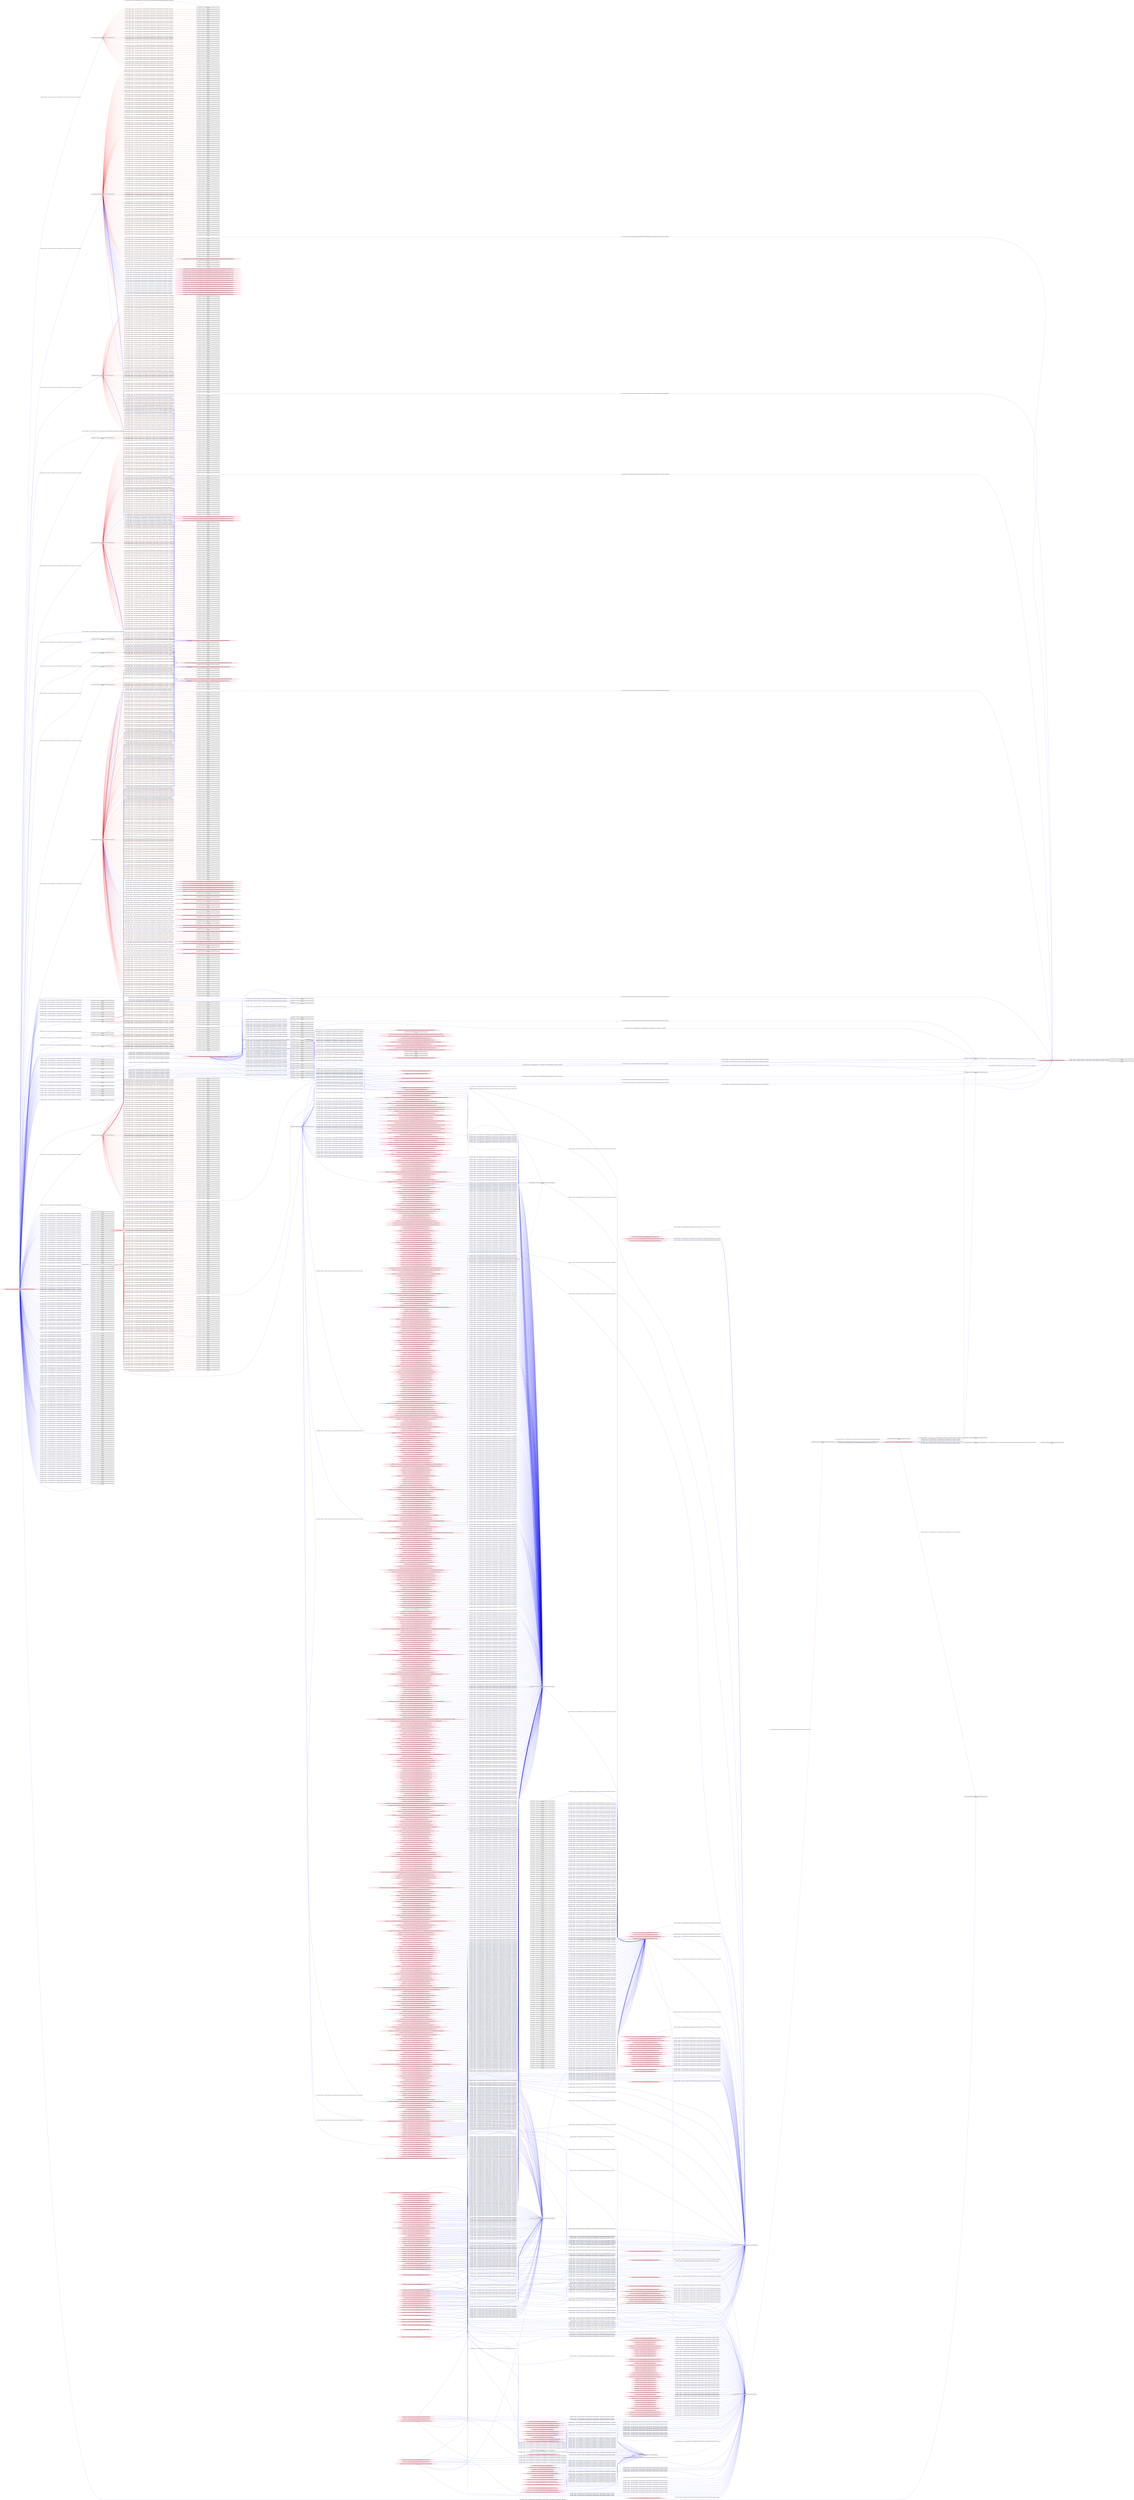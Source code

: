 digraph  {
rankdir=LR
"714"[color=black,label="id:714 HopCount: 5 pid:1132 proc_starttime:0 cmd: owner uid:null owner group id:null,\n null null", shape=box,style=solid];
"2"[color=black,label="id:2 HopCount: 6 pid:4236 proc_starttime:0 cmd: owner uid:null owner group id:null,\n null null", shape=box,style=solid];
"714" -> "2" [id=1746,__obj="PROC_CREATE"color=red,label="id:1746 PROC_CREATE **NORMAL**  seqs:[1558034035048000000, 1558034035048000000] T:[1558034035048000000, 1558034035048000000] relT:[-614792000000, -614792000000]",style=solid];
"712"[color=black,label="id:712 HopCount: 5 pid:3212 proc_starttime:0 cmd: owner uid:null owner group id:null,\n null null", shape=box,style=solid];
"3"[color=black,label="id:3 HopCount: 6 pid:1992 proc_starttime:0 cmd: owner uid:null owner group id:null,\n null null", shape=box,style=solid];
"712" -> "3" [id=1747,__obj="PROC_CREATE"color=red,label="id:1747 PROC_CREATE **NORMAL**  seqs:[1558044276429000000, 1558044276429000000] T:[1558044276429000000, 1558044276429000000] relT:[-10856173000000, -10856173000000]",style=solid];
"4"[color=black,label="id:4 HopCount: 6 pid:440 proc_starttime:0 cmd: owner uid:null owner group id:null,\n null null", shape=box,style=solid];
"714" -> "4" [id=1748,__obj="PROC_CREATE"color=red,label="id:1748 PROC_CREATE **NORMAL**  seqs:[1558033981624000000, 1558033981624000000] T:[1558033981624000000, 1558033981624000000] relT:[-561368000000, -561368000000]",style=solid];
"5"[color=black,label="id:5 HopCount: 6 pid:5376 proc_starttime:0 cmd: owner uid:null owner group id:null,\n null null", shape=box,style=solid];
"712" -> "5" [id=1749,__obj="PROC_CREATE"color=red,label="id:1749 PROC_CREATE **NORMAL**  seqs:[1558044419575000000, 1558044419575000000] T:[1558044419575000000, 1558044419575000000] relT:[-10999319000000, -10999319000000]",style=solid];
"6"[color=black,label="id:6 HopCount: 6 pid:3032 proc_starttime:0 cmd: owner uid:null owner group id:null,\n null null", shape=box,style=solid];
"714" -> "6" [id=1750,__obj="PROC_CREATE"color=red,label="id:1750 PROC_CREATE **NORMAL**  seqs:[1558033981887000000, 1558033981887000000] T:[1558033981887000000, 1558033981887000000] relT:[-561631000000, -561631000000]",style=solid];
"286"[color=black,label="id:286 HopCount: 5 pid:64 proc_starttime:0 cmd: owner uid:null owner group id:null,\n null null", shape=box,style=solid];
"7"[color=black,label="id:7 HopCount: 6 pid:6632 proc_starttime:0 cmd: owner uid:null owner group id:null,\n null null", shape=box,style=solid];
"286" -> "7" [id=1751,__obj="PROC_CREATE"color=red,label="id:1751 PROC_CREATE **NORMAL**  seqs:[1558119782519000000, 1558119782519000000] T:[1558119782519000000, 1558119782519000000] relT:[-86362263000000, -86362263000000]",style=solid];
"8"[color=black,label="id:8 HopCount: 6 pid:3420 proc_starttime:0 cmd: owner uid:null owner group id:null,\n null null", shape=box,style=solid];
"712" -> "8" [id=1752,__obj="PROC_CREATE"color=red,label="id:1752 PROC_CREATE **NORMAL**  seqs:[1558042336605000000, 1558042336605000000] T:[1558042336605000000, 1558042336605000000] relT:[-8916349000000, -8916349000000]",style=solid];
"9"[color=black,label="id:9 HopCount: 6 pid:2816 proc_starttime:0 cmd: owner uid:null owner group id:null,\n null null", shape=box,style=solid];
"714" -> "9" [id=1753,__obj="PROC_CREATE"color=red,label="id:1753 PROC_CREATE **NORMAL**  seqs:[1558033980935000000, 1558033980935000000] T:[1558033980935000000, 1558033980935000000] relT:[-560679000000, -560679000000]",style=solid];
"10"[color=black,label="id:10 HopCount: 6 pid:6636 proc_starttime:0 cmd: owner uid:null owner group id:null,\n null null", shape=box,style=solid];
"286" -> "10" [id=1754,__obj="PROC_CREATE"color=red,label="id:1754 PROC_CREATE **NORMAL**  seqs:[1558119781109000000, 1558119781109000000] T:[1558119781109000000, 1558119781109000000] relT:[-86360853000000, -86360853000000]",style=solid];
"11"[color=black,label="id:11 HopCount: 6 pid:1016 proc_starttime:0 cmd: owner uid:null owner group id:null,\n null null", shape=box,style=solid];
"712" -> "11" [id=1755,__obj="PROC_CREATE"color=red,label="id:1755 PROC_CREATE **NORMAL**  seqs:[1558042335892000000, 1558042335892000000] T:[1558042335892000000, 1558042335892000000] relT:[-8915636000000, -8915636000000]",style=solid];
"12"[color=black,label="id:12 HopCount: 6 pid:5628 proc_starttime:0 cmd: owner uid:null owner group id:null,\n null null", shape=box,style=solid];
"714" -> "12" [id=1756,__obj="PROC_CREATE"color=red,label="id:1756 PROC_CREATE **NORMAL**  seqs:[1558033980970000000, 1558033980970000000] T:[1558033980970000000, 1558033980970000000] relT:[-560714000000, -560714000000]",style=solid];
"13"[color=black,label="id:13 HopCount: 6 pid:1040 proc_starttime:0 cmd: owner uid:null owner group id:null,\n null null", shape=box,style=solid];
"286" -> "13" [id=1757,__obj="PROC_CREATE"color=red,label="id:1757 PROC_CREATE **NORMAL**  seqs:[1558119783014000000, 1558119783014000000] T:[1558119783014000000, 1558119783014000000] relT:[-86362758000000, -86362758000000]",style=solid];
"14"[color=black,label="id:14 HopCount: 6 pid:1276 proc_starttime:0 cmd: owner uid:null owner group id:null,\n null null", shape=box,style=solid];
"712" -> "14" [id=1758,__obj="PROC_CREATE"color=red,label="id:1758 PROC_CREATE **NORMAL**  seqs:[1558042334399000000, 1558042334399000000] T:[1558042334399000000, 1558042334399000000] relT:[-8914143000000, -8914143000000]",style=solid];
"15"[color=black,label="id:15 HopCount: 6 pid:7688 proc_starttime:0 cmd: owner uid:null owner group id:null,\n null null", shape=box,style=solid];
"712" -> "15" [id=1759,__obj="PROC_CREATE"color=red,label="id:1759 PROC_CREATE **NORMAL**  seqs:[1558044276422000000, 1558044276422000000] T:[1558044276422000000, 1558044276422000000] relT:[-10856166000000, -10856166000000]",style=solid];
"16"[color=black,label="id:16 HopCount: 6 pid:6488 proc_starttime:0 cmd: owner uid:null owner group id:null,\n null null", shape=box,style=solid];
"714" -> "16" [id=1760,__obj="PROC_CREATE"color=red,label="id:1760 PROC_CREATE **NORMAL**  seqs:[1558034009753000000, 1558034009753000000] T:[1558034009753000000, 1558034009753000000] relT:[-589497000000, -589497000000]",style=solid];
"17"[color=black,label="id:17 HopCount: 6 pid:984 proc_starttime:0 cmd: owner uid:null owner group id:null,\n null null", shape=box,style=solid];
"714" -> "17" [id=1761,__obj="PROC_CREATE"color=red,label="id:1761 PROC_CREATE **NORMAL**  seqs:[1558033980860000000, 1558033980860000000] T:[1558033980860000000, 1558033980860000000] relT:[-560604000000, -560604000000]",style=solid];
"21"[color=black,label="id:21 HopCount: 6 pid:1096 proc_starttime:0 cmd: owner uid:null owner group id:null,\n null null", shape=box,style=solid];
"712" -> "21" [id=1762,__obj="PROC_CREATE"color=red,label="id:1762 PROC_CREATE **NORMAL**  seqs:[1558042334546000000, 1558042334546000000] T:[1558042334546000000, 1558042334546000000] relT:[-8914290000000, -8914290000000]",style=solid];
"22"[color=black,label="id:22 HopCount: 6 pid:6612 proc_starttime:0 cmd: owner uid:null owner group id:null,\n null null", shape=box,style=solid];
"714" -> "22" [id=1763,__obj="PROC_CREATE"color=red,label="id:1763 PROC_CREATE **NORMAL**  seqs:[1558033981762000000, 1558033981762000000] T:[1558033981762000000, 1558033981762000000] relT:[-561506000000, -561506000000]",style=solid];
"18"[color=black,label="id:18 HopCount: 0 pid:5968 proc_starttime:0 cmd: owner uid:null owner group id:null,\n null null", shape=box,style=solid];
"20"[color=black,label="id:20 HopCount: 1 pid:6532 proc_starttime:0 cmd: owner uid:null owner group id:null,\n null null", shape=box,style=solid];
"18" -> "20" [id=1764,__obj="PROC_CREATE"color=red,label="id:1764 PROC_CREATE **NORMAL**  seqs:[1558033420256000000, 1558033420256000000] T:[1558033420256000000, 1558033420256000000] relT:[0, 0]",style=solid];
"24"[color=black,label="id:24 HopCount: 6 pid:6824 proc_starttime:0 cmd: owner uid:null owner group id:null,\n null null", shape=box,style=solid];
"712" -> "24" [id=1765,__obj="PROC_CREATE"color=red,label="id:1765 PROC_CREATE **NORMAL**  seqs:[1558042696729000000, 1558042696729000000] T:[1558042696729000000, 1558042696729000000] relT:[-9276473000000, -9276473000000]",style=solid];
"25"[color=black,label="id:25 HopCount: 6 pid:4896 proc_starttime:0 cmd: owner uid:null owner group id:null,\n null null", shape=box,style=solid];
"714" -> "25" [id=1766,__obj="PROC_CREATE"color=red,label="id:1766 PROC_CREATE **NORMAL**  seqs:[1558033979580000000, 1558033979580000000] T:[1558033979580000000, 1558033979580000000] relT:[-559324000000, -559324000000]",style=solid];
"23"[color=black,label="id:23 HopCount: 2 pid:6680 proc_starttime:0 cmd: owner uid:null owner group id:null,\n null null", shape=box,style=solid];
"20" -> "23" [id=1767,__obj="PROC_CREATE"color=red,label="id:1767 PROC_CREATE **NORMAL**  seqs:[1558033420261000000, 1558033420261000000] T:[1558033420261000000, 1558033420261000000] relT:[-5000000, -5000000]",style=solid];
"27"[color=black,label="id:27 HopCount: 6 pid:5336 proc_starttime:0 cmd: owner uid:null owner group id:null,\n null null", shape=box,style=solid];
"712" -> "27" [id=1768,__obj="PROC_CREATE"color=red,label="id:1768 PROC_CREATE **NORMAL**  seqs:[1558044276401000000, 1558044276401000000] T:[1558044276401000000, 1558044276401000000] relT:[-10856145000000, -10856145000000]",style=solid];
"28"[color=black,label="id:28 HopCount: 6 pid:7300 proc_starttime:0 cmd: owner uid:null owner group id:null,\n null null", shape=box,style=solid];
"714" -> "28" [id=1769,__obj="PROC_CREATE"color=red,label="id:1769 PROC_CREATE **NORMAL**  seqs:[1558034100772000000, 1558034100772000000] T:[1558034100772000000, 1558034100772000000] relT:[-680516000000, -680516000000]",style=solid];
"26"[color=pink,label="id:26 HopCount: 2 owner uid:null owner group id:null /Device/HarddiskVolume2/Users/admin/dbgstat.dll ", shape=oval,style=filled];
"20" -> "26" [id=1770,__obj="WRITE"color=blue,label="id:1770 WRITE **NORMAL**  seqs:[1558033420291000000, 1558033420301000000] T:[1558033420291000000, 1558033420301000000] relT:[-35000000, -45000000]",style=solid];
"0"[color=black,label="id:0 HopCount: 6 pid:5680 proc_starttime:0 cmd: owner uid:null owner group id:null,\n null null", shape=box,style=solid];
"712" -> "0" [id=1771,__obj="PROC_CREATE"color=red,label="id:1771 PROC_CREATE **NORMAL**  seqs:[1558042641690000000, 1558042641690000000] T:[1558042641690000000, 1558042641690000000] relT:[-9221434000000, -9221434000000]",style=solid];
"1"[color=black,label="id:1 HopCount: 6 pid:4676 proc_starttime:0 cmd: owner uid:null owner group id:null,\n null null", shape=box,style=solid];
"714" -> "1" [id=1772,__obj="PROC_CREATE"color=red,label="id:1772 PROC_CREATE **NORMAL**  seqs:[1558033978713000000, 1558033978713000000] T:[1558033978713000000, 1558033978713000000] relT:[-558457000000, -558457000000]",style=solid];
"29"[color=black,label="id:29 HopCount: 3 pid:7960 proc_starttime:0 cmd: owner uid:null owner group id:null,\n null null", shape=box,style=solid];
"23" -> "29" [id=1773,__obj="PROC_CREATE"color=red,label="id:1773 PROC_CREATE **NORMAL**  seqs:[1558033420272000000, 1558033420272000000] T:[1558033420272000000, 1558033420272000000] relT:[-16000000, -16000000]",style=solid];
"696"[color=black,label="id:696 HopCount: 5 pid:4288 proc_starttime:0 cmd: owner uid:null owner group id:null,\n null null", shape=box,style=solid];
"652"[color=black,label="id:652 HopCount: 6 pid:6824 proc_starttime:0 cmd: owner uid:null owner group id:null,\n null null", shape=box,style=solid];
"696" -> "652" [id=1774,__obj="PROC_CREATE"color=red,label="id:1774 PROC_CREATE **NORMAL**  seqs:[1558117971047000000, 1558117971047000000] T:[1558117971047000000, 1558117971047000000] relT:[-84550791000000, -84550791000000]",style=solid];
"31"[color=black,label="id:31 HopCount: 6 pid:5488 proc_starttime:0 cmd: owner uid:null owner group id:null,\n null null", shape=box,style=solid];
"696" -> "31" [id=1775,__obj="PROC_CREATE"color=red,label="id:1775 PROC_CREATE **NORMAL**  seqs:[1558117971046000000, 1558117971046000000] T:[1558117971046000000, 1558117971046000000] relT:[-84550790000000, -84550790000000]",style=solid];
"270"[color=black,label="id:270 HopCount: 5 pid:3708 proc_starttime:0 cmd: owner uid:null owner group id:null,\n null null", shape=box,style=solid];
"32"[color=black,label="id:32 HopCount: 6 pid:8004 proc_starttime:0 cmd: owner uid:null owner group id:null,\n null null", shape=box,style=solid];
"270" -> "32" [id=1776,__obj="PROC_CREATE"color=red,label="id:1776 PROC_CREATE **NORMAL**  seqs:[1558044518836000000, 1558044518836000000] T:[1558044518836000000, 1558044518836000000] relT:[-11098580000000, -11098580000000]",style=solid];
"33"[color=black,label="id:33 HopCount: 6 pid:2808 proc_starttime:0 cmd: owner uid:null owner group id:null,\n null null", shape=box,style=solid];
"270" -> "33" [id=1777,__obj="PROC_CREATE"color=red,label="id:1777 PROC_CREATE **NORMAL**  seqs:[1558044520281000000, 1558044520281000000] T:[1558044520281000000, 1558044520281000000] relT:[-11100025000000, -11100025000000]",style=solid];
"19"[color=black,label="id:19 HopCount: 6 pid:3476 proc_starttime:0 cmd: owner uid:null owner group id:null,\n null null", shape=box,style=solid];
"712" -> "19" [id=1778,__obj="PROC_CREATE"color=red,label="id:1778 PROC_CREATE **NORMAL**  seqs:[1558042335793000000, 1558042335793000000] T:[1558042335793000000, 1558042335793000000] relT:[-8915537000000, -8915537000000]",style=solid];
"34"[color=black,label="id:34 HopCount: 6 pid:7804 proc_starttime:0 cmd: owner uid:null owner group id:null,\n null null", shape=box,style=solid];
"270" -> "34" [id=1779,__obj="PROC_CREATE"color=red,label="id:1779 PROC_CREATE **NORMAL**  seqs:[1558044519960000000, 1558044519960000000] T:[1558044519960000000, 1558044519960000000] relT:[-11099704000000, -11099704000000]",style=solid];
"39"[color=black,label="id:39 HopCount: 6 pid:2956 proc_starttime:0 cmd: owner uid:null owner group id:null,\n null null", shape=box,style=solid];
"712" -> "39" [id=1780,__obj="PROC_CREATE"color=red,label="id:1780 PROC_CREATE **NORMAL**  seqs:[1558042336465000000, 1558042336465000000] T:[1558042336465000000, 1558042336465000000] relT:[-8916209000000, -8916209000000]",style=solid];
"40"[color=black,label="id:40 HopCount: 6 pid:5972 proc_starttime:0 cmd: owner uid:null owner group id:null,\n null null", shape=box,style=solid];
"714" -> "40" [id=1781,__obj="PROC_CREATE"color=red,label="id:1781 PROC_CREATE **NORMAL**  seqs:[1558033980951000000, 1558033980951000000] T:[1558033980951000000, 1558033980951000000] relT:[-560695000000, -560695000000]",style=solid];
"41"[color=black,label="id:41 HopCount: 6 pid:1944 proc_starttime:0 cmd: owner uid:null owner group id:null,\n null null", shape=box,style=solid];
"714" -> "41" [id=1782,__obj="PROC_CREATE"color=red,label="id:1782 PROC_CREATE **NORMAL**  seqs:[1558033979581000000, 1558033979581000000] T:[1558033979581000000, 1558033979581000000] relT:[-559325000000, -559325000000]",style=solid];
"42"[color=black,label="id:42 HopCount: 6 pid:5388 proc_starttime:0 cmd: owner uid:null owner group id:null,\n null null", shape=box,style=solid];
"712" -> "42" [id=1783,__obj="PROC_CREATE"color=red,label="id:1783 PROC_CREATE **NORMAL**  seqs:[1558042521664000000, 1558042521664000000] T:[1558042521664000000, 1558042521664000000] relT:[-9101408000000, -9101408000000]",style=solid];
"43"[color=black,label="id:43 HopCount: 6 pid:1380 proc_starttime:0 cmd: owner uid:null owner group id:null,\n null null", shape=box,style=solid];
"712" -> "43" [id=1784,__obj="PROC_CREATE"color=red,label="id:1784 PROC_CREATE **NORMAL**  seqs:[1558043673153000000, 1558043673153000000] T:[1558043673153000000, 1558043673153000000] relT:[-10252897000000, -10252897000000]",style=solid];
"44"[color=black,label="id:44 HopCount: 6 pid:1540 proc_starttime:0 cmd: owner uid:null owner group id:null,\n null null", shape=box,style=solid];
"714" -> "44" [id=1785,__obj="PROC_CREATE"color=red,label="id:1785 PROC_CREATE **NORMAL**  seqs:[1558033981702000000, 1558033981702000000] T:[1558033981702000000, 1558033981702000000] relT:[-561446000000, -561446000000]",style=solid];
"45"[color=black,label="id:45 HopCount: 6 pid:4476 proc_starttime:0 cmd: owner uid:null owner group id:null,\n null null", shape=box,style=solid];
"712" -> "45" [id=1786,__obj="PROC_CREATE"color=red,label="id:1786 PROC_CREATE **NORMAL**  seqs:[1558042334488000000, 1558042334488000000] T:[1558042334488000000, 1558042334488000000] relT:[-8914232000000, -8914232000000]",style=solid];
"46"[color=black,label="id:46 HopCount: 6 pid:7980 proc_starttime:0 cmd: owner uid:null owner group id:null,\n null null", shape=box,style=solid];
"714" -> "46" [id=1787,__obj="PROC_CREATE"color=red,label="id:1787 PROC_CREATE **NORMAL**  seqs:[1558033978871000000, 1558033978871000000] T:[1558033978871000000, 1558033978871000000] relT:[-558615000000, -558615000000]",style=solid];
"47"[color=black,label="id:47 HopCount: 6 pid:6812 proc_starttime:0 cmd: owner uid:null owner group id:null,\n null null", shape=box,style=solid];
"712" -> "47" [id=1788,__obj="PROC_CREATE"color=red,label="id:1788 PROC_CREATE **NORMAL**  seqs:[1558042335023000000, 1558042335023000000] T:[1558042335023000000, 1558042335023000000] relT:[-8914767000000, -8914767000000]",style=solid];
"48"[color=black,label="id:48 HopCount: 6 pid:1180 proc_starttime:0 cmd: owner uid:null owner group id:null,\n null null", shape=box,style=solid];
"714" -> "48" [id=1789,__obj="PROC_CREATE"color=red,label="id:1789 PROC_CREATE **NORMAL**  seqs:[1558033979581000000, 1558033979581000000] T:[1558033979581000000, 1558033979581000000] relT:[-559325000000, -559325000000]",style=solid];
"35"[color=black,label="id:35 HopCount: 6 pid:4820 proc_starttime:0 cmd: owner uid:null owner group id:null,\n null null", shape=box,style=solid];
"270" -> "35" [id=1790,__obj="PROC_CREATE"color=red,label="id:1790 PROC_CREATE **NORMAL**  seqs:[1558044518846000000, 1558044518846000000] T:[1558044518846000000, 1558044518846000000] relT:[-11098590000000, -11098590000000]",style=solid];
"49"[color=black,label="id:49 HopCount: 6 pid:3520 proc_starttime:0 cmd: owner uid:null owner group id:null,\n null null", shape=box,style=solid];
"270" -> "49" [id=1791,__obj="PROC_CREATE"color=red,label="id:1791 PROC_CREATE **NORMAL**  seqs:[1558044517372000000, 1558044517372000000] T:[1558044517372000000, 1558044517372000000] relT:[-11097116000000, -11097116000000]",style=solid];
"50"[color=black,label="id:50 HopCount: 6 pid:996 proc_starttime:0 cmd: owner uid:null owner group id:null,\n null null", shape=box,style=solid];
"270" -> "50" [id=1792,__obj="PROC_CREATE"color=red,label="id:1792 PROC_CREATE **NORMAL**  seqs:[1558044517238000000, 1558044517238000000] T:[1558044517238000000, 1558044517238000000] relT:[-11096982000000, -11096982000000]",style=solid];
"51"[color=black,label="id:51 HopCount: 6 pid:6384 proc_starttime:0 cmd: owner uid:null owner group id:null,\n null null", shape=box,style=solid];
"270" -> "51" [id=1793,__obj="PROC_CREATE"color=red,label="id:1793 PROC_CREATE **NORMAL**  seqs:[1558044974758000000, 1558044974758000000] T:[1558044974758000000, 1558044974758000000] relT:[-11554502000000, -11554502000000]",style=solid];
"52"[color=black,label="id:52 HopCount: 6 pid:7332 proc_starttime:0 cmd: owner uid:null owner group id:null,\n null null", shape=box,style=solid];
"270" -> "52" [id=1794,__obj="PROC_CREATE"color=red,label="id:1794 PROC_CREATE **NORMAL**  seqs:[1558044759660000000, 1558044759660000000] T:[1558044759660000000, 1558044759660000000] relT:[-11339404000000, -11339404000000]",style=solid];
"702"[color=black,label="id:702 HopCount: 5 pid:4540 proc_starttime:0 cmd: owner uid:null owner group id:null,\n null null", shape=box,style=solid];
"54"[color=black,label="id:54 HopCount: 6 pid:4108 proc_starttime:0 cmd: owner uid:null owner group id:null,\n null null", shape=box,style=solid];
"702" -> "54" [id=1795,__obj="PROC_CREATE"color=red,label="id:1795 PROC_CREATE **NORMAL**  seqs:[1558119679074000000, 1558119679074000000] T:[1558119679074000000, 1558119679074000000] relT:[-86258818000000, -86258818000000]",style=solid];
"55"[color=black,label="id:55 HopCount: 6 pid:6300 proc_starttime:0 cmd: owner uid:null owner group id:null,\n null null", shape=box,style=solid];
"712" -> "55" [id=1796,__obj="PROC_CREATE"color=red,label="id:1796 PROC_CREATE **NORMAL**  seqs:[1558044490464000000, 1558044490464000000] T:[1558044490464000000, 1558044490464000000] relT:[-11070208000000, -11070208000000]",style=solid];
"56"[color=black,label="id:56 HopCount: 6 pid:8052 proc_starttime:0 cmd: owner uid:null owner group id:null,\n null null", shape=box,style=solid];
"714" -> "56" [id=1797,__obj="PROC_CREATE"color=red,label="id:1797 PROC_CREATE **NORMAL**  seqs:[1558033979731000000, 1558033979731000000] T:[1558033979731000000, 1558033979731000000] relT:[-559475000000, -559475000000]",style=solid];
"57"[color=black,label="id:57 HopCount: 6 pid:2884 proc_starttime:0 cmd: owner uid:null owner group id:null,\n null null", shape=box,style=solid];
"712" -> "57" [id=1798,__obj="PROC_CREATE"color=red,label="id:1798 PROC_CREATE **NORMAL**  seqs:[1558042334793000000, 1558042334793000000] T:[1558042334793000000, 1558042334793000000] relT:[-8914537000000, -8914537000000]",style=solid];
"58"[color=black,label="id:58 HopCount: 6 pid:6260 proc_starttime:0 cmd: owner uid:null owner group id:null,\n null null", shape=box,style=solid];
"714" -> "58" [id=1799,__obj="PROC_CREATE"color=red,label="id:1799 PROC_CREATE **NORMAL**  seqs:[1558033979290000000, 1558033979290000000] T:[1558033979290000000, 1558033979290000000] relT:[-559034000000, -559034000000]",style=solid];
"59"[color=black,label="id:59 HopCount: 6 pid:2316 proc_starttime:0 cmd: owner uid:null owner group id:null,\n null null", shape=box,style=solid];
"714" -> "59" [id=1800,__obj="PROC_CREATE"color=red,label="id:1800 PROC_CREATE **NORMAL**  seqs:[1558033980098000000, 1558033980098000000] T:[1558033980098000000, 1558033980098000000] relT:[-559842000000, -559842000000]",style=solid];
"61"[color=black,label="id:61 HopCount: 6 pid:64 proc_starttime:0 cmd: owner uid:null owner group id:null,\n null null", shape=box,style=solid];
"702" -> "61" [id=1801,__obj="PROC_CREATE"color=red,label="id:1801 PROC_CREATE **NORMAL**  seqs:[1558119678577000000, 1558119678577000000] T:[1558119678577000000, 1558119678577000000] relT:[-86258321000000, -86258321000000]",style=solid];
"62"[color=black,label="id:62 HopCount: 6 pid:7096 proc_starttime:0 cmd: owner uid:null owner group id:null,\n null null", shape=box,style=solid];
"712" -> "62" [id=1802,__obj="PROC_CREATE"color=red,label="id:1802 PROC_CREATE **NORMAL**  seqs:[1558044419596000000, 1558044419596000000] T:[1558044419596000000, 1558044419596000000] relT:[-10999340000000, -10999340000000]",style=solid];
"272"[color=black,label="id:272 HopCount: 5 pid:7100 proc_starttime:0 cmd: owner uid:null owner group id:null,\n null null", shape=box,style=solid];
"721"[color=pink,label="id:721 HopCount: 4 owner uid:null owner group id:null /Device/HarddiskVolume2/$LogFile ", shape=oval,style=filled];
"272" -> "721" [id=1803,__obj="WRITE"color=blue,label="id:1803 WRITE **NORMAL**  seqs:[1558124072313000000, 1558127667725000000] T:[1558124072313000000, 1558127667725000000] relT:[-90652057000000, -94247469000000]",style=solid];
"63"[color=black,label="id:63 HopCount: 6 pid:2684 proc_starttime:0 cmd: owner uid:null owner group id:null,\n null null", shape=box,style=solid];
"712" -> "63" [id=1804,__obj="PROC_CREATE"color=red,label="id:1804 PROC_CREATE **NORMAL**  seqs:[1558043913229000000, 1558043913229000000] T:[1558043913229000000, 1558043913229000000] relT:[-10492973000000, -10492973000000]",style=solid];
"64"[color=black,label="id:64 HopCount: 6 pid:1092 proc_starttime:0 cmd: owner uid:null owner group id:null,\n null null", shape=box,style=solid];
"714" -> "64" [id=1805,__obj="PROC_CREATE"color=red,label="id:1805 PROC_CREATE **NORMAL**  seqs:[1558033979731000000, 1558033979731000000] T:[1558033979731000000, 1558033979731000000] relT:[-559475000000, -559475000000]",style=solid];
"722"[color=pink,label="id:722 HopCount: 4 owner uid:null owner group id:null /Device/HarddiskVolume2/ProgramData/Microsoft/Windows Defender/Scans/mpenginedb.db-wal ", shape=oval,style=filled];
"272" -> "722" [id=1806,__obj="WRITE"color=blue,label="id:1806 WRITE **NORMAL**  seqs:[1558124072312000000, 1558127667724000000] T:[1558124072312000000, 1558127667724000000] relT:[-90652056000000, -94247468000000]",style=solid];
"697"[color=black,label="id:697 HopCount: 5 pid:7256 proc_starttime:0 cmd: owner uid:null owner group id:null,\n null null", shape=box,style=solid];
"65"[color=black,label="id:65 HopCount: 6 pid:5384 proc_starttime:0 cmd: owner uid:null owner group id:null,\n null null", shape=box,style=solid];
"697" -> "65" [id=1807,__obj="PROC_CREATE"color=red,label="id:1807 PROC_CREATE **NORMAL**  seqs:[1558105357762000000, 1558105357762000000] T:[1558105357762000000, 1558105357762000000] relT:[-71937506000000, -71937506000000]",style=solid];
"66"[color=black,label="id:66 HopCount: 6 pid:3496 proc_starttime:0 cmd: owner uid:null owner group id:null,\n null null", shape=box,style=solid];
"712" -> "66" [id=1808,__obj="PROC_CREATE"color=red,label="id:1808 PROC_CREATE **NORMAL**  seqs:[1558044419603000000, 1558044419603000000] T:[1558044419603000000, 1558044419603000000] relT:[-10999347000000, -10999347000000]",style=solid];
"67"[color=black,label="id:67 HopCount: 6 pid:7668 proc_starttime:0 cmd: owner uid:null owner group id:null,\n null null", shape=box,style=solid];
"714" -> "67" [id=1809,__obj="PROC_CREATE"color=red,label="id:1809 PROC_CREATE **NORMAL**  seqs:[1558033981173000000, 1558033981173000000] T:[1558033981173000000, 1558033981173000000] relT:[-560917000000, -560917000000]",style=solid];
"53"[color=black,label="id:53 HopCount: 6 pid:3148 proc_starttime:0 cmd: owner uid:null owner group id:null,\n null null", shape=box,style=solid];
"270" -> "53" [id=1810,__obj="PROC_CREATE"color=red,label="id:1810 PROC_CREATE **NORMAL**  seqs:[1558044518295000000, 1558044518295000000] T:[1558044518295000000, 1558044518295000000] relT:[-11098039000000, -11098039000000]",style=solid];
"36"[color=black,label="id:36 HopCount: 6 pid:6512 proc_starttime:0 cmd: owner uid:null owner group id:null,\n null null", shape=box,style=solid];
"697" -> "36" [id=1811,__obj="PROC_CREATE"color=red,label="id:1811 PROC_CREATE **NORMAL**  seqs:[1558105357660000000, 1558105357660000000] T:[1558105357660000000, 1558105357660000000] relT:[-71937404000000, -71937404000000]",style=solid];
"37"[color=black,label="id:37 HopCount: 6 pid:2604 proc_starttime:0 cmd: owner uid:null owner group id:null,\n null null", shape=box,style=solid];
"712" -> "37" [id=1812,__obj="PROC_CREATE"color=red,label="id:1812 PROC_CREATE **NORMAL**  seqs:[1558043553134000000, 1558043553134000000] T:[1558043553134000000, 1558043553134000000] relT:[-10132878000000, -10132878000000]",style=solid];
"38"[color=black,label="id:38 HopCount: 6 pid:1836 proc_starttime:0 cmd: owner uid:null owner group id:null,\n null null", shape=box,style=solid];
"714" -> "38" [id=1813,__obj="PROC_CREATE"color=red,label="id:1813 PROC_CREATE **NORMAL**  seqs:[1558033980883000000, 1558033980883000000] T:[1558033980883000000, 1558033980883000000] relT:[-560627000000, -560627000000]",style=solid];
"68"[color=black,label="id:68 HopCount: 6 pid:7388 proc_starttime:0 cmd: owner uid:null owner group id:null,\n null null", shape=box,style=solid];
"270" -> "68" [id=1814,__obj="PROC_CREATE"color=red,label="id:1814 PROC_CREATE **NORMAL**  seqs:[1558044704714000000, 1558044704714000000] T:[1558044704714000000, 1558044704714000000] relT:[-11284458000000, -11284458000000]",style=solid];
"69"[color=black,label="id:69 HopCount: 6 pid:940 proc_starttime:0 cmd: owner uid:null owner group id:null,\n null null", shape=box,style=solid];
"270" -> "69" [id=1815,__obj="PROC_CREATE"color=red,label="id:1815 PROC_CREATE **NORMAL**  seqs:[1558045717137000000, 1558045717137000000] T:[1558045717137000000, 1558045717137000000] relT:[-12296881000000, -12296881000000]",style=solid];
"70"[color=black,label="id:70 HopCount: 6 pid:4400 proc_starttime:0 cmd: owner uid:null owner group id:null,\n null null", shape=box,style=solid];
"270" -> "70" [id=1816,__obj="PROC_CREATE"color=red,label="id:1816 PROC_CREATE **NORMAL**  seqs:[1558044517317000000, 1558044517317000000] T:[1558044517317000000, 1558044517317000000] relT:[-11097061000000, -11097061000000]",style=solid];
"71"[color=black,label="id:71 HopCount: 6 pid:7624 proc_starttime:0 cmd: owner uid:null owner group id:null,\n null null", shape=box,style=solid];
"270" -> "71" [id=1817,__obj="PROC_CREATE"color=red,label="id:1817 PROC_CREATE **NORMAL**  seqs:[1558044614686000000, 1558044614686000000] T:[1558044614686000000, 1558044614686000000] relT:[-11194430000000, -11194430000000]",style=solid];
"60"[color=black,label="id:60 HopCount: 6 pid:5732 proc_starttime:0 cmd: owner uid:null owner group id:null,\n null null", shape=box,style=solid];
"702" -> "60" [id=1818,__obj="PROC_CREATE"color=red,label="id:1818 PROC_CREATE **NORMAL**  seqs:[1558119679073000000, 1558119679073000000] T:[1558119679073000000, 1558119679073000000] relT:[-86258817000000, -86258817000000]",style=solid];
"274"[color=black,label="id:274 HopCount: 5 pid:5276 proc_starttime:0 cmd: owner uid:null owner group id:null,\n null null", shape=box,style=solid];
"75"[color=black,label="id:75 HopCount: 6 pid:4876 proc_starttime:0 cmd: owner uid:null owner group id:null,\n null null", shape=box,style=solid];
"274" -> "75" [id=1819,__obj="PROC_CREATE"color=red,label="id:1819 PROC_CREATE **NORMAL**  seqs:[1558107825001000000, 1558107825001000000] T:[1558107825001000000, 1558107825001000000] relT:[-74404745000000, -74404745000000]",style=solid];
"76"[color=black,label="id:76 HopCount: 6 pid:5328 proc_starttime:0 cmd: owner uid:null owner group id:null,\n null null", shape=box,style=solid];
"712" -> "76" [id=1820,__obj="PROC_CREATE"color=red,label="id:1820 PROC_CREATE **NORMAL**  seqs:[1558042334488000000, 1558042334488000000] T:[1558042334488000000, 1558042334488000000] relT:[-8914232000000, -8914232000000]",style=solid];
"77"[color=black,label="id:77 HopCount: 6 pid:5256 proc_starttime:0 cmd: owner uid:null owner group id:null,\n null null", shape=box,style=solid];
"712" -> "77" [id=1821,__obj="PROC_CREATE"color=red,label="id:1821 PROC_CREATE **NORMAL**  seqs:[1558042816784000000, 1558042816784000000] T:[1558042816784000000, 1558042816784000000] relT:[-9396528000000, -9396528000000]",style=solid];
"78"[color=black,label="id:78 HopCount: 6 pid:4596 proc_starttime:0 cmd: owner uid:null owner group id:null,\n null null", shape=box,style=solid];
"274" -> "78" [id=1822,__obj="PROC_CREATE"color=red,label="id:1822 PROC_CREATE **NORMAL**  seqs:[1558107824890000000, 1558107824890000000] T:[1558107824890000000, 1558107824890000000] relT:[-74404634000000, -74404634000000]",style=solid];
"79"[color=black,label="id:79 HopCount: 6 pid:4280 proc_starttime:0 cmd: owner uid:null owner group id:null,\n null null", shape=box,style=solid];
"702" -> "79" [id=1823,__obj="PROC_CREATE"color=red,label="id:1823 PROC_CREATE **NORMAL**  seqs:[1558119678859000000, 1558119678859000000] T:[1558119678859000000, 1558119678859000000] relT:[-86258603000000, -86258603000000]",style=solid];
"80"[color=black,label="id:80 HopCount: 6 pid:2004 proc_starttime:0 cmd: owner uid:null owner group id:null,\n null null", shape=box,style=solid];
"712" -> "80" [id=1824,__obj="PROC_CREATE"color=red,label="id:1824 PROC_CREATE **NORMAL**  seqs:[1558044033255000000, 1558044033255000000] T:[1558044033255000000, 1558044033255000000] relT:[-10612999000000, -10612999000000]",style=solid];
"81"[color=black,label="id:81 HopCount: 6 pid:6988 proc_starttime:0 cmd: owner uid:null owner group id:null,\n null null", shape=box,style=solid];
"702" -> "81" [id=1825,__obj="PROC_CREATE"color=red,label="id:1825 PROC_CREATE **NORMAL**  seqs:[1558119679082000000, 1558119679082000000] T:[1558119679082000000, 1558119679082000000] relT:[-86258826000000, -86258826000000]",style=solid];
"82"[color=black,label="id:82 HopCount: 6 pid:204 proc_starttime:0 cmd: owner uid:null owner group id:null,\n null null", shape=box,style=solid];
"712" -> "82" [id=1826,__obj="PROC_CREATE"color=red,label="id:1826 PROC_CREATE **NORMAL**  seqs:[1558042455050000000, 1558042455050000000] T:[1558042455050000000, 1558042455050000000] relT:[-9034794000000, -9034794000000]",style=solid];
"83"[color=black,label="id:83 HopCount: 6 pid:2312 proc_starttime:0 cmd: owner uid:null owner group id:null,\n null null", shape=box,style=solid];
"714" -> "83" [id=1827,__obj="PROC_CREATE"color=red,label="id:1827 PROC_CREATE **NORMAL**  seqs:[1558033979581000000, 1558033979581000000] T:[1558033979581000000, 1558033979581000000] relT:[-559325000000, -559325000000]",style=solid];
"72"[color=black,label="id:72 HopCount: 6 pid:3704 proc_starttime:0 cmd: owner uid:null owner group id:null,\n null null", shape=box,style=solid];
"270" -> "72" [id=1828,__obj="PROC_CREATE"color=red,label="id:1828 PROC_CREATE **NORMAL**  seqs:[1558044517317000000, 1558044517317000000] T:[1558044517317000000, 1558044517317000000] relT:[-11097061000000, -11097061000000]",style=solid];
"85"[color=black,label="id:85 HopCount: 6 pid:3728 proc_starttime:0 cmd: owner uid:null owner group id:null,\n null null", shape=box,style=solid];
"702" -> "85" [id=1829,__obj="PROC_CREATE"color=red,label="id:1829 PROC_CREATE **NORMAL**  seqs:[1558119678576000000, 1558119678576000000] T:[1558119678576000000, 1558119678576000000] relT:[-86258320000000, -86258320000000]",style=solid];
"86"[color=black,label="id:86 HopCount: 6 pid:7692 proc_starttime:0 cmd: owner uid:null owner group id:null,\n null null", shape=box,style=solid];
"712" -> "86" [id=1830,__obj="PROC_CREATE"color=red,label="id:1830 PROC_CREATE **NORMAL**  seqs:[1558042335963000000, 1558042335963000000] T:[1558042335963000000, 1558042335963000000] relT:[-8915707000000, -8915707000000]",style=solid];
"87"[color=black,label="id:87 HopCount: 6 pid:7580 proc_starttime:0 cmd: owner uid:null owner group id:null,\n null null", shape=box,style=solid];
"714" -> "87" [id=1831,__obj="PROC_CREATE"color=red,label="id:1831 PROC_CREATE **NORMAL**  seqs:[1558033979581000000, 1558033979581000000] T:[1558033979581000000, 1558033979581000000] relT:[-559325000000, -559325000000]",style=solid];
"84"[color=black,label="id:84 HopCount: 6 pid:4672 proc_starttime:0 cmd: owner uid:null owner group id:null,\n null null", shape=box,style=solid];
"270" -> "84" [id=1832,__obj="PROC_CREATE"color=red,label="id:1832 PROC_CREATE **NORMAL**  seqs:[1558044639601000000, 1558044639601000000] T:[1558044639601000000, 1558044639601000000] relT:[-11219345000000, -11219345000000]",style=solid];
"88"[color=black,label="id:88 HopCount: 6 pid:1908 proc_starttime:0 cmd: owner uid:null owner group id:null,\n null null", shape=box,style=solid];
"270" -> "88" [id=1833,__obj="PROC_CREATE"color=red,label="id:1833 PROC_CREATE **NORMAL**  seqs:[1558044517140000000, 1558044517140000000] T:[1558044517140000000, 1558044517140000000] relT:[-11096884000000, -11096884000000]",style=solid];
"89"[color=black,label="id:89 HopCount: 6 pid:508 proc_starttime:0 cmd: owner uid:null owner group id:null,\n null null", shape=box,style=solid];
"270" -> "89" [id=1834,__obj="PROC_CREATE"color=red,label="id:1834 PROC_CREATE **NORMAL**  seqs:[1558044518707000000, 1558044518707000000] T:[1558044518707000000, 1558044518707000000] relT:[-11098451000000, -11098451000000]",style=solid];
"90"[color=black,label="id:90 HopCount: 6 pid:6068 proc_starttime:0 cmd: owner uid:null owner group id:null,\n null null", shape=box,style=solid];
"270" -> "90" [id=1835,__obj="PROC_CREATE"color=red,label="id:1835 PROC_CREATE **NORMAL**  seqs:[1558044824742000000, 1558044824742000000] T:[1558044824742000000, 1558044824742000000] relT:[-11404486000000, -11404486000000]",style=solid];
"701"[color=black,label="id:701 HopCount: 5 pid:2760 proc_starttime:0 cmd: owner uid:null owner group id:null,\n null null", shape=box,style=solid];
"92"[color=black,label="id:92 HopCount: 6 pid:6680 proc_starttime:0 cmd: owner uid:null owner group id:null,\n null null", shape=box,style=solid];
"701" -> "92" [id=1836,__obj="PROC_CREATE"color=red,label="id:1836 PROC_CREATE **NORMAL**  seqs:[1558110960421000000, 1558110960421000000] T:[1558110960421000000, 1558110960421000000] relT:[-77540165000000, -77540165000000]",style=solid];
"93"[color=black,label="id:93 HopCount: 6 pid:6396 proc_starttime:0 cmd: owner uid:null owner group id:null,\n null null", shape=box,style=solid];
"712" -> "93" [id=1837,__obj="PROC_CREATE"color=red,label="id:1837 PROC_CREATE **NORMAL**  seqs:[1558042335377000000, 1558042335377000000] T:[1558042335377000000, 1558042335377000000] relT:[-8915121000000, -8915121000000]",style=solid];
"94"[color=black,label="id:94 HopCount: 6 pid:7912 proc_starttime:0 cmd: owner uid:null owner group id:null,\n null null", shape=box,style=solid];
"701" -> "94" [id=1838,__obj="PROC_CREATE"color=red,label="id:1838 PROC_CREATE **NORMAL**  seqs:[1558110960290000000, 1558110960290000000] T:[1558110960290000000, 1558110960290000000] relT:[-77540034000000, -77540034000000]",style=solid];
"95"[color=black,label="id:95 HopCount: 6 pid:2424 proc_starttime:0 cmd: owner uid:null owner group id:null,\n null null", shape=box,style=solid];
"712" -> "95" [id=1839,__obj="PROC_CREATE"color=red,label="id:1839 PROC_CREATE **NORMAL**  seqs:[1558042334488000000, 1558042334488000000] T:[1558042334488000000, 1558042334488000000] relT:[-8914232000000, -8914232000000]",style=solid];
"96"[color=black,label="id:96 HopCount: 6 pid:3032 proc_starttime:0 cmd: owner uid:null owner group id:null,\n null null", shape=box,style=solid];
"712" -> "96" [id=1840,__obj="PROC_CREATE"color=red,label="id:1840 PROC_CREATE **NORMAL**  seqs:[1558044275965000000, 1558044275965000000] T:[1558044275965000000, 1558044275965000000] relT:[-10855709000000, -10855709000000]",style=solid];
"97"[color=black,label="id:97 HopCount: 6 pid:5736 proc_starttime:0 cmd: owner uid:null owner group id:null,\n null null", shape=box,style=solid];
"274" -> "97" [id=1841,__obj="PROC_CREATE"color=red,label="id:1841 PROC_CREATE **NORMAL**  seqs:[1558107825032000000, 1558107825032000000] T:[1558107825032000000, 1558107825032000000] relT:[-74404776000000, -74404776000000]",style=solid];
"98"[color=black,label="id:98 HopCount: 6 pid:4540 proc_starttime:0 cmd: owner uid:null owner group id:null,\n null null", shape=box,style=solid];
"274" -> "98" [id=1842,__obj="PROC_CREATE"color=red,label="id:1842 PROC_CREATE **NORMAL**  seqs:[1558107825039000000, 1558107825039000000] T:[1558107825039000000, 1558107825039000000] relT:[-74404783000000, -74404783000000]",style=solid];
"99"[color=black,label="id:99 HopCount: 6 pid:2768 proc_starttime:0 cmd: owner uid:null owner group id:null,\n null null", shape=box,style=solid];
"712" -> "99" [id=1843,__obj="PROC_CREATE"color=red,label="id:1843 PROC_CREATE **NORMAL**  seqs:[1558044419637000000, 1558044419637000000] T:[1558044419637000000, 1558044419637000000] relT:[-10999381000000, -10999381000000]",style=solid];
"91"[color=black,label="id:91 HopCount: 6 pid:7908 proc_starttime:0 cmd: owner uid:null owner group id:null,\n null null", shape=box,style=solid];
"270" -> "91" [id=1844,__obj="PROC_CREATE"color=red,label="id:1844 PROC_CREATE **NORMAL**  seqs:[1558044517371000000, 1558044517371000000] T:[1558044517371000000, 1558044517371000000] relT:[-11097115000000, -11097115000000]",style=solid];
"101"[color=black,label="id:101 HopCount: 6 pid:2248 proc_starttime:0 cmd: owner uid:null owner group id:null,\n null null", shape=box,style=solid];
"274" -> "101" [id=1845,__obj="PROC_CREATE"color=red,label="id:1845 PROC_CREATE **NORMAL**  seqs:[1558107825032000000, 1558107825032000000] T:[1558107825032000000, 1558107825032000000] relT:[-74404776000000, -74404776000000]",style=solid];
"102"[color=black,label="id:102 HopCount: 6 pid:5916 proc_starttime:0 cmd: owner uid:null owner group id:null,\n null null", shape=box,style=solid];
"712" -> "102" [id=1846,__obj="PROC_CREATE"color=red,label="id:1846 PROC_CREATE **NORMAL**  seqs:[1558042431639000000, 1558042431639000000] T:[1558042431639000000, 1558042431639000000] relT:[-9011383000000, -9011383000000]",style=solid];
"100"[color=black,label="id:100 HopCount: 6 pid:3812 proc_starttime:0 cmd: owner uid:null owner group id:null,\n null null", shape=box,style=solid];
"270" -> "100" [id=1847,__obj="PROC_CREATE"color=red,label="id:1847 PROC_CREATE **NORMAL**  seqs:[1558045717164000000, 1558045717164000000] T:[1558045717164000000, 1558045717164000000] relT:[-12296908000000, -12296908000000]",style=solid];
"73"[color=black,label="id:73 HopCount: 6 pid:7772 proc_starttime:0 cmd: owner uid:null owner group id:null,\n null null", shape=box,style=solid];
"274" -> "73" [id=1848,__obj="PROC_CREATE"color=red,label="id:1848 PROC_CREATE **NORMAL**  seqs:[1558107824891000000, 1558107824891000000] T:[1558107824891000000, 1558107824891000000] relT:[-74404635000000, -74404635000000]",style=solid];
"74"[color=black,label="id:74 HopCount: 6 pid:1720 proc_starttime:0 cmd: owner uid:null owner group id:null,\n null null", shape=box,style=solid];
"712" -> "74" [id=1849,__obj="PROC_CREATE"color=red,label="id:1849 PROC_CREATE **NORMAL**  seqs:[1558044252316000000, 1558044252316000000] T:[1558044252316000000, 1558044252316000000] relT:[-10832060000000, -10832060000000]",style=solid];
"690"[color=black,label="id:690 HopCount: 5 pid:1700 proc_starttime:0 cmd: owner uid:null owner group id:null,\n null null", shape=box,style=solid];
"103"[color=black,label="id:103 HopCount: 6 pid:2808 proc_starttime:0 cmd: owner uid:null owner group id:null,\n null null", shape=box,style=solid];
"690" -> "103" [id=1850,__obj="PROC_CREATE"color=red,label="id:1850 PROC_CREATE **NORMAL**  seqs:[1558123941698000000, 1558123941698000000] T:[1558123941698000000, 1558123941698000000] relT:[-90521442000000, -90521442000000]",style=solid];
"104"[color=black,label="id:104 HopCount: 6 pid:7336 proc_starttime:0 cmd: owner uid:null owner group id:null,\n null null", shape=box,style=solid];
"270" -> "104" [id=1851,__obj="PROC_CREATE"color=red,label="id:1851 PROC_CREATE **NORMAL**  seqs:[1558044517638000000, 1558044517638000000] T:[1558044517638000000, 1558044517638000000] relT:[-11097382000000, -11097382000000]",style=solid];
"105"[color=black,label="id:105 HopCount: 6 pid:4620 proc_starttime:0 cmd: owner uid:null owner group id:null,\n null null", shape=box,style=solid];
"690" -> "105" [id=1852,__obj="PROC_CREATE"color=red,label="id:1852 PROC_CREATE **NORMAL**  seqs:[1558123446870000000, 1558123446870000000] T:[1558123446870000000, 1558123446870000000] relT:[-90026614000000, -90026614000000]",style=solid];
"106"[color=black,label="id:106 HopCount: 6 pid:588 proc_starttime:0 cmd: owner uid:null owner group id:null,\n null null", shape=box,style=solid];
"270" -> "106" [id=1853,__obj="PROC_CREATE"color=red,label="id:1853 PROC_CREATE **NORMAL**  seqs:[1558044517966000000, 1558044517966000000] T:[1558044517966000000, 1558044517966000000] relT:[-11097710000000, -11097710000000]",style=solid];
"107"[color=black,label="id:107 HopCount: 6 pid:7788 proc_starttime:0 cmd: owner uid:null owner group id:null,\n null null", shape=box,style=solid];
"690" -> "107" [id=1854,__obj="PROC_CREATE"color=red,label="id:1854 PROC_CREATE **NORMAL**  seqs:[1558123686965000000, 1558123686965000000] T:[1558123686965000000, 1558123686965000000] relT:[-90266709000000, -90266709000000]",style=solid];
"108"[color=black,label="id:108 HopCount: 6 pid:4352 proc_starttime:0 cmd: owner uid:null owner group id:null,\n null null", shape=box,style=solid];
"270" -> "108" [id=1855,__obj="PROC_CREATE"color=red,label="id:1855 PROC_CREATE **NORMAL**  seqs:[1558045171115000000, 1558045171115000000] T:[1558045171115000000, 1558045171115000000] relT:[-11750859000000, -11750859000000]",style=solid];
"109"[color=black,label="id:109 HopCount: 6 pid:2628 proc_starttime:0 cmd: owner uid:null owner group id:null,\n null null", shape=box,style=solid];
"690" -> "109" [id=1856,__obj="PROC_CREATE"color=red,label="id:1856 PROC_CREATE **NORMAL**  seqs:[1558119796991000000, 1558119796991000000] T:[1558119796991000000, 1558119796991000000] relT:[-86376735000000, -86376735000000]",style=solid];
"111"[color=black,label="id:111 HopCount: 6 pid:6828 proc_starttime:0 cmd: owner uid:null owner group id:null,\n null null", shape=box,style=solid];
"690" -> "111" [id=1857,__obj="PROC_CREATE"color=red,label="id:1857 PROC_CREATE **NORMAL**  seqs:[1558119799598000000, 1558119799598000000] T:[1558119799598000000, 1558119799598000000] relT:[-86379342000000, -86379342000000]",style=solid];
"704"[color=black,label="id:704 HopCount: 5 pid:7388 proc_starttime:0 cmd: owner uid:null owner group id:null,\n null null", shape=box,style=solid];
"114"[color=black,label="id:114 HopCount: 6 pid:5672 proc_starttime:0 cmd: owner uid:null owner group id:null,\n null null", shape=box,style=solid];
"704" -> "114" [id=1858,__obj="PROC_CREATE"color=red,label="id:1858 PROC_CREATE **NORMAL**  seqs:[1558125312954000000, 1558125312954000000] T:[1558125312954000000, 1558125312954000000] relT:[-91892698000000, -91892698000000]",style=solid];
"115"[color=black,label="id:115 HopCount: 6 pid:5720 proc_starttime:0 cmd: owner uid:null owner group id:null,\n null null", shape=box,style=solid];
"712" -> "115" [id=1859,__obj="PROC_CREATE"color=red,label="id:1859 PROC_CREATE **NORMAL**  seqs:[1558042336440000000, 1558042336440000000] T:[1558042336440000000, 1558042336440000000] relT:[-8916184000000, -8916184000000]",style=solid];
"116"[color=black,label="id:116 HopCount: 6 pid:3232 proc_starttime:0 cmd: owner uid:null owner group id:null,\n null null", shape=box,style=solid];
"701" -> "116" [id=1860,__obj="PROC_CREATE"color=red,label="id:1860 PROC_CREATE **NORMAL**  seqs:[1558110960428000000, 1558110960428000000] T:[1558110960428000000, 1558110960428000000] relT:[-77540172000000, -77540172000000]",style=solid];
"117"[color=black,label="id:117 HopCount: 6 pid:3884 proc_starttime:0 cmd: owner uid:null owner group id:null,\n null null", shape=box,style=solid];
"712" -> "117" [id=1861,__obj="PROC_CREATE"color=red,label="id:1861 PROC_CREATE **NORMAL**  seqs:[1558042336618000000, 1558042336618000000] T:[1558042336618000000, 1558042336618000000] relT:[-8916362000000, -8916362000000]",style=solid];
"118"[color=black,label="id:118 HopCount: 6 pid:8012 proc_starttime:0 cmd: owner uid:null owner group id:null,\n null null", shape=box,style=solid];
"712" -> "118" [id=1862,__obj="PROC_CREATE"color=red,label="id:1862 PROC_CREATE **NORMAL**  seqs:[1558042334322000000, 1558042334322000000] T:[1558042334322000000, 1558042334322000000] relT:[-8914066000000, -8914066000000]",style=solid];
"119"[color=black,label="id:119 HopCount: 6 pid:3508 proc_starttime:0 cmd: owner uid:null owner group id:null,\n null null", shape=box,style=solid];
"701" -> "119" [id=1863,__obj="PROC_CREATE"color=red,label="id:1863 PROC_CREATE **NORMAL**  seqs:[1558110960422000000, 1558110960422000000] T:[1558110960422000000, 1558110960422000000] relT:[-77540166000000, -77540166000000]",style=solid];
"110"[color=black,label="id:110 HopCount: 6 pid:5316 proc_starttime:0 cmd: owner uid:null owner group id:null,\n null null", shape=box,style=solid];
"270" -> "110" [id=1864,__obj="PROC_CREATE"color=red,label="id:1864 PROC_CREATE **NORMAL**  seqs:[1558044519050000000, 1558044519050000000] T:[1558044519050000000, 1558044519050000000] relT:[-11098794000000, -11098794000000]",style=solid];
"121"[color=black,label="id:121 HopCount: 6 pid:4440 proc_starttime:0 cmd: owner uid:null owner group id:null,\n null null", shape=box,style=solid];
"701" -> "121" [id=1865,__obj="PROC_CREATE"color=red,label="id:1865 PROC_CREATE **NORMAL**  seqs:[1558110960290000000, 1558110960290000000] T:[1558110960290000000, 1558110960290000000] relT:[-77540034000000, -77540034000000]",style=solid];
"122"[color=black,label="id:122 HopCount: 6 pid:2020 proc_starttime:0 cmd: owner uid:null owner group id:null,\n null null", shape=box,style=solid];
"712" -> "122" [id=1866,__obj="PROC_CREATE"color=red,label="id:1866 PROC_CREATE **NORMAL**  seqs:[1558044279878000000, 1558044279878000000] T:[1558044279878000000, 1558044279878000000] relT:[-10859622000000, -10859622000000]",style=solid];
"120"[color=black,label="id:120 HopCount: 6 pid:6952 proc_starttime:0 cmd: owner uid:null owner group id:null,\n null null", shape=box,style=solid];
"270" -> "120" [id=1867,__obj="PROC_CREATE"color=red,label="id:1867 PROC_CREATE **NORMAL**  seqs:[1558044517279000000, 1558044517279000000] T:[1558044517279000000, 1558044517279000000] relT:[-11097023000000, -11097023000000]",style=solid];
"125"[color=black,label="id:125 HopCount: 6 pid:5728 proc_starttime:0 cmd: owner uid:null owner group id:null,\n null null", shape=box,style=solid];
"701" -> "125" [id=1868,__obj="PROC_CREATE"color=red,label="id:1868 PROC_CREATE **NORMAL**  seqs:[1558110960408000000, 1558110960408000000] T:[1558110960408000000, 1558110960408000000] relT:[-77540152000000, -77540152000000]",style=solid];
"126"[color=black,label="id:126 HopCount: 6 pid:7408 proc_starttime:0 cmd: owner uid:null owner group id:null,\n null null", shape=box,style=solid];
"712" -> "126" [id=1869,__obj="PROC_CREATE"color=red,label="id:1869 PROC_CREATE **NORMAL**  seqs:[1558042334560000000, 1558042334560000000] T:[1558042334560000000, 1558042334560000000] relT:[-8914304000000, -8914304000000]",style=solid];
"123"[color=black,label="id:123 HopCount: 6 pid:7808 proc_starttime:0 cmd: owner uid:null owner group id:null,\n null null", shape=box,style=solid];
"690" -> "123" [id=1870,__obj="PROC_CREATE"color=red,label="id:1870 PROC_CREATE **NORMAL**  seqs:[1558119801087000000, 1558119801087000000] T:[1558119801087000000, 1558119801087000000] relT:[-86380831000000, -86380831000000]",style=solid];
"124"[color=black,label="id:124 HopCount: 6 pid:5472 proc_starttime:0 cmd: owner uid:null owner group id:null,\n null null", shape=box,style=solid];
"270" -> "124" [id=1871,__obj="PROC_CREATE"color=red,label="id:1871 PROC_CREATE **NORMAL**  seqs:[1558045717147000000, 1558045717147000000] T:[1558045717147000000, 1558045717147000000] relT:[-12296891000000, -12296891000000]",style=solid];
"127"[color=black,label="id:127 HopCount: 6 pid:4660 proc_starttime:0 cmd: owner uid:null owner group id:null,\n null null", shape=box,style=solid];
"690" -> "127" [id=1872,__obj="PROC_CREATE"color=red,label="id:1872 PROC_CREATE **NORMAL**  seqs:[1558119800695000000, 1558119800695000000] T:[1558119800695000000, 1558119800695000000] relT:[-86380439000000, -86380439000000]",style=solid];
"128"[color=black,label="id:128 HopCount: 6 pid:4824 proc_starttime:0 cmd: owner uid:null owner group id:null,\n null null", shape=box,style=solid];
"270" -> "128" [id=1873,__obj="PROC_CREATE"color=red,label="id:1873 PROC_CREATE **NORMAL**  seqs:[1558045717155000000, 1558045717155000000] T:[1558045717155000000, 1558045717155000000] relT:[-12296899000000, -12296899000000]",style=solid];
"129"[color=black,label="id:129 HopCount: 6 pid:5144 proc_starttime:0 cmd: owner uid:null owner group id:null,\n null null", shape=box,style=solid];
"690" -> "129" [id=1874,__obj="PROC_CREATE"color=red,label="id:1874 PROC_CREATE **NORMAL**  seqs:[1558119796953000000, 1558119796953000000] T:[1558119796953000000, 1558119796953000000] relT:[-86376697000000, -86376697000000]",style=solid];
"130"[color=black,label="id:130 HopCount: 6 pid:824 proc_starttime:0 cmd: owner uid:null owner group id:null,\n null null", shape=box,style=solid];
"270" -> "130" [id=1875,__obj="PROC_CREATE"color=red,label="id:1875 PROC_CREATE **NORMAL**  seqs:[1558044517317000000, 1558044517317000000] T:[1558044517317000000, 1558044517317000000] relT:[-11097061000000, -11097061000000]",style=solid];
"131"[color=black,label="id:131 HopCount: 6 pid:6016 proc_starttime:0 cmd: owner uid:null owner group id:null,\n null null", shape=box,style=solid];
"690" -> "131" [id=1876,__obj="PROC_CREATE"color=red,label="id:1876 PROC_CREATE **NORMAL**  seqs:[1558123817112000000, 1558123817112000000] T:[1558123817112000000, 1558123817112000000] relT:[-90396856000000, -90396856000000]",style=solid];
"133"[color=black,label="id:133 HopCount: 6 pid:7240 proc_starttime:0 cmd: owner uid:null owner group id:null,\n null null", shape=box,style=solid];
"690" -> "133" [id=1877,__obj="PROC_CREATE"color=red,label="id:1877 PROC_CREATE **NORMAL**  seqs:[1558119796991000000, 1558119796991000000] T:[1558119796991000000, 1558119796991000000] relT:[-86376735000000, -86376735000000]",style=solid];
"276"[color=black,label="id:276 HopCount: 5 pid:4136 proc_starttime:0 cmd: owner uid:null owner group id:null,\n null null", shape=box,style=solid];
"134"[color=black,label="id:134 HopCount: 6 pid:4808 proc_starttime:0 cmd: owner uid:null owner group id:null,\n null null", shape=box,style=solid];
"276" -> "134" [id=1878,__obj="PROC_CREATE"color=red,label="id:1878 PROC_CREATE **NORMAL**  seqs:[1558105237871000000, 1558105237871000000] T:[1558105237871000000, 1558105237871000000] relT:[-71817615000000, -71817615000000]",style=solid];
"135"[color=black,label="id:135 HopCount: 6 pid:7608 proc_starttime:0 cmd: owner uid:null owner group id:null,\n null null", shape=box,style=solid];
"712" -> "135" [id=1879,__obj="PROC_CREATE"color=red,label="id:1879 PROC_CREATE **NORMAL**  seqs:[1558044276648000000, 1558044276648000000] T:[1558044276648000000, 1558044276648000000] relT:[-10856392000000, -10856392000000]",style=solid];
"136"[color=black,label="id:136 HopCount: 6 pid:3348 proc_starttime:0 cmd: owner uid:null owner group id:null,\n null null", shape=box,style=solid];
"704" -> "136" [id=1880,__obj="PROC_CREATE"color=red,label="id:1880 PROC_CREATE **NORMAL**  seqs:[1558125312986000000, 1558125312986000000] T:[1558125312986000000, 1558125312986000000] relT:[-91892730000000, -91892730000000]",style=solid];
"137"[color=black,label="id:137 HopCount: 6 pid:5604 proc_starttime:0 cmd: owner uid:null owner group id:null,\n null null", shape=box,style=solid];
"712" -> "137" [id=1881,__obj="PROC_CREATE"color=red,label="id:1881 PROC_CREATE **NORMAL**  seqs:[1558042334329000000, 1558042334329000000] T:[1558042334329000000, 1558042334329000000] relT:[-8914073000000, -8914073000000]",style=solid];
"138"[color=black,label="id:138 HopCount: 6 pid:7808 proc_starttime:0 cmd: owner uid:null owner group id:null,\n null null", shape=box,style=solid];
"704" -> "138" [id=1882,__obj="PROC_CREATE"color=red,label="id:1882 PROC_CREATE **NORMAL**  seqs:[1558125312986000000, 1558125312986000000] T:[1558125312986000000, 1558125312986000000] relT:[-91892730000000, -91892730000000]",style=solid];
"139"[color=black,label="id:139 HopCount: 6 pid:2944 proc_starttime:0 cmd: owner uid:null owner group id:null,\n null null", shape=box,style=solid];
"712" -> "139" [id=1883,__obj="PROC_CREATE"color=red,label="id:1883 PROC_CREATE **NORMAL**  seqs:[1558042334476000000, 1558042334476000000] T:[1558042334476000000, 1558042334476000000] relT:[-8914220000000, -8914220000000]",style=solid];
"140"[color=black,label="id:140 HopCount: 6 pid:960 proc_starttime:0 cmd: owner uid:null owner group id:null,\n null null", shape=box,style=solid];
"712" -> "140" [id=1884,__obj="PROC_CREATE"color=red,label="id:1884 PROC_CREATE **NORMAL**  seqs:[1558042336217000000, 1558042336217000000] T:[1558042336217000000, 1558042336217000000] relT:[-8915961000000, -8915961000000]",style=solid];
"132"[color=black,label="id:132 HopCount: 6 pid:5112 proc_starttime:0 cmd: owner uid:null owner group id:null,\n null null", shape=box,style=solid];
"270" -> "132" [id=1885,__obj="PROC_CREATE"color=red,label="id:1885 PROC_CREATE **NORMAL**  seqs:[1558045717166000000, 1558045717166000000] T:[1558045717166000000, 1558045717166000000] relT:[-12296910000000, -12296910000000]",style=solid];
"142"[color=black,label="id:142 HopCount: 6 pid:3628 proc_starttime:0 cmd: owner uid:null owner group id:null,\n null null", shape=box,style=solid];
"704" -> "142" [id=1886,__obj="PROC_CREATE"color=red,label="id:1886 PROC_CREATE **NORMAL**  seqs:[1558125312992000000, 1558125312992000000] T:[1558125312992000000, 1558125312992000000] relT:[-91892736000000, -91892736000000]",style=solid];
"141"[color=black,label="id:141 HopCount: 6 pid:2668 proc_starttime:0 cmd: owner uid:null owner group id:null,\n null null", shape=box,style=solid];
"270" -> "141" [id=1887,__obj="PROC_CREATE"color=red,label="id:1887 PROC_CREATE **NORMAL**  seqs:[1558044517966000000, 1558044517966000000] T:[1558044517966000000, 1558044517966000000] relT:[-11097710000000, -11097710000000]",style=solid];
"145"[color=black,label="id:145 HopCount: 6 pid:5980 proc_starttime:0 cmd: owner uid:null owner group id:null,\n null null", shape=box,style=solid];
"704" -> "145" [id=1888,__obj="PROC_CREATE"color=red,label="id:1888 PROC_CREATE **NORMAL**  seqs:[1558125312841000000, 1558125312841000000] T:[1558125312841000000, 1558125312841000000] relT:[-91892585000000, -91892585000000]",style=solid];
"146"[color=black,label="id:146 HopCount: 6 pid:4396 proc_starttime:0 cmd: owner uid:null owner group id:null,\n null null", shape=box,style=solid];
"712" -> "146" [id=1889,__obj="PROC_CREATE"color=red,label="id:1889 PROC_CREATE **NORMAL**  seqs:[1558042334948000000, 1558042334948000000] T:[1558042334948000000, 1558042334948000000] relT:[-8914692000000, -8914692000000]",style=solid];
"143"[color=black,label="id:143 HopCount: 6 pid:2440 proc_starttime:0 cmd: owner uid:null owner group id:null,\n null null", shape=box,style=solid];
"690" -> "143" [id=1890,__obj="PROC_CREATE"color=red,label="id:1890 PROC_CREATE **NORMAL**  seqs:[1558121442518000000, 1558121442518000000] T:[1558121442518000000, 1558121442518000000] relT:[-88022262000000, -88022262000000]",style=solid];
"144"[color=black,label="id:144 HopCount: 6 pid:4788 proc_starttime:0 cmd: owner uid:null owner group id:null,\n null null", shape=box,style=solid];
"270" -> "144" [id=1891,__obj="PROC_CREATE"color=red,label="id:1891 PROC_CREATE **NORMAL**  seqs:[1558044520756000000, 1558044520756000000] T:[1558044520756000000, 1558044520756000000] relT:[-11100500000000, -11100500000000]",style=solid];
"112"[color=black,label="id:112 HopCount: 6 pid:3236 proc_starttime:0 cmd: owner uid:null owner group id:null,\n null null", shape=box,style=solid];
"704" -> "112" [id=1892,__obj="PROC_CREATE"color=red,label="id:1892 PROC_CREATE **NORMAL**  seqs:[1558125312842000000, 1558125312842000000] T:[1558125312842000000, 1558125312842000000] relT:[-91892586000000, -91892586000000]",style=solid];
"113"[color=black,label="id:113 HopCount: 6 pid:7428 proc_starttime:0 cmd: owner uid:null owner group id:null,\n null null", shape=box,style=solid];
"712" -> "113" [id=1893,__obj="PROC_CREATE"color=red,label="id:1893 PROC_CREATE **NORMAL**  seqs:[1558044273318000000, 1558044273318000000] T:[1558044273318000000, 1558044273318000000] relT:[-10853062000000, -10853062000000]",style=solid];
"147"[color=black,label="id:147 HopCount: 6 pid:1688 proc_starttime:0 cmd: owner uid:null owner group id:null,\n null null", shape=box,style=solid];
"690" -> "147" [id=1894,__obj="PROC_CREATE"color=red,label="id:1894 PROC_CREATE **NORMAL**  seqs:[1558121322457000000, 1558121322457000000] T:[1558121322457000000, 1558121322457000000] relT:[-87902201000000, -87902201000000]",style=solid];
"148"[color=black,label="id:148 HopCount: 6 pid:7132 proc_starttime:0 cmd: owner uid:null owner group id:null,\n null null", shape=box,style=solid];
"270" -> "148" [id=1895,__obj="PROC_CREATE"color=red,label="id:1895 PROC_CREATE **NORMAL**  seqs:[1558044517644000000, 1558044517644000000] T:[1558044517644000000, 1558044517644000000] relT:[-11097388000000, -11097388000000]",style=solid];
"149"[color=black,label="id:149 HopCount: 6 pid:7124 proc_starttime:0 cmd: owner uid:null owner group id:null,\n null null", shape=box,style=solid];
"690" -> "149" [id=1896,__obj="PROC_CREATE"color=red,label="id:1896 PROC_CREATE **NORMAL**  seqs:[1558120254690000000, 1558120254690000000] T:[1558120254690000000, 1558120254690000000] relT:[-86834434000000, -86834434000000]",style=solid];
"150"[color=black,label="id:150 HopCount: 6 pid:4292 proc_starttime:0 cmd: owner uid:null owner group id:null,\n null null", shape=box,style=solid];
"270" -> "150" [id=1897,__obj="PROC_CREATE"color=red,label="id:1897 PROC_CREATE **NORMAL**  seqs:[1558044519480000000, 1558044519480000000] T:[1558044519480000000, 1558044519480000000] relT:[-11099224000000, -11099224000000]",style=solid];
"151"[color=black,label="id:151 HopCount: 6 pid:2840 proc_starttime:0 cmd: owner uid:null owner group id:null,\n null null", shape=box,style=solid];
"690" -> "151" [id=1898,__obj="PROC_CREATE"color=red,label="id:1898 PROC_CREATE **NORMAL**  seqs:[1558122314817000000, 1558122314817000000] T:[1558122314817000000, 1558122314817000000] relT:[-88894561000000, -88894561000000]",style=solid];
"153"[color=black,label="id:153 HopCount: 6 pid:6844 proc_starttime:0 cmd: owner uid:null owner group id:null,\n null null", shape=box,style=solid];
"690" -> "153" [id=1899,__obj="PROC_CREATE"color=red,label="id:1899 PROC_CREATE **NORMAL**  seqs:[1558119800163000000, 1558119800163000000] T:[1558119800163000000, 1558119800163000000] relT:[-86379907000000, -86379907000000]",style=solid];
"155"[color=black,label="id:155 HopCount: 6 pid:4080 proc_starttime:0 cmd: owner uid:null owner group id:null,\n null null", shape=box,style=solid];
"276" -> "155" [id=1900,__obj="PROC_CREATE"color=red,label="id:1900 PROC_CREATE **NORMAL**  seqs:[1558105237849000000, 1558105237849000000] T:[1558105237849000000, 1558105237849000000] relT:[-71817593000000, -71817593000000]",style=solid];
"156"[color=black,label="id:156 HopCount: 6 pid:6988 proc_starttime:0 cmd: owner uid:null owner group id:null,\n null null", shape=box,style=solid];
"276" -> "156" [id=1901,__obj="PROC_CREATE"color=red,label="id:1901 PROC_CREATE **NORMAL**  seqs:[1558105237697000000, 1558105237697000000] T:[1558105237697000000, 1558105237697000000] relT:[-71817441000000, -71817441000000]",style=solid];
"157"[color=black,label="id:157 HopCount: 6 pid:6884 proc_starttime:0 cmd: owner uid:null owner group id:null,\n null null", shape=box,style=solid];
"276" -> "157" [id=1902,__obj="PROC_CREATE"color=red,label="id:1902 PROC_CREATE **NORMAL**  seqs:[1558105237879000000, 1558105237879000000] T:[1558105237879000000, 1558105237879000000] relT:[-71817623000000, -71817623000000]",style=solid];
"152"[color=black,label="id:152 HopCount: 6 pid:5684 proc_starttime:0 cmd: owner uid:null owner group id:null,\n null null", shape=box,style=solid];
"270" -> "152" [id=1903,__obj="PROC_CREATE"color=red,label="id:1903 PROC_CREATE **NORMAL**  seqs:[1558044517147000000, 1558044517147000000] T:[1558044517147000000, 1558044517147000000] relT:[-11096891000000, -11096891000000]",style=solid];
"158"[color=black,label="id:158 HopCount: 6 pid:4684 proc_starttime:0 cmd: owner uid:null owner group id:null,\n null null", shape=box,style=solid];
"270" -> "158" [id=1904,__obj="PROC_CREATE"color=red,label="id:1904 PROC_CREATE **NORMAL**  seqs:[1558044517905000000, 1558044517905000000] T:[1558044517905000000, 1558044517905000000] relT:[-11097649000000, -11097649000000]",style=solid];
"161"[color=black,label="id:161 HopCount: 6 pid:1992 proc_starttime:0 cmd: owner uid:null owner group id:null,\n null null", shape=box,style=solid];
"276" -> "161" [id=1905,__obj="PROC_CREATE"color=red,label="id:1905 PROC_CREATE **NORMAL**  seqs:[1558105237872000000, 1558105237872000000] T:[1558105237872000000, 1558105237872000000] relT:[-71817616000000, -71817616000000]",style=solid];
"159"[color=black,label="id:159 HopCount: 6 pid:7720 proc_starttime:0 cmd: owner uid:null owner group id:null,\n null null", shape=box,style=solid];
"690" -> "159" [id=1906,__obj="PROC_CREATE"color=red,label="id:1906 PROC_CREATE **NORMAL**  seqs:[1558119796702000000, 1558119796702000000] T:[1558119796702000000, 1558119796702000000] relT:[-86376446000000, -86376446000000]",style=solid];
"160"[color=black,label="id:160 HopCount: 6 pid:1000 proc_starttime:0 cmd: owner uid:null owner group id:null,\n null null", shape=box,style=solid];
"270" -> "160" [id=1907,__obj="PROC_CREATE"color=red,label="id:1907 PROC_CREATE **NORMAL**  seqs:[1558045171130000000, 1558045171130000000] T:[1558045171130000000, 1558045171130000000] relT:[-11750874000000, -11750874000000]",style=solid];
"164"[color=black,label="id:164 HopCount: 6 pid:4252 proc_starttime:0 cmd: owner uid:null owner group id:null,\n null null", shape=box,style=solid];
"276" -> "164" [id=1908,__obj="PROC_CREATE"color=red,label="id:1908 PROC_CREATE **NORMAL**  seqs:[1558105237696000000, 1558105237696000000] T:[1558105237696000000, 1558105237696000000] relT:[-71817440000000, -71817440000000]",style=solid];
"165"[color=pink,label="id:165 HopCount: 6 owner uid:null owner group id:null /Device/HarddiskVolume2/Users/admin/AppData/Roaming/Microsoft/Windows/Recent/CustomDestinations/SZDXO0B4VT8QOE8NMIY0.temp ", shape=oval,style=filled];
"712" -> "165" [id=1909,__obj="WRITE"color=blue,label="id:1909 WRITE **NORMAL**  seqs:[1558042696736000000, 1558042696741000000] T:[1558042696736000000, 1558042696741000000] relT:[-9276480000000, -9276485000000]",style=solid];
"162"[color=black,label="id:162 HopCount: 6 pid:1100 proc_starttime:0 cmd: owner uid:null owner group id:null,\n null null", shape=box,style=solid];
"690" -> "162" [id=1910,__obj="PROC_CREATE"color=red,label="id:1910 PROC_CREATE **NORMAL**  seqs:[1558119796991000000, 1558119796991000000] T:[1558119796991000000, 1558119796991000000] relT:[-86376735000000, -86376735000000]",style=solid];
"163"[color=black,label="id:163 HopCount: 6 pid:2428 proc_starttime:0 cmd: owner uid:null owner group id:null,\n null null", shape=box,style=solid];
"270" -> "163" [id=1911,__obj="PROC_CREATE"color=red,label="id:1911 PROC_CREATE **NORMAL**  seqs:[1558044519654000000, 1558044519654000000] T:[1558044519654000000, 1558044519654000000] relT:[-11099398000000, -11099398000000]",style=solid];
"166"[color=black,label="id:166 HopCount: 6 pid:6856 proc_starttime:0 cmd: owner uid:null owner group id:null,\n null null", shape=box,style=solid];
"690" -> "166" [id=1912,__obj="PROC_CREATE"color=red,label="id:1912 PROC_CREATE **NORMAL**  seqs:[1558120744822000000, 1558120744822000000] T:[1558120744822000000, 1558120744822000000] relT:[-87324566000000, -87324566000000]",style=solid];
"167"[color=black,label="id:167 HopCount: 6 pid:4208 proc_starttime:0 cmd: owner uid:null owner group id:null,\n null null", shape=box,style=solid];
"270" -> "167" [id=1913,__obj="PROC_CREATE"color=red,label="id:1913 PROC_CREATE **NORMAL**  seqs:[1558044518583000000, 1558044518583000000] T:[1558044518583000000, 1558044518583000000] relT:[-11098327000000, -11098327000000]",style=solid];
"168"[color=black,label="id:168 HopCount: 6 pid:5952 proc_starttime:0 cmd: owner uid:null owner group id:null,\n null null", shape=box,style=solid];
"690" -> "168" [id=1914,__obj="PROC_CREATE"color=red,label="id:1914 PROC_CREATE **NORMAL**  seqs:[1558119799081000000, 1558119799081000000] T:[1558119799081000000, 1558119799081000000] relT:[-86378825000000, -86378825000000]",style=solid];
"170"[color=black,label="id:170 HopCount: 6 pid:4796 proc_starttime:0 cmd: owner uid:null owner group id:null,\n null null", shape=box,style=solid];
"690" -> "170" [id=1915,__obj="PROC_CREATE"color=red,label="id:1915 PROC_CREATE **NORMAL**  seqs:[1558119798731000000, 1558119798731000000] T:[1558119798731000000, 1558119798731000000] relT:[-86378475000000, -86378475000000]",style=solid];
"705"[color=black,label="id:705 HopCount: 5 pid:164 proc_starttime:0 cmd: owner uid:null owner group id:null,\n null null", shape=box,style=solid];
"171"[color=black,label="id:171 HopCount: 6 pid:3616 proc_starttime:0 cmd: owner uid:null owner group id:null,\n null null", shape=box,style=solid];
"705" -> "171" [id=1916,__obj="PROC_CREATE"color=red,label="id:1916 PROC_CREATE **NORMAL**  seqs:[1558044419032000000, 1558044419032000000] T:[1558044419032000000, 1558044419032000000] relT:[-10998776000000, -10998776000000]",style=solid];
"172"[color=black,label="id:172 HopCount: 6 pid:5152 proc_starttime:0 cmd: owner uid:null owner group id:null,\n null null", shape=box,style=solid];
"705" -> "172" [id=1917,__obj="PROC_CREATE"color=red,label="id:1917 PROC_CREATE **NORMAL**  seqs:[1558044418810000000, 1558044418810000000] T:[1558044418810000000, 1558044418810000000] relT:[-10998554000000, -10998554000000]",style=solid];
"173"[color=black,label="id:173 HopCount: 6 pid:6132 proc_starttime:0 cmd: owner uid:null owner group id:null,\n null null", shape=box,style=solid];
"705" -> "173" [id=1918,__obj="PROC_CREATE"color=red,label="id:1918 PROC_CREATE **NORMAL**  seqs:[1558044418809000000, 1558044418809000000] T:[1558044418809000000, 1558044418809000000] relT:[-10998553000000, -10998553000000]",style=solid];
"174"[color=black,label="id:174 HopCount: 6 pid:6224 proc_starttime:0 cmd: owner uid:null owner group id:null,\n null null", shape=box,style=solid];
"705" -> "174" [id=1919,__obj="PROC_CREATE"color=red,label="id:1919 PROC_CREATE **NORMAL**  seqs:[1558044419087000000, 1558044419087000000] T:[1558044419087000000, 1558044419087000000] relT:[-10998831000000, -10998831000000]",style=solid];
"169"[color=black,label="id:169 HopCount: 6 pid:5400 proc_starttime:0 cmd: owner uid:null owner group id:null,\n null null", shape=box,style=solid];
"270" -> "169" [id=1920,__obj="PROC_CREATE"color=red,label="id:1920 PROC_CREATE **NORMAL**  seqs:[1558044517371000000, 1558044517371000000] T:[1558044517371000000, 1558044517371000000] relT:[-11097115000000, -11097115000000]",style=solid];
"175"[color=black,label="id:175 HopCount: 6 pid:5712 proc_starttime:0 cmd: owner uid:null owner group id:null,\n null null", shape=box,style=solid];
"270" -> "175" [id=1921,__obj="PROC_CREATE"color=red,label="id:1921 PROC_CREATE **NORMAL**  seqs:[1558044517791000000, 1558044517791000000] T:[1558044517791000000, 1558044517791000000] relT:[-11097535000000, -11097535000000]",style=solid];
"176"[color=black,label="id:176 HopCount: 6 pid:3084 proc_starttime:0 cmd: owner uid:null owner group id:null,\n null null", shape=box,style=solid];
"690" -> "176" [id=1922,__obj="PROC_CREATE"color=red,label="id:1922 PROC_CREATE **NORMAL**  seqs:[1558119800515000000, 1558119800515000000] T:[1558119800515000000, 1558119800515000000] relT:[-86380259000000, -86380259000000]",style=solid];
"720"[color=pink,label="id:720 HopCount: 4 owner uid:null owner group id:null /Device/HarddiskVolume2/Windows/System32/dbgstat.dll ", shape=oval,style=filled];
"767"[color=black,label="id:767 HopCount: 5 pid:6636 proc_starttime:0 cmd: owner uid:null owner group id:null,\n null null", shape=box,style=solid];
"720" -> "767" [id=1923,__obj="READ"color=blue,label="id:1923 READ **NORMAL**  seqs:[1558107174838000000, 0] T:[1558107174838000000, 1558107174838000000] relT:[-73754582000000, -73754582000000]",style=solid];
"177"[color=black,label="id:177 HopCount: 6 pid:4256 proc_starttime:0 cmd: owner uid:null owner group id:null,\n null null", shape=box,style=solid];
"270" -> "177" [id=1924,__obj="PROC_CREATE"color=red,label="id:1924 PROC_CREATE **NORMAL**  seqs:[1558044518803000000, 1558044518803000000] T:[1558044518803000000, 1558044518803000000] relT:[-11098547000000, -11098547000000]",style=solid];
"181"[color=black,label="id:181 HopCount: 6 pid:3272 proc_starttime:0 cmd: owner uid:null owner group id:null,\n null null", shape=box,style=solid];
"705" -> "181" [id=1925,__obj="PROC_CREATE"color=red,label="id:1925 PROC_CREATE **NORMAL**  seqs:[1558044419081000000, 1558044419081000000] T:[1558044419081000000, 1558044419081000000] relT:[-10998825000000, -10998825000000]",style=solid];
"178"[color=black,label="id:178 HopCount: 6 pid:1224 proc_starttime:0 cmd: owner uid:null owner group id:null,\n null null", shape=box,style=solid];
"690" -> "178" [id=1926,__obj="PROC_CREATE"color=red,label="id:1926 PROC_CREATE **NORMAL**  seqs:[1558119919395000000, 1558119919395000000] T:[1558119919395000000, 1558119919395000000] relT:[-86499139000000, -86499139000000]",style=solid];
"179"[color=black,label="id:179 HopCount: 5 pid:7276 proc_starttime:0 cmd: owner uid:null owner group id:null,\n null null", shape=box,style=solid];
"720" -> "179" [id=1927,__obj="READ"color=blue,label="id:1927 READ **NORMAL**  seqs:[1558123947893000000, 0] T:[1558123947893000000, 1558123947893000000] relT:[-90527637000000, -90527637000000]",style=solid];
"180"[color=black,label="id:180 HopCount: 6 pid:5044 proc_starttime:0 cmd: owner uid:null owner group id:null,\n null null", shape=box,style=solid];
"270" -> "180" [id=1928,__obj="PROC_CREATE"color=red,label="id:1928 PROC_CREATE **NORMAL**  seqs:[1558044517264000000, 1558044517264000000] T:[1558044517264000000, 1558044517264000000] relT:[-11097008000000, -11097008000000]",style=solid];
"154"[color=black,label="id:154 HopCount: 6 pid:2928 proc_starttime:0 cmd: owner uid:null owner group id:null,\n null null", shape=box,style=solid];
"705" -> "154" [id=1929,__obj="PROC_CREATE"color=red,label="id:1929 PROC_CREATE **NORMAL**  seqs:[1558044419080000000, 1558044419080000000] T:[1558044419080000000, 1558044419080000000] relT:[-10998824000000, -10998824000000]",style=solid];
"182"[color=black,label="id:182 HopCount: 6 pid:1736 proc_starttime:0 cmd: owner uid:null owner group id:null,\n null null", shape=box,style=solid];
"690" -> "182" [id=1930,__obj="PROC_CREATE"color=red,label="id:1930 PROC_CREATE **NORMAL**  seqs:[1558123942320000000, 1558123942320000000] T:[1558123942320000000, 1558123942320000000] relT:[-90522064000000, -90522064000000]",style=solid];
"183"[color=black,label="id:183 HopCount: 5 pid:6692 proc_starttime:0 cmd: owner uid:null owner group id:null,\n null null", shape=box,style=solid];
"720" -> "183" [id=1931,__obj="READ"color=blue,label="id:1931 READ **NORMAL**  seqs:[1558105962091000000, 0] T:[1558105962091000000, 1558105962091000000] relT:[-72541835000000, -72541835000000]",style=solid];
"184"[color=black,label="id:184 HopCount: 6 pid:4296 proc_starttime:0 cmd: owner uid:null owner group id:null,\n null null", shape=box,style=solid];
"270" -> "184" [id=1932,__obj="PROC_CREATE"color=red,label="id:1932 PROC_CREATE **NORMAL**  seqs:[1558044519202000000, 1558044519202000000] T:[1558044519202000000, 1558044519202000000] relT:[-11098946000000, -11098946000000]",style=solid];
"185"[color=black,label="id:185 HopCount: 6 pid:5460 proc_starttime:0 cmd: owner uid:null owner group id:null,\n null null", shape=box,style=solid];
"690" -> "185" [id=1933,__obj="PROC_CREATE"color=red,label="id:1933 PROC_CREATE **NORMAL**  seqs:[1558119797249000000, 1558119797249000000] T:[1558119797249000000, 1558119797249000000] relT:[-86376993000000, -86376993000000]",style=solid];
"186"[color=black,label="id:186 HopCount: 5 pid:6804 proc_starttime:0 cmd: owner uid:null owner group id:null,\n null null", shape=box,style=solid];
"720" -> "186" [id=1934,__obj="READ"color=blue,label="id:1934 READ **NORMAL**  seqs:[1558052218783000000, 0] T:[1558052218783000000, 1558052218783000000] relT:[-18798527000000, -18798527000000]",style=solid];
"188"[color=black,label="id:188 HopCount: 6 pid:5600 proc_starttime:0 cmd: owner uid:null owner group id:null,\n null null", shape=box,style=solid];
"690" -> "188" [id=1935,__obj="PROC_CREATE"color=red,label="id:1935 PROC_CREATE **NORMAL**  seqs:[1558119799579000000, 1558119799579000000] T:[1558119799579000000, 1558119799579000000] relT:[-86379323000000, -86379323000000]",style=solid];
"189"[color=black,label="id:189 HopCount: 5 pid:4884 proc_starttime:0 cmd: owner uid:null owner group id:null,\n null null", shape=box,style=solid];
"720" -> "189" [id=1936,__obj="READ"color=blue,label="id:1936 READ **NORMAL**  seqs:[1558123816227000000, 0] T:[1558123816227000000, 1558123816228000000] relT:[-90395971000000, -90395972000000]",style=solid];
"710"[color=black,label="id:710 HopCount: 5 pid:6168 proc_starttime:0 cmd: owner uid:null owner group id:null,\n null null", shape=box,style=solid];
"193"[color=black,label="id:193 HopCount: 6 pid:6884 proc_starttime:0 cmd: owner uid:null owner group id:null,\n null null", shape=box,style=solid];
"710" -> "193" [id=1937,__obj="PROC_CREATE"color=red,label="id:1937 PROC_CREATE **NORMAL**  seqs:[1558049212220000000, 1558049212220000000] T:[1558049212220000000, 1558049212220000000] relT:[-15791964000000, -15791964000000]",style=solid];
"194"[color=black,label="id:194 HopCount: 6 pid:456 proc_starttime:0 cmd: owner uid:null owner group id:null,\n null null", shape=box,style=solid];
"710" -> "194" [id=1938,__obj="PROC_CREATE"color=red,label="id:1938 PROC_CREATE **NORMAL**  seqs:[1558049212219000000, 1558049212219000000] T:[1558049212219000000, 1558049212219000000] relT:[-15791963000000, -15791963000000]",style=solid];
"195"[color=black,label="id:195 HopCount: 6 pid:7160 proc_starttime:0 cmd: owner uid:null owner group id:null,\n null null", shape=box,style=solid];
"710" -> "195" [id=1939,__obj="PROC_CREATE"color=red,label="id:1939 PROC_CREATE **NORMAL**  seqs:[1558049212322000000, 1558049212322000000] T:[1558049212322000000, 1558049212322000000] relT:[-15792066000000, -15792066000000]",style=solid];
"191"[color=black,label="id:191 HopCount: 6 pid:6464 proc_starttime:0 cmd: owner uid:null owner group id:null,\n null null", shape=box,style=solid];
"710" -> "191" [id=1940,__obj="PROC_CREATE"color=red,label="id:1940 PROC_CREATE **NORMAL**  seqs:[1558049212347000000, 1558049212347000000] T:[1558049212347000000, 1558049212347000000] relT:[-15792091000000, -15792091000000]",style=solid];
"187"[color=black,label="id:187 HopCount: 6 pid:4092 proc_starttime:0 cmd: owner uid:null owner group id:null,\n null null", shape=box,style=solid];
"270" -> "187" [id=1941,__obj="PROC_CREATE"color=red,label="id:1941 PROC_CREATE **NORMAL**  seqs:[1558044518693000000, 1558044518693000000] T:[1558044518693000000, 1558044518693000000] relT:[-11098437000000, -11098437000000]",style=solid];
"196"[color=black,label="id:196 HopCount: 6 pid:1440 proc_starttime:0 cmd: owner uid:null owner group id:null,\n null null", shape=box,style=solid];
"270" -> "196" [id=1942,__obj="PROC_CREATE"color=red,label="id:1942 PROC_CREATE **NORMAL**  seqs:[1558044519640000000, 1558044519640000000] T:[1558044519640000000, 1558044519640000000] relT:[-11099384000000, -11099384000000]",style=solid];
"197"[color=black,label="id:197 HopCount: 6 pid:424 proc_starttime:0 cmd: owner uid:null owner group id:null,\n null null", shape=box,style=solid];
"690" -> "197" [id=1943,__obj="PROC_CREATE"color=red,label="id:1943 PROC_CREATE **NORMAL**  seqs:[1558119796839000000, 1558119796839000000] T:[1558119796839000000, 1558119796839000000] relT:[-86376583000000, -86376583000000]",style=solid];
"190"[color=black,label="id:190 HopCount: 5 pid:6124 proc_starttime:0 cmd: owner uid:null owner group id:null,\n null null", shape=box,style=solid];
"720" -> "190" [id=1944,__obj="READ"color=blue,label="id:1944 READ **NORMAL**  seqs:[1558102131327000000, 0] T:[1558102131327000000, 1558102131327000000] relT:[-68711071000000, -68711071000000]",style=solid];
"198"[color=black,label="id:198 HopCount: 6 pid:3900 proc_starttime:0 cmd: owner uid:null owner group id:null,\n null null", shape=box,style=solid];
"270" -> "198" [id=1945,__obj="PROC_CREATE"color=red,label="id:1945 PROC_CREATE **NORMAL**  seqs:[1558044517317000000, 1558044517317000000] T:[1558044517317000000, 1558044517317000000] relT:[-11097061000000, -11097061000000]",style=solid];
"199"[color=black,label="id:199 HopCount: 6 pid:4692 proc_starttime:0 cmd: owner uid:null owner group id:null,\n null null", shape=box,style=solid];
"690" -> "199" [id=1946,__obj="PROC_CREATE"color=red,label="id:1946 PROC_CREATE **NORMAL**  seqs:[1558122194770000000, 1558122194770000000] T:[1558122194770000000, 1558122194770000000] relT:[-88774514000000, -88774514000000]",style=solid];
"200"[color=black,label="id:200 HopCount: 5 pid:7032 proc_starttime:0 cmd: owner uid:null owner group id:null,\n null null", shape=box,style=solid];
"720" -> "200" [id=1947,__obj="READ"color=blue,label="id:1947 READ **NORMAL**  seqs:[1558040802320000000, 0] T:[1558040802320000000, 1558040802321000000] relT:[-7382064000000, -7382065000000]",style=solid];
"201"[color=black,label="id:201 HopCount: 6 pid:5516 proc_starttime:0 cmd: owner uid:null owner group id:null,\n null null", shape=box,style=solid];
"270" -> "201" [id=1948,__obj="PROC_CREATE"color=red,label="id:1948 PROC_CREATE **NORMAL**  seqs:[1558045687886000000, 1558045687886000000] T:[1558045687886000000, 1558045687886000000] relT:[-12267630000000, -12267630000000]",style=solid];
"278"[color=black,label="id:278 HopCount: 5 pid:4484 proc_starttime:0 cmd: owner uid:null owner group id:null,\n null null", shape=box,style=solid];
"278" -> "721" [id=1949,__obj="WRITE"color=blue,label="id:1949 WRITE **NORMAL**  seqs:[1558034297758000000, 1558036937757000000] T:[1558034297758000000, 1558036937757000000] relT:[-877502000000, -3517501000000]",style=solid];
"202"[color=black,label="id:202 HopCount: 6 pid:7316 proc_starttime:0 cmd: owner uid:null owner group id:null,\n null null", shape=box,style=solid];
"690" -> "202" [id=1950,__obj="PROC_CREATE"color=red,label="id:1950 PROC_CREATE **NORMAL**  seqs:[1558119799087000000, 1558119799087000000] T:[1558119799087000000, 1558119799087000000] relT:[-86378831000000, -86378831000000]",style=solid];
"278" -> "722" [id=1951,__obj="WRITE"color=blue,label="id:1951 WRITE **NORMAL**  seqs:[1558034297757000000, 1558036937756000000] T:[1558034297757000000, 1558036937756000000] relT:[-877501000000, -3517500000000]",style=solid];
"203"[color=black,label="id:203 HopCount: 5 pid:1052 proc_starttime:0 cmd: owner uid:null owner group id:null,\n null null", shape=box,style=solid];
"720" -> "203" [id=1952,__obj="READ"color=blue,label="id:1952 READ **NORMAL**  seqs:[1558107181444000000, 0] T:[1558107181444000000, 1558107181444000000] relT:[-73761188000000, -73761188000000]",style=solid];
"204"[color=black,label="id:204 HopCount: 6 pid:2880 proc_starttime:0 cmd: owner uid:null owner group id:null,\n null null", shape=box,style=solid];
"270" -> "204" [id=1953,__obj="PROC_CREATE"color=red,label="id:1953 PROC_CREATE **NORMAL**  seqs:[1558045717159000000, 1558045717159000000] T:[1558045717159000000, 1558045717159000000] relT:[-12296903000000, -12296903000000]",style=solid];
"205"[color=black,label="id:205 HopCount: 6 pid:5112 proc_starttime:0 cmd: owner uid:null owner group id:null,\n null null", shape=box,style=solid];
"690" -> "205" [id=1954,__obj="PROC_CREATE"color=red,label="id:1954 PROC_CREATE **NORMAL**  seqs:[1558119796991000000, 1558119796991000000] T:[1558119796991000000, 1558119796991000000] relT:[-86376735000000, -86376735000000]",style=solid];
"206"[color=black,label="id:206 HopCount: 5 pid:5636 proc_starttime:0 cmd: owner uid:null owner group id:null,\n null null", shape=box,style=solid];
"721" -> "206" [id=1955,__obj="READ"color=blue,label="id:1955 READ **NORMAL**  seqs:[1558037601133000000, 0] T:[1558037601133000000, 1558037601133000000] relT:[-4180877000000, -4180877000000]",style=solid];
"208"[color=black,label="id:208 HopCount: 6 pid:5476 proc_starttime:0 cmd: owner uid:null owner group id:null,\n null null", shape=box,style=solid];
"690" -> "208" [id=1956,__obj="PROC_CREATE"color=red,label="id:1956 PROC_CREATE **NORMAL**  seqs:[1558123449394000000, 1558123449394000000] T:[1558123449394000000, 1558123449394000000] relT:[-90029138000000, -90029138000000]",style=solid];
"209"[color=black,label="id:209 HopCount: 5 pid:10176 proc_starttime:0 cmd: owner uid:null owner group id:null,\n null null", shape=box,style=solid];
"721" -> "209" [id=1957,__obj="READ"color=blue,label="id:1957 READ **NORMAL**  seqs:[1558037420450000000, 0] T:[1558037420450000000, 1558037420450000000] relT:[-4000194000000, -4000194000000]",style=solid];
"718"[color=black,label="id:718 HopCount: 5 pid:6584 proc_starttime:0 cmd: owner uid:null owner group id:null,\n null null", shape=box,style=solid];
"722" -> "718" [id=1958,__obj="READ"color=blue,label="id:1958 READ **NORMAL**  seqs:[1558038340260000000, 0] T:[1558038340260000000, 1558125800507000000] relT:[-4920004000000, -92380251000000]",style=solid];
"210"[color=black,label="id:210 HopCount: 6 pid:5372 proc_starttime:0 cmd: owner uid:null owner group id:null,\n null null", shape=box,style=solid];
"710" -> "210" [id=1959,__obj="PROC_CREATE"color=red,label="id:1959 PROC_CREATE **NORMAL**  seqs:[1558049212341000000, 1558049212341000000] T:[1558049212341000000, 1558049212341000000] relT:[-15792085000000, -15792085000000]",style=solid];
"211"[color=black,label="id:211 HopCount: 6 pid:1304 proc_starttime:0 cmd: owner uid:null owner group id:null,\n null null", shape=box,style=solid];
"712" -> "211" [id=1960,__obj="PROC_CREATE"color=red,label="id:1960 PROC_CREATE **NORMAL**  seqs:[1558042334928000000, 1558042334928000000] T:[1558042334928000000, 1558042334928000000] relT:[-8914672000000, -8914672000000]",style=solid];
"212"[color=black,label="id:212 HopCount: 6 pid:3236 proc_starttime:0 cmd: owner uid:null owner group id:null,\n null null", shape=box,style=solid];
"712" -> "212" [id=1961,__obj="PROC_CREATE"color=red,label="id:1961 PROC_CREATE **NORMAL**  seqs:[1558042576672000000, 1558042576672000000] T:[1558042576672000000, 1558042576672000000] relT:[-9156416000000, -9156416000000]",style=solid];
"213"[color=black,label="id:213 HopCount: 6 pid:1000 proc_starttime:0 cmd: owner uid:null owner group id:null,\n null null", shape=box,style=solid];
"712" -> "213" [id=1962,__obj="PROC_CREATE"color=red,label="id:1962 PROC_CREATE **NORMAL**  seqs:[1558042335058000000, 1558042335058000000] T:[1558042335058000000, 1558042335058000000] relT:[-8914802000000, -8914802000000]",style=solid];
"214"[color=black,label="id:214 HopCount: 6 pid:3232 proc_starttime:0 cmd: owner uid:null owner group id:null,\n null null", shape=box,style=solid];
"712" -> "214" [id=1963,__obj="PROC_CREATE"color=red,label="id:1963 PROC_CREATE **NORMAL**  seqs:[1558042338071000000, 1558042338071000000] T:[1558042338071000000, 1558042338071000000] relT:[-8917815000000, -8917815000000]",style=solid];
"215"[color=black,label="id:215 HopCount: 6 pid:1276 proc_starttime:0 cmd: owner uid:null owner group id:null,\n null null", shape=box,style=solid];
"690" -> "215" [id=1964,__obj="PROC_CREATE"color=red,label="id:1964 PROC_CREATE **NORMAL**  seqs:[1558119796980000000, 1558119796980000000] T:[1558119796980000000, 1558119796980000000] relT:[-86376724000000, -86376724000000]",style=solid];
"216"[color=black,label="id:216 HopCount: 5 pid:5824 proc_starttime:0 cmd: owner uid:null owner group id:null,\n null null", shape=box,style=solid];
"722" -> "216" [id=1965,__obj="READ"color=blue,label="id:1965 READ **NORMAL**  seqs:[1558035910574000000, 0] T:[1558035910574000000, 1558035910575000000] relT:[-2490318000000, -2490319000000]",style=solid];
"217"[color=black,label="id:217 HopCount: 6 pid:4512 proc_starttime:0 cmd: owner uid:null owner group id:null,\n null null", shape=box,style=solid];
"690" -> "217" [id=1966,__obj="PROC_CREATE"color=red,label="id:1966 PROC_CREATE **NORMAL**  seqs:[1558119799450000000, 1558119799450000000] T:[1558119799450000000, 1558119799450000000] relT:[-86379194000000, -86379194000000]",style=solid];
"629"[color=black,label="id:629 HopCount: 5 pid:580 proc_starttime:0 cmd: owner uid:null owner group id:null,\n null null", shape=box,style=solid];
"722" -> "629" [id=1967,__obj="READ"color=blue,label="id:1967 READ **NORMAL**  seqs:[1558047579150000000, 0] T:[1558047579150000000, 1558120455738000000] relT:[-14158894000000, -87035482000000]",style=solid];
"817"[color=black,label="id:817 HopCount: 5 pid:2824 proc_starttime:0 cmd: owner uid:null owner group id:null,\n null null", shape=box,style=solid];
"722" -> "817" [id=1968,__obj="READ"color=blue,label="id:1968 READ **NORMAL**  seqs:[1558067101535000000, 0] T:[1558067101535000000, 1558067101535000000] relT:[-33681279000000, -33681279000000]",style=solid];
"218"[color=black,label="id:218 HopCount: 6 pid:7088 proc_starttime:0 cmd: owner uid:null owner group id:null,\n null null", shape=box,style=solid];
"690" -> "218" [id=1969,__obj="PROC_CREATE"color=red,label="id:1969 PROC_CREATE **NORMAL**  seqs:[1558123941776000000, 1558123941776000000] T:[1558123941776000000, 1558123941776000000] relT:[-90521520000000, -90521520000000]",style=solid];
"800"[color=black,label="id:800 HopCount: 5 pid:6320 proc_starttime:0 cmd: owner uid:null owner group id:null,\n null null", shape=box,style=solid];
"722" -> "800" [id=1970,__obj="READ"color=blue,label="id:1970 READ **NORMAL**  seqs:[1558038314135000000, 0] T:[1558038314135000000, 1558123124857000000] relT:[-4893879000000, -89704601000000]",style=solid];
"192"[color=black,label="id:192 HopCount: 6 pid:8096 proc_starttime:0 cmd: owner uid:null owner group id:null,\n null null", shape=box,style=solid];
"710" -> "192" [id=1971,__obj="PROC_CREATE"color=red,label="id:1971 PROC_CREATE **NORMAL**  seqs:[1558049212340000000, 1558049212340000000] T:[1558049212340000000, 1558049212340000000] relT:[-15792084000000, -15792084000000]",style=solid];
"681"[color=black,label="id:681 HopCount: 5 pid:4584 proc_starttime:0 cmd: owner uid:null owner group id:null,\n null null", shape=box,style=solid];
"722" -> "681" [id=1972,__obj="READ"color=blue,label="id:1972 READ **NORMAL**  seqs:[1558038387723000000, 0] T:[1558038387723000000, 1558038911526000000] relT:[-4967467000000, -5491270000000]",style=solid];
"219"[color=black,label="id:219 HopCount: 6 pid:3276 proc_starttime:0 cmd: owner uid:null owner group id:null,\n null null", shape=box,style=solid];
"690" -> "219" [id=1973,__obj="PROC_CREATE"color=red,label="id:1973 PROC_CREATE **NORMAL**  seqs:[1558122674976000000, 1558122674976000000] T:[1558122674976000000, 1558122674976000000] relT:[-89254720000000, -89254720000000]",style=solid];
"30"[color=black,label="id:30 HopCount: 3 pid:3876 proc_starttime:0 cmd: owner uid:null owner group id:null,\n null null", shape=box,style=solid];
"722" -> "30" [id=1974,__obj="READ"color=blue,label="id:1974 READ **NORMAL**  seqs:[1558034663590000000, 0] T:[1558034663590000000, 1558034663590000000] relT:[-1243334000000, -1243334000000]",style=solid];
"677"[color=black,label="id:677 HopCount: 5 pid:2852 proc_starttime:0 cmd: owner uid:null owner group id:null,\n null null", shape=box,style=solid];
"722" -> "677" [id=1975,__obj="READ"color=blue,label="id:1975 READ **NORMAL**  seqs:[1558082701568000000, 0] T:[1558082701568000000, 1558082701568000000] relT:[-49281312000000, -49281312000000]",style=solid];
"220"[color=black,label="id:220 HopCount: 6 pid:2632 proc_starttime:0 cmd: owner uid:null owner group id:null,\n null null", shape=box,style=solid];
"690" -> "220" [id=1976,__obj="PROC_CREATE"color=red,label="id:1976 PROC_CREATE **NORMAL**  seqs:[1558123449348000000, 1558123449348000000] T:[1558123449348000000, 1558123449348000000] relT:[-90029092000000, -90029092000000]",style=solid];
"221"[color=black,label="id:221 HopCount: 5 pid:1920 proc_starttime:0 cmd: owner uid:null owner group id:null,\n null null", shape=box,style=solid];
"722" -> "221" [id=1977,__obj="READ"color=blue,label="id:1977 READ **NORMAL**  seqs:[1558102938815000000, 0] T:[1558102938815000000, 1558102938815000000] relT:[-69518559000000, -69518559000000]",style=solid];
"222"[color=black,label="id:222 HopCount: 6 pid:7476 proc_starttime:0 cmd: owner uid:null owner group id:null,\n null null", shape=box,style=solid];
"690" -> "222" [id=1978,__obj="PROC_CREATE"color=red,label="id:1978 PROC_CREATE **NORMAL**  seqs:[1558121082375000000, 1558121082375000000] T:[1558121082375000000, 1558121082375000000] relT:[-87662119000000, -87662119000000]",style=solid];
"223"[color=black,label="id:223 HopCount: 5 pid:5820 proc_starttime:0 cmd: owner uid:null owner group id:null,\n null null", shape=box,style=solid];
"722" -> "223" [id=1979,__obj="READ"color=blue,label="id:1979 READ **NORMAL**  seqs:[1558033803689000000, 0] T:[1558033803689000000, 1558034680271000000] relT:[-383433000000, -1260015000000]",style=solid];
"224"[color=black,label="id:224 HopCount: 6 pid:7328 proc_starttime:0 cmd: owner uid:null owner group id:null,\n null null", shape=box,style=solid];
"690" -> "224" [id=1980,__obj="PROC_CREATE"color=red,label="id:1980 PROC_CREATE **NORMAL**  seqs:[1558120745235000000, 1558120745235000000] T:[1558120745235000000, 1558120745235000000] relT:[-87324979000000, -87324979000000]",style=solid];
"256"[color=black,label="id:256 HopCount: 5 pid:7596 proc_starttime:0 cmd: owner uid:null owner group id:null,\n null null", shape=box,style=solid];
"722" -> "256" [id=1981,__obj="READ"color=blue,label="id:1981 READ **NORMAL**  seqs:[1558119867770000000, 0] T:[1558119867770000000, 1558126215860000000] relT:[-86447514000000, -92795604000000]",style=solid];
"225"[color=black,label="id:225 HopCount: 6 pid:8000 proc_starttime:0 cmd: owner uid:null owner group id:null,\n null null", shape=box,style=solid];
"690" -> "225" [id=1982,__obj="PROC_CREATE"color=red,label="id:1982 PROC_CREATE **NORMAL**  seqs:[1558119799394000000, 1558119799394000000] T:[1558119799394000000, 1558119799394000000] relT:[-86379138000000, -86379138000000]",style=solid];
"226"[color=black,label="id:226 HopCount: 5 pid:5204 proc_starttime:0 cmd: owner uid:null owner group id:null,\n null null", shape=box,style=solid];
"722" -> "226" [id=1983,__obj="READ"color=blue,label="id:1983 READ **NORMAL**  seqs:[1558043864759000000, 0] T:[1558043864759000000, 1558124768829000000] relT:[-10444503000000, -91348573000000]",style=solid];
"722" -> "278" [id=1984,__obj="READ"color=blue,label="id:1984 READ **NORMAL**  seqs:[1558034889833000000, 0] T:[1558034889833000000, 1558034889833000000] relT:[-1469577000000, -1469577000000]",style=solid];
"227"[color=black,label="id:227 HopCount: 6 pid:7312 proc_starttime:0 cmd: owner uid:null owner group id:null,\n null null", shape=box,style=solid];
"690" -> "227" [id=1985,__obj="PROC_CREATE"color=red,label="id:1985 PROC_CREATE **NORMAL**  seqs:[1558120912229000000, 1558120912229000000] T:[1558120912229000000, 1558120912229000000] relT:[-87491973000000, -87491973000000]",style=solid];
"738"[color=black,label="id:738 HopCount: 5 pid:6324 proc_starttime:0 cmd: owner uid:null owner group id:null,\n null null", shape=box,style=solid];
"722" -> "738" [id=1986,__obj="READ"color=blue,label="id:1986 READ **NORMAL**  seqs:[1558037722802000000, 0] T:[1558038314029000000, 1558045852712000000] relT:[-4893773000000, -12432456000000]",style=solid];
"228"[color=black,label="id:228 HopCount: 6 pid:8028 proc_starttime:0 cmd: owner uid:null owner group id:null,\n null null", shape=box,style=solid];
"690" -> "228" [id=1987,__obj="PROC_CREATE"color=red,label="id:1987 PROC_CREATE **NORMAL**  seqs:[1558119797076000000, 1558119797076000000] T:[1558119797076000000, 1558119797076000000] relT:[-86376820000000, -86376820000000]",style=solid];
"229"[color=black,label="id:229 HopCount: 5 pid:6880 proc_starttime:0 cmd: owner uid:null owner group id:null,\n null null", shape=box,style=solid];
"722" -> "229" [id=1988,__obj="READ"color=blue,label="id:1988 READ **NORMAL**  seqs:[1558127990166000000, 0] T:[1558127990166000000, 1558127990166000000] relT:[-94569910000000, -94569910000000]",style=solid];
"231"[color=black,label="id:231 HopCount: 6 pid:4412 proc_starttime:0 cmd: owner uid:null owner group id:null,\n null null", shape=box,style=solid];
"690" -> "231" [id=1989,__obj="PROC_CREATE"color=red,label="id:1989 PROC_CREATE **NORMAL**  seqs:[1558120751736000000, 1558120751736000000] T:[1558120751736000000, 1558120751736000000] relT:[-87331480000000, -87331480000000]",style=solid];
"230"[color=black,label="id:230 HopCount: 5 pid:584 proc_starttime:0 cmd: owner uid:null owner group id:null,\n null null", shape=box,style=solid];
"722" -> "230" [id=1990,__obj="READ"color=blue,label="id:1990 READ **NORMAL**  seqs:[1558041868732000000, 0] T:[1558041868732000000, 1558126277861000000] relT:[-8448476000000, -92857605000000]",style=solid];
"232"[color=black,label="id:232 HopCount: 6 pid:8180 proc_starttime:0 cmd: owner uid:null owner group id:null,\n null null", shape=box,style=solid];
"690" -> "232" [id=1991,__obj="PROC_CREATE"color=red,label="id:1991 PROC_CREATE **NORMAL**  seqs:[1558121993531000000, 1558121993531000000] T:[1558121993531000000, 1558121993531000000] relT:[-88573275000000, -88573275000000]",style=solid];
"233"[color=black,label="id:233 HopCount: 5 pid:5360 proc_starttime:0 cmd: owner uid:null owner group id:null,\n null null", shape=box,style=solid];
"722" -> "233" [id=1992,__obj="READ"color=blue,label="id:1992 READ **NORMAL**  seqs:[1558041730217000000, 0] T:[1558041730217000000, 1558041731640000000] relT:[-8309961000000, -8311384000000]",style=solid];
"234"[color=black,label="id:234 HopCount: 5 pid:3436 proc_starttime:0 cmd: owner uid:null owner group id:null,\n null null", shape=box,style=solid];
"720" -> "234" [id=1993,__obj="READ"color=blue,label="id:1993 READ **NORMAL**  seqs:[1558102892694000000, 0] T:[1558102892694000000, 1558102892694000000] relT:[-69472438000000, -69472438000000]",style=solid];
"235"[color=black,label="id:235 HopCount: 6 pid:3148 proc_starttime:0 cmd: owner uid:null owner group id:null,\n null null", shape=box,style=solid];
"690" -> "235" [id=1994,__obj="PROC_CREATE"color=red,label="id:1994 PROC_CREATE **NORMAL**  seqs:[1558119797668000000, 1558119797668000000] T:[1558119797668000000, 1558119797668000000] relT:[-86377412000000, -86377412000000]",style=solid];
"236"[color=black,label="id:236 HopCount: 5 pid:5460 proc_starttime:0 cmd: owner uid:null owner group id:null,\n null null", shape=box,style=solid];
"722" -> "236" [id=1995,__obj="READ"color=blue,label="id:1995 READ **NORMAL**  seqs:[1558110726706000000, 0] T:[1558110726706000000, 1558110726706000000] relT:[-77306450000000, -77306450000000]",style=solid];
"237"[color=black,label="id:237 HopCount: 5 pid:2168 proc_starttime:0 cmd: owner uid:null owner group id:null,\n null null", shape=box,style=solid];
"720" -> "237" [id=1996,__obj="READ"color=blue,label="id:1996 READ **NORMAL**  seqs:[1558040951089000000, 0] T:[1558040951089000000, 1558040951089000000] relT:[-7530833000000, -7530833000000]",style=solid];
"238"[color=black,label="id:238 HopCount: 6 pid:6740 proc_starttime:0 cmd: owner uid:null owner group id:null,\n null null", shape=box,style=solid];
"690" -> "238" [id=1997,__obj="PROC_CREATE"color=red,label="id:1997 PROC_CREATE **NORMAL**  seqs:[1558121993506000000, 1558121993506000000] T:[1558121993506000000, 1558121993506000000] relT:[-88573250000000, -88573250000000]",style=solid];
"239"[color=black,label="id:239 HopCount: 5 pid:192 proc_starttime:0 cmd: owner uid:null owner group id:null,\n null null", shape=box,style=solid];
"722" -> "239" [id=1998,__obj="READ"color=blue,label="id:1998 READ **NORMAL**  seqs:[1558096199082000000, 0] T:[1558096199082000000, 1558096199082000000] relT:[-62778826000000, -62778826000000]",style=solid];
"240"[color=black,label="id:240 HopCount: 5 pid:5944 proc_starttime:0 cmd: owner uid:null owner group id:null,\n null null", shape=box,style=solid];
"720" -> "240" [id=1999,__obj="READ"color=blue,label="id:1999 READ **NORMAL**  seqs:[1558041345045000000, 0] T:[1558041345045000000, 1558041345045000000] relT:[-7924789000000, -7924789000000]",style=solid];
"241"[color=black,label="id:241 HopCount: 6 pid:2312 proc_starttime:0 cmd: owner uid:null owner group id:null,\n null null", shape=box,style=solid];
"690" -> "241" [id=2000,__obj="PROC_CREATE"color=red,label="id:2000 PROC_CREATE **NORMAL**  seqs:[1558121993509000000, 1558121993509000000] T:[1558121993509000000, 1558121993509000000] relT:[-88573253000000, -88573253000000]",style=solid];
"242"[color=black,label="id:242 HopCount: 5 pid:972 proc_starttime:0 cmd: owner uid:null owner group id:null,\n null null", shape=box,style=solid];
"722" -> "242" [id=2001,__obj="READ"color=blue,label="id:2001 READ **NORMAL**  seqs:[1558038595864000000, 0] T:[1558038595864000000, 1558045949510000000] relT:[-5175608000000, -12529254000000]",style=solid];
"243"[color=black,label="id:243 HopCount: 5 pid:2428 proc_starttime:0 cmd: owner uid:null owner group id:null,\n null null", shape=box,style=solid];
"720" -> "243" [id=2002,__obj="READ"color=blue,label="id:2002 READ **NORMAL**  seqs:[1558040795353000000, 0] T:[1558040795353000000, 1558040795353000000] relT:[-7375097000000, -7375097000000]",style=solid];
"779"[color=black,label="id:779 HopCount: 5 pid:1228 proc_starttime:0 cmd: owner uid:null owner group id:null,\n null null", shape=box,style=solid];
"722" -> "779" [id=2003,__obj="READ"color=blue,label="id:2003 READ **NORMAL**  seqs:[1558038340620000000, 0] T:[1558038340620000000, 1558119387721000000] relT:[-4920364000000, -85967465000000]",style=solid];
"244"[color=black,label="id:244 HopCount: 5 pid:6172 proc_starttime:0 cmd: owner uid:null owner group id:null,\n null null", shape=box,style=solid];
"720" -> "244" [id=2004,__obj="READ"color=blue,label="id:2004 READ **NORMAL**  seqs:[1558124060033000000, 0] T:[1558124060035000000, 1558124060035000000] relT:[-90639779000000, -90639779000000]",style=solid];
"245"[color=black,label="id:245 HopCount: 6 pid:7436 proc_starttime:0 cmd: owner uid:null owner group id:null,\n null null", shape=box,style=solid];
"690" -> "245" [id=2005,__obj="PROC_CREATE"color=red,label="id:2005 PROC_CREATE **NORMAL**  seqs:[1558119798597000000, 1558119798597000000] T:[1558119798597000000, 1558119798597000000] relT:[-86378341000000, -86378341000000]",style=solid];
"731"[color=black,label="id:731 HopCount: 5 pid:4592 proc_starttime:0 cmd: owner uid:null owner group id:null,\n null null", shape=box,style=solid];
"722" -> "731" [id=2006,__obj="READ"color=blue,label="id:2006 READ **NORMAL**  seqs:[1558052796086000000, 0] T:[1558052796086000000, 1558052796086000000] relT:[-19375830000000, -19375830000000]",style=solid];
"246"[color=black,label="id:246 HopCount: 6 pid:7520 proc_starttime:0 cmd: owner uid:null owner group id:null,\n null null", shape=box,style=solid];
"690" -> "246" [id=2007,__obj="PROC_CREATE"color=red,label="id:2007 PROC_CREATE **NORMAL**  seqs:[1558123449398000000, 1558123449398000000] T:[1558123449398000000, 1558123449398000000] relT:[-90029142000000, -90029142000000]",style=solid];
"247"[color=black,label="id:247 HopCount: 5 pid:6328 proc_starttime:0 cmd: owner uid:null owner group id:null,\n null null", shape=box,style=solid];
"722" -> "247" [id=2008,__obj="READ"color=blue,label="id:2008 READ **NORMAL**  seqs:[1558037722756000000, 0] T:[1558037722757000000, 1558037722758000000] relT:[-4302501000000, -4302502000000]",style=solid];
"248"[color=black,label="id:248 HopCount: 5 pid:376 proc_starttime:0 cmd: owner uid:null owner group id:null,\n null null", shape=box,style=solid];
"720" -> "248" [id=2009,__obj="READ"color=blue,label="id:2009 READ **NORMAL**  seqs:[1558040960504000000, 0] T:[1558040960505000000, 1558040960506000000] relT:[-7540249000000, -7540250000000]",style=solid];
"778"[color=black,label="id:778 HopCount: 5 pid:5900 proc_starttime:0 cmd: owner uid:null owner group id:null,\n null null", shape=box,style=solid];
"722" -> "778" [id=2010,__obj="READ"color=blue,label="id:2010 READ **NORMAL**  seqs:[1558037919038000000, 0] T:[1558037919038000000, 1558037919038000000] relT:[-4498782000000, -4498782000000]",style=solid];
"249"[color=black,label="id:249 HopCount: 6 pid:380 proc_starttime:0 cmd: owner uid:null owner group id:null,\n null null", shape=box,style=solid];
"690" -> "249" [id=2011,__obj="PROC_CREATE"color=red,label="id:2011 PROC_CREATE **NORMAL**  seqs:[1558123449386000000, 1558123449386000000] T:[1558123449386000000, 1558123449386000000] relT:[-90029130000000, -90029130000000]",style=solid];
"250"[color=black,label="id:250 HopCount: 5 pid:3476 proc_starttime:0 cmd: owner uid:null owner group id:null,\n null null", shape=box,style=solid];
"720" -> "250" [id=2012,__obj="READ"color=blue,label="id:2012 READ **NORMAL**  seqs:[1558118661489000000, 0] T:[1558118661489000000, 1558118661489000000] relT:[-85241233000000, -85241233000000]",style=solid];
"251"[color=black,label="id:251 HopCount: 5 pid:5008 proc_starttime:0 cmd: owner uid:null owner group id:null,\n null null", shape=box,style=solid];
"722" -> "251" [id=2013,__obj="READ"color=blue,label="id:2013 READ **NORMAL**  seqs:[1558040335666000000, 0] T:[1558040335666000000, 1558126985945000000] relT:[-6915410000000, -93565689000000]",style=solid];
"252"[color=black,label="id:252 HopCount: 6 pid:3004 proc_starttime:0 cmd: owner uid:null owner group id:null,\n null null", shape=box,style=solid];
"690" -> "252" [id=2014,__obj="PROC_CREATE"color=red,label="id:2014 PROC_CREATE **NORMAL**  seqs:[1558119797678000000, 1558119797678000000] T:[1558119797678000000, 1558119797678000000] relT:[-86377422000000, -86377422000000]",style=solid];
"253"[color=black,label="id:253 HopCount: 5 pid:1248 proc_starttime:0 cmd: owner uid:null owner group id:null,\n null null", shape=box,style=solid];
"720" -> "253" [id=2015,__obj="READ"color=blue,label="id:2015 READ **NORMAL**  seqs:[1558107183355000000, 0] T:[1558107183355000000, 1558107183355000000] relT:[-73763099000000, -73763099000000]",style=solid];
"254"[color=black,label="id:254 HopCount: 5 pid:5268 proc_starttime:0 cmd: owner uid:null owner group id:null,\n null null", shape=box,style=solid];
"722" -> "254" [id=2016,__obj="READ"color=blue,label="id:2016 READ **NORMAL**  seqs:[1558038323188000000, 0] T:[1558038323188000000, 1558123027110000000] relT:[-4902932000000, -89606854000000]",style=solid];
"255"[color=black,label="id:255 HopCount: 6 pid:5668 proc_starttime:0 cmd: owner uid:null owner group id:null,\n null null", shape=box,style=solid];
"690" -> "255" [id=2017,__obj="PROC_CREATE"color=red,label="id:2017 PROC_CREATE **NORMAL**  seqs:[1558122321962000000, 1558122321962000000] T:[1558122321962000000, 1558122321962000000] relT:[-88901706000000, -88901706000000]",style=solid];
"321"[color=black,label="id:321 HopCount: 5 pid:6580 proc_starttime:0 cmd: owner uid:null owner group id:null,\n null null", shape=box,style=solid];
"722" -> "321" [id=2018,__obj="READ"color=blue,label="id:2018 READ **NORMAL**  seqs:[1558043546498000000, 0] T:[1558043546498000000, 1558126407721000000] relT:[-10126242000000, -92987465000000]",style=solid];
"720" -> "256" [id=2019,__obj="READ"color=blue,label="id:2019 READ **NORMAL**  seqs:[1558121091077000000, 0] T:[1558121966366000000, 1558123449777000000] relT:[-88546110000000, -90029521000000]",style=solid];
"268"[color=black,label="id:268 HopCount: 5 pid:7320 proc_starttime:0 cmd: owner uid:null owner group id:null,\n null null", shape=box,style=solid];
"722" -> "268" [id=2020,__obj="READ"color=blue,label="id:2020 READ **NORMAL**  seqs:[1558037989360000000, 0] T:[1558037989360000000, 1558038008747000000] relT:[-4569104000000, -4588491000000]",style=solid];
"257"[color=black,label="id:257 HopCount: 5 pid:2876 proc_starttime:0 cmd: owner uid:null owner group id:null,\n null null", shape=box,style=solid];
"720" -> "257" [id=2021,__obj="READ"color=blue,label="id:2021 READ **NORMAL**  seqs:[1558054081964000000, 0] T:[1558054081964000000, 1558054081964000000] relT:[-20661708000000, -20661708000000]",style=solid];
"776"[color=black,label="id:776 HopCount: 5 pid:6152 proc_starttime:0 cmd: owner uid:null owner group id:null,\n null null", shape=box,style=solid];
"722" -> "776" [id=2022,__obj="READ"color=blue,label="id:2022 READ **NORMAL**  seqs:[1558044940817000000, 0] T:[1558044940817000000, 1558126360673000000] relT:[-11520561000000, -92940417000000]",style=solid];
"258"[color=black,label="id:258 HopCount: 5 pid:7840 proc_starttime:0 cmd: owner uid:null owner group id:null,\n null null", shape=box,style=solid];
"722" -> "258" [id=2023,__obj="READ"color=blue,label="id:2023 READ **NORMAL**  seqs:[1558111014228000000, 0] T:[1558111014228000000, 1558111014228000000] relT:[-77593972000000, -77593972000000]",style=solid];
"259"[color=black,label="id:259 HopCount: 5 pid:3400 proc_starttime:0 cmd: owner uid:null owner group id:null,\n null null", shape=box,style=solid];
"720" -> "259" [id=2024,__obj="READ"color=blue,label="id:2024 READ **NORMAL**  seqs:[1558107086179000000, 0] T:[1558107086179000000, 1558107086179000000] relT:[-73665923000000, -73665923000000]",style=solid];
"719"[color=black,label="id:719 HopCount: 5 pid:6648 proc_starttime:0 cmd: owner uid:null owner group id:null,\n null null", shape=box,style=solid];
"722" -> "719" [id=2025,__obj="READ"color=blue,label="id:2025 READ **NORMAL**  seqs:[1558110739047000000, 0] T:[1558110739047000000, 1558110739047000000] relT:[-77318791000000, -77318791000000]",style=solid];
"260"[color=black,label="id:260 HopCount: 5 pid:7128 proc_starttime:0 cmd: owner uid:null owner group id:null,\n null null", shape=box,style=solid];
"720" -> "260" [id=2026,__obj="READ"color=blue,label="id:2026 READ **NORMAL**  seqs:[1558035727124000000, 0] T:[1558035727124000000, 1558035727124000000] relT:[-2306868000000, -2306868000000]",style=solid];
"261"[color=black,label="id:261 HopCount: 5 pid:1556 proc_starttime:0 cmd: owner uid:null owner group id:null,\n null null", shape=box,style=solid];
"722" -> "261" [id=2027,__obj="READ"color=blue,label="id:2027 READ **NORMAL**  seqs:[1558038795936000000, 0] T:[1558038795936000000, 1558054134934000000] relT:[-5375680000000, -20714678000000]",style=solid];
"262"[color=black,label="id:262 HopCount: 5 pid:3052 proc_starttime:0 cmd: owner uid:null owner group id:null,\n null null", shape=box,style=solid];
"720" -> "262" [id=2028,__obj="READ"color=blue,label="id:2028 READ **NORMAL**  seqs:[1558046984995000000, 0] T:[1558046984995000000, 1558046984995000000] relT:[-13564739000000, -13564739000000]",style=solid];
"263"[color=black,label="id:263 HopCount: 6 pid:4284 proc_starttime:0 cmd: owner uid:null owner group id:null,\n null null", shape=box,style=solid];
"690" -> "263" [id=2029,__obj="PROC_CREATE"color=red,label="id:2029 PROC_CREATE **NORMAL**  seqs:[1558119984640000000, 1558119984640000000] T:[1558119984640000000, 1558119984640000000] relT:[-86564384000000, -86564384000000]",style=solid];
"264"[color=black,label="id:264 HopCount: 5 pid:4412 proc_starttime:0 cmd: owner uid:null owner group id:null,\n null null", shape=box,style=solid];
"720" -> "264" [id=2030,__obj="READ"color=blue,label="id:2030 READ **NORMAL**  seqs:[1558042249253000000, 0] T:[1558042249253000000, 1558042249253000000] relT:[-8828997000000, -8828997000000]",style=solid];
"265"[color=black,label="id:265 HopCount: 6 pid:6208 proc_starttime:0 cmd: owner uid:null owner group id:null,\n null null", shape=box,style=solid];
"690" -> "265" [id=2031,__obj="PROC_CREATE"color=red,label="id:2031 PROC_CREATE **NORMAL**  seqs:[1558119797399000000, 1558119797399000000] T:[1558119797399000000, 1558119797399000000] relT:[-86377143000000, -86377143000000]",style=solid];
"266"[color=black,label="id:266 HopCount: 5 pid:1140 proc_starttime:0 cmd: owner uid:null owner group id:null,\n null null", shape=box,style=solid];
"720" -> "266" [id=2032,__obj="READ"color=blue,label="id:2032 READ **NORMAL**  seqs:[1558048739138000000, 0] T:[1558048739138000000, 1558048739138000000] relT:[-15318882000000, -15318882000000]",style=solid];
"267"[color=black,label="id:267 HopCount: 6 pid:456 proc_starttime:0 cmd: owner uid:null owner group id:null,\n null null", shape=box,style=solid];
"690" -> "267" [id=2033,__obj="PROC_CREATE"color=red,label="id:2033 PROC_CREATE **NORMAL**  seqs:[1558119796990000000, 1558119796990000000] T:[1558119796990000000, 1558119796990000000] relT:[-86376734000000, -86376734000000]",style=solid];
"720" -> "268" [id=2034,__obj="READ"color=blue,label="id:2034 READ **NORMAL**  seqs:[1558037909807000000, 0] T:[1558037909807000000, 1558037920228000000] relT:[-4489551000000, -4499972000000]",style=solid];
"269"[color=black,label="id:269 HopCount: 6 pid:4756 proc_starttime:0 cmd: owner uid:null owner group id:null,\n null null", shape=box,style=solid];
"690" -> "269" [id=2035,__obj="PROC_CREATE"color=red,label="id:2035 PROC_CREATE **NORMAL**  seqs:[1558121993529000000, 1558121993529000000] T:[1558121993529000000, 1558121993529000000] relT:[-88573273000000, -88573273000000]",style=solid];
"720" -> "270" [id=2036,__obj="READ"color=blue,label="id:2036 READ **NORMAL**  seqs:[1558044516971000000, 0] T:[1558044516971000000, 1558044516971000000] relT:[-11096715000000, -11096715000000]",style=solid];
"271"[color=black,label="id:271 HopCount: 6 pid:8112 proc_starttime:0 cmd: owner uid:null owner group id:null,\n null null", shape=box,style=solid];
"690" -> "271" [id=2037,__obj="PROC_CREATE"color=red,label="id:2037 PROC_CREATE **NORMAL**  seqs:[1558121965593000000, 1558121965593000000] T:[1558121965593000000, 1558121965593000000] relT:[-88545337000000, -88545337000000]",style=solid];
"720" -> "272" [id=2038,__obj="READ"color=blue,label="id:2038 READ **NORMAL**  seqs:[1558124061079000000, 0] T:[1558124061079000000, 1558127013553000000] relT:[-90640823000000, -93593297000000]",style=solid];
"273"[color=black,label="id:273 HopCount: 6 pid:7624 proc_starttime:0 cmd: owner uid:null owner group id:null,\n null null", shape=box,style=solid];
"690" -> "273" [id=2039,__obj="PROC_CREATE"color=red,label="id:2039 PROC_CREATE **NORMAL**  seqs:[1558123449344000000, 1558123449344000000] T:[1558123449344000000, 1558123449344000000] relT:[-90029088000000, -90029088000000]",style=solid];
"720" -> "274" [id=2040,__obj="READ"color=blue,label="id:2040 READ **NORMAL**  seqs:[1558107824880000000, 0] T:[1558107824880000000, 1558107824880000000] relT:[-74404624000000, -74404624000000]",style=solid];
"275"[color=black,label="id:275 HopCount: 6 pid:6564 proc_starttime:0 cmd: owner uid:null owner group id:null,\n null null", shape=box,style=solid];
"690" -> "275" [id=2041,__obj="PROC_CREATE"color=red,label="id:2041 PROC_CREATE **NORMAL**  seqs:[1558123566908000000, 1558123566908000000] T:[1558123566908000000, 1558123566908000000] relT:[-90146652000000, -90146652000000]",style=solid];
"720" -> "276" [id=2042,__obj="READ"color=blue,label="id:2042 READ **NORMAL**  seqs:[1558105237681000000, 0] T:[1558105237681000000, 1558105237681000000] relT:[-71817425000000, -71817425000000]",style=solid];
"291"[color=black,label="id:291 HopCount: 5 pid:540 proc_starttime:0 cmd: owner uid:null owner group id:null,\n null null", shape=box,style=solid];
"612"[color=pink,label="id:612 HopCount: 6 owner uid:null owner group id:null /Device/HarddiskVolume2/Users/admin/AppData/Local/Mozilla/Firefox/Profiles/lxkehh21.default/cache2/index ", shape=oval,style=filled];
"291" -> "612" [id=2043,__obj="WRITE"color=blue,label="id:2043 WRITE **NORMAL**  seqs:[1558038021909000000, 1558038021909000000] T:[1558038021909000000, 1558038021909000000] relT:[-4601653000000, -4601653000000]",style=solid];
"618"[color=pink,label="id:618 HopCount: 6 owner uid:null owner group id:null /Device/HarddiskVolume2/USERS/ADMIN/APPDATA/ROAMING/MOZILLA/FIREFOX/PROFILES/LXKEHH21.DEFAULT/KEY3.DB ", shape=oval,style=filled];
"291" -> "618" [id=2044,__obj="WRITE"color=blue,label="id:2044 WRITE **NORMAL**  seqs:[1558038021857000000, 1558038021857000000] T:[1558038021857000000, 1558038021857000000] relT:[-4601601000000, -4601601000000]",style=solid];
"277"[color=black,label="id:277 HopCount: 6 pid:4908 proc_starttime:0 cmd: owner uid:null owner group id:null,\n null null", shape=box,style=solid];
"690" -> "277" [id=2045,__obj="PROC_CREATE"color=red,label="id:2045 PROC_CREATE **NORMAL**  seqs:[1558119796839000000, 1558119796839000000] T:[1558119796839000000, 1558119796839000000] relT:[-86376583000000, -86376583000000]",style=solid];
"720" -> "278" [id=2046,__obj="READ"color=blue,label="id:2046 READ **NORMAL**  seqs:[1558033975755000000, 0] T:[1558033975755000000, 1558033975755000000] relT:[-555499000000, -555499000000]",style=solid];
"279"[color=black,label="id:279 HopCount: 6 pid:7504 proc_starttime:0 cmd: owner uid:null owner group id:null,\n null null", shape=box,style=solid];
"690" -> "279" [id=2047,__obj="PROC_CREATE"color=red,label="id:2047 PROC_CREATE **NORMAL**  seqs:[1558119798949000000, 1558119798949000000] T:[1558119798949000000, 1558119798949000000] relT:[-86378693000000, -86378693000000]",style=solid];
"280"[color=black,label="id:280 HopCount: 5 pid:5816 proc_starttime:0 cmd: owner uid:null owner group id:null,\n null null", shape=box,style=solid];
"720" -> "280" [id=2048,__obj="READ"color=blue,label="id:2048 READ **NORMAL**  seqs:[1558042309998000000, 0] T:[1558042309998000000, 1558042309998000000] relT:[-8889742000000, -8889742000000]",style=solid];
"281"[color=black,label="id:281 HopCount: 6 pid:2284 proc_starttime:0 cmd: owner uid:null owner group id:null,\n null null", shape=box,style=solid];
"690" -> "281" [id=2049,__obj="PROC_CREATE"color=red,label="id:2049 PROC_CREATE **NORMAL**  seqs:[1558119797673000000, 1558119797673000000] T:[1558119797673000000, 1558119797673000000] relT:[-86377417000000, -86377417000000]",style=solid];
"282"[color=black,label="id:282 HopCount: 5 pid:4400 proc_starttime:0 cmd: owner uid:null owner group id:null,\n null null", shape=box,style=solid];
"720" -> "282" [id=2050,__obj="READ"color=blue,label="id:2050 READ **NORMAL**  seqs:[1558039067554000000, 0] T:[1558039067554000000, 1558039067554000000] relT:[-5647298000000, -5647298000000]",style=solid];
"283"[color=black,label="id:283 HopCount: 6 pid:1308 proc_starttime:0 cmd: owner uid:null owner group id:null,\n null null", shape=box,style=solid];
"690" -> "283" [id=2051,__obj="PROC_CREATE"color=red,label="id:2051 PROC_CREATE **NORMAL**  seqs:[1558120842673000000, 1558120842673000000] T:[1558120842673000000, 1558120842673000000] relT:[-87422417000000, -87422417000000]",style=solid];
"284"[color=black,label="id:284 HopCount: 5 pid:6088 proc_starttime:0 cmd: owner uid:null owner group id:null,\n null null", shape=box,style=solid];
"720" -> "284" [id=2052,__obj="READ"color=blue,label="id:2052 READ **NORMAL**  seqs:[1558041940157000000, 0] T:[1558041940157000000, 1558041940157000000] relT:[-8519901000000, -8519901000000]",style=solid];
"285"[color=black,label="id:285 HopCount: 6 pid:6880 proc_starttime:0 cmd: owner uid:null owner group id:null,\n null null", shape=box,style=solid];
"690" -> "285" [id=2053,__obj="PROC_CREATE"color=red,label="id:2053 PROC_CREATE **NORMAL**  seqs:[1558120744817000000, 1558120744817000000] T:[1558120744817000000, 1558120744817000000] relT:[-87324561000000, -87324561000000]",style=solid];
"720" -> "286" [id=2054,__obj="READ"color=blue,label="id:2054 READ **NORMAL**  seqs:[1558119779692000000, 0] T:[1558119779692000000, 1558119779692000000] relT:[-86359436000000, -86359436000000]",style=solid];
"291" -> "721" [id=2055,__obj="WRITE"color=blue,label="id:2055 WRITE **NORMAL**  seqs:[1558037972565000000, 1558038021937000000] T:[1558037972565000000, 1558038021937000000] relT:[-4552309000000, -4601681000000]",style=solid];
"578"[color=pink,label="id:578 HopCount: 6 owner uid:null owner group id:null /Device/HarddiskVolume2/USERS/ADMIN/APPDATA/ROAMING/MOZILLA/FIREFOX/PROFILES/LXKEHH21.DEFAULT/CERT8.DB ", shape=oval,style=filled];
"291" -> "578" [id=2056,__obj="WRITE"color=blue,label="id:2056 WRITE **NORMAL**  seqs:[1558038021856000000, 1558038021856000000] T:[1558038021856000000, 1558038021856000000] relT:[-4601600000000, -4601600000000]",style=solid];
"287"[color=black,label="id:287 HopCount: 6 pid:2024 proc_starttime:0 cmd: owner uid:null owner group id:null,\n null null", shape=box,style=solid];
"291" -> "287" [id=2057,__obj="PROC_CREATE"color=red,label="id:2057 PROC_CREATE **NORMAL**  seqs:[1558037939769000000, 1558037939769000000] T:[1558037939769000000, 1558037939769000000] relT:[-4519513000000, -4519513000000]",style=solid];
"288"[color=black,label="id:288 HopCount: 6 pid:7760 proc_starttime:0 cmd: owner uid:null owner group id:null,\n null null", shape=box,style=solid];
"291" -> "288" [id=2058,__obj="PROC_CREATE"color=red,label="id:2058 PROC_CREATE **NORMAL**  seqs:[1558037939930000000, 1558037939930000000] T:[1558037939930000000, 1558037939930000000] relT:[-4519674000000, -4519674000000]",style=solid];
"289"[color=black,label="id:289 HopCount: 6 pid:6012 proc_starttime:0 cmd: owner uid:null owner group id:null,\n null null", shape=box,style=solid];
"291" -> "289" [id=2059,__obj="PROC_CREATE"color=red,label="id:2059 PROC_CREATE **NORMAL**  seqs:[1558038021668000000, 1558038021668000000] T:[1558038021668000000, 1558038021668000000] relT:[-4601412000000, -4601412000000]",style=solid];
"724"[color=black,label="id:724 HopCount: 5 pid:3148 proc_starttime:0 cmd: owner uid:null owner group id:null,\n null null", shape=box,style=solid];
"300"[color=black,label="id:300 HopCount: 6 pid:7352 proc_starttime:0 cmd: owner uid:null owner group id:null,\n null null", shape=box,style=solid];
"724" -> "300" [id=2060,__obj="PROC_CREATE"color=red,label="id:2060 PROC_CREATE **NORMAL**  seqs:[1558095420921000000, 1558095420921000000] T:[1558095420921000000, 1558095420921000000] relT:[-62000665000000, -62000665000000]",style=solid];
"290"[color=black,label="id:290 HopCount: 6 pid:1404 proc_starttime:0 cmd: owner uid:null owner group id:null,\n null null", shape=box,style=solid];
"690" -> "290" [id=2061,__obj="PROC_CREATE"color=red,label="id:2061 PROC_CREATE **NORMAL**  seqs:[1558120039614000000, 1558120039614000000] T:[1558120039614000000, 1558120039614000000] relT:[-86619358000000, -86619358000000]",style=solid];
"720" -> "291" [id=2062,__obj="READ"color=blue,label="id:2062 READ **NORMAL**  seqs:[1558037928546000000, 0] T:[1558037928546000000, 1558037928546000000] relT:[-4508290000000, -4508290000000]",style=solid];
"292"[color=black,label="id:292 HopCount: 6 pid:5564 proc_starttime:0 cmd: owner uid:null owner group id:null,\n null null", shape=box,style=solid];
"690" -> "292" [id=2063,__obj="PROC_CREATE"color=red,label="id:2063 PROC_CREATE **NORMAL**  seqs:[1558121222528000000, 1558121222528000000] T:[1558121222528000000, 1558121222528000000] relT:[-87802272000000, -87802272000000]",style=solid];
"293"[color=black,label="id:293 HopCount: 5 pid:5600 proc_starttime:0 cmd: owner uid:null owner group id:null,\n null null", shape=box,style=solid];
"720" -> "293" [id=2064,__obj="READ"color=blue,label="id:2064 READ **NORMAL**  seqs:[1558111223632000000, 0] T:[1558111223632000000, 1558111223632000000] relT:[-77803376000000, -77803376000000]",style=solid];
"294"[color=black,label="id:294 HopCount: 6 pid:6276 proc_starttime:0 cmd: owner uid:null owner group id:null,\n null null", shape=box,style=solid];
"690" -> "294" [id=2065,__obj="PROC_CREATE"color=red,label="id:2065 PROC_CREATE **NORMAL**  seqs:[1558121562556000000, 1558121562556000000] T:[1558121562556000000, 1558121562556000000] relT:[-88142300000000, -88142300000000]",style=solid];
"589"[color=pink,label="id:589 HopCount: 6 owner uid:null owner group id:null /Device/HarddiskVolume2/Users/admin/AppData/Local/Mozilla/Firefox/Profiles/lxkehh21.default/cache2/index.log ", shape=oval,style=filled];
"291" -> "589" [id=2066,__obj="WRITE"color=blue,label="id:2066 WRITE **NORMAL**  seqs:[1558038021907000000, 1558038021907000000] T:[1558038021907000000, 1558038021907000000] relT:[-4601651000000, -4601651000000]",style=solid];
"295"[color=black,label="id:295 HopCount: 5 pid:4264 proc_starttime:0 cmd: owner uid:null owner group id:null,\n null null", shape=box,style=solid];
"720" -> "295" [id=2067,__obj="READ"color=blue,label="id:2067 READ **NORMAL**  seqs:[1558038885769000000, 0] T:[1558038885769000000, 1558038885769000000] relT:[-5465513000000, -5465513000000]",style=solid];
"296"[color=black,label="id:296 HopCount: 6 pid:7872 proc_starttime:0 cmd: owner uid:null owner group id:null,\n null null", shape=box,style=solid];
"690" -> "296" [id=2068,__obj="PROC_CREATE"color=red,label="id:2068 PROC_CREATE **NORMAL**  seqs:[1558121966178000000, 1558121966178000000] T:[1558121966178000000, 1558121966178000000] relT:[-88545922000000, -88545922000000]",style=solid];
"297"[color=black,label="id:297 HopCount: 5 pid:7024 proc_starttime:0 cmd: owner uid:null owner group id:null,\n null null", shape=box,style=solid];
"720" -> "297" [id=2069,__obj="READ"color=blue,label="id:2069 READ **NORMAL**  seqs:[1558048355116000000, 0] T:[1558048355116000000, 1558048355116000000] relT:[-14934860000000, -14934860000000]",style=solid];
"298"[color=black,label="id:298 HopCount: 6 pid:6168 proc_starttime:0 cmd: owner uid:null owner group id:null,\n null null", shape=box,style=solid];
"690" -> "298" [id=2070,__obj="PROC_CREATE"color=red,label="id:2070 PROC_CREATE **NORMAL**  seqs:[1558119796702000000, 1558119796702000000] T:[1558119796702000000, 1558119796702000000] relT:[-86376446000000, -86376446000000]",style=solid];
"299"[color=black,label="id:299 HopCount: 5 pid:6548 proc_starttime:0 cmd: owner uid:null owner group id:null,\n null null", shape=box,style=solid];
"720" -> "299" [id=2071,__obj="READ"color=blue,label="id:2071 READ **NORMAL**  seqs:[1558045716403000000, 0] T:[1558045716403000000, 1558045716403000000] relT:[-12296147000000, -12296147000000]",style=solid];
"301"[color=black,label="id:301 HopCount: 6 pid:5552 proc_starttime:0 cmd: owner uid:null owner group id:null,\n null null", shape=box,style=solid];
"724" -> "301" [id=2072,__obj="PROC_CREATE"color=red,label="id:2072 PROC_CREATE **NORMAL**  seqs:[1558095421088000000, 1558095421088000000] T:[1558095421088000000, 1558095421088000000] relT:[-62000832000000, -62000832000000]",style=solid];
"302"[color=black,label="id:302 HopCount: 6 pid:924 proc_starttime:0 cmd: owner uid:null owner group id:null,\n null null", shape=box,style=solid];
"724" -> "302" [id=2073,__obj="PROC_CREATE"color=red,label="id:2073 PROC_CREATE **NORMAL**  seqs:[1558095421087000000, 1558095421087000000] T:[1558095421087000000, 1558095421087000000] relT:[-62000831000000, -62000831000000]",style=solid];
"303"[color=black,label="id:303 HopCount: 6 pid:636 proc_starttime:0 cmd: owner uid:null owner group id:null,\n null null", shape=box,style=solid];
"724" -> "303" [id=2074,__obj="PROC_CREATE"color=red,label="id:2074 PROC_CREATE **NORMAL**  seqs:[1558095421060000000, 1558095421060000000] T:[1558095421060000000, 1558095421060000000] relT:[-62000804000000, -62000804000000]",style=solid];
"609"[color=pink,label="id:609 HopCount: 6 owner uid:null owner group id:null /Device/HarddiskVolume2/Users/admin/AppData/Roaming/Mozilla/Firefox/Profiles/lxkehh21.default/prefs-1.js ", shape=oval,style=filled];
"291" -> "609" [id=2075,__obj="WRITE"color=blue,label="id:2075 WRITE **NORMAL**  seqs:[1558037972565000000, 1558038021936000000] T:[1558037972565000000, 1558038021936000000] relT:[-4552309000000, -4601680000000]",style=solid];
"304"[color=black,label="id:304 HopCount: 5 pid:4532 proc_starttime:0 cmd: owner uid:null owner group id:null,\n null null", shape=box,style=solid];
"720" -> "304" [id=2076,__obj="READ"color=blue,label="id:2076 READ **NORMAL**  seqs:[1558038891930000000, 0] T:[1558038891931000000, 1558038891931000000] relT:[-5471675000000, -5471675000000]",style=solid];
"305"[color=black,label="id:305 HopCount: 5 pid:3416 proc_starttime:0 cmd: owner uid:null owner group id:null,\n null null", shape=box,style=solid];
"720" -> "305" [id=2077,__obj="READ"color=blue,label="id:2077 READ **NORMAL**  seqs:[1558124111464000000, 0] T:[1558124111464000000, 1558124111465000000] relT:[-90691208000000, -90691209000000]",style=solid];
"307"[color=black,label="id:307 HopCount: 6 pid:3044 proc_starttime:0 cmd: owner uid:null owner group id:null,\n null null", shape=box,style=solid];
"724" -> "307" [id=2078,__obj="PROC_CREATE"color=red,label="id:2078 PROC_CREATE **NORMAL**  seqs:[1558095420920000000, 1558095420920000000] T:[1558095420920000000, 1558095420920000000] relT:[-62000664000000, -62000664000000]",style=solid];
"306"[color=black,label="id:306 HopCount: 5 pid:1924 proc_starttime:0 cmd: owner uid:null owner group id:null,\n null null", shape=box,style=solid];
"720" -> "306" [id=2079,__obj="READ"color=blue,label="id:2079 READ **NORMAL**  seqs:[1558033991022000000, 0] T:[1558033991022000000, 1558033991023000000] relT:[-570766000000, -570767000000]",style=solid];
"308"[color=black,label="id:308 HopCount: 5 pid:6036 proc_starttime:0 cmd: owner uid:null owner group id:null,\n null null", shape=box,style=solid];
"720" -> "308" [id=2080,__obj="READ"color=blue,label="id:2080 READ **NORMAL**  seqs:[1558044419130000000, 0] T:[1558044419130000000, 1558044419130000000] relT:[-10998874000000, -10998874000000]",style=solid];
"309"[color=black,label="id:309 HopCount: 5 pid:6664 proc_starttime:0 cmd: owner uid:null owner group id:null,\n null null", shape=box,style=solid];
"720" -> "309" [id=2081,__obj="READ"color=blue,label="id:2081 READ **NORMAL**  seqs:[1558039072844000000, 0] T:[1558039072844000000, 1558039072845000000] relT:[-5652588000000, -5652589000000]",style=solid];
"726"[color=black,label="id:726 HopCount: 5 pid:3212 proc_starttime:0 cmd: owner uid:null owner group id:null,\n null null", shape=box,style=solid];
"310"[color=black,label="id:310 HopCount: 6 pid:4088 proc_starttime:0 cmd: owner uid:null owner group id:null,\n null null", shape=box,style=solid];
"726" -> "310" [id=2082,__obj="PROC_CREATE"color=red,label="id:2082 PROC_CREATE **NORMAL**  seqs:[1558054063058000000, 1558054063058000000] T:[1558054063058000000, 1558054063058000000] relT:[-20642802000000, -20642802000000]",style=solid];
"311"[color=black,label="id:311 HopCount: 6 pid:624 proc_starttime:0 cmd: owner uid:null owner group id:null,\n null null", shape=box,style=solid];
"726" -> "311" [id=2083,__obj="PROC_CREATE"color=red,label="id:2083 PROC_CREATE **NORMAL**  seqs:[1558054063297000000, 1558054063297000000] T:[1558054063297000000, 1558054063297000000] relT:[-20643041000000, -20643041000000]",style=solid];
"312"[color=black,label="id:312 HopCount: 6 pid:4628 proc_starttime:0 cmd: owner uid:null owner group id:null,\n null null", shape=box,style=solid];
"724" -> "312" [id=2084,__obj="PROC_CREATE"color=red,label="id:2084 PROC_CREATE **NORMAL**  seqs:[1558095421094000000, 1558095421094000000] T:[1558095421094000000, 1558095421094000000] relT:[-62000838000000, -62000838000000]",style=solid];
"313"[color=black,label="id:313 HopCount: 5 pid:6468 proc_starttime:0 cmd: owner uid:null owner group id:null,\n null null", shape=box,style=solid];
"720" -> "313" [id=2085,__obj="READ"color=blue,label="id:2085 READ **NORMAL**  seqs:[1558042248821000000, 0] T:[1558042248821000000, 1558042248821000000] relT:[-8828565000000, -8828565000000]",style=solid];
"314"[color=black,label="id:314 HopCount: 5 pid:6644 proc_starttime:0 cmd: owner uid:null owner group id:null,\n null null", shape=box,style=solid];
"720" -> "314" [id=2086,__obj="READ"color=blue,label="id:2086 READ **NORMAL**  seqs:[1558039300080000000, 0] T:[1558039300080000000, 1558039300080000000] relT:[-5879824000000, -5879824000000]",style=solid];
"315"[color=black,label="id:315 HopCount: 5 pid:5468 proc_starttime:0 cmd: owner uid:null owner group id:null,\n null null", shape=box,style=solid];
"720" -> "315" [id=2087,__obj="READ"color=blue,label="id:2087 READ **NORMAL**  seqs:[1558127147482000000, 0] T:[1558127147482000000, 1558127147482000000] relT:[-93727226000000, -93727226000000]",style=solid];
"317"[color=black,label="id:317 HopCount: 6 pid:6140 proc_starttime:0 cmd: owner uid:null owner group id:null,\n null null", shape=box,style=solid];
"726" -> "317" [id=2088,__obj="PROC_CREATE"color=red,label="id:2088 PROC_CREATE **NORMAL**  seqs:[1558054063059000000, 1558054063059000000] T:[1558054063059000000, 1558054063059000000] relT:[-20642803000000, -20642803000000]",style=solid];
"316"[color=black,label="id:316 HopCount: 5 pid:2416 proc_starttime:0 cmd: owner uid:null owner group id:null,\n null null", shape=box,style=solid];
"720" -> "316" [id=2089,__obj="READ"color=blue,label="id:2089 READ **NORMAL**  seqs:[1558105881752000000, 0] T:[1558105881752000000, 1558105881753000000] relT:[-72461496000000, -72461497000000]",style=solid];
"318"[color=black,label="id:318 HopCount: 5 pid:3904 proc_starttime:0 cmd: owner uid:null owner group id:null,\n null null", shape=box,style=solid];
"720" -> "318" [id=2090,__obj="READ"color=blue,label="id:2090 READ **NORMAL**  seqs:[1558112633832000000, 0] T:[1558112633832000000, 1558112633832000000] relT:[-79213576000000, -79213576000000]",style=solid];
"319"[color=black,label="id:319 HopCount: 5 pid:776 proc_starttime:0 cmd: owner uid:null owner group id:null,\n null null", shape=box,style=solid];
"720" -> "319" [id=2091,__obj="READ"color=blue,label="id:2091 READ **NORMAL**  seqs:[1558039066365000000, 0] T:[1558039066365000000, 1558039066365000000] relT:[-5646109000000, -5646109000000]",style=solid];
"320"[color=black,label="id:320 HopCount: 5 pid:744 proc_starttime:0 cmd: owner uid:null owner group id:null,\n null null", shape=box,style=solid];
"720" -> "320" [id=2092,__obj="READ"color=blue,label="id:2092 READ **NORMAL**  seqs:[1558124905395000000, 0] T:[1558124905395000000, 1558124905395000000] relT:[-91485139000000, -91485139000000]",style=solid];
"720" -> "321" [id=2093,__obj="READ"color=blue,label="id:2093 READ **NORMAL**  seqs:[1558037935849000000, 0] T:[1558037935849000000, 1558127148492000000] relT:[-4515593000000, -93728236000000]",style=solid];
"323"[color=black,label="id:323 HopCount: 6 pid:3088 proc_starttime:0 cmd: owner uid:null owner group id:null,\n null null", shape=box,style=solid];
"286" -> "323" [id=2094,__obj="PROC_CREATE"color=red,label="id:2094 PROC_CREATE **NORMAL**  seqs:[1558119780053000000, 1558119780053000000] T:[1558119780053000000, 1558119780053000000] relT:[-86359797000000, -86359797000000]",style=solid];
"322"[color=black,label="id:322 HopCount: 5 pid:5272 proc_starttime:0 cmd: owner uid:null owner group id:null,\n null null", shape=box,style=solid];
"720" -> "322" [id=2095,__obj="READ"color=blue,label="id:2095 READ **NORMAL**  seqs:[1558037930479000000, 0] T:[1558037930479000000, 1558037930484000000] relT:[-4510223000000, -4510228000000]",style=solid];
"324"[color=black,label="id:324 HopCount: 5 pid:824 proc_starttime:0 cmd: owner uid:null owner group id:null,\n null null", shape=box,style=solid];
"720" -> "324" [id=2096,__obj="READ"color=blue,label="id:2096 READ **NORMAL**  seqs:[1558039961752000000, 0] T:[1558039961752000000, 1558039961752000000] relT:[-6541496000000, -6541496000000]",style=solid];
"325"[color=black,label="id:325 HopCount: 6 pid:540 proc_starttime:0 cmd: owner uid:null owner group id:null,\n null null", shape=box,style=solid];
"286" -> "325" [id=2097,__obj="PROC_CREATE"color=red,label="id:2097 PROC_CREATE **NORMAL**  seqs:[1558119782127000000, 1558119782127000000] T:[1558119782127000000, 1558119782127000000] relT:[-86361871000000, -86361871000000]",style=solid];
"326"[color=black,label="id:326 HopCount: 6 pid:1396 proc_starttime:0 cmd: owner uid:null owner group id:null,\n null null", shape=box,style=solid];
"286" -> "326" [id=2098,__obj="PROC_CREATE"color=red,label="id:2098 PROC_CREATE **NORMAL**  seqs:[1558119780054000000, 1558119780054000000] T:[1558119780054000000, 1558119780054000000] relT:[-86359798000000, -86359798000000]",style=solid];
"327"[color=black,label="id:327 HopCount: 6 pid:2332 proc_starttime:0 cmd: owner uid:null owner group id:null,\n null null", shape=box,style=solid];
"286" -> "327" [id=2099,__obj="PROC_CREATE"color=red,label="id:2099 PROC_CREATE **NORMAL**  seqs:[1558119781163000000, 1558119781163000000] T:[1558119781163000000, 1558119781163000000] relT:[-86360907000000, -86360907000000]",style=solid];
"328"[color=black,label="id:328 HopCount: 6 pid:4540 proc_starttime:0 cmd: owner uid:null owner group id:null,\n null null", shape=box,style=solid];
"286" -> "328" [id=2100,__obj="PROC_CREATE"color=red,label="id:2100 PROC_CREATE **NORMAL**  seqs:[1558119779885000000, 1558119779885000000] T:[1558119779885000000, 1558119779885000000] relT:[-86359629000000, -86359629000000]",style=solid];
"329"[color=black,label="id:329 HopCount: 5 pid:4108 proc_starttime:0 cmd: owner uid:null owner group id:null,\n null null", shape=box,style=solid];
"720" -> "329" [id=2101,__obj="READ"color=blue,label="id:2101 READ **NORMAL**  seqs:[1558101827486000000, 0] T:[1558101827486000000, 1558101827488000000] relT:[-68407230000000, -68407232000000]",style=solid];
"330"[color=black,label="id:330 HopCount: 5 pid:6140 proc_starttime:0 cmd: owner uid:null owner group id:null,\n null null", shape=box,style=solid];
"720" -> "330" [id=2102,__obj="READ"color=blue,label="id:2102 READ **NORMAL**  seqs:[1558044252108000000, 0] T:[1558044252108000000, 1558044252108000000] relT:[-10831852000000, -10831852000000]",style=solid];
"331"[color=black,label="id:331 HopCount: 5 pid:6040 proc_starttime:0 cmd: owner uid:null owner group id:null,\n null null", shape=box,style=solid];
"720" -> "331" [id=2103,__obj="READ"color=blue,label="id:2103 READ **NORMAL**  seqs:[1558039303806000000, 0] T:[1558039303806000000, 1558039303843000000] relT:[-5883550000000, -5883587000000]",style=solid];
"332"[color=black,label="id:332 HopCount: 5 pid:392 proc_starttime:0 cmd: owner uid:null owner group id:null,\n null null", shape=box,style=solid];
"720" -> "332" [id=2104,__obj="READ"color=blue,label="id:2104 READ **NORMAL**  seqs:[1558123819142000000, 0] T:[1558123819142000000, 1558123819142000000] relT:[-90398886000000, -90398886000000]",style=solid];
"335"[color=black,label="id:335 HopCount: 6 pid:7704 proc_starttime:0 cmd: owner uid:null owner group id:null,\n null null", shape=box,style=solid];
"286" -> "335" [id=2105,__obj="PROC_CREATE"color=red,label="id:2105 PROC_CREATE **NORMAL**  seqs:[1558119790689000000, 1558119790689000000] T:[1558119790689000000, 1558119790689000000] relT:[-86370433000000, -86370433000000]",style=solid];
"334"[color=black,label="id:334 HopCount: 5 pid:2368 proc_starttime:0 cmd: owner uid:null owner group id:null,\n null null", shape=box,style=solid];
"720" -> "334" [id=2106,__obj="READ"color=blue,label="id:2106 READ **NORMAL**  seqs:[1558042248895000000, 0] T:[1558042248895000000, 1558042248895000000] relT:[-8828639000000, -8828639000000]",style=solid];
"336"[color=black,label="id:336 HopCount: 6 pid:7308 proc_starttime:0 cmd: owner uid:null owner group id:null,\n null null", shape=box,style=solid];
"286" -> "336" [id=2107,__obj="PROC_CREATE"color=red,label="id:2107 PROC_CREATE **NORMAL**  seqs:[1558119782495000000, 1558119782495000000] T:[1558119782495000000, 1558119782495000000] relT:[-86362239000000, -86362239000000]",style=solid];
"337"[color=black,label="id:337 HopCount: 6 pid:6724 proc_starttime:0 cmd: owner uid:null owner group id:null,\n null null", shape=box,style=solid];
"286" -> "337" [id=2108,__obj="PROC_CREATE"color=red,label="id:2108 PROC_CREATE **NORMAL**  seqs:[1558119779871000000, 1558119779871000000] T:[1558119779871000000, 1558119779871000000] relT:[-86359615000000, -86359615000000]",style=solid];
"338"[color=black,label="id:338 HopCount: 6 pid:7344 proc_starttime:0 cmd: owner uid:null owner group id:null,\n null null", shape=box,style=solid];
"286" -> "338" [id=2109,__obj="PROC_CREATE"color=red,label="id:2109 PROC_CREATE **NORMAL**  seqs:[1558119779990000000, 1558119779990000000] T:[1558119779990000000, 1558119779990000000] relT:[-86359734000000, -86359734000000]",style=solid];
"333"[color=black,label="id:333 HopCount: 6 pid:4092 proc_starttime:0 cmd: owner uid:null owner group id:null,\n null null", shape=box,style=solid];
"286" -> "333" [id=2110,__obj="PROC_CREATE"color=red,label="id:2110 PROC_CREATE **NORMAL**  seqs:[1558119780634000000, 1558119780634000000] T:[1558119780634000000, 1558119780634000000] relT:[-86360378000000, -86360378000000]",style=solid];
"339"[color=black,label="id:339 HopCount: 6 pid:5052 proc_starttime:0 cmd: owner uid:null owner group id:null,\n null null", shape=box,style=solid];
"286" -> "339" [id=2111,__obj="PROC_CREATE"color=red,label="id:2111 PROC_CREATE **NORMAL**  seqs:[1558119780696000000, 1558119780696000000] T:[1558119780696000000, 1558119780696000000] relT:[-86360440000000, -86360440000000]",style=solid];
"340"[color=black,label="id:340 HopCount: 6 pid:6240 proc_starttime:0 cmd: owner uid:null owner group id:null,\n null null", shape=box,style=solid];
"286" -> "340" [id=2112,__obj="PROC_CREATE"color=red,label="id:2112 PROC_CREATE **NORMAL**  seqs:[1558119780053000000, 1558119780053000000] T:[1558119780053000000, 1558119780053000000] relT:[-86359797000000, -86359797000000]",style=solid];
"341"[color=black,label="id:341 HopCount: 6 pid:1236 proc_starttime:0 cmd: owner uid:null owner group id:null,\n null null", shape=box,style=solid];
"286" -> "341" [id=2113,__obj="PROC_CREATE"color=red,label="id:2113 PROC_CREATE **NORMAL**  seqs:[1558119780702000000, 1558119780702000000] T:[1558119780702000000, 1558119780702000000] relT:[-86360446000000, -86360446000000]",style=solid];
"342"[color=black,label="id:342 HopCount: 6 pid:3284 proc_starttime:0 cmd: owner uid:null owner group id:null,\n null null", shape=box,style=solid];
"286" -> "342" [id=2114,__obj="PROC_CREATE"color=red,label="id:2114 PROC_CREATE **NORMAL**  seqs:[1558119780004000000, 1558119780004000000] T:[1558119780004000000, 1558119780004000000] relT:[-86359748000000, -86359748000000]",style=solid];
"343"[color=black,label="id:343 HopCount: 6 pid:1572 proc_starttime:0 cmd: owner uid:null owner group id:null,\n null null", shape=box,style=solid];
"286" -> "343" [id=2115,__obj="PROC_CREATE"color=red,label="id:2115 PROC_CREATE **NORMAL**  seqs:[1558119783551000000, 1558119783551000000] T:[1558119783551000000, 1558119783551000000] relT:[-86363295000000, -86363295000000]",style=solid];
"784"[color=black,label="id:784 HopCount: 5 pid:6508 proc_starttime:0 cmd: owner uid:null owner group id:null,\n null null", shape=box,style=solid];
"286" -> "784" [id=2116,__obj="PROC_CREATE"color=red,label="id:2116 PROC_CREATE **NORMAL**  seqs:[1558119789787000000, 1558119789787000000] T:[1558119789787000000, 1558119789787000000] relT:[-86369531000000, -86369531000000]",style=solid];
"344"[color=black,label="id:344 HopCount: 6 pid:1984 proc_starttime:0 cmd: owner uid:null owner group id:null,\n null null", shape=box,style=solid];
"286" -> "344" [id=2117,__obj="PROC_CREATE"color=red,label="id:2117 PROC_CREATE **NORMAL**  seqs:[1558119781992000000, 1558119781992000000] T:[1558119781992000000, 1558119781992000000] relT:[-86361736000000, -86361736000000]",style=solid];
"345"[color=black,label="id:345 HopCount: 6 pid:1896 proc_starttime:0 cmd: owner uid:null owner group id:null,\n null null", shape=box,style=solid];
"286" -> "345" [id=2118,__obj="PROC_CREATE"color=red,label="id:2118 PROC_CREATE **NORMAL**  seqs:[1558119779989000000, 1558119779989000000] T:[1558119779989000000, 1558119779989000000] relT:[-86359733000000, -86359733000000]",style=solid];
"347"[color=black,label="id:347 HopCount: 6 pid:3120 proc_starttime:0 cmd: owner uid:null owner group id:null,\n null null", shape=box,style=solid];
"286" -> "347" [id=2119,__obj="PROC_CREATE"color=red,label="id:2119 PROC_CREATE **NORMAL**  seqs:[1558119780055000000, 1558119780055000000] T:[1558119780055000000, 1558119780055000000] relT:[-86359799000000, -86359799000000]",style=solid];
"348"[color=black,label="id:348 HopCount: 6 pid:5732 proc_starttime:0 cmd: owner uid:null owner group id:null,\n null null", shape=box,style=solid];
"286" -> "348" [id=2120,__obj="PROC_CREATE"color=red,label="id:2120 PROC_CREATE **NORMAL**  seqs:[1558119779892000000, 1558119779892000000] T:[1558119779892000000, 1558119779892000000] relT:[-86359636000000, -86359636000000]",style=solid];
"350"[color=black,label="id:350 HopCount: 6 pid:3828 proc_starttime:0 cmd: owner uid:null owner group id:null,\n null null", shape=box,style=solid];
"714" -> "350" [id=2121,__obj="PROC_CREATE"color=red,label="id:2121 PROC_CREATE **NORMAL**  seqs:[1558033979581000000, 1558033979581000000] T:[1558033979581000000, 1558033979581000000] relT:[-559325000000, -559325000000]",style=solid];
"351"[color=black,label="id:351 HopCount: 6 pid:1080 proc_starttime:0 cmd: owner uid:null owner group id:null,\n null null", shape=box,style=solid];
"286" -> "351" [id=2122,__obj="PROC_CREATE"color=red,label="id:2122 PROC_CREATE **NORMAL**  seqs:[1558119783293000000, 1558119783293000000] T:[1558119783293000000, 1558119783293000000] relT:[-86363037000000, -86363037000000]",style=solid];
"352"[color=black,label="id:352 HopCount: 6 pid:6040 proc_starttime:0 cmd: owner uid:null owner group id:null,\n null null", shape=box,style=solid];
"714" -> "352" [id=2123,__obj="PROC_CREATE"color=red,label="id:2123 PROC_CREATE **NORMAL**  seqs:[1558033979581000000, 1558033979581000000] T:[1558033979581000000, 1558033979581000000] relT:[-559325000000, -559325000000]",style=solid];
"353"[color=black,label="id:353 HopCount: 6 pid:4360 proc_starttime:0 cmd: owner uid:null owner group id:null,\n null null", shape=box,style=solid];
"286" -> "353" [id=2124,__obj="PROC_CREATE"color=red,label="id:2124 PROC_CREATE **NORMAL**  seqs:[1558119779723000000, 1558119779723000000] T:[1558119779723000000, 1558119779723000000] relT:[-86359467000000, -86359467000000]",style=solid];
"346"[color=black,label="id:346 HopCount: 6 pid:296 proc_starttime:0 cmd: owner uid:null owner group id:null,\n null null", shape=box,style=solid];
"286" -> "346" [id=2125,__obj="PROC_CREATE"color=red,label="id:2125 PROC_CREATE **NORMAL**  seqs:[1558119781114000000, 1558119781114000000] T:[1558119781114000000, 1558119781114000000] relT:[-86360858000000, -86360858000000]",style=solid];
"354"[color=black,label="id:354 HopCount: 6 pid:5596 proc_starttime:0 cmd: owner uid:null owner group id:null,\n null null", shape=box,style=solid];
"714" -> "354" [id=2126,__obj="PROC_CREATE"color=red,label="id:2126 PROC_CREATE **NORMAL**  seqs:[1558033979582000000, 1558033979582000000] T:[1558033979582000000, 1558033979582000000] relT:[-559326000000, -559326000000]",style=solid];
"356"[color=black,label="id:356 HopCount: 6 pid:4352 proc_starttime:0 cmd: owner uid:null owner group id:null,\n null null", shape=box,style=solid];
"714" -> "356" [id=2127,__obj="PROC_CREATE"color=red,label="id:2127 PROC_CREATE **NORMAL**  seqs:[1558034025622000000, 1558034025622000000] T:[1558034025622000000, 1558034025622000000] relT:[-605366000000, -605366000000]",style=solid];
"357"[color=black,label="id:357 HopCount: 6 pid:1344 proc_starttime:0 cmd: owner uid:null owner group id:null,\n null null", shape=box,style=solid];
"286" -> "357" [id=2128,__obj="PROC_CREATE"color=red,label="id:2128 PROC_CREATE **NORMAL**  seqs:[1558119780004000000, 1558119780004000000] T:[1558119780004000000, 1558119780004000000] relT:[-86359748000000, -86359748000000]",style=solid];
"358"[color=black,label="id:358 HopCount: 6 pid:2396 proc_starttime:0 cmd: owner uid:null owner group id:null,\n null null", shape=box,style=solid];
"714" -> "358" [id=2129,__obj="PROC_CREATE"color=red,label="id:2129 PROC_CREATE **NORMAL**  seqs:[1558033979990000000, 1558033979990000000] T:[1558033979990000000, 1558033979990000000] relT:[-559734000000, -559734000000]",style=solid];
"349"[color=black,label="id:349 HopCount: 6 pid:6776 proc_starttime:0 cmd: owner uid:null owner group id:null,\n null null", shape=box,style=solid];
"286" -> "349" [id=2130,__obj="PROC_CREATE"color=red,label="id:2130 PROC_CREATE **NORMAL**  seqs:[1558119782509000000, 1558119782509000000] T:[1558119782509000000, 1558119782509000000] relT:[-86362253000000, -86362253000000]",style=solid];
"360"[color=black,label="id:360 HopCount: 6 pid:6608 proc_starttime:0 cmd: owner uid:null owner group id:null,\n null null", shape=box,style=solid];
"286" -> "360" [id=2131,__obj="PROC_CREATE"color=red,label="id:2131 PROC_CREATE **NORMAL**  seqs:[1558119780214000000, 1558119780214000000] T:[1558119780214000000, 1558119780214000000] relT:[-86359958000000, -86359958000000]",style=solid];
"361"[color=pink,label="id:361 HopCount: 6 owner uid:null owner group id:null /Device/HarddiskVolume2/$MFT ", shape=oval,style=filled];
"284" -> "361" [id=2132,__obj="WRITE"color=blue,label="id:2132 WRITE **NORMAL**  seqs:[1558041947679000000, 1558042166930000000] T:[1558041947679000000, 1558042166930000000] relT:[-8527423000000, -8746674000000]",style=solid];
"362"[color=black,label="id:362 HopCount: 6 pid:7408 proc_starttime:0 cmd: owner uid:null owner group id:null,\n null null", shape=box,style=solid];
"286" -> "362" [id=2133,__obj="PROC_CREATE"color=red,label="id:2133 PROC_CREATE **NORMAL**  seqs:[1558119784076000000, 1558119784076000000] T:[1558119784076000000, 1558119784076000000] relT:[-86363820000000, -86363820000000]",style=solid];
"363"[color=black,label="id:363 HopCount: 6 pid:1632 proc_starttime:0 cmd: owner uid:null owner group id:null,\n null null", shape=box,style=solid];
"714" -> "363" [id=2134,__obj="PROC_CREATE"color=red,label="id:2134 PROC_CREATE **NORMAL**  seqs:[1558033980773000000, 1558033980773000000] T:[1558033980773000000, 1558033980773000000] relT:[-560517000000, -560517000000]",style=solid];
"364"[color=black,label="id:364 HopCount: 6 pid:7368 proc_starttime:0 cmd: owner uid:null owner group id:null,\n null null", shape=box,style=solid];
"286" -> "364" [id=2135,__obj="PROC_CREATE"color=red,label="id:2135 PROC_CREATE **NORMAL**  seqs:[1558119781781000000, 1558119781781000000] T:[1558119781781000000, 1558119781781000000] relT:[-86361525000000, -86361525000000]",style=solid];
"355"[color=black,label="id:355 HopCount: 6 pid:6872 proc_starttime:0 cmd: owner uid:null owner group id:null,\n null null", shape=box,style=solid];
"286" -> "355" [id=2136,__obj="PROC_CREATE"color=red,label="id:2136 PROC_CREATE **NORMAL**  seqs:[1558119781757000000, 1558119781757000000] T:[1558119781757000000, 1558119781757000000] relT:[-86361501000000, -86361501000000]",style=solid];
"365"[color=pink,label="id:365 HopCount: 6 owner uid:null owner group id:null /Device/HarddiskVolume2/Users/admin ", shape=oval,style=filled];
"284" -> "365" [id=2137,__obj="WRITE"color=blue,label="id:2137 WRITE **NORMAL**  seqs:[1558041974297000000, 1558042167112000000] T:[1558041974297000000, 1558042167112000000] relT:[-8554041000000, -8746856000000]",style=solid];
"367"[color=pink,label="id:367 HopCount: 6 owner uid:null owner group id:null /Device/HarddiskVolume2/Users/admin/AppData/Local/Microsoft/Windows/WebCache/WebCacheV01.jfm ", shape=oval,style=filled];
"284" -> "367" [id=2138,__obj="WRITE"color=blue,label="id:2138 WRITE **NORMAL**  seqs:[1558042167108000000, 1558042167108000000] T:[1558042167108000000, 1558042167108000000] relT:[-8746852000000, -8746852000000]",style=solid];
"368"[color=black,label="id:368 HopCount: 6 pid:8072 proc_starttime:0 cmd: owner uid:null owner group id:null,\n null null", shape=box,style=solid];
"286" -> "368" [id=2139,__obj="PROC_CREATE"color=red,label="id:2139 PROC_CREATE **NORMAL**  seqs:[1558119780826000000, 1558119780826000000] T:[1558119780826000000, 1558119780826000000] relT:[-86360570000000, -86360570000000]",style=solid];
"359"[color=pink,label="id:359 HopCount: 6 owner uid:null owner group id:null /Device/HarddiskVolume2/Users/admin/AppData/Local/Mozilla/Firefox/Profiles/lxkehh21.default/cache2/entries/F3BD592CCCA2D5BC39B04C4412C07855C3536FA9 ", shape=oval,style=filled];
"284" -> "359" [id=2140,__obj="WRITE"color=blue,label="id:2140 WRITE **NORMAL**  seqs:[1558041947623000000, 1558041947623000000] T:[1558041947623000000, 1558041947623000000] relT:[-8527367000000, -8527367000000]",style=solid];
"717"[color=black,label="id:717 HopCount: 5 pid:7380 proc_starttime:0 cmd: owner uid:null owner group id:null,\n null null", shape=box,style=solid];
"374"[color=black,label="id:374 HopCount: 6 pid:2548 proc_starttime:0 cmd: owner uid:null owner group id:null,\n null null", shape=box,style=solid];
"717" -> "374" [id=2141,__obj="PROC_CREATE"color=red,label="id:2141 PROC_CREATE **NORMAL**  seqs:[1558106751935000000, 1558106751935000000] T:[1558106751935000000, 1558106751935000000] relT:[-73331679000000, -73331679000000]",style=solid];
"369"[color=pink,label="id:369 HopCount: 6 owner uid:null owner group id:null /Device/HarddiskVolume2/ProgramData/Microsoft/Search/Data/Applications/Windows/Windows.edb ", shape=oval,style=filled];
"284" -> "369" [id=2142,__obj="WRITE"color=blue,label="id:2142 WRITE **NORMAL**  seqs:[1558042176486000000, 1558042176486000000] T:[1558042176486000000, 1558042176486000000] relT:[-8756230000000, -8756230000000]",style=solid];
"286" -> "618" [id=2143,__obj="WRITE"color=blue,label="id:2143 WRITE **NORMAL**  seqs:[1558119790079000000, 1558119790079000000] T:[1558119790079000000, 1558119790079000000] relT:[-86369823000000, -86369823000000]",style=solid];
"286" -> "609" [id=2144,__obj="WRITE"color=blue,label="id:2144 WRITE **NORMAL**  seqs:[1558119789663000000, 1558119790244000000] T:[1558119789663000000, 1558119790244000000] relT:[-86369407000000, -86369988000000]",style=solid];
"370"[color=pink,label="id:370 HopCount: 6 owner uid:null owner group id:null /Device/HarddiskVolume2/$BitMap ", shape=oval,style=filled];
"284" -> "370" [id=2145,__obj="WRITE"color=blue,label="id:2145 WRITE **NORMAL**  seqs:[1558042166883000000, 1558042166887000000] T:[1558042166883000000, 1558042166887000000] relT:[-8746627000000, -8746631000000]",style=solid];
"286" -> "578" [id=2146,__obj="WRITE"color=blue,label="id:2146 WRITE **NORMAL**  seqs:[1558119790078000000, 1558119790078000000] T:[1558119790078000000, 1558119790078000000] relT:[-86369822000000, -86369822000000]",style=solid];
"286" -> "589" [id=2147,__obj="WRITE"color=blue,label="id:2147 WRITE **NORMAL**  seqs:[1558119790212000000, 1558119790212000000] T:[1558119790212000000, 1558119790212000000] relT:[-86369956000000, -86369956000000]",style=solid];
"371"[color=pink,label="id:371 HopCount: 6 owner uid:null owner group id:null /Device/HarddiskVolume2/Users/admin/AppData/Local/Mozilla/Firefox/Profiles/lxkehh21.default/cache2/entries/8284EC800D270361583600DEECF90D47076277F7 ", shape=oval,style=filled];
"284" -> "371" [id=2148,__obj="WRITE"color=blue,label="id:2148 WRITE **NORMAL**  seqs:[1558041946060000000, 1558041946060000000] T:[1558041946060000000, 1558041946060000000] relT:[-8525804000000, -8525804000000]",style=solid];
"286" -> "721" [id=2149,__obj="WRITE"color=blue,label="id:2149 WRITE **NORMAL**  seqs:[1558119789664000000, 1558119790245000000] T:[1558119789664000000, 1558119790245000000] relT:[-86369408000000, -86369989000000]",style=solid];
"372"[color=black,label="id:372 HopCount: 6 pid:2296 proc_starttime:0 cmd: owner uid:null owner group id:null,\n null null", shape=box,style=solid];
"286" -> "372" [id=2150,__obj="PROC_CREATE"color=red,label="id:2150 PROC_CREATE **NORMAL**  seqs:[1558119780004000000, 1558119780004000000] T:[1558119780004000000, 1558119780004000000] relT:[-86359748000000, -86359748000000]",style=solid];
"366"[color=black,label="id:366 HopCount: 6 pid:6932 proc_starttime:0 cmd: owner uid:null owner group id:null,\n null null", shape=box,style=solid];
"286" -> "366" [id=2151,__obj="PROC_CREATE"color=red,label="id:2151 PROC_CREATE **NORMAL**  seqs:[1558119781652000000, 1558119781652000000] T:[1558119781652000000, 1558119781652000000] relT:[-86361396000000, -86361396000000]",style=solid];
"373"[color=pink,label="id:373 HopCount: 6 owner uid:null owner group id:null /Device/HarddiskVolume2/Users/admin/AppData/Local/Mozilla/Firefox/Profiles/lxkehh21.default/cache2/entries/A5F61A8A75EB1035E7EDE8E83016A35B50C392B8 ", shape=oval,style=filled];
"284" -> "373" [id=2152,__obj="WRITE"color=blue,label="id:2152 WRITE **NORMAL**  seqs:[1558041946044000000, 1558041946044000000] T:[1558041946044000000, 1558041946044000000] relT:[-8525788000000, -8525788000000]",style=solid];
"375"[color=pink,label="id:375 HopCount: 6 owner uid:null owner group id:null /Device/HarddiskVolume2/Users/admin/AppData/Roaming/Mozilla/Firefox/Profiles/lxkehh21.default/datareporting ", shape=oval,style=filled];
"284" -> "375" [id=2153,__obj="WRITE"color=blue,label="id:2153 WRITE **NORMAL**  seqs:[1558041974267000000, 1558041974267000000] T:[1558041974267000000, 1558041974267000000] relT:[-8554011000000, -8554011000000]",style=solid];
"286" -> "612" [id=2154,__obj="WRITE"color=blue,label="id:2154 WRITE **NORMAL**  seqs:[1558119790221000000, 1558119790221000000] T:[1558119790221000000, 1558119790221000000] relT:[-86369965000000, -86369965000000]",style=solid];
"719" -> "361" [id=2155,__obj="WRITE"color=blue,label="id:2155 WRITE **NORMAL**  seqs:[1558110853637000000, 1558110853637000000] T:[1558110853637000000, 1558110853637000000] relT:[-77433381000000, -77433381000000]",style=solid];
"719" -> "721" [id=2156,__obj="WRITE"color=blue,label="id:2156 WRITE **NORMAL**  seqs:[1558110775563000000, 1558110870152000000] T:[1558110775563000000, 1558110870152000000] relT:[-77355307000000, -77449896000000]",style=solid];
"378"[color=pink,label="id:378 HopCount: 6 owner uid:null owner group id:null /Device/HarddiskVolume2/Users/admin/AppData/Local/Microsoft/Windows/WebCache ", shape=oval,style=filled];
"284" -> "378" [id=2157,__obj="WRITE"color=blue,label="id:2157 WRITE **NORMAL**  seqs:[1558041974285000000, 1558041974285000000] T:[1558041974285000000, 1558041974285000000] relT:[-8554029000000, -8554029000000]",style=solid];
"379"[color=black,label="id:379 HopCount: 6 pid:3316 proc_starttime:0 cmd: owner uid:null owner group id:null,\n null null", shape=box,style=solid];
"717" -> "379" [id=2158,__obj="PROC_CREATE"color=red,label="id:2158 PROC_CREATE **NORMAL**  seqs:[1558106751826000000, 1558106751826000000] T:[1558106751826000000, 1558106751826000000] relT:[-73331570000000, -73331570000000]",style=solid];
"380"[color=pink,label="id:380 HopCount: 6 owner uid:null owner group id:null /Device/HarddiskVolume2/Users/admin/AppData/Local/Mozilla/Firefox/Profiles/lxkehh21.default/cache2/entries/4DA1ACC54519CF03B6D06E167BA6D63D9CA2C629 ", shape=oval,style=filled];
"284" -> "380" [id=2159,__obj="WRITE"color=blue,label="id:2159 WRITE **NORMAL**  seqs:[1558041946061000000, 1558041946061000000] T:[1558041946061000000, 1558041946061000000] relT:[-8525805000000, -8525805000000]",style=solid];
"735"[color=black,label="id:735 HopCount: 5 pid:396 proc_starttime:0 cmd: owner uid:null owner group id:null,\n null null", shape=box,style=solid];
"717" -> "735" [id=2160,__obj="PROC_CREATE"color=red,label="id:2160 PROC_CREATE **NORMAL**  seqs:[1558106751947000000, 1558106751947000000] T:[1558106751947000000, 1558106751947000000] relT:[-73331691000000, -73331691000000]",style=solid];
"381"[color=black,label="id:381 HopCount: 6 pid:7320 proc_starttime:0 cmd: owner uid:null owner group id:null,\n null null", shape=box,style=solid];
"717" -> "381" [id=2161,__obj="PROC_CREATE"color=red,label="id:2161 PROC_CREATE **NORMAL**  seqs:[1558106751954000000, 1558106751954000000] T:[1558106751954000000, 1558106751954000000] relT:[-73331698000000, -73331698000000]",style=solid];
"382"[color=pink,label="id:382 HopCount: 6 owner uid:null owner group id:null /Device/HarddiskVolume2/ProgramData/Microsoft/Windows/WER/ReportQueue ", shape=oval,style=filled];
"284" -> "382" [id=2162,__obj="WRITE"color=blue,label="id:2162 WRITE **NORMAL**  seqs:[1558041947694000000, 1558041947694000000] T:[1558041947694000000, 1558041947694000000] relT:[-8527438000000, -8527438000000]",style=solid];
"383"[color=black,label="id:383 HopCount: 6 pid:292 proc_starttime:0 cmd: owner uid:null owner group id:null,\n null null", shape=box,style=solid];
"717" -> "383" [id=2163,__obj="PROC_CREATE"color=red,label="id:2163 PROC_CREATE **NORMAL**  seqs:[1558106751948000000, 1558106751948000000] T:[1558106751948000000, 1558106751948000000] relT:[-73331692000000, -73331692000000]",style=solid];
"384"[color=pink,label="id:384 HopCount: 6 owner uid:null owner group id:null /Device/HarddiskVolume2/WINDOWS/System32/Winevt/Logs/Security.evtx ", shape=oval,style=filled];
"284" -> "384" [id=2164,__obj="WRITE"color=blue,label="id:2164 WRITE **NORMAL**  seqs:[1558041990526000000, 1558041990526000000] T:[1558041990526000000, 1558041990526000000] relT:[-8570270000000, -8570270000000]",style=solid];
"376"[color=pink,label="id:376 HopCount: 6 owner uid:null owner group id:null /Device/HarddiskVolume2/Users/admin/AppData/Local/Mozilla/Firefox/Profiles/lxkehh21.default/cache2/entries/B1B0BE864B076C7855D4EBBED4549491509DC811 ", shape=oval,style=filled];
"284" -> "376" [id=2165,__obj="WRITE"color=blue,label="id:2165 WRITE **NORMAL**  seqs:[1558041946042000000, 1558041946042000000] T:[1558041946042000000, 1558041946042000000] relT:[-8525786000000, -8525786000000]",style=solid];
"377"[color=black,label="id:377 HopCount: 6 pid:608 proc_starttime:0 cmd: owner uid:null owner group id:null,\n null null", shape=box,style=solid];
"717" -> "377" [id=2166,__obj="PROC_CREATE"color=red,label="id:2166 PROC_CREATE **NORMAL**  seqs:[1558106751826000000, 1558106751826000000] T:[1558106751826000000, 1558106751826000000] relT:[-73331570000000, -73331570000000]",style=solid];
"284" -> "721" [id=2167,__obj="WRITE"color=blue,label="id:2167 WRITE **NORMAL**  seqs:[1558041947627000000, 1558042164881000000] T:[1558041947627000000, 1558042164881000000] relT:[-8527371000000, -8744625000000]",style=solid];
"386"[color=black,label="id:386 HopCount: 6 pid:5540 proc_starttime:0 cmd: owner uid:null owner group id:null,\n null null", shape=box,style=solid];
"291" -> "386" [id=2168,__obj="PROC_CREATE"color=red,label="id:2168 PROC_CREATE **NORMAL**  seqs:[1558037942992000000, 1558037942992000000] T:[1558037942992000000, 1558037942992000000] relT:[-4522736000000, -4522736000000]",style=solid];
"388"[color=pink,label="id:388 HopCount: 6 owner uid:null owner group id:null /Device/HarddiskVolume2/Users/admin/AppData/Roaming/Microsoft/Windows/Recent/AutomaticDestinations ", shape=oval,style=filled];
"284" -> "388" [id=2169,__obj="WRITE"color=blue,label="id:2169 WRITE **NORMAL**  seqs:[1558041974269000000, 1558041974269000000] T:[1558041974269000000, 1558041974269000000] relT:[-8554013000000, -8554013000000]",style=solid];
"389"[color=black,label="id:389 HopCount: 6 pid:7316 proc_starttime:0 cmd: owner uid:null owner group id:null,\n null null", shape=box,style=solid];
"291" -> "389" [id=2170,__obj="PROC_CREATE"color=red,label="id:2170 PROC_CREATE **NORMAL**  seqs:[1558037941425000000, 1558037941425000000] T:[1558037941425000000, 1558037941425000000] relT:[-4521169000000, -4521169000000]",style=solid];
"712" -> "589" [id=2171,__obj="WRITE"color=blue,label="id:2171 WRITE **NORMAL**  seqs:[1558044490283000000, 1558044490283000000] T:[1558044490283000000, 1558044490283000000] relT:[-11070027000000, -11070027000000]",style=solid];
"390"[color=pink,label="id:390 HopCount: 6 owner uid:null owner group id:null /Device/HarddiskVolume2/Users/admin/AppData/Roaming/Microsoft/Windows/Recent/CustomDestinations/NYPD1EOCV5QH98JOYTT6.temp ", shape=oval,style=filled];
"712" -> "390" [id=2172,__obj="WRITE"color=blue,label="id:2172 WRITE **NORMAL**  seqs:[1558044153288000000, 1558044153291000000] T:[1558044153288000000, 1558044153291000000] relT:[-10733032000000, -10733035000000]",style=solid];
"391"[color=pink,label="id:391 HopCount: 6 owner uid:null owner group id:null /Device/HarddiskVolume2/Users/admin/AppData/Local/Mozilla/Firefox/Profiles/lxkehh21.default/cache2/entries/8CA49BCD8CE0E6C782FA27ECB855D394C3F0B84B ", shape=oval,style=filled];
"284" -> "391" [id=2173,__obj="WRITE"color=blue,label="id:2173 WRITE **NORMAL**  seqs:[1558041947624000000, 1558041947624000000] T:[1558041947624000000, 1558041947624000000] relT:[-8527368000000, -8527368000000]",style=solid];
"392"[color=black,label="id:392 HopCount: 6 pid:7920 proc_starttime:0 cmd: owner uid:null owner group id:null,\n null null", shape=box,style=solid];
"291" -> "392" [id=2174,__obj="PROC_CREATE"color=red,label="id:2174 PROC_CREATE **NORMAL**  seqs:[1558037941868000000, 1558037941868000000] T:[1558037941868000000, 1558037941868000000] relT:[-4521612000000, -4521612000000]",style=solid];
"393"[color=pink,label="id:393 HopCount: 6 owner uid:null owner group id:null /Device/HarddiskVolume2/Users/admin/AppData/Roaming/Microsoft/Windows/Recent/CustomDestinations/FP7L37M11TC2XFKWVAJ3.temp ", shape=oval,style=filled];
"712" -> "393" [id=2175,__obj="WRITE"color=blue,label="id:2175 WRITE **NORMAL**  seqs:[1558044273320000000, 1558044273324000000] T:[1558044273320000000, 1558044273324000000] relT:[-10853064000000, -10853068000000]",style=solid];
"394"[color=pink,label="id:394 HopCount: 6 owner uid:null owner group id:null /Device/HarddiskVolume2/$EXTEND/$USNJRNL:$J ", shape=oval,style=filled];
"284" -> "394" [id=2176,__obj="WRITE"color=blue,label="id:2176 WRITE **NORMAL**  seqs:[1558041974261000000, 1558042166878000000] T:[1558041974261000000, 1558042166878000000] relT:[-8554005000000, -8746622000000]",style=solid];
"431"[color=pink,label="id:431 HopCount: 6 owner uid:null owner group id:null /Device/HarddiskVolume2/$MFT::$BITMAP ", shape=oval,style=filled];
"719" -> "431" [id=2177,__obj="WRITE"color=blue,label="id:2177 WRITE **NORMAL**  seqs:[1558110867681000000, 1558110867681000000] T:[1558110867681000000, 1558110867681000000] relT:[-77447425000000, -77447425000000]",style=solid];
"719" -> "370" [id=2178,__obj="WRITE"color=blue,label="id:2178 WRITE **NORMAL**  seqs:[1558110801041000000, 1558110851160000000] T:[1558110801041000000, 1558110851160000000] relT:[-77380785000000, -77430904000000]",style=solid];
"395"[color=pink,label="id:395 HopCount: 6 owner uid:null owner group id:null /Device/HarddiskVolume2/Users/darpa/AppData/Local/Packages/Microsoft.Windows.Cortana_cw5n1h2txyewy/AC/AppCache/container.dat ", shape=oval,style=filled];
"284" -> "395" [id=2179,__obj="WRITE"color=blue,label="id:2179 WRITE **NORMAL**  seqs:[1558041974077000000, 1558041974088000000] T:[1558041974077000000, 1558041974088000000] relT:[-8553821000000, -8553832000000]",style=solid];
"396"[color=pink,label="id:396 HopCount: 6 owner uid:null owner group id:null /Device/HarddiskVolume2/WINDOWS/system32/SRU ", shape=oval,style=filled];
"719" -> "396" [id=2180,__obj="WRITE"color=blue,label="id:2180 WRITE **NORMAL**  seqs:[1558110775605000000, 1558110775605000000] T:[1558110775605000000, 1558110775605000000] relT:[-77355349000000, -77355349000000]",style=solid];
"398"[color=pink,label="id:398 HopCount: 6 owner uid:null owner group id:null /Device/HarddiskVolume2/Users/admin/AppData/Roaming/Microsoft/Windows/Recent/CustomDestinations/7378RHNMLUWARIHF4T1X.temp ", shape=oval,style=filled];
"712" -> "398" [id=2181,__obj="WRITE"color=blue,label="id:2181 WRITE **NORMAL**  seqs:[1558044033258000000, 1558044033261000000] T:[1558044033258000000, 1558044033261000000] relT:[-10613002000000, -10613005000000]",style=solid];
"399"[color=pink,label="id:399 HopCount: 6 owner uid:null owner group id:null /Device/HarddiskVolume2/Users/admin/AppData/Local/Mozilla/Firefox/Profiles/lxkehh21.default/cache2/entries/378C52A337E2E2D48079FD15A7F3845B47E9D953 ", shape=oval,style=filled];
"284" -> "399" [id=2182,__obj="WRITE"color=blue,label="id:2182 WRITE **NORMAL**  seqs:[1558041946062000000, 1558041946062000000] T:[1558041946062000000, 1558041946062000000] relT:[-8525806000000, -8525806000000]",style=solid];
"387"[color=pink,label="id:387 HopCount: 6 owner uid:null owner group id:null /Device/HarddiskVolume2/Users/admin/AppData/Roaming/Microsoft/Windows/Recent/CustomDestinations/R07S54DKQMW9I5JWNM7Z.temp ", shape=oval,style=filled];
"712" -> "387" [id=2183,__obj="WRITE"color=blue,label="id:2183 WRITE **NORMAL**  seqs:[1558042576681000000, 1558042576686000000] T:[1558042576681000000, 1558042576686000000] relT:[-9156425000000, -9156430000000]",style=solid];
"412"[color=pink,label="id:412 HopCount: 6 owner uid:null owner group id:null /Device/HarddiskVolume2/Users/admin/AppData/Local/Mozilla/Firefox/Profiles/lxkehh21.default/cache2/entries/B382CB85CFE5497FCADDE133C5B6AA027AB1C0D1 ", shape=oval,style=filled];
"284" -> "412" [id=2184,__obj="WRITE"color=blue,label="id:2184 WRITE **NORMAL**  seqs:[1558041946045000000, 1558041946045000000] T:[1558041946045000000, 1558041946045000000] relT:[-8525789000000, -8525789000000]",style=solid];
"402"[color=pink,label="id:402 HopCount: 6 owner uid:null owner group id:null /Device/HarddiskVolume2/Users/admin/AppData/Local/Mozilla/Firefox/Profiles/lxkehh21.default/cache2/doomed ", shape=oval,style=filled];
"284" -> "402" [id=2185,__obj="WRITE"color=blue,label="id:2185 WRITE **NORMAL**  seqs:[1558041974284000000, 1558041974284000000] T:[1558041974284000000, 1558041974284000000] relT:[-8554028000000, -8554028000000]",style=solid];
"403"[color=pink,label="id:403 HopCount: 6 owner uid:null owner group id:null /Device/HarddiskVolume2/Users/admin/AppData/Roaming/Microsoft/Windows/Recent/CustomDestinations/TCKIXA34I6F4Q0BUVSXS.temp ", shape=oval,style=filled];
"712" -> "403" [id=2186,__obj="WRITE"color=blue,label="id:2186 WRITE **NORMAL**  seqs:[1558043553136000000, 1558043553139000000] T:[1558043553136000000, 1558043553139000000] relT:[-10132880000000, -10132883000000]",style=solid];
"404"[color=black,label="id:404 HopCount: 6 pid:5288 proc_starttime:0 cmd: owner uid:null owner group id:null,\n null null", shape=box,style=solid];
"291" -> "404" [id=2187,__obj="PROC_CREATE"color=red,label="id:2187 PROC_CREATE **NORMAL**  seqs:[1558037944175000000, 1558037944175000000] T:[1558037944175000000, 1558037944175000000] relT:[-4523919000000, -4523919000000]",style=solid];
"405"[color=pink,label="id:405 HopCount: 6 owner uid:null owner group id:null /Device/HarddiskVolume2/Users/admin/AppData/Local/Mozilla/Firefox/Profiles/lxkehh21.default/cache2/entries/B2A9BCE28B3295856F38B194CA69A5B089863F4A ", shape=oval,style=filled];
"284" -> "405" [id=2188,__obj="WRITE"color=blue,label="id:2188 WRITE **NORMAL**  seqs:[1558041946043000000, 1558041946043000000] T:[1558041946043000000, 1558041946043000000] relT:[-8525787000000, -8525787000000]",style=solid];
"406"[color=pink,label="id:406 HopCount: 6 owner uid:null owner group id:null /Device/HarddiskVolume2/Users/admin/AppData/Roaming/Microsoft/Windows/Recent/CustomDestinations/PGG0Z03EACBK92Z0LZ6D.temp ", shape=oval,style=filled];
"712" -> "406" [id=2189,__obj="WRITE"color=blue,label="id:2189 WRITE **NORMAL**  seqs:[1558044393416000000, 1558044393421000000] T:[1558044393416000000, 1558044393421000000] relT:[-10973160000000, -10973165000000]",style=solid];
"407"[color=black,label="id:407 HopCount: 6 pid:3288 proc_starttime:0 cmd: owner uid:null owner group id:null,\n null null", shape=box,style=solid];
"291" -> "407" [id=2190,__obj="PROC_CREATE"color=red,label="id:2190 PROC_CREATE **NORMAL**  seqs:[1558037940958000000, 1558037940958000000] T:[1558037940958000000, 1558037940958000000] relT:[-4520702000000, -4520702000000]",style=solid];
"408"[color=pink,label="id:408 HopCount: 6 owner uid:null owner group id:null /Device/HarddiskVolume2/Users/admin/AppData/Local/Mozilla/Firefox/Profiles/lxkehh21.default/cache2/entries ", shape=oval,style=filled];
"284" -> "408" [id=2191,__obj="WRITE"color=blue,label="id:2191 WRITE **NORMAL**  seqs:[1558041974276000000, 1558041974284000000] T:[1558041974276000000, 1558041974284000000] relT:[-8554020000000, -8554028000000]",style=solid];
"712" -> "609" [id=2192,__obj="WRITE"color=blue,label="id:2192 WRITE **NORMAL**  seqs:[1558042366286000000, 1558044490307000000] T:[1558042366286000000, 1558044490307000000] relT:[-8946030000000, -11070051000000]",style=solid];
"409"[color=black,label="id:409 HopCount: 6 pid:6824 proc_starttime:0 cmd: owner uid:null owner group id:null,\n null null", shape=box,style=solid];
"291" -> "409" [id=2193,__obj="PROC_CREATE"color=red,label="id:2193 PROC_CREATE **NORMAL**  seqs:[1558037941965000000, 1558037941965000000] T:[1558037941965000000, 1558037941965000000] relT:[-4521709000000, -4521709000000]",style=solid];
"397"[color=pink,label="id:397 HopCount: 6 owner uid:null owner group id:null /Device/HarddiskVolume2/Users/admin/AppData/Roaming/Microsoft/Windows/Recent/CustomDestinations/NPJ018EQB5GMBBJDPPHB.temp ", shape=oval,style=filled];
"712" -> "397" [id=2194,__obj="WRITE"color=blue,label="id:2194 WRITE **NORMAL**  seqs:[1558042456608000000, 1558042456613000000] T:[1558042456608000000, 1558042456613000000] relT:[-9036352000000, -9036357000000]",style=solid];
"410"[color=pink,label="id:410 HopCount: 6 owner uid:null owner group id:null /Device/HarddiskVolume2/Users/admin/AppData/Local/Mozilla/Firefox/Profiles/lxkehh21.default/cache2/entries/0263901D48DCEA0F3C04D4053E85A81C8FC8A9AF ", shape=oval,style=filled];
"284" -> "410" [id=2195,__obj="WRITE"color=blue,label="id:2195 WRITE **NORMAL**  seqs:[1558041947625000000, 1558041947625000000] T:[1558041947625000000, 1558041947625000000] relT:[-8527369000000, -8527369000000]",style=solid];
"385"[color=black,label="id:385 HopCount: 6 pid:5052 proc_starttime:0 cmd: owner uid:null owner group id:null,\n null null", shape=box,style=solid];
"291" -> "385" [id=2196,__obj="PROC_CREATE"color=red,label="id:2196 PROC_CREATE **NORMAL**  seqs:[1558037928907000000, 1558037928907000000] T:[1558037928907000000, 1558037928907000000] relT:[-4508651000000, -4508651000000]",style=solid];
"411"[color=pink,label="id:411 HopCount: 6 owner uid:null owner group id:null /Device/HarddiskVolume2/Users/admin/AppData/Roaming/Microsoft/Windows/Recent/CustomDestinations/NBLHVABVTJ9GPPBDUK8E.temp ", shape=oval,style=filled];
"712" -> "411" [id=2197,__obj="WRITE"color=blue,label="id:2197 WRITE **NORMAL**  seqs:[1558043176932000000, 1558043176940000000] T:[1558043176932000000, 1558043176940000000] relT:[-9756676000000, -9756684000000]",style=solid];
"401"[color=pink,label="id:401 HopCount: 6 owner uid:null owner group id:null /Device/HarddiskVolume2/Users/admin/AppData/Roaming/Microsoft/Windows/Recent/CustomDestinations/86TNAT4G5H5OXY7TGQ9J.temp ", shape=oval,style=filled];
"712" -> "401" [id=2198,__obj="WRITE"color=blue,label="id:2198 WRITE **NORMAL**  seqs:[1558043913243000000, 1558043913246000000] T:[1558043913243000000, 1558043913246000000] relT:[-10492987000000, -10492990000000]",style=solid];
"414"[color=pink,label="id:414 HopCount: 6 owner uid:null owner group id:null /Device/HarddiskVolume2/Users/admin/AppData/Local/Mozilla/Firefox/Profiles/lxkehh21.default/cache2/entries/6DA60E688419A6AAD8B5924928E58AC0939A5FD9 ", shape=oval,style=filled];
"284" -> "414" [id=2199,__obj="WRITE"color=blue,label="id:2199 WRITE **NORMAL**  seqs:[1558041946061000000, 1558041946061000000] T:[1558041946061000000, 1558041946061000000] relT:[-8525805000000, -8525805000000]",style=solid];
"415"[color=pink,label="id:415 HopCount: 6 owner uid:null owner group id:null /Device/HarddiskVolume2/Program Files/Five Directions/Acuity/logs/lwabeat ", shape=oval,style=filled];
"284" -> "415" [id=2200,__obj="WRITE"color=blue,label="id:2200 WRITE **NORMAL**  seqs:[1558042002753000000, 1558042167852000000] T:[1558042002753000000, 1558042167852000000] relT:[-8582497000000, -8747596000000]",style=solid];
"416"[color=pink,label="id:416 HopCount: 6 owner uid:null owner group id:null /Device/HarddiskVolume2/Users/admin/AppData/Roaming/Microsoft/Windows/Recent/CustomDestinations/99ICEWE18NTX4TOKDRB4.temp ", shape=oval,style=filled];
"712" -> "416" [id=2201,__obj="WRITE"color=blue,label="id:2201 WRITE **NORMAL**  seqs:[1558043056874000000, 1558043056878000000] T:[1558043056874000000, 1558043056878000000] relT:[-9636618000000, -9636622000000]",style=solid];
"417"[color=pink,label="id:417 HopCount: 6 owner uid:null owner group id:null /Device/HarddiskVolume2/Users/admin/AppData/Roaming/Microsoft/Windows/Recent/CustomDestinations ", shape=oval,style=filled];
"284" -> "417" [id=2202,__obj="WRITE"color=blue,label="id:2202 WRITE **NORMAL**  seqs:[1558041974268000000, 1558041974268000000] T:[1558041974268000000, 1558041974268000000] relT:[-8554012000000, -8554012000000]",style=solid];
"418"[color=pink,label="id:418 HopCount: 6 owner uid:null owner group id:null /Device/HarddiskVolume2/Users/admin/AppData/Roaming/Microsoft/Windows/Recent/CustomDestinations/AM8XZEF7VH214FMIYH90.temp ", shape=oval,style=filled];
"712" -> "418" [id=2203,__obj="WRITE"color=blue,label="id:2203 WRITE **NORMAL**  seqs:[1558043673157000000, 1558043673159000000] T:[1558043673157000000, 1558043673159000000] relT:[-10252901000000, -10252903000000]",style=solid];
"419"[color=pink,label="id:419 HopCount: 6 owner uid:null owner group id:null /Device/HarddiskVolume2/Users/admin/AppData/Roaming/Microsoft/Windows/Recent ", shape=oval,style=filled];
"284" -> "419" [id=2204,__obj="WRITE"color=blue,label="id:2204 WRITE **NORMAL**  seqs:[1558041974265000000, 1558041974266000000] T:[1558041974265000000, 1558041974266000000] relT:[-8554009000000, -8554010000000]",style=solid];
"712" -> "618" [id=2205,__obj="WRITE"color=blue,label="id:2205 WRITE **NORMAL**  seqs:[1558044490217000000, 1558044490217000000] T:[1558044490217000000, 1558044490217000000] relT:[-11069961000000, -11069961000000]",style=solid];
"712" -> "612" [id=2206,__obj="WRITE"color=blue,label="id:2206 WRITE **NORMAL**  seqs:[1558044490285000000, 1558044490285000000] T:[1558044490285000000, 1558044490285000000] relT:[-11070029000000, -11070029000000]",style=solid];
"420"[color=pink,label="id:420 HopCount: 6 owner uid:null owner group id:null /Device/HarddiskVolume2/Users/admin/AppData/Roaming/Microsoft/Windows/Recent/AutomaticDestinations/5f7b5f1e01b83767.automaticDestinations-ms ", shape=oval,style=filled];
"284" -> "420" [id=2207,__obj="WRITE"color=blue,label="id:2207 WRITE **NORMAL**  seqs:[1558041947690000000, 1558041947690000000] T:[1558041947690000000, 1558041947690000000] relT:[-8527434000000, -8527434000000]",style=solid];
"421"[color=pink,label="id:421 HopCount: 6 owner uid:null owner group id:null /Device/HarddiskVolume2/Users/admin/AppData/Roaming/Microsoft/Windows/Recent/CustomDestinations/V8B83OCEKNB9AXJSS3DZ.temp ", shape=oval,style=filled];
"712" -> "421" [id=2208,__obj="WRITE"color=blue,label="id:2208 WRITE **NORMAL**  seqs:[1558042936797000000, 1558042936800000000] T:[1558042936797000000, 1558042936800000000] relT:[-9516541000000, -9516544000000]",style=solid];
"400"[color=pink,label="id:400 HopCount: 6 owner uid:null owner group id:null /Device/HarddiskVolume2/Users/admin/AppData/Local/Microsoft/Windows/WebCache/V01.log ", shape=oval,style=filled];
"284" -> "400" [id=2209,__obj="WRITE"color=blue,label="id:2209 WRITE **NORMAL**  seqs:[1558042167107000000, 1558042167107000000] T:[1558042167107000000, 1558042167107000000] relT:[-8746851000000, -8746851000000]",style=solid];
"207"[color=black,label="id:207 HopCount: 6 pid:6008 proc_starttime:0 cmd: owner uid:null owner group id:null,\n null null", shape=box,style=solid];
"270" -> "207" [id=2210,__obj="PROC_CREATE"color=red,label="id:2210 PROC_CREATE **NORMAL**  seqs:[1558044639451000000, 1558044639451000000] T:[1558044639451000000, 1558044639451000000] relT:[-11219195000000, -11219195000000]",style=solid];
"422"[color=black,label="id:422 HopCount: 6 pid:3328 proc_starttime:0 cmd: owner uid:null owner group id:null,\n null null", shape=box,style=solid];
"270" -> "422" [id=2211,__obj="PROC_CREATE"color=red,label="id:2211 PROC_CREATE **NORMAL**  seqs:[1558044517510000000, 1558044517510000000] T:[1558044517510000000, 1558044517510000000] relT:[-11097254000000, -11097254000000]",style=solid];
"423"[color=black,label="id:423 HopCount: 6 pid:3884 proc_starttime:0 cmd: owner uid:null owner group id:null,\n null null", shape=box,style=solid];
"270" -> "423" [id=2212,__obj="PROC_CREATE"color=red,label="id:2212 PROC_CREATE **NORMAL**  seqs:[1558045717141000000, 1558045717141000000] T:[1558045717141000000, 1558045717141000000] relT:[-12296885000000, -12296885000000]",style=solid];
"425"[color=pink,label="id:425 HopCount: 6 owner uid:null owner group id:null /Device/HarddiskVolume2/Users/admin/AppData/Roaming/Microsoft/Windows/Recent/CustomDestinations/93OQV8PRZ38102005F00.temp ", shape=oval,style=filled];
"712" -> "425" [id=2213,__obj="WRITE"color=blue,label="id:2213 WRITE **NORMAL**  seqs:[1558043793198000000, 1558043793201000000] T:[1558043793198000000, 1558043793201000000] relT:[-10372942000000, -10372945000000]",style=solid];
"424"[color=black,label="id:424 HopCount: 6 pid:840 proc_starttime:0 cmd: owner uid:null owner group id:null,\n null null", shape=box,style=solid];
"270" -> "424" [id=2214,__obj="PROC_CREATE"color=red,label="id:2214 PROC_CREATE **NORMAL**  seqs:[1558044517816000000, 1558044517816000000] T:[1558044517816000000, 1558044517816000000] relT:[-11097560000000, -11097560000000]",style=solid];
"711"[color=black,label="id:711 HopCount: 5 pid:7680 proc_starttime:0 cmd: owner uid:null owner group id:null,\n null null", shape=box,style=solid];
"270" -> "711" [id=2215,__obj="PROC_CREATE"color=red,label="id:2215 PROC_CREATE **NORMAL**  seqs:[1558045781616000000, 1558045781616000000] T:[1558045781616000000, 1558045781616000000] relT:[-12361360000000, -12361360000000]",style=solid];
"426"[color=black,label="id:426 HopCount: 6 pid:6064 proc_starttime:0 cmd: owner uid:null owner group id:null,\n null null", shape=box,style=solid];
"270" -> "426" [id=2216,__obj="PROC_CREATE"color=red,label="id:2216 PROC_CREATE **NORMAL**  seqs:[1558044518072000000, 1558044518072000000] T:[1558044518072000000, 1558044518072000000] relT:[-11097816000000, -11097816000000]",style=solid];
"428"[color=black,label="id:428 HopCount: 6 pid:6896 proc_starttime:0 cmd: owner uid:null owner group id:null,\n null null", shape=box,style=solid];
"280" -> "428" [id=2217,__obj="PROC_CREATE"color=red,label="id:2217 PROC_CREATE **NORMAL**  seqs:[1558042310014000000, 1558042310014000000] T:[1558042310014000000, 1558042310014000000] relT:[-8889758000000, -8889758000000]",style=solid];
"429"[color=pink,label="id:429 HopCount: 6 owner uid:null owner group id:null /Device/HarddiskVolume2/Users/admin/AppData/Local/Packages/Microsoft.Windows.Cortana_cw5n1h2txyewy/AppData/Indexed DB/edb.log ", shape=oval,style=filled];
"284" -> "429" [id=2218,__obj="WRITE"color=blue,label="id:2218 WRITE **NORMAL**  seqs:[1558042152715000000, 1558042152715000000] T:[1558042152715000000, 1558042152715000000] relT:[-8732459000000, -8732459000000]",style=solid];
"284" -> "431" [id=2219,__obj="WRITE"color=blue,label="id:2219 WRITE **NORMAL**  seqs:[1558041974269000000, 1558042165241000000] T:[1558041974269000000, 1558042165241000000] relT:[-8554013000000, -8744985000000]",style=solid];
"432"[color=black,label="id:432 HopCount: 6 pid:1564 proc_starttime:0 cmd: owner uid:null owner group id:null,\n null null", shape=box,style=solid];
"280" -> "432" [id=2220,__obj="PROC_CREATE"color=red,label="id:2220 PROC_CREATE **NORMAL**  seqs:[1558042311856000000, 1558042311856000000] T:[1558042311856000000, 1558042311856000000] relT:[-8891600000000, -8891600000000]",style=solid];
"433"[color=pink,label="id:433 HopCount: 6 owner uid:null owner group id:null /Device/HarddiskVolume2/WINDOWS/SYSTEM32/LOGFILES/WMI/RTBACKUP/ETWRTMSDIAGPROV.ETL ", shape=oval,style=filled];
"284" -> "433" [id=2221,__obj="WRITE"color=blue,label="id:2221 WRITE **NORMAL**  seqs:[1558041974300000000, 1558041974300000000] T:[1558041974300000000, 1558041974300000000] relT:[-8554044000000, -8554044000000]",style=solid];
"434"[color=black,label="id:434 HopCount: 6 pid:6804 proc_starttime:0 cmd: owner uid:null owner group id:null,\n null null", shape=box,style=solid];
"280" -> "434" [id=2222,__obj="PROC_CREATE"color=red,label="id:2222 PROC_CREATE **NORMAL**  seqs:[1558042310273000000, 1558042310273000000] T:[1558042310273000000, 1558042310273000000] relT:[-8890017000000, -8890017000000]",style=solid];
"435"[color=pink,label="id:435 HopCount: 6 owner uid:null owner group id:null /Device/HarddiskVolume2/Users/admin/AppData/Local/Mozilla/Firefox/Profiles/lxkehh21.default/cache2/entries/4C82667C43F1B91708ABCC8225D262DF721BCE95 ", shape=oval,style=filled];
"284" -> "435" [id=2223,__obj="WRITE"color=blue,label="id:2223 WRITE **NORMAL**  seqs:[1558041946044000000, 1558041946044000000] T:[1558041946044000000, 1558041946044000000] relT:[-8525788000000, -8525788000000]",style=solid];
"712" -> "578" [id=2224,__obj="WRITE"color=blue,label="id:2224 WRITE **NORMAL**  seqs:[1558044490215000000, 1558044490215000000] T:[1558044490215000000, 1558044490215000000] relT:[-11069959000000, -11069959000000]",style=solid];
"712" -> "721" [id=2225,__obj="WRITE"color=blue,label="id:2225 WRITE **NORMAL**  seqs:[1558042366286000000, 1558044490308000000] T:[1558042366286000000, 1558044490308000000] relT:[-8946030000000, -11070052000000]",style=solid];
"436"[color=pink,label="id:436 HopCount: 6 owner uid:null owner group id:null /Device/HarddiskVolume2/Users/admin/AppData/Roaming/Mozilla/Firefox/Profiles/lxkehh21.default/sessionstore-backups/recovery.js ", shape=oval,style=filled];
"284" -> "436" [id=2226,__obj="WRITE"color=blue,label="id:2226 WRITE **NORMAL**  seqs:[1558041947626000000, 1558041947626000000] T:[1558041947626000000, 1558041947626000000] relT:[-8527370000000, -8527370000000]",style=solid];
"413"[color=pink,label="id:413 HopCount: 6 owner uid:null owner group id:null /Device/HarddiskVolume2/Users/admin/AppData/Roaming/Microsoft/Windows/Recent/CustomDestinations/VN77FRPY67EPNBMDBRQ9.temp ", shape=oval,style=filled];
"712" -> "413" [id=2227,__obj="WRITE"color=blue,label="id:2227 WRITE **NORMAL**  seqs:[1558042816788000000, 1558042816795000000] T:[1558042816788000000, 1558042816795000000] relT:[-9396532000000, -9396539000000]",style=solid];
"437"[color=black,label="id:437 HopCount: 6 pid:4596 proc_starttime:0 cmd: owner uid:null owner group id:null,\n null null", shape=box,style=solid];
"270" -> "437" [id=2228,__obj="PROC_CREATE"color=red,label="id:2228 PROC_CREATE **NORMAL**  seqs:[1558044518287000000, 1558044518287000000] T:[1558044518287000000, 1558044518287000000] relT:[-11098031000000, -11098031000000]",style=solid];
"438"[color=black,label="id:438 HopCount: 6 pid:1928 proc_starttime:0 cmd: owner uid:null owner group id:null,\n null null", shape=box,style=solid];
"270" -> "438" [id=2229,__obj="PROC_CREATE"color=red,label="id:2229 PROC_CREATE **NORMAL**  seqs:[1558044517317000000, 1558044517317000000] T:[1558044517317000000, 1558044517317000000] relT:[-11097061000000, -11097061000000]",style=solid];
"439"[color=black,label="id:439 HopCount: 6 pid:4804 proc_starttime:0 cmd: owner uid:null owner group id:null,\n null null", shape=box,style=solid];
"270" -> "439" [id=2230,__obj="PROC_CREATE"color=red,label="id:2230 PROC_CREATE **NORMAL**  seqs:[1558044516983000000, 1558044516983000000] T:[1558044516983000000, 1558044516983000000] relT:[-11096727000000, -11096727000000]",style=solid];
"430"[color=black,label="id:430 HopCount: 6 pid:1984 proc_starttime:0 cmd: owner uid:null owner group id:null,\n null null", shape=box,style=solid];
"280" -> "430" [id=2231,__obj="PROC_CREATE"color=red,label="id:2231 PROC_CREATE **NORMAL**  seqs:[1558042310322000000, 1558042310322000000] T:[1558042310322000000, 1558042310322000000] relT:[-8890066000000, -8890066000000]",style=solid];
"440"[color=black,label="id:440 HopCount: 6 pid:1612 proc_starttime:0 cmd: owner uid:null owner group id:null,\n null null", shape=box,style=solid];
"270" -> "440" [id=2232,__obj="PROC_CREATE"color=red,label="id:2232 PROC_CREATE **NORMAL**  seqs:[1558045781566000000, 1558045781566000000] T:[1558045781566000000, 1558045781566000000] relT:[-12361310000000, -12361310000000]",style=solid];
"441"[color=black,label="id:441 HopCount: 6 pid:3120 proc_starttime:0 cmd: owner uid:null owner group id:null,\n null null", shape=box,style=solid];
"270" -> "441" [id=2233,__obj="PROC_CREATE"color=red,label="id:2233 PROC_CREATE **NORMAL**  seqs:[1558044518800000000, 1558044518800000000] T:[1558044518800000000, 1558044518800000000] relT:[-11098544000000, -11098544000000]",style=solid];
"444"[color=pink,label="id:444 HopCount: 6 owner uid:null owner group id:null /Device/HarddiskVolume2/Users/admin/AppData/Local/Mozilla/Firefox/Profiles/lxkehh21.default/cache2/entries/589DE2CAA4E36BFCD63886E7DF34CCEE95D58F71 ", shape=oval,style=filled];
"284" -> "444" [id=2234,__obj="WRITE"color=blue,label="id:2234 WRITE **NORMAL**  seqs:[1558041946041000000, 1558041946041000000] T:[1558041946041000000, 1558041946041000000] relT:[-8525785000000, -8525785000000]",style=solid];
"445"[color=black,label="id:445 HopCount: 6 pid:2124 proc_starttime:0 cmd: owner uid:null owner group id:null,\n null null", shape=box,style=solid];
"280" -> "445" [id=2235,__obj="PROC_CREATE"color=red,label="id:2235 PROC_CREATE **NORMAL**  seqs:[1558042310014000000, 1558042310014000000] T:[1558042310014000000, 1558042310014000000] relT:[-8889758000000, -8889758000000]",style=solid];
"446"[color=pink,label="id:446 HopCount: 6 owner uid:null owner group id:null /Device/HarddiskVolume2/Windows/System32/winevt/Logs ", shape=oval,style=filled];
"284" -> "446" [id=2236,__obj="WRITE"color=blue,label="id:2236 WRITE **NORMAL**  seqs:[1558041974266000000, 1558041974266000000] T:[1558041974266000000, 1558041974266000000] relT:[-8554010000000, -8554010000000]",style=solid];
"449"[color=pink,label="id:449 HopCount: 6 owner uid:null owner group id:null /Device/HarddiskVolume2/Users/admin/AppData/Local/Mozilla/Firefox/Profiles/lxkehh21.default/cache2/entries/F3EE7A9C75E1A248E01D5F877288DC11EF2F1B45 ", shape=oval,style=filled];
"284" -> "449" [id=2237,__obj="WRITE"color=blue,label="id:2237 WRITE **NORMAL**  seqs:[1558041947626000000, 1558041947626000000] T:[1558041947626000000, 1558041947626000000] relT:[-8527370000000, -8527370000000]",style=solid];
"447"[color=black,label="id:447 HopCount: 6 pid:1984 proc_starttime:0 cmd: owner uid:null owner group id:null,\n null null", shape=box,style=solid];
"712" -> "447" [id=2238,__obj="PROC_CREATE"color=red,label="id:2238 PROC_CREATE **NORMAL**  seqs:[1558044276625000000, 1558044276625000000] T:[1558044276625000000, 1558044276625000000] relT:[-10856369000000, -10856369000000]",style=solid];
"448"[color=black,label="id:448 HopCount: 6 pid:204 proc_starttime:0 cmd: owner uid:null owner group id:null,\n null null", shape=box,style=solid];
"280" -> "448" [id=2239,__obj="PROC_CREATE"color=red,label="id:2239 PROC_CREATE **NORMAL**  seqs:[1558042310954000000, 1558042310954000000] T:[1558042310954000000, 1558042310954000000] relT:[-8890698000000, -8890698000000]",style=solid];
"450"[color=black,label="id:450 HopCount: 6 pid:4408 proc_starttime:0 cmd: owner uid:null owner group id:null,\n null null", shape=box,style=solid];
"712" -> "450" [id=2240,__obj="PROC_CREATE"color=red,label="id:2240 PROC_CREATE **NORMAL**  seqs:[1558044419607000000, 1558044419607000000] T:[1558044419607000000, 1558044419607000000] relT:[-10999351000000, -10999351000000]",style=solid];
"451"[color=black,label="id:451 HopCount: 6 pid:2216 proc_starttime:0 cmd: owner uid:null owner group id:null,\n null null", shape=box,style=solid];
"280" -> "451" [id=2241,__obj="PROC_CREATE"color=red,label="id:2241 PROC_CREATE **NORMAL**  seqs:[1558042311979000000, 1558042311979000000] T:[1558042311979000000, 1558042311979000000] relT:[-8891723000000, -8891723000000]",style=solid];
"452"[color=pink,label="id:452 HopCount: 6 owner uid:null owner group id:null /Device/HarddiskVolume2/Users/admin/AppData/Local/Mozilla/Firefox/Profiles/lxkehh21.default/cache2/entries/367F3CA63DB2C7EFCD4340C612A8A5F75BEA22F2 ", shape=oval,style=filled];
"284" -> "452" [id=2242,__obj="WRITE"color=blue,label="id:2242 WRITE **NORMAL**  seqs:[1558041946043000000, 1558041946043000000] T:[1558041946043000000, 1558041946043000000] relT:[-8525787000000, -8525787000000]",style=solid];
"453"[color=black,label="id:453 HopCount: 6 pid:4788 proc_starttime:0 cmd: owner uid:null owner group id:null,\n null null", shape=box,style=solid];
"712" -> "453" [id=2243,__obj="PROC_CREATE"color=red,label="id:2243 PROC_CREATE **NORMAL**  seqs:[1558044419305000000, 1558044419305000000] T:[1558044419305000000, 1558044419305000000] relT:[-10999049000000, -10999049000000]",style=solid];
"454"[color=black,label="id:454 HopCount: 6 pid:1084 proc_starttime:0 cmd: owner uid:null owner group id:null,\n null null", shape=box,style=solid];
"280" -> "454" [id=2244,__obj="PROC_CREATE"color=red,label="id:2244 PROC_CREATE **NORMAL**  seqs:[1558042310153000000, 1558042310153000000] T:[1558042310153000000, 1558042310153000000] relT:[-8889897000000, -8889897000000]",style=solid];
"455"[color=pink,label="id:455 HopCount: 6 owner uid:null owner group id:null /Device/HarddiskVolume2/Windows/Prefetch ", shape=oval,style=filled];
"284" -> "455" [id=2245,__obj="WRITE"color=blue,label="id:2245 WRITE **NORMAL**  seqs:[1558041974263000000, 1558041974264000000] T:[1558041974263000000, 1558041974264000000] relT:[-8554007000000, -8554008000000]",style=solid];
"456"[color=black,label="id:456 HopCount: 6 pid:4940 proc_starttime:0 cmd: owner uid:null owner group id:null,\n null null", shape=box,style=solid];
"712" -> "456" [id=2246,__obj="PROC_CREATE"color=red,label="id:2246 PROC_CREATE **NORMAL**  seqs:[1558042334802000000, 1558042334802000000] T:[1558042334802000000, 1558042334802000000] relT:[-8914546000000, -8914546000000]",style=solid];
"457"[color=black,label="id:457 HopCount: 6 pid:872 proc_starttime:0 cmd: owner uid:null owner group id:null,\n null null", shape=box,style=solid];
"280" -> "457" [id=2247,__obj="PROC_CREATE"color=red,label="id:2247 PROC_CREATE **NORMAL**  seqs:[1558042314083000000, 1558042314083000000] T:[1558042314083000000, 1558042314083000000] relT:[-8893827000000, -8893827000000]",style=solid];
"427"[color=pink,label="id:427 HopCount: 6 owner uid:null owner group id:null /Device/HarddiskVolume2/Users/admin/AppData/Roaming/Microsoft/Windows/Themes/CachedFiles/CachedImage_1024_768_POS4.jpg ", shape=oval,style=filled];
"284" -> "427" [id=2248,__obj="WRITE"color=blue,label="id:2248 WRITE **NORMAL**  seqs:[1558041979518000000, 1558041979518000000] T:[1558041979518000000, 1558041979518000000] relT:[-8559262000000, -8559262000000]",style=solid];
"458"[color=black,label="id:458 HopCount: 6 pid:6744 proc_starttime:0 cmd: owner uid:null owner group id:null,\n null null", shape=box,style=solid];
"270" -> "458" [id=2249,__obj="PROC_CREATE"color=red,label="id:2249 PROC_CREATE **NORMAL**  seqs:[1558044519590000000, 1558044519590000000] T:[1558044519590000000, 1558044519590000000] relT:[-11099334000000, -11099334000000]",style=solid];
"459"[color=black,label="id:459 HopCount: 6 pid:5116 proc_starttime:0 cmd: owner uid:null owner group id:null,\n null null", shape=box,style=solid];
"270" -> "459" [id=2250,__obj="PROC_CREATE"color=red,label="id:2250 PROC_CREATE **NORMAL**  seqs:[1558045782087000000, 1558045782087000000] T:[1558045782087000000, 1558045782087000000] relT:[-12361831000000, -12361831000000]",style=solid];
"460"[color=black,label="id:460 HopCount: 6 pid:384 proc_starttime:0 cmd: owner uid:null owner group id:null,\n null null", shape=box,style=solid];
"270" -> "460" [id=2251,__obj="PROC_CREATE"color=red,label="id:2251 PROC_CREATE **NORMAL**  seqs:[1558045717124000000, 1558045717124000000] T:[1558045717124000000, 1558045717124000000] relT:[-12296868000000, -12296868000000]",style=solid];
"462"[color=black,label="id:462 HopCount: 6 pid:5992 proc_starttime:0 cmd: owner uid:null owner group id:null,\n null null", shape=box,style=solid];
"712" -> "462" [id=2252,__obj="PROC_CREATE"color=red,label="id:2252 PROC_CREATE **NORMAL**  seqs:[1558044419594000000, 1558044419594000000] T:[1558044419594000000, 1558044419594000000] relT:[-10999338000000, -10999338000000]",style=solid];
"461"[color=black,label="id:461 HopCount: 6 pid:6264 proc_starttime:0 cmd: owner uid:null owner group id:null,\n null null", shape=box,style=solid];
"270" -> "461" [id=2253,__obj="PROC_CREATE"color=red,label="id:2253 PROC_CREATE **NORMAL**  seqs:[1558045717134000000, 1558045717134000000] T:[1558045717134000000, 1558045717134000000] relT:[-12296878000000, -12296878000000]",style=solid];
"463"[color=black,label="id:463 HopCount: 6 pid:6176 proc_starttime:0 cmd: owner uid:null owner group id:null,\n null null", shape=box,style=solid];
"270" -> "463" [id=2254,__obj="PROC_CREATE"color=red,label="id:2254 PROC_CREATE **NORMAL**  seqs:[1558044639451000000, 1558044639451000000] T:[1558044639451000000, 1558044639451000000] relT:[-11219195000000, -11219195000000]",style=solid];
"464"[color=black,label="id:464 HopCount: 6 pid:5880 proc_starttime:0 cmd: owner uid:null owner group id:null,\n null null", shape=box,style=solid];
"712" -> "464" [id=2255,__obj="PROC_CREATE"color=red,label="id:2255 PROC_CREATE **NORMAL**  seqs:[1558042334304000000, 1558042334304000000] T:[1558042334304000000, 1558042334304000000] relT:[-8914048000000, -8914048000000]",style=solid];
"465"[color=black,label="id:465 HopCount: 6 pid:7932 proc_starttime:0 cmd: owner uid:null owner group id:null,\n null null", shape=box,style=solid];
"280" -> "465" [id=2256,__obj="PROC_CREATE"color=red,label="id:2256 PROC_CREATE **NORMAL**  seqs:[1558042310650000000, 1558042310650000000] T:[1558042310650000000, 1558042310650000000] relT:[-8890394000000, -8890394000000]",style=solid];
"466"[color=black,label="id:466 HopCount: 6 pid:5640 proc_starttime:0 cmd: owner uid:null owner group id:null,\n null null", shape=box,style=solid];
"280" -> "466" [id=2257,__obj="PROC_CREATE"color=red,label="id:2257 PROC_CREATE **NORMAL**  seqs:[1558042310272000000, 1558042310272000000] T:[1558042310272000000, 1558042310272000000] relT:[-8890016000000, -8890016000000]",style=solid];
"468"[color=black,label="id:468 HopCount: 6 pid:3288 proc_starttime:0 cmd: owner uid:null owner group id:null,\n null null", shape=box,style=solid];
"712" -> "468" [id=2258,__obj="PROC_CREATE"color=red,label="id:2258 PROC_CREATE **NORMAL**  seqs:[1558042334466000000, 1558042334466000000] T:[1558042334466000000, 1558042334466000000] relT:[-8914210000000, -8914210000000]",style=solid];
"469"[color=black,label="id:469 HopCount: 6 pid:6712 proc_starttime:0 cmd: owner uid:null owner group id:null,\n null null", shape=box,style=solid];
"280" -> "469" [id=2259,__obj="PROC_CREATE"color=red,label="id:2259 PROC_CREATE **NORMAL**  seqs:[1558042310646000000, 1558042310646000000] T:[1558042310646000000, 1558042310646000000] relT:[-8890390000000, -8890390000000]",style=solid];
"471"[color=black,label="id:471 HopCount: 6 pid:4996 proc_starttime:0 cmd: owner uid:null owner group id:null,\n null null", shape=box,style=solid];
"712" -> "471" [id=2260,__obj="PROC_CREATE"color=red,label="id:2260 PROC_CREATE **NORMAL**  seqs:[1558044153286000000, 1558044153286000000] T:[1558044153286000000, 1558044153286000000] relT:[-10733030000000, -10733030000000]",style=solid];
"472"[color=black,label="id:472 HopCount: 6 pid:300 proc_starttime:0 cmd: owner uid:null owner group id:null,\n null null", shape=box,style=solid];
"280" -> "472" [id=2261,__obj="PROC_CREATE"color=red,label="id:2261 PROC_CREATE **NORMAL**  seqs:[1558042313832000000, 1558042313832000000] T:[1558042313832000000, 1558042313832000000] relT:[-8893576000000, -8893576000000]",style=solid];
"715"[color=black,label="id:715 HopCount: 5 pid:3120 proc_starttime:0 cmd: owner uid:null owner group id:null,\n null null", shape=box,style=solid];
"473"[color=black,label="id:473 HopCount: 6 pid:5796 proc_starttime:0 cmd: owner uid:null owner group id:null,\n null null", shape=box,style=solid];
"715" -> "473" [id=2262,__obj="PROC_CREATE"color=red,label="id:2262 PROC_CREATE **NORMAL**  seqs:[1558047981612000000, 1558047981612000000] T:[1558047981612000000, 1558047981612000000] relT:[-14561356000000, -14561356000000]",style=solid];
"474"[color=black,label="id:474 HopCount: 6 pid:1248 proc_starttime:0 cmd: owner uid:null owner group id:null,\n null null", shape=box,style=solid];
"712" -> "474" [id=2263,__obj="PROC_CREATE"color=red,label="id:2263 PROC_CREATE **NORMAL**  seqs:[1558042334487000000, 1558042334487000000] T:[1558042334487000000, 1558042334487000000] relT:[-8914231000000, -8914231000000]",style=solid];
"475"[color=black,label="id:475 HopCount: 6 pid:4368 proc_starttime:0 cmd: owner uid:null owner group id:null,\n null null", shape=box,style=solid];
"280" -> "475" [id=2264,__obj="PROC_CREATE"color=red,label="id:2264 PROC_CREATE **NORMAL**  seqs:[1558042313371000000, 1558042313371000000] T:[1558042313371000000, 1558042313371000000] relT:[-8893115000000, -8893115000000]",style=solid];
"477"[color=black,label="id:477 HopCount: 6 pid:292 proc_starttime:0 cmd: owner uid:null owner group id:null,\n null null", shape=box,style=solid];
"715" -> "477" [id=2265,__obj="PROC_CREATE"color=red,label="id:2265 PROC_CREATE **NORMAL**  seqs:[1558047981612000000, 1558047981612000000] T:[1558047981612000000, 1558047981612000000] relT:[-14561356000000, -14561356000000]",style=solid];
"442"[color=black,label="id:442 HopCount: 6 pid:1264 proc_starttime:0 cmd: owner uid:null owner group id:null,\n null null", shape=box,style=solid];
"712" -> "442" [id=2266,__obj="PROC_CREATE"color=red,label="id:2266 PROC_CREATE **NORMAL**  seqs:[1558042334323000000, 1558042334323000000] T:[1558042334323000000, 1558042334323000000] relT:[-8914067000000, -8914067000000]",style=solid];
"443"[color=black,label="id:443 HopCount: 6 pid:6012 proc_starttime:0 cmd: owner uid:null owner group id:null,\n null null", shape=box,style=solid];
"280" -> "443" [id=2267,__obj="PROC_CREATE"color=red,label="id:2267 PROC_CREATE **NORMAL**  seqs:[1558042312318000000, 1558042312318000000] T:[1558042312318000000, 1558042312318000000] relT:[-8892062000000, -8892062000000]",style=solid];
"476"[color=black,label="id:476 HopCount: 6 pid:448 proc_starttime:0 cmd: owner uid:null owner group id:null,\n null null", shape=box,style=solid];
"270" -> "476" [id=2268,__obj="PROC_CREATE"color=red,label="id:2268 PROC_CREATE **NORMAL**  seqs:[1558044518825000000, 1558044518825000000] T:[1558044518825000000, 1558044518825000000] relT:[-11098569000000, -11098569000000]",style=solid];
"478"[color=black,label="id:478 HopCount: 6 pid:6068 proc_starttime:0 cmd: owner uid:null owner group id:null,\n null null", shape=box,style=solid];
"270" -> "478" [id=2269,__obj="PROC_CREATE"color=red,label="id:2269 PROC_CREATE **NORMAL**  seqs:[1558045717169000000, 1558045717169000000] T:[1558045717169000000, 1558045717169000000] relT:[-12296913000000, -12296913000000]",style=solid];
"479"[color=black,label="id:479 HopCount: 6 pid:2912 proc_starttime:0 cmd: owner uid:null owner group id:null,\n null null", shape=box,style=solid];
"270" -> "479" [id=2270,__obj="PROC_CREATE"color=red,label="id:2270 PROC_CREATE **NORMAL**  seqs:[1558044517967000000, 1558044517967000000] T:[1558044517967000000, 1558044517967000000] relT:[-11097711000000, -11097711000000]",style=solid];
"480"[color=black,label="id:480 HopCount: 6 pid:8096 proc_starttime:0 cmd: owner uid:null owner group id:null,\n null null", shape=box,style=solid];
"270" -> "480" [id=2271,__obj="PROC_CREATE"color=red,label="id:2271 PROC_CREATE **NORMAL**  seqs:[1558044609278000000, 1558044609278000000] T:[1558044609278000000, 1558044609278000000] relT:[-11189022000000, -11189022000000]",style=solid];
"467"[color=black,label="id:467 HopCount: 6 pid:7476 proc_starttime:0 cmd: owner uid:null owner group id:null,\n null null", shape=box,style=solid];
"712" -> "467" [id=2272,__obj="PROC_CREATE"color=red,label="id:2272 PROC_CREATE **NORMAL**  seqs:[1558044419585000000, 1558044419585000000] T:[1558044419585000000, 1558044419585000000] relT:[-10999329000000, -10999329000000]",style=solid];
"481"[color=black,label="id:481 HopCount: 6 pid:7160 proc_starttime:0 cmd: owner uid:null owner group id:null,\n null null", shape=box,style=solid];
"270" -> "481" [id=2273,__obj="PROC_CREATE"color=red,label="id:2273 PROC_CREATE **NORMAL**  seqs:[1558044520851000000, 1558044520851000000] T:[1558044520851000000, 1558044520851000000] relT:[-11100595000000, -11100595000000]",style=solid];
"484"[color=black,label="id:484 HopCount: 6 pid:1988 proc_starttime:0 cmd: owner uid:null owner group id:null,\n null null", shape=box,style=solid];
"712" -> "484" [id=2274,__obj="PROC_CREATE"color=red,label="id:2274 PROC_CREATE **NORMAL**  seqs:[1558042337530000000, 1558042337530000000] T:[1558042337530000000, 1558042337530000000] relT:[-8917274000000, -8917274000000]",style=solid];
"485"[color=black,label="id:485 HopCount: 6 pid:5944 proc_starttime:0 cmd: owner uid:null owner group id:null,\n null null", shape=box,style=solid];
"280" -> "485" [id=2275,__obj="PROC_CREATE"color=red,label="id:2275 PROC_CREATE **NORMAL**  seqs:[1558042310262000000, 1558042310262000000] T:[1558042310262000000, 1558042310262000000] relT:[-8890006000000, -8890006000000]",style=solid];
"486"[color=black,label="id:486 HopCount: 6 pid:2480 proc_starttime:0 cmd: owner uid:null owner group id:null,\n null null", shape=box,style=solid];
"280" -> "486" [id=2276,__obj="PROC_CREATE"color=red,label="id:2276 PROC_CREATE **NORMAL**  seqs:[1558042310273000000, 1558042310273000000] T:[1558042310273000000, 1558042310273000000] relT:[-8890017000000, -8890017000000]",style=solid];
"487"[color=black,label="id:487 HopCount: 6 pid:1672 proc_starttime:0 cmd: owner uid:null owner group id:null,\n null null", shape=box,style=solid];
"712" -> "487" [id=2277,__obj="PROC_CREATE"color=red,label="id:2277 PROC_CREATE **NORMAL**  seqs:[1558042335056000000, 1558042335056000000] T:[1558042335056000000, 1558042335056000000] relT:[-8914800000000, -8914800000000]",style=solid];
"488"[color=black,label="id:488 HopCount: 6 pid:5096 proc_starttime:0 cmd: owner uid:null owner group id:null,\n null null", shape=box,style=solid];
"712" -> "488" [id=2278,__obj="PROC_CREATE"color=red,label="id:2278 PROC_CREATE **NORMAL**  seqs:[1558044275968000000, 1558044275968000000] T:[1558044275968000000, 1558044275968000000] relT:[-10855712000000, -10855712000000]",style=solid];
"489"[color=black,label="id:489 HopCount: 6 pid:2300 proc_starttime:0 cmd: owner uid:null owner group id:null,\n null null", shape=box,style=solid];
"280" -> "489" [id=2279,__obj="PROC_CREATE"color=red,label="id:2279 PROC_CREATE **NORMAL**  seqs:[1558042312660000000, 1558042312660000000] T:[1558042312660000000, 1558042312660000000] relT:[-8892404000000, -8892404000000]",style=solid];
"490"[color=black,label="id:490 HopCount: 6 pid:4548 proc_starttime:0 cmd: owner uid:null owner group id:null,\n null null", shape=box,style=solid];
"712" -> "490" [id=2280,__obj="PROC_CREATE"color=red,label="id:2280 PROC_CREATE **NORMAL**  seqs:[1558042334687000000, 1558042334687000000] T:[1558042334687000000, 1558042334687000000] relT:[-8914431000000, -8914431000000]",style=solid];
"491"[color=black,label="id:491 HopCount: 6 pid:2704 proc_starttime:0 cmd: owner uid:null owner group id:null,\n null null", shape=box,style=solid];
"280" -> "491" [id=2281,__obj="PROC_CREATE"color=red,label="id:2281 PROC_CREATE **NORMAL**  seqs:[1558042311997000000, 1558042311997000000] T:[1558042311997000000, 1558042311997000000] relT:[-8891741000000, -8891741000000]",style=solid];
"493"[color=black,label="id:493 HopCount: 6 pid:6940 proc_starttime:0 cmd: owner uid:null owner group id:null,\n null null", shape=box,style=solid];
"712" -> "493" [id=2282,__obj="PROC_CREATE"color=red,label="id:2282 PROC_CREATE **NORMAL**  seqs:[1558042334488000000, 1558042334488000000] T:[1558042334488000000, 1558042334488000000] relT:[-8914232000000, -8914232000000]",style=solid];
"494"[color=black,label="id:494 HopCount: 6 pid:3004 proc_starttime:0 cmd: owner uid:null owner group id:null,\n null null", shape=box,style=solid];
"280" -> "494" [id=2283,__obj="PROC_CREATE"color=red,label="id:2283 PROC_CREATE **NORMAL**  seqs:[1558042312714000000, 1558042312714000000] T:[1558042312714000000, 1558042312714000000] relT:[-8892458000000, -8892458000000]",style=solid];
"492"[color=black,label="id:492 HopCount: 6 pid:7260 proc_starttime:0 cmd: owner uid:null owner group id:null,\n null null", shape=box,style=solid];
"270" -> "492" [id=2284,__obj="PROC_CREATE"color=red,label="id:2284 PROC_CREATE **NORMAL**  seqs:[1558045717113000000, 1558045717113000000] T:[1558045717113000000, 1558045717113000000] relT:[-12296857000000, -12296857000000]",style=solid];
"495"[color=black,label="id:495 HopCount: 6 pid:2268 proc_starttime:0 cmd: owner uid:null owner group id:null,\n null null", shape=box,style=solid];
"690" -> "495" [id=2285,__obj="PROC_CREATE"color=red,label="id:2285 PROC_CREATE **NORMAL**  seqs:[1558122335304000000, 1558122335304000000] T:[1558122335304000000, 1558122335304000000] relT:[-88915048000000, -88915048000000]",style=solid];
"496"[color=black,label="id:496 HopCount: 6 pid:6940 proc_starttime:0 cmd: owner uid:null owner group id:null,\n null null", shape=box,style=solid];
"270" -> "496" [id=2286,__obj="PROC_CREATE"color=red,label="id:2286 PROC_CREATE **NORMAL**  seqs:[1558045171041000000, 1558045171041000000] T:[1558045171041000000, 1558045171041000000] relT:[-11750785000000, -11750785000000]",style=solid];
"497"[color=black,label="id:497 HopCount: 6 pid:316 proc_starttime:0 cmd: owner uid:null owner group id:null,\n null null", shape=box,style=solid];
"690" -> "497" [id=2287,__obj="PROC_CREATE"color=red,label="id:2287 PROC_CREATE **NORMAL**  seqs:[1558120744889000000, 1558120744889000000] T:[1558120744889000000, 1558120744889000000] relT:[-87324633000000, -87324633000000]",style=solid];
"498"[color=black,label="id:498 HopCount: 6 pid:7344 proc_starttime:0 cmd: owner uid:null owner group id:null,\n null null", shape=box,style=solid];
"270" -> "498" [id=2288,__obj="PROC_CREATE"color=red,label="id:2288 PROC_CREATE **NORMAL**  seqs:[1558045717171000000, 1558045717171000000] T:[1558045717171000000, 1558045717171000000] relT:[-12296915000000, -12296915000000]",style=solid];
"499"[color=black,label="id:499 HopCount: 6 pid:1184 proc_starttime:0 cmd: owner uid:null owner group id:null,\n null null", shape=box,style=solid];
"690" -> "499" [id=2289,__obj="PROC_CREATE"color=red,label="id:2289 PROC_CREATE **NORMAL**  seqs:[1558119797707000000, 1558119797707000000] T:[1558119797707000000, 1558119797707000000] relT:[-86377451000000, -86377451000000]",style=solid];
"500"[color=black,label="id:500 HopCount: 6 pid:4880 proc_starttime:0 cmd: owner uid:null owner group id:null,\n null null", shape=box,style=solid];
"270" -> "500" [id=2290,__obj="PROC_CREATE"color=red,label="id:2290 PROC_CREATE **NORMAL**  seqs:[1558044517266000000, 1558044517266000000] T:[1558044517266000000, 1558044517266000000] relT:[-11097010000000, -11097010000000]",style=solid];
"501"[color=black,label="id:501 HopCount: 6 pid:4792 proc_starttime:0 cmd: owner uid:null owner group id:null,\n null null", shape=box,style=solid];
"690" -> "501" [id=2291,__obj="PROC_CREATE"color=red,label="id:2291 PROC_CREATE **NORMAL**  seqs:[1558119799449000000, 1558119799449000000] T:[1558119799449000000, 1558119799449000000] relT:[-86379193000000, -86379193000000]",style=solid];
"502"[color=black,label="id:502 HopCount: 6 pid:6700 proc_starttime:0 cmd: owner uid:null owner group id:null,\n null null", shape=box,style=solid];
"270" -> "502" [id=2292,__obj="PROC_CREATE"color=red,label="id:2292 PROC_CREATE **NORMAL**  seqs:[1558044517141000000, 1558044517141000000] T:[1558044517141000000, 1558044517141000000] relT:[-11096885000000, -11096885000000]",style=solid];
"503"[color=black,label="id:503 HopCount: 6 pid:7640 proc_starttime:0 cmd: owner uid:null owner group id:null,\n null null", shape=box,style=solid];
"690" -> "503" [id=2293,__obj="PROC_CREATE"color=red,label="id:2293 PROC_CREATE **NORMAL**  seqs:[1558119796991000000, 1558119796991000000] T:[1558119796991000000, 1558119796991000000] relT:[-86376735000000, -86376735000000]",style=solid];
"504"[color=black,label="id:504 HopCount: 6 pid:2224 proc_starttime:0 cmd: owner uid:null owner group id:null,\n null null", shape=box,style=solid];
"712" -> "504" [id=2294,__obj="PROC_CREATE"color=red,label="id:2294 PROC_CREATE **NORMAL**  seqs:[1558044489910000000, 1558044489910000000] T:[1558044489910000000, 1558044489910000000] relT:[-11069654000000, -11069654000000]",style=solid];
"505"[color=black,label="id:505 HopCount: 6 pid:708 proc_starttime:0 cmd: owner uid:null owner group id:null,\n null null", shape=box,style=solid];
"280" -> "505" [id=2295,__obj="PROC_CREATE"color=red,label="id:2295 PROC_CREATE **NORMAL**  seqs:[1558042310467000000, 1558042310467000000] T:[1558042310467000000, 1558042310467000000] relT:[-8890211000000, -8890211000000]",style=solid];
"506"[color=black,label="id:506 HopCount: 6 pid:4876 proc_starttime:0 cmd: owner uid:null owner group id:null,\n null null", shape=box,style=solid];
"712" -> "506" [id=2296,__obj="PROC_CREATE"color=red,label="id:2296 PROC_CREATE **NORMAL**  seqs:[1558044276425000000, 1558044276425000000] T:[1558044276425000000, 1558044276425000000] relT:[-10856169000000, -10856169000000]",style=solid];
"507"[color=black,label="id:507 HopCount: 6 pid:1692 proc_starttime:0 cmd: owner uid:null owner group id:null,\n null null", shape=box,style=solid];
"280" -> "507" [id=2297,__obj="PROC_CREATE"color=red,label="id:2297 PROC_CREATE **NORMAL**  seqs:[1558042310318000000, 1558042310318000000] T:[1558042310318000000, 1558042310318000000] relT:[-8890062000000, -8890062000000]",style=solid];
"508"[color=black,label="id:508 HopCount: 6 pid:2728 proc_starttime:0 cmd: owner uid:null owner group id:null,\n null null", shape=box,style=solid];
"280" -> "508" [id=2298,__obj="PROC_CREATE"color=red,label="id:2298 PROC_CREATE **NORMAL**  seqs:[1558042310962000000, 1558042310962000000] T:[1558042310962000000, 1558042310962000000] relT:[-8890706000000, -8890706000000]",style=solid];
"509"[color=black,label="id:509 HopCount: 6 pid:4000 proc_starttime:0 cmd: owner uid:null owner group id:null,\n null null", shape=box,style=solid];
"712" -> "509" [id=2299,__obj="PROC_CREATE"color=red,label="id:2299 PROC_CREATE **NORMAL**  seqs:[1558042334488000000, 1558042334488000000] T:[1558042334488000000, 1558042334488000000] relT:[-8914232000000, -8914232000000]",style=solid];
"510"[color=black,label="id:510 HopCount: 6 pid:4412 proc_starttime:0 cmd: owner uid:null owner group id:null,\n null null", shape=box,style=solid];
"712" -> "510" [id=2300,__obj="PROC_CREATE"color=red,label="id:2300 PROC_CREATE **NORMAL**  seqs:[1558042456605000000, 1558042456605000000] T:[1558042456605000000, 1558042456605000000] relT:[-9036349000000, -9036349000000]",style=solid];
"511"[color=black,label="id:511 HopCount: 6 pid:3460 proc_starttime:0 cmd: owner uid:null owner group id:null,\n null null", shape=box,style=solid];
"280" -> "511" [id=2301,__obj="PROC_CREATE"color=red,label="id:2301 PROC_CREATE **NORMAL**  seqs:[1558042327568000000, 1558042327568000000] T:[1558042327568000000, 1558042327568000000] relT:[-8907312000000, -8907312000000]",style=solid];
"513"[color=black,label="id:513 HopCount: 6 pid:8032 proc_starttime:0 cmd: owner uid:null owner group id:null,\n null null", shape=box,style=solid];
"712" -> "513" [id=2302,__obj="PROC_CREATE"color=red,label="id:2302 PROC_CREATE **NORMAL**  seqs:[1558042335374000000, 1558042335374000000] T:[1558042335374000000, 1558042335374000000] relT:[-8915118000000, -8915118000000]",style=solid];
"514"[color=black,label="id:514 HopCount: 6 pid:3920 proc_starttime:0 cmd: owner uid:null owner group id:null,\n null null", shape=box,style=solid];
"280" -> "514" [id=2303,__obj="PROC_CREATE"color=red,label="id:2303 PROC_CREATE **NORMAL**  seqs:[1558042327355000000, 1558042327355000000] T:[1558042327355000000, 1558042327355000000] relT:[-8907099000000, -8907099000000]",style=solid];
"512"[color=black,label="id:512 HopCount: 6 pid:1052 proc_starttime:0 cmd: owner uid:null owner group id:null,\n null null", shape=box,style=solid];
"270" -> "512" [id=2304,__obj="PROC_CREATE"color=red,label="id:2304 PROC_CREATE **NORMAL**  seqs:[1558044519207000000, 1558044519207000000] T:[1558044519207000000, 1558044519207000000] relT:[-11098951000000, -11098951000000]",style=solid];
"482"[color=black,label="id:482 HopCount: 6 pid:7160 proc_starttime:0 cmd: owner uid:null owner group id:null,\n null null", shape=box,style=solid];
"712" -> "482" [id=2305,__obj="PROC_CREATE"color=red,label="id:2305 PROC_CREATE **NORMAL**  seqs:[1558044419588000000, 1558044419588000000] T:[1558044419588000000, 1558044419588000000] relT:[-10999332000000, -10999332000000]",style=solid];
"483"[color=black,label="id:483 HopCount: 6 pid:5712 proc_starttime:0 cmd: owner uid:null owner group id:null,\n null null", shape=box,style=solid];
"280" -> "483" [id=2306,__obj="PROC_CREATE"color=red,label="id:2306 PROC_CREATE **NORMAL**  seqs:[1558042311541000000, 1558042311541000000] T:[1558042311541000000, 1558042311541000000] relT:[-8891285000000, -8891285000000]",style=solid];
"515"[color=black,label="id:515 HopCount: 6 pid:5768 proc_starttime:0 cmd: owner uid:null owner group id:null,\n null null", shape=box,style=solid];
"690" -> "515" [id=2307,__obj="PROC_CREATE"color=red,label="id:2307 PROC_CREATE **NORMAL**  seqs:[1558119796845000000, 1558119796845000000] T:[1558119796845000000, 1558119796845000000] relT:[-86376589000000, -86376589000000]",style=solid];
"516"[color=black,label="id:516 HopCount: 6 pid:6420 proc_starttime:0 cmd: owner uid:null owner group id:null,\n null null", shape=box,style=solid];
"270" -> "516" [id=2308,__obj="PROC_CREATE"color=red,label="id:2308 PROC_CREATE **NORMAL**  seqs:[1558044519449000000, 1558044519449000000] T:[1558044519449000000, 1558044519449000000] relT:[-11099193000000, -11099193000000]",style=solid];
"517"[color=black,label="id:517 HopCount: 6 pid:1848 proc_starttime:0 cmd: owner uid:null owner group id:null,\n null null", shape=box,style=solid];
"690" -> "517" [id=2309,__obj="PROC_CREATE"color=red,label="id:2309 PROC_CREATE **NORMAL**  seqs:[1558120745200000000, 1558120745200000000] T:[1558120745200000000, 1558120745200000000] relT:[-87324944000000, -87324944000000]",style=solid];
"518"[color=black,label="id:518 HopCount: 6 pid:540 proc_starttime:0 cmd: owner uid:null owner group id:null,\n null null", shape=box,style=solid];
"270" -> "518" [id=2310,__obj="PROC_CREATE"color=red,label="id:2310 PROC_CREATE **NORMAL**  seqs:[1558045717161000000, 1558045717161000000] T:[1558045717161000000, 1558045717161000000] relT:[-12296905000000, -12296905000000]",style=solid];
"519"[color=black,label="id:519 HopCount: 6 pid:3508 proc_starttime:0 cmd: owner uid:null owner group id:null,\n null null", shape=box,style=solid];
"690" -> "519" [id=2311,__obj="PROC_CREATE"color=red,label="id:2311 PROC_CREATE **NORMAL**  seqs:[1558119797552000000, 1558119797552000000] T:[1558119797552000000, 1558119797552000000] relT:[-86377296000000, -86377296000000]",style=solid];
"520"[color=black,label="id:520 HopCount: 6 pid:5944 proc_starttime:0 cmd: owner uid:null owner group id:null,\n null null", shape=box,style=solid];
"270" -> "520" [id=2312,__obj="PROC_CREATE"color=red,label="id:2312 PROC_CREATE **NORMAL**  seqs:[1558044520532000000, 1558044520532000000] T:[1558044520532000000, 1558044520532000000] relT:[-11100276000000, -11100276000000]",style=solid];
"521"[color=black,label="id:521 HopCount: 6 pid:7556 proc_starttime:0 cmd: owner uid:null owner group id:null,\n null null", shape=box,style=solid];
"690" -> "521" [id=2313,__obj="PROC_CREATE"color=red,label="id:2313 PROC_CREATE **NORMAL**  seqs:[1558121202451000000, 1558121202451000000] T:[1558121202451000000, 1558121202451000000] relT:[-87782195000000, -87782195000000]",style=solid];
"522"[color=black,label="id:522 HopCount: 6 pid:4996 proc_starttime:0 cmd: owner uid:null owner group id:null,\n null null", shape=box,style=solid];
"270" -> "522" [id=2314,__obj="PROC_CREATE"color=red,label="id:2314 PROC_CREATE **NORMAL**  seqs:[1558044517317000000, 1558044517317000000] T:[1558044517317000000, 1558044517317000000] relT:[-11097061000000, -11097061000000]",style=solid];
"523"[color=black,label="id:523 HopCount: 6 pid:1440 proc_starttime:0 cmd: owner uid:null owner group id:null,\n null null", shape=box,style=solid];
"690" -> "523" [id=2315,__obj="PROC_CREATE"color=red,label="id:2315 PROC_CREATE **NORMAL**  seqs:[1558123925673000000, 1558123925673000000] T:[1558123925673000000, 1558123925673000000] relT:[-90505417000000, -90505417000000]",style=solid];
"526"[color=black,label="id:526 HopCount: 6 pid:6152 proc_starttime:0 cmd: owner uid:null owner group id:null,\n null null", shape=box,style=solid];
"712" -> "526" [id=2316,__obj="PROC_CREATE"color=red,label="id:2316 PROC_CREATE **NORMAL**  seqs:[1558044419582000000, 1558044419582000000] T:[1558044419582000000, 1558044419582000000] relT:[-10999326000000, -10999326000000]",style=solid];
"527"[color=black,label="id:527 HopCount: 6 pid:4544 proc_starttime:0 cmd: owner uid:null owner group id:null,\n null null", shape=box,style=solid];
"280" -> "527" [id=2317,__obj="PROC_CREATE"color=red,label="id:2317 PROC_CREATE **NORMAL**  seqs:[1558042310273000000, 1558042310273000000] T:[1558042310273000000, 1558042310273000000] relT:[-8890017000000, -8890017000000]",style=solid];
"528"[color=black,label="id:528 HopCount: 6 pid:4692 proc_starttime:0 cmd: owner uid:null owner group id:null,\n null null", shape=box,style=solid];
"712" -> "528" [id=2318,__obj="PROC_CREATE"color=red,label="id:2318 PROC_CREATE **NORMAL**  seqs:[1558042336933000000, 1558042336933000000] T:[1558042336933000000, 1558042336933000000] relT:[-8916677000000, -8916677000000]",style=solid];
"529"[color=black,label="id:529 HopCount: 6 pid:4796 proc_starttime:0 cmd: owner uid:null owner group id:null,\n null null", shape=box,style=solid];
"280" -> "529" [id=2319,__obj="PROC_CREATE"color=red,label="id:2319 PROC_CREATE **NORMAL**  seqs:[1558042310273000000, 1558042310273000000] T:[1558042310273000000, 1558042310273000000] relT:[-8890017000000, -8890017000000]",style=solid];
"530"[color=black,label="id:530 HopCount: 6 pid:7676 proc_starttime:0 cmd: owner uid:null owner group id:null,\n null null", shape=box,style=solid];
"280" -> "530" [id=2320,__obj="PROC_CREATE"color=red,label="id:2320 PROC_CREATE **NORMAL**  seqs:[1558042310317000000, 1558042310317000000] T:[1558042310317000000, 1558042310317000000] relT:[-8890061000000, -8890061000000]",style=solid];
"531"[color=black,label="id:531 HopCount: 6 pid:7892 proc_starttime:0 cmd: owner uid:null owner group id:null,\n null null", shape=box,style=solid];
"712" -> "531" [id=2321,__obj="PROC_CREATE"color=red,label="id:2321 PROC_CREATE **NORMAL**  seqs:[1558044419615000000, 1558044419615000000] T:[1558044419615000000, 1558044419615000000] relT:[-10999359000000, -10999359000000]",style=solid];
"533"[color=black,label="id:533 HopCount: 6 pid:3148 proc_starttime:0 cmd: owner uid:null owner group id:null,\n null null", shape=box,style=solid];
"712" -> "533" [id=2322,__obj="PROC_CREATE"color=red,label="id:2322 PROC_CREATE **NORMAL**  seqs:[1558043793182000000, 1558043793182000000] T:[1558043793182000000, 1558043793182000000] relT:[-10372926000000, -10372926000000]",style=solid];
"534"[color=black,label="id:534 HopCount: 6 pid:5368 proc_starttime:0 cmd: owner uid:null owner group id:null,\n null null", shape=box,style=solid];
"280" -> "534" [id=2323,__obj="PROC_CREATE"color=red,label="id:2323 PROC_CREATE **NORMAL**  seqs:[1558042310273000000, 1558042310273000000] T:[1558042310273000000, 1558042310273000000] relT:[-8890017000000, -8890017000000]",style=solid];
"532"[color=black,label="id:532 HopCount: 6 pid:7644 proc_starttime:0 cmd: owner uid:null owner group id:null,\n null null", shape=box,style=solid];
"270" -> "532" [id=2324,__obj="PROC_CREATE"color=red,label="id:2324 PROC_CREATE **NORMAL**  seqs:[1558044517317000000, 1558044517317000000] T:[1558044517317000000, 1558044517317000000] relT:[-11097061000000, -11097061000000]",style=solid];
"537"[color=black,label="id:537 HopCount: 6 pid:2636 proc_starttime:0 cmd: owner uid:null owner group id:null,\n null null", shape=box,style=solid];
"712" -> "537" [id=2325,__obj="PROC_CREATE"color=red,label="id:2325 PROC_CREATE **NORMAL**  seqs:[1558042337268000000, 1558042337268000000] T:[1558042337268000000, 1558042337268000000] relT:[-8917012000000, -8917012000000]",style=solid];
"538"[color=black,label="id:538 HopCount: 6 pid:8096 proc_starttime:0 cmd: owner uid:null owner group id:null,\n null null", shape=box,style=solid];
"280" -> "538" [id=2326,__obj="PROC_CREATE"color=red,label="id:2326 PROC_CREATE **NORMAL**  seqs:[1558042313035000000, 1558042313035000000] T:[1558042313035000000, 1558042313035000000] relT:[-8892779000000, -8892779000000]",style=solid];
"535"[color=black,label="id:535 HopCount: 6 pid:5520 proc_starttime:0 cmd: owner uid:null owner group id:null,\n null null", shape=box,style=solid];
"690" -> "535" [id=2327,__obj="PROC_CREATE"color=red,label="id:2327 PROC_CREATE **NORMAL**  seqs:[1558119796925000000, 1558119796925000000] T:[1558119796925000000, 1558119796925000000] relT:[-86376669000000, -86376669000000]",style=solid];
"536"[color=black,label="id:536 HopCount: 6 pid:236 proc_starttime:0 cmd: owner uid:null owner group id:null,\n null null", shape=box,style=solid];
"270" -> "536" [id=2328,__obj="PROC_CREATE"color=red,label="id:2328 PROC_CREATE **NORMAL**  seqs:[1558044519644000000, 1558044519644000000] T:[1558044519644000000, 1558044519644000000] relT:[-11099388000000, -11099388000000]",style=solid];
"539"[color=black,label="id:539 HopCount: 6 pid:2196 proc_starttime:0 cmd: owner uid:null owner group id:null,\n null null", shape=box,style=solid];
"690" -> "539" [id=2329,__obj="PROC_CREATE"color=red,label="id:2329 PROC_CREATE **NORMAL**  seqs:[1558123449353000000, 1558123449353000000] T:[1558123449353000000, 1558123449353000000] relT:[-90029097000000, -90029097000000]",style=solid];
"540"[color=black,label="id:540 HopCount: 6 pid:1600 proc_starttime:0 cmd: owner uid:null owner group id:null,\n null null", shape=box,style=solid];
"270" -> "540" [id=2330,__obj="PROC_CREATE"color=red,label="id:2330 PROC_CREATE **NORMAL**  seqs:[1558044516983000000, 1558044516983000000] T:[1558044516983000000, 1558044516983000000] relT:[-11096727000000, -11096727000000]",style=solid];
"541"[color=black,label="id:541 HopCount: 6 pid:5220 proc_starttime:0 cmd: owner uid:null owner group id:null,\n null null", shape=box,style=solid];
"690" -> "541" [id=2331,__obj="PROC_CREATE"color=red,label="id:2331 PROC_CREATE **NORMAL**  seqs:[1558119797522000000, 1558119797522000000] T:[1558119797522000000, 1558119797522000000] relT:[-86377266000000, -86377266000000]",style=solid];
"542"[color=black,label="id:542 HopCount: 6 pid:6468 proc_starttime:0 cmd: owner uid:null owner group id:null,\n null null", shape=box,style=solid];
"270" -> "542" [id=2332,__obj="PROC_CREATE"color=red,label="id:2332 PROC_CREATE **NORMAL**  seqs:[1558044637952000000, 1558044637952000000] T:[1558044637952000000, 1558044637952000000] relT:[-11217696000000, -11217696000000]",style=solid];
"543"[color=black,label="id:543 HopCount: 6 pid:612 proc_starttime:0 cmd: owner uid:null owner group id:null,\n null null", shape=box,style=solid];
"690" -> "543" [id=2333,__obj="PROC_CREATE"color=red,label="id:2333 PROC_CREATE **NORMAL**  seqs:[1558122434854000000, 1558122434854000000] T:[1558122434854000000, 1558122434854000000] relT:[-89014598000000, -89014598000000]",style=solid];
"544"[color=black,label="id:544 HopCount: 6 pid:6504 proc_starttime:0 cmd: owner uid:null owner group id:null,\n null null", shape=box,style=solid];
"270" -> "544" [id=2334,__obj="PROC_CREATE"color=red,label="id:2334 PROC_CREATE **NORMAL**  seqs:[1558044517091000000, 1558044517091000000] T:[1558044517091000000, 1558044517091000000] relT:[-11096835000000, -11096835000000]",style=solid];
"545"[color=black,label="id:545 HopCount: 6 pid:7636 proc_starttime:0 cmd: owner uid:null owner group id:null,\n null null", shape=box,style=solid];
"690" -> "545" [id=2335,__obj="PROC_CREATE"color=red,label="id:2335 PROC_CREATE **NORMAL**  seqs:[1558122294278000000, 1558122294278000000] T:[1558122294278000000, 1558122294278000000] relT:[-88874022000000, -88874022000000]",style=solid];
"546"[color=black,label="id:546 HopCount: 6 pid:7680 proc_starttime:0 cmd: owner uid:null owner group id:null,\n null null", shape=box,style=solid];
"712" -> "546" [id=2336,__obj="PROC_CREATE"color=red,label="id:2336 PROC_CREATE **NORMAL**  seqs:[1558042336218000000, 1558042336218000000] T:[1558042336218000000, 1558042336218000000] relT:[-8915962000000, -8915962000000]",style=solid];
"547"[color=black,label="id:547 HopCount: 6 pid:2908 proc_starttime:0 cmd: owner uid:null owner group id:null,\n null null", shape=box,style=solid];
"712" -> "547" [id=2337,__obj="PROC_CREATE"color=red,label="id:2337 PROC_CREATE **NORMAL**  seqs:[1558044489973000000, 1558044489973000000] T:[1558044489973000000, 1558044489973000000] relT:[-11069717000000, -11069717000000]",style=solid];
"548"[color=black,label="id:548 HopCount: 6 pid:660 proc_starttime:0 cmd: owner uid:null owner group id:null,\n null null", shape=box,style=solid];
"712" -> "548" [id=2338,__obj="PROC_CREATE"color=red,label="id:2338 PROC_CREATE **NORMAL**  seqs:[1558044419610000000, 1558044419610000000] T:[1558044419610000000, 1558044419610000000] relT:[-10999354000000, -10999354000000]",style=solid];
"550"[color=black,label="id:550 HopCount: 6 pid:2748 proc_starttime:0 cmd: owner uid:null owner group id:null,\n null null", shape=box,style=solid];
"712" -> "550" [id=2339,__obj="PROC_CREATE"color=red,label="id:2339 PROC_CREATE **NORMAL**  seqs:[1558044276377000000, 1558044276377000000] T:[1558044276377000000, 1558044276377000000] relT:[-10856121000000, -10856121000000]",style=solid];
"549"[color=black,label="id:549 HopCount: 6 pid:7120 proc_starttime:0 cmd: owner uid:null owner group id:null,\n null null", shape=box,style=solid];
"270" -> "549" [id=2340,__obj="PROC_CREATE"color=red,label="id:2340 PROC_CREATE **NORMAL**  seqs:[1558045781819000000, 1558045781819000000] T:[1558045781819000000, 1558045781819000000] relT:[-12361563000000, -12361563000000]",style=solid];
"553"[color=black,label="id:553 HopCount: 6 pid:5376 proc_starttime:0 cmd: owner uid:null owner group id:null,\n null null", shape=box,style=solid];
"712" -> "553" [id=2341,__obj="PROC_CREATE"color=red,label="id:2341 PROC_CREATE **NORMAL**  seqs:[1558043056871000000, 1558043056871000000] T:[1558043056871000000, 1558043056871000000] relT:[-9636615000000, -9636615000000]",style=solid];
"554"[color=black,label="id:554 HopCount: 6 pid:4812 proc_starttime:0 cmd: owner uid:null owner group id:null,\n null null", shape=box,style=solid];
"280" -> "554" [id=2342,__obj="PROC_CREATE"color=red,label="id:2342 PROC_CREATE **NORMAL**  seqs:[1558042310910000000, 1558042310910000000] T:[1558042310910000000, 1558042310910000000] relT:[-8890654000000, -8890654000000]",style=solid];
"551"[color=pink,label="id:551 HopCount: 6 owner uid:null owner group id:null /Device/HarddiskVolume2/Users/admin/AppData/Roaming/Microsoft/Windows/Recent/CustomDestinations/UJWJQ2CHD6MM3BG9694Z.temp ", shape=oval,style=filled];
"690" -> "551" [id=2343,__obj="WRITE"color=blue,label="id:2343 WRITE **NORMAL**  seqs:[1558121082378000000, 1558121082382000000] T:[1558121082378000000, 1558121082382000000] relT:[-87662122000000, -87662126000000]",style=solid];
"552"[color=black,label="id:552 HopCount: 6 pid:2300 proc_starttime:0 cmd: owner uid:null owner group id:null,\n null null", shape=box,style=solid];
"270" -> "552" [id=2344,__obj="PROC_CREATE"color=red,label="id:2344 PROC_CREATE **NORMAL**  seqs:[1558045717150000000, 1558045717150000000] T:[1558045717150000000, 1558045717150000000] relT:[-12296894000000, -12296894000000]",style=solid];
"524"[color=black,label="id:524 HopCount: 6 pid:7172 proc_starttime:0 cmd: owner uid:null owner group id:null,\n null null", shape=box,style=solid];
"712" -> "524" [id=2345,__obj="PROC_CREATE"color=red,label="id:2345 PROC_CREATE **NORMAL**  seqs:[1558042336082000000, 1558042336082000000] T:[1558042336082000000, 1558042336082000000] relT:[-8915826000000, -8915826000000]",style=solid];
"525"[color=black,label="id:525 HopCount: 6 pid:2868 proc_starttime:0 cmd: owner uid:null owner group id:null,\n null null", shape=box,style=solid];
"280" -> "525" [id=2346,__obj="PROC_CREATE"color=red,label="id:2346 PROC_CREATE **NORMAL**  seqs:[1558042313632000000, 1558042313632000000] T:[1558042313632000000, 1558042313632000000] relT:[-8893376000000, -8893376000000]",style=solid];
"555"[color=pink,label="id:555 HopCount: 6 owner uid:null owner group id:null /Device/HarddiskVolume2/Users/admin/AppData/Roaming/Microsoft/Windows/Recent/CustomDestinations/MEQP9NNKZEO0ERRYUO93.temp ", shape=oval,style=filled];
"690" -> "555" [id=2347,__obj="WRITE"color=blue,label="id:2347 WRITE **NORMAL**  seqs:[1558121202454000000, 1558121202458000000] T:[1558121202454000000, 1558121202458000000] relT:[-87782198000000, -87782202000000]",style=solid];
"556"[color=black,label="id:556 HopCount: 6 pid:2764 proc_starttime:0 cmd: owner uid:null owner group id:null,\n null null", shape=box,style=solid];
"270" -> "556" [id=2348,__obj="PROC_CREATE"color=red,label="id:2348 PROC_CREATE **NORMAL**  seqs:[1558044517957000000, 1558044517957000000] T:[1558044517957000000, 1558044517957000000] relT:[-11097701000000, -11097701000000]",style=solid];
"557"[color=pink,label="id:557 HopCount: 6 owner uid:null owner group id:null /Device/HarddiskVolume2/Users/admin/AppData/Roaming/Microsoft/Windows/Recent/CustomDestinations/6JQ550Y9KE2WHYP6Y60O.temp ", shape=oval,style=filled];
"690" -> "557" [id=2349,__obj="WRITE"color=blue,label="id:2349 WRITE **NORMAL**  seqs:[1558123446874000000, 1558123446879000000] T:[1558123446874000000, 1558123446879000000] relT:[-90026618000000, -90026623000000]",style=solid];
"558"[color=black,label="id:558 HopCount: 6 pid:8028 proc_starttime:0 cmd: owner uid:null owner group id:null,\n null null", shape=box,style=solid];
"270" -> "558" [id=2350,__obj="PROC_CREATE"color=red,label="id:2350 PROC_CREATE **NORMAL**  seqs:[1558044517373000000, 1558044517373000000] T:[1558044517373000000, 1558044517373000000] relT:[-11097117000000, -11097117000000]",style=solid];
"559"[color=pink,label="id:559 HopCount: 6 owner uid:null owner group id:null /Device/HarddiskVolume2/Users/admin/AppData/Roaming/Microsoft/Windows/Recent/CustomDestinations/US19CVNZ9LWKSFUQ33IK.temp ", shape=oval,style=filled];
"690" -> "559" [id=2351,__obj="WRITE"color=blue,label="id:2351 WRITE **NORMAL**  seqs:[1558122194774000000, 1558122194778000000] T:[1558122194774000000, 1558122194778000000] relT:[-88774518000000, -88774522000000]",style=solid];
"560"[color=black,label="id:560 HopCount: 6 pid:7460 proc_starttime:0 cmd: owner uid:null owner group id:null,\n null null", shape=box,style=solid];
"270" -> "560" [id=2352,__obj="PROC_CREATE"color=red,label="id:2352 PROC_CREATE **NORMAL**  seqs:[1558045716873000000, 1558045716873000000] T:[1558045716873000000, 1558045716873000000] relT:[-12296617000000, -12296617000000]",style=solid];
"561"[color=pink,label="id:561 HopCount: 6 owner uid:null owner group id:null /Device/HarddiskVolume2/Users/admin/AppData/Roaming/Microsoft/Windows/Recent/CustomDestinations/AW5KXPZL6B97TWJWYPRB.temp ", shape=oval,style=filled];
"690" -> "561" [id=2353,__obj="WRITE"color=blue,label="id:2353 WRITE **NORMAL**  seqs:[1558120962351000000, 1558120962355000000] T:[1558120962351000000, 1558120962355000000] relT:[-87542095000000, -87542099000000]",style=solid];
"563"[color=black,label="id:563 HopCount: 6 pid:4660 proc_starttime:0 cmd: owner uid:null owner group id:null,\n null null", shape=box,style=solid];
"712" -> "563" [id=2354,__obj="PROC_CREATE"color=red,label="id:2354 PROC_CREATE **NORMAL**  seqs:[1558044490211000000, 1558044490211000000] T:[1558044490211000000, 1558044490211000000] relT:[-11069955000000, -11069955000000]",style=solid];
"564"[color=black,label="id:564 HopCount: 6 pid:3912 proc_starttime:0 cmd: owner uid:null owner group id:null,\n null null", shape=box,style=solid];
"712" -> "564" [id=2355,__obj="PROC_CREATE"color=red,label="id:2355 PROC_CREATE **NORMAL**  seqs:[1558042336554000000, 1558042336554000000] T:[1558042336554000000, 1558042336554000000] relT:[-8916298000000, -8916298000000]",style=solid];
"565"[color=black,label="id:565 HopCount: 6 pid:4900 proc_starttime:0 cmd: owner uid:null owner group id:null,\n null null", shape=box,style=solid];
"712" -> "565" [id=2356,__obj="PROC_CREATE"color=red,label="id:2356 PROC_CREATE **NORMAL**  seqs:[1558042337647000000, 1558042337647000000] T:[1558042337647000000, 1558042337647000000] relT:[-8917391000000, -8917391000000]",style=solid];
"566"[color=pink,label="id:566 HopCount: 6 owner uid:null owner group id:null /Device/HarddiskVolume2/Users/admin/AppData/Roaming/Microsoft/Windows/Recent/CustomDestinations/RCR7NKG4H1MZRKKLGB62.temp ", shape=oval,style=filled];
"270" -> "566" [id=2357,__obj="WRITE"color=blue,label="id:2357 WRITE **NORMAL**  seqs:[1558045687890000000, 1558045687895000000] T:[1558045687890000000, 1558045687895000000] relT:[-12267634000000, -12267639000000]",style=solid];
"270" -> "612" [id=2358,__obj="WRITE"color=blue,label="id:2358 WRITE **NORMAL**  seqs:[1558045781893000000, 1558045781893000000] T:[1558045781893000000, 1558045781893000000] relT:[-12361637000000, -12361637000000]",style=solid];
"568"[color=black,label="id:568 HopCount: 6 pid:6844 proc_starttime:0 cmd: owner uid:null owner group id:null,\n null null", shape=box,style=solid];
"712" -> "568" [id=2359,__obj="PROC_CREATE"color=red,label="id:2359 PROC_CREATE **NORMAL**  seqs:[1558042334140000000, 1558042334140000000] T:[1558042334140000000, 1558042334140000000] relT:[-8913884000000, -8913884000000]",style=solid];
"567"[color=pink,label="id:567 HopCount: 6 owner uid:null owner group id:null /Device/HarddiskVolume2/Users/admin/AppData/Roaming/Microsoft/Windows/Recent/CustomDestinations/DAMIHBTUGNBLQW810K6B.temp ", shape=oval,style=filled];
"690" -> "567" [id=2360,__obj="WRITE"color=blue,label="id:2360 WRITE **NORMAL**  seqs:[1558120039618000000, 1558120039622000000] T:[1558120039618000000, 1558120039622000000] relT:[-86619362000000, -86619366000000]",style=solid];
"270" -> "618" [id=2361,__obj="WRITE"color=blue,label="id:2361 WRITE **NORMAL**  seqs:[1558045781829000000, 1558045781829000000] T:[1558045781829000000, 1558045781829000000] relT:[-12361573000000, -12361573000000]",style=solid];
"270" -> "609" [id=2362,__obj="WRITE"color=blue,label="id:2362 WRITE **NORMAL**  seqs:[1558044549273000000, 1558045781916000000] T:[1558044549273000000, 1558045781916000000] relT:[-11129017000000, -12361660000000]",style=solid];
"571"[color=black,label="id:571 HopCount: 6 pid:7708 proc_starttime:0 cmd: owner uid:null owner group id:null,\n null null", shape=box,style=solid];
"712" -> "571" [id=2363,__obj="PROC_CREATE"color=red,label="id:2363 PROC_CREATE **NORMAL**  seqs:[1558044419579000000, 1558044419579000000] T:[1558044419579000000, 1558044419579000000] relT:[-10999323000000, -10999323000000]",style=solid];
"569"[color=black,label="id:569 HopCount: 6 pid:5360 proc_starttime:0 cmd: owner uid:null owner group id:null,\n null null", shape=box,style=solid];
"690" -> "569" [id=2364,__obj="PROC_CREATE"color=red,label="id:2364 PROC_CREATE **NORMAL**  seqs:[1558119797087000000, 1558119797087000000] T:[1558119797087000000, 1558119797087000000] relT:[-86376831000000, -86376831000000]",style=solid];
"570"[color=pink,label="id:570 HopCount: 6 owner uid:null owner group id:null /Device/HarddiskVolume2/Users/admin/AppData/Roaming/Microsoft/Windows/Recent/CustomDestinations/Z175EFP75XRFU81W6L74.temp ", shape=oval,style=filled];
"690" -> "570" [id=2365,__obj="WRITE"color=blue,label="id:2365 WRITE **NORMAL**  seqs:[1558123566912000000, 1558123566917000000] T:[1558123566912000000, 1558123566917000000] relT:[-90146656000000, -90146661000000]",style=solid];
"270" -> "578" [id=2366,__obj="WRITE"color=blue,label="id:2366 WRITE **NORMAL**  seqs:[1558045781825000000, 1558045781825000000] T:[1558045781825000000, 1558045781825000000] relT:[-12361569000000, -12361569000000]",style=solid];
"270" -> "589" [id=2367,__obj="WRITE"color=blue,label="id:2367 WRITE **NORMAL**  seqs:[1558045781891000000, 1558045781891000000] T:[1558045781891000000, 1558045781891000000] relT:[-12361635000000, -12361635000000]",style=solid];
"572"[color=black,label="id:572 HopCount: 6 pid:6132 proc_starttime:0 cmd: owner uid:null owner group id:null,\n null null", shape=box,style=solid];
"690" -> "572" [id=2368,__obj="PROC_CREATE"color=red,label="id:2368 PROC_CREATE **NORMAL**  seqs:[1558119796991000000, 1558119796991000000] T:[1558119796991000000, 1558119796991000000] relT:[-86376735000000, -86376735000000]",style=solid];
"573"[color=pink,label="id:573 HopCount: 6 owner uid:null owner group id:null /Device/HarddiskVolume2/Users/admin/AppData/Roaming/Microsoft/Windows/Recent/CustomDestinations/CAKDUJ7791KRVYTZU7BX.temp ", shape=oval,style=filled];
"690" -> "573" [id=2369,__obj="WRITE"color=blue,label="id:2369 WRITE **NORMAL**  seqs:[1558122074714000000, 1558122074719000000] T:[1558122074714000000, 1558122074719000000] relT:[-88654458000000, -88654463000000]",style=solid];
"690" -> "721" [id=2370,__obj="WRITE"color=blue,label="id:2370 WRITE **NORMAL**  seqs:[1558119829152000000, 1558123942190000000] T:[1558119829152000000, 1558123942190000000] relT:[-86408896000000, -90521934000000]",style=solid];
"574"[color=pink,label="id:574 HopCount: 6 owner uid:null owner group id:null /Device/HarddiskVolume2/Users/admin/AppData/Roaming/Microsoft/Windows/Recent/CustomDestinations/K1I4EX1HQISD6A66XVDN.temp ", shape=oval,style=filled];
"270" -> "574" [id=2371,__obj="WRITE"color=blue,label="id:2371 WRITE **NORMAL**  seqs:[1558044639605000000, 1558044639609000000] T:[1558044639605000000, 1558044639609000000] relT:[-11219349000000, -11219353000000]",style=solid];
"575"[color=black,label="id:575 HopCount: 6 pid:3348 proc_starttime:0 cmd: owner uid:null owner group id:null,\n null null", shape=box,style=solid];
"690" -> "575" [id=2372,__obj="PROC_CREATE"color=red,label="id:2372 PROC_CREATE **NORMAL**  seqs:[1558120879984000000, 1558120879984000000] T:[1558120879984000000, 1558120879984000000] relT:[-87459728000000, -87459728000000]",style=solid];
"270" -> "721" [id=2373,__obj="WRITE"color=blue,label="id:2373 WRITE **NORMAL**  seqs:[1558044549273000000, 1558045781917000000] T:[1558044549273000000, 1558045781917000000] relT:[-11129017000000, -12361661000000]",style=solid];
"576"[color=pink,label="id:576 HopCount: 6 owner uid:null owner group id:null /Device/HarddiskVolume2/Users/admin/AppData/Roaming/Microsoft/Windows/Recent/CustomDestinations/RQKP2YO96IR4R1GV596G.temp ", shape=oval,style=filled];
"690" -> "576" [id=2374,__obj="WRITE"color=blue,label="id:2374 WRITE **NORMAL**  seqs:[1558123686969000000, 1558123686973000000] T:[1558123686969000000, 1558123686973000000] relT:[-90266713000000, -90266717000000]",style=solid];
"577"[color=black,label="id:577 HopCount: 6 pid:6504 proc_starttime:0 cmd: owner uid:null owner group id:null,\n null null", shape=box,style=solid];
"690" -> "577" [id=2375,__obj="PROC_CREATE"color=red,label="id:2375 PROC_CREATE **NORMAL**  seqs:[1558119796967000000, 1558119796967000000] T:[1558119796967000000, 1558119796967000000] relT:[-86376711000000, -86376711000000]",style=solid];
"579"[color=black,label="id:579 HopCount: 6 pid:5528 proc_starttime:0 cmd: owner uid:null owner group id:null,\n null null", shape=box,style=solid];
"690" -> "579" [id=2376,__obj="PROC_CREATE"color=red,label="id:2376 PROC_CREATE **NORMAL**  seqs:[1558119796813000000, 1558119796813000000] T:[1558119796813000000, 1558119796813000000] relT:[-86376557000000, -86376557000000]",style=solid];
"580"[color=black,label="id:580 HopCount: 6 pid:2224 proc_starttime:0 cmd: owner uid:null owner group id:null,\n null null", shape=box,style=solid];
"712" -> "580" [id=2377,__obj="PROC_CREATE"color=red,label="id:2377 PROC_CREATE **NORMAL**  seqs:[1558043176928000000, 1558043176928000000] T:[1558043176928000000, 1558043176928000000] relT:[-9756672000000, -9756672000000]",style=solid];
"581"[color=black,label="id:581 HopCount: 6 pid:2556 proc_starttime:0 cmd: owner uid:null owner group id:null,\n null null", shape=box,style=solid];
"712" -> "581" [id=2378,__obj="PROC_CREATE"color=red,label="id:2378 PROC_CREATE **NORMAL**  seqs:[1558042335056000000, 1558042335056000000] T:[1558042335056000000, 1558042335056000000] relT:[-8914800000000, -8914800000000]",style=solid];
"582"[color=black,label="id:582 HopCount: 6 pid:3772 proc_starttime:0 cmd: owner uid:null owner group id:null,\n null null", shape=box,style=solid];
"712" -> "582" [id=2379,__obj="PROC_CREATE"color=red,label="id:2379 PROC_CREATE **NORMAL**  seqs:[1558044419591000000, 1558044419591000000] T:[1558044419591000000, 1558044419591000000] relT:[-10999335000000, -10999335000000]",style=solid];
"583"[color=black,label="id:583 HopCount: 6 pid:3032 proc_starttime:0 cmd: owner uid:null owner group id:null,\n null null", shape=box,style=solid];
"712" -> "583" [id=2380,__obj="PROC_CREATE"color=red,label="id:2380 PROC_CREATE **NORMAL**  seqs:[1558042791720000000, 1558042791720000000] T:[1558042791720000000, 1558042791720000000] relT:[-9371464000000, -9371464000000]",style=solid];
"584"[color=pink,label="id:584 HopCount: 6 owner uid:null owner group id:null /Device/HarddiskVolume2/Users/admin/AppData/Roaming/Microsoft/Windows/Recent/CustomDestinations/BYLO2DA7U3W8RVA9XOL0.temp ", shape=oval,style=filled];
"270" -> "584" [id=2381,__obj="WRITE"color=blue,label="id:2381 WRITE **NORMAL**  seqs:[1558044759664000000, 1558044759669000000] T:[1558044759664000000, 1558044759669000000] relT:[-11339408000000, -11339413000000]",style=solid];
"690" -> "578" [id=2382,__obj="WRITE"color=blue,label="id:2382 WRITE **NORMAL**  seqs:[1558123942054000000, 1558123942054000000] T:[1558123942054000000, 1558123942054000000] relT:[-90521798000000, -90521798000000]",style=solid];
"585"[color=black,label="id:585 HopCount: 6 pid:1200 proc_starttime:0 cmd: owner uid:null owner group id:null,\n null null", shape=box,style=solid];
"697" -> "585" [id=2383,__obj="PROC_CREATE"color=red,label="id:2383 PROC_CREATE **NORMAL**  seqs:[1558105357782000000, 1558105357782000000] T:[1558105357782000000, 1558105357782000000] relT:[-71937526000000, -71937526000000]",style=solid];
"586"[color=pink,label="id:586 HopCount: 6 owner uid:null owner group id:null /Device/HarddiskVolume2/Users/admin/AppData/Roaming/Microsoft/Windows/Recent/CustomDestinations/GW4YLEG3FULSY0M3BOV6.temp ", shape=oval,style=filled];
"690" -> "586" [id=2384,__obj="WRITE"color=blue,label="id:2384 WRITE **NORMAL**  seqs:[1558123928867000000, 1558123928871000000] T:[1558123928867000000, 1558123928871000000] relT:[-90508611000000, -90508615000000]",style=solid];
"590"[color=black,label="id:590 HopCount: 6 pid:2504 proc_starttime:0 cmd: owner uid:null owner group id:null,\n null null", shape=box,style=solid];
"712" -> "590" [id=2385,__obj="PROC_CREATE"color=red,label="id:2385 PROC_CREATE **NORMAL**  seqs:[1558042335883000000, 1558042335883000000] T:[1558042335883000000, 1558042335883000000] relT:[-8915627000000, -8915627000000]",style=solid];
"587"[color=black,label="id:587 HopCount: 6 pid:1828 proc_starttime:0 cmd: owner uid:null owner group id:null,\n null null", shape=box,style=solid];
"690" -> "587" [id=2386,__obj="PROC_CREATE"color=red,label="id:2386 PROC_CREATE **NORMAL**  seqs:[1558121993514000000, 1558121993514000000] T:[1558121993514000000, 1558121993514000000] relT:[-88573258000000, -88573258000000]",style=solid];
"588"[color=black,label="id:588 HopCount: 6 pid:6924 proc_starttime:0 cmd: owner uid:null owner group id:null,\n null null", shape=box,style=solid];
"697" -> "588" [id=2387,__obj="PROC_CREATE"color=red,label="id:2387 PROC_CREATE **NORMAL**  seqs:[1558105357661000000, 1558105357661000000] T:[1558105357661000000, 1558105357661000000] relT:[-71937405000000, -71937405000000]",style=solid];
"690" -> "589" [id=2388,__obj="WRITE"color=blue,label="id:2388 WRITE **NORMAL**  seqs:[1558123942167000000, 1558123942167000000] T:[1558123942167000000, 1558123942167000000] relT:[-90521911000000, -90521911000000]",style=solid];
"562"[color=black,label="id:562 HopCount: 6 pid:428 proc_starttime:0 cmd: owner uid:null owner group id:null,\n null null", shape=box,style=solid];
"712" -> "562" [id=2389,__obj="PROC_CREATE"color=red,label="id:2389 PROC_CREATE **NORMAL**  seqs:[1558044276214000000, 1558044276214000000] T:[1558044276214000000, 1558044276214000000] relT:[-10855958000000, -10855958000000]",style=solid];
"591"[color=black,label="id:591 HopCount: 6 pid:4192 proc_starttime:0 cmd: owner uid:null owner group id:null,\n null null", shape=box,style=solid];
"690" -> "591" [id=2390,__obj="PROC_CREATE"color=red,label="id:2390 PROC_CREATE **NORMAL**  seqs:[1558119980127000000, 1558119980127000000] T:[1558119980127000000, 1558119980127000000] relT:[-86559871000000, -86559871000000]",style=solid];
"592"[color=black,label="id:592 HopCount: 6 pid:940 proc_starttime:0 cmd: owner uid:null owner group id:null,\n null null", shape=box,style=solid];
"697" -> "592" [id=2391,__obj="PROC_CREATE"color=red,label="id:2391 PROC_CREATE **NORMAL**  seqs:[1558105357788000000, 1558105357788000000] T:[1558105357788000000, 1558105357788000000] relT:[-71937532000000, -71937532000000]",style=solid];
"593"[color=pink,label="id:593 HopCount: 6 owner uid:null owner group id:null /Device/HarddiskVolume2/Users/admin/AppData/Roaming/Microsoft/Windows/Recent/CustomDestinations/M8T1X3OYZ4P2UAXM2W9G.temp ", shape=oval,style=filled];
"690" -> "593" [id=2392,__obj="WRITE"color=blue,label="id:2392 WRITE **NORMAL**  seqs:[1558119919571000000, 1558119919575000000] T:[1558119919571000000, 1558119919575000000] relT:[-86499315000000, -86499319000000]",style=solid];
"594"[color=black,label="id:594 HopCount: 6 pid:2024 proc_starttime:0 cmd: owner uid:null owner group id:null,\n null null", shape=box,style=solid];
"690" -> "594" [id=2393,__obj="PROC_CREATE"color=red,label="id:2393 PROC_CREATE **NORMAL**  seqs:[1558122321956000000, 1558122321956000000] T:[1558122321956000000, 1558122321956000000] relT:[-88901700000000, -88901700000000]",style=solid];
"595"[color=black,label="id:595 HopCount: 6 pid:1468 proc_starttime:0 cmd: owner uid:null owner group id:null,\n null null", shape=box,style=solid];
"697" -> "595" [id=2394,__obj="PROC_CREATE"color=red,label="id:2394 PROC_CREATE **NORMAL**  seqs:[1558105357781000000, 1558105357781000000] T:[1558105357781000000, 1558105357781000000] relT:[-71937525000000, -71937525000000]",style=solid];
"596"[color=pink,label="id:596 HopCount: 6 owner uid:null owner group id:null /Device/HarddiskVolume2/Users/admin/AppData/Roaming/Microsoft/Windows/Recent/CustomDestinations/MGKKFBZQ1PDGP1G57RXR.temp ", shape=oval,style=filled];
"690" -> "596" [id=2395,__obj="WRITE"color=blue,label="id:2395 WRITE **NORMAL**  seqs:[1558122554993000000, 1558122554997000000] T:[1558122554993000000, 1558122554997000000] relT:[-89134737000000, -89134741000000]",style=solid];
"597"[color=black,label="id:597 HopCount: 6 pid:6124 proc_starttime:0 cmd: owner uid:null owner group id:null,\n null null", shape=box,style=solid];
"690" -> "597" [id=2396,__obj="PROC_CREATE"color=red,label="id:2396 PROC_CREATE **NORMAL**  seqs:[1558120962348000000, 1558120962348000000] T:[1558120962348000000, 1558120962348000000] relT:[-87542092000000, -87542092000000]",style=solid];
"599"[color=black,label="id:599 HopCount: 6 pid:6176 proc_starttime:0 cmd: owner uid:null owner group id:null,\n null null", shape=box,style=solid];
"690" -> "599" [id=2397,__obj="PROC_CREATE"color=red,label="id:2397 PROC_CREATE **NORMAL**  seqs:[1558122554989000000, 1558122554989000000] T:[1558122554989000000, 1558122554989000000] relT:[-89134733000000, -89134733000000]",style=solid];
"602"[color=black,label="id:602 HopCount: 6 pid:4964 proc_starttime:0 cmd: owner uid:null owner group id:null,\n null null", shape=box,style=solid];
"712" -> "602" [id=2398,__obj="PROC_CREATE"color=red,label="id:2398 PROC_CREATE **NORMAL**  seqs:[1558042334139000000, 1558042334139000000] T:[1558042334139000000, 1558042334139000000] relT:[-8913883000000, -8913883000000]",style=solid];
"603"[color=black,label="id:603 HopCount: 6 pid:6876 proc_starttime:0 cmd: owner uid:null owner group id:null,\n null null", shape=box,style=solid];
"712" -> "603" [id=2399,__obj="PROC_CREATE"color=red,label="id:2399 PROC_CREATE **NORMAL**  seqs:[1558044419613000000, 1558044419613000000] T:[1558044419613000000, 1558044419613000000] relT:[-10999357000000, -10999357000000]",style=solid];
"604"[color=black,label="id:604 HopCount: 6 pid:2660 proc_starttime:0 cmd: owner uid:null owner group id:null,\n null null", shape=box,style=solid];
"712" -> "604" [id=2400,__obj="PROC_CREATE"color=red,label="id:2400 PROC_CREATE **NORMAL**  seqs:[1558042334477000000, 1558042334477000000] T:[1558042334477000000, 1558042334477000000] relT:[-8914221000000, -8914221000000]",style=solid];
"600"[color=black,label="id:600 HopCount: 6 pid:5116 proc_starttime:0 cmd: owner uid:null owner group id:null,\n null null", shape=box,style=solid];
"712" -> "600" [id=2401,__obj="PROC_CREATE"color=red,label="id:2401 PROC_CREATE **NORMAL**  seqs:[1558044393412000000, 1558044393412000000] T:[1558044393412000000, 1558044393412000000] relT:[-10973156000000, -10973156000000]",style=solid];
"598"[color=pink,label="id:598 HopCount: 6 owner uid:null owner group id:null /Device/HarddiskVolume2/Users/admin/AppData/Roaming/Microsoft/Windows/Recent/CustomDestinations/2RCLKVPC6MM91L0HS08A.temp ", shape=oval,style=filled];
"690" -> "598" [id=2402,__obj="WRITE"color=blue,label="id:2402 WRITE **NORMAL**  seqs:[1558122674980000000, 1558122674984000000] T:[1558122674980000000, 1558122674984000000] relT:[-89254724000000, -89254728000000]",style=solid];
"605"[color=pink,label="id:605 HopCount: 6 owner uid:null owner group id:null /Device/HarddiskVolume2/Users/admin/AppData/Roaming/Microsoft/Windows/Recent/CustomDestinations/X78NWIZG9OXILE8R1YPG.temp ", shape=oval,style=filled];
"690" -> "605" [id=2403,__obj="WRITE"color=blue,label="id:2403 WRITE **NORMAL**  seqs:[1558121442522000000, 1558121442526000000] T:[1558121442522000000, 1558121442526000000] relT:[-88022266000000, -88022270000000]",style=solid];
"606"[color=black,label="id:606 HopCount: 6 pid:7764 proc_starttime:0 cmd: owner uid:null owner group id:null,\n null null", shape=box,style=solid];
"690" -> "606" [id=2404,__obj="PROC_CREATE"color=red,label="id:2404 PROC_CREATE **NORMAL**  seqs:[1558119919567000000, 1558119919567000000] T:[1558119919567000000, 1558119919567000000] relT:[-86499311000000, -86499311000000]",style=solid];
"607"[color=pink,label="id:607 HopCount: 6 owner uid:null owner group id:null /Device/HarddiskVolume2/Users/admin/AppData/Roaming/Microsoft/Windows/Recent/CustomDestinations/YF3TI0LGU19BPAJGQBJC.temp ", shape=oval,style=filled];
"690" -> "607" [id=2405,__obj="WRITE"color=blue,label="id:2405 WRITE **NORMAL**  seqs:[1558122314820000000, 1558122314824000000] T:[1558122314820000000, 1558122314824000000] relT:[-88894564000000, -88894568000000]",style=solid];
"610"[color=black,label="id:610 HopCount: 6 pid:4932 proc_starttime:0 cmd: owner uid:null owner group id:null,\n null null", shape=box,style=solid];
"712" -> "610" [id=2406,__obj="PROC_CREATE"color=red,label="id:2406 PROC_CREATE **NORMAL**  seqs:[1558042334545000000, 1558042334545000000] T:[1558042334545000000, 1558042334545000000] relT:[-8914289000000, -8914289000000]",style=solid];
"608"[color=black,label="id:608 HopCount: 6 pid:5880 proc_starttime:0 cmd: owner uid:null owner group id:null,\n null null", shape=box,style=solid];
"690" -> "608" [id=2407,__obj="PROC_CREATE"color=red,label="id:2407 PROC_CREATE **NORMAL**  seqs:[1558120842298000000, 1558120842298000000] T:[1558120842298000000, 1558120842298000000] relT:[-87422042000000, -87422042000000]",style=solid];
"690" -> "609" [id=2408,__obj="WRITE"color=blue,label="id:2408 WRITE **NORMAL**  seqs:[1558119829152000000, 1558123942189000000] T:[1558119829152000000, 1558123942189000000] relT:[-86408896000000, -90521933000000]",style=solid];
"611"[color=black,label="id:611 HopCount: 6 pid:1132 proc_starttime:0 cmd: owner uid:null owner group id:null,\n null null", shape=box,style=solid];
"690" -> "611" [id=2409,__obj="PROC_CREATE"color=red,label="id:2409 PROC_CREATE **NORMAL**  seqs:[1558119919395000000, 1558119919395000000] T:[1558119919395000000, 1558119919395000000] relT:[-86499139000000, -86499139000000]",style=solid];
"690" -> "612" [id=2410,__obj="WRITE"color=blue,label="id:2410 WRITE **NORMAL**  seqs:[1558123942169000000, 1558123942169000000] T:[1558123942169000000, 1558123942169000000] relT:[-90521913000000, -90521913000000]",style=solid];
"613"[color=black,label="id:613 HopCount: 6 pid:5620 proc_starttime:0 cmd: owner uid:null owner group id:null,\n null null", shape=box,style=solid];
"690" -> "613" [id=2411,__obj="PROC_CREATE"color=red,label="id:2411 PROC_CREATE **NORMAL**  seqs:[1558119800028000000, 1558119800028000000] T:[1558119800028000000, 1558119800028000000] relT:[-86379772000000, -86379772000000]",style=solid];
"615"[color=black,label="id:615 HopCount: 6 pid:4964 proc_starttime:0 cmd: owner uid:null owner group id:null,\n null null", shape=box,style=solid];
"690" -> "615" [id=2412,__obj="PROC_CREATE"color=red,label="id:2412 PROC_CREATE **NORMAL**  seqs:[1558123449391000000, 1558123449391000000] T:[1558123449391000000, 1558123449391000000] relT:[-90029135000000, -90029135000000]",style=solid];
"614"[color=pink,label="id:614 HopCount: 6 owner uid:null owner group id:null /Device/HarddiskVolume2/Users/admin/AppData/Roaming/Microsoft/Windows/Recent/CustomDestinations/ZV78D1MAP8HNRD9N36ET.temp ", shape=oval,style=filled];
"690" -> "614" [id=2413,__obj="WRITE"color=blue,label="id:2413 WRITE **NORMAL**  seqs:[1558121322460000000, 1558121322464000000] T:[1558121322460000000, 1558121322464000000] relT:[-87902204000000, -87902208000000]",style=solid];
"616"[color=pink,label="id:616 HopCount: 6 owner uid:null owner group id:null /Device/HarddiskVolume2/Users/admin/AppData/Roaming/Microsoft/Windows/Recent/CustomDestinations/J110MM4VNDRR2QXR6YKB.temp ", shape=oval,style=filled];
"690" -> "616" [id=2414,__obj="WRITE"color=blue,label="id:2414 WRITE **NORMAL**  seqs:[1558120842301000000, 1558120842305000000] T:[1558120842301000000, 1558120842305000000] relT:[-87422045000000, -87422049000000]",style=solid];
"617"[color=black,label="id:617 HopCount: 6 pid:1680 proc_starttime:0 cmd: owner uid:null owner group id:null,\n null null", shape=box,style=solid];
"690" -> "617" [id=2415,__obj="PROC_CREATE"color=red,label="id:2415 PROC_CREATE **NORMAL**  seqs:[1558119798100000000, 1558119798100000000] T:[1558119798100000000, 1558119798100000000] relT:[-86377844000000, -86377844000000]",style=solid];
"690" -> "618" [id=2416,__obj="WRITE"color=blue,label="id:2416 WRITE **NORMAL**  seqs:[1558123942057000000, 1558123942057000000] T:[1558123942057000000, 1558123942057000000] relT:[-90521801000000, -90521801000000]",style=solid];
"619"[color=black,label="id:619 HopCount: 6 pid:2080 proc_starttime:0 cmd: owner uid:null owner group id:null,\n null null", shape=box,style=solid];
"690" -> "619" [id=2417,__obj="PROC_CREATE"color=red,label="id:2417 PROC_CREATE **NORMAL**  seqs:[1558119797076000000, 1558119797076000000] T:[1558119797076000000, 1558119797076000000] relT:[-86376820000000, -86376820000000]",style=solid];
"620"[color=pink,label="id:620 HopCount: 6 owner uid:null owner group id:null /Device/HarddiskVolume2/Users/admin/AppData/Roaming/Microsoft/Windows/Recent/CustomDestinations/A2XYLKZKA623HXLHJVI4.temp ", shape=oval,style=filled];
"690" -> "620" [id=2418,__obj="WRITE"color=blue,label="id:2418 WRITE **NORMAL**  seqs:[1558122434857000000, 1558122434861000000] T:[1558122434857000000, 1558122434861000000] relT:[-89014601000000, -89014605000000]",style=solid];
"601"[color=black,label="id:601 HopCount: 6 pid:512 proc_starttime:0 cmd: owner uid:null owner group id:null,\n null null", shape=box,style=solid];
"712" -> "601" [id=2419,__obj="PROC_CREATE"color=red,label="id:2419 PROC_CREATE **NORMAL**  seqs:[1558042334488000000, 1558042334488000000] T:[1558042334488000000, 1558042334488000000] relT:[-8914232000000, -8914232000000]",style=solid];
"621"[color=black,label="id:621 HopCount: 6 pid:3204 proc_starttime:0 cmd: owner uid:null owner group id:null,\n null null", shape=box,style=solid];
"690" -> "621" [id=2420,__obj="PROC_CREATE"color=red,label="id:2420 PROC_CREATE **NORMAL**  seqs:[1558123449356000000, 1558123449356000000] T:[1558123449356000000, 1558123449356000000] relT:[-90029100000000, -90029100000000]",style=solid];
"622"[color=pink,label="id:622 HopCount: 6 owner uid:null owner group id:null /Device/HarddiskVolume2/Users/admin/AppData/Roaming/Microsoft/Windows/Recent/CustomDestinations/Y32OLVHUJARWRH91K0S4.temp ", shape=oval,style=filled];
"690" -> "622" [id=2421,__obj="WRITE"color=blue,label="id:2421 WRITE **NORMAL**  seqs:[1558121562560000000, 1558121562563000000] T:[1558121562560000000, 1558121562563000000] relT:[-88142304000000, -88142307000000]",style=solid];
"623"[color=black,label="id:623 HopCount: 6 pid:2248 proc_starttime:0 cmd: owner uid:null owner group id:null,\n null null", shape=box,style=solid];
"690" -> "623" [id=2422,__obj="PROC_CREATE"color=red,label="id:2422 PROC_CREATE **NORMAL**  seqs:[1558123449022000000, 1558123449022000000] T:[1558123449022000000, 1558123449022000000] relT:[-90028766000000, -90028766000000]",style=solid];
"625"[color=black,label="id:625 HopCount: 6 pid:4604 proc_starttime:0 cmd: owner uid:null owner group id:null,\n null null", shape=box,style=solid];
"690" -> "625" [id=2423,__obj="PROC_CREATE"color=red,label="id:2423 PROC_CREATE **NORMAL**  seqs:[1558119797634000000, 1558119797634000000] T:[1558119797634000000, 1558119797634000000] relT:[-86377378000000, -86377378000000]",style=solid];
"694"[color=black,label="id:694 HopCount: 5 pid:6648 proc_starttime:0 cmd: owner uid:null owner group id:null,\n null null", shape=box,style=solid];
"624"[color=black,label="id:624 HopCount: 6 pid:7896 proc_starttime:0 cmd: owner uid:null owner group id:null,\n null null", shape=box,style=solid];
"694" -> "624" [id=2424,__obj="PROC_CREATE"color=red,label="id:2424 PROC_CREATE **NORMAL**  seqs:[1558119543899000000, 1558119543899000000] T:[1558119543899000000, 1558119543899000000] relT:[-86123643000000, -86123643000000]",style=solid];
"626"[color=black,label="id:626 HopCount: 6 pid:1676 proc_starttime:0 cmd: owner uid:null owner group id:null,\n null null", shape=box,style=solid];
"694" -> "626" [id=2425,__obj="PROC_CREATE"color=red,label="id:2425 PROC_CREATE **NORMAL**  seqs:[1558119543923000000, 1558119543923000000] T:[1558119543923000000, 1558119543923000000] relT:[-86123667000000, -86123667000000]",style=solid];
"627"[color=black,label="id:627 HopCount: 6 pid:5592 proc_starttime:0 cmd: owner uid:null owner group id:null,\n null null", shape=box,style=solid];
"690" -> "627" [id=2426,__obj="PROC_CREATE"color=red,label="id:2426 PROC_CREATE **NORMAL**  seqs:[1558119797381000000, 1558119797381000000] T:[1558119797381000000, 1558119797381000000] relT:[-86377125000000, -86377125000000]",style=solid];
"628"[color=black,label="id:628 HopCount: 6 pid:6572 proc_starttime:0 cmd: owner uid:null owner group id:null,\n null null", shape=box,style=solid];
"694" -> "628" [id=2427,__obj="PROC_CREATE"color=red,label="id:2427 PROC_CREATE **NORMAL**  seqs:[1558119543791000000, 1558119543791000000] T:[1558119543791000000, 1558119543791000000] relT:[-86123535000000, -86123535000000]",style=solid];
"720" -> "629" [id=2428,__obj="READ"color=blue,label="id:2428 READ **NORMAL**  seqs:[1558037928547000000, 0] T:[1558037928547000000, 1558037928547000000] relT:[-4508291000000, -4508291000000]",style=solid];
"630"[color=black,label="id:630 HopCount: 6 pid:3040 proc_starttime:0 cmd: owner uid:null owner group id:null,\n null null", shape=box,style=solid];
"690" -> "630" [id=2429,__obj="PROC_CREATE"color=red,label="id:2429 PROC_CREATE **NORMAL**  seqs:[1558119798611000000, 1558119798611000000] T:[1558119798611000000, 1558119798611000000] relT:[-86378355000000, -86378355000000]",style=solid];
"631"[color=black,label="id:631 HopCount: 6 pid:3996 proc_starttime:0 cmd: owner uid:null owner group id:null,\n null null", shape=box,style=solid];
"694" -> "631" [id=2430,__obj="PROC_CREATE"color=red,label="id:2430 PROC_CREATE **NORMAL**  seqs:[1558119543793000000, 1558119543793000000] T:[1558119543793000000, 1558119543793000000] relT:[-86123537000000, -86123537000000]",style=solid];
"632"[color=black,label="id:632 HopCount: 5 pid:7724 proc_starttime:0 cmd: owner uid:null owner group id:null,\n null null", shape=box,style=solid];
"720" -> "632" [id=2431,__obj="READ"color=blue,label="id:2431 READ **NORMAL**  seqs:[1558100218493000000, 0] T:[1558100218493000000, 1558100218493000000] relT:[-66798237000000, -66798237000000]",style=solid];
"633"[color=black,label="id:633 HopCount: 6 pid:2924 proc_starttime:0 cmd: owner uid:null owner group id:null,\n null null", shape=box,style=solid];
"690" -> "633" [id=2432,__obj="PROC_CREATE"color=red,label="id:2432 PROC_CREATE **NORMAL**  seqs:[1558121993522000000, 1558121993522000000] T:[1558121993522000000, 1558121993522000000] relT:[-88573266000000, -88573266000000]",style=solid];
"634"[color=black,label="id:634 HopCount: 6 pid:7256 proc_starttime:0 cmd: owner uid:null owner group id:null,\n null null", shape=box,style=solid];
"694" -> "634" [id=2433,__obj="PROC_CREATE"color=red,label="id:2433 PROC_CREATE **NORMAL**  seqs:[1558119543923000000, 1558119543923000000] T:[1558119543923000000, 1558119543923000000] relT:[-86123667000000, -86123667000000]",style=solid];
"635"[color=black,label="id:635 HopCount: 5 pid:1028 proc_starttime:0 cmd: owner uid:null owner group id:null,\n null null", shape=box,style=solid];
"720" -> "635" [id=2434,__obj="READ"color=blue,label="id:2434 READ **NORMAL**  seqs:[1558038283557000000, 0] T:[1558038283557000000, 1558038283557000000] relT:[-4863301000000, -4863301000000]",style=solid];
"636"[color=black,label="id:636 HopCount: 6 pid:5756 proc_starttime:0 cmd: owner uid:null owner group id:null,\n null null", shape=box,style=solid];
"690" -> "636" [id=2435,__obj="PROC_CREATE"color=red,label="id:2435 PROC_CREATE **NORMAL**  seqs:[1558121090923000000, 1558121090923000000] T:[1558121090923000000, 1558121090923000000] relT:[-87670667000000, -87670667000000]",style=solid];
"638"[color=black,label="id:638 HopCount: 5 pid:4392 proc_starttime:0 cmd: owner uid:null owner group id:null,\n null null", shape=box,style=solid];
"720" -> "638" [id=2436,__obj="READ"color=blue,label="id:2436 READ **NORMAL**  seqs:[1558127204297000000, 0] T:[1558127204297000000, 1558127204297000000] relT:[-93784041000000, -93784041000000]",style=solid];
"639"[color=black,label="id:639 HopCount: 6 pid:2888 proc_starttime:0 cmd: owner uid:null owner group id:null,\n null null", shape=box,style=solid];
"690" -> "639" [id=2437,__obj="PROC_CREATE"color=red,label="id:2437 PROC_CREATE **NORMAL**  seqs:[1558119797821000000, 1558119797821000000] T:[1558119797821000000, 1558119797821000000] relT:[-86377565000000, -86377565000000]",style=solid];
"640"[color=black,label="id:640 HopCount: 5 pid:7764 proc_starttime:0 cmd: owner uid:null owner group id:null,\n null null", shape=box,style=solid];
"720" -> "640" [id=2438,__obj="READ"color=blue,label="id:2438 READ **NORMAL**  seqs:[1558115518970000000, 0] T:[1558115518970000000, 1558115518970000000] relT:[-82098714000000, -82098714000000]",style=solid];
"637"[color=black,label="id:637 HopCount: 6 pid:1832 proc_starttime:0 cmd: owner uid:null owner group id:null,\n null null", shape=box,style=solid];
"694" -> "637" [id=2439,__obj="PROC_CREATE"color=red,label="id:2439 PROC_CREATE **NORMAL**  seqs:[1558119543930000000, 1558119543930000000] T:[1558119543930000000, 1558119543930000000] relT:[-86123674000000, -86123674000000]",style=solid];
"641"[color=black,label="id:641 HopCount: 6 pid:2416 proc_starttime:0 cmd: owner uid:null owner group id:null,\n null null", shape=box,style=solid];
"696" -> "641" [id=2440,__obj="PROC_CREATE"color=red,label="id:2440 PROC_CREATE **NORMAL**  seqs:[1558117971162000000, 1558117971162000000] T:[1558117971162000000, 1558117971162000000] relT:[-84550906000000, -84550906000000]",style=solid];
"642"[color=black,label="id:642 HopCount: 6 pid:2888 proc_starttime:0 cmd: owner uid:null owner group id:null,\n null null", shape=box,style=solid];
"690" -> "642" [id=2441,__obj="PROC_CREATE"color=red,label="id:2441 PROC_CREATE **NORMAL**  seqs:[1558123928863000000, 1558123928863000000] T:[1558123928863000000, 1558123928863000000] relT:[-90508607000000, -90508607000000]",style=solid];
"643"[color=black,label="id:643 HopCount: 6 pid:3004 proc_starttime:0 cmd: owner uid:null owner group id:null,\n null null", shape=box,style=solid];
"696" -> "643" [id=2442,__obj="PROC_CREATE"color=red,label="id:2442 PROC_CREATE **NORMAL**  seqs:[1558117971147000000, 1558117971147000000] T:[1558117971147000000, 1558117971147000000] relT:[-84550891000000, -84550891000000]",style=solid];
"644"[color=black,label="id:644 HopCount: 5 pid:4272 proc_starttime:0 cmd: owner uid:null owner group id:null,\n null null", shape=box,style=solid];
"720" -> "644" [id=2443,__obj="READ"color=blue,label="id:2443 READ **NORMAL**  seqs:[1558109902455000000, 0] T:[1558109902455000000, 1558109902455000000] relT:[-76482199000000, -76482199000000]",style=solid];
"645"[color=black,label="id:645 HopCount: 6 pid:1584 proc_starttime:0 cmd: owner uid:null owner group id:null,\n null null", shape=box,style=solid];
"690" -> "645" [id=2444,__obj="PROC_CREATE"color=red,label="id:2444 PROC_CREATE **NORMAL**  seqs:[1558119798078000000, 1558119798078000000] T:[1558119798078000000, 1558119798078000000] relT:[-86377822000000, -86377822000000]",style=solid];
"646"[color=black,label="id:646 HopCount: 6 pid:6140 proc_starttime:0 cmd: owner uid:null owner group id:null,\n null null", shape=box,style=solid];
"696" -> "646" [id=2445,__obj="PROC_CREATE"color=red,label="id:2445 PROC_CREATE **NORMAL**  seqs:[1558117971168000000, 1558117971168000000] T:[1558117971168000000, 1558117971168000000] relT:[-84550912000000, -84550912000000]",style=solid];
"647"[color=black,label="id:647 HopCount: 5 pid:6464 proc_starttime:0 cmd: owner uid:null owner group id:null,\n null null", shape=box,style=solid];
"720" -> "647" [id=2446,__obj="READ"color=blue,label="id:2446 READ **NORMAL**  seqs:[1558052553164000000, 0] T:[1558052553164000000, 1558052553164000000] relT:[-19132908000000, -19132908000000]",style=solid];
"648"[color=black,label="id:648 HopCount: 6 pid:396 proc_starttime:0 cmd: owner uid:null owner group id:null,\n null null", shape=box,style=solid];
"690" -> "648" [id=2447,__obj="PROC_CREATE"color=red,label="id:2447 PROC_CREATE **NORMAL**  seqs:[1558121116245000000, 1558121116245000000] T:[1558121116245000000, 1558121116245000000] relT:[-87695989000000, -87695989000000]",style=solid];
"649"[color=black,label="id:649 HopCount: 6 pid:4584 proc_starttime:0 cmd: owner uid:null owner group id:null,\n null null", shape=box,style=solid];
"696" -> "649" [id=2448,__obj="PROC_CREATE"color=red,label="id:2448 PROC_CREATE **NORMAL**  seqs:[1558117971161000000, 1558117971161000000] T:[1558117971161000000, 1558117971161000000] relT:[-84550905000000, -84550905000000]",style=solid];
"650"[color=black,label="id:650 HopCount: 5 pid:544 proc_starttime:0 cmd: owner uid:null owner group id:null,\n null null", shape=box,style=solid];
"720" -> "650" [id=2449,__obj="READ"color=blue,label="id:2449 READ **NORMAL**  seqs:[1558038882677000000, 0] T:[1558038882677000000, 1558038882677000000] relT:[-5462421000000, -5462421000000]",style=solid];
"651"[color=black,label="id:651 HopCount: 6 pid:5808 proc_starttime:0 cmd: owner uid:null owner group id:null,\n null null", shape=box,style=solid];
"690" -> "651" [id=2450,__obj="PROC_CREATE"color=red,label="id:2450 PROC_CREATE **NORMAL**  seqs:[1558119798150000000, 1558119798150000000] T:[1558119798150000000, 1558119798150000000] relT:[-86377894000000, -86377894000000]",style=solid];
"653"[color=black,label="id:653 HopCount: 5 pid:4784 proc_starttime:0 cmd: owner uid:null owner group id:null,\n null null", shape=box,style=solid];
"720" -> "653" [id=2451,__obj="READ"color=blue,label="id:2451 READ **NORMAL**  seqs:[1558042311953000000, 0] T:[1558042311953000000, 1558042311953000000] relT:[-8891697000000, -8891697000000]",style=solid];
"654"[color=black,label="id:654 HopCount: 6 pid:6036 proc_starttime:0 cmd: owner uid:null owner group id:null,\n null null", shape=box,style=solid];
"690" -> "654" [id=2452,__obj="PROC_CREATE"color=red,label="id:2452 PROC_CREATE **NORMAL**  seqs:[1558121211890000000, 1558121211890000000] T:[1558121211890000000, 1558121211890000000] relT:[-87791634000000, -87791634000000]",style=solid];
"655"[color=black,label="id:655 HopCount: 5 pid:736 proc_starttime:0 cmd: owner uid:null owner group id:null,\n null null", shape=box,style=solid];
"720" -> "655" [id=2453,__obj="READ"color=blue,label="id:2453 READ **NORMAL**  seqs:[1558125124264000000, 0] T:[1558125124264000000, 1558125124264000000] relT:[-91704008000000, -91704008000000]",style=solid];
"656"[color=black,label="id:656 HopCount: 6 pid:4828 proc_starttime:0 cmd: owner uid:null owner group id:null,\n null null", shape=box,style=solid];
"690" -> "656" [id=2454,__obj="PROC_CREATE"color=red,label="id:2454 PROC_CREATE **NORMAL**  seqs:[1558120745534000000, 1558120745534000000] T:[1558120745534000000, 1558120745534000000] relT:[-87325278000000, -87325278000000]",style=solid];
"657"[color=black,label="id:657 HopCount: 5 pid:4520 proc_starttime:0 cmd: owner uid:null owner group id:null,\n null null", shape=box,style=solid];
"720" -> "657" [id=2455,__obj="READ"color=blue,label="id:2455 READ **NORMAL**  seqs:[1558105964688000000, 0] T:[1558105964688000000, 1558105964688000000] relT:[-72544432000000, -72544432000000]",style=solid];
"658"[color=black,label="id:658 HopCount: 6 pid:5720 proc_starttime:0 cmd: owner uid:null owner group id:null,\n null null", shape=box,style=solid];
"690" -> "658" [id=2456,__obj="PROC_CREATE"color=red,label="id:2456 PROC_CREATE **NORMAL**  seqs:[1558123942049000000, 1558123942049000000] T:[1558123942049000000, 1558123942049000000] relT:[-90521793000000, -90521793000000]",style=solid];
"659"[color=black,label="id:659 HopCount: 5 pid:512 proc_starttime:0 cmd: owner uid:null owner group id:null,\n null null", shape=box,style=solid];
"720" -> "659" [id=2457,__obj="READ"color=blue,label="id:2457 READ **NORMAL**  seqs:[1558046155249000000, 0] T:[1558046155249000000, 1558046155249000000] relT:[-12734993000000, -12734993000000]",style=solid];
"660"[color=black,label="id:660 HopCount: 6 pid:4756 proc_starttime:0 cmd: owner uid:null owner group id:null,\n null null", shape=box,style=solid];
"690" -> "660" [id=2458,__obj="PROC_CREATE"color=red,label="id:2458 PROC_CREATE **NORMAL**  seqs:[1558123816579000000, 1558123816579000000] T:[1558123816579000000, 1558123816579000000] relT:[-90396323000000, -90396323000000]",style=solid];
"661"[color=black,label="id:661 HopCount: 5 pid:4528 proc_starttime:0 cmd: owner uid:null owner group id:null,\n null null", shape=box,style=solid];
"720" -> "661" [id=2459,__obj="READ"color=blue,label="id:2459 READ **NORMAL**  seqs:[1558119678558000000, 0] T:[1558119678558000000, 1558119678558000000] relT:[-86258302000000, -86258302000000]",style=solid];
"662"[color=black,label="id:662 HopCount: 6 pid:5376 proc_starttime:0 cmd: owner uid:null owner group id:null,\n null null", shape=box,style=solid];
"690" -> "662" [id=2460,__obj="PROC_CREATE"color=red,label="id:2460 PROC_CREATE **NORMAL**  seqs:[1558120744885000000, 1558120744885000000] T:[1558120744885000000, 1558120744885000000] relT:[-87324629000000, -87324629000000]",style=solid];
"663"[color=black,label="id:663 HopCount: 5 pid:2840 proc_starttime:0 cmd: owner uid:null owner group id:null,\n null null", shape=box,style=solid];
"720" -> "663" [id=2461,__obj="READ"color=blue,label="id:2461 READ **NORMAL**  seqs:[1558113985120000000, 0] T:[1558113985120000000, 1558113985122000000] relT:[-80564864000000, -80564866000000]",style=solid];
"664"[color=black,label="id:664 HopCount: 6 pid:8012 proc_starttime:0 cmd: owner uid:null owner group id:null,\n null null", shape=box,style=solid];
"690" -> "664" [id=2462,__obj="PROC_CREATE"color=red,label="id:2462 PROC_CREATE **NORMAL**  seqs:[1558119894615000000, 1558119894615000000] T:[1558119894615000000, 1558119894615000000] relT:[-86474359000000, -86474359000000]",style=solid];
"665"[color=black,label="id:665 HopCount: 5 pid:3088 proc_starttime:0 cmd: owner uid:null owner group id:null,\n null null", shape=box,style=solid];
"720" -> "665" [id=2463,__obj="READ"color=blue,label="id:2463 READ **NORMAL**  seqs:[1558121965271000000, 0] T:[1558121965274000000, 1558121965274000000] relT:[-88545018000000, -88545018000000]",style=solid];
"666"[color=black,label="id:666 HopCount: 6 pid:5316 proc_starttime:0 cmd: owner uid:null owner group id:null,\n null null", shape=box,style=solid];
"690" -> "666" [id=2464,__obj="PROC_CREATE"color=red,label="id:2464 PROC_CREATE **NORMAL**  seqs:[1558121163825000000, 1558121163825000000] T:[1558121163825000000, 1558121163825000000] relT:[-87743569000000, -87743569000000]",style=solid];
"667"[color=black,label="id:667 HopCount: 5 pid:7320 proc_starttime:0 cmd: owner uid:null owner group id:null,\n null null", shape=box,style=solid];
"720" -> "667" [id=2465,__obj="READ"color=blue,label="id:2465 READ **NORMAL**  seqs:[1558038291824000000, 0] T:[1558038291825000000, 1558038291825000000] relT:[-4871569000000, -4871569000000]",style=solid];
"668"[color=black,label="id:668 HopCount: 6 pid:7424 proc_starttime:0 cmd: owner uid:null owner group id:null,\n null null", shape=box,style=solid];
"690" -> "668" [id=2466,__obj="PROC_CREATE"color=red,label="id:2466 PROC_CREATE **NORMAL**  seqs:[1558119798385000000, 1558119798385000000] T:[1558119798385000000, 1558119798385000000] relT:[-86378129000000, -86378129000000]",style=solid];
"669"[color=black,label="id:669 HopCount: 5 pid:6928 proc_starttime:0 cmd: owner uid:null owner group id:null,\n null null", shape=box,style=solid];
"720" -> "669" [id=2467,__obj="READ"color=blue,label="id:2467 READ **NORMAL**  seqs:[1558107825090000000, 0] T:[1558107825090000000, 1558107825090000000] relT:[-74404834000000, -74404834000000]",style=solid];
"670"[color=black,label="id:670 HopCount: 6 pid:3908 proc_starttime:0 cmd: owner uid:null owner group id:null,\n null null", shape=box,style=solid];
"690" -> "670" [id=2468,__obj="PROC_CREATE"color=red,label="id:2468 PROC_CREATE **NORMAL**  seqs:[1558119798698000000, 1558119798698000000] T:[1558119798698000000, 1558119798698000000] relT:[-86378442000000, -86378442000000]",style=solid];
"671"[color=black,label="id:671 HopCount: 5 pid:1828 proc_starttime:0 cmd: owner uid:null owner group id:null,\n null null", shape=box,style=solid];
"720" -> "671" [id=2469,__obj="READ"color=blue,label="id:2469 READ **NORMAL**  seqs:[1558107162278000000, 0] T:[1558107162278000000, 1558107162283000000] relT:[-73742022000000, -73742027000000]",style=solid];
"672"[color=black,label="id:672 HopCount: 6 pid:4036 proc_starttime:0 cmd: owner uid:null owner group id:null,\n null null", shape=box,style=solid];
"690" -> "672" [id=2470,__obj="PROC_CREATE"color=red,label="id:2470 PROC_CREATE **NORMAL**  seqs:[1558119799525000000, 1558119799525000000] T:[1558119799525000000, 1558119799525000000] relT:[-86379269000000, -86379269000000]",style=solid];
"673"[color=black,label="id:673 HopCount: 5 pid:1404 proc_starttime:0 cmd: owner uid:null owner group id:null,\n null null", shape=box,style=solid];
"720" -> "673" [id=2471,__obj="READ"color=blue,label="id:2471 READ **NORMAL**  seqs:[1558040670207000000, 0] T:[1558040670207000000, 1558040670207000000] relT:[-7249951000000, -7249951000000]",style=solid];
"674"[color=black,label="id:674 HopCount: 6 pid:2428 proc_starttime:0 cmd: owner uid:null owner group id:null,\n null null", shape=box,style=solid];
"690" -> "674" [id=2472,__obj="PROC_CREATE"color=red,label="id:2472 PROC_CREATE **NORMAL**  seqs:[1558119797077000000, 1558119797077000000] T:[1558119797077000000, 1558119797077000000] relT:[-86376821000000, -86376821000000]",style=solid];
"675"[color=black,label="id:675 HopCount: 5 pid:5820 proc_starttime:0 cmd: owner uid:null owner group id:null,\n null null", shape=box,style=solid];
"720" -> "675" [id=2473,__obj="READ"color=blue,label="id:2473 READ **NORMAL**  seqs:[1558038286552000000, 0] T:[1558038286552000000, 1558038286552000000] relT:[-4866296000000, -4866296000000]",style=solid];
"676"[color=black,label="id:676 HopCount: 6 pid:1920 proc_starttime:0 cmd: owner uid:null owner group id:null,\n null null", shape=box,style=solid];
"690" -> "676" [id=2474,__obj="PROC_CREATE"color=red,label="id:2474 PROC_CREATE **NORMAL**  seqs:[1558122074711000000, 1558122074711000000] T:[1558122074711000000, 1558122074711000000] relT:[-88654455000000, -88654455000000]",style=solid];
"720" -> "677" [id=2475,__obj="READ"color=blue,label="id:2475 READ **NORMAL**  seqs:[1558082701428000000, 0] T:[1558082701428000000, 1558082701428000000] relT:[-49281172000000, -49281172000000]",style=solid];
"678"[color=black,label="id:678 HopCount: 6 pid:5808 proc_starttime:0 cmd: owner uid:null owner group id:null,\n null null", shape=box,style=solid];
"690" -> "678" [id=2476,__obj="PROC_CREATE"color=red,label="id:2476 PROC_CREATE **NORMAL**  seqs:[1558119917664000000, 1558119917664000000] T:[1558119917664000000, 1558119917664000000] relT:[-86497408000000, -86497408000000]",style=solid];
"846"[color=black,label="id:846 HopCount: 5 pid:6988 proc_starttime:0 cmd: owner uid:null owner group id:null,\n null null", shape=box,style=solid];
"720" -> "846" [id=2477,__obj="READ"color=blue,label="id:2477 READ **NORMAL**  seqs:[1558123945360000000, 0] T:[1558123945360000000, 1558123945362000000] relT:[-90525104000000, -90525106000000]",style=solid];
"679"[color=black,label="id:679 HopCount: 5 pid:1088 proc_starttime:0 cmd: owner uid:null owner group id:null,\n null null", shape=box,style=solid];
"720" -> "679" [id=2478,__obj="READ"color=blue,label="id:2478 READ **NORMAL**  seqs:[1558044252075000000, 0] T:[1558044252075000000, 1558044252075000000] relT:[-10831819000000, -10831819000000]",style=solid];
"680"[color=black,label="id:680 HopCount: 6 pid:744 proc_starttime:0 cmd: owner uid:null owner group id:null,\n null null", shape=box,style=solid];
"690" -> "680" [id=2479,__obj="PROC_CREATE"color=red,label="id:2479 PROC_CREATE **NORMAL**  seqs:[1558122402436000000, 1558122402436000000] T:[1558122402436000000, 1558122402436000000] relT:[-88982180000000, -88982180000000]",style=solid];
"720" -> "681" [id=2480,__obj="READ"color=blue,label="id:2480 READ **NORMAL**  seqs:[1558037933374000000, 0] T:[1558037933374000000, 1558037933374000000] relT:[-4513118000000, -4513118000000]",style=solid];
"682"[color=black,label="id:682 HopCount: 5 pid:5384 proc_starttime:0 cmd: owner uid:null owner group id:null,\n null null", shape=box,style=solid];
"720" -> "682" [id=2481,__obj="READ"color=blue,label="id:2481 READ **NORMAL**  seqs:[1558119359360000000, 0] T:[1558119359360000000, 1558119359360000000] relT:[-85939104000000, -85939104000000]",style=solid];
"683"[color=black,label="id:683 HopCount: 6 pid:2784 proc_starttime:0 cmd: owner uid:null owner group id:null,\n null null", shape=box,style=solid];
"690" -> "683" [id=2482,__obj="PROC_CREATE"color=red,label="id:2482 PROC_CREATE **NORMAL**  seqs:[1558119798707000000, 1558119798707000000] T:[1558119798707000000, 1558119798707000000] relT:[-86378451000000, -86378451000000]",style=solid];
"684"[color=black,label="id:684 HopCount: 5 pid:1240 proc_starttime:0 cmd: owner uid:null owner group id:null,\n null null", shape=box,style=solid];
"720" -> "684" [id=2483,__obj="READ"color=blue,label="id:2483 READ **NORMAL**  seqs:[1558037933314000000, 0] T:[1558037933319000000, 1558037935077000000] relT:[-4513063000000, -4514821000000]",style=solid];
"685"[color=black,label="id:685 HopCount: 5 pid:6636 proc_starttime:0 cmd: owner uid:null owner group id:null,\n null null", shape=box,style=solid];
"720" -> "685" [id=2484,__obj="READ"color=blue,label="id:2484 READ **NORMAL**  seqs:[1558038886981000000, 0] T:[1558038886981000000, 1558038887004000000] relT:[-5466725000000, -5466748000000]",style=solid];
"686"[color=black,label="id:686 HopCount: 6 pid:3560 proc_starttime:0 cmd: owner uid:null owner group id:null,\n null null", shape=box,style=solid];
"690" -> "686" [id=2485,__obj="PROC_CREATE"color=red,label="id:2485 PROC_CREATE **NORMAL**  seqs:[1558121128522000000, 1558121128522000000] T:[1558121128522000000, 1558121128522000000] relT:[-87708266000000, -87708266000000]",style=solid];
"687"[color=black,label="id:687 HopCount: 5 pid:636 proc_starttime:0 cmd: owner uid:null owner group id:null,\n null null", shape=box,style=solid];
"720" -> "687" [id=2486,__obj="READ"color=blue,label="id:2486 READ **NORMAL**  seqs:[1558108521519000000, 0] T:[1558108521519000000, 1558108521519000000] relT:[-75101263000000, -75101263000000]",style=solid];
"688"[color=black,label="id:688 HopCount: 5 pid:2572 proc_starttime:0 cmd: owner uid:null owner group id:null,\n null null", shape=box,style=solid];
"720" -> "688" [id=2487,__obj="READ"color=blue,label="id:2487 READ **NORMAL**  seqs:[1558119476071000000, 0] T:[1558119476071000000, 1558119476071000000] relT:[-86055815000000, -86055815000000]",style=solid];
"689"[color=black,label="id:689 HopCount: 5 pid:2516 proc_starttime:0 cmd: owner uid:null owner group id:null,\n null null", shape=box,style=solid];
"720" -> "689" [id=2488,__obj="READ"color=blue,label="id:2488 READ **NORMAL**  seqs:[1558034202093000000, 0] T:[1558034202093000000, 1558034202093000000] relT:[-781837000000, -781837000000]",style=solid];
"691"[color=black,label="id:691 HopCount: 6 pid:4940 proc_starttime:0 cmd: owner uid:null owner group id:null,\n null null", shape=box,style=solid];
"690" -> "691" [id=2489,__obj="PROC_CREATE"color=red,label="id:2489 PROC_CREATE **NORMAL**  seqs:[1558121090397000000, 1558121090397000000] T:[1558121090397000000, 1558121090397000000] relT:[-87670141000000, -87670141000000]",style=solid];
"692"[color=black,label="id:692 HopCount: 5 pid:3052 proc_starttime:0 cmd: owner uid:null owner group id:null,\n null null", shape=box,style=solid];
"720" -> "692" [id=2490,__obj="READ"color=blue,label="id:2490 READ **NORMAL**  seqs:[1558044430517000000, 0] T:[1558044430517000000, 1558044430517000000] relT:[-11010261000000, -11010261000000]",style=solid];
"693"[color=black,label="id:693 HopCount: 6 pid:6620 proc_starttime:0 cmd: owner uid:null owner group id:null,\n null null", shape=box,style=solid];
"690" -> "693" [id=2491,__obj="PROC_CREATE"color=red,label="id:2491 PROC_CREATE **NORMAL**  seqs:[1558120728302000000, 1558120728302000000] T:[1558120728302000000, 1558120728302000000] relT:[-87308046000000, -87308046000000]",style=solid];
"720" -> "690" [id=2492,__obj="READ"color=blue,label="id:2492 READ **NORMAL**  seqs:[1558119796689000000, 0] T:[1558119796689000000, 1558119796689000000] relT:[-86376433000000, -86376433000000]",style=solid];
"720" -> "694" [id=2493,__obj="READ"color=blue,label="id:2493 READ **NORMAL**  seqs:[1558119543779000000, 0] T:[1558119543779000000, 1558119543779000000] relT:[-86123523000000, -86123523000000]",style=solid];
"695"[color=black,label="id:695 HopCount: 6 pid:6564 proc_starttime:0 cmd: owner uid:null owner group id:null,\n null null", shape=box,style=solid];
"690" -> "695" [id=2494,__obj="PROC_CREATE"color=red,label="id:2494 PROC_CREATE **NORMAL**  seqs:[1558119889157000000, 1558119889157000000] T:[1558119889157000000, 1558119889157000000] relT:[-86468901000000, -86468901000000]",style=solid];
"720" -> "696" [id=2495,__obj="READ"color=blue,label="id:2495 READ **NORMAL**  seqs:[1558117971030000000, 0] T:[1558117971030000000, 1558117971030000000] relT:[-84550774000000, -84550774000000]",style=solid];
"720" -> "697" [id=2496,__obj="READ"color=blue,label="id:2496 READ **NORMAL**  seqs:[1558105357647000000, 0] T:[1558105357647000000, 1558105357647000000] relT:[-71937391000000, -71937391000000]",style=solid];
"698"[color=black,label="id:698 HopCount: 6 pid:1912 proc_starttime:0 cmd: owner uid:null owner group id:null,\n null null", shape=box,style=solid];
"690" -> "698" [id=2497,__obj="PROC_CREATE"color=red,label="id:2497 PROC_CREATE **NORMAL**  seqs:[1558119799576000000, 1558119799576000000] T:[1558119799576000000, 1558119799576000000] relT:[-86379320000000, -86379320000000]",style=solid];
"720" -> "30" [id=2498,__obj="READ"color=blue,label="id:2498 READ **NORMAL**  seqs:[1558033495649000000, 0] T:[1558033495649000000, 1558033495649000000] relT:[-75393000000, -75393000000]",style=solid];
"699"[color=black,label="id:699 HopCount: 5 pid:8180 proc_starttime:0 cmd: owner uid:null owner group id:null,\n null null", shape=box,style=solid];
"720" -> "699" [id=2499,__obj="READ"color=blue,label="id:2499 READ **NORMAL**  seqs:[1558110188703000000, 0] T:[1558110188703000000, 1558110188703000000] relT:[-76768447000000, -76768447000000]",style=solid];
"700"[color=black,label="id:700 HopCount: 6 pid:5764 proc_starttime:0 cmd: owner uid:null owner group id:null,\n null null", shape=box,style=solid];
"690" -> "700" [id=2500,__obj="PROC_CREATE"color=red,label="id:2500 PROC_CREATE **NORMAL**  seqs:[1558120104663000000, 1558120104663000000] T:[1558120104663000000, 1558120104663000000] relT:[-86684407000000, -86684407000000]",style=solid];
"720" -> "701" [id=2501,__obj="READ"color=blue,label="id:2501 READ **NORMAL**  seqs:[1558110960276000000, 0] T:[1558110960276000000, 1558110960276000000] relT:[-77540020000000, -77540020000000]",style=solid];
"720" -> "702" [id=2502,__obj="READ"color=blue,label="id:2502 READ **NORMAL**  seqs:[1558119678564000000, 0] T:[1558119678564000000, 1558119678564000000] relT:[-86258308000000, -86258308000000]",style=solid];
"720" -> "704" [id=2503,__obj="READ"color=blue,label="id:2503 READ **NORMAL**  seqs:[1558125312827000000, 0] T:[1558125312828000000, 1558125312828000000] relT:[-91892572000000, -91892572000000]",style=solid];
"26" -> "30" [id=2504,__obj="READ"color=blue,label="id:2504 READ **NORMAL**  seqs:[1558033438686000000, 0] T:[1558033438686000000, 1558033495649000000] relT:[-18430000000, -75393000000]",style=solid];
"706"[color=black,label="id:706 HopCount: 3 pid:5212 proc_starttime:0 cmd: owner uid:null owner group id:null,\n null null", shape=box,style=solid];
"26" -> "706" [id=2505,__obj="READ"color=blue,label="id:2505 READ **NORMAL**  seqs:[1558033437622000000, 0] T:[1558033437622000000, 1558033448310000000] relT:[-17366000000, -28054000000]",style=solid];
"26" -> "20" [id=2506,__obj="READ"color=blue,label="id:2506 READ **NORMAL**  seqs:[1558033420302000000, 0] T:[1558033420302000000, 1558033420302000000] relT:[-46000000, -46000000]",style=solid];
"707"[color=black,label="id:707 HopCount: 3 pid:6436 proc_starttime:0 cmd: owner uid:null owner group id:null,\n null null", shape=box,style=solid];
"26" -> "707" [id=2507,__obj="READ"color=blue,label="id:2507 READ **NORMAL**  seqs:[1558033494633000000, 0] T:[1558033494633000000, 1558033494636000000] relT:[-74377000000, -74380000000]",style=solid];
"708"[color=black,label="id:708 HopCount: 3 pid:5152 proc_starttime:0 cmd: owner uid:null owner group id:null,\n null null", shape=box,style=solid];
"26" -> "708" [id=2508,__obj="READ"color=blue,label="id:2508 READ **NORMAL**  seqs:[1558033421286000000, 0] T:[1558033421286000000, 1558033443468000000] relT:[-1030000000, -23212000000]",style=solid];
"709"[color=black,label="id:709 HopCount: 4 pid:5612 proc_starttime:0 cmd: owner uid:null owner group id:null,\n null null", shape=box,style=solid];
"706" -> "709" [id=2509,__obj="PROC_CREATE"color=red,label="id:2509 PROC_CREATE **NORMAL**  seqs:[1558033437624000000, 1558033437624000000] T:[1558033437624000000, 1558033437624000000] relT:[-17368000000, -17368000000]",style=solid];
"703"[color=black,label="id:703 HopCount: 5 pid:5604 proc_starttime:0 cmd: owner uid:null owner group id:null,\n null null", shape=box,style=solid];
"720" -> "703" [id=2510,__obj="READ"color=blue,label="id:2510 READ **NORMAL**  seqs:[1558033976807000000, 0] T:[1558033976807000000, 1558033976874000000] relT:[-556551000000, -556618000000]",style=solid];
"720" -> "710" [id=2511,__obj="READ"color=blue,label="id:2511 READ **NORMAL**  seqs:[1558049212206000000, 0] T:[1558049212206000000, 1558049212206000000] relT:[-15791950000000, -15791950000000]",style=solid];
"720" -> "705" [id=2512,__obj="READ"color=blue,label="id:2512 READ **NORMAL**  seqs:[1558044418797000000, 0] T:[1558044418797000000, 1558044418799000000] relT:[-10998541000000, -10998543000000]",style=solid];
"720" -> "711" [id=2513,__obj="READ"color=blue,label="id:2513 READ **NORMAL**  seqs:[1558045782188000000, 0] T:[1558045782188000000, 1558045782188000000] relT:[-12361932000000, -12361932000000]",style=solid];
"720" -> "712" [id=2514,__obj="READ"color=blue,label="id:2514 READ **NORMAL**  seqs:[1558042334114000000, 0] T:[1558042334114000000, 1558042334114000000] relT:[-8913858000000, -8913858000000]",style=solid];
"713"[color=black,label="id:713 HopCount: 5 pid:1496 proc_starttime:0 cmd: owner uid:null owner group id:null,\n null null", shape=box,style=solid];
"720" -> "713" [id=2515,__obj="READ"color=blue,label="id:2515 READ **NORMAL**  seqs:[1558040798787000000, 0] T:[1558040798787000000, 1558040798787000000] relT:[-7378531000000, -7378531000000]",style=solid];
"720" -> "714" [id=2516,__obj="READ"color=blue,label="id:2516 READ **NORMAL**  seqs:[1558033978702000000, 0] T:[1558033978704000000, 1558033978704000000] relT:[-558448000000, -558448000000]",style=solid];
"720" -> "715" [id=2517,__obj="READ"color=blue,label="id:2517 READ **NORMAL**  seqs:[1558047981415000000, 0] T:[1558047981415000000, 1558047981415000000] relT:[-14561159000000, -14561159000000]",style=solid];
"716"[color=black,label="id:716 HopCount: 5 pid:448 proc_starttime:0 cmd: owner uid:null owner group id:null,\n null null", shape=box,style=solid];
"720" -> "716" [id=2518,__obj="READ"color=blue,label="id:2518 READ **NORMAL**  seqs:[1558040796758000000, 0] T:[1558040796758000000, 1558040796812000000] relT:[-7376502000000, -7376556000000]",style=solid];
"720" -> "718" [id=2519,__obj="READ"color=blue,label="id:2519 READ **NORMAL**  seqs:[1558038284533000000, 0] T:[1558038284533000000, 1558125110504000000] relT:[-4864277000000, -91690248000000]",style=solid];
"706" -> "26" [id=2520,__obj="WRITE"color=blue,label="id:2520 WRITE **NORMAL**  seqs:[1558033442430000000, 1558033442430000000] T:[1558033442430000000, 1558033442430000000] relT:[-22174000000, -22174000000]",style=solid];
"707" -> "720" [id=2521,__obj="WRITE"color=blue,label="id:2521 WRITE **NORMAL**  seqs:[1558033494636000000, 1558033494636000000] T:[1558033494636000000, 1558033494636000000] relT:[-74380000000, -74380000000]",style=solid];
"708" -> "721" [id=2522,__obj="WRITE"color=blue,label="id:2522 WRITE **NORMAL**  seqs:[1558033457760000000, 1558037177755000000] T:[1558033457760000000, 1558037177755000000] relT:[-37504000000, -3757499000000]",style=solid];
"708" -> "722" [id=2523,__obj="WRITE"color=blue,label="id:2523 WRITE **NORMAL**  seqs:[1558033457759000000, 1558037177755000000] T:[1558033457759000000, 1558037177755000000] relT:[-37503000000, -3757499000000]",style=solid];
"30" -> "722" [id=2524,__obj="WRITE"color=blue,label="id:2524 WRITE **NORMAL**  seqs:[1558033637756000000, 1558037237810000000] T:[1558033637756000000, 1558037237810000000] relT:[-217500000000, -3817554000000]",style=solid];
"30" -> "721" [id=2525,__obj="WRITE"color=blue,label="id:2525 WRITE **NORMAL**  seqs:[1558033637757000000, 1558037237811000000] T:[1558033637757000000, 1558037237811000000] relT:[-217501000000, -3817555000000]",style=solid];
"720" -> "717" [id=2526,__obj="READ"color=blue,label="id:2526 READ **NORMAL**  seqs:[1558106751812000000, 0] T:[1558106751812000000, 1558106751812000000] relT:[-73331556000000, -73331556000000]",style=solid];
"720" -> "724" [id=2527,__obj="READ"color=blue,label="id:2527 READ **NORMAL**  seqs:[1558095420908000000, 0] T:[1558095420908000000, 1558095420908000000] relT:[-62000652000000, -62000652000000]",style=solid];
"720" -> "719" [id=2528,__obj="READ"color=blue,label="id:2528 READ **NORMAL**  seqs:[1558110737259000000, 0] T:[1558110737259000000, 1558110851000000000] relT:[-77317003000000, -77430744000000]",style=solid];
"725"[color=black,label="id:725 HopCount: 5 pid:6924 proc_starttime:0 cmd: owner uid:null owner group id:null,\n null null", shape=box,style=solid];
"720" -> "725" [id=2529,__obj="READ"color=blue,label="id:2529 READ **NORMAL**  seqs:[1558044495902000000, 0] T:[1558044495902000000, 1558044495902000000] relT:[-11075646000000, -11075646000000]",style=solid];
"720" -> "726" [id=2530,__obj="READ"color=blue,label="id:2530 READ **NORMAL**  seqs:[1558054063036000000, 0] T:[1558054063036000000, 1558054063036000000] relT:[-20642780000000, -20642780000000]",style=solid];
"727"[color=black,label="id:727 HopCount: 5 pid:8088 proc_starttime:0 cmd: owner uid:null owner group id:null,\n null null", shape=box,style=solid];
"720" -> "727" [id=2531,__obj="READ"color=blue,label="id:2531 READ **NORMAL**  seqs:[1558054535992000000, 0] T:[1558054535992000000, 1558054535992000000] relT:[-21115736000000, -21115736000000]",style=solid];
"728"[color=black,label="id:728 HopCount: 5 pid:636 proc_starttime:0 cmd: owner uid:null owner group id:null,\n null null", shape=box,style=solid];
"720" -> "728" [id=2532,__obj="READ"color=blue,label="id:2532 READ **NORMAL**  seqs:[1558040670216000000, 0] T:[1558040670216000000, 1558040670216000000] relT:[-7249960000000, -7249960000000]",style=solid];
"729"[color=black,label="id:729 HopCount: 5 pid:5208 proc_starttime:0 cmd: owner uid:null owner group id:null,\n null null", shape=box,style=solid];
"720" -> "729" [id=2533,__obj="READ"color=blue,label="id:2533 READ **NORMAL**  seqs:[1558044518795000000, 0] T:[1558044518795000000, 1558044518795000000] relT:[-11098539000000, -11098539000000]",style=solid];
"730"[color=black,label="id:730 HopCount: 5 pid:7132 proc_starttime:0 cmd: owner uid:null owner group id:null,\n null null", shape=box,style=solid];
"720" -> "730" [id=2534,__obj="READ"color=blue,label="id:2534 READ **NORMAL**  seqs:[1558124056545000000, 0] T:[1558124056545000000, 1558124056545000000] relT:[-90636289000000, -90636289000000]",style=solid];
"732"[color=black,label="id:732 HopCount: 5 pid:1920 proc_starttime:0 cmd: owner uid:null owner group id:null,\n null null", shape=box,style=solid];
"720" -> "732" [id=2535,__obj="READ"color=blue,label="id:2535 READ **NORMAL**  seqs:[1558127012665000000, 0] T:[1558127012665000000, 1558127012665000000] relT:[-93592409000000, -93592409000000]",style=solid];
"723"[color=black,label="id:723 HopCount: 5 pid:5128 proc_starttime:0 cmd: owner uid:null owner group id:null,\n null null", shape=box,style=solid];
"720" -> "723" [id=2536,__obj="READ"color=blue,label="id:2536 READ **NORMAL**  seqs:[1558039309622000000, 0] T:[1558039309622000000, 1558039309622000000] relT:[-5889366000000, -5889366000000]",style=solid];
"734"[color=black,label="id:734 HopCount: 5 pid:4220 proc_starttime:0 cmd: owner uid:null owner group id:null,\n null null", shape=box,style=solid];
"720" -> "734" [id=2537,__obj="READ"color=blue,label="id:2537 READ **NORMAL**  seqs:[1558107086462000000, 0] T:[1558107086462000000, 1558107086462000000] relT:[-73666206000000, -73666206000000]",style=solid];
"720" -> "735" [id=2538,__obj="READ"color=blue,label="id:2538 READ **NORMAL**  seqs:[1558106754600000000, 0] T:[1558106754600000000, 1558106754600000000] relT:[-73334344000000, -73334344000000]",style=solid];
"736"[color=black,label="id:736 HopCount: 5 pid:3912 proc_starttime:0 cmd: owner uid:null owner group id:null,\n null null", shape=box,style=solid];
"720" -> "736" [id=2539,__obj="READ"color=blue,label="id:2539 READ **NORMAL**  seqs:[1558038891899000000, 0] T:[1558038891899000000, 1558038891900000000] relT:[-5471643000000, -5471644000000]",style=solid];
"737"[color=black,label="id:737 HopCount: 5 pid:8072 proc_starttime:0 cmd: owner uid:null owner group id:null,\n null null", shape=box,style=solid];
"720" -> "737" [id=2540,__obj="READ"color=blue,label="id:2540 READ **NORMAL**  seqs:[1558110434577000000, 0] T:[1558110434578000000, 1558110434578000000] relT:[-77014322000000, -77014322000000]",style=solid];
"750"[color=black,label="id:750 HopCount: 6 pid:5992 proc_starttime:0 cmd: owner uid:null owner group id:null,\n null null", shape=box,style=solid];
"291" -> "750" [id=2541,__obj="PROC_CREATE"color=red,label="id:2541 PROC_CREATE **NORMAL**  seqs:[1558037943431000000, 1558037943431000000] T:[1558037943431000000, 1558037943431000000] relT:[-4523175000000, -4523175000000]",style=solid];
"720" -> "731" [id=2542,__obj="READ"color=blue,label="id:2542 READ **NORMAL**  seqs:[1558052795913000000, 0] T:[1558052795913000000, 1558052795913000000] relT:[-19375657000000, -19375657000000]",style=solid];
"739"[color=black,label="id:739 HopCount: 5 pid:5888 proc_starttime:0 cmd: owner uid:null owner group id:null,\n null null", shape=box,style=solid];
"720" -> "739" [id=2543,__obj="READ"color=blue,label="id:2543 READ **NORMAL**  seqs:[1558039301254000000, 0] T:[1558039301254000000, 1558039301280000000] relT:[-5880998000000, -5881024000000]",style=solid];
"733"[color=black,label="id:733 HopCount: 5 pid:6712 proc_starttime:0 cmd: owner uid:null owner group id:null,\n null null", shape=box,style=solid];
"720" -> "733" [id=2544,__obj="READ"color=blue,label="id:2544 READ **NORMAL**  seqs:[1558034205775000000, 0] T:[1558034205775000000, 1558034205775000000] relT:[-785519000000, -785519000000]",style=solid];
"740"[color=black,label="id:740 HopCount: 5 pid:292 proc_starttime:0 cmd: owner uid:null owner group id:null,\n null null", shape=box,style=solid];
"720" -> "740" [id=2545,__obj="READ"color=blue,label="id:2545 READ **NORMAL**  seqs:[1558107830949000000, 0] T:[1558107830949000000, 1558107830949000000] relT:[-74410693000000, -74410693000000]",style=solid];
"741"[color=black,label="id:741 HopCount: 5 pid:7648 proc_starttime:0 cmd: owner uid:null owner group id:null,\n null null", shape=box,style=solid];
"720" -> "741" [id=2546,__obj="READ"color=blue,label="id:2546 READ **NORMAL**  seqs:[1558038291357000000, 0] T:[1558038291357000000, 1558038291357000000] relT:[-4871101000000, -4871101000000]",style=solid];
"742"[color=black,label="id:742 HopCount: 5 pid:976 proc_starttime:0 cmd: owner uid:null owner group id:null,\n null null", shape=box,style=solid];
"720" -> "742" [id=2547,__obj="READ"color=blue,label="id:2547 READ **NORMAL**  seqs:[1558125121251000000, 0] T:[1558125121251000000, 1558125121251000000] relT:[-91700995000000, -91700995000000]",style=solid];
"744"[color=black,label="id:744 HopCount: 5 pid:3400 proc_starttime:0 cmd: owner uid:null owner group id:null,\n null null", shape=box,style=solid];
"720" -> "744" [id=2548,__obj="READ"color=blue,label="id:2548 READ **NORMAL**  seqs:[1558040949838000000, 0] T:[1558040949838000000, 1558040949838000000] relT:[-7529582000000, -7529582000000]",style=solid];
"745"[color=black,label="id:745 HopCount: 5 pid:6804 proc_starttime:0 cmd: owner uid:null owner group id:null,\n null null", shape=box,style=solid];
"720" -> "745" [id=2549,__obj="READ"color=blue,label="id:2549 READ **NORMAL**  seqs:[1558122293882000000, 0] T:[1558122293882000000, 1558122293882000000] relT:[-88873626000000, -88873626000000]",style=solid];
"746"[color=black,label="id:746 HopCount: 5 pid:1276 proc_starttime:0 cmd: owner uid:null owner group id:null,\n null null", shape=box,style=solid];
"720" -> "746" [id=2550,__obj="READ"color=blue,label="id:2550 READ **NORMAL**  seqs:[1558038284792000000, 0] T:[1558038284792000000, 1558038284812000000] relT:[-4864536000000, -4864556000000]",style=solid];
"748"[color=black,label="id:748 HopCount: 5 pid:4976 proc_starttime:0 cmd: owner uid:null owner group id:null,\n null null", shape=box,style=solid];
"720" -> "748" [id=2551,__obj="READ"color=blue,label="id:2551 READ **NORMAL**  seqs:[1558039655960000000, 0] T:[1558039655960000000, 1558039655961000000] relT:[-6235704000000, -6235705000000]",style=solid];
"751"[color=black,label="id:751 HopCount: 6 pid:6952 proc_starttime:0 cmd: owner uid:null owner group id:null,\n null null", shape=box,style=solid];
"291" -> "751" [id=2552,__obj="PROC_CREATE"color=red,label="id:2552 PROC_CREATE **NORMAL**  seqs:[1558037941510000000, 1558037941510000000] T:[1558037941510000000, 1558037941510000000] relT:[-4521254000000, -4521254000000]",style=solid];
"752"[color=black,label="id:752 HopCount: 6 pid:2032 proc_starttime:0 cmd: owner uid:null owner group id:null,\n null null", shape=box,style=solid];
"291" -> "752" [id=2553,__obj="PROC_CREATE"color=red,label="id:2553 PROC_CREATE **NORMAL**  seqs:[1558037939930000000, 1558037939930000000] T:[1558037939930000000, 1558037939930000000] relT:[-4519674000000, -4519674000000]",style=solid];
"720" -> "738" [id=2554,__obj="READ"color=blue,label="id:2554 READ **NORMAL**  seqs:[1558039067283000000, 0] T:[1558039067283000000, 1558045717441000000] relT:[-5647027000000, -12297185000000]",style=solid];
"754"[color=black,label="id:754 HopCount: 6 pid:7804 proc_starttime:0 cmd: owner uid:null owner group id:null,\n null null", shape=box,style=solid];
"291" -> "754" [id=2555,__obj="PROC_CREATE"color=red,label="id:2555 PROC_CREATE **NORMAL**  seqs:[1558037940536000000, 1558037940536000000] T:[1558037940536000000, 1558037940536000000] relT:[-4520280000000, -4520280000000]",style=solid];
"753"[color=black,label="id:753 HopCount: 5 pid:5148 proc_starttime:0 cmd: owner uid:null owner group id:null,\n null null", shape=box,style=solid];
"720" -> "753" [id=2556,__obj="READ"color=blue,label="id:2556 READ **NORMAL**  seqs:[1558039070527000000, 0] T:[1558039070527000000, 1558039070527000000] relT:[-5650271000000, -5650271000000]",style=solid];
"743"[color=black,label="id:743 HopCount: 6 pid:7800 proc_starttime:0 cmd: owner uid:null owner group id:null,\n null null", shape=box,style=solid];
"291" -> "743" [id=2557,__obj="PROC_CREATE"color=red,label="id:2557 PROC_CREATE **NORMAL**  seqs:[1558037939979000000, 1558037939979000000] T:[1558037939979000000, 1558037939979000000] relT:[-4519723000000, -4519723000000]",style=solid];
"755"[color=black,label="id:755 HopCount: 5 pid:3848 proc_starttime:0 cmd: owner uid:null owner group id:null,\n null null", shape=box,style=solid];
"720" -> "755" [id=2558,__obj="READ"color=blue,label="id:2558 READ **NORMAL**  seqs:[1558041317066000000, 0] T:[1558041317066000000, 1558041317066000000] relT:[-7896810000000, -7896810000000]",style=solid];
"756"[color=black,label="id:756 HopCount: 5 pid:4212 proc_starttime:0 cmd: owner uid:null owner group id:null,\n null null", shape=box,style=solid];
"720" -> "756" [id=2559,__obj="READ"color=blue,label="id:2559 READ **NORMAL**  seqs:[1558109902576000000, 0] T:[1558109902576000000, 1558109902576000000] relT:[-76482320000000, -76482320000000]",style=solid];
"757"[color=black,label="id:757 HopCount: 5 pid:1224 proc_starttime:0 cmd: owner uid:null owner group id:null,\n null null", shape=box,style=solid];
"720" -> "757" [id=2560,__obj="READ"color=blue,label="id:2560 READ **NORMAL**  seqs:[1558107086211000000, 0] T:[1558107086211000000, 1558107086211000000] relT:[-73665955000000, -73665955000000]",style=solid];
"747"[color=black,label="id:747 HopCount: 5 pid:2544 proc_starttime:0 cmd: owner uid:null owner group id:null,\n null null", shape=box,style=solid];
"720" -> "747" [id=2561,__obj="READ"color=blue,label="id:2561 READ **NORMAL**  seqs:[1558102126511000000, 0] T:[1558102126511000000, 1558102126511000000] relT:[-68706255000000, -68706255000000]",style=solid];
"759"[color=black,label="id:759 HopCount: 5 pid:1752 proc_starttime:0 cmd: owner uid:null owner group id:null,\n null null", shape=box,style=solid];
"720" -> "759" [id=2562,__obj="READ"color=blue,label="id:2562 READ **NORMAL**  seqs:[1558108504403000000, 0] T:[1558108504403000000, 1558108504405000000] relT:[-75084147000000, -75084149000000]",style=solid];
"749"[color=black,label="id:749 HopCount: 5 pid:2852 proc_starttime:0 cmd: owner uid:null owner group id:null,\n null null", shape=box,style=solid];
"720" -> "749" [id=2563,__obj="READ"color=blue,label="id:2563 READ **NORMAL**  seqs:[1558044418978000000, 0] T:[1558044418978000000, 1558044418978000000] relT:[-10998722000000, -10998722000000]",style=solid];
"760"[color=black,label="id:760 HopCount: 5 pid:6096 proc_starttime:0 cmd: owner uid:null owner group id:null,\n null null", shape=box,style=solid];
"720" -> "760" [id=2564,__obj="READ"color=blue,label="id:2564 READ **NORMAL**  seqs:[1558037941968000000, 0] T:[1558037941968000000, 1558037941968000000] relT:[-4521712000000, -4521712000000]",style=solid];
"761"[color=black,label="id:761 HopCount: 5 pid:3684 proc_starttime:0 cmd: owner uid:null owner group id:null,\n null null", shape=box,style=solid];
"720" -> "761" [id=2565,__obj="READ"color=blue,label="id:2565 READ **NORMAL**  seqs:[1558046981518000000, 0] T:[1558046981518000000, 1558046981518000000] relT:[-13561262000000, -13561262000000]",style=solid];
"762"[color=black,label="id:762 HopCount: 5 pid:3056 proc_starttime:0 cmd: owner uid:null owner group id:null,\n null null", shape=box,style=solid];
"720" -> "762" [id=2566,__obj="READ"color=blue,label="id:2566 READ **NORMAL**  seqs:[1558052549970000000, 0] T:[1558052549970000000, 1558052549970000000] relT:[-19129714000000, -19129714000000]",style=solid];
"765"[color=black,label="id:765 HopCount: 6 pid:6944 proc_starttime:0 cmd: owner uid:null owner group id:null,\n null null", shape=box,style=solid];
"291" -> "765" [id=2567,__obj="PROC_CREATE"color=red,label="id:2567 PROC_CREATE **NORMAL**  seqs:[1558037971144000000, 1558037971144000000] T:[1558037971144000000, 1558037971144000000] relT:[-4550888000000, -4550888000000]",style=solid];
"763"[color=black,label="id:763 HopCount: 5 pid:4948 proc_starttime:0 cmd: owner uid:null owner group id:null,\n null null", shape=box,style=solid];
"720" -> "763" [id=2568,__obj="READ"color=blue,label="id:2568 READ **NORMAL**  seqs:[1558121090055000000, 0] T:[1558121090055000000, 1558121090055000000] relT:[-87669799000000, -87669799000000]",style=solid];
"764"[color=black,label="id:764 HopCount: 5 pid:7972 proc_starttime:0 cmd: owner uid:null owner group id:null,\n null null", shape=box,style=solid];
"720" -> "764" [id=2569,__obj="READ"color=blue,label="id:2569 READ **NORMAL**  seqs:[1558046153296000000, 0] T:[1558046153296000000, 1558046153296000000] relT:[-12733040000000, -12733040000000]",style=solid];
"766"[color=black,label="id:766 HopCount: 5 pid:2424 proc_starttime:0 cmd: owner uid:null owner group id:null,\n null null", shape=box,style=solid];
"720" -> "766" [id=2570,__obj="READ"color=blue,label="id:2570 READ **NORMAL**  seqs:[1558039068120000000, 0] T:[1558039068120000000, 1558039068120000000] relT:[-5647864000000, -5647864000000]",style=solid];
"768"[color=black,label="id:768 HopCount: 5 pid:3568 proc_starttime:0 cmd: owner uid:null owner group id:null,\n null null", shape=box,style=solid];
"720" -> "768" [id=2571,__obj="READ"color=blue,label="id:2571 READ **NORMAL**  seqs:[1558096989554000000, 0] T:[1558096989554000000, 1558096989554000000] relT:[-63569298000000, -63569298000000]",style=solid];
"770"[color=black,label="id:770 HopCount: 6 pid:7824 proc_starttime:0 cmd: owner uid:null owner group id:null,\n null null", shape=box,style=solid];
"291" -> "770" [id=2572,__obj="PROC_CREATE"color=red,label="id:2572 PROC_CREATE **NORMAL**  seqs:[1558037940341000000, 1558037940341000000] T:[1558037940341000000, 1558037940341000000] relT:[-4520085000000, -4520085000000]",style=solid];
"771"[color=black,label="id:771 HopCount: 6 pid:4000 proc_starttime:0 cmd: owner uid:null owner group id:null,\n null null", shape=box,style=solid];
"291" -> "771" [id=2573,__obj="PROC_CREATE"color=red,label="id:2573 PROC_CREATE **NORMAL**  seqs:[1558037940959000000, 1558037940959000000] T:[1558037940959000000, 1558037940959000000] relT:[-4520703000000, -4520703000000]",style=solid];
"758"[color=black,label="id:758 HopCount: 5 pid:3676 proc_starttime:0 cmd: owner uid:null owner group id:null,\n null null", shape=box,style=solid];
"720" -> "758" [id=2574,__obj="READ"color=blue,label="id:2574 READ **NORMAL**  seqs:[1558039075795000000, 0] T:[1558039075800000000, 1558039075800000000] relT:[-5655544000000, -5655544000000]",style=solid];
"773"[color=black,label="id:773 HopCount: 6 pid:4820 proc_starttime:0 cmd: owner uid:null owner group id:null,\n null null", shape=box,style=solid];
"291" -> "773" [id=2575,__obj="PROC_CREATE"color=red,label="id:2575 PROC_CREATE **NORMAL**  seqs:[1558037940946000000, 1558037940946000000] T:[1558037940946000000, 1558037940946000000] relT:[-4520690000000, -4520690000000]",style=solid];
"772"[color=black,label="id:772 HopCount: 5 pid:2140 proc_starttime:0 cmd: owner uid:null owner group id:null,\n null null", shape=box,style=solid];
"720" -> "772" [id=2576,__obj="READ"color=blue,label="id:2576 READ **NORMAL**  seqs:[1558040802855000000, 0] T:[1558040802855000000, 1558040802855000000] relT:[-7382599000000, -7382599000000]",style=solid];
"775"[color=black,label="id:775 HopCount: 6 pid:6508 proc_starttime:0 cmd: owner uid:null owner group id:null,\n null null", shape=box,style=solid];
"291" -> "775" [id=2577,__obj="PROC_CREATE"color=red,label="id:2577 PROC_CREATE **NORMAL**  seqs:[1558037940340000000, 1558037940340000000] T:[1558037940340000000, 1558037940340000000] relT:[-4520084000000, -4520084000000]",style=solid];
"774"[color=black,label="id:774 HopCount: 5 pid:2968 proc_starttime:0 cmd: owner uid:null owner group id:null,\n null null", shape=box,style=solid];
"720" -> "774" [id=2578,__obj="READ"color=blue,label="id:2578 READ **NORMAL**  seqs:[1558117900718000000, 0] T:[1558117900718000000, 1558117900718000000] relT:[-84480462000000, -84480462000000]",style=solid];
"720" -> "776" [id=2579,__obj="READ"color=blue,label="id:2579 READ **NORMAL**  seqs:[1558046306355000000, 0] T:[1558046306355000000, 1558125313840000000] relT:[-12886099000000, -91893584000000]",style=solid];
"777"[color=black,label="id:777 HopCount: 5 pid:4088 proc_starttime:0 cmd: owner uid:null owner group id:null,\n null null", shape=box,style=solid];
"720" -> "777" [id=2580,__obj="READ"color=blue,label="id:2580 READ **NORMAL**  seqs:[1558048736341000000, 0] T:[1558048736341000000, 1558048736341000000] relT:[-15316085000000, -15316085000000]",style=solid];
"769"[color=black,label="id:769 HopCount: 5 pid:7624 proc_starttime:0 cmd: owner uid:null owner group id:null,\n null null", shape=box,style=solid];
"720" -> "769" [id=2581,__obj="READ"color=blue,label="id:2581 READ **NORMAL**  seqs:[1558097588212000000, 0] T:[1558097588212000000, 1558097588212000000] relT:[-64167956000000, -64167956000000]",style=solid];
"720" -> "708" [id=2582,__obj="READ"color=blue,label="id:2582 READ **NORMAL**  seqs:[1558034203238000000, 0] T:[1558034203238000000, 1558034203238000000] relT:[-782982000000, -782982000000]",style=solid];
"720" -> "779" [id=2583,__obj="READ"color=blue,label="id:2583 READ **NORMAL**  seqs:[1558037929908000000, 0] T:[1558039301102000000, 1558119780744000000] relT:[-5880846000000, -86360488000000]",style=solid];
"780"[color=black,label="id:780 HopCount: 5 pid:4400 proc_starttime:0 cmd: owner uid:null owner group id:null,\n null null", shape=box,style=solid];
"720" -> "780" [id=2584,__obj="READ"color=blue,label="id:2584 READ **NORMAL**  seqs:[1558119688584000000, 0] T:[1558119688584000000, 1558119688584000000] relT:[-86268328000000, -86268328000000]",style=solid];
"783"[color=black,label="id:783 HopCount: 6 pid:5464 proc_starttime:0 cmd: owner uid:null owner group id:null,\n null null", shape=box,style=solid];
"291" -> "783" [id=2585,__obj="PROC_CREATE"color=red,label="id:2585 PROC_CREATE **NORMAL**  seqs:[1558037942403000000, 1558037942403000000] T:[1558037942403000000, 1558037942403000000] relT:[-4522147000000, -4522147000000]",style=solid];
"782"[color=black,label="id:782 HopCount: 5 pid:3132 proc_starttime:0 cmd: owner uid:null owner group id:null,\n null null", shape=box,style=solid];
"720" -> "782" [id=2586,__obj="READ"color=blue,label="id:2586 READ **NORMAL**  seqs:[1558103015028000000, 0] T:[1558103015028000000, 1558103015028000000] relT:[-69594772000000, -69594772000000]",style=solid];
"720" -> "784" [id=2587,__obj="READ"color=blue,label="id:2587 READ **NORMAL**  seqs:[1558119792848000000, 0] T:[1558119792848000000, 1558119792848000000] relT:[-86372592000000, -86372592000000]",style=solid];
"785"[color=black,label="id:785 HopCount: 6 pid:3632 proc_starttime:0 cmd: owner uid:null owner group id:null,\n null null", shape=box,style=solid];
"291" -> "785" [id=2588,__obj="PROC_CREATE"color=red,label="id:2588 PROC_CREATE **NORMAL**  seqs:[1558037942787000000, 1558037942787000000] T:[1558037942787000000, 1558037942787000000] relT:[-4522531000000, -4522531000000]",style=solid];
"720" -> "778" [id=2589,__obj="READ"color=blue,label="id:2589 READ **NORMAL**  seqs:[1558037942223000000, 0] T:[1558037942223000000, 1558038883671000000] relT:[-4521967000000, -5463415000000]",style=solid];
"787"[color=black,label="id:787 HopCount: 6 pid:7688 proc_starttime:0 cmd: owner uid:null owner group id:null,\n null null", shape=box,style=solid];
"291" -> "787" [id=2590,__obj="PROC_CREATE"color=red,label="id:2590 PROC_CREATE **NORMAL**  seqs:[1558037940094000000, 1558037940094000000] T:[1558037940094000000, 1558037940094000000] relT:[-4519838000000, -4519838000000]",style=solid];
"786"[color=black,label="id:786 HopCount: 5 pid:5228 proc_starttime:0 cmd: owner uid:null owner group id:null,\n null null", shape=box,style=solid];
"720" -> "786" [id=2591,__obj="READ"color=blue,label="id:2591 READ **NORMAL**  seqs:[1558054080047000000, 0] T:[1558054080047000000, 1558054080047000000] relT:[-20659791000000, -20659791000000]",style=solid];
"789"[color=black,label="id:789 HopCount: 6 pid:5316 proc_starttime:0 cmd: owner uid:null owner group id:null,\n null null", shape=box,style=solid];
"291" -> "789" [id=2592,__obj="PROC_CREATE"color=red,label="id:2592 PROC_CREATE **NORMAL**  seqs:[1558037939980000000, 1558037939980000000] T:[1558037939980000000, 1558037939980000000] relT:[-4519724000000, -4519724000000]",style=solid];
"788"[color=black,label="id:788 HopCount: 5 pid:684 proc_starttime:0 cmd: owner uid:null owner group id:null,\n null null", shape=box,style=solid];
"720" -> "788" [id=2593,__obj="READ"color=blue,label="id:2593 READ **NORMAL**  seqs:[1558040957625000000, 0] T:[1558040957625000000, 1558040957625000000] relT:[-7537369000000, -7537369000000]",style=solid];
"781"[color=black,label="id:781 HopCount: 6 pid:6776 proc_starttime:0 cmd: owner uid:null owner group id:null,\n null null", shape=box,style=solid];
"291" -> "781" [id=2594,__obj="PROC_CREATE"color=red,label="id:2594 PROC_CREATE **NORMAL**  seqs:[1558037941852000000, 1558037941852000000] T:[1558037941852000000, 1558037941852000000] relT:[-4521596000000, -4521596000000]",style=solid];
"790"[color=black,label="id:790 HopCount: 5 pid:8072 proc_starttime:0 cmd: owner uid:null owner group id:null,\n null null", shape=box,style=solid];
"720" -> "790" [id=2595,__obj="READ"color=blue,label="id:2595 READ **NORMAL**  seqs:[1558046307321000000, 0] T:[1558046307321000000, 1558046307321000000] relT:[-12887065000000, -12887065000000]",style=solid];
"791"[color=black,label="id:791 HopCount: 5 pid:7368 proc_starttime:0 cmd: owner uid:null owner group id:null,\n null null", shape=box,style=solid];
"720" -> "791" [id=2596,__obj="READ"color=blue,label="id:2596 READ **NORMAL**  seqs:[1558125109439000000, 0] T:[1558125109439000000, 1558125109439000000] relT:[-91689183000000, -91689183000000]",style=solid];
"793"[color=black,label="id:793 HopCount: 5 pid:3476 proc_starttime:0 cmd: owner uid:null owner group id:null,\n null null", shape=box,style=solid];
"720" -> "793" [id=2597,__obj="READ"color=blue,label="id:2597 READ **NORMAL**  seqs:[1558120728023000000, 0] T:[1558120728023000000, 1558120728023000000] relT:[-87307767000000, -87307767000000]",style=solid];
"794"[color=black,label="id:794 HopCount: 5 pid:4668 proc_starttime:0 cmd: owner uid:null owner group id:null,\n null null", shape=box,style=solid];
"720" -> "794" [id=2598,__obj="READ"color=blue,label="id:2598 READ **NORMAL**  seqs:[1558041940169000000, 0] T:[1558041940169000000, 1558041940169000000] relT:[-8519913000000, -8519913000000]",style=solid];
"795"[color=black,label="id:795 HopCount: 5 pid:7880 proc_starttime:0 cmd: owner uid:null owner group id:null,\n null null", shape=box,style=solid];
"720" -> "795" [id=2599,__obj="READ"color=blue,label="id:2599 READ **NORMAL**  seqs:[1558094542146000000, 0] T:[1558094542146000000, 1558094542146000000] relT:[-61121890000000, -61121890000000]",style=solid];
"797"[color=black,label="id:797 HopCount: 6 pid:8120 proc_starttime:0 cmd: owner uid:null owner group id:null,\n null null", shape=box,style=solid];
"291" -> "797" [id=2600,__obj="PROC_CREATE"color=red,label="id:2600 PROC_CREATE **NORMAL**  seqs:[1558037943798000000, 1558037943798000000] T:[1558037943798000000, 1558037943798000000] relT:[-4523542000000, -4523542000000]",style=solid];
"796"[color=black,label="id:796 HopCount: 5 pid:4596 proc_starttime:0 cmd: owner uid:null owner group id:null,\n null null", shape=box,style=solid];
"720" -> "796" [id=2601,__obj="READ"color=blue,label="id:2601 READ **NORMAL**  seqs:[1558113175446000000, 0] T:[1558113175446000000, 1558113175446000000] relT:[-79755190000000, -79755190000000]",style=solid];
"799"[color=black,label="id:799 HopCount: 6 pid:4984 proc_starttime:0 cmd: owner uid:null owner group id:null,\n null null", shape=box,style=solid];
"291" -> "799" [id=2602,__obj="PROC_CREATE"color=red,label="id:2602 PROC_CREATE **NORMAL**  seqs:[1558037942742000000, 1558037942742000000] T:[1558037942742000000, 1558037942742000000] relT:[-4522486000000, -4522486000000]",style=solid];
"798"[color=black,label="id:798 HopCount: 5 pid:1088 proc_starttime:0 cmd: owner uid:null owner group id:null,\n null null", shape=box,style=solid];
"720" -> "798" [id=2603,__obj="READ"color=blue,label="id:2603 READ **NORMAL**  seqs:[1558038883948000000, 0] T:[1558038883948000000, 1558038883976000000] relT:[-5463692000000, -5463720000000]",style=solid];
"792"[color=black,label="id:792 HopCount: 5 pid:428 proc_starttime:0 cmd: owner uid:null owner group id:null,\n null null", shape=box,style=solid];
"720" -> "792" [id=2604,__obj="READ"color=blue,label="id:2604 READ **NORMAL**  seqs:[1558044497754000000, 0] T:[1558044497754000000, 1558044497754000000] relT:[-11077498000000, -11077498000000]",style=solid];
"801"[color=black,label="id:801 HopCount: 6 pid:6124 proc_starttime:0 cmd: owner uid:null owner group id:null,\n null null", shape=box,style=solid];
"291" -> "801" [id=2605,__obj="PROC_CREATE"color=red,label="id:2605 PROC_CREATE **NORMAL**  seqs:[1558037942272000000, 1558037942272000000] T:[1558037942272000000, 1558037942272000000] relT:[-4522016000000, -4522016000000]",style=solid];
"720" -> "800" [id=2606,__obj="READ"color=blue,label="id:2606 READ **NORMAL**  seqs:[1558038023594000000, 0] T:[1558038023594000000, 1558123946256000000] relT:[-4603338000000, -90526000000000]",style=solid];
"803"[color=black,label="id:803 HopCount: 6 pid:7120 proc_starttime:0 cmd: owner uid:null owner group id:null,\n null null", shape=box,style=solid];
"291" -> "803" [id=2607,__obj="PROC_CREATE"color=red,label="id:2607 PROC_CREATE **NORMAL**  seqs:[1558037943015000000, 1558037943015000000] T:[1558037943015000000, 1558037943015000000] relT:[-4522759000000, -4522759000000]",style=solid];
"802"[color=black,label="id:802 HopCount: 5 pid:6048 proc_starttime:0 cmd: owner uid:null owner group id:null,\n null null", shape=box,style=solid];
"720" -> "802" [id=2608,__obj="READ"color=blue,label="id:2608 READ **NORMAL**  seqs:[1558039309587000000, 0] T:[1558039309587000000, 1558039309588000000] relT:[-5889331000000, -5889332000000]",style=solid];
"805"[color=black,label="id:805 HopCount: 6 pid:4456 proc_starttime:0 cmd: owner uid:null owner group id:null,\n null null", shape=box,style=solid];
"291" -> "805" [id=2609,__obj="PROC_CREATE"color=red,label="id:2609 PROC_CREATE **NORMAL**  seqs:[1558037943408000000, 1558037943408000000] T:[1558037943408000000, 1558037943408000000] relT:[-4523152000000, -4523152000000]",style=solid];
"804"[color=black,label="id:804 HopCount: 5 pid:1316 proc_starttime:0 cmd: owner uid:null owner group id:null,\n null null", shape=box,style=solid];
"720" -> "804" [id=2610,__obj="READ"color=blue,label="id:2610 READ **NORMAL**  seqs:[1558037947786000000, 0] T:[1558037947786000000, 1558037947786000000] relT:[-4527530000000, -4527530000000]",style=solid];
"806"[color=black,label="id:806 HopCount: 5 pid:3280 proc_starttime:0 cmd: owner uid:null owner group id:null,\n null null", shape=box,style=solid];
"720" -> "806" [id=2611,__obj="READ"color=blue,label="id:2611 READ **NORMAL**  seqs:[1558042302294000000, 0] T:[1558042302294000000, 1558042302294000000] relT:[-8882038000000, -8882038000000]",style=solid];
"808"[color=black,label="id:808 HopCount: 5 pid:4036 proc_starttime:0 cmd: owner uid:null owner group id:null,\n null null", shape=box,style=solid];
"720" -> "808" [id=2612,__obj="READ"color=blue,label="id:2612 READ **NORMAL**  seqs:[1558109050602000000, 0] T:[1558109050602000000, 1558109050602000000] relT:[-75630346000000, -75630346000000]",style=solid];
"809"[color=black,label="id:809 HopCount: 5 pid:6024 proc_starttime:0 cmd: owner uid:null owner group id:null,\n null null", shape=box,style=solid];
"720" -> "809" [id=2613,__obj="READ"color=blue,label="id:2613 READ **NORMAL**  seqs:[1558037933716000000, 0] T:[1558037933716000000, 1558037933716000000] relT:[-4513460000000, -4513460000000]",style=solid];
"810"[color=black,label="id:810 HopCount: 5 pid:7684 proc_starttime:0 cmd: owner uid:null owner group id:null,\n null null", shape=box,style=solid];
"720" -> "810" [id=2614,__obj="READ"color=blue,label="id:2614 READ **NORMAL**  seqs:[1558040797267000000, 0] T:[1558040797268000000, 1558040797268000000] relT:[-7377012000000, -7377012000000]",style=solid];
"813"[color=black,label="id:813 HopCount: 6 pid:6124 proc_starttime:0 cmd: owner uid:null owner group id:null,\n null null", shape=box,style=solid];
"715" -> "813" [id=2615,__obj="PROC_CREATE"color=red,label="id:2615 PROC_CREATE **NORMAL**  seqs:[1558047981431000000, 1558047981431000000] T:[1558047981431000000, 1558047981431000000] relT:[-14561175000000, -14561175000000]",style=solid];
"811"[color=black,label="id:811 HopCount: 5 pid:1500 proc_starttime:0 cmd: owner uid:null owner group id:null,\n null null", shape=box,style=solid];
"720" -> "811" [id=2616,__obj="READ"color=blue,label="id:2616 READ **NORMAL**  seqs:[1558054769100000000, 0] T:[1558054769100000000, 1558054769100000000] relT:[-21348844000000, -21348844000000]",style=solid];
"815"[color=black,label="id:815 HopCount: 6 pid:2212 proc_starttime:0 cmd: owner uid:null owner group id:null,\n null null", shape=box,style=solid];
"291" -> "815" [id=2617,__obj="PROC_CREATE"color=red,label="id:2617 PROC_CREATE **NORMAL**  seqs:[1558038021853000000, 1558038021853000000] T:[1558038021853000000, 1558038021853000000] relT:[-4601597000000, -4601597000000]",style=solid];
"470"[color=black,label="id:470 HopCount: 6 pid:6208 proc_starttime:0 cmd: owner uid:null owner group id:null,\n null null", shape=box,style=solid];
"715" -> "470" [id=2618,__obj="PROC_CREATE"color=red,label="id:2618 PROC_CREATE **NORMAL**  seqs:[1558047981568000000, 1558047981568000000] T:[1558047981568000000, 1558047981568000000] relT:[-14561312000000, -14561312000000]",style=solid];
"814"[color=black,label="id:814 HopCount: 5 pid:6640 proc_starttime:0 cmd: owner uid:null owner group id:null,\n null null", shape=box,style=solid];
"720" -> "814" [id=2619,__obj="READ"color=blue,label="id:2619 READ **NORMAL**  seqs:[1558046305335000000, 0] T:[1558046305335000000, 1558046305335000000] relT:[-12885079000000, -12885079000000]",style=solid];
"816"[color=black,label="id:816 HopCount: 6 pid:600 proc_starttime:0 cmd: owner uid:null owner group id:null,\n null null", shape=box,style=solid];
"291" -> "816" [id=2620,__obj="PROC_CREATE"color=red,label="id:2620 PROC_CREATE **NORMAL**  seqs:[1558037939641000000, 1558037939641000000] T:[1558037939641000000, 1558037939641000000] relT:[-4519385000000, -4519385000000]",style=solid];
"807"[color=black,label="id:807 HopCount: 5 pid:192 proc_starttime:0 cmd: owner uid:null owner group id:null,\n null null", shape=box,style=solid];
"720" -> "807" [id=2621,__obj="READ"color=blue,label="id:2621 READ **NORMAL**  seqs:[1558041940140000000, 0] T:[1558041940140000000, 1558041940140000000] relT:[-8519884000000, -8519884000000]",style=solid];
"720" -> "817" [id=2622,__obj="READ"color=blue,label="id:2622 READ **NORMAL**  seqs:[1558067101499000000, 0] T:[1558067101499000000, 1558067101499000000] relT:[-33681243000000, -33681243000000]",style=solid];
"820"[color=black,label="id:820 HopCount: 6 pid:6952 proc_starttime:0 cmd: owner uid:null owner group id:null,\n null null", shape=box,style=solid];
"718" -> "820" [id=2623,__obj="PROC_CREATE"color=red,label="id:2623 PROC_CREATE **NORMAL**  seqs:[1558038322971000000, 1558038322971000000] T:[1558038322971000000, 1558038322971000000] relT:[-4902715000000, -4902715000000]",style=solid];
"821"[color=black,label="id:821 HopCount: 6 pid:1752 proc_starttime:0 cmd: owner uid:null owner group id:null,\n null null", shape=box,style=solid];
"291" -> "821" [id=2624,__obj="PROC_CREATE"color=red,label="id:2624 PROC_CREATE **NORMAL**  seqs:[1558037939930000000, 1558037939930000000] T:[1558037939930000000, 1558037939930000000] relT:[-4519674000000, -4519674000000]",style=solid];
"819"[color=black,label="id:819 HopCount: 5 pid:3824 proc_starttime:0 cmd: owner uid:null owner group id:null,\n null null", shape=box,style=solid];
"720" -> "819" [id=2625,__obj="READ"color=blue,label="id:2625 READ **NORMAL**  seqs:[1558051497327000000, 0] T:[1558051497327000000, 1558051497329000000] relT:[-18077071000000, -18077073000000]",style=solid];
"823"[color=black,label="id:823 HopCount: 6 pid:6596 proc_starttime:0 cmd: owner uid:null owner group id:null,\n null null", shape=box,style=solid];
"715" -> "823" [id=2626,__obj="PROC_CREATE"color=red,label="id:2626 PROC_CREATE **NORMAL**  seqs:[1558047981618000000, 1558047981618000000] T:[1558047981618000000, 1558047981618000000] relT:[-14561362000000, -14561362000000]",style=solid];
"824"[color=black,label="id:824 HopCount: 6 pid:6624 proc_starttime:0 cmd: owner uid:null owner group id:null,\n null null", shape=box,style=solid];
"291" -> "824" [id=2627,__obj="PROC_CREATE"color=red,label="id:2627 PROC_CREATE **NORMAL**  seqs:[1558037939631000000, 1558037939631000000] T:[1558037939631000000, 1558037939631000000] relT:[-4519375000000, -4519375000000]",style=solid];
"822"[color=black,label="id:822 HopCount: 5 pid:1688 proc_starttime:0 cmd: owner uid:null owner group id:null,\n null null", shape=box,style=solid];
"720" -> "822" [id=2628,__obj="READ"color=blue,label="id:2628 READ **NORMAL**  seqs:[1558110187180000000, 0] T:[1558110187180000000, 1558110187180000000] relT:[-76766924000000, -76766924000000]",style=solid];
"826"[color=black,label="id:826 HopCount: 6 pid:7160 proc_starttime:0 cmd: owner uid:null owner group id:null,\n null null", shape=box,style=solid];
"715" -> "826" [id=2629,__obj="PROC_CREATE"color=red,label="id:2629 PROC_CREATE **NORMAL**  seqs:[1558047981432000000, 1558047981432000000] T:[1558047981432000000, 1558047981432000000] relT:[-14561176000000, -14561176000000]",style=solid];
"812"[color=black,label="id:812 HopCount: 6 pid:2592 proc_starttime:0 cmd: owner uid:null owner group id:null,\n null null", shape=box,style=solid];
"291" -> "812" [id=2630,__obj="PROC_CREATE"color=red,label="id:2630 PROC_CREATE **NORMAL**  seqs:[1558037944080000000, 1558037944080000000] T:[1558037944080000000, 1558037944080000000] relT:[-4523824000000, -4523824000000]",style=solid];
"825"[color=black,label="id:825 HopCount: 5 pid:1720 proc_starttime:0 cmd: owner uid:null owner group id:null,\n null null", shape=box,style=solid];
"720" -> "825" [id=2631,__obj="READ"color=blue,label="id:2631 READ **NORMAL**  seqs:[1558124066734000000, 0] T:[1558124066734000000, 1558124066734000000] relT:[-90646478000000, -90646478000000]",style=solid];
"828"[color=black,label="id:828 HopCount: 5 pid:1916 proc_starttime:0 cmd: owner uid:null owner group id:null,\n null null", shape=box,style=solid];
"720" -> "828" [id=2632,__obj="READ"color=blue,label="id:2632 READ **NORMAL**  seqs:[1558118262278000000, 0] T:[1558118262278000000, 1558118262280000000] relT:[-84842022000000, -84842024000000]",style=solid];
"829"[color=black,label="id:829 HopCount: 5 pid:3436 proc_starttime:0 cmd: owner uid:null owner group id:null,\n null null", shape=box,style=solid];
"720" -> "829" [id=2633,__obj="READ"color=blue,label="id:2633 READ **NORMAL**  seqs:[1558099002199000000, 0] T:[1558099002199000000, 1558099002199000000] relT:[-65581943000000, -65581943000000]",style=solid];
"830"[color=black,label="id:830 HopCount: 5 pid:5828 proc_starttime:0 cmd: owner uid:null owner group id:null,\n null null", shape=box,style=solid];
"720" -> "830" [id=2634,__obj="READ"color=blue,label="id:2634 READ **NORMAL**  seqs:[1558038285352000000, 0] T:[1558038285352000000, 1558038285352000000] relT:[-4865096000000, -4865096000000]",style=solid];
"831"[color=black,label="id:831 HopCount: 5 pid:660 proc_starttime:0 cmd: owner uid:null owner group id:null,\n null null", shape=box,style=solid];
"720" -> "831" [id=2635,__obj="READ"color=blue,label="id:2635 READ **NORMAL**  seqs:[1558107410258000000, 0] T:[1558107410259000000, 1558107410259000000] relT:[-73990003000000, -73990003000000]",style=solid];
"834"[color=black,label="id:834 HopCount: 6 pid:6972 proc_starttime:0 cmd: owner uid:null owner group id:null,\n null null", shape=box,style=solid];
"291" -> "834" [id=2636,__obj="PROC_CREATE"color=red,label="id:2636 PROC_CREATE **NORMAL**  seqs:[1558037942876000000, 1558037942876000000] T:[1558037942876000000, 1558037942876000000] relT:[-4522620000000, -4522620000000]",style=solid];
"835"[color=black,label="id:835 HopCount: 6 pid:1052 proc_starttime:0 cmd: owner uid:null owner group id:null,\n null null", shape=box,style=solid];
"718" -> "835" [id=2637,__obj="PROC_CREATE"color=red,label="id:2637 PROC_CREATE **NORMAL**  seqs:[1558039524464000000, 1558039524464000000] T:[1558039524464000000, 1558039524464000000] relT:[-6104208000000, -6104208000000]",style=solid];
"833"[color=black,label="id:833 HopCount: 5 pid:5760 proc_starttime:0 cmd: owner uid:null owner group id:null,\n null null", shape=box,style=solid];
"720" -> "833" [id=2638,__obj="READ"color=blue,label="id:2638 READ **NORMAL**  seqs:[1558041314898000000, 0] T:[1558041314898000000, 1558041314898000000] relT:[-7894642000000, -7894642000000]",style=solid];
"836"[color=black,label="id:836 HopCount: 6 pid:2504 proc_starttime:0 cmd: owner uid:null owner group id:null,\n null null", shape=box,style=solid];
"291" -> "836" [id=2639,__obj="PROC_CREATE"color=red,label="id:2639 PROC_CREATE **NORMAL**  seqs:[1558037940960000000, 1558037940960000000] T:[1558037940960000000, 1558037940960000000] relT:[-4520704000000, -4520704000000]",style=solid];
"818"[color=black,label="id:818 HopCount: 6 pid:3800 proc_starttime:0 cmd: owner uid:null owner group id:null,\n null null", shape=box,style=solid];
"718" -> "818" [id=2640,__obj="PROC_CREATE"color=red,label="id:2640 PROC_CREATE **NORMAL**  seqs:[1558124724885000000, 1558124724885000000] T:[1558124724885000000, 1558124724885000000] relT:[-91304629000000, -91304629000000]",style=solid];
"837"[color=black,label="id:837 HopCount: 6 pid:7100 proc_starttime:0 cmd: owner uid:null owner group id:null,\n null null", shape=box,style=solid];
"291" -> "837" [id=2641,__obj="PROC_CREATE"color=red,label="id:2641 PROC_CREATE **NORMAL**  seqs:[1558037940869000000, 1558037940869000000] T:[1558037940869000000, 1558037940869000000] relT:[-4520613000000, -4520613000000]",style=solid];
"827"[color=black,label="id:827 HopCount: 5 pid:2224 proc_starttime:0 cmd: owner uid:null owner group id:null,\n null null", shape=box,style=solid];
"720" -> "827" [id=2642,__obj="READ"color=blue,label="id:2642 READ **NORMAL**  seqs:[1558108506949000000, 0] T:[1558108506949000000, 1558108506949000000] relT:[-75086693000000, -75086693000000]",style=solid];
"838"[color=black,label="id:838 HopCount: 5 pid:1896 proc_starttime:0 cmd: owner uid:null owner group id:null,\n null null", shape=box,style=solid];
"720" -> "838" [id=2643,__obj="READ"color=blue,label="id:2643 READ **NORMAL**  seqs:[1558119678611000000, 0] T:[1558119678614000000, 1558119678614000000] relT:[-86258358000000, -86258358000000]",style=solid];
"840"[color=pink,label="id:840 HopCount: 6 owner uid:null owner group id:null /Device/HarddiskVolume2/Users/admin/AppData/Roaming/Microsoft/Office/Recent/index.dat ", shape=oval,style=filled];
"718" -> "840" [id=2644,__obj="WRITE"color=blue,label="id:2644 WRITE **NORMAL**  seqs:[1558038884606000000, 1558038884606000000] T:[1558038884606000000, 1558038884606000000] relT:[-5464350000000, -5464350000000]",style=solid];
"839"[color=black,label="id:839 HopCount: 5 pid:1684 proc_starttime:0 cmd: owner uid:null owner group id:null,\n null null", shape=box,style=solid];
"720" -> "839" [id=2645,__obj="READ"color=blue,label="id:2645 READ **NORMAL**  seqs:[1558117050928000000, 0] T:[1558117050928000000, 1558117050928000000] relT:[-83630672000000, -83630672000000]",style=solid];
"718" -> "721" [id=2646,__obj="WRITE"color=blue,label="id:2646 WRITE **NORMAL**  seqs:[1558038884610000000, 1558122687725000000] T:[1558038884610000000, 1558122687725000000] relT:[-5464354000000, -89267469000000]",style=solid];
"842"[color=black,label="id:842 HopCount: 6 pid:5680 proc_starttime:0 cmd: owner uid:null owner group id:null,\n null null", shape=box,style=solid];
"291" -> "842" [id=2647,__obj="PROC_CREATE"color=red,label="id:2647 PROC_CREATE **NORMAL**  seqs:[1558037941423000000, 1558037941423000000] T:[1558037941423000000, 1558037941423000000] relT:[-4521167000000, -4521167000000]",style=solid];
"841"[color=black,label="id:841 HopCount: 5 pid:5692 proc_starttime:0 cmd: owner uid:null owner group id:null,\n null null", shape=box,style=solid];
"720" -> "841" [id=2648,__obj="READ"color=blue,label="id:2648 READ **NORMAL**  seqs:[1558040951838000000, 0] T:[1558040951838000000, 1558040951838000000] relT:[-7531582000000, -7531582000000]",style=solid];
"844"[color=pink,label="id:844 HopCount: 6 owner uid:null owner group id:null /Device/HarddiskVolume2/ProgramData/Microsoft/Windows Defender/Scans/mpenginedb.db ", shape=oval,style=filled];
"718" -> "844" [id=2649,__obj="WRITE"color=blue,label="id:2649 WRITE **NORMAL**  seqs:[1558102941254000000, 1558102941258000000] T:[1558102941254000000, 1558102941258000000] relT:[-69520998000000, -69521002000000]",style=solid];
"845"[color=black,label="id:845 HopCount: 6 pid:6008 proc_starttime:0 cmd: owner uid:null owner group id:null,\n null null", shape=box,style=solid];
"291" -> "845" [id=2650,__obj="PROC_CREATE"color=red,label="id:2650 PROC_CREATE **NORMAL**  seqs:[1558037939921000000, 1558037939921000000] T:[1558037939921000000, 1558037939921000000] relT:[-4519665000000, -4519665000000]",style=solid];
"843"[color=black,label="id:843 HopCount: 5 pid:2756 proc_starttime:0 cmd: owner uid:null owner group id:null,\n null null", shape=box,style=solid];
"720" -> "843" [id=2651,__obj="READ"color=blue,label="id:2651 READ **NORMAL**  seqs:[1558095909173000000, 0] T:[1558095909173000000, 1558095909173000000] relT:[-62488917000000, -62488917000000]",style=solid];
"832"[color=black,label="id:832 HopCount: 6 pid:928 proc_starttime:0 cmd: owner uid:null owner group id:null,\n null null", shape=box,style=solid];
"718" -> "832" [id=2652,__obj="PROC_CREATE"color=red,label="id:2652 PROC_CREATE **NORMAL**  seqs:[1558038884179000000, 1558038884179000000] T:[1558038884179000000, 1558038884179000000] relT:[-5463923000000, -5463923000000]",style=solid];
"718" -> "361" [id=2653,__obj="WRITE"color=blue,label="id:2653 WRITE **NORMAL**  seqs:[1558038885130000000, 1558038885139000000] T:[1558038885130000000, 1558038885139000000] relT:[-5464874000000, -5464883000000]",style=solid];
"849"[color=black,label="id:849 HopCount: 6 pid:944 proc_starttime:0 cmd: owner uid:null owner group id:null,\n null null", shape=box,style=solid];
"291" -> "849" [id=2654,__obj="PROC_CREATE"color=red,label="id:2654 PROC_CREATE **NORMAL**  seqs:[1558037939930000000, 1558037939930000000] T:[1558037939930000000, 1558037939930000000] relT:[-4519674000000, -4519674000000]",style=solid];
"850"[color=pink,label="id:850 HopCount: 6 owner uid:null owner group id:null /Device/HarddiskVolume2/Users/admin/AppData/Roaming/Microsoft/Windows/Recent/AutomaticDestinations/f01b4d95cf55d32a.automaticDestinations-ms ", shape=oval,style=filled];
"718" -> "850" [id=2655,__obj="WRITE"color=blue,label="id:2655 WRITE **NORMAL**  seqs:[1558038884591000000, 1558038884591000000] T:[1558038884591000000, 1558038884591000000] relT:[-5464335000000, -5464335000000]",style=solid];
"851"[color=black,label="id:851 HopCount: 6 pid:1016 proc_starttime:0 cmd: owner uid:null owner group id:null,\n null null", shape=box,style=solid];
"291" -> "851" [id=2656,__obj="PROC_CREATE"color=red,label="id:2656 PROC_CREATE **NORMAL**  seqs:[1558037939981000000, 1558037939981000000] T:[1558037939981000000, 1558037939981000000] relT:[-4519725000000, -4519725000000]",style=solid];
"718" -> "446" [id=2657,__obj="WRITE"color=blue,label="id:2657 WRITE **NORMAL**  seqs:[1558038884708000000, 1558038884708000000] T:[1558038884708000000, 1558038884708000000] relT:[-5464452000000, -5464452000000]",style=solid];
"852"[color=black,label="id:852 HopCount: 6 pid:6400 proc_starttime:0 cmd: owner uid:null owner group id:null,\n null null", shape=box,style=solid];
"291" -> "852" [id=2658,__obj="PROC_CREATE"color=red,label="id:2658 PROC_CREATE **NORMAL**  seqs:[1558038022091000000, 1558038022091000000] T:[1558038022091000000, 1558038022091000000] relT:[-4601835000000, -4601835000000]",style=solid];
"853"[color=pink,label="id:853 HopCount: 6 owner uid:null owner group id:null /Device/HarddiskVolume2/Users/admin/AppData/Local/Packages/Microsoft.Windows.ShellExperienceHost_cw5n1h2txyewy/TempState/TileCache_100_0_Header.bin ", shape=oval,style=filled];
"718" -> "853" [id=2659,__obj="WRITE"color=blue,label="id:2659 WRITE **NORMAL**  seqs:[1558038884597000000, 1558038884597000000] T:[1558038884597000000, 1558038884597000000] relT:[-5464341000000, -5464341000000]",style=solid];
"854"[color=pink,label="id:854 HopCount: 6 owner uid:null owner group id:null /Device/HarddiskVolume2/Users/admin/AppData/Local/Temp ", shape=oval,style=filled];
"718" -> "854" [id=2660,__obj="WRITE"color=blue,label="id:2660 WRITE **NORMAL**  seqs:[1558038884697000000, 1558038884697000000] T:[1558038884697000000, 1558038884697000000] relT:[-5464441000000, -5464441000000]",style=solid];
"855"[color=black,label="id:855 HopCount: 6 pid:3884 proc_starttime:0 cmd: owner uid:null owner group id:null,\n null null", shape=box,style=solid];
"291" -> "855" [id=2661,__obj="PROC_CREATE"color=red,label="id:2661 PROC_CREATE **NORMAL**  seqs:[1558037943035000000, 1558037943035000000] T:[1558037943035000000, 1558037943035000000] relT:[-4522779000000, -4522779000000]",style=solid];
"847"[color=pink,label="id:847 HopCount: 6 owner uid:null owner group id:null /Device/HarddiskVolume2/Windows/Prefetch/SEARCHFILTERHOST.EXE-77482212.pf ", shape=oval,style=filled];
"718" -> "847" [id=2662,__obj="WRITE"color=blue,label="id:2662 WRITE **NORMAL**  seqs:[1558038884663000000, 1558038884663000000] T:[1558038884663000000, 1558038884663000000] relT:[-5464407000000, -5464407000000]",style=solid];
"848"[color=black,label="id:848 HopCount: 6 pid:7312 proc_starttime:0 cmd: owner uid:null owner group id:null,\n null null", shape=box,style=solid];
"291" -> "848" [id=2663,__obj="PROC_CREATE"color=red,label="id:2663 PROC_CREATE **NORMAL**  seqs:[1558037941986000000, 1558037941986000000] T:[1558037941986000000, 1558037941986000000] relT:[-4521730000000, -4521730000000]",style=solid];
"858"[color=black,label="id:858 HopCount: 6 pid:4580 proc_starttime:0 cmd: owner uid:null owner group id:null,\n null null", shape=box,style=solid];
"291" -> "858" [id=2664,__obj="PROC_CREATE"color=red,label="id:2664 PROC_CREATE **NORMAL**  seqs:[1558037942421000000, 1558037942421000000] T:[1558037942421000000, 1558037942421000000] relT:[-4522165000000, -4522165000000]",style=solid];
"718" -> "394" [id=2665,__obj="WRITE"color=blue,label="id:2665 WRITE **NORMAL**  seqs:[1558038885141000000, 1558038885141000000] T:[1558038885141000000, 1558038885141000000] relT:[-5464885000000, -5464885000000]",style=solid];
"718" -> "415" [id=2666,__obj="WRITE"color=blue,label="id:2666 WRITE **NORMAL**  seqs:[1558038884567000000, 1558038884567000000] T:[1558038884567000000, 1558038884567000000] relT:[-5464311000000, -5464311000000]",style=solid];
"859"[color=black,label="id:859 HopCount: 6 pid:7092 proc_starttime:0 cmd: owner uid:null owner group id:null,\n null null", shape=box,style=solid];
"291" -> "859" [id=2667,__obj="PROC_CREATE"color=red,label="id:2667 PROC_CREATE **NORMAL**  seqs:[1558037928931000000, 1558037928931000000] T:[1558037928931000000, 1558037928931000000] relT:[-4508675000000, -4508675000000]",style=solid];
"860"[color=pink,label="id:860 HopCount: 6 owner uid:null owner group id:null /Device/HarddiskVolume2/USERS/ADMIN/APPDATA/ROAMING/MOZILLA/FIREFOX/PROFILES/LXKEHH21.DEFAULT/PLACES.SQLITE-SHM ", shape=oval,style=filled];
"718" -> "860" [id=2668,__obj="WRITE"color=blue,label="id:2668 WRITE **NORMAL**  seqs:[1558038884608000000, 1558038884608000000] T:[1558038884608000000, 1558038884608000000] relT:[-5464352000000, -5464352000000]",style=solid];
"861"[color=black,label="id:861 HopCount: 6 pid:428 proc_starttime:0 cmd: owner uid:null owner group id:null,\n null null", shape=box,style=solid];
"291" -> "861" [id=2669,__obj="PROC_CREATE"color=red,label="id:2669 PROC_CREATE **NORMAL**  seqs:[1558037939930000000, 1558037939930000000] T:[1558037939930000000, 1558037939930000000] relT:[-4519674000000, -4519674000000]",style=solid];
"718" -> "722" [id=2670,__obj="WRITE"color=blue,label="id:2670 WRITE **NORMAL**  seqs:[1558038507720000000, 1558125387721000000] T:[1558038507720000000, 1558125387721000000] relT:[-5087464000000, -91967465000000]",style=solid];
"862"[color=black,label="id:862 HopCount: 6 pid:2644 proc_starttime:0 cmd: owner uid:null owner group id:null,\n null null", shape=box,style=solid];
"291" -> "862" [id=2671,__obj="PROC_CREATE"color=red,label="id:2671 PROC_CREATE **NORMAL**  seqs:[1558037939648000000, 1558037939648000000] T:[1558037939648000000, 1558037939648000000] relT:[-4519392000000, -4519392000000]",style=solid];
"718" -> "370" [id=2672,__obj="WRITE"color=blue,label="id:2672 WRITE **NORMAL**  seqs:[1558038884712000000, 1558038884716000000] T:[1558038884712000000, 1558038884716000000] relT:[-5464456000000, -5464460000000]",style=solid];
"863"[color=pink,label="id:863 HopCount: 6 owner uid:null owner group id:null /Device/HarddiskVolume2/Users/admin/Documents/Pictures ", shape=oval,style=filled];
"718" -> "863" [id=2673,__obj="WRITE"color=blue,label="id:2673 WRITE **NORMAL**  seqs:[1558038884694000000, 1558038884694000000] T:[1558038884694000000, 1558038884694000000] relT:[-5464438000000, -5464438000000]",style=solid];
"864"[color=black,label="id:864 HopCount: 6 pid:3860 proc_starttime:0 cmd: owner uid:null owner group id:null,\n null null", shape=box,style=solid];
"291" -> "864" [id=2674,__obj="PROC_CREATE"color=red,label="id:2674 PROC_CREATE **NORMAL**  seqs:[1558037971131000000, 1558037971131000000] T:[1558037971131000000, 1558037971131000000] relT:[-4550875000000, -4550875000000]",style=solid];
"857"[color=pink,label="id:857 HopCount: 6 owner uid:null owner group id:null /Device/HarddiskVolume2/WINDOWS/SERVICEPROFILES/LOCALSERVICE/APPDATA/LOCAL/FONTCACHE/~FONTCACHE-S-1-5-21-231540947-922634896-4161786520-1004.DAT ", shape=oval,style=filled];
"718" -> "857" [id=2675,__obj="WRITE"color=blue,label="id:2675 WRITE **NORMAL**  seqs:[1558038884627000000, 1558038884627000000] T:[1558038884627000000, 1558038884627000000] relT:[-5464371000000, -5464371000000]",style=solid];
"865"[color=black,label="id:865 HopCount: 6 pid:4772 proc_starttime:0 cmd: owner uid:null owner group id:null,\n null null", shape=box,style=solid];
"291" -> "865" [id=2676,__obj="PROC_CREATE"color=red,label="id:2676 PROC_CREATE **NORMAL**  seqs:[1558037939641000000, 1558037939641000000] T:[1558037939641000000, 1558037939641000000] relT:[-4519385000000, -4519385000000]",style=solid];
"869"[color=black,label="id:869 HopCount: 6 pid:352 proc_starttime:0 cmd: owner uid:null owner group id:null,\n null null", shape=box,style=solid];
"280" -> "869" [id=2677,__obj="PROC_CREATE"color=red,label="id:2677 PROC_CREATE **NORMAL**  seqs:[1558042311543000000, 1558042311543000000] T:[1558042311543000000, 1558042311543000000] relT:[-8891287000000, -8891287000000]",style=solid];
"870"[color=black,label="id:870 HopCount: 6 pid:4232 proc_starttime:0 cmd: owner uid:null owner group id:null,\n null null", shape=box,style=solid];
"286" -> "870" [id=2678,__obj="PROC_CREATE"color=red,label="id:2678 PROC_CREATE **NORMAL**  seqs:[1558119781632000000, 1558119781632000000] T:[1558119781632000000, 1558119781632000000] relT:[-86361376000000, -86361376000000]",style=solid];
"871"[color=black,label="id:871 HopCount: 6 pid:7812 proc_starttime:0 cmd: owner uid:null owner group id:null,\n null null", shape=box,style=solid];
"291" -> "871" [id=2679,__obj="PROC_CREATE"color=red,label="id:2679 PROC_CREATE **NORMAL**  seqs:[1558037940590000000, 1558037940590000000] T:[1558037940590000000, 1558037940590000000] relT:[-4520334000000, -4520334000000]",style=solid];
"872"[color=black,label="id:872 HopCount: 6 pid:2684 proc_starttime:0 cmd: owner uid:null owner group id:null,\n null null", shape=box,style=solid];
"280" -> "872" [id=2680,__obj="PROC_CREATE"color=red,label="id:2680 PROC_CREATE **NORMAL**  seqs:[1558042310792000000, 1558042310792000000] T:[1558042310792000000, 1558042310792000000] relT:[-8890536000000, -8890536000000]",style=solid];
"873"[color=pink,label="id:873 HopCount: 6 owner uid:null owner group id:null /Device/HarddiskVolume2/Users/admin/AppData/Local/Microsoft/Windows/Explorer/iconcache_idx.db ", shape=oval,style=filled];
"718" -> "873" [id=2681,__obj="WRITE"color=blue,label="id:2681 WRITE **NORMAL**  seqs:[1558038884595000000, 1558038884595000000] T:[1558038884595000000, 1558038884595000000] relT:[-5464339000000, -5464339000000]",style=solid];
"874"[color=black,label="id:874 HopCount: 6 pid:8088 proc_starttime:0 cmd: owner uid:null owner group id:null,\n null null", shape=box,style=solid];
"291" -> "874" [id=2682,__obj="PROC_CREATE"color=red,label="id:2682 PROC_CREATE **NORMAL**  seqs:[1558037939930000000, 1558037939930000000] T:[1558037939930000000, 1558037939930000000] relT:[-4519674000000, -4519674000000]",style=solid];
"875"[color=pink,label="id:875 HopCount: 6 owner uid:null owner group id:null /Device/HarddiskVolume2/PROGRAMDATA/MICROSOFT/WINDOWS DEFENDER/SCANS/HISTORY/CACHEMANAGER/5CC3D17B-0000-0000-0000-501F00000000-1.BIN ", shape=oval,style=filled];
"718" -> "875" [id=2683,__obj="WRITE"color=blue,label="id:2683 WRITE **NORMAL**  seqs:[1558038884573000000, 1558038884580000000] T:[1558038884573000000, 1558038884580000000] relT:[-5464317000000, -5464324000000]",style=solid];
"876"[color=black,label="id:876 HopCount: 6 pid:1808 proc_starttime:0 cmd: owner uid:null owner group id:null,\n null null", shape=box,style=solid];
"291" -> "876" [id=2684,__obj="PROC_CREATE"color=red,label="id:2684 PROC_CREATE **NORMAL**  seqs:[1558037939979000000, 1558037939979000000] T:[1558037939979000000, 1558037939979000000] relT:[-4519723000000, -4519723000000]",style=solid];
"856"[color=black,label="id:856 HopCount: 6 pid:5060 proc_starttime:0 cmd: owner uid:null owner group id:null,\n null null", shape=box,style=solid];
"291" -> "856" [id=2685,__obj="PROC_CREATE"color=red,label="id:2685 PROC_CREATE **NORMAL**  seqs:[1558037941496000000, 1558037941496000000] T:[1558037941496000000, 1558037941496000000] relT:[-4521240000000, -4521240000000]",style=solid];
"877"[color=black,label="id:877 HopCount: 6 pid:2024 proc_starttime:0 cmd: owner uid:null owner group id:null,\n null null", shape=box,style=solid];
"280" -> "877" [id=2686,__obj="PROC_CREATE"color=red,label="id:2686 PROC_CREATE **NORMAL**  seqs:[1558042310159000000, 1558042310159000000] T:[1558042310159000000, 1558042310159000000] relT:[-8889903000000, -8889903000000]",style=solid];
"878"[color=black,label="id:878 HopCount: 6 pid:2708 proc_starttime:0 cmd: owner uid:null owner group id:null,\n null null", shape=box,style=solid];
"280" -> "878" [id=2687,__obj="PROC_CREATE"color=red,label="id:2687 PROC_CREATE **NORMAL**  seqs:[1558042311953000000, 1558042311953000000] T:[1558042311953000000, 1558042311953000000] relT:[-8891697000000, -8891697000000]",style=solid];
"879"[color=black,label="id:879 HopCount: 6 pid:6336 proc_starttime:0 cmd: owner uid:null owner group id:null,\n null null", shape=box,style=solid];
"286" -> "879" [id=2688,__obj="PROC_CREATE"color=red,label="id:2688 PROC_CREATE **NORMAL**  seqs:[1558119782491000000, 1558119782491000000] T:[1558119782491000000, 1558119782491000000] relT:[-86362235000000, -86362235000000]",style=solid];
"866"[color=black,label="id:866 HopCount: 6 pid:7440 proc_starttime:0 cmd: owner uid:null owner group id:null,\n null null", shape=box,style=solid];
"280" -> "866" [id=2689,__obj="PROC_CREATE"color=red,label="id:2689 PROC_CREATE **NORMAL**  seqs:[1558042310263000000, 1558042310263000000] T:[1558042310263000000, 1558042310263000000] relT:[-8890007000000, -8890007000000]",style=solid];
"867"[color=black,label="id:867 HopCount: 6 pid:2520 proc_starttime:0 cmd: owner uid:null owner group id:null,\n null null", shape=box,style=solid];
"286" -> "867" [id=2690,__obj="PROC_CREATE"color=red,label="id:2690 PROC_CREATE **NORMAL**  seqs:[1558119780693000000, 1558119780693000000] T:[1558119780693000000, 1558119780693000000] relT:[-86360437000000, -86360437000000]",style=solid];
"868"[color=black,label="id:868 HopCount: 6 pid:1528 proc_starttime:0 cmd: owner uid:null owner group id:null,\n null null", shape=box,style=solid];
"291" -> "868" [id=2691,__obj="PROC_CREATE"color=red,label="id:2691 PROC_CREATE **NORMAL**  seqs:[1558037939930000000, 1558037939930000000] T:[1558037939930000000, 1558037939930000000] relT:[-4519674000000, -4519674000000]",style=solid];
"881"[color=black,label="id:881 HopCount: 6 pid:4412 proc_starttime:0 cmd: owner uid:null owner group id:null,\n null null", shape=box,style=solid];
"280" -> "881" [id=2692,__obj="PROC_CREATE"color=red,label="id:2692 PROC_CREATE **NORMAL**  seqs:[1558042310959000000, 1558042310959000000] T:[1558042310959000000, 1558042310959000000] relT:[-8890703000000, -8890703000000]",style=solid];
"882"[color=black,label="id:882 HopCount: 6 pid:1736 proc_starttime:0 cmd: owner uid:null owner group id:null,\n null null", shape=box,style=solid];
"286" -> "882" [id=2693,__obj="PROC_CREATE"color=red,label="id:2693 PROC_CREATE **NORMAL**  seqs:[1558119780004000000, 1558119780004000000] T:[1558119780004000000, 1558119780004000000] relT:[-86359748000000, -86359748000000]",style=solid];
"883"[color=black,label="id:883 HopCount: 6 pid:3928 proc_starttime:0 cmd: owner uid:null owner group id:null,\n null null", shape=box,style=solid];
"291" -> "883" [id=2694,__obj="PROC_CREATE"color=red,label="id:2694 PROC_CREATE **NORMAL**  seqs:[1558037942041000000, 1558037942041000000] T:[1558037942041000000, 1558037942041000000] relT:[-4521785000000, -4521785000000]",style=solid];
"884"[color=black,label="id:884 HopCount: 6 pid:1904 proc_starttime:0 cmd: owner uid:null owner group id:null,\n null null", shape=box,style=solid];
"280" -> "884" [id=2695,__obj="PROC_CREATE"color=red,label="id:2695 PROC_CREATE **NORMAL**  seqs:[1558042310318000000, 1558042310318000000] T:[1558042310318000000, 1558042310318000000] relT:[-8890062000000, -8890062000000]",style=solid];
"885"[color=black,label="id:885 HopCount: 6 pid:3728 proc_starttime:0 cmd: owner uid:null owner group id:null,\n null null", shape=box,style=solid];
"286" -> "885" [id=2696,__obj="PROC_CREATE"color=red,label="id:2696 PROC_CREATE **NORMAL**  seqs:[1558119779722000000, 1558119779722000000] T:[1558119779722000000, 1558119779722000000] relT:[-86359466000000, -86359466000000]",style=solid];
"886"[color=black,label="id:886 HopCount: 6 pid:6032 proc_starttime:0 cmd: owner uid:null owner group id:null,\n null null", shape=box,style=solid];
"291" -> "886" [id=2697,__obj="PROC_CREATE"color=red,label="id:2697 PROC_CREATE **NORMAL**  seqs:[1558037944119000000, 1558037944119000000] T:[1558037944119000000, 1558037944119000000] relT:[-4523863000000, -4523863000000]",style=solid];
"887"[color=black,label="id:887 HopCount: 6 pid:5988 proc_starttime:0 cmd: owner uid:null owner group id:null,\n null null", shape=box,style=solid];
"280" -> "887" [id=2698,__obj="PROC_CREATE"color=red,label="id:2698 PROC_CREATE **NORMAL**  seqs:[1558042310152000000, 1558042310152000000] T:[1558042310152000000, 1558042310152000000] relT:[-8889896000000, -8889896000000]",style=solid];
"888"[color=black,label="id:888 HopCount: 6 pid:6264 proc_starttime:0 cmd: owner uid:null owner group id:null,\n null null", shape=box,style=solid];
"286" -> "888" [id=2699,__obj="PROC_CREATE"color=red,label="id:2699 PROC_CREATE **NORMAL**  seqs:[1558119782369000000, 1558119782369000000] T:[1558119782369000000, 1558119782369000000] relT:[-86362113000000, -86362113000000]",style=solid];
"889"[color=black,label="id:889 HopCount: 6 pid:6804 proc_starttime:0 cmd: owner uid:null owner group id:null,\n null null", shape=box,style=solid];
"291" -> "889" [id=2700,__obj="PROC_CREATE"color=red,label="id:2700 PROC_CREATE **NORMAL**  seqs:[1558037939920000000, 1558037939920000000] T:[1558037939920000000, 1558037939920000000] relT:[-4519664000000, -4519664000000]",style=solid];
"890"[color=black,label="id:890 HopCount: 6 pid:2720 proc_starttime:0 cmd: owner uid:null owner group id:null,\n null null", shape=box,style=solid];
"286" -> "890" [id=2701,__obj="PROC_CREATE"color=red,label="id:2701 PROC_CREATE **NORMAL**  seqs:[1558119780004000000, 1558119780004000000] T:[1558119780004000000, 1558119780004000000] relT:[-86359748000000, -86359748000000]",style=solid];
"891"[color=black,label="id:891 HopCount: 6 pid:1500 proc_starttime:0 cmd: owner uid:null owner group id:null,\n null null", shape=box,style=solid];
"291" -> "891" [id=2702,__obj="PROC_CREATE"color=red,label="id:2702 PROC_CREATE **NORMAL**  seqs:[1558037939920000000, 1558037939920000000] T:[1558037939920000000, 1558037939920000000] relT:[-4519664000000, -4519664000000]",style=solid];
"892"[color=black,label="id:892 HopCount: 6 pid:6032 proc_starttime:0 cmd: owner uid:null owner group id:null,\n null null", shape=box,style=solid];
"280" -> "892" [id=2703,__obj="PROC_CREATE"color=red,label="id:2703 PROC_CREATE **NORMAL**  seqs:[1558042311871000000, 1558042311871000000] T:[1558042311871000000, 1558042311871000000] relT:[-8891615000000, -8891615000000]",style=solid];
"893"[color=black,label="id:893 HopCount: 6 pid:924 proc_starttime:0 cmd: owner uid:null owner group id:null,\n null null", shape=box,style=solid];
"280" -> "893" [id=2704,__obj="PROC_CREATE"color=red,label="id:2704 PROC_CREATE **NORMAL**  seqs:[1558042310263000000, 1558042310263000000] T:[1558042310263000000, 1558042310263000000] relT:[-8890007000000, -8890007000000]",style=solid];
"894"[color=black,label="id:894 HopCount: 6 pid:4352 proc_starttime:0 cmd: owner uid:null owner group id:null,\n null null", shape=box,style=solid];
"286" -> "894" [id=2705,__obj="PROC_CREATE"color=red,label="id:2705 PROC_CREATE **NORMAL**  seqs:[1558119779966000000, 1558119779966000000] T:[1558119779966000000, 1558119779966000000] relT:[-86359710000000, -86359710000000]",style=solid];
"895"[color=black,label="id:895 HopCount: 6 pid:1012 proc_starttime:0 cmd: owner uid:null owner group id:null,\n null null", shape=box,style=solid];
"286" -> "895" [id=2706,__obj="PROC_CREATE"color=red,label="id:2706 PROC_CREATE **NORMAL**  seqs:[1558119790047000000, 1558119790047000000] T:[1558119790047000000, 1558119790047000000] relT:[-86369791000000, -86369791000000]",style=solid];
"898"[color=black,label="id:898 HopCount: 6 pid:4792 proc_starttime:0 cmd: owner uid:null owner group id:null,\n null null", shape=box,style=solid];
"280" -> "898" [id=2707,__obj="PROC_CREATE"color=red,label="id:2707 PROC_CREATE **NORMAL**  seqs:[1558042312192000000, 1558042312192000000] T:[1558042312192000000, 1558042312192000000] relT:[-8891936000000, -8891936000000]",style=solid];
"899"[color=black,label="id:899 HopCount: 6 pid:8180 proc_starttime:0 cmd: owner uid:null owner group id:null,\n null null", shape=box,style=solid];
"286" -> "899" [id=2708,__obj="PROC_CREATE"color=red,label="id:2708 PROC_CREATE **NORMAL**  seqs:[1558119779991000000, 1558119779991000000] T:[1558119779991000000, 1558119779991000000] relT:[-86359735000000, -86359735000000]",style=solid];
"900"[color=black,label="id:900 HopCount: 6 pid:5956 proc_starttime:0 cmd: owner uid:null owner group id:null,\n null null", shape=box,style=solid];
"280" -> "900" [id=2709,__obj="PROC_CREATE"color=red,label="id:2709 PROC_CREATE **NORMAL**  seqs:[1558042311058000000, 1558042311058000000] T:[1558042311058000000, 1558042311058000000] relT:[-8890802000000, -8890802000000]",style=solid];
"901"[color=black,label="id:901 HopCount: 6 pid:7448 proc_starttime:0 cmd: owner uid:null owner group id:null,\n null null", shape=box,style=solid];
"286" -> "901" [id=2710,__obj="PROC_CREATE"color=red,label="id:2710 PROC_CREATE **NORMAL**  seqs:[1558119782881000000, 1558119782881000000] T:[1558119782881000000, 1558119782881000000] relT:[-86362625000000, -86362625000000]",style=solid];
"902"[color=black,label="id:902 HopCount: 6 pid:6876 proc_starttime:0 cmd: owner uid:null owner group id:null,\n null null", shape=box,style=solid];
"280" -> "902" [id=2711,__obj="PROC_CREATE"color=red,label="id:2711 PROC_CREATE **NORMAL**  seqs:[1558042310131000000, 1558042310131000000] T:[1558042310131000000, 1558042310131000000] relT:[-8889875000000, -8889875000000]",style=solid];
"903"[color=black,label="id:903 HopCount: 6 pid:7664 proc_starttime:0 cmd: owner uid:null owner group id:null,\n null null", shape=box,style=solid];
"286" -> "903" [id=2712,__obj="PROC_CREATE"color=red,label="id:2712 PROC_CREATE **NORMAL**  seqs:[1558119781820000000, 1558119781820000000] T:[1558119781820000000, 1558119781820000000] relT:[-86361564000000, -86361564000000]",style=solid];
"880"[color=black,label="id:880 HopCount: 6 pid:3996 proc_starttime:0 cmd: owner uid:null owner group id:null,\n null null", shape=box,style=solid];
"286" -> "880" [id=2713,__obj="PROC_CREATE"color=red,label="id:2713 PROC_CREATE **NORMAL**  seqs:[1558119783666000000, 1558119783666000000] T:[1558119783666000000, 1558119783666000000] relT:[-86363410000000, -86363410000000]",style=solid];
"904"[color=black,label="id:904 HopCount: 6 pid:6468 proc_starttime:0 cmd: owner uid:null owner group id:null,\n null null", shape=box,style=solid];
"280" -> "904" [id=2714,__obj="PROC_CREATE"color=red,label="id:2714 PROC_CREATE **NORMAL**  seqs:[1558042310226000000, 1558042310226000000] T:[1558042310226000000, 1558042310226000000] relT:[-8889970000000, -8889970000000]",style=solid];
"896"[color=black,label="id:896 HopCount: 6 pid:5668 proc_starttime:0 cmd: owner uid:null owner group id:null,\n null null", shape=box,style=solid];
"280" -> "896" [id=2715,__obj="PROC_CREATE"color=red,label="id:2715 PROC_CREATE **NORMAL**  seqs:[1558042328018000000, 1558042328018000000] T:[1558042328018000000, 1558042328018000000] relT:[-8907762000000, -8907762000000]",style=solid];
"897"[color=black,label="id:897 HopCount: 6 pid:4328 proc_starttime:0 cmd: owner uid:null owner group id:null,\n null null", shape=box,style=solid];
"286" -> "897" [id=2716,__obj="PROC_CREATE"color=red,label="id:2716 PROC_CREATE **NORMAL**  seqs:[1558119782344000000, 1558119782344000000] T:[1558119782344000000, 1558119782344000000] relT:[-86362088000000, -86362088000000]",style=solid];
"907"[color=black,label="id:907 HopCount: 6 pid:6016 proc_starttime:0 cmd: owner uid:null owner group id:null,\n null null", shape=box,style=solid];
"286" -> "907" [id=2717,__obj="PROC_CREATE"color=red,label="id:2717 PROC_CREATE **NORMAL**  seqs:[1558119780004000000, 1558119780004000000] T:[1558119780004000000, 1558119780004000000] relT:[-86359748000000, -86359748000000]",style=solid];
"908"[color=black,label="id:908 HopCount: 6 pid:3972 proc_starttime:0 cmd: owner uid:null owner group id:null,\n null null", shape=box,style=solid];
"280" -> "908" [id=2718,__obj="PROC_CREATE"color=red,label="id:2718 PROC_CREATE **NORMAL**  seqs:[1558042310773000000, 1558042310773000000] T:[1558042310773000000, 1558042310773000000] relT:[-8890517000000, -8890517000000]",style=solid];
"909"[color=black,label="id:909 HopCount: 6 pid:6392 proc_starttime:0 cmd: owner uid:null owner group id:null,\n null null", shape=box,style=solid];
"286" -> "909" [id=2719,__obj="PROC_CREATE"color=red,label="id:2719 PROC_CREATE **NORMAL**  seqs:[1558119780556000000, 1558119780556000000] T:[1558119780556000000, 1558119780556000000] relT:[-86360300000000, -86360300000000]",style=solid];
"910"[color=black,label="id:910 HopCount: 6 pid:2284 proc_starttime:0 cmd: owner uid:null owner group id:null,\n null null", shape=box,style=solid];
"280" -> "910" [id=2720,__obj="PROC_CREATE"color=red,label="id:2720 PROC_CREATE **NORMAL**  seqs:[1558042312319000000, 1558042312319000000] T:[1558042312319000000, 1558042312319000000] relT:[-8892063000000, -8892063000000]",style=solid];
"911"[color=black,label="id:911 HopCount: 6 pid:4108 proc_starttime:0 cmd: owner uid:null owner group id:null,\n null null", shape=box,style=solid];
"286" -> "911" [id=2721,__obj="PROC_CREATE"color=red,label="id:2721 PROC_CREATE **NORMAL**  seqs:[1558119779885000000, 1558119779885000000] T:[1558119779885000000, 1558119779885000000] relT:[-86359629000000, -86359629000000]",style=solid];
"912"[color=black,label="id:912 HopCount: 6 pid:6300 proc_starttime:0 cmd: owner uid:null owner group id:null,\n null null", shape=box,style=solid];
"280" -> "912" [id=2722,__obj="PROC_CREATE"color=red,label="id:2722 PROC_CREATE **NORMAL**  seqs:[1558042312711000000, 1558042312711000000] T:[1558042312711000000, 1558042312711000000] relT:[-8892455000000, -8892455000000]",style=solid];
"913"[color=black,label="id:913 HopCount: 6 pid:940 proc_starttime:0 cmd: owner uid:null owner group id:null,\n null null", shape=box,style=solid];
"286" -> "913" [id=2723,__obj="PROC_CREATE"color=red,label="id:2723 PROC_CREATE **NORMAL**  seqs:[1558119780399000000, 1558119780399000000] T:[1558119780399000000, 1558119780399000000] relT:[-86360143000000, -86360143000000]",style=solid];
"914"[color=black,label="id:914 HopCount: 6 pid:1200 proc_starttime:0 cmd: owner uid:null owner group id:null,\n null null", shape=box,style=solid];
"280" -> "914" [id=2724,__obj="PROC_CREATE"color=red,label="id:2724 PROC_CREATE **NORMAL**  seqs:[1558042312538000000, 1558042312538000000] T:[1558042312538000000, 1558042312538000000] relT:[-8892282000000, -8892282000000]",style=solid];
"915"[color=black,label="id:915 HopCount: 6 pid:4536 proc_starttime:0 cmd: owner uid:null owner group id:null,\n null null", shape=box,style=solid];
"286" -> "915" [id=2725,__obj="PROC_CREATE"color=red,label="id:2725 PROC_CREATE **NORMAL**  seqs:[1558119781170000000, 1558119781170000000] T:[1558119781170000000, 1558119781170000000] relT:[-86360914000000, -86360914000000]",style=solid];
"916"[color=black,label="id:916 HopCount: 6 pid:6560 proc_starttime:0 cmd: owner uid:null owner group id:null,\n null null", shape=box,style=solid];
"280" -> "916" [id=2726,__obj="PROC_CREATE"color=red,label="id:2726 PROC_CREATE **NORMAL**  seqs:[1558042310273000000, 1558042310273000000] T:[1558042310273000000, 1558042310273000000] relT:[-8890017000000, -8890017000000]",style=solid];
"280" -> "721" [id=2727,__obj="WRITE"color=blue,label="id:2727 WRITE **NORMAL**  seqs:[1558042327071000000, 1558042327650000000] T:[1558042327071000000, 1558042327650000000] relT:[-8906815000000, -8907394000000]",style=solid];
"917"[color=black,label="id:917 HopCount: 6 pid:1132 proc_starttime:0 cmd: owner uid:null owner group id:null,\n null null", shape=box,style=solid];
"286" -> "917" [id=2728,__obj="PROC_CREATE"color=red,label="id:2728 PROC_CREATE **NORMAL**  seqs:[1558119780399000000, 1558119780399000000] T:[1558119780399000000, 1558119780399000000] relT:[-86360143000000, -86360143000000]",style=solid];
"280" -> "589" [id=2729,__obj="WRITE"color=blue,label="id:2729 WRITE **NORMAL**  seqs:[1558042327626000000, 1558042327626000000] T:[1558042327626000000, 1558042327626000000] relT:[-8907370000000, -8907370000000]",style=solid];
"918"[color=black,label="id:918 HopCount: 6 pid:2924 proc_starttime:0 cmd: owner uid:null owner group id:null,\n null null", shape=box,style=solid];
"286" -> "918" [id=2730,__obj="PROC_CREATE"color=red,label="id:2730 PROC_CREATE **NORMAL**  seqs:[1558119782433000000, 1558119782433000000] T:[1558119782433000000, 1558119782433000000] relT:[-86362177000000, -86362177000000]",style=solid];
"280" -> "578" [id=2731,__obj="WRITE"color=blue,label="id:2731 WRITE **NORMAL**  seqs:[1558042327572000000, 1558042327572000000] T:[1558042327572000000, 1558042327572000000] relT:[-8907316000000, -8907316000000]",style=solid];
"920"[color=black,label="id:920 HopCount: 6 pid:2296 proc_starttime:0 cmd: owner uid:null owner group id:null,\n null null", shape=box,style=solid];
"712" -> "920" [id=2732,__obj="PROC_CREATE"color=red,label="id:2732 PROC_CREATE **NORMAL**  seqs:[1558042426286000000, 1558042426286000000] T:[1558042426286000000, 1558042426286000000] relT:[-9006030000000, -9006030000000]",style=solid];
"280" -> "609" [id=2733,__obj="WRITE"color=blue,label="id:2733 WRITE **NORMAL**  seqs:[1558042327071000000, 1558042327649000000] T:[1558042327071000000, 1558042327649000000] relT:[-8906815000000, -8907393000000]",style=solid];
"921"[color=black,label="id:921 HopCount: 6 pid:4824 proc_starttime:0 cmd: owner uid:null owner group id:null,\n null null", shape=box,style=solid];
"286" -> "921" [id=2734,__obj="PROC_CREATE"color=red,label="id:2734 PROC_CREATE **NORMAL**  seqs:[1558119780004000000, 1558119780004000000] T:[1558119780004000000, 1558119780004000000] relT:[-86359748000000, -86359748000000]",style=solid];
"280" -> "612" [id=2735,__obj="WRITE"color=blue,label="id:2735 WRITE **NORMAL**  seqs:[1558042327628000000, 1558042327628000000] T:[1558042327628000000, 1558042327628000000] relT:[-8907372000000, -8907372000000]",style=solid];
"922"[color=black,label="id:922 HopCount: 6 pid:5460 proc_starttime:0 cmd: owner uid:null owner group id:null,\n null null", shape=box,style=solid];
"712" -> "922" [id=2736,__obj="PROC_CREATE"color=red,label="id:2736 PROC_CREATE **NORMAL**  seqs:[1558042335057000000, 1558042335057000000] T:[1558042335057000000, 1558042335057000000] relT:[-8914801000000, -8914801000000]",style=solid];
"923"[color=black,label="id:923 HopCount: 6 pid:7948 proc_starttime:0 cmd: owner uid:null owner group id:null,\n null null", shape=box,style=solid];
"280" -> "923" [id=2737,__obj="PROC_CREATE"color=red,label="id:2737 PROC_CREATE **NORMAL**  seqs:[1558042310958000000, 1558042310958000000] T:[1558042310958000000, 1558042310958000000] relT:[-8890702000000, -8890702000000]",style=solid];
"924"[color=black,label="id:924 HopCount: 6 pid:4120 proc_starttime:0 cmd: owner uid:null owner group id:null,\n null null", shape=box,style=solid];
"286" -> "924" [id=2738,__obj="PROC_CREATE"color=red,label="id:2738 PROC_CREATE **NORMAL**  seqs:[1558119782126000000, 1558119782126000000] T:[1558119782126000000, 1558119782126000000] relT:[-86361870000000, -86361870000000]",style=solid];
"925"[color=black,label="id:925 HopCount: 6 pid:444 proc_starttime:0 cmd: owner uid:null owner group id:null,\n null null", shape=box,style=solid];
"712" -> "925" [id=2739,__obj="PROC_CREATE"color=red,label="id:2739 PROC_CREATE **NORMAL**  seqs:[1558044419598000000, 1558044419598000000] T:[1558044419598000000, 1558044419598000000] relT:[-10999342000000, -10999342000000]",style=solid];
"926"[color=black,label="id:926 HopCount: 6 pid:6660 proc_starttime:0 cmd: owner uid:null owner group id:null,\n null null", shape=box,style=solid];
"280" -> "926" [id=2740,__obj="PROC_CREATE"color=red,label="id:2740 PROC_CREATE **NORMAL**  seqs:[1558042311495000000, 1558042311495000000] T:[1558042311495000000, 1558042311495000000] relT:[-8891239000000, -8891239000000]",style=solid];
"927"[color=black,label="id:927 HopCount: 6 pid:4804 proc_starttime:0 cmd: owner uid:null owner group id:null,\n null null", shape=box,style=solid];
"286" -> "927" [id=2741,__obj="PROC_CREATE"color=red,label="id:2741 PROC_CREATE **NORMAL**  seqs:[1558119780691000000, 1558119780691000000] T:[1558119780691000000, 1558119780691000000] relT:[-86360435000000, -86360435000000]",style=solid];
"905"[color=black,label="id:905 HopCount: 6 pid:5096 proc_starttime:0 cmd: owner uid:null owner group id:null,\n null null", shape=box,style=solid];
"280" -> "905" [id=2742,__obj="PROC_CREATE"color=red,label="id:2742 PROC_CREATE **NORMAL**  seqs:[1558042311497000000, 1558042311497000000] T:[1558042311497000000, 1558042311497000000] relT:[-8891241000000, -8891241000000]",style=solid];
"906"[color=black,label="id:906 HopCount: 6 pid:7124 proc_starttime:0 cmd: owner uid:null owner group id:null,\n null null", shape=box,style=solid];
"286" -> "906" [id=2743,__obj="PROC_CREATE"color=red,label="id:2743 PROC_CREATE **NORMAL**  seqs:[1558119780524000000, 1558119780524000000] T:[1558119780524000000, 1558119780524000000] relT:[-86360268000000, -86360268000000]",style=solid];
"928"[color=black,label="id:928 HopCount: 6 pid:1536 proc_starttime:0 cmd: owner uid:null owner group id:null,\n null null", shape=box,style=solid];
"712" -> "928" [id=2744,__obj="PROC_CREATE"color=red,label="id:2744 PROC_CREATE **NORMAL**  seqs:[1558042936791000000, 1558042936791000000] T:[1558042936791000000, 1558042936791000000] relT:[-9516535000000, -9516535000000]",style=solid];
"919"[color=black,label="id:919 HopCount: 6 pid:7316 proc_starttime:0 cmd: owner uid:null owner group id:null,\n null null", shape=box,style=solid];
"712" -> "919" [id=2745,__obj="PROC_CREATE"color=red,label="id:2745 PROC_CREATE **NORMAL**  seqs:[1558042335804000000, 1558042335804000000] T:[1558042335804000000, 1558042335804000000] relT:[-8915548000000, -8915548000000]",style=solid];
"280" -> "618" [id=2746,__obj="WRITE"color=blue,label="id:2746 WRITE **NORMAL**  seqs:[1558042327573000000, 1558042327573000000] T:[1558042327573000000, 1558042327573000000] relT:[-8907317000000, -8907317000000]",style=solid];
"931"[color=pink,label="id:931 HopCount: -4 owner uid: owner group id: /Device/HarddiskVolume2/salt/bin/Lib/site-packages/cryptography/hazmat/primitives/ciphers/algorithms.pyc ", shape=oval,style=filled];
"1669"[color=black,label="id:1669 HopCount: -3 pid:96 proc_starttime:0 cmd: owner uid:S-1-5-18 owner group id:null,\n null null", shape=box,style=solid];
"931" -> "1669" [id=2747,__obj="READ"color=blue,label="id:2747 READ **NORMAL**  seqs:[1557868294012000000, 1557868294012000000] T:[1557868294012000000, 1557868294012000000] relT:[165126244000000, 165126244000000]",style=solid];
"932"[color=pink,label="id:932 HopCount: -4 owner uid: owner group id: /Device/HarddiskVolume2/Users/darpa/AppData/Local/Packages/Microsoft.Windows.Photos_8wekyb3d8bbwe/LocalState/MediaDb.v1.sqlite-wal ", shape=oval,style=filled];
"932" -> "1669" [id=2748,__obj="READ"color=blue,label="id:2748 READ **NORMAL**  seqs:[1557868345157000000, 1557868345157000000] T:[1557868345157000000, 1557868345157000000] relT:[165075099000000, 165075099000000]",style=solid];
"933"[color=pink,label="id:933 HopCount: -4 owner uid: owner group id: /Device/HarddiskVolume2/Windows/System32/OneCoreCommonProxyStub.dll ", shape=oval,style=filled];
"933" -> "1669" [id=2749,__obj="READ"color=blue,label="id:2749 READ **NORMAL**  seqs:[1557868390729000000, 1557868434252000000] T:[1557868390729000000, 1557868434252000000] relT:[165029527000000, 164986004000000]",style=solid];
"1551"[color=pink,label="id:1551 HopCount: -4 owner uid: owner group id: /Device/HarddiskVolume2/ProgramData/Microsoft/Speech_OneCore/SR ", shape=oval,style=filled];
"1551" -> "1669" [id=2750,__obj="READ"color=blue,label="id:2750 READ **NORMAL**  seqs:[1557868393838000000, 1557868393838000000] T:[1557868393838000000, 1557868393838000000] relT:[165026418000000, 165026418000000]",style=solid];
"934"[color=pink,label="id:934 HopCount: -4 owner uid: owner group id: /Device/HarddiskVolume2/salt/bin/Lib/site-packages/asn1crypto/parser.pyc ", shape=oval,style=filled];
"934" -> "1669" [id=2751,__obj="READ"color=blue,label="id:2751 READ **NORMAL**  seqs:[1557868294011000000, 1557868294011000000] T:[1557868294011000000, 1557868294011000000] relT:[165126245000000, 165126245000000]",style=solid];
"1064"[color=pink,label="id:1064 HopCount: -4 owner uid: owner group id: /Device/HarddiskVolume2/WINDOWS/GLOBALIZATION/SORTING ", shape=oval,style=filled];
"1670"[color=black,label="id:1670 HopCount: -3 pid:6816 proc_starttime:0 cmd: owner uid:S-1-5-18 owner group id:null,\n null null", shape=box,style=solid];
"1064" -> "1670" [id=2752,__obj="READ"color=blue,label="id:2752 READ **NORMAL**  seqs:[1557966575617000000, 1557966575617000000] T:[1557966575617000000, 1557966575617000000] relT:[66844639000000, 66844639000000]",style=solid];
"935"[color=pink,label="id:935 HopCount: -4 owner uid: owner group id: /Device/HarddiskVolume2/Windows/System32/Windows.UI.Immersive.dll ", shape=oval,style=filled];
"935" -> "1669" [id=2753,__obj="READ"color=blue,label="id:2753 READ **NORMAL**  seqs:[1557868390726000000, 1557868391292000000] T:[1557868390726000000, 1557868391292000000] relT:[165029530000000, 165028964000000]",style=solid];
"1434"[color=pink,label="id:1434 HopCount: -4 owner uid: owner group id: /Device/HarddiskVolume2/Windows/System32/msasn1.dll ", shape=oval,style=filled];
"1434" -> "1670" [id=2754,__obj="READ"color=blue,label="id:2754 READ **NORMAL**  seqs:[1557967122570000000, 1557967122570000000] T:[1557967122570000000, 1557967122570000000] relT:[66297686000000, 66297686000000]",style=solid];
"1506"[color=pink,label="id:1506 HopCount: -4 owner uid: owner group id: /Device/HarddiskVolume2/Windows/System32/NapiNSP.dll ", shape=oval,style=filled];
"1506" -> "1669" [id=2755,__obj="READ"color=blue,label="id:2755 READ **NORMAL**  seqs:[1557869142013000000, 1557869142013000000] T:[1557869142013000000, 1557869142013000000] relT:[164278243000000, 164278243000000]",style=solid];
"1431"[color=pink,label="id:1431 HopCount: -4 owner uid: owner group id: /Device/HarddiskVolume2/WINDOWS/system32/windows.storage.dll ", shape=oval,style=filled];
"1431" -> "1670" [id=2756,__obj="READ"color=blue,label="id:2756 READ **NORMAL**  seqs:[1557967122569000000, 1557967122569000000] T:[1557967122569000000, 1557967122569000000] relT:[66297687000000, 66297687000000]",style=solid];
"936"[color=pink,label="id:936 HopCount: -4 owner uid: owner group id: /Device/HarddiskVolume2/Windows/System32/cellulardatacapabilityhandler.dll ", shape=oval,style=filled];
"936" -> "1669" [id=2757,__obj="READ"color=blue,label="id:2757 READ **NORMAL**  seqs:[1557868393409000000, 1557868393490000000] T:[1557868393410000000, 1557868393490000000] relT:[165026846000000, 165026766000000]",style=solid];
"937"[color=pink,label="id:937 HopCount: -4 owner uid: owner group id: /Device/HarddiskVolume2/salt/bin/Lib/site-packages/jinja2/parser.pyc ", shape=oval,style=filled];
"937" -> "1669" [id=2758,__obj="READ"color=blue,label="id:2758 READ **NORMAL**  seqs:[1557868293943000000, 1557868294009000000] T:[1557868293943000000, 1557868293943000000] relT:[165126313000000, 165126313000000]",style=solid];
"1453"[color=pink,label="id:1453 HopCount: -4 owner uid: owner group id: /Device/HarddiskVolume2/WINDOWS/SYSTEM32/VERSION.dll ", shape=oval,style=filled];
"1453" -> "1670" [id=2759,__obj="READ"color=blue,label="id:2759 READ **NORMAL**  seqs:[1557967122568000000, 1557967122568000000] T:[1557967122568000000, 1557967122568000000] relT:[66297688000000, 66297688000000]",style=solid];
"1458"[color=pink,label="id:1458 HopCount: -4 owner uid: owner group id: /Device/HarddiskVolume2/Windows/System32/vcruntime140.dll ", shape=oval,style=filled];
"1458" -> "1670" [id=2760,__obj="READ"color=blue,label="id:2760 READ **NORMAL**  seqs:[1557967122568000000, 1557967122568000000] T:[1557967122568000000, 1557967122568000000] relT:[66297688000000, 66297688000000]",style=solid];
"1544"[color=pink,label="id:1544 HopCount: -2 owner uid: owner group id: /Device/HarddiskVolume2/Program Files/OpenSSH-Win64/ssh-shellhost.exe ", shape=oval,style=filled];
"1544" -> "1669" [id=2761,__obj="READ"color=blue,label="id:2761 READ **NORMAL**  seqs:[1557869139422000000, 1557869139422000000] T:[1557869139422000000, 1557869139422000000] relT:[164280834000000, 164280834000000]",style=solid];
"1138"[color=pink,label="id:1138 HopCount: -4 owner uid: owner group id: /Device/HarddiskVolume2/Users/admin/AppData/Local/Microsoft/Windows/UsrClass.dat ", shape=oval,style=filled];
"1138" -> "1669" [id=2762,__obj="READ"color=blue,label="id:2762 READ **NORMAL**  seqs:[1557868816052000000, 1557868816052000000] T:[1557868816052000000, 1557868816052000000] relT:[164604204000000, 164604204000000]",style=solid];
"1733"[color=pink,label="id:1733 HopCount: -4 owner uid: owner group id: /Device/HarddiskVolume2/WINDOWS/SYSTEM32/SPOOL/DRIVERS/COLOR ", shape=oval,style=filled];
"1733" -> "1670" [id=2763,__obj="READ"color=blue,label="id:2763 READ **NORMAL**  seqs:[1557966575619000000, 1557966575619000000] T:[1557966575619000000, 1557966575619000000] relT:[66844637000000, 66844637000000]",style=solid];
"938"[color=pink,label="id:938 HopCount: -4 owner uid: owner group id: /Device/HarddiskVolume2/Windows/System32/EditionUpgradeHelper.dll ", shape=oval,style=filled];
"938" -> "1669" [id=2764,__obj="READ"color=blue,label="id:2764 READ **NORMAL**  seqs:[1557868669085000000, 1557868669085000000] T:[1557868669085000000, 1557868669085000000] relT:[164751171000000, 164751171000000]",style=solid];
"954"[color=pink,label="id:954 HopCount: -4 owner uid: owner group id: /Device/HarddiskVolume2/Windows/System32/OnDemandConnRouteHelper.dll ", shape=oval,style=filled];
"954" -> "1669" [id=2765,__obj="READ"color=blue,label="id:2765 READ **NORMAL**  seqs:[1557868669019000000, 1557868856189000000] T:[1557868669019000000, 1557868856189000000] relT:[164751237000000, 164564067000000]",style=solid];
"941"[color=pink,label="id:941 HopCount: -4 owner uid: owner group id: /Device/HarddiskVolume2/ProgramData/Microsoft/Windows/AppRepository/Packages/windows.immersivecontrolpanel_10.0.1.1000_neutral_neutral_cw5n1h2txyewy/S-1-5-21-231540947-922634896-4161786520-1001.pckgdep ", shape=oval,style=filled];
"941" -> "1669" [id=2766,__obj="READ"color=blue,label="id:2766 READ **NORMAL**  seqs:[1557868391030000000, 1557868391030000000] T:[1557868391030000000, 1557868391030000000] relT:[165029226000000, 165029226000000]",style=solid];
"1483"[color=pink,label="id:1483 HopCount: -4 owner uid: owner group id: /Device/HarddiskVolume2/Windows/System32/msvcrt.dll ", shape=oval,style=filled];
"1483" -> "1669" [id=2767,__obj="READ"color=blue,label="id:2767 READ **NORMAL**  seqs:[1557868390720000000, 1557869139901000000] T:[1557868390720000000, 1557869139896000000] relT:[165029536000000, 164280360000000]",style=solid];
"942"[color=pink,label="id:942 HopCount: -4 owner uid: owner group id: /Device/HarddiskVolume2/salt/bin/Lib/site-packages/requests/packages/urllib3/util/retry.pyc ", shape=oval,style=filled];
"942" -> "1669" [id=2768,__obj="READ"color=blue,label="id:2768 READ **NORMAL**  seqs:[1557868294010000000, 1557868294010000000] T:[1557868294010000000, 1557868294010000000] relT:[165126246000000, 165126246000000]",style=solid];
"943"[color=pink,label="id:943 HopCount: -4 owner uid: owner group id: /Device/HarddiskVolume2/salt/bin/Lib/site-packages/cryptography/hazmat/primitives/ciphers/modes.pyc ", shape=oval,style=filled];
"943" -> "1669" [id=2769,__obj="READ"color=blue,label="id:2769 READ **NORMAL**  seqs:[1557868294012000000, 1557868294012000000] T:[1557868294012000000, 1557868294012000000] relT:[165126244000000, 165126244000000]",style=solid];
"945"[color=pink,label="id:945 HopCount: -4 owner uid: owner group id: /Device/HarddiskVolume2/Windows/System32/en-US/Windows.Security.Authentication.Web.Core.dll.mui ", shape=oval,style=filled];
"945" -> "1669" [id=2770,__obj="READ"color=blue,label="id:2770 READ **NORMAL**  seqs:[1557868669018000000, 1557868669018000000] T:[1557868669018000000, 1557868669018000000] relT:[164751238000000, 164751238000000]",style=solid];
"946"[color=pink,label="id:946 HopCount: -4 owner uid: owner group id: /Device/HarddiskVolume2/Windows/System32/iertutil.dll ", shape=oval,style=filled];
"946" -> "1669" [id=2771,__obj="READ"color=blue,label="id:2771 READ **NORMAL**  seqs:[1557868390648000000, 1557868669014000000] T:[1557868390722000000, 1557868669014000000] relT:[165029534000000, 164751242000000]",style=solid];
"944"[color=black,label="id:944 HopCount: -2 pid:5620 proc_starttime:0 cmd: owner uid:S-1-5-18 owner group id:null,\n null null", shape=box,style=solid];
"944" -> "18" [id=2772,__obj="PROC_CREATE"color=red,label="id:2772 PROC_CREATE **NORMAL**  seqs:[1558033416684000000, 1558033416684000000] T:[1558033416684000000, 1558033416684000000] relT:[3572000000, 3572000000]",style=solid];
"948"[color=pink,label="id:948 HopCount: -4 owner uid: owner group id: /Device/HarddiskVolume2/salt/bin/Lib/site-packages/requests/auth.pyc ", shape=oval,style=filled];
"948" -> "1669" [id=2773,__obj="READ"color=blue,label="id:2773 READ **NORMAL**  seqs:[1557868293957000000, 1557868294012000000] T:[1557868293957000000, 1557868293957000000] relT:[165126299000000, 165126299000000]",style=solid];
"949"[color=pink,label="id:949 HopCount: -4 owner uid: owner group id: /Device/HarddiskVolume2/Windows/System32/Windows.Security.Authentication.OnlineId.dll ", shape=oval,style=filled];
"949" -> "1669" [id=2774,__obj="READ"color=blue,label="id:2774 READ **NORMAL**  seqs:[1557868434231000000, 1557868434253000000] T:[1557868434231000000, 1557868434253000000] relT:[164986025000000, 164986003000000]",style=solid];
"947"[color=pink,label="id:947 HopCount: -2 owner uid: owner group id: /Device/HarddiskVolume2/Program Files/OpenSSH-Win64/NETAPI32.dll ", shape=oval,style=filled];
"947" -> "18" [id=2775,__obj="READ"color=blue,label="id:2775 READ **NORMAL**  seqs:[1558033416782000000, 1558033416782000000] T:[1558033416782000000, 1558033416782000000] relT:[3474000000, 3474000000]",style=solid];
"1478"[color=pink,label="id:1478 HopCount: -4 owner uid: owner group id: /Device/HarddiskVolume2/Windows/System32/kernel.appcore.dll ", shape=oval,style=filled];
"1478" -> "1669" [id=2776,__obj="READ"color=blue,label="id:2776 READ **NORMAL**  seqs:[1557868346017000000, 1557868953783000000] T:[1557868346017000000, 1557868953783000000] relT:[165074239000000, 164466473000000]",style=solid];
"929"[color=pink,label="id:929 HopCount: -4 owner uid: owner group id: /Device/HarddiskVolume2/Windows/System32/Phoneutil.dll ", shape=oval,style=filled];
"929" -> "1669" [id=2777,__obj="READ"color=blue,label="id:2777 READ **NORMAL**  seqs:[1557868377526000000, 1557868377636000000] T:[1557868377526000000, 1557868377636000000] relT:[165042730000000, 165042620000000]",style=solid];
"930"[color=pink,label="id:930 HopCount: -4 owner uid: owner group id: /Device/HarddiskVolume2/Program Files/WindowsApps/Microsoft.WindowsStore_11811.1001.27.0_x64__8wekyb3d8bbwe/microsoft.system.package.metadata/S-1-5-21-231540947-922634896-4161786520-1001-MergedResources-8.pri ", shape=oval,style=filled];
"930" -> "1669" [id=2778,__obj="READ"color=blue,label="id:2778 READ **NORMAL**  seqs:[1557868669017000000, 1557868669018000000] T:[1557868669017000000, 1557868669018000000] relT:[164751239000000, 164751238000000]",style=solid];
"950"[color=pink,label="id:950 HopCount: -2 owner uid: owner group id: /Device/HarddiskVolume2/WINDOWS/SYSTEM32/en-US/tzres.dll.mui ", shape=oval,style=filled];
"950" -> "18" [id=2779,__obj="READ"color=blue,label="id:2779 READ **NORMAL**  seqs:[1558033416804000000, 1558033416805000000] T:[1558033416804000000, 1558033416805000000] relT:[3452000000, 3451000000]",style=solid];
"1507"[color=pink,label="id:1507 HopCount: -4 owner uid: owner group id: /Device/HarddiskVolume2/Windows/System32/dpapi.dll ", shape=oval,style=filled];
"1507" -> "1669" [id=2780,__obj="READ"color=blue,label="id:2780 READ **NORMAL**  seqs:[1557868434232000000, 1557868434232000000] T:[1557868434232000000, 1557868434232000000] relT:[164986024000000, 164986024000000]",style=solid];
"952"[color=pink,label="id:952 HopCount: -4 owner uid: owner group id: /Device/HarddiskVolume2/PROGRAMDATA/MICROSOFT/WINDOWS DEFENDER/PLATFORM ", shape=oval,style=filled];
"952" -> "1669" [id=2781,__obj="READ"color=blue,label="id:2781 READ **NORMAL**  seqs:[1557868857851000000, 1557868857851000000] T:[1557868857851000000, 1557868857851000000] relT:[164562405000000, 164562405000000]",style=solid];
"953"[color=pink,label="id:953 HopCount: -4 owner uid: owner group id: /Device/HarddiskVolume2/salt/bin/Lib/site-packages/jinja2/idtracking.pyc ", shape=oval,style=filled];
"953" -> "1669" [id=2782,__obj="READ"color=blue,label="id:2782 READ **NORMAL**  seqs:[1557868293943000000, 1557868294009000000] T:[1557868293943000000, 1557868293943000000] relT:[165126313000000, 165126313000000]",style=solid];
"1563"[color=pink,label="id:1563 HopCount: -2 owner uid: owner group id: /Device/HarddiskVolume2/Windows/System32/bcrypt.dll ", shape=oval,style=filled];
"1563" -> "1669" [id=2783,__obj="READ"color=blue,label="id:2783 READ **NORMAL**  seqs:[1557868390602000000, 1557869139902000000] T:[1557868390602000000, 1557869139898000000] relT:[165029654000000, 164280358000000]",style=solid];
"1637"[color=pink,label="id:1637 HopCount: -2 owner uid: owner group id: /Device/HarddiskVolume2/Windows/System32/sspicli.dll ", shape=oval,style=filled];
"1637" -> "1669" [id=2784,__obj="READ"color=blue,label="id:2784 READ **NORMAL**  seqs:[1557868391291000000, 1557869139902000000] T:[1557868391291000000, 1557869139902000000] relT:[165028965000000, 164280354000000]",style=solid];
"955"[color=pink,label="id:955 HopCount: -4 owner uid: owner group id: /Device/HarddiskVolume2/salt/bin/Lib/site-packages/cryptography/hazmat/backends/openssl/backend.pyc ", shape=oval,style=filled];
"955" -> "1669" [id=2785,__obj="READ"color=blue,label="id:2785 READ **NORMAL**  seqs:[1557868293954000000, 1557868293954000000] T:[1557868293954000000, 1557868293954000000] relT:[165126302000000, 165126302000000]",style=solid];
"1455"[color=pink,label="id:1455 HopCount: -4 owner uid: owner group id: /Device/HarddiskVolume2/WINDOWS/SYSTEM32/WEBSERVICES.DLL ", shape=oval,style=filled];
"1455" -> "1669" [id=2786,__obj="READ"color=blue,label="id:2786 READ **NORMAL**  seqs:[1557868668760000000, 1557868668760000000] T:[1557868668760000000, 1557868668760000000] relT:[164751496000000, 164751496000000]",style=solid];
"958"[color=pink,label="id:958 HopCount: -4 owner uid: owner group id: /Device/HarddiskVolume2/salt/bin/Lib/site-packages/salt/modules/selinux.pyc ", shape=oval,style=filled];
"958" -> "1669" [id=2787,__obj="READ"color=blue,label="id:2787 READ **NORMAL**  seqs:[1557868294007000000, 1557868294007000000] T:[1557868294007000000, 1557868294007000000] relT:[165126249000000, 165126249000000]",style=solid];
"959"[color=pink,label="id:959 HopCount: -4 owner uid: owner group id: /Device/HarddiskVolume2/salt/bin/Lib/site-packages/cryptography/hazmat/backends/openssl/hmac.pyc ", shape=oval,style=filled];
"959" -> "1669" [id=2788,__obj="READ"color=blue,label="id:2788 READ **NORMAL**  seqs:[1557868294012000000, 1557868294012000000] T:[1557868294012000000, 1557868294012000000] relT:[165126244000000, 165126244000000]",style=solid];
"960"[color=pink,label="id:960 HopCount: -4 owner uid: owner group id: /Device/HarddiskVolume2/Windows/System32/webio.dll ", shape=oval,style=filled];
"960" -> "1669" [id=2789,__obj="READ"color=blue,label="id:2789 READ **NORMAL**  seqs:[1557868434253000000, 1557868434253000000] T:[1557868434253000000, 1557868434253000000] relT:[164986003000000, 164986003000000]",style=solid];
"1649"[color=pink,label="id:1649 HopCount: -2 owner uid: owner group id: /Device/HarddiskVolume2/Windows/System32/KernelBase.dll ", shape=oval,style=filled];
"1649" -> "1669" [id=2790,__obj="READ"color=blue,label="id:2790 READ **NORMAL**  seqs:[1557868346017000000, 1557869139901000000] T:[1557868346017000000, 1557869139896000000] relT:[165074239000000, 164280360000000]",style=solid];
"962"[color=pink,label="id:962 HopCount: -4 owner uid: owner group id: /Device/HarddiskVolume2/Windows/System32/dmcfgutils.dll ", shape=oval,style=filled];
"962" -> "1669" [id=2791,__obj="READ"color=blue,label="id:2791 READ **NORMAL**  seqs:[1557868377526000000, 1557868377637000000] T:[1557868377526000000, 1557868377637000000] relT:[165042730000000, 165042619000000]",style=solid];
"961"[color=pink,label="id:961 HopCount: -4 owner uid: owner group id: /Device/HarddiskVolume2/WINDOWS/IMMERSIVECONTROLPANEL/TELEMETRY.COMMON.DLL ", shape=oval,style=filled];
"961" -> "1669" [id=2792,__obj="READ"color=blue,label="id:2792 READ **NORMAL**  seqs:[1557868390719000000, 1557868391031000000] T:[1557868390719000000, 1557868390719000000] relT:[165029537000000, 165029537000000]",style=solid];
"963"[color=pink,label="id:963 HopCount: -4 owner uid: owner group id: /Device/HarddiskVolume2/salt/bin/Lib/site-packages/cffi/lock.pyc ", shape=oval,style=filled];
"963" -> "1669" [id=2793,__obj="READ"color=blue,label="id:2793 READ **NORMAL**  seqs:[1557868293955000000, 1557868293955000000] T:[1557868293955000000, 1557868293955000000] relT:[165126301000000, 165126301000000]",style=solid];
"964"[color=pink,label="id:964 HopCount: -4 owner uid: owner group id: /Device/HarddiskVolume2/Windows/System32/WsmAuto.dll ", shape=oval,style=filled];
"964" -> "1669" [id=2794,__obj="READ"color=blue,label="id:2794 READ **NORMAL**  seqs:[1557868338568000000, 1557868338652000000] T:[1557868338568000000, 1557868338652000000] relT:[165081688000000, 165081604000000]",style=solid];
"965"[color=pink,label="id:965 HopCount: -4 owner uid: owner group id: /Device/HarddiskVolume2/Windows/System32/wuapihost.exe ", shape=oval,style=filled];
"965" -> "1669" [id=2795,__obj="READ"color=blue,label="id:2795 READ **NORMAL**  seqs:[1557868433055000000, 1557868433055000000] T:[1557868433055000000, 1557868433055000000] relT:[164987201000000, 164987201000000]",style=solid];
"966"[color=pink,label="id:966 HopCount: -4 owner uid: owner group id: /Device/HarddiskVolume2/salt/bin/Lib/site-packages/cryptography/hazmat/primitives/kdf/__init__.pyc ", shape=oval,style=filled];
"966" -> "1669" [id=2796,__obj="READ"color=blue,label="id:2796 READ **NORMAL**  seqs:[1557868293956000000, 1557868293956000000] T:[1557868293956000000, 1557868293956000000] relT:[165126300000000, 165126300000000]",style=solid];
"956"[color=pink,label="id:956 HopCount: -4 owner uid: owner group id: /Device/HarddiskVolume2/salt/bin/Lib/site-packages/asn1crypto/algos.pyc ", shape=oval,style=filled];
"956" -> "1669" [id=2797,__obj="READ"color=blue,label="id:2797 READ **NORMAL**  seqs:[1557868293953000000, 1557868293953000000] T:[1557868293953000000, 1557868293953000000] relT:[165126303000000, 165126303000000]",style=solid];
"939"[color=pink,label="id:939 HopCount: -4 owner uid: owner group id: /Device/HarddiskVolume2/windows/system32/REGAPI.dll ", shape=oval,style=filled];
"939" -> "1669" [id=2798,__obj="READ"color=blue,label="id:2798 READ **NORMAL**  seqs:[1557868391292000000, 1557868391292000000] T:[1557868391292000000, 1557868391292000000] relT:[165028964000000, 165028964000000]",style=solid];
"940"[color=pink,label="id:940 HopCount: -4 owner uid: owner group id: /Device/HarddiskVolume2/ProgramData/Microsoft/Windows/AppRepository/Packages/windows.immersivecontrolpanel_10.0.1.1000_neutral_neutral_cw5n1h2txyewy/ActivationStore.dat.LOG2 ", shape=oval,style=filled];
"940" -> "1669" [id=2799,__obj="READ"color=blue,label="id:2799 READ **NORMAL**  seqs:[1557868401674000000, 1557868401674000000] T:[1557868401674000000, 1557868401674000000] relT:[165018582000000, 165018582000000]",style=solid];
"967"[color=pink,label="id:967 HopCount: -4 owner uid: owner group id: /Device/HarddiskVolume2/Windows/System32/wer.dll ", shape=oval,style=filled];
"967" -> "1669" [id=2800,__obj="READ"color=blue,label="id:2800 READ **NORMAL**  seqs:[1557868856187000000, 1557868856187000000] T:[1557868856187000000, 1557868856187000000] relT:[164564069000000, 164564069000000]",style=solid];
"968"[color=pink,label="id:968 HopCount: -4 owner uid: owner group id: /Device/HarddiskVolume2/salt/bin/Lib/site-packages/backports/ssl_match_hostname/__init__.pyc ", shape=oval,style=filled];
"968" -> "1669" [id=2801,__obj="READ"color=blue,label="id:2801 READ **NORMAL**  seqs:[1557868293946000000, 1557868294010000000] T:[1557868293946000000, 1557868293946000000] relT:[165126310000000, 165126310000000]",style=solid];
"969"[color=pink,label="id:969 HopCount: -4 owner uid: owner group id: /Device/HarddiskVolume2/salt/bin/Lib/site-packages/requests/compat.pyc ", shape=oval,style=filled];
"969" -> "1669" [id=2802,__obj="READ"color=blue,label="id:2802 READ **NORMAL**  seqs:[1557868294013000000, 1557868294013000000] T:[1557868294013000000, 1557868294013000000] relT:[165126243000000, 165126243000000]",style=solid];
"970"[color=pink,label="id:970 HopCount: -4 owner uid: owner group id: /Device/HarddiskVolume2/Windows/System32/msctf.dll ", shape=oval,style=filled];
"970" -> "1669" [id=2803,__obj="READ"color=blue,label="id:2803 READ **NORMAL**  seqs:[1557868390647000000, 1557868391291000000] T:[1557868390647000000, 1557868391291000000] relT:[165029609000000, 165028965000000]",style=solid];
"1527"[color=pink,label="id:1527 HopCount: -4 owner uid: owner group id: /Device/HarddiskVolume1 ", shape=oval,style=filled];
"1527" -> "1669" [id=2804,__obj="READ"color=blue,label="id:2804 READ **NORMAL**  seqs:[1557868338533000000, 1557869139472000000] T:[1557868338533000000, 1557869139471000000] relT:[165081723000000, 164280785000000]",style=solid];
"1675"[color=pink,label="id:1675 HopCount: -2 owner uid: owner group id: /Device/HarddiskVolume2/Windows/Globalization/Sorting/SortDefault.nls ", shape=oval,style=filled];
"1675" -> "1669" [id=2805,__obj="READ"color=blue,label="id:2805 READ **NORMAL**  seqs:[1557868346019000000, 1557869139899000000] T:[1557868346019000000, 1557869139898000000] relT:[165074237000000, 164280358000000]",style=solid];
"972"[color=pink,label="id:972 HopCount: -4 owner uid: owner group id: /Device/HarddiskVolume2/WINDOWS/SYSTEMRESOURCES/WINDOWS.UI.SETTINGSAPPTHRESHOLD/SYSTEMSETTINGS/ASSETS/FONTS/MEMMDL2.2.2.TTF ", shape=oval,style=filled];
"972" -> "1669" [id=2806,__obj="READ"color=blue,label="id:2806 READ **NORMAL**  seqs:[1557868391031000000, 1557868391031000000] T:[1557868391031000000, 1557868391031000000] relT:[165029225000000, 165029225000000]",style=solid];
"989"[color=pink,label="id:989 HopCount: -4 owner uid: owner group id: /Device/HarddiskVolume2/WINDOWS/SYSTEM32/EN-US/APPLICATIONFRAME.DLL.MUI ", shape=oval,style=filled];
"989" -> "1669" [id=2807,__obj="READ"color=blue,label="id:2807 READ **NORMAL**  seqs:[1557868390603000000, 1557868390603000000] T:[1557868390603000000, 1557868390603000000] relT:[165029653000000, 165029653000000]",style=solid];
"973"[color=pink,label="id:973 HopCount: -4 owner uid: owner group id: /Device/HarddiskVolume2/salt/bin/Lib/site-packages/asn1crypto/_perf/_big_num_ctypes.pyc ", shape=oval,style=filled];
"973" -> "1669" [id=2808,__obj="READ"color=blue,label="id:2808 READ **NORMAL**  seqs:[1557868294011000000, 1557868294011000000] T:[1557868294011000000, 1557868294011000000] relT:[165126245000000, 165126245000000]",style=solid];
"1628"[color=pink,label="id:1628 HopCount: -2 owner uid: owner group id: /Device/HarddiskVolume2/Windows/System32/ntmarta.dll ", shape=oval,style=filled];
"1628" -> "1669" [id=2809,__obj="READ"color=blue,label="id:2809 READ **NORMAL**  seqs:[1557868390602000000, 1557868391291000000] T:[1557868390602000000, 1557868390602000000] relT:[165029654000000, 165029654000000]",style=solid];
"976"[color=pink,label="id:976 HopCount: -4 owner uid: owner group id: /Device/HarddiskVolume2/Windows/System32/nlaapi.dll ", shape=oval,style=filled];
"976" -> "1669" [id=2810,__obj="READ"color=blue,label="id:2810 READ **NORMAL**  seqs:[1557869142011000000, 1557869142012000000] T:[1557869142011000000, 1557869142012000000] relT:[164278245000000, 164278244000000]",style=solid];
"1666"[color=pink,label="id:1666 HopCount: -2 owner uid: owner group id: /Device/HarddiskVolume2/WINDOWS/system32/rsaenh.dll ", shape=oval,style=filled];
"1666" -> "1669" [id=2811,__obj="READ"color=blue,label="id:2811 READ **NORMAL**  seqs:[1557868434231000000, 1557868434253000000] T:[1557868434231000000, 1557868434231000000] relT:[164986025000000, 164986025000000]",style=solid];
"974"[color=pink,label="id:974 HopCount: -4 owner uid: owner group id: /Device/HarddiskVolume2/salt/bin/Lib/site-packages/salt/utils/yamlencoding.pyc ", shape=oval,style=filled];
"974" -> "1669" [id=2812,__obj="READ"color=blue,label="id:2812 READ **NORMAL**  seqs:[1557868294012000000, 1557868294012000000] T:[1557868294012000000, 1557868294012000000] relT:[165126244000000, 165126244000000]",style=solid];
"975"[color=pink,label="id:975 HopCount: -4 owner uid: owner group id: /Device/HarddiskVolume2/WINDOWS/REGISTRATION ", shape=oval,style=filled];
"975" -> "1669" [id=2813,__obj="READ"color=blue,label="id:2813 READ **NORMAL**  seqs:[1557868338561000000, 1557868816212000000] T:[1557868338561000000, 1557868816212000000] relT:[165081695000000, 164604044000000]",style=solid];
"977"[color=pink,label="id:977 HopCount: -4 owner uid: owner group id: /Device/HarddiskVolume2/salt/bin/Lib/site-packages/requests/cookies.pyc ", shape=oval,style=filled];
"977" -> "1669" [id=2814,__obj="READ"color=blue,label="id:2814 READ **NORMAL**  seqs:[1557868293957000000, 1557868293957000000] T:[1557868293957000000, 1557868293957000000] relT:[165126299000000, 165126299000000]",style=solid];
"978"[color=pink,label="id:978 HopCount: -4 owner uid: owner group id: /Device/HarddiskVolume2/Windows/System32/wwapi.dll ", shape=oval,style=filled];
"978" -> "1669" [id=2815,__obj="READ"color=blue,label="id:2815 READ **NORMAL**  seqs:[1557868434231000000, 1557868434231000000] T:[1557868434231000000, 1557868434231000000] relT:[164986025000000, 164986025000000]",style=solid];
"979"[color=pink,label="id:979 HopCount: -4 owner uid: owner group id: /Device/HarddiskVolume2/Windows/System32/Windows.ApplicationModel.Store.dll ", shape=oval,style=filled];
"979" -> "1669" [id=2816,__obj="READ"color=blue,label="id:2816 READ **NORMAL**  seqs:[1557868669019000000, 1557868669019000000] T:[1557868669019000000, 1557868669019000000] relT:[164751237000000, 164751237000000]",style=solid];
"980"[color=pink,label="id:980 HopCount: -4 owner uid: owner group id: /Device/HarddiskVolume2/Windows/System32/CapabilityAccessManagerClient.dll ", shape=oval,style=filled];
"980" -> "1669" [id=2817,__obj="READ"color=blue,label="id:2817 READ **NORMAL**  seqs:[1557868393412000000, 1557868393412000000] T:[1557868393412000000, 1557868393412000000] relT:[165026844000000, 165026844000000]",style=solid];
"981"[color=pink,label="id:981 HopCount: -4 owner uid: owner group id: /Device/HarddiskVolume2/Windows/System32/shell32.dll ", shape=oval,style=filled];
"981" -> "1669" [id=2818,__obj="READ"color=blue,label="id:2818 READ **NORMAL**  seqs:[1557868390648000000, 1557869139426000000] T:[1557868390648000000, 1557869139426000000] relT:[165029608000000, 164280830000000]",style=solid];
"1133"[color=pink,label="id:1133 HopCount: -4 owner uid: owner group id: /Device/HarddiskVolume2/Windows/System32/dwmapi.dll ", shape=oval,style=filled];
"1133" -> "1669" [id=2819,__obj="READ"color=blue,label="id:2819 READ **NORMAL**  seqs:[1557868390647000000, 1557868390647000000] T:[1557868390647000000, 1557868390647000000] relT:[165029609000000, 165029609000000]",style=solid];
"983"[color=pink,label="id:983 HopCount: -4 owner uid: owner group id: /Device/HarddiskVolume2/salt/bin/Lib/site-packages/cryptography-1.8.1.dist-info/entry_points.txt ", shape=oval,style=filled];
"983" -> "1669" [id=2820,__obj="READ"color=blue,label="id:2820 READ **NORMAL**  seqs:[1557868294013000000, 1557868294013000000] T:[1557868294013000000, 1557868294013000000] relT:[165126243000000, 165126243000000]",style=solid];
"984"[color=pink,label="id:984 HopCount: -4 owner uid: owner group id: /Device/HarddiskVolume2/salt/bin/Lib/site-packages/cryptography/hazmat/bindings/__init__.pyc ", shape=oval,style=filled];
"984" -> "1669" [id=2821,__obj="READ"color=blue,label="id:2821 READ **NORMAL**  seqs:[1557868293949000000, 1557868294010000000] T:[1557868293949000000, 1557868294010000000] relT:[165126307000000, 165126246000000]",style=solid];
"1525"[color=pink,label="id:1525 HopCount: -4 owner uid: owner group id: /Device/HarddiskVolume2/Windows/System32/pnrpnsp.dll ", shape=oval,style=filled];
"1525" -> "1669" [id=2822,__obj="READ"color=blue,label="id:2822 READ **NORMAL**  seqs:[1557869142013000000, 1557869142013000000] T:[1557869142013000000, 1557869142013000000] relT:[164278243000000, 164278243000000]",style=solid];
"982"[color=pink,label="id:982 HopCount: -4 owner uid: owner group id: /Device/HarddiskVolume2/WINDOWS/SYSTEM32/WINDOWS.UI.XAML.MAPS.DLL ", shape=oval,style=filled];
"982" -> "1669" [id=2823,__obj="READ"color=blue,label="id:2823 READ **NORMAL**  seqs:[1557868669020000000, 1557868669020000000] T:[1557868669020000000, 1557868669020000000] relT:[164751236000000, 164751236000000]",style=solid];
"957"[color=pink,label="id:957 HopCount: -4 owner uid: owner group id: /Device/HarddiskVolume2/salt/bin/Lib/site-packages/salt/utils/openstack/swift.pyc ", shape=oval,style=filled];
"957" -> "1669" [id=2824,__obj="READ"color=blue,label="id:2824 READ **NORMAL**  seqs:[1557868294012000000, 1557868294012000000] T:[1557868294012000000, 1557868294012000000] relT:[165126244000000, 165126244000000]",style=solid];
"985"[color=pink,label="id:985 HopCount: -4 owner uid: owner group id: /Device/HarddiskVolume2/Windows/System32/Windows.UI.Xaml.Resources.dll ", shape=oval,style=filled];
"985" -> "1669" [id=2825,__obj="READ"color=blue,label="id:2825 READ **NORMAL**  seqs:[1557868390724000000, 1557868669014000000] T:[1557868390724000000, 1557868669014000000] relT:[165029532000000, 164751242000000]",style=solid];
"986"[color=pink,label="id:986 HopCount: -4 owner uid: owner group id: /Device/HarddiskVolume2/salt/bin/Lib/site-packages/cryptography/__about__.pyc ", shape=oval,style=filled];
"986" -> "1669" [id=2826,__obj="READ"color=blue,label="id:2826 READ **NORMAL**  seqs:[1557868293949000000, 1557868294010000000] T:[1557868293949000000, 1557868294010000000] relT:[165126307000000, 165126246000000]",style=solid];
"987"[color=pink,label="id:987 HopCount: -4 owner uid: owner group id: /Device/HarddiskVolume2/Windows/System32/StorageUsage.dll ", shape=oval,style=filled];
"987" -> "1669" [id=2827,__obj="READ"color=blue,label="id:2827 READ **NORMAL**  seqs:[1557868856188000000, 1557868856188000000] T:[1557868856188000000, 1557868856188000000] relT:[164564068000000, 164564068000000]",style=solid];
"988"[color=pink,label="id:988 HopCount: -4 owner uid: owner group id: /Device/HarddiskVolume2/WINDOWS/system32/whoami.exe ", shape=oval,style=filled];
"988" -> "1669" [id=2828,__obj="READ"color=blue,label="id:2828 READ **NORMAL**  seqs:[1557869139896000000, 1557869139901000000] T:[1557869139896000000, 1557869139901000000] relT:[164280360000000, 164280355000000]",style=solid];
"991"[color=pink,label="id:991 HopCount: -4 owner uid: owner group id: /Device/HarddiskVolume2/salt/bin/Lib/site-packages/cryptography/hazmat/primitives/asymmetric/dh.pyc ", shape=oval,style=filled];
"991" -> "1669" [id=2829,__obj="READ"color=blue,label="id:2829 READ **NORMAL**  seqs:[1557868294012000000, 1557868294012000000] T:[1557868294012000000, 1557868294012000000] relT:[165126244000000, 165126244000000]",style=solid];
"992"[color=pink,label="id:992 HopCount: -4 owner uid: owner group id: /Device/HarddiskVolume2/salt/bin/Lib/site-packages/cffi/model.pyc ", shape=oval,style=filled];
"992" -> "1669" [id=2830,__obj="READ"color=blue,label="id:2830 READ **NORMAL**  seqs:[1557868293955000000, 1557868293955000000] T:[1557868293955000000, 1557868293955000000] relT:[165126301000000, 165126301000000]",style=solid];
"993"[color=pink,label="id:993 HopCount: -4 owner uid: owner group id: /Device/HarddiskVolume2/WINDOWS/system32/InstallService.dll ", shape=oval,style=filled];
"993" -> "1669" [id=2831,__obj="READ"color=blue,label="id:2831 READ **NORMAL**  seqs:[1557868346018000000, 1557868346018000000] T:[1557868346018000000, 1557868346018000000] relT:[165074238000000, 165074238000000]",style=solid];
"995"[color=pink,label="id:995 HopCount: -4 owner uid: owner group id: /Device/HarddiskVolume2/salt/bin/Lib/site-packages/cryptography/x509/oid.pyc ", shape=oval,style=filled];
"995" -> "1669" [id=2832,__obj="READ"color=blue,label="id:2832 READ **NORMAL**  seqs:[1557868294011000000, 1557868294011000000] T:[1557868294011000000, 1557868294011000000] relT:[165126245000000, 165126245000000]",style=solid];
"994"[color=pink,label="id:994 HopCount: -4 owner uid: owner group id: /Device/HarddiskVolume2/WINDOWS/IMMERSIVECONTROLPANEL/IMAGES/SPLASHSCREEN.SCALE-100.PNG ", shape=oval,style=filled];
"994" -> "1669" [id=2833,__obj="READ"color=blue,label="id:2833 READ **NORMAL**  seqs:[1557868390603000000, 1557868390603000000] T:[1557868390603000000, 1557868390603000000] relT:[165029653000000, 165029653000000]",style=solid];
"1552"[color=pink,label="id:1552 HopCount: -2 owner uid: owner group id: /Device/HarddiskVolume2/WINDOWS/system32/logoncli.dll ", shape=oval,style=filled];
"1552" -> "1669" [id=2834,__obj="READ"color=blue,label="id:2834 READ **NORMAL**  seqs:[1557868434230000000, 1557868434253000000] T:[1557868434230000000, 1557868434230000000] relT:[164986026000000, 164986026000000]",style=solid];
"1485"[color=pink,label="id:1485 HopCount: -4 owner uid: owner group id: /Device/HarddiskVolume2/Windows/System32/bcryptprimitives.dll ", shape=oval,style=filled];
"1485" -> "1669" [id=2835,__obj="READ"color=blue,label="id:2835 READ **NORMAL**  seqs:[1557868346017000000, 1557869139901000000] T:[1557868346017000000, 1557869139901000000] relT:[165074239000000, 164280355000000]",style=solid];
"996"[color=pink,label="id:996 HopCount: -4 owner uid: owner group id: /Device/HarddiskVolume2/salt/bin/Lib/site-packages/salt/utils/vt.pyc ", shape=oval,style=filled];
"996" -> "1669" [id=2836,__obj="READ"color=blue,label="id:2836 READ **NORMAL**  seqs:[1557868294013000000, 1557868294013000000] T:[1557868294013000000, 1557868294013000000] relT:[165126243000000, 165126243000000]",style=solid];
"997"[color=pink,label="id:997 HopCount: -4 owner uid: owner group id: /Device/HarddiskVolume2/Windows/System32/AppXDeploymentClient.dll ", shape=oval,style=filled];
"997" -> "1669" [id=2837,__obj="READ"color=blue,label="id:2837 READ **NORMAL**  seqs:[1557868390729000000, 1557868856188000000] T:[1557868390729000000, 1557868856188000000] relT:[165029527000000, 164564068000000]",style=solid];
"998"[color=pink,label="id:998 HopCount: -4 owner uid: owner group id: /Device/HarddiskVolume2/salt/bin/Lib/site-packages/requests/packages/urllib3/filepost.pyc ", shape=oval,style=filled];
"998" -> "1669" [id=2838,__obj="READ"color=blue,label="id:2838 READ **NORMAL**  seqs:[1557868293947000000, 1557868294010000000] T:[1557868293948000000, 1557868294010000000] relT:[165126308000000, 165126246000000]",style=solid];
"1000"[color=pink,label="id:1000 HopCount: -4 owner uid: owner group id: /Device/HarddiskVolume2/Windows/System32/dusmapi.dll ", shape=oval,style=filled];
"1000" -> "1669" [id=2839,__obj="READ"color=blue,label="id:2839 READ **NORMAL**  seqs:[1557868434231000000, 1557868434253000000] T:[1557868434231000000, 1557868434231000000] relT:[164986025000000, 164986025000000]",style=solid];
"999"[color=pink,label="id:999 HopCount: -4 owner uid: owner group id: /Device/HarddiskVolume2/Windows/System32/usermgrproxy.dll ", shape=oval,style=filled];
"999" -> "1669" [id=2840,__obj="READ"color=blue,label="id:2840 READ **NORMAL**  seqs:[1557868346019000000, 1557868346019000000] T:[1557868346019000000, 1557868346019000000] relT:[165074237000000, 165074237000000]",style=solid];
"1001"[color=pink,label="id:1001 HopCount: -4 owner uid: owner group id: /Device/HarddiskVolume2/salt/bin/Lib/site-packages/markupsafe/_compat.pyc ", shape=oval,style=filled];
"1001" -> "1669" [id=2841,__obj="READ"color=blue,label="id:2841 READ **NORMAL**  seqs:[1557868294009000000, 1557868294009000000] T:[1557868294009000000, 1557868294009000000] relT:[165126247000000, 165126247000000]",style=solid];
"1002"[color=pink,label="id:1002 HopCount: -4 owner uid: owner group id: /Device/HarddiskVolume2/ProgramData/Microsoft/Windows/AppRepository/Packages/Microsoft.Windows.ContentDeliveryManager_10.0.16299.15_neutral_neutral_cw5n1h2txyewy/ActivationStore.dat.LOG2 ", shape=oval,style=filled];
"1002" -> "1669" [id=2842,__obj="READ"color=blue,label="id:2842 READ **NORMAL**  seqs:[1557868768074000000, 1557868768074000000] T:[1557868768074000000, 1557868768074000000] relT:[164652182000000, 164652182000000]",style=solid];
"971"[color=pink,label="id:971 HopCount: -4 owner uid: owner group id: /Device/HarddiskVolume2/WINDOWS/SERVICEPROFILES/LOCALSERVICE/APPDATA/LOCAL/FONTCACHE/~FONTCACHE-FONTFACE.DAT ", shape=oval,style=filled];
"971" -> "1669" [id=2843,__obj="READ"color=blue,label="id:2843 READ **NORMAL**  seqs:[1557868391031000000, 1557868669016000000] T:[1557868669016000000, 1557868669016000000] relT:[164751240000000, 164751240000000]",style=solid];
"1003"[color=pink,label="id:1003 HopCount: -4 owner uid: owner group id: /Device/HarddiskVolume2/Windows/System32/nsi.dll ", shape=oval,style=filled];
"1003" -> "1669" [id=2844,__obj="READ"color=blue,label="id:2844 READ **NORMAL**  seqs:[1557868434231000000, 1557869142012000000] T:[1557868434231000000, 1557869142012000000] relT:[164986025000000, 164278244000000]",style=solid];
"1004"[color=pink,label="id:1004 HopCount: -4 owner uid: owner group id: /Device/HarddiskVolume2/Windows/System32/vssapi.dll ", shape=oval,style=filled];
"1004" -> "1669" [id=2845,__obj="READ"color=blue,label="id:2845 READ **NORMAL**  seqs:[1557868390732000000, 1557868390732000000] T:[1557868390732000000, 1557868390732000000] relT:[165029524000000, 165029524000000]",style=solid];
"1005"[color=pink,label="id:1005 HopCount: -4 owner uid: owner group id: /Device/HarddiskVolume2/salt/bin/Lib/site-packages/cryptography/hazmat/bindings/_openssl.pyd ", shape=oval,style=filled];
"1005" -> "1669" [id=2846,__obj="READ"color=blue,label="id:2846 READ **NORMAL**  seqs:[1557868294038000000, 1557868294038000000] T:[1557868294038000000, 1557868294038000000] relT:[165126218000000, 165126218000000]",style=solid];
"1006"[color=pink,label="id:1006 HopCount: -4 owner uid: owner group id: /Device/HarddiskVolume2/WINDOWS/SYSTEM32/dxgi.dll ", shape=oval,style=filled];
"1006" -> "1669" [id=2847,__obj="READ"color=blue,label="id:2847 READ **NORMAL**  seqs:[1557868391291000000, 1557868669016000000] T:[1557868391291000000, 1557868669016000000] relT:[165028965000000, 164751240000000]",style=solid];
"1008"[color=pink,label="id:1008 HopCount: -4 owner uid: owner group id: /Device/HarddiskVolume2/Windows/System32/apphelp.dll ", shape=oval,style=filled];
"1008" -> "1669" [id=2848,__obj="READ"color=blue,label="id:2848 READ **NORMAL**  seqs:[1557868669012000000, 1557868669012000000] T:[1557868669012000000, 1557868669012000000] relT:[164751244000000, 164751244000000]",style=solid];
"1009"[color=pink,label="id:1009 HopCount: -4 owner uid: owner group id: /Device/HarddiskVolume2/salt/bin/Lib/site-packages/cryptography/hazmat/backends/openssl/cmac.pyc ", shape=oval,style=filled];
"1009" -> "1669" [id=2849,__obj="READ"color=blue,label="id:2849 READ **NORMAL**  seqs:[1557868293955000000, 1557868293955000000] T:[1557868293955000000, 1557868293955000000] relT:[165126301000000, 165126301000000]",style=solid];
"1010"[color=pink,label="id:1010 HopCount: -4 owner uid: owner group id: /Device/HarddiskVolume2/Windows/System32/Windows.Energy.dll ", shape=oval,style=filled];
"1010" -> "1669" [id=2850,__obj="READ"color=blue,label="id:2850 READ **NORMAL**  seqs:[1557868391292000000, 1557868391292000000] T:[1557868391292000000, 1557868391292000000] relT:[165028964000000, 165028964000000]",style=solid];
"1011"[color=pink,label="id:1011 HopCount: -4 owner uid: owner group id: /Device/HarddiskVolume2/salt/bin/Lib/site-packages/cryptography/hazmat/primitives/constant_time.pyc ", shape=oval,style=filled];
"1011" -> "1669" [id=2851,__obj="READ"color=blue,label="id:2851 READ **NORMAL**  seqs:[1557868293953000000, 1557868293953000000] T:[1557868293953000000, 1557868293953000000] relT:[165126303000000, 165126303000000]",style=solid];
"1013"[color=pink,label="id:1013 HopCount: -4 owner uid: owner group id: /Device/HarddiskVolume2/Windows/System32/mfplat.dll ", shape=oval,style=filled];
"1013" -> "1669" [id=2852,__obj="READ"color=blue,label="id:2852 READ **NORMAL**  seqs:[1557868391292000000, 1557868391292000000] T:[1557868391292000000, 1557868391292000000] relT:[165028964000000, 165028964000000]",style=solid];
"1012"[color=pink,label="id:1012 HopCount: -4 owner uid: owner group id: /Device/HarddiskVolume2/Users/darpa/AppData/Local/Packages/Microsoft.Windows.ContentDeliveryManager_cw5n1h2txyewy/Settings/settings.dat.LOG1 ", shape=oval,style=filled];
"1012" -> "1669" [id=2853,__obj="READ"color=blue,label="id:2853 READ **NORMAL**  seqs:[1557869015493000000, 1557869015592000000] T:[1557869015493000000, 1557869015592000000] relT:[164404763000000, 164404664000000]",style=solid];
"1014"[color=pink,label="id:1014 HopCount: -4 owner uid: owner group id: /Device/HarddiskVolume2/Windows/System32/rmclient.dll ", shape=oval,style=filled];
"1014" -> "1669" [id=2854,__obj="READ"color=blue,label="id:2854 READ **NORMAL**  seqs:[1557868390601000000, 1557868669013000000] T:[1557868390601000000, 1557868669013000000] relT:[165029655000000, 164751243000000]",style=solid];
"1016"[color=pink,label="id:1016 HopCount: -4 owner uid: owner group id: /Device/HarddiskVolume2/Windows/System32/en-US/windows.ui.xaml.dll.mui ", shape=oval,style=filled];
"1016" -> "1669" [id=2855,__obj="READ"color=blue,label="id:2855 READ **NORMAL**  seqs:[1557868390728000000, 1557868391031000000] T:[1557868390728000000, 1557868390728000000] relT:[165029528000000, 165029528000000]",style=solid];
"1015"[color=pink,label="id:1015 HopCount: -4 owner uid: owner group id: /Device/HarddiskVolume2/WINDOWS/system32/wkscli.dll ", shape=oval,style=filled];
"1015" -> "1669" [id=2856,__obj="READ"color=blue,label="id:2856 READ **NORMAL**  seqs:[1557869139898000000, 1557869139898000000] T:[1557869139898000000, 1557869139898000000] relT:[164280358000000, 164280358000000]",style=solid];
"1017"[color=pink,label="id:1017 HopCount: -4 owner uid: owner group id: /Device/HarddiskVolume2/salt/bin/Lib/decimal.pyc ", shape=oval,style=filled];
"1017" -> "1669" [id=2857,__obj="READ"color=blue,label="id:2857 READ **NORMAL**  seqs:[1557868293942000000, 1557868294009000000] T:[1557868293942000000, 1557868294009000000] relT:[165126314000000, 165126247000000]",style=solid];
"1020"[color=pink,label="id:1020 HopCount: -4 owner uid: owner group id: /Device/HarddiskVolume2/Windows/System32/UserDataTypeHelperUtil.dll ", shape=oval,style=filled];
"1020" -> "1669" [id=2858,__obj="READ"color=blue,label="id:2858 READ **NORMAL**  seqs:[1557868377637000000, 1557868377637000000] T:[1557868377637000000, 1557868377637000000] relT:[165042619000000, 165042619000000]",style=solid];
"1018"[color=pink,label="id:1018 HopCount: -4 owner uid: owner group id: /Device/HarddiskVolume2/WINDOWS/System32/Speech_OneCore/Common ", shape=oval,style=filled];
"1659"[color=black,label="id:1659 HopCount: -3 pid:2552 proc_starttime:0 cmd: owner uid:S-1-5-18 owner group id:null,\n null null", shape=box,style=solid];
"1018" -> "1659" [id=2859,__obj="READ"color=blue,label="id:2859 READ **NORMAL**  seqs:[1558008153335000000, 1558008153336000000] T:[1558008153335000000, 1558008153336000000] relT:[25266921000000, 25266920000000]",style=solid];
"1019"[color=pink,label="id:1019 HopCount: -4 owner uid: owner group id: /Device/HarddiskVolume2/salt/bin/Lib/site-packages/cryptography/hazmat/primitives/kdf/scrypt.pyc ", shape=oval,style=filled];
"1019" -> "1669" [id=2860,__obj="READ"color=blue,label="id:2860 READ **NORMAL**  seqs:[1557868294012000000, 1557868294012000000] T:[1557868294012000000, 1557868294012000000] relT:[165126244000000, 165126244000000]",style=solid];
"990"[color=pink,label="id:990 HopCount: -4 owner uid: owner group id: /Device/HarddiskVolume2/Windows/Branding/BaseBrd/en-US ", shape=oval,style=filled];
"990" -> "1669" [id=2861,__obj="READ"color=blue,label="id:2861 READ **NORMAL**  seqs:[1557869139472000000, 1557869139473000000] T:[1557869139473000000, 1557869139473000000] relT:[164280783000000, 164280783000000]",style=solid];
"1021"[color=pink,label="id:1021 HopCount: -4 owner uid: owner group id: /Device/HarddiskVolume2/WINDOWS/WinSxS/amd64_microsoft.windows.common-controls_6595b64144ccf1df_6.0.16299.125_none_15cbcf8893620c09 ", shape=oval,style=filled];
"1021" -> "1659" [id=2862,__obj="READ"color=blue,label="id:2862 READ **NORMAL**  seqs:[1558008141869000000, 1558008141870000000] T:[1558008141869000000, 1558008141869000000] relT:[25278387000000, 25278387000000]",style=solid];
"1022"[color=pink,label="id:1022 HopCount: -4 owner uid: owner group id: /Device/HarddiskVolume2/WINDOWS/System32/Speech_OneCore/Common/sapi_onecore.dll ", shape=oval,style=filled];
"1022" -> "1669" [id=2863,__obj="READ"color=blue,label="id:2863 READ **NORMAL**  seqs:[1557868393919000000, 1557868393919000000] T:[1557868393919000000, 1557868393919000000] relT:[165026337000000, 165026337000000]",style=solid];
"1023"[color=pink,label="id:1023 HopCount: -4 owner uid: owner group id: /Device/HarddiskVolume2/Windows/System32/profapi.dll ", shape=oval,style=filled];
"1023" -> "1659" [id=2864,__obj="READ"color=blue,label="id:2864 READ **NORMAL**  seqs:[1558008150717000000, 1558008150717000000] T:[1558008150717000000, 1558008150717000000] relT:[25269539000000, 25269539000000]",style=solid];
"1024"[color=pink,label="id:1024 HopCount: -4 owner uid: owner group id: /Device/HarddiskVolume2/Users/darpa/AppData/Local/Packages/Microsoft.Windows.Photos_8wekyb3d8bbwe/Settings/settings.dat.LOG1 ", shape=oval,style=filled];
"1024" -> "1669" [id=2865,__obj="READ"color=blue,label="id:2865 READ **NORMAL**  seqs:[1557868364477000000, 1557868364623000000] T:[1557868364477000000, 1557868364623000000] relT:[165055779000000, 165055633000000]",style=solid];
"1025"[color=pink,label="id:1025 HopCount: -4 owner uid: owner group id: /Device/HarddiskVolume2/Windows/System32/IPHLPAPI.DLL ", shape=oval,style=filled];
"1025" -> "1659" [id=2866,__obj="READ"color=blue,label="id:2866 READ **NORMAL**  seqs:[1558003600945000000, 1558008150718000000] T:[1558003600946000000, 1558008150718000000] relT:[29819310000000, 25269538000000]",style=solid];
"1026"[color=pink,label="id:1026 HopCount: -4 owner uid: owner group id: /Device/HarddiskVolume2/salt/bin/Lib/site-packages/cryptography/hazmat/backends/openssl/encode_asn1.pyc ", shape=oval,style=filled];
"1026" -> "1669" [id=2867,__obj="READ"color=blue,label="id:2867 READ **NORMAL**  seqs:[1557868293956000000, 1557868293956000000] T:[1557868293956000000, 1557868293956000000] relT:[165126300000000, 165126300000000]",style=solid];
"1027"[color=pink,label="id:1027 HopCount: -4 owner uid: owner group id: /Device/HarddiskVolume2/Windows/System32/thumbcache.dll ", shape=oval,style=filled];
"1027" -> "1659" [id=2868,__obj="READ"color=blue,label="id:2868 READ **NORMAL**  seqs:[1558008148203000000, 1558008148204000000] T:[1558008148203000000, 1558008148203000000] relT:[25272053000000, 25272053000000]",style=solid];
"1029"[color=pink,label="id:1029 HopCount: -4 owner uid: owner group id: /Device/HarddiskVolume2/PROGRAM FILES/WINDOWSAPPS/MICROSOFT.WINDOWSSTORE_11811.1001.27.0_X64__8WEKYB3D8BBWE/WINSTORE.PREVIEW.DLL ", shape=oval,style=filled];
"1029" -> "1669" [id=2869,__obj="READ"color=blue,label="id:2869 READ **NORMAL**  seqs:[1557868669011000000, 1557868669011000000] T:[1557868669011000000, 1557868669011000000] relT:[164751245000000, 164751245000000]",style=solid];
"1030"[color=pink,label="id:1030 HopCount: -4 owner uid: owner group id: /Device/HarddiskVolume2/salt/bin/Lib/site-packages/tornado/http1connection.pyc ", shape=oval,style=filled];
"1030" -> "1669" [id=2870,__obj="READ"color=blue,label="id:2870 READ **NORMAL**  seqs:[1557868293945000000, 1557868294010000000] T:[1557868293945000000, 1557868294010000000] relT:[165126311000000, 165126246000000]",style=solid];
"1031"[color=pink,label="id:1031 HopCount: -4 owner uid: owner group id: /Device/HarddiskVolume2/Windows/System32/winevt/Logs/Microsoft-Windows-Bits-Client%4Operational.evtx ", shape=oval,style=filled];
"1031" -> "1669" [id=2871,__obj="READ"color=blue,label="id:2871 READ **NORMAL**  seqs:[1557868340070000000, 1557868340085000000] T:[1557868340070000000, 1557868340085000000] relT:[165080186000000, 165080171000000]",style=solid];
"1032"[color=pink,label="id:1032 HopCount: -4 owner uid: owner group id: /Device/HarddiskVolume2/Windows/System32/authz.dll ", shape=oval,style=filled];
"1032" -> "1669" [id=2872,__obj="READ"color=blue,label="id:2872 READ **NORMAL**  seqs:[1557869139898000000, 1557869139898000000] T:[1557869139898000000, 1557869139898000000] relT:[164280358000000, 164280358000000]",style=solid];
"1033"[color=pink,label="id:1033 HopCount: -4 owner uid: owner group id: /Device/HarddiskVolume2/salt/bin/Lib/site-packages/asn1crypto/_errors.pyc ", shape=oval,style=filled];
"1033" -> "1669" [id=2873,__obj="READ"color=blue,label="id:2873 READ **NORMAL**  seqs:[1557868293952000000, 1557868294011000000] T:[1557868293952000000, 1557868294011000000] relT:[165126304000000, 165126245000000]",style=solid];
"1036"[color=pink,label="id:1036 HopCount: -4 owner uid: owner group id: /Device/HarddiskVolume2/Windows/System32/vsstrace.dll ", shape=oval,style=filled];
"1036" -> "1669" [id=2874,__obj="READ"color=blue,label="id:2874 READ **NORMAL**  seqs:[1557868390732000000, 1557868390732000000] T:[1557868390732000000, 1557868390732000000] relT:[165029524000000, 165029524000000]",style=solid];
"1431" -> "1669" [id=2875,__obj="READ"color=blue,label="id:2875 READ **NORMAL**  seqs:[1557868346018000000, 1557868857132000000] T:[1557868346018000000, 1557868857132000000] relT:[165074238000000, 164563124000000]",style=solid];
"1035"[color=pink,label="id:1035 HopCount: -4 owner uid: owner group id: /Device/HarddiskVolume2/WINDOWS/system32/DEVOBJ.dll ", shape=oval,style=filled];
"1035" -> "1669" [id=2876,__obj="READ"color=blue,label="id:2876 READ **NORMAL**  seqs:[1557868390601000000, 1557868856187000000] T:[1557868390601000000, 1557868856187000000] relT:[165029655000000, 164564069000000]",style=solid];
"1034"[color=pink,label="id:1034 HopCount: -4 owner uid: owner group id: /Device/HarddiskVolume2/salt/bin/Lib/site-packages/requests/_internal_utils.pyc ", shape=oval,style=filled];
"1034" -> "1669" [id=2877,__obj="READ"color=blue,label="id:2877 READ **NORMAL**  seqs:[1557868293957000000, 1557868293957000000] T:[1557868293957000000, 1557868293957000000] relT:[165126299000000, 165126299000000]",style=solid];
"1610"[color=pink,label="id:1610 HopCount: -2 owner uid: owner group id: /Device/HarddiskVolume2/Windows/System32/user32.dll ", shape=oval,style=filled];
"1610" -> "1659" [id=2878,__obj="READ"color=blue,label="id:2878 READ **NORMAL**  seqs:[1558008148202000000, 1558008148217000000] T:[1558008148202000000, 1558008148202000000] relT:[25272054000000, 25272054000000]",style=solid];
"1523"[color=pink,label="id:1523 HopCount: -4 owner uid: owner group id: /Device/HarddiskVolume2/Windows/System32/ucrtbase.dll ", shape=oval,style=filled];
"1523" -> "1669" [id=2879,__obj="READ"color=blue,label="id:2879 READ **NORMAL**  seqs:[1557868346017000000, 1557869139901000000] T:[1557868346017000000, 1557869139897000000] relT:[165074239000000, 164280359000000]",style=solid];
"1037"[color=pink,label="id:1037 HopCount: -4 owner uid: owner group id: /Device/HarddiskVolume2/WINDOWS/SYSTEM32/APPCONTRACTS.DLL ", shape=oval,style=filled];
"1037" -> "1669" [id=2880,__obj="READ"color=blue,label="id:2880 READ **NORMAL**  seqs:[1557868390728000000, 1557868391292000000] T:[1557868390728000000, 1557868390728000000] relT:[165029528000000, 165029528000000]",style=solid];
"361" -> "1669" [id=2881,__obj="READ"color=blue,label="id:2881 READ **NORMAL**  seqs:[1557868338534000000, 1557868393848000000] T:[1557868338534000000, 1557868393848000000] relT:[165081722000000, 165026408000000]",style=solid];
"1039"[color=pink,label="id:1039 HopCount: -4 owner uid: owner group id: /Device/HarddiskVolume2/salt/bin/Lib/site-packages/cffi/__init__.pyc ", shape=oval,style=filled];
"1039" -> "1669" [id=2882,__obj="READ"color=blue,label="id:2882 READ **NORMAL**  seqs:[1557868293954000000, 1557868293955000000] T:[1557868293955000000, 1557868293955000000] relT:[165126301000000, 165126301000000]",style=solid];
"1038"[color=pink,label="id:1038 HopCount: -4 owner uid: owner group id: /Device/HarddiskVolume2/Program Files/mozilla/firefox/lgpllibs.dll ", shape=oval,style=filled];
"1038" -> "1659" [id=2883,__obj="READ"color=blue,label="id:2883 READ **NORMAL**  seqs:[1558008150716000000, 1558008150749000000] T:[1558008150717000000, 1558008150749000000] relT:[25269539000000, 25269507000000]",style=solid];
"1007"[color=pink,label="id:1007 HopCount: -4 owner uid: owner group id: /Device/HarddiskVolume2/ProgramData/Microsoft/Windows/AppRepository/Packages/Microsoft.WindowsStore_11811.1001.27.0_x64__8wekyb3d8bbwe/ActivationStore.dat ", shape=oval,style=filled];
"1007" -> "1669" [id=2884,__obj="READ"color=blue,label="id:2884 READ **NORMAL**  seqs:[1557868668507000000, 1557868668507000000] T:[1557868668507000000, 1557868668507000000] relT:[164751749000000, 164751749000000]",style=solid];
"1040"[color=pink,label="id:1040 HopCount: -4 owner uid: owner group id: /Device/HarddiskVolume2/salt/bin/Lib/fractions.pyc ", shape=oval,style=filled];
"1040" -> "1669" [id=2885,__obj="READ"color=blue,label="id:2885 READ **NORMAL**  seqs:[1557868293950000000, 1557868294011000000] T:[1557868293950000000, 1557868293950000000] relT:[165126306000000, 165126306000000]",style=solid];
"1041"[color=pink,label="id:1041 HopCount: -4 owner uid: owner group id: /Device/HarddiskVolume2/Windows/System32/SHCore.dll ", shape=oval,style=filled];
"1041" -> "1659" [id=2886,__obj="READ"color=blue,label="id:2886 READ **NORMAL**  seqs:[1558008148204000000, 1558008150717000000] T:[1558008148204000000, 1558008150717000000] relT:[25272052000000, 25269539000000]",style=solid];
"1042"[color=pink,label="id:1042 HopCount: -4 owner uid: owner group id: /Device/HarddiskVolume2/WINDOWS/system32/MiracastReceiver.dll ", shape=oval,style=filled];
"1042" -> "1669" [id=2887,__obj="READ"color=blue,label="id:2887 READ **NORMAL**  seqs:[1557868390719000000, 1557868391289000000] T:[1557868390719000000, 1557868391289000000] relT:[165029537000000, 165028967000000]",style=solid];
"1043"[color=pink,label="id:1043 HopCount: -4 owner uid: owner group id: /Device/HarddiskVolume2/WINDOWS/SYSTEM32/dbghelp.dll ", shape=oval,style=filled];
"1043" -> "1659" [id=2888,__obj="READ"color=blue,label="id:2888 READ **NORMAL**  seqs:[1558008150749000000, 1558008150749000000] T:[1558008150749000000, 1558008150749000000] relT:[25269507000000, 25269507000000]",style=solid];
"1044"[color=pink,label="id:1044 HopCount: -4 owner uid: owner group id: /Device/HarddiskVolume2/WINDOWS/system32/XmlLite.dll ", shape=oval,style=filled];
"1044" -> "1669" [id=2889,__obj="READ"color=blue,label="id:2889 READ **NORMAL**  seqs:[1557868346019000000, 1557868669013000000] T:[1557868346019000000, 1557868669013000000] relT:[165074237000000, 164751243000000]",style=solid];
"1045"[color=pink,label="id:1045 HopCount: -4 owner uid: owner group id: /Device/HarddiskVolume2/Windows/SystemApps ", shape=oval,style=filled];
"1045" -> "1659" [id=2890,__obj="READ"color=blue,label="id:2890 READ **NORMAL**  seqs:[1558008153336000000, 1558008153336000000] T:[1558008153336000000, 1558008153336000000] relT:[25266920000000, 25266920000000]",style=solid];
"1048"[color=pink,label="id:1048 HopCount: -4 owner uid: owner group id: /Device/HarddiskVolume2/WINDOWS/SYSTEM32/d3d11.dll ", shape=oval,style=filled];
"1048" -> "1669" [id=2891,__obj="READ"color=blue,label="id:2891 READ **NORMAL**  seqs:[1557868390601000000, 1557868390725000000] T:[1557868390601000000, 1557868390725000000] relT:[165029655000000, 165029531000000]",style=solid];
"1545"[color=pink,label="id:1545 HopCount: -4 owner uid: owner group id: /Device/HarddiskVolume2/Windows/System32/gdi32full.dll ", shape=oval,style=filled];
"1545" -> "1669" [id=2892,__obj="READ"color=blue,label="id:2892 READ **NORMAL**  seqs:[1557868390647000000, 1557869139901000000] T:[1557868390647000000, 1557869139901000000] relT:[165029609000000, 164280355000000]",style=solid];
"1049"[color=pink,label="id:1049 HopCount: -4 owner uid: owner group id: /Device/HarddiskVolume2/salt/bin/Lib/site-packages/dateutil/tz/__init__.pyc ", shape=oval,style=filled];
"1049" -> "1669" [id=2893,__obj="READ"color=blue,label="id:2893 READ **NORMAL**  seqs:[1557868294013000000, 1557868294013000000] T:[1557868294013000000, 1557868294013000000] relT:[165126243000000, 165126243000000]",style=solid];
"1050"[color=pink,label="id:1050 HopCount: -4 owner uid: owner group id: /Device/HarddiskVolume2/WINDOWS/SYSTEM32/WINDOWS.WEB.DLL ", shape=oval,style=filled];
"1050" -> "1669" [id=2894,__obj="READ"color=blue,label="id:2894 READ **NORMAL**  seqs:[1557868390729000000, 1557868391293000000] T:[1557868390729000000, 1557868390729000000] relT:[165029527000000, 165029527000000]",style=solid];
"1051"[color=pink,label="id:1051 HopCount: -4 owner uid: owner group id: /Device/HarddiskVolume2/PROGRAMDATA/MICROSOFT/WINDOWS/APPREPOSITORY/PACKAGES/WINDOWS.IMMERSIVECONTROLPANEL_10.0.1.1000_NEUTRAL_NEUTRAL_CW5N1H2TXYEWY/ACTIVATIONSTORE.DAT ", shape=oval,style=filled];
"1051" -> "1669" [id=2895,__obj="READ"color=blue,label="id:2895 READ **NORMAL**  seqs:[1557868390727000000, 1557868401674000000] T:[1557868390727000000, 1557868390727000000] relT:[165029529000000, 165029529000000]",style=solid];
"1052"[color=pink,label="id:1052 HopCount: -4 owner uid: owner group id: /Device/HarddiskVolume2/salt/bin/Lib/site-packages/markupsafe/_speedups.pyd ", shape=oval,style=filled];
"1052" -> "1669" [id=2896,__obj="READ"color=blue,label="id:2896 READ **NORMAL**  seqs:[1557868293942000000, 1557868294038000000] T:[1557868293942000000, 1557868293942000000] relT:[165126314000000, 165126314000000]",style=solid];
"1509"[color=pink,label="id:1509 HopCount: -4 owner uid: owner group id: /Device/HarddiskVolume2/Windows/System32/win32u.dll ", shape=oval,style=filled];
"1509" -> "1669" [id=2897,__obj="READ"color=blue,label="id:2897 READ **NORMAL**  seqs:[1557868390600000000, 1557869139901000000] T:[1557868390600000000, 1557869139897000000] relT:[165029656000000, 164280359000000]",style=solid];
"1056"[color=pink,label="id:1056 HopCount: -4 owner uid: owner group id: /Device/HarddiskVolume2/Windows/System32/Windows.UI.dll ", shape=oval,style=filled];
"1056" -> "1669" [id=2898,__obj="READ"color=blue,label="id:2898 READ **NORMAL**  seqs:[1557868390724000000, 1557868669015000000] T:[1557868390724000000, 1557868669015000000] relT:[165029532000000, 164751241000000]",style=solid];
"1053"[color=pink,label="id:1053 HopCount: -4 owner uid: owner group id: /Device/HarddiskVolume2/Windows/System32/CloudBackupSettings.dll ", shape=oval,style=filled];
"1053" -> "1669" [id=2899,__obj="READ"color=blue,label="id:2899 READ **NORMAL**  seqs:[1557868390720000000, 1557868391290000000] T:[1557868390720000000, 1557868390720000000] relT:[165029536000000, 165029536000000]",style=solid];
"1054"[color=pink,label="id:1054 HopCount: -4 owner uid: owner group id: /Device/HarddiskVolume2/salt/bin/Lib/site-packages/requests/packages/urllib3/util/response.pyc ", shape=oval,style=filled];
"1054" -> "1669" [id=2900,__obj="READ"color=blue,label="id:2900 READ **NORMAL**  seqs:[1557868293947000000, 1557868293947000000] T:[1557868293947000000, 1557868293947000000] relT:[165126309000000, 165126309000000]",style=solid];
"1046"[color=pink,label="id:1046 HopCount: -4 owner uid: owner group id: /Device/HarddiskVolume2/Users/admin/Desktop/desktop.ini ", shape=oval,style=filled];
"1046" -> "1659" [id=2901,__obj="READ"color=blue,label="id:2901 READ **NORMAL**  seqs:[1558008150720000000, 1558008150720000000] T:[1558008150720000000, 1558008150720000000] relT:[25269536000000, 25269536000000]",style=solid];
"1563" -> "1659" [id=2902,__obj="READ"color=blue,label="id:2902 READ **NORMAL**  seqs:[1558008150720000000, 1558008150720000000] T:[1558008150720000000, 1558008150720000000] relT:[25269536000000, 25269536000000]",style=solid];
"1055"[color=pink,label="id:1055 HopCount: -4 owner uid: owner group id: /Device/HarddiskVolume2/salt/bin/Lib/site-packages/cryptography/hazmat/backends/openssl/x509.pyc ", shape=oval,style=filled];
"1055" -> "1669" [id=2903,__obj="READ"color=blue,label="id:2903 READ **NORMAL**  seqs:[1557868293956000000, 1557868293956000000] T:[1557868293956000000, 1557868293956000000] relT:[165126300000000, 165126300000000]",style=solid];
"1057"[color=pink,label="id:1057 HopCount: -4 owner uid: owner group id: /Device/HarddiskVolume2/Windows/System32/canonurl.dll ", shape=oval,style=filled];
"1057" -> "1669" [id=2904,__obj="READ"color=blue,label="id:2904 READ **NORMAL**  seqs:[1557868857127000000, 1557868857132000000] T:[1557868857127000000, 1557868857127000000] relT:[164563129000000, 164563129000000]",style=solid];
"1060"[color=pink,label="id:1060 HopCount: -4 owner uid: owner group id: /Device/HarddiskVolume2/WINDOWS/WINSXS/AMD64_MICROSOFT-WINDOWS-SPEECH-SHELL_31BF3856AD364E35_10.0.16299.19_NONE_44C8EDE291E18E2D/WINDOWS.SPEECH.SHELL.DLL ", shape=oval,style=filled];
"1060" -> "1669" [id=2905,__obj="READ"color=blue,label="id:2905 READ **NORMAL**  seqs:[1557868393862000000, 1557868393919000000] T:[1557868393862000000, 1557868393919000000] relT:[165026394000000, 165026337000000]",style=solid];
"1058"[color=pink,label="id:1058 HopCount: -4 owner uid: owner group id: /Device/HarddiskVolume2/WINDOWS/SYSTEM32/MSIMG32.DLL ", shape=oval,style=filled];
"1058" -> "1659" [id=2906,__obj="READ"color=blue,label="id:2906 READ **NORMAL**  seqs:[1558008150718000000, 1558008150718000000] T:[1558008150718000000, 1558008150718000000] relT:[25269538000000, 25269538000000]",style=solid];
"1059"[color=pink,label="id:1059 HopCount: -4 owner uid: owner group id: /Device/HarddiskVolume2/Windows/System32/Windows.UI.Xaml.Controls.dll ", shape=oval,style=filled];
"1059" -> "1669" [id=2907,__obj="READ"color=blue,label="id:2907 READ **NORMAL**  seqs:[1557868390725000000, 1557868669020000000] T:[1557868390725000000, 1557868669020000000] relT:[165029531000000, 164751236000000]",style=solid];
"1028"[color=pink,label="id:1028 HopCount: -4 owner uid: owner group id: /Device/HarddiskVolume2/salt/bin/Lib/site-packages/cryptography/hazmat/backends/openssl/__init__.pyc ", shape=oval,style=filled];
"1028" -> "1669" [id=2908,__obj="READ"color=blue,label="id:2908 READ **NORMAL**  seqs:[1557868294011000000, 1557868294011000000] T:[1557868294011000000, 1557868294011000000] relT:[165126245000000, 165126245000000]",style=solid];
"1649" -> "1659" [id=2909,__obj="READ"color=blue,label="id:2909 READ **NORMAL**  seqs:[1558003600943000000, 1558008148201000000] T:[1558003600943000000, 1558008148201000000] relT:[29819313000000, 25272055000000]",style=solid];
"1061"[color=pink,label="id:1061 HopCount: -4 owner uid: owner group id: /Device/HarddiskVolume2/salt/bin/Lib/site-packages/requests/packages/urllib3/util/selectors.pyc ", shape=oval,style=filled];
"1061" -> "1669" [id=2910,__obj="READ"color=blue,label="id:2910 READ **NORMAL**  seqs:[1557868293947000000, 1557868293947000000] T:[1557868293947000000, 1557868293947000000] relT:[165126309000000, 165126309000000]",style=solid];
"1062"[color=pink,label="id:1062 HopCount: -4 owner uid: owner group id: /Device/HarddiskVolume2/Windows/System32/gdi32.dll ", shape=oval,style=filled];
"1062" -> "1659" [id=2911,__obj="READ"color=blue,label="id:2911 READ **NORMAL**  seqs:[1558008148203000000, 1558008150717000000] T:[1558008148203000000, 1558008150717000000] relT:[25272053000000, 25269539000000]",style=solid];
"1453" -> "1669" [id=2912,__obj="READ"color=blue,label="id:2912 READ **NORMAL**  seqs:[1557869139898000000, 1557869139902000000] T:[1557869139898000000, 1557869139898000000] relT:[164280358000000, 164280358000000]",style=solid];
"1434" -> "1669" [id=2913,__obj="READ"color=blue,label="id:2913 READ **NORMAL**  seqs:[1557868346018000000, 1557868857126000000] T:[1557868346018000000, 1557868857126000000] relT:[165074238000000, 164563130000000]",style=solid];
"1063"[color=pink,label="id:1063 HopCount: -4 owner uid: owner group id: /Device/HarddiskVolume2/ProgramData/Microsoft/Windows/AppRepository/Packages ", shape=oval,style=filled];
"1063" -> "1659" [id=2914,__obj="READ"color=blue,label="id:2914 READ **NORMAL**  seqs:[1558008153333000000, 1558008153333000000] T:[1558008153333000000, 1558008153333000000] relT:[25266923000000, 25266923000000]",style=solid];
"1066"[color=pink,label="id:1066 HopCount: -4 owner uid: owner group id: /Device/HarddiskVolume2/WINDOWS/system32/drivers/ndis.sys ", shape=oval,style=filled];
"1066" -> "1669" [id=2915,__obj="READ"color=blue,label="id:2915 READ **NORMAL**  seqs:[1557868324750000000, 1557868324750000000] T:[1557868324750000000, 1557868324750000000] relT:[165095506000000, 165095506000000]",style=solid];
"1067"[color=pink,label="id:1067 HopCount: -4 owner uid: owner group id: /Device/HarddiskVolume2/Windows/rescache/_merged/3973815535/1289921488.pri ", shape=oval,style=filled];
"1067" -> "1669" [id=2916,__obj="READ"color=blue,label="id:2916 READ **NORMAL**  seqs:[1557868390724000000, 1557868391030000000] T:[1557868390724000000, 1557868390724000000] relT:[165029532000000, 165029532000000]",style=solid];
"1471"[color=pink,label="id:1471 HopCount: -4 owner uid: owner group id: /Device/HarddiskVolume2/Windows/System32/clbcatq.dll ", shape=oval,style=filled];
"1471" -> "1669" [id=2917,__obj="READ"color=blue,label="id:2917 READ **NORMAL**  seqs:[1557868390647000000, 1557868857132000000] T:[1557868390647000000, 1557868857132000000] relT:[165029609000000, 164563124000000]",style=solid];
"1070"[color=pink,label="id:1070 HopCount: -4 owner uid: owner group id: /Device/HarddiskVolume2/WINDOWS/SYSTEM32/BITSIGD.DLL ", shape=oval,style=filled];
"1070" -> "1669" [id=2918,__obj="READ"color=blue,label="id:2918 READ **NORMAL**  seqs:[1557868338652000000, 1557868338653000000] T:[1557868338652000000, 1557868338653000000] relT:[165081604000000, 165081603000000]",style=solid];
"1068"[color=pink,label="id:1068 HopCount: -4 owner uid: owner group id: /Device/HarddiskVolume2/Windows/System32/ErrorDetailsCore.dll ", shape=oval,style=filled];
"1068" -> "1669" [id=2919,__obj="READ"color=blue,label="id:2919 READ **NORMAL**  seqs:[1557868391032000000, 1557868391032000000] T:[1557868391032000000, 1557868391032000000] relT:[165029224000000, 165029224000000]",style=solid];
"1064" -> "1659" [id=2920,__obj="READ"color=blue,label="id:2920 READ **NORMAL**  seqs:[1558008141869000000, 1558008153334000000] T:[1558008141869000000, 1558008153334000000] relT:[25278387000000, 25266922000000]",style=solid];
"1069"[color=pink,label="id:1069 HopCount: -4 owner uid: owner group id: /Device/HarddiskVolume2/WINDOWS/WINSXS/AMD64_MICROSOFT.WINDOWS.COMMON-CONTROLS_6595B64144CCF1DF_5.82.16299.125_NONE_88782A244ABC4C60/COMCTL32.DLL ", shape=oval,style=filled];
"1069" -> "1669" [id=2921,__obj="READ"color=blue,label="id:2921 READ **NORMAL**  seqs:[1557868346019000000, 1557868346020000000] T:[1557868346019000000, 1557868346019000000] relT:[165074237000000, 165074237000000]",style=solid];
"1071"[color=pink,label="id:1071 HopCount: -4 owner uid: owner group id: /Device/HarddiskVolume2/Windows/System32/sechost.dll ", shape=oval,style=filled];
"1071" -> "1659" [id=2922,__obj="READ"color=blue,label="id:2922 READ **NORMAL**  seqs:[1558008148202000000, 1558008150749000000] T:[1558008148202000000, 1558008150715000000] relT:[25272054000000, 25269541000000]",style=solid];
"1519"[color=pink,label="id:1519 HopCount: -4 owner uid: owner group id: /Device/HarddiskVolume2/ProgramData/Microsoft ", shape=oval,style=filled];
"1519" -> "1669" [id=2923,__obj="READ"color=blue,label="id:2923 READ **NORMAL**  seqs:[1557868338554000000, 1557868857851000000] T:[1557868338554000000, 1557868857851000000] relT:[165081702000000, 164562405000000]",style=solid];
"1072"[color=pink,label="id:1072 HopCount: -4 owner uid: owner group id: /Device/HarddiskVolume2/salt/bin/Lib/site-packages/cryptography/hazmat/backends/openssl/rsa.pyc ", shape=oval,style=filled];
"1072" -> "1669" [id=2924,__obj="READ"color=blue,label="id:2924 READ **NORMAL**  seqs:[1557868293956000000, 1557868293956000000] T:[1557868293956000000, 1557868293956000000] relT:[165126300000000, 165126300000000]",style=solid];
"1041" -> "1669" [id=2925,__obj="READ"color=blue,label="id:2925 READ **NORMAL**  seqs:[1557868346018000000, 1557869139426000000] T:[1557868346018000000, 1557868857125000000] relT:[165074238000000, 164563131000000]",style=solid];
"1074"[color=pink,label="id:1074 HopCount: -4 owner uid: owner group id: /Device/HarddiskVolume2/Windows/System32/StartTileData.dll ", shape=oval,style=filled];
"1074" -> "1669" [id=2926,__obj="READ"color=blue,label="id:2926 READ **NORMAL**  seqs:[1557868346018000000, 1557868346018000000] T:[1557868346018000000, 1557868346018000000] relT:[165074238000000, 165074238000000]",style=solid];
"1073"[color=pink,label="id:1073 HopCount: -4 owner uid: owner group id: /Device/HarddiskVolume2/Windows/System32/rpcrt4.dll ", shape=oval,style=filled];
"1073" -> "1659" [id=2927,__obj="READ"color=blue,label="id:2927 READ **NORMAL**  seqs:[1558003600944000000, 1558008150715000000] T:[1558003600944000000, 1558008150715000000] relT:[29819312000000, 25269541000000]",style=solid];
"1047"[color=pink,label="id:1047 HopCount: -4 owner uid: owner group id: /Device/HarddiskVolume2/Windows/System32/WinTypes.dll ", shape=oval,style=filled];
"1047" -> "1669" [id=2928,__obj="READ"color=blue,label="id:2928 READ **NORMAL**  seqs:[1557868390724000000, 1557868857132000000] T:[1557868390724000000, 1557868857132000000] relT:[165029532000000, 164563124000000]",style=solid];
"1075"[color=pink,label="id:1075 HopCount: -4 owner uid: owner group id: /Device/HarddiskVolume2/salt/bin/Lib/site-packages/requests/packages/urllib3/poolmanager.pyc ", shape=oval,style=filled];
"1075" -> "1669" [id=2929,__obj="READ"color=blue,label="id:2929 READ **NORMAL**  seqs:[1557868293948000000, 1557868294010000000] T:[1557868293948000000, 1557868294010000000] relT:[165126308000000, 165126246000000]",style=solid];
"1076"[color=pink,label="id:1076 HopCount: -4 owner uid: owner group id: /Device/HarddiskVolume2/Windows/System32/crypt32.dll ", shape=oval,style=filled];
"1076" -> "1659" [id=2930,__obj="READ"color=blue,label="id:2930 READ **NORMAL**  seqs:[1558008150718000000, 1558008150718000000] T:[1558008150718000000, 1558008150718000000] relT:[25269538000000, 25269538000000]",style=solid];
"1077"[color=pink,label="id:1077 HopCount: -4 owner uid: owner group id: /Device/HarddiskVolume2/salt/bin/Lib/site-packages/cheroot-5.8.0.dist-info/namespace_packages.txt ", shape=oval,style=filled];
"1077" -> "1669" [id=2931,__obj="READ"color=blue,label="id:2931 READ **NORMAL**  seqs:[1557868294009000000, 1557868294009000000] T:[1557868294009000000, 1557868294009000000] relT:[165126247000000, 165126247000000]",style=solid];
"1078"[color=pink,label="id:1078 HopCount: -4 owner uid: owner group id: /Device/HarddiskVolume2/Windows/System32/usp10.dll ", shape=oval,style=filled];
"1078" -> "1659" [id=2932,__obj="READ"color=blue,label="id:2932 READ **NORMAL**  seqs:[1558008150750000000, 1558008150750000000] T:[1558008150750000000, 1558008150750000000] relT:[25269506000000, 25269506000000]",style=solid];
"1064" -> "1669" [id=2933,__obj="READ"color=blue,label="id:2933 READ **NORMAL**  seqs:[1557868338561000000, 1557869139473000000] T:[1557868338561000000, 1557869139473000000] relT:[165081695000000, 164280783000000]",style=solid];
"1081"[color=pink,label="id:1081 HopCount: -4 owner uid: owner group id: /Device/HarddiskVolume2/Windows/System32/rometadata.dll ", shape=oval,style=filled];
"1081" -> "1669" [id=2934,__obj="READ"color=blue,label="id:2934 READ **NORMAL**  seqs:[1557868669016000000, 1557868857133000000] T:[1557868669016000000, 1557868857133000000] relT:[164751240000000, 164563123000000]",style=solid];
"1082"[color=pink,label="id:1082 HopCount: -4 owner uid: owner group id: /Device/HarddiskVolume2/salt/bin/Lib/site-packages/requests/packages/urllib3/packages/six.pyc ", shape=oval,style=filled];
"1082" -> "1669" [id=2935,__obj="READ"color=blue,label="id:2935 READ **NORMAL**  seqs:[1557868293946000000, 1557868294010000000] T:[1557868293946000000, 1557868293946000000] relT:[165126310000000, 165126310000000]",style=solid];
"1083"[color=pink,label="id:1083 HopCount: -4 owner uid: owner group id: /Device/HarddiskVolume2/salt/bin/Lib/site-packages/tornado/simple_httpclient.pyc ", shape=oval,style=filled];
"1083" -> "1669" [id=2936,__obj="READ"color=blue,label="id:2936 READ **NORMAL**  seqs:[1557868293945000000, 1557868294010000000] T:[1557868293945000000, 1557868293945000000] relT:[165126311000000, 165126311000000]",style=solid];
"1610" -> "1669" [id=2937,__obj="READ"color=blue,label="id:2937 READ **NORMAL**  seqs:[1557868346017000000, 1557869139897000000] T:[1557868346017000000, 1557869139897000000] relT:[165074239000000, 164280359000000]",style=solid];
"1079"[color=pink,label="id:1079 HopCount: -4 owner uid: owner group id: /Device/HarddiskVolume2/Program Files/mozilla/firefox/nss3.dll ", shape=oval,style=filled];
"1079" -> "1659" [id=2938,__obj="READ"color=blue,label="id:2938 READ **NORMAL**  seqs:[1558008150716000000, 1558008150749000000] T:[1558008150716000000, 1558008150749000000] relT:[25269540000000, 25269507000000]",style=solid];
"1084"[color=pink,label="id:1084 HopCount: -4 owner uid: owner group id: /Device/HarddiskVolume2/Windows/System32/rasadhlp.dll ", shape=oval,style=filled];
"1084" -> "1669" [id=2939,__obj="READ"color=blue,label="id:2939 READ **NORMAL**  seqs:[1557868434232000000, 1557868669020000000] T:[1557868434232000000, 1557868669020000000] relT:[164986024000000, 164751236000000]",style=solid];
"1488"[color=pink,label="id:1488 HopCount: -4 owner uid: owner group id: /Device/HarddiskVolume2/Windows/System32/msvcp_win.dll ", shape=oval,style=filled];
"1488" -> "1669" [id=2940,__obj="READ"color=blue,label="id:2940 READ **NORMAL**  seqs:[1557868346017000000, 1557869139897000000] T:[1557868346017000000, 1557869139897000000] relT:[165074239000000, 164280359000000]",style=solid];
"1620"[color=black,label="id:1620 HopCount: -3 pid:8056 proc_starttime:0 cmd: owner uid:S-1-5-18 owner group id:null,\n null null", shape=box,style=solid];
"1620" -> "365" [id=2941,__obj="WRITE"color=blue,label="id:2941 WRITE **NORMAL**  seqs:[1558028512988000000, 1558030332044000000] T:[1558028512988000000, 1558030332044000000] relT:[4907268000000, 3088212000000]",style=solid];
"1085"[color=pink,label="id:1085 HopCount: -4 owner uid: owner group id: /Device/HarddiskVolume2/Windows/System32/setupapi.dll ", shape=oval,style=filled];
"1085" -> "1659" [id=2942,__obj="READ"color=blue,label="id:2942 READ **NORMAL**  seqs:[1558008150750000000, 1558008150750000000] T:[1558008150750000000, 1558008150750000000] relT:[25269506000000, 25269506000000]",style=solid];
"1086"[color=pink,label="id:1086 HopCount: -4 owner uid: owner group id: /Device/HarddiskVolume2/WINDOWS/System32/utcutil.dll ", shape=oval,style=filled];
"1086" -> "1669" [id=2943,__obj="READ"color=blue,label="id:2943 READ **NORMAL**  seqs:[1557868434253000000, 1557868434253000000] T:[1557868434253000000, 1557868434253000000] relT:[164986003000000, 164986003000000]",style=solid];
"1089"[color=pink,label="id:1089 HopCount: -4 owner uid: owner group id: /Device/HarddiskVolume2/Windows/System32/spp.dll ", shape=oval,style=filled];
"1089" -> "1669" [id=2944,__obj="READ"color=blue,label="id:2944 READ **NORMAL**  seqs:[1557868390730000000, 1557868390730000000] T:[1557868390730000000, 1557868390730000000] relT:[165029526000000, 165029526000000]",style=solid];
"1087"[color=black,label="id:1087 HopCount: -3 pid:2296 proc_starttime:0 cmd: owner uid:S-1-5-18 owner group id:null,\n null null", shape=box,style=solid];
"1087" -> "365" [id=2945,__obj="WRITE"color=blue,label="id:2945 WRITE **NORMAL**  seqs:[1557936099339000000, 1557958613014000000] T:[1557936099339000000, 1557958613014000000] relT:[97320917000000, 74807242000000]",style=solid];
"1088"[color=pink,label="id:1088 HopCount: -4 owner uid: owner group id: /Device/HarddiskVolume2/ProgramData ", shape=oval,style=filled];
"1088" -> "1659" [id=2946,__obj="READ"color=blue,label="id:2946 READ **NORMAL**  seqs:[1558008153331000000, 1558008153331000000] T:[1558008153331000000, 1558008153331000000] relT:[25266925000000, 25266925000000]",style=solid];
"1090"[color=pink,label="id:1090 HopCount: -4 owner uid: owner group id: /Device/HarddiskVolume2/salt/bin/Scripts/salt-minion.pyc ", shape=oval,style=filled];
"1090" -> "1669" [id=2947,__obj="READ"color=blue,label="id:2947 READ **NORMAL**  seqs:[1557868294001000000, 1557868294001000000] T:[1557868294001000000, 1557868294001000000] relT:[165126255000000, 165126255000000]",style=solid];
"1065"[color=pink,label="id:1065 HopCount: -4 owner uid: owner group id: /Device/HarddiskVolume2/WINDOWS/system32/CapabilityAccessManager.dll ", shape=oval,style=filled];
"1065" -> "1669" [id=2948,__obj="READ"color=blue,label="id:2948 READ **NORMAL**  seqs:[1557868393409000000, 1557868393409000000] T:[1557868393409000000, 1557868393409000000] relT:[165026847000000, 165026847000000]",style=solid];
"1091"[color=black,label="id:1091 HopCount: -3 pid:2172 proc_starttime:0 cmd: owner uid:S-1-5-18 owner group id:null,\n null null", shape=box,style=solid];
"1091" -> "365" [id=2949,__obj="WRITE"color=blue,label="id:2949 WRITE **NORMAL**  seqs:[1557914332835000000, 1557916298733000000] T:[1557914332835000000, 1557916298733000000] relT:[119087421000000, 117121523000000]",style=solid];
"1092"[color=pink,label="id:1092 HopCount: -4 owner uid: owner group id: /Device/HarddiskVolume2/Windows/System32/combase.dll ", shape=oval,style=filled];
"1092" -> "1659" [id=2950,__obj="READ"color=blue,label="id:2950 READ **NORMAL**  seqs:[1558008148201000000, 1558008148217000000] T:[1558008148201000000, 1558008148217000000] relT:[25272055000000, 25272039000000]",style=solid];
"1093"[color=pink,label="id:1093 HopCount: -4 owner uid: owner group id: /Device/HarddiskVolume2/salt/bin/Lib/site-packages/cryptography/hazmat/primitives/hashes.pyc ", shape=oval,style=filled];
"1093" -> "1669" [id=2951,__obj="READ"color=blue,label="id:2951 READ **NORMAL**  seqs:[1557868293954000000, 1557868293954000000] T:[1557868293954000000, 1557868293954000000] relT:[165126302000000, 165126302000000]",style=solid];
"1094"[color=black,label="id:1094 HopCount: -3 pid:1896 proc_starttime:0 cmd: owner uid:S-1-5-18 owner group id:null,\n null null", shape=box,style=solid];
"1094" -> "365" [id=2952,__obj="WRITE"color=blue,label="id:2952 WRITE **NORMAL**  seqs:[1557957250046000000, 1557966071670000000] T:[1557957250046000000, 1557966071670000000] relT:[76170210000000, 67348586000000]",style=solid];
"1095"[color=pink,label="id:1095 HopCount: -4 owner uid: owner group id: /Device/HarddiskVolume2/Windows/System32/Speech_OneCore ", shape=oval,style=filled];
"1095" -> "1659" [id=2953,__obj="READ"color=blue,label="id:2953 READ **NORMAL**  seqs:[1558008153335000000, 1558008153335000000] T:[1558008153335000000, 1558008153335000000] relT:[25266921000000, 25266921000000]",style=solid];
"1096"[color=black,label="id:1096 HopCount: -3 pid:5308 proc_starttime:0 cmd: owner uid:S-1-5-18 owner group id:null,\n null null", shape=box,style=solid];
"1096" -> "365" [id=2954,__obj="WRITE"color=blue,label="id:2954 WRITE **NORMAL**  seqs:[1557922496104000000, 1557948544718000000] T:[1557922496104000000, 1557948544718000000] relT:[110924152000000, 84875538000000]",style=solid];
"1110"[color=pink,label="id:1110 HopCount: -4 owner uid: owner group id: /Device/HarddiskVolume2/salt/bin/Lib/site-packages/OpenSSL/__init__.pyc ", shape=oval,style=filled];
"1110" -> "1669" [id=2955,__obj="READ"color=blue,label="id:2955 READ **NORMAL**  seqs:[1557868293948000000, 1557868294010000000] T:[1557868293948000000, 1557868293948000000] relT:[165126308000000, 165126308000000]",style=solid];
"1100"[color=pink,label="id:1100 HopCount: -4 owner uid: owner group id: /Device/HarddiskVolume2/WINDOWS/SERVICEPROFILES/LOCALSERVICE/APPDATA/LOCAL/FONTCACHE/~FONTCACHE-SYSTEM.DAT ", shape=oval,style=filled];
"1100" -> "1669" [id=2956,__obj="READ"color=blue,label="id:2956 READ **NORMAL**  seqs:[1557868390725000000, 1557868669016000000] T:[1557868390726000000, 1557868669016000000] relT:[165029530000000, 164751240000000]",style=solid];
"1101"[color=pink,label="id:1101 HopCount: -4 owner uid: owner group id: /Device/HarddiskVolume2/salt/bin/Lib/site-packages/cryptography/hazmat/backends/openssl/utils.pyc ", shape=oval,style=filled];
"1101" -> "1669" [id=2957,__obj="READ"color=blue,label="id:2957 READ **NORMAL**  seqs:[1557868294012000000, 1557868294012000000] T:[1557868294012000000, 1557868294012000000] relT:[165126244000000, 165126244000000]",style=solid];
"1102"[color=pink,label="id:1102 HopCount: -4 owner uid: owner group id: /Device/HarddiskVolume2/salt/bin/Lib/site-packages/cryptography/x509/__init__.pyc ", shape=oval,style=filled];
"1102" -> "1669" [id=2958,__obj="READ"color=blue,label="id:2958 READ **NORMAL**  seqs:[1557868293951000000, 1557868294011000000] T:[1557868293951000000, 1557868293951000000] relT:[165126305000000, 165126305000000]",style=solid];
"1640"[color=pink,label="id:1640 HopCount: -2 owner uid: owner group id: /Device/HarddiskVolume2/Windows/System32/mpr.dll ", shape=oval,style=filled];
"1640" -> "1669" [id=2959,__obj="READ"color=blue,label="id:2959 READ **NORMAL**  seqs:[1557868390730000000, 1557868390730000000] T:[1557868390730000000, 1557868390730000000] relT:[165029526000000, 165029526000000]",style=solid];
"1103"[color=pink,label="id:1103 HopCount: -4 owner uid: owner group id: /Device/HarddiskVolume2/Windows/Branding/BaseBrd ", shape=oval,style=filled];
"1103" -> "1669" [id=2960,__obj="READ"color=blue,label="id:2960 READ **NORMAL**  seqs:[1557869139472000000, 1557869139472000000] T:[1557869139472000000, 1557869139472000000] relT:[164280784000000, 164280784000000]",style=solid];
"1097"[color=pink,label="id:1097 HopCount: -4 owner uid: owner group id: /Device/HarddiskVolume2/Windows ", shape=oval,style=filled];
"1097" -> "1659" [id=2961,__obj="READ"color=blue,label="id:2961 READ **NORMAL**  seqs:[1558008141868000000, 1558008153334000000] T:[1558008141868000000, 1558008153334000000] relT:[25278388000000, 25266922000000]",style=solid];
"1104"[color=pink,label="id:1104 HopCount: -4 owner uid: owner group id: /Device/HarddiskVolume2/Windows/System32/winnlsres.dll ", shape=oval,style=filled];
"1104" -> "1669" [id=2962,__obj="READ"color=blue,label="id:2962 READ **NORMAL**  seqs:[1557868434232000000, 1557868856190000000] T:[1557868434232000000, 1557868856189000000] relT:[164986024000000, 164564067000000]",style=solid];
"1098"[color=black,label="id:1098 HopCount: -3 pid:4336 proc_starttime:0 cmd: owner uid:S-1-5-18 owner group id:null,\n null null", shape=box,style=solid];
"1098" -> "365" [id=2963,__obj="WRITE"color=blue,label="id:2963 WRITE **NORMAL**  seqs:[1557967572685000000, 1557967572685000000] T:[1557967572685000000, 1557967572685000000] relT:[65847571000000, 65847571000000]",style=solid];
"1105"[color=pink,label="id:1105 HopCount: -4 owner uid: owner group id: /Device/HarddiskVolume2/WINDOWS/SYSTEM32/LOCALE.NLS ", shape=oval,style=filled];
"1105" -> "1659" [id=2964,__obj="READ"color=blue,label="id:2964 READ **NORMAL**  seqs:[1558003600946000000, 1558008148201000000] T:[1558003600946000000, 1558008148201000000] relT:[29819310000000, 25272055000000]",style=solid];
"1106"[color=pink,label="id:1106 HopCount: -4 owner uid: owner group id: /Device/HarddiskVolume2/Windows/System32/Windows.Graphics.dll ", shape=oval,style=filled];
"1106" -> "1669" [id=2965,__obj="READ"color=blue,label="id:2965 READ **NORMAL**  seqs:[1557868390728000000, 1557868390728000000] T:[1557868390728000000, 1557868390728000000] relT:[165029528000000, 165029528000000]",style=solid];
"1107"[color=black,label="id:1107 HopCount: -3 pid:32 proc_starttime:0 cmd: owner uid:S-1-5-18 owner group id:null,\n null null", shape=box,style=solid];
"1107" -> "365" [id=2966,__obj="WRITE"color=blue,label="id:2966 WRITE **NORMAL**  seqs:[1557873520699000000, 1557874107525000000] T:[1557873520699000000, 1557874107525000000] relT:[159899557000000, 159312731000000]",style=solid];
"1108"[color=pink,label="id:1108 HopCount: -4 owner uid: owner group id: /Device/HarddiskVolume2/Windows/System32/propsys.dll ", shape=oval,style=filled];
"1108" -> "1659" [id=2967,__obj="READ"color=blue,label="id:2967 READ **NORMAL**  seqs:[1558008148204000000, 1558008150720000000] T:[1558008148204000000, 1558008150720000000] relT:[25272052000000, 25269536000000]",style=solid];
"1109"[color=pink,label="id:1109 HopCount: -4 owner uid: owner group id: /Device/HarddiskVolume2/salt/bin/Lib/site-packages/cryptography/hazmat/primitives/asymmetric/__init__.pyc ", shape=oval,style=filled];
"1109" -> "1669" [id=2968,__obj="READ"color=blue,label="id:2968 READ **NORMAL**  seqs:[1557868293950000000, 1557868294011000000] T:[1557868293950000000, 1557868293950000000] relT:[165126306000000, 165126306000000]",style=solid];
"1111"[color=black,label="id:1111 HopCount: -3 pid:5876 proc_starttime:0 cmd: owner uid:S-1-5-18 owner group id:null,\n null null", shape=box,style=solid];
"1111" -> "365" [id=2969,__obj="WRITE"color=blue,label="id:2969 WRITE **NORMAL**  seqs:[1557891917938000000, 1557903251402000000] T:[1557891917938000000, 1557903251402000000] relT:[141502318000000, 130168854000000]",style=solid];
"1112"[color=pink,label="id:1112 HopCount: -4 owner uid: owner group id: /Device/HarddiskVolume2/ProgramData/Microsoft/Speech_OneCore ", shape=oval,style=filled];
"1112" -> "1659" [id=2970,__obj="READ"color=blue,label="id:2970 READ **NORMAL**  seqs:[1558008153332000000, 1558008153332000000] T:[1558008153332000000, 1558008153332000000] relT:[25266924000000, 25266924000000]",style=solid];
"1080"[color=pink,label="id:1080 HopCount: -4 owner uid: owner group id: /Device/HarddiskVolume2/WINDOWS/System32/Winevt/Logs/Microsoft-Windows-BackgroundTaskInfrastructure%4Operational.evtx ", shape=oval,style=filled];
"1080" -> "1669" [id=2971,__obj="READ"color=blue,label="id:2971 READ **NORMAL**  seqs:[1557868322102000000, 1557868322102000000] T:[1557868322102000000, 1557868322102000000] relT:[165098154000000, 165098154000000]",style=solid];
"1113"[color=pink,label="id:1113 HopCount: -4 owner uid: owner group id: /Device/HarddiskVolume2/Users/darpa/AppData/Local/Packages/Microsoft.Windows.Photos_8wekyb3d8bbwe/Settings/settings.dat ", shape=oval,style=filled];
"1113" -> "1669" [id=2972,__obj="READ"color=blue,label="id:2972 READ **NORMAL**  seqs:[1557868332122000000, 1557868364623000000] T:[1557868332122000000, 1557868332122000000] relT:[165088134000000, 165088134000000]",style=solid];
"1114"[color=black,label="id:1114 HopCount: -3 pid:7904 proc_starttime:0 cmd: owner uid:S-1-5-18 owner group id:null,\n null null", shape=box,style=solid];
"1114" -> "365" [id=2973,__obj="WRITE"color=blue,label="id:2973 WRITE **NORMAL**  seqs:[1558020334085000000, 1558022283018000000] T:[1558020334085000000, 1558022283018000000] relT:[13086171000000, 11137238000000]",style=solid];
"1115"[color=pink,label="id:1115 HopCount: -4 owner uid: owner group id: /Device/HarddiskVolume2/ProgramData/Microsoft/Speech_OneCore/SR/SV10-EV100 ", shape=oval,style=filled];
"1115" -> "1659" [id=2974,__obj="READ"color=blue,label="id:2974 READ **NORMAL**  seqs:[1558008153332000000, 1558008153332000000] T:[1558008153332000000, 1558008153332000000] relT:[25266924000000, 25266924000000]",style=solid];
"1116"[color=black,label="id:1116 HopCount: -3 pid:7848 proc_starttime:0 cmd: owner uid:S-1-5-18 owner group id:null,\n null null", shape=box,style=solid];
"1116" -> "365" [id=2975,__obj="WRITE"color=blue,label="id:2975 WRITE **NORMAL**  seqs:[1558024120241000000, 1558026300238000000] T:[1558024120241000000, 1558026300238000000] relT:[9300015000000, 7120018000000]",style=solid];
"1641"[color=pink,label="id:1641 HopCount: -2 owner uid: owner group id: /Device/HarddiskVolume2/Windows/System32/ws2_32.dll ", shape=oval,style=filled];
"1641" -> "1669" [id=2976,__obj="READ"color=blue,label="id:2976 READ **NORMAL**  seqs:[1557868391293000000, 1557869142013000000] T:[1557868434232000000, 1557869142011000000] relT:[164986024000000, 164278245000000]",style=solid];
"1121"[color=pink,label="id:1121 HopCount: -4 owner uid: owner group id: /Device/HarddiskVolume2/WINDOWS/system32/sppc.dll ", shape=oval,style=filled];
"1121" -> "1669" [id=2977,__obj="READ"color=blue,label="id:2977 READ **NORMAL**  seqs:[1557868390723000000, 1557868390723000000] T:[1557868390723000000, 1557868390723000000] relT:[165029533000000, 165029533000000]",style=solid];
"1122"[color=pink,label="id:1122 HopCount: -4 owner uid: owner group id: /Device/HarddiskVolume2/Windows/System32/wmi.dll ", shape=oval,style=filled];
"1122" -> "1669" [id=2978,__obj="READ"color=blue,label="id:2978 READ **NORMAL**  seqs:[1557868390730000000, 1557868391293000000] T:[1557868390730000000, 1557868391293000000] relT:[165029526000000, 165028963000000]",style=solid];
"1123"[color=pink,label="id:1123 HopCount: -4 owner uid: owner group id: /Device/HarddiskVolume2/salt/bin/Lib/site-packages/requests/packages/urllib3/util/wait.pyc ", shape=oval,style=filled];
"1123" -> "1669" [id=2979,__obj="READ"color=blue,label="id:2979 READ **NORMAL**  seqs:[1557868294010000000, 1557868294010000000] T:[1557868294010000000, 1557868294010000000] relT:[165126246000000, 165126246000000]",style=solid];
"1119"[color=pink,label="id:1119 HopCount: -4 owner uid: owner group id: /Device/HarddiskVolume2/WINDOWS/system32/Cabinet.dll ", shape=oval,style=filled];
"1119" -> "1669" [id=2980,__obj="READ"color=blue,label="id:2980 READ **NORMAL**  seqs:[1557868856187000000, 1557868856188000000] T:[1557868856187000000, 1557868856187000000] relT:[164564069000000, 164564069000000]",style=solid];
"1117"[color=pink,label="id:1117 HopCount: -4 owner uid: owner group id: /Device/HarddiskVolume4 ", shape=oval,style=filled];
"1117" -> "1659" [id=2981,__obj="READ"color=blue,label="id:2981 READ **NORMAL**  seqs:[1558008141867000000, 1558008153325000000] T:[1558008141867000000, 1558008153325000000] relT:[25278389000000, 25266931000000]",style=solid];
"1118"[color=black,label="id:1118 HopCount: -3 pid:5472 proc_starttime:0 cmd: owner uid:S-1-5-18 owner group id:null,\n null null", shape=box,style=solid];
"1118" -> "365" [id=2982,__obj="WRITE"color=blue,label="id:2982 WRITE **NORMAL**  seqs:[1557917000405000000, 1557917872887000000] T:[1557917000405000000, 1557917872887000000] relT:[116419851000000, 115547369000000]",style=solid];
"1124"[color=pink,label="id:1124 HopCount: -4 owner uid: owner group id: /Device/HarddiskVolume2/windows/system32/WTSAPI32.dll ", shape=oval,style=filled];
"1124" -> "1659" [id=2983,__obj="READ"color=blue,label="id:2983 READ **NORMAL**  seqs:[1558008150750000000, 1558008150750000000] T:[1558008150750000000, 1558008150750000000] relT:[25269506000000, 25269506000000]",style=solid];
"1125"[color=black,label="id:1125 HopCount: -3 pid:8156 proc_starttime:0 cmd: owner uid:S-1-5-18 owner group id:null,\n null null", shape=box,style=solid];
"1125" -> "365" [id=2984,__obj="WRITE"color=blue,label="id:2984 WRITE **NORMAL**  seqs:[1557918170457000000, 1557918170457000000] T:[1557918170457000000, 1557918170457000000] relT:[115249799000000, 115249799000000]",style=solid];
"1126"[color=pink,label="id:1126 HopCount: -4 owner uid: owner group id: /Device/HarddiskVolume2/Windows/System32/msvcp140.dll ", shape=oval,style=filled];
"1126" -> "1659" [id=2985,__obj="READ"color=blue,label="id:2985 READ **NORMAL**  seqs:[1558008150749000000, 1558008150749000000] T:[1558008150749000000, 1558008150749000000] relT:[25269507000000, 25269507000000]",style=solid];
"1127"[color=black,label="id:1127 HopCount: -3 pid:172 proc_starttime:0 cmd: owner uid:S-1-5-18 owner group id:null,\n null null", shape=box,style=solid];
"1127" -> "365" [id=2986,__obj="WRITE"color=blue,label="id:2986 WRITE **NORMAL**  seqs:[1558024501008000000, 1558026857258000000] T:[1558024501008000000, 1558026857258000000] relT:[8919248000000, 6562998000000]",style=solid];
"1128"[color=pink,label="id:1128 HopCount: -4 owner uid: owner group id: /Device/HarddiskVolume2/WINDOWS/SYSTEM32/winmmbase.dll ", shape=oval,style=filled];
"1128" -> "1659" [id=2987,__obj="READ"color=blue,label="id:2987 READ **NORMAL**  seqs:[1558008150716000000, 1558008150749000000] T:[1558008150716000000, 1558008150716000000] relT:[25269540000000, 25269540000000]",style=solid];
"1652"[color=pink,label="id:1652 HopCount: -2 owner uid: owner group id: /Device/HarddiskVolume2/Windows/System32/cryptbase.dll ", shape=oval,style=filled];
"1652" -> "1659" [id=2988,__obj="READ"color=blue,label="id:2988 READ **NORMAL**  seqs:[1558008150749000000, 1558008150749000000] T:[1558008150749000000, 1558008150749000000] relT:[25269507000000, 25269507000000]",style=solid];
"1099"[color=pink,label="id:1099 HopCount: -4 owner uid: owner group id: /Device/HarddiskVolume2/salt/bin/Lib/site-packages/jinja2/filters.pyc ", shape=oval,style=filled];
"1099" -> "1669" [id=2989,__obj="READ"color=blue,label="id:2989 READ **NORMAL**  seqs:[1557868293942000000, 1557868294009000000] T:[1557868293942000000, 1557868293942000000] relT:[165126314000000, 165126314000000]",style=solid];
"1129"[color=black,label="id:1129 HopCount: -3 pid:2740 proc_starttime:0 cmd: owner uid:S-1-5-18 owner group id:null,\n null null", shape=box,style=solid];
"1129" -> "365" [id=2990,__obj="WRITE"color=blue,label="id:2990 WRITE **NORMAL**  seqs:[1558019323138000000, 1558023984546000000] T:[1558019323138000000, 1558023984546000000] relT:[14097118000000, 9435710000000]",style=solid];
"1130"[color=pink,label="id:1130 HopCount: -4 owner uid: owner group id: /Device/HarddiskVolume2/ProgramData/Microsoft/Windows ", shape=oval,style=filled];
"1130" -> "1659" [id=2991,__obj="READ"color=blue,label="id:2991 READ **NORMAL**  seqs:[1558008153333000000, 1558008153333000000] T:[1558008153333000000, 1558008153333000000] relT:[25266923000000, 25266923000000]",style=solid];
"1131"[color=black,label="id:1131 HopCount: -3 pid:2564 proc_starttime:0 cmd: owner uid:S-1-5-18 owner group id:null,\n null null", shape=box,style=solid];
"1131" -> "365" [id=2992,__obj="WRITE"color=blue,label="id:2992 WRITE **NORMAL**  seqs:[1558012742504000000, 1558012742504000000] T:[1558012742504000000, 1558012742504000000] relT:[20677752000000, 20677752000000]",style=solid];
"1133" -> "1659" [id=2993,__obj="READ"color=blue,label="id:2993 READ **NORMAL**  seqs:[1558008150750000000, 1558008150750000000] T:[1558008150750000000, 1558008150750000000] relT:[25269506000000, 25269506000000]",style=solid];
"1132"[color=black,label="id:1132 HopCount: -3 pid:304 proc_starttime:0 cmd: owner uid:S-1-5-18 owner group id:null,\n null null", shape=box,style=solid];
"1132" -> "365" [id=2994,__obj="WRITE"color=blue,label="id:2994 WRITE **NORMAL**  seqs:[1557871330009000000, 1557871330009000000] T:[1557871330009000000, 1557871330009000000] relT:[162090247000000, 162090247000000]",style=solid];
"1179"[color=black,label="id:1179 HopCount: -4 pid:28 proc_starttime:0 cmd: owner uid:S-1-5-18 owner group id:null,\n null null", shape=box,style=solid];
"1668"[color=black,label="id:1668 HopCount: -3 pid:7940 proc_starttime:0 cmd: owner uid:S-1-5-18 owner group id:null,\n null null", shape=box,style=solid];
"1179" -> "1668" [id=2995,__obj="PROC_CREATE"color=red,label="id:2995 PROC_CREATE **NORMAL**  seqs:[1557884940458000000, 1557884940458000000] T:[1557884940458000000, 1557884940458000000] relT:[148479798000000, 148479798000000]",style=solid];
"1134"[color=black,label="id:1134 HopCount: -3 pid:2424 proc_starttime:0 cmd: owner uid:S-1-5-18 owner group id:null,\n null null", shape=box,style=solid];
"1134" -> "365" [id=2996,__obj="WRITE"color=blue,label="id:2996 WRITE **NORMAL**  seqs:[1557899027215000000, 1557902450029000000] T:[1557899027215000000, 1557902450029000000] relT:[134393041000000, 130970227000000]",style=solid];
"1135"[color=pink,label="id:1135 HopCount: -4 owner uid: owner group id: /Device/HarddiskVolume2/Users/admin/NTUSER.DAT ", shape=oval,style=filled];
"1135" -> "1668" [id=2997,__obj="READ"color=blue,label="id:2997 READ **NORMAL**  seqs:[1557886000933000000, 1557887318220000000] T:[1557886000933000000, 1557887318220000000] relT:[147419323000000, 146102036000000]",style=solid];
"1136"[color=black,label="id:1136 HopCount: -3 pid:7688 proc_starttime:0 cmd: owner uid:S-1-5-18 owner group id:null,\n null null", shape=box,style=solid];
"1136" -> "365" [id=2998,__obj="WRITE"color=blue,label="id:2998 WRITE **NORMAL**  seqs:[1557957605834000000, 1557968632713000000] T:[1557957605834000000, 1557968632713000000] relT:[75814422000000, 64787543000000]",style=solid];
"394" -> "1668" [id=2999,__obj="READ"color=blue,label="id:2999 READ **NORMAL**  seqs:[1557885582240000000, 1557886482241000000] T:[1557885582240000000, 1557886482241000000] relT:[147838016000000, 146938015000000]",style=solid];
"1137"[color=black,label="id:1137 HopCount: -3 pid:7904 proc_starttime:0 cmd: owner uid:S-1-5-18 owner group id:null,\n null null", shape=box,style=solid];
"1137" -> "365" [id=3000,__obj="WRITE"color=blue,label="id:3000 WRITE **NORMAL**  seqs:[1557907226742000000, 1557910056993000000] T:[1557907226742000000, 1557910056993000000] relT:[126193514000000, 123363263000000]",style=solid];
"1138" -> "1668" [id=3001,__obj="READ"color=blue,label="id:3001 READ **NORMAL**  seqs:[1557885034453000000, 1557887318261000000] T:[1557885034453000000, 1557887318261000000] relT:[148385803000000, 146101995000000]",style=solid];
"1139"[color=black,label="id:1139 HopCount: -3 pid:8080 proc_starttime:0 cmd: owner uid:S-1-5-18 owner group id:null,\n null null", shape=box,style=solid];
"1139" -> "365" [id=3002,__obj="WRITE"color=blue,label="id:3002 WRITE **NORMAL**  seqs:[1557849429993000000, 1557849429993000000] T:[1557849429993000000, 1557849429993000000] relT:[183990263000000, 183990263000000]",style=solid];
"1140"[color=pink,label="id:1140 HopCount: -4 owner uid: owner group id: /Device/HarddiskVolume2/Windows/System32/dhcpcsvc.dll ", shape=oval,style=filled];
"1140" -> "1669" [id=3003,__obj="READ"color=blue,label="id:3003 READ **NORMAL**  seqs:[1557868856189000000, 1557868856189000000] T:[1557868856189000000, 1557868856189000000] relT:[164564067000000, 164564067000000]",style=solid];
"1141"[color=black,label="id:1141 HopCount: -3 pid:4228 proc_starttime:0 cmd: owner uid:S-1-5-18 owner group id:null,\n null null", shape=box,style=solid];
"1141" -> "365" [id=3004,__obj="WRITE"color=blue,label="id:3004 WRITE **NORMAL**  seqs:[1557967724751000000, 1557983864096000000] T:[1557967724751000000, 1557983864096000000] relT:[65695505000000, 49556160000000]",style=solid];
"1142"[color=pink,label="id:1142 HopCount: -4 owner uid: owner group id: /Device/HarddiskVolume2/salt/bin/Lib/site-packages/jinja2/exceptions.pyc ", shape=oval,style=filled];
"1142" -> "1669" [id=3005,__obj="READ"color=blue,label="id:3005 READ **NORMAL**  seqs:[1557868293942000000, 1557868294009000000] T:[1557868293942000000, 1557868294009000000] relT:[165126314000000, 165126247000000]",style=solid];
"1673"[color=black,label="id:1673 HopCount: -3 pid:5416 proc_starttime:0 cmd: owner uid:S-1-5-18 owner group id:null,\n null null", shape=box,style=solid];
"1673" -> "365" [id=3006,__obj="WRITE"color=blue,label="id:3006 WRITE **NORMAL**  seqs:[1557878506749000000, 1557878651182000000] T:[1557878506749000000, 1557878651182000000] relT:[154913507000000, 154769074000000]",style=solid];
"1143"[color=black,label="id:1143 HopCount: -3 pid:1716 proc_starttime:0 cmd: owner uid:S-1-5-18 owner group id:null,\n null null", shape=box,style=solid];
"1143" -> "365" [id=3007,__obj="WRITE"color=blue,label="id:3007 WRITE **NORMAL**  seqs:[1557925643262000000, 1557928072569000000] T:[1557925643262000000, 1557928072569000000] relT:[107776994000000, 105347687000000]",style=solid];
"1144"[color=pink,label="id:1144 HopCount: -4 owner uid: owner group id: /Device/HarddiskVolume2/salt/bin/Lib/site-packages/OpenSSL/crypto.pyc ", shape=oval,style=filled];
"1144" -> "1669" [id=3008,__obj="READ"color=blue,label="id:3008 READ **NORMAL**  seqs:[1557868293950000000, 1557868294011000000] T:[1557868293950000000, 1557868293950000000] relT:[165126306000000, 165126306000000]",style=solid];
"1427"[color=pink,label="id:1427 HopCount: -4 owner uid: owner group id: /Device/HarddiskVolume2/WINDOWS/Registration/R00000000000d.clb ", shape=oval,style=filled];
"1427" -> "1669" [id=3009,__obj="READ"color=blue,label="id:3009 READ **NORMAL**  seqs:[1557868390600000000, 1557868856190000000] T:[1557868390600000000, 1557868856190000000] relT:[165029656000000, 164564066000000]",style=solid];
"1145"[color=black,label="id:1145 HopCount: -3 pid:7660 proc_starttime:0 cmd: owner uid:S-1-5-18 owner group id:null,\n null null", shape=box,style=solid];
"1145" -> "365" [id=3010,__obj="WRITE"color=blue,label="id:3010 WRITE **NORMAL**  seqs:[1558020176594000000, 1558023163309000000] T:[1558020176594000000, 1558023163309000000] relT:[13243662000000, 10256947000000]",style=solid];
"1146"[color=black,label="id:1146 HopCount: -3 pid:5528 proc_starttime:0 cmd: owner uid:S-1-5-18 owner group id:null,\n null null", shape=box,style=solid];
"1146" -> "365" [id=3011,__obj="WRITE"color=blue,label="id:3011 WRITE **NORMAL**  seqs:[1557950654713000000, 1557953812700000000] T:[1557950654713000000, 1557953812700000000] relT:[82765543000000, 79607556000000]",style=solid];
"1147"[color=pink,label="id:1147 HopCount: -4 owner uid: owner group id: /Device/HarddiskVolume2/salt/bin/Lib/site-packages/cryptography/hazmat/primitives/ciphers/__init__.pyc ", shape=oval,style=filled];
"1147" -> "1669" [id=3012,__obj="READ"color=blue,label="id:3012 READ **NORMAL**  seqs:[1557868293954000000, 1557868293954000000] T:[1557868293954000000, 1557868293954000000] relT:[165126302000000, 165126302000000]",style=solid];
"1148"[color=black,label="id:1148 HopCount: -3 pid:4512 proc_starttime:0 cmd: owner uid:S-1-5-18 owner group id:null,\n null null", shape=box,style=solid];
"1148" -> "365" [id=3013,__obj="WRITE"color=blue,label="id:3013 WRITE **NORMAL**  seqs:[1558016070432000000, 1558016070432000000] T:[1558016070432000000, 1558016070432000000] relT:[17349824000000, 17349824000000]",style=solid];
"1149"[color=black,label="id:1149 HopCount: -3 pid:2364 proc_starttime:0 cmd: owner uid:S-1-5-18 owner group id:null,\n null null", shape=box,style=solid];
"1149" -> "365" [id=3014,__obj="WRITE"color=blue,label="id:3014 WRITE **NORMAL**  seqs:[1557944006091000000, 1557944182970000000] T:[1557944006091000000, 1557944182970000000] relT:[89414165000000, 89237286000000]",style=solid];
"1150"[color=pink,label="id:1150 HopCount: -4 owner uid: owner group id: /Device/HarddiskVolume2/WINDOWS/SYSTEM32/SETTINGSYNCPOLICY.DLL ", shape=oval,style=filled];
"1150" -> "1669" [id=3015,__obj="READ"color=blue,label="id:3015 READ **NORMAL**  seqs:[1557868390730000000, 1557868391293000000] T:[1557868390730000000, 1557868390730000000] relT:[165029526000000, 165029526000000]",style=solid];
"1151"[color=black,label="id:1151 HopCount: -3 pid:7648 proc_starttime:0 cmd: owner uid:S-1-5-18 owner group id:null,\n null null", shape=box,style=solid];
"1151" -> "365" [id=3016,__obj="WRITE"color=blue,label="id:3016 WRITE **NORMAL**  seqs:[1558013420359000000, 1558016278349000000] T:[1558013420359000000, 1558016278349000000] relT:[19999897000000, 17141907000000]",style=solid];
"1152"[color=black,label="id:1152 HopCount: -3 pid:376 proc_starttime:0 cmd: owner uid:S-1-5-18 owner group id:null,\n null null", shape=box,style=solid];
"1152" -> "944" [id=3017,__obj="PROC_CREATE"color=red,label="id:3017 PROC_CREATE **NORMAL**  seqs:[1557870884833000000, 1557870884833000000] T:[1557870884833000000, 1557870884833000000] relT:[162535423000000, 162535423000000]",style=solid];
"1601"[color=pink,label="id:1601 HopCount: -2 owner uid: owner group id: /Device/HarddiskVolume2/WINDOWS/SYSTEM32/tzres.dll ", shape=oval,style=filled];
"1601" -> "944" [id=3018,__obj="READ"color=blue,label="id:3018 READ **NORMAL**  seqs:[1557870884865000000, 1557870884866000000] T:[1557870884865000000, 1557870884866000000] relT:[162535391000000, 162535390000000]",style=solid];
"1153"[color=black,label="id:1153 HopCount: -3 pid:7268 proc_starttime:0 cmd: owner uid:S-1-5-18 owner group id:null,\n null null", shape=box,style=solid];
"1153" -> "365" [id=3019,__obj="WRITE"color=blue,label="id:3019 WRITE **NORMAL**  seqs:[1558015654298000000, 1558032649759000000] T:[1558015654298000000, 1558032649759000000] relT:[17765958000000, 770497000000]",style=solid];
"1155"[color=pink,label="id:1155 HopCount: -4 owner uid: owner group id: /Device/HarddiskVolume2/WINDOWS/system32/qmgr.dll ", shape=oval,style=filled];
"1155" -> "1669" [id=3020,__obj="READ"color=blue,label="id:3020 READ **NORMAL**  seqs:[1557868338652000000, 1557868338652000000] T:[1557868338652000000, 1557868338652000000] relT:[165081604000000, 165081604000000]",style=solid];
"1627"[color=pink,label="id:1627 HopCount: -2 owner uid: owner group id: /Device/HarddiskVolume2/Program Files/OpenSSH-Win64/ssh_host_dsa_key.pub ", shape=oval,style=filled];
"1627" -> "944" [id=3021,__obj="READ"color=blue,label="id:3021 READ **NORMAL**  seqs:[1557870884902000000, 1557870884906000000] T:[1557870884902000000, 1557870884906000000] relT:[162535354000000, 162535350000000]",style=solid];
"1594"[color=pink,label="id:1594 HopCount: -2 owner uid: owner group id: /Device/HarddiskVolume2/Program Files/OpenSSH-Win64/ssh_host_rsa_key.pub ", shape=oval,style=filled];
"1594" -> "944" [id=3022,__obj="READ"color=blue,label="id:3022 READ **NORMAL**  seqs:[1557870884875000000, 1557870884879000000] T:[1557870884875000000, 1557870884879000000] relT:[162535381000000, 162535377000000]",style=solid];
"1156"[color=pink,label="id:1156 HopCount: -4 owner uid: owner group id: /Device/HarddiskVolume2/WINDOWS/SYSTEM32/DIRECTMANIPULATION.DLL ", shape=oval,style=filled];
"1156" -> "1669" [id=3023,__obj="READ"color=blue,label="id:3023 READ **NORMAL**  seqs:[1557868390728000000, 1557868669021000000] T:[1557868390728000000, 1557868669021000000] relT:[165029528000000, 164751235000000]",style=solid];
"1154"[color=black,label="id:1154 HopCount: -3 pid:7416 proc_starttime:0 cmd: owner uid:S-1-5-18 owner group id:null,\n null null", shape=box,style=solid];
"1154" -> "365" [id=3024,__obj="WRITE"color=blue,label="id:3024 WRITE **NORMAL**  seqs:[1557934654260000000, 1557934963439000000] T:[1557934654260000000, 1557934963439000000] relT:[98765996000000, 98456817000000]",style=solid];
"1664"[color=pink,label="id:1664 HopCount: -2 owner uid: owner group id: /Windows/System32/cryptsp.dll ", shape=oval,style=filled];
"1664" -> "944" [id=3025,__obj="READ"color=blue,label="id:3025 READ **NORMAL**  seqs:[1557870884868000000, 1557870884868000000] T:[1557870884868000000, 1557870884868000000] relT:[162535388000000, 162535388000000]",style=solid];
"1639"[color=pink,label="id:1639 HopCount: -2 owner uid: owner group id: /Device/HarddiskVolume2/Windows/System32/cryptsp.dll ", shape=oval,style=filled];
"1639" -> "944" [id=3026,__obj="READ"color=blue,label="id:3026 READ **NORMAL**  seqs:[1557870884868000000, 1557870884868000000] T:[1557870884868000000, 1557870884868000000] relT:[162535388000000, 162535388000000]",style=solid];
"1157"[color=pink,label="id:1157 HopCount: -4 owner uid: owner group id: /Device/HarddiskVolume2/salt/bin/Lib/site-packages/asn1crypto/__init__.pyc ", shape=oval,style=filled];
"1157" -> "1669" [id=3027,__obj="READ"color=blue,label="id:3027 READ **NORMAL**  seqs:[1557868293951000000, 1557868294011000000] T:[1557868293951000000, 1557868294011000000] relT:[165126305000000, 165126245000000]",style=solid];
"1158"[color=black,label="id:1158 HopCount: -3 pid:1332 proc_starttime:0 cmd: owner uid:S-1-5-18 owner group id:null,\n null null", shape=box,style=solid];
"1158" -> "365" [id=3028,__obj="WRITE"color=blue,label="id:3028 WRITE **NORMAL**  seqs:[1557882515807000000, 1557882515807000000] T:[1557882515807000000, 1557882515807000000] relT:[150904449000000, 150904449000000]",style=solid];
"1631"[color=pink,label="id:1631 HopCount: -2 owner uid: owner group id: /Device/HarddiskVolume2/Program Files/OpenSSH-Win64/ssh_host_ecdsa_key ", shape=oval,style=filled];
"1631" -> "944" [id=3029,__obj="READ"color=blue,label="id:3029 READ **NORMAL**  seqs:[1557870884906000000, 1557870884911000000] T:[1557870884906000000, 1557870884911000000] relT:[162535350000000, 162535345000000]",style=solid];
"1555"[color=pink,label="id:1555 HopCount: -2 owner uid: owner group id: /Device/HarddiskVolume2/Program Files/OpenSSH-Win64/ssh_host_rsa_key ", shape=oval,style=filled];
"1555" -> "944" [id=3030,__obj="READ"color=blue,label="id:3030 READ **NORMAL**  seqs:[1557870884843000000, 1557870884875000000] T:[1557870884843000000, 1557870884875000000] relT:[162535413000000, 162535381000000]",style=solid];
"1159"[color=pink,label="id:1159 HopCount: -4 owner uid: owner group id: /Device/HarddiskVolume2/Windows/System32/netprofm.dll ", shape=oval,style=filled];
"1159" -> "1669" [id=3031,__obj="READ"color=blue,label="id:3031 READ **NORMAL**  seqs:[1557868390727000000, 1557868391292000000] T:[1557868390727000000, 1557868390727000000] relT:[165029529000000, 165029529000000]",style=solid];
"1160"[color=black,label="id:1160 HopCount: -3 pid:7236 proc_starttime:0 cmd: owner uid:S-1-5-18 owner group id:null,\n null null", shape=box,style=solid];
"1160" -> "365" [id=3032,__obj="WRITE"color=blue,label="id:3032 WRITE **NORMAL**  seqs:[1557927518353000000, 1557930713795000000] T:[1557927518353000000, 1557930713795000000] relT:[105901903000000, 102706461000000]",style=solid];
"1549"[color=pink,label="id:1549 HopCount: -2 owner uid: owner group id: /Device/HarddiskVolume2/Program Files/OpenSSH-Win64/sshd_config ", shape=oval,style=filled];
"1549" -> "944" [id=3033,__obj="READ"color=blue,label="id:3033 READ **NORMAL**  seqs:[1557870884837000000, 1557870884838000000] T:[1557870884837000000, 1557870884838000000] relT:[162535419000000, 162535418000000]",style=solid];
"1564"[color=pink,label="id:1564 HopCount: -2 owner uid: owner group id: /Device/HarddiskVolume2/Windows/System32/mswsock.dll ", shape=oval,style=filled];
"1564" -> "944" [id=3034,__obj="READ"color=blue,label="id:3034 READ **NORMAL**  seqs:[1557870884838000000, 1557870884838000000] T:[1557870884838000000, 1557870884838000000] relT:[162535418000000, 162535418000000]",style=solid];
"1161"[color=pink,label="id:1161 HopCount: -4 owner uid: owner group id: /Device/HarddiskVolume2/Windows/System32/drivers/refsv1.sys ", shape=oval,style=filled];
"1161" -> "1669" [id=3035,__obj="READ"color=blue,label="id:3035 READ **NORMAL**  seqs:[1557868330397000000, 1557868330397000000] T:[1557868330397000000, 1557868330397000000] relT:[165089859000000, 165089859000000]",style=solid];
"1162"[color=black,label="id:1162 HopCount: -3 pid:7756 proc_starttime:0 cmd: owner uid:S-1-5-18 owner group id:null,\n null null", shape=box,style=solid];
"1162" -> "365" [id=3036,__obj="WRITE"color=blue,label="id:3036 WRITE **NORMAL**  seqs:[1558024763879000000, 1558024932227000000] T:[1558024763879000000, 1558024932227000000] relT:[8656377000000, 8488029000000]",style=solid];
"1628" -> "944" [id=3037,__obj="READ"color=blue,label="id:3037 READ **NORMAL**  seqs:[1557870884867000000, 1557870884867000000] T:[1557870884867000000, 1557870884867000000] relT:[162535389000000, 162535389000000]",style=solid];
"1557"[color=pink,label="id:1557 HopCount: -2 owner uid: owner group id: /Windows/System32/rsaenh.dll ", shape=oval,style=filled];
"1557" -> "944" [id=3038,__obj="READ"color=blue,label="id:3038 READ **NORMAL**  seqs:[1557870884869000000, 1557870884869000000] T:[1557870884869000000, 1557870884869000000] relT:[162535387000000, 162535387000000]",style=solid];
"1163"[color=black,label="id:1163 HopCount: -3 pid:1632 proc_starttime:0 cmd: owner uid:S-1-5-18 owner group id:null,\n null null", shape=box,style=solid];
"1163" -> "365" [id=3039,__obj="WRITE"color=blue,label="id:3039 WRITE **NORMAL**  seqs:[1557904367572000000, 1557904675104000000] T:[1557904367572000000, 1557904675104000000] relT:[129052684000000, 128745152000000]",style=solid];
"1563" -> "944" [id=3040,__obj="READ"color=blue,label="id:3040 READ **NORMAL**  seqs:[1557870884869000000, 1557870884869000000] T:[1557870884869000000, 1557870884869000000] relT:[162535387000000, 162535387000000]",style=solid];
"1606"[color=pink,label="id:1606 HopCount: -2 owner uid: owner group id: /Device/HarddiskVolume2/Program Files/OpenSSH-Win64/logs/sshd.log ", shape=oval,style=filled];
"1606" -> "944" [id=3041,__obj="READ"color=blue,label="id:3041 READ **NORMAL**  seqs:[1557870884840000000, 1557870884840000000] T:[1557870884840000000, 1557870884840000000] relT:[162535416000000, 162535416000000]",style=solid];
"1164"[color=black,label="id:1164 HopCount: -3 pid:2108 proc_starttime:0 cmd: owner uid:S-1-5-18 owner group id:null,\n null null", shape=box,style=solid];
"1164" -> "365" [id=3042,__obj="WRITE"color=blue,label="id:3042 WRITE **NORMAL**  seqs:[1557887329252000000, 1557890358193000000] T:[1557887329252000000, 1557890358193000000] relT:[146091004000000, 143062063000000]",style=solid];
"1165"[color=pink,label="id:1165 HopCount: -3 owner uid: owner group id: /Device/HarddiskVolume2/Windows/System32 ", shape=oval,style=filled];
"1165" -> "944" [id=3043,__obj="READ"color=blue,label="id:3043 READ **NORMAL**  seqs:[1557870884837000000, 1557870884837000000] T:[1557870884837000000, 1557870884837000000] relT:[162535419000000, 162535419000000]",style=solid];
"1166"[color=black,label="id:1166 HopCount: -3 pid:1660 proc_starttime:0 cmd: owner uid:S-1-5-18 owner group id:null,\n null null", shape=box,style=solid];
"1166" -> "365" [id=3044,__obj="WRITE"color=blue,label="id:3044 WRITE **NORMAL**  seqs:[1558025034702000000, 1558033234812000000] T:[1558025034702000000, 1558033234812000000] relT:[8385554000000, 185444000000]",style=solid];
"1559"[color=pink,label="id:1559 HopCount: -2 owner uid: owner group id: /Windows/System32/cryptbase.dll ", shape=oval,style=filled];
"1559" -> "944" [id=3045,__obj="READ"color=blue,label="id:3045 READ **NORMAL**  seqs:[1557870884871000000, 1557870884871000000] T:[1557870884871000000, 1557870884871000000] relT:[162535385000000, 162535385000000]",style=solid];
"950" -> "944" [id=3046,__obj="READ"color=blue,label="id:3046 READ **NORMAL**  seqs:[1557870884866000000, 1557870884867000000] T:[1557870884866000000, 1557870884867000000] relT:[162535390000000, 162535389000000]",style=solid];
"1167"[color=black,label="id:1167 HopCount: -3 pid:2604 proc_starttime:0 cmd: owner uid:S-1-5-18 owner group id:null,\n null null", shape=box,style=solid];
"1167" -> "365" [id=3047,__obj="WRITE"color=blue,label="id:3047 WRITE **NORMAL**  seqs:[1557947033178000000, 1557951106524000000] T:[1557947033178000000, 1557951106524000000] relT:[86387078000000, 82313732000000]",style=solid];
"1168"[color=pink,label="id:1168 HopCount: -3 owner uid: owner group id: /Device/HarddiskVolume2/Windows/apppatch/sysmain.sdb ", shape=oval,style=filled];
"1168" -> "944" [id=3048,__obj="READ"color=blue,label="id:3048 READ **NORMAL**  seqs:[1557871197115000000, 1558033416684000000] T:[1557871197115000000, 1558033416684000000] relT:[162223141000000, 3572000000]",style=solid];
"1169"[color=black,label="id:1169 HopCount: -3 pid:5272 proc_starttime:0 cmd: owner uid:S-1-5-18 owner group id:null,\n null null", shape=box,style=solid];
"1169" -> "365" [id=3049,__obj="WRITE"color=blue,label="id:3049 WRITE **NORMAL**  seqs:[1558016941735000000, 1558016941735000000] T:[1558016941735000000, 1558016941735000000] relT:[16478521000000, 16478521000000]",style=solid];
"1576"[color=pink,label="id:1576 HopCount: -2 owner uid: owner group id: /Device/HarddiskVolume2/Program Files/OpenSSH-Win64/sshd.exe ", shape=oval,style=filled];
"1576" -> "944" [id=3050,__obj="READ"color=blue,label="id:3050 READ **NORMAL**  seqs:[1557871197067000000, 1558033416684000000] T:[1557871197067000000, 1558033416684000000] relT:[162223189000000, 3572000000]",style=solid];
"951"[color=pink,label="id:951 HopCount: -2 owner uid: owner group id: /Device/HarddiskVolume2/Program Files/OpenSSH-Win64/ssh_host_ed25519_key ", shape=oval,style=filled];
"951" -> "944" [id=3051,__obj="READ"color=blue,label="id:3051 READ **NORMAL**  seqs:[1557870884915000000, 1557870884919000000] T:[1557870884915000000, 1557870884919000000] relT:[162535341000000, 162535337000000]",style=solid];
"1170"[color=black,label="id:1170 HopCount: -3 pid:2832 proc_starttime:0 cmd: owner uid:S-1-5-18 owner group id:null,\n null null", shape=box,style=solid];
"1170" -> "365" [id=3052,__obj="WRITE"color=blue,label="id:3052 WRITE **NORMAL**  seqs:[1557933691414000000, 1557933862098000000] T:[1557933691414000000, 1557933862098000000] relT:[99728842000000, 99558158000000]",style=solid];
"1634"[color=pink,label="id:1634 HopCount: -2 owner uid: owner group id: /Device/HarddiskVolume2/Program Files/OpenSSH-Win64/CRYPTBASE.dll ", shape=oval,style=filled];
"1634" -> "944" [id=3053,__obj="READ"color=blue,label="id:3053 READ **NORMAL**  seqs:[1557870884870000000, 1557870884870000000] T:[1557870884870000000, 1557870884870000000] relT:[162535386000000, 162535386000000]",style=solid];
"1666" -> "944" [id=3054,__obj="READ"color=blue,label="id:3054 READ **NORMAL**  seqs:[1557870884869000000, 1557870884869000000] T:[1557870884869000000, 1557870884869000000] relT:[162535387000000, 162535387000000]",style=solid];
"1171"[color=black,label="id:1171 HopCount: -3 pid:4368 proc_starttime:0 cmd: owner uid:S-1-5-18 owner group id:null,\n null null", shape=box,style=solid];
"1171" -> "365" [id=3055,__obj="WRITE"color=blue,label="id:3055 WRITE **NORMAL**  seqs:[1557903002752000000, 1557921597676000000] T:[1557903002752000000, 1557921597676000000] relT:[130417504000000, 111822580000000]",style=solid];
"1675" -> "944" [id=3056,__obj="READ"color=blue,label="id:3056 READ **NORMAL**  seqs:[1557870884870000000, 1557870884870000000] T:[1557870884870000000, 1557870884870000000] relT:[162535386000000, 162535386000000]",style=solid];
"1537"[color=pink,label="id:1537 HopCount: -2 owner uid: owner group id: /Device/HarddiskVolume2/Program Files/OpenSSH-Win64/bcrypt.dll ", shape=oval,style=filled];
"1537" -> "944" [id=3057,__obj="READ"color=blue,label="id:3057 READ **NORMAL**  seqs:[1557870884869000000, 1557870884869000000] T:[1557870884869000000, 1557870884869000000] relT:[162535387000000, 162535387000000]",style=solid];
"1172"[color=black,label="id:1172 HopCount: -3 pid:6684 proc_starttime:0 cmd: owner uid:S-1-5-18 owner group id:null,\n null null", shape=box,style=solid];
"1172" -> "365" [id=3058,__obj="WRITE"color=blue,label="id:3058 WRITE **NORMAL**  seqs:[1557886042005000000, 1557886042005000000] T:[1557886042005000000, 1557886042005000000] relT:[147378251000000, 147378251000000]",style=solid];
"1652" -> "944" [id=3059,__obj="READ"color=blue,label="id:3059 READ **NORMAL**  seqs:[1557870884870000000, 1557870884871000000] T:[1557870884870000000, 1557870884871000000] relT:[162535386000000, 162535385000000]",style=solid];
"1591"[color=pink,label="id:1591 HopCount: -2 owner uid: owner group id: /Device/HarddiskVolume2/Program Files/OpenSSH-Win64/ssh_host_ed25519_key.pub ", shape=oval,style=filled];
"1591" -> "944" [id=3060,__obj="READ"color=blue,label="id:3060 READ **NORMAL**  seqs:[1557870884919000000, 1557870884922000000] T:[1557870884919000000, 1557870884922000000] relT:[162535337000000, 162535334000000]",style=solid];
"1173"[color=black,label="id:1173 HopCount: -3 pid:2072 proc_starttime:0 cmd: owner uid:S-1-5-18 owner group id:null,\n null null", shape=box,style=solid];
"1173" -> "365" [id=3061,__obj="WRITE"color=blue,label="id:3061 WRITE **NORMAL**  seqs:[1557877604599000000, 1557878597937000000] T:[1557877604599000000, 1557878597937000000] relT:[155815657000000, 154822319000000]",style=solid];
"1587"[color=pink,label="id:1587 HopCount: -2 owner uid: owner group id: /Device/HarddiskVolume2/Program Files/OpenSSH-Win64/ssh_host_dsa_key ", shape=oval,style=filled];
"1587" -> "944" [id=3062,__obj="READ"color=blue,label="id:3062 READ **NORMAL**  seqs:[1557870884880000000, 1557870884902000000] T:[1557870884880000000, 1557870884902000000] relT:[162535376000000, 162535354000000]",style=solid];
"1575"[color=pink,label="id:1575 HopCount: -2 owner uid: owner group id: /Windows/System32/bcrypt.dll ", shape=oval,style=filled];
"1575" -> "944" [id=3063,__obj="READ"color=blue,label="id:3063 READ **NORMAL**  seqs:[1557870884869000000, 1557870884869000000] T:[1557870884869000000, 1557870884869000000] relT:[162535387000000, 162535387000000]",style=solid];
"1174"[color=black,label="id:1174 HopCount: -3 pid:1516 proc_starttime:0 cmd: owner uid:S-1-5-18 owner group id:null,\n null null", shape=box,style=solid];
"1174" -> "365" [id=3064,__obj="WRITE"color=blue,label="id:3064 WRITE **NORMAL**  seqs:[1557921721997000000, 1557933303990000000] T:[1557921721997000000, 1557933303990000000] relT:[111698259000000, 100116266000000]",style=solid];
"1596"[color=pink,label="id:1596 HopCount: -2 owner uid: owner group id: /Device/HarddiskVolume2/WINDOWS/rescache/rc0002 ", shape=oval,style=filled];
"1596" -> "944" [id=3065,__obj="READ"color=blue,label="id:3065 READ **NORMAL**  seqs:[1557870884866000000, 1557870884866000000] T:[1557870884866000000, 1557870884866000000] relT:[162535390000000, 162535390000000]",style=solid];
"1590"[color=pink,label="id:1590 HopCount: -2 owner uid: owner group id: /Windows/System32/mswsock.dll ", shape=oval,style=filled];
"1590" -> "944" [id=3066,__obj="READ"color=blue,label="id:3066 READ **NORMAL**  seqs:[1557870884838000000, 1557870884838000000] T:[1557870884838000000, 1557870884838000000] relT:[162535418000000, 162535418000000]",style=solid];
"1175"[color=black,label="id:1175 HopCount: -3 pid:6372 proc_starttime:0 cmd: owner uid:S-1-5-18 owner group id:null,\n null null", shape=box,style=solid];
"1175" -> "365" [id=3067,__obj="WRITE"color=blue,label="id:3067 WRITE **NORMAL**  seqs:[1557960973805000000, 1557961108743000000] T:[1557960973805000000, 1557961108743000000] relT:[72446451000000, 72311513000000]",style=solid];
"1542"[color=pink,label="id:1542 HopCount: -2 owner uid: owner group id: /Windows/System32/bcryptprimitives.dll ", shape=oval,style=filled];
"1542" -> "944" [id=3068,__obj="READ"color=blue,label="id:3068 READ **NORMAL**  seqs:[1557870884871000000, 1557870884871000000] T:[1557870884871000000, 1557870884871000000] relT:[162535385000000, 162535385000000]",style=solid];
"1574"[color=pink,label="id:1574 HopCount: -2 owner uid: owner group id: /Windows/System32/ntmarta.dll ", shape=oval,style=filled];
"1574" -> "944" [id=3069,__obj="READ"color=blue,label="id:3069 READ **NORMAL**  seqs:[1557870884867000000, 1557870884867000000] T:[1557870884867000000, 1557870884867000000] relT:[162535389000000, 162535389000000]",style=solid];
"1176"[color=black,label="id:1176 HopCount: -3 pid:4704 proc_starttime:0 cmd: owner uid:S-1-5-18 owner group id:null,\n null null", shape=box,style=solid];
"1176" -> "365" [id=3070,__obj="WRITE"color=blue,label="id:3070 WRITE **NORMAL**  seqs:[1557930625097000000, 1557930625097000000] T:[1557930625097000000, 1557930625097000000] relT:[102795159000000, 102795159000000]",style=solid];
"1562"[color=pink,label="id:1562 HopCount: -2 owner uid: owner group id: /Device/HarddiskVolume2/Program Files/OpenSSH-Win64/CRYPTSP.dll ", shape=oval,style=filled];
"1562" -> "944" [id=3071,__obj="READ"color=blue,label="id:3071 READ **NORMAL**  seqs:[1557870884868000000, 1557870884868000000] T:[1557870884868000000, 1557870884868000000] relT:[162535388000000, 162535388000000]",style=solid];
"1667"[color=pink,label="id:1667 HopCount: -2 owner uid: owner group id: /Device/HarddiskVolume2/Program Files/OpenSSH-Win64 ", shape=oval,style=filled];
"1667" -> "944" [id=3072,__obj="READ"color=blue,label="id:3072 READ **NORMAL**  seqs:[1557870884837000000, 1557870884922000000] T:[1557870884837000000, 1557870884922000000] relT:[162535419000000, 162535334000000]",style=solid];
"1177"[color=black,label="id:1177 HopCount: -3 pid:5572 proc_starttime:0 cmd: owner uid:S-1-5-18 owner group id:null,\n null null", shape=box,style=solid];
"1177" -> "365" [id=3073,__obj="WRITE"color=blue,label="id:3073 WRITE **NORMAL**  seqs:[1558016396384000000, 1558016396385000000] T:[1558016396384000000, 1558016396385000000] relT:[17023872000000, 17023871000000]",style=solid];
"1592"[color=pink,label="id:1592 HopCount: -2 owner uid: owner group id: /Device/HarddiskVolume2/Program Files/OpenSSH-Win64/Logs ", shape=oval,style=filled];
"1592" -> "944" [id=3074,__obj="READ"color=blue,label="id:3074 READ **NORMAL**  seqs:[1557870884840000000, 1557870884840000000] T:[1557870884840000000, 1557870884840000000] relT:[162535416000000, 162535416000000]",style=solid];
"1662"[color=pink,label="id:1662 HopCount: -2 owner uid: owner group id: /Device/HarddiskVolume2/Program Files/OpenSSH-Win64/ssh_host_ecdsa_key.pub ", shape=oval,style=filled];
"1662" -> "944" [id=3075,__obj="READ"color=blue,label="id:3075 READ **NORMAL**  seqs:[1557870884911000000, 1557870884915000000] T:[1557870884911000000, 1557870884915000000] relT:[162535345000000, 162535341000000]",style=solid];
"1178"[color=black,label="id:1178 HopCount: -3 pid:7976 proc_starttime:0 cmd: owner uid:S-1-5-18 owner group id:null,\n null null", shape=box,style=solid];
"1178" -> "365" [id=3076,__obj="WRITE"color=blue,label="id:3076 WRITE **NORMAL**  seqs:[1557848560444000000, 1557848560444000000] T:[1557848560444000000, 1557848560444000000] relT:[184859812000000, 184859812000000]",style=solid];
"1179" -> "1659" [id=3077,__obj="PROC_CREATE"color=red,label="id:3077 PROC_CREATE **NORMAL**  seqs:[1558001133819000000, 1558001133819000000] T:[1558001133819000000, 1558001133819000000] relT:[32286437000000, 32286437000000]",style=solid];
"1180"[color=black,label="id:1180 HopCount: -3 pid:3492 proc_starttime:0 cmd: owner uid:S-1-5-18 owner group id:null,\n null null", shape=box,style=solid];
"1180" -> "365" [id=3078,__obj="WRITE"color=blue,label="id:3078 WRITE **NORMAL**  seqs:[1557964103592000000, 1557964103593000000] T:[1557964103592000000, 1557964103593000000] relT:[69316664000000, 69316663000000]",style=solid];
"1181"[color=pink,label="id:1181 HopCount: -4 owner uid: owner group id: /Device/HarddiskVolume2/Windows/System32/wintrust.dll ", shape=oval,style=filled];
"1181" -> "1659" [id=3079,__obj="READ"color=blue,label="id:3079 READ **NORMAL**  seqs:[1558008150718000000, 1558008150718000000] T:[1558008150718000000, 1558008150718000000] relT:[25269538000000, 25269538000000]",style=solid];
"1182"[color=black,label="id:1182 HopCount: -3 pid:6812 proc_starttime:0 cmd: owner uid:S-1-5-18 owner group id:null,\n null null", shape=box,style=solid];
"1182" -> "365" [id=3080,__obj="WRITE"color=blue,label="id:3080 WRITE **NORMAL**  seqs:[1557936395521000000, 1557957698635000000] T:[1557936395521000000, 1557957698635000000] relT:[97024735000000, 75721621000000]",style=solid];
"1184"[color=pink,label="id:1184 HopCount: -4 owner uid: owner group id: /Device/HarddiskVolume2/Program Files/TightVNC ", shape=oval,style=filled];
"1184" -> "1659" [id=3081,__obj="READ"color=blue,label="id:3081 READ **NORMAL**  seqs:[1558008141868000000, 1558008141868000000] T:[1558008141868000000, 1558008141868000000] relT:[25278388000000, 25278388000000]",style=solid];
"1183"[color=black,label="id:1183 HopCount: -3 pid:3808 proc_starttime:0 cmd: owner uid:S-1-5-18 owner group id:null,\n null null", shape=box,style=solid];
"1183" -> "365" [id=3082,__obj="WRITE"color=blue,label="id:3082 WRITE **NORMAL**  seqs:[1558031621769000000, 1558031621770000000] T:[1558031621769000000, 1558031621770000000] relT:[1798487000000, 1798486000000]",style=solid];
"1185"[color=pink,label="id:1185 HopCount: -4 owner uid: owner group id: /Device/HarddiskVolume2/Windows/System32/oleaut32.dll ", shape=oval,style=filled];
"1185" -> "1659" [id=3083,__obj="READ"color=blue,label="id:3083 READ **NORMAL**  seqs:[1558008148204000000, 1558008150750000000] T:[1558008148204000000, 1558008150750000000] relT:[25272052000000, 25269506000000]",style=solid];
"1186"[color=black,label="id:1186 HopCount: -3 pid:3580 proc_starttime:0 cmd: owner uid:S-1-5-18 owner group id:null,\n null null", shape=box,style=solid];
"1186" -> "365" [id=3084,__obj="WRITE"color=blue,label="id:3084 WRITE **NORMAL**  seqs:[1557894658117000000, 1557901211126000000] T:[1557894658117000000, 1557901211126000000] relT:[138762139000000, 132209130000000]",style=solid];
"1187"[color=pink,label="id:1187 HopCount: -4 owner uid: owner group id: /Device/HarddiskVolume2/WINDOWS/APPPATCH ", shape=oval,style=filled];
"1187" -> "1659" [id=3085,__obj="READ"color=blue,label="id:3085 READ **NORMAL**  seqs:[1558008153334000000, 1558008153334000000] T:[1558008153334000000, 1558008153334000000] relT:[25266922000000, 25266922000000]",style=solid];
"1188"[color=black,label="id:1188 HopCount: -3 pid:7204 proc_starttime:0 cmd: owner uid:S-1-5-18 owner group id:null,\n null null", shape=box,style=solid];
"1188" -> "365" [id=3086,__obj="WRITE"color=blue,label="id:3086 WRITE **NORMAL**  seqs:[1557931209213000000, 1557931209213000000] T:[1557931209213000000, 1557931209213000000] relT:[102211043000000, 102211043000000]",style=solid];
"1189"[color=pink,label="id:1189 HopCount: -4 owner uid: owner group id: /Device/HarddiskVolume2/Windows/SystemApps/Microsoft.Windows.Cortana_cw5n1h2txyewy/pris ", shape=oval,style=filled];
"1189" -> "1659" [id=3087,__obj="READ"color=blue,label="id:3087 READ **NORMAL**  seqs:[1558008153336000000, 1558008153336000000] T:[1558008153336000000, 1558008153336000000] relT:[25266920000000, 25266920000000]",style=solid];
"1190"[color=black,label="id:1190 HopCount: -3 pid:1068 proc_starttime:0 cmd: owner uid:S-1-5-18 owner group id:null,\n null null", shape=box,style=solid];
"1190" -> "365" [id=3088,__obj="WRITE"color=blue,label="id:3088 WRITE **NORMAL**  seqs:[1558008286097000000, 1558012368633000000] T:[1558008286097000000, 1558012368633000000] relT:[25134159000000, 21051623000000]",style=solid];
"1191"[color=pink,label="id:1191 HopCount: -4 owner uid: owner group id: /Device/HarddiskVolume2/ProgramData/Microsoft/Windows/AppRepository ", shape=oval,style=filled];
"1191" -> "1659" [id=3089,__obj="READ"color=blue,label="id:3089 READ **NORMAL**  seqs:[1558008153333000000, 1558008153333000000] T:[1558008153333000000, 1558008153333000000] relT:[25266923000000, 25266923000000]",style=solid];
"1192"[color=black,label="id:1192 HopCount: -3 pid:3880 proc_starttime:0 cmd: owner uid:S-1-5-18 owner group id:null,\n null null", shape=box,style=solid];
"1192" -> "365" [id=3090,__obj="WRITE"color=blue,label="id:3090 WRITE **NORMAL**  seqs:[1557936451856000000, 1557958256989000000] T:[1557936451856000000, 1557958256989000000] relT:[96968400000000, 75163267000000]",style=solid];
"1193"[color=black,label="id:1193 HopCount: -3 pid:4696 proc_starttime:0 cmd: owner uid:S-1-5-18 owner group id:null,\n null null", shape=box,style=solid];
"1193" -> "365" [id=3091,__obj="WRITE"color=blue,label="id:3091 WRITE **NORMAL**  seqs:[1557892946418000000, 1557892946418000000] T:[1557892946418000000, 1557892946418000000] relT:[140473838000000, 140473838000000]",style=solid];
"1194"[color=black,label="id:1194 HopCount: -3 pid:5884 proc_starttime:0 cmd: owner uid:S-1-5-18 owner group id:null,\n null null", shape=box,style=solid];
"1194" -> "365" [id=3092,__obj="WRITE"color=blue,label="id:3092 WRITE **NORMAL**  seqs:[1557951565339000000, 1557955903427000000] T:[1557951565339000000, 1557955903427000000] relT:[81854917000000, 77516829000000]",style=solid];
"1195"[color=black,label="id:1195 HopCount: -3 pid:4912 proc_starttime:0 cmd: owner uid:S-1-5-18 owner group id:null,\n null null", shape=box,style=solid];
"1195" -> "365" [id=3093,__obj="WRITE"color=blue,label="id:3093 WRITE **NORMAL**  seqs:[1558018964986000000, 1558019689804000000] T:[1558018964986000000, 1558019689804000000] relT:[14455270000000, 13730452000000]",style=solid];
"1196"[color=black,label="id:1196 HopCount: -3 pid:7952 proc_starttime:0 cmd: owner uid:S-1-5-18 owner group id:null,\n null null", shape=box,style=solid];
"1196" -> "365" [id=3094,__obj="WRITE"color=blue,label="id:3094 WRITE **NORMAL**  seqs:[1557918021737000000, 1557924385607000000] T:[1557918021737000000, 1557924385607000000] relT:[115398519000000, 109034649000000]",style=solid];
"1197"[color=black,label="id:1197 HopCount: -3 pid:312 proc_starttime:0 cmd: owner uid:S-1-5-18 owner group id:null,\n null null", shape=box,style=solid];
"1197" -> "365" [id=3095,__obj="WRITE"color=blue,label="id:3095 WRITE **NORMAL**  seqs:[1557848313128000000, 1557849164495000000] T:[1557848313128000000, 1557849164495000000] relT:[185107128000000, 184255761000000]",style=solid];
"1198"[color=black,label="id:1198 HopCount: -3 pid:852 proc_starttime:0 cmd: owner uid:S-1-5-18 owner group id:null,\n null null", shape=box,style=solid];
"1198" -> "365" [id=3096,__obj="WRITE"color=blue,label="id:3096 WRITE **NORMAL**  seqs:[1558017306199000000, 1558020449915000000] T:[1558017306199000000, 1558020449915000000] relT:[16114057000000, 12970341000000]",style=solid];
"1199"[color=black,label="id:1199 HopCount: -3 pid:7356 proc_starttime:0 cmd: owner uid:S-1-5-18 owner group id:null,\n null null", shape=box,style=solid];
"1199" -> "365" [id=3097,__obj="WRITE"color=blue,label="id:3097 WRITE **NORMAL**  seqs:[1558023245464000000, 1558023245465000000] T:[1558023245464000000, 1558023245465000000] relT:[10174792000000, 10174791000000]",style=solid];
"1200"[color=black,label="id:1200 HopCount: -3 pid:6508 proc_starttime:0 cmd: owner uid:S-1-5-18 owner group id:null,\n null null", shape=box,style=solid];
"1200" -> "365" [id=3098,__obj="WRITE"color=blue,label="id:3098 WRITE **NORMAL**  seqs:[1557962723584000000, 1557966408013000000] T:[1557962723584000000, 1557966408013000000] relT:[70696672000000, 67012243000000]",style=solid];
"1201"[color=black,label="id:1201 HopCount: -3 pid:8116 proc_starttime:0 cmd: owner uid:S-1-5-18 owner group id:null,\n null null", shape=box,style=solid];
"1201" -> "365" [id=3099,__obj="WRITE"color=blue,label="id:3099 WRITE **NORMAL**  seqs:[1557959814510000000, 1557960446080000000] T:[1557959814510000000, 1557960446080000000] relT:[73605746000000, 72974176000000]",style=solid];
"1202"[color=black,label="id:1202 HopCount: -3 pid:7040 proc_starttime:0 cmd: owner uid:S-1-5-18 owner group id:null,\n null null", shape=box,style=solid];
"1202" -> "365" [id=3100,__obj="WRITE"color=blue,label="id:3100 WRITE **NORMAL**  seqs:[1557960535229000000, 1557960834781000000] T:[1557960535229000000, 1557960834781000000] relT:[72885027000000, 72585475000000]",style=solid];
"1203"[color=black,label="id:1203 HopCount: -3 pid:7080 proc_starttime:0 cmd: owner uid:S-1-5-18 owner group id:null,\n null null", shape=box,style=solid];
"1203" -> "365" [id=3101,__obj="WRITE"color=blue,label="id:3101 WRITE **NORMAL**  seqs:[1558008587921000000, 1558008587922000000] T:[1558008587921000000, 1558008587922000000] relT:[24832335000000, 24832334000000]",style=solid];
"1204"[color=black,label="id:1204 HopCount: -3 pid:5588 proc_starttime:0 cmd: owner uid:S-1-5-18 owner group id:null,\n null null", shape=box,style=solid];
"1204" -> "365" [id=3102,__obj="WRITE"color=blue,label="id:3102 WRITE **NORMAL**  seqs:[1557967987317000000, 1557969507965000000] T:[1557967987317000000, 1557969507965000000] relT:[65432939000000, 63912291000000]",style=solid];
"1205"[color=black,label="id:1205 HopCount: -3 pid:7092 proc_starttime:0 cmd: owner uid:S-1-5-18 owner group id:null,\n null null", shape=box,style=solid];
"1205" -> "365" [id=3103,__obj="WRITE"color=blue,label="id:3103 WRITE **NORMAL**  seqs:[1557926983343000000, 1557930111293000000] T:[1557926983343000000, 1557930111293000000] relT:[106436913000000, 103308963000000]",style=solid];
"1206"[color=black,label="id:1206 HopCount: -3 pid:6296 proc_starttime:0 cmd: owner uid:S-1-5-18 owner group id:null,\n null null", shape=box,style=solid];
"1206" -> "365" [id=3104,__obj="WRITE"color=blue,label="id:3104 WRITE **NORMAL**  seqs:[1557892416985000000, 1557892416985000000] T:[1557892416985000000, 1557892416985000000] relT:[141003271000000, 141003271000000]",style=solid];
"1641" -> "1670" [id=3105,__obj="READ"color=blue,label="id:3105 READ **NORMAL**  seqs:[1557967122568000000, 1557967122568000000] T:[1557967122568000000, 1557967122568000000] relT:[66297688000000, 66297688000000]",style=solid];
"1208"[color=black,label="id:1208 HopCount: -3 pid:6528 proc_starttime:0 cmd: owner uid:S-1-5-18 owner group id:null,\n null null", shape=box,style=solid];
"1208" -> "365" [id=3106,__obj="WRITE"color=blue,label="id:3106 WRITE **NORMAL**  seqs:[1557977346364000000, 1557988368116000000] T:[1557977346364000000, 1557988368116000000] relT:[56073892000000, 45052140000000]",style=solid];
"1464"[color=pink,label="id:1464 HopCount: -4 owner uid: owner group id: /Device/HarddiskVolume2/Windows/System32/ole32.dll ", shape=oval,style=filled];
"1464" -> "1670" [id=3107,__obj="READ"color=blue,label="id:3107 READ **NORMAL**  seqs:[1557967122570000000, 1557967122570000000] T:[1557967122570000000, 1557967122570000000] relT:[66297686000000, 66297686000000]",style=solid];
"1527" -> "1670" [id=3108,__obj="READ"color=blue,label="id:3108 READ **NORMAL**  seqs:[1557966022969000000, 1557966992902000000] T:[1557966022969000000, 1557966992902000000] relT:[67397287000000, 66427354000000]",style=solid];
"1210"[color=pink,label="id:1210 HopCount: -4 owner uid: owner group id: /Device/HarddiskVolume2/Windows/System32/KBDUS.DLL ", shape=oval,style=filled];
"1210" -> "1670" [id=3109,__obj="READ"color=blue,label="id:3109 READ **NORMAL**  seqs:[1557967122572000000, 1557967122572000000] T:[1557967122572000000, 1557967122572000000] relT:[66297684000000, 66297684000000]",style=solid];
"1211"[color=pink,label="id:1211 HopCount: -4 owner uid: owner group id: /Device/HarddiskVolume2/Users/admin/AppData/Local/Thunderbird/Profiles/oyserrk8.default/startupCache ", shape=oval,style=filled];
"1211" -> "1670" [id=3110,__obj="READ"color=blue,label="id:3110 READ **NORMAL**  seqs:[1557966575615000000, 1557966575615000000] T:[1557966575615000000, 1557966575615000000] relT:[66844641000000, 66844641000000]",style=solid];
"1097" -> "1670" [id=3111,__obj="READ"color=blue,label="id:3111 READ **NORMAL**  seqs:[1557966022969000000, 1557966992902000000] T:[1557966022969000000, 1557966992902000000] relT:[67397287000000, 66427354000000]",style=solid];
"1207"[color=pink,label="id:1207 HopCount: -4 owner uid: owner group id: /Device/HarddiskVolume2/Users/admin/AppData/Local/Thunderbird ", shape=oval,style=filled];
"1207" -> "1670" [id=3112,__obj="READ"color=blue,label="id:3112 READ **NORMAL**  seqs:[1557966575615000000, 1557966575615000000] T:[1557966575615000000, 1557966575615000000] relT:[66844641000000, 66844641000000]",style=solid];
"1209"[color=black,label="id:1209 HopCount: -3 pid:6696 proc_starttime:0 cmd: owner uid:S-1-5-18 owner group id:null,\n null null", shape=box,style=solid];
"1209" -> "365" [id=3113,__obj="WRITE"color=blue,label="id:3113 WRITE **NORMAL**  seqs:[1557945611557000000, 1557945881922000000] T:[1557945611557000000, 1557945881922000000] relT:[87808699000000, 87538334000000]",style=solid];
"1212"[color=black,label="id:1212 HopCount: -3 pid:7580 proc_starttime:0 cmd: owner uid:S-1-5-18 owner group id:null,\n null null", shape=box,style=solid];
"1212" -> "365" [id=3114,__obj="WRITE"color=blue,label="id:3114 WRITE **NORMAL**  seqs:[1558013040855000000, 1558015943452000000] T:[1558013040855000000, 1558015943452000000] relT:[20379401000000, 17476804000000]",style=solid];
"1213"[color=black,label="id:1213 HopCount: -3 pid:5600 proc_starttime:0 cmd: owner uid:S-1-5-18 owner group id:null,\n null null", shape=box,style=solid];
"1213" -> "365" [id=3115,__obj="WRITE"color=blue,label="id:3115 WRITE **NORMAL**  seqs:[1558024246345000000, 1558031737578000000] T:[1558024246345000000, 1558031737578000000] relT:[9173911000000, 1682678000000]",style=solid];
"1214"[color=black,label="id:1214 HopCount: -3 pid:172 proc_starttime:0 cmd: owner uid:S-1-5-18 owner group id:null,\n null null", shape=box,style=solid];
"1214" -> "365" [id=3116,__obj="WRITE"color=blue,label="id:3116 WRITE **NORMAL**  seqs:[1557870176092000000, 1557870176092000000] T:[1557870176092000000, 1557870176092000000] relT:[163244164000000, 163244164000000]",style=solid];
"1449"[color=pink,label="id:1449 HopCount: -4 owner uid: owner group id: /Device/HarddiskVolume2/Windows/System32/rpcss.dll ", shape=oval,style=filled];
"1449" -> "1670" [id=3117,__obj="READ"color=blue,label="id:3117 READ **NORMAL**  seqs:[1557967122561000000, 1557967122561000000] T:[1557967122561000000, 1557967122561000000] relT:[66297695000000, 66297695000000]",style=solid];
"1215"[color=black,label="id:1215 HopCount: -3 pid:5176 proc_starttime:0 cmd: owner uid:S-1-5-18 owner group id:null,\n null null", shape=box,style=solid];
"1215" -> "365" [id=3118,__obj="WRITE"color=blue,label="id:3118 WRITE **NORMAL**  seqs:[1557925356852000000, 1557925356852000000] T:[1557925356852000000, 1557925356852000000] relT:[108063404000000, 108063404000000]",style=solid];
"1216"[color=pink,label="id:1216 HopCount: -4 owner uid: owner group id: /Device/HarddiskVolume2/Windows/SystemApps/Microsoft.MicrosoftEdge_8wekyb3d8bbwe ", shape=oval,style=filled];
"1216" -> "1670" [id=3119,__obj="READ"color=blue,label="id:3119 READ **NORMAL**  seqs:[1557966022979000000, 1557966022979000000] T:[1557966022979000000, 1557966022979000000] relT:[67397277000000, 67397277000000]",style=solid];
"1501"[color=pink,label="id:1501 HopCount: -4 owner uid: owner group id: /Device/HarddiskVolume2/Windows/System32/powrprof.dll ", shape=oval,style=filled];
"1501" -> "1670" [id=3120,__obj="READ"color=blue,label="id:3120 READ **NORMAL**  seqs:[1557967122570000000, 1557967122570000000] T:[1557967122570000000, 1557967122570000000] relT:[66297686000000, 66297686000000]",style=solid];
"1485" -> "1670" [id=3121,__obj="READ"color=blue,label="id:3121 READ **NORMAL**  seqs:[1557967122568000000, 1557967122568000000] T:[1557967122568000000, 1557967122568000000] relT:[66297688000000, 66297688000000]",style=solid];
"1045" -> "1670" [id=3122,__obj="READ"color=blue,label="id:3122 READ **NORMAL**  seqs:[1557966022979000000, 1557966022979000000] T:[1557966022979000000, 1557966022979000000] relT:[67397277000000, 67397277000000]",style=solid];
"1480"[color=pink,label="id:1480 HopCount: -4 owner uid: owner group id: /Device/HarddiskVolume2/Windows/System32/avrt.dll ", shape=oval,style=filled];
"1480" -> "1670" [id=3123,__obj="READ"color=blue,label="id:3123 READ **NORMAL**  seqs:[1557967122571000000, 1557967122571000000] T:[1557967122571000000, 1557967122571000000] relT:[66297685000000, 66297685000000]",style=solid];
"1218"[color=pink,label="id:1218 HopCount: -4 owner uid: owner group id: /Device/HarddiskVolume2/WINDOWS/SERVICEPROFILES/LOCALSERVICE/APPDATA/LOCAL/FONTCACHE ", shape=oval,style=filled];
"1218" -> "1670" [id=3124,__obj="READ"color=blue,label="id:3124 READ **NORMAL**  seqs:[1557966575618000000, 1557966575618000000] T:[1557966575618000000, 1557966575618000000] relT:[66844638000000, 66844638000000]",style=solid];
"1610" -> "1670" [id=3125,__obj="READ"color=blue,label="id:3125 READ **NORMAL**  seqs:[1557967122569000000, 1557967122569000000] T:[1557967122569000000, 1557967122569000000] relT:[66297687000000, 66297687000000]",style=solid];
"1220"[color=pink,label="id:1220 HopCount: -4 owner uid: owner group id: /Device/HarddiskVolume2/Program Files (x86)/Mozilla Thunderbird/defaults ", shape=oval,style=filled];
"1220" -> "1670" [id=3126,__obj="READ"color=blue,label="id:3126 READ **NORMAL**  seqs:[1557966575613000000, 1557966575613000000] T:[1557966575613000000, 1557966575613000000] relT:[66844643000000, 66844643000000]",style=solid];
"1221"[color=pink,label="id:1221 HopCount: -4 owner uid: owner group id: /Device/HarddiskVolume2/Program Files (x86)/Mozilla Thunderbird/extensions ", shape=oval,style=filled];
"1221" -> "1670" [id=3127,__obj="READ"color=blue,label="id:3127 READ **NORMAL**  seqs:[1557966575613000000, 1557966575614000000] T:[1557966575614000000, 1557966575614000000] relT:[66844642000000, 66844642000000]",style=solid];
"1493"[color=pink,label="id:1493 HopCount: -4 owner uid: owner group id: /Device/HarddiskVolume2/Program Files/mozilla/firefox/firefox.exe ", shape=oval,style=filled];
"1493" -> "1670" [id=3128,__obj="READ"color=blue,label="id:3128 READ **NORMAL**  seqs:[1557967122567000000, 1557967122567000000] T:[1557967122567000000, 1557967122567000000] relT:[66297689000000, 66297689000000]",style=solid];
"1511"[color=pink,label="id:1511 HopCount: -4 owner uid: owner group id: /Device/HarddiskVolume2/Windows/System32/advapi32.dll ", shape=oval,style=filled];
"1511" -> "1670" [id=3129,__obj="READ"color=blue,label="id:3129 READ **NORMAL**  seqs:[1557967122567000000, 1557967122567000000] T:[1557967122567000000, 1557967122567000000] relT:[66297689000000, 66297689000000]",style=solid];
"365" -> "1670" [id=3130,__obj="READ"color=blue,label="id:3130 READ **NORMAL**  seqs:[1557966575614000000, 1557966575614000000] T:[1557966575614000000, 1557966575614000000] relT:[66844642000000, 66844642000000]",style=solid];
"1219"[color=pink,label="id:1219 HopCount: -4 owner uid: owner group id: /Device/HarddiskVolume2/USERS/ADMIN/APPDATA/ROAMING/THUNDERBIRD/CRASH REPORTS ", shape=oval,style=filled];
"1219" -> "1670" [id=3131,__obj="READ"color=blue,label="id:3131 READ **NORMAL**  seqs:[1557966575616000000, 1557966575616000000] T:[1557966575616000000, 1557966575616000000] relT:[66844640000000, 66844640000000]",style=solid];
"1223"[color=pink,label="id:1223 HopCount: -4 owner uid: owner group id: /Device/HarddiskVolume2/salt/bin/Lib/site-packages/win32/win32pipe.pyd ", shape=oval,style=filled];
"1223" -> "1669" [id=3132,__obj="READ"color=blue,label="id:3132 READ **NORMAL**  seqs:[1557868294015000000, 1557868294038000000] T:[1557868294015000000, 1557868294038000000] relT:[165126241000000, 165126218000000]",style=solid];
"1224"[color=pink,label="id:1224 HopCount: -4 owner uid: owner group id: /Device/HarddiskVolume2/Users/admin/AppData/Local ", shape=oval,style=filled];
"1224" -> "1670" [id=3133,__obj="READ"color=blue,label="id:3133 READ **NORMAL**  seqs:[1557966575615000000, 1557966575615000000] T:[1557966575615000000, 1557966575615000000] relT:[66844641000000, 66844641000000]",style=solid];
"1225"[color=pink,label="id:1225 HopCount: -4 owner uid: owner group id: /Device/HarddiskVolume2/Windows/System32/ELSCore.dll ", shape=oval,style=filled];
"1225" -> "1669" [id=3134,__obj="READ"color=blue,label="id:3134 READ **NORMAL**  seqs:[1557868391292000000, 1557868391292000000] T:[1557868391292000000, 1557868391292000000] relT:[165028964000000, 165028964000000]",style=solid];
"1226"[color=pink,label="id:1226 HopCount: -4 owner uid: owner group id: /Device/HarddiskVolume2/Users/admin/AppData/Local/Thunderbird/Profiles/oyserrk8.default ", shape=oval,style=filled];
"1226" -> "1670" [id=3135,__obj="READ"color=blue,label="id:3135 READ **NORMAL**  seqs:[1557966575615000000, 1557966575615000000] T:[1557966575615000000, 1557966575615000000] relT:[66844641000000, 66844641000000]",style=solid];
"1491"[color=pink,label="id:1491 HopCount: -4 owner uid: owner group id: /Device/HarddiskVolume2/Program Files/mozilla/firefox/mozglue.dll ", shape=oval,style=filled];
"1491" -> "1670" [id=3136,__obj="READ"color=blue,label="id:3136 READ **NORMAL**  seqs:[1557967122568000000, 1557967122568000000] T:[1557967122568000000, 1557967122568000000] relT:[66297688000000, 66297688000000]",style=solid];
"1222"[color=pink,label="id:1222 HopCount: -4 owner uid: owner group id: /Device/HarddiskVolume2/Program Files (x86)/Mozilla Thunderbird/fonts ", shape=oval,style=filled];
"1222" -> "1670" [id=3137,__obj="READ"color=blue,label="id:3137 READ **NORMAL**  seqs:[1557966575614000000, 1557966575614000000] T:[1557966575614000000, 1557966575614000000] relT:[66844642000000, 66844642000000]",style=solid];
"1227"[color=pink,label="id:1227 HopCount: -4 owner uid: owner group id: /Device/HarddiskVolume2/salt/bin/Lib/site-packages/salt/utils/jinja.pyc ", shape=oval,style=filled];
"1227" -> "1669" [id=3138,__obj="READ"color=blue,label="id:3138 READ **NORMAL**  seqs:[1557868294012000000, 1557868294012000000] T:[1557868294012000000, 1557868294012000000] relT:[165126244000000, 165126244000000]",style=solid];
"1228"[color=pink,label="id:1228 HopCount: -4 owner uid: owner group id: /Device/HarddiskVolume2/Windows/System32/en-US/tzutil.exe.mui ", shape=oval,style=filled];
"1228" -> "1669" [id=3139,__obj="READ"color=blue,label="id:3139 READ **NORMAL**  seqs:[1557868341879000000, 1557868341879000000] T:[1557868341879000000, 1557868341879000000] relT:[165078377000000, 165078377000000]",style=solid];
"1058" -> "1670" [id=3140,__obj="READ"color=blue,label="id:3140 READ **NORMAL**  seqs:[1557967122571000000, 1557967122571000000] T:[1557967122571000000, 1557967122571000000] relT:[66297685000000, 66297685000000]",style=solid];
"1229"[color=pink,label="id:1229 HopCount: -4 owner uid: owner group id: /Device/HarddiskVolume2/WINDOWS/SERVICEPROFILES ", shape=oval,style=filled];
"1229" -> "1670" [id=3141,__obj="READ"color=blue,label="id:3141 READ **NORMAL**  seqs:[1557966575617000000, 1557966575617000000] T:[1557966575617000000, 1557966575617000000] relT:[66844639000000, 66844639000000]",style=solid];
"1230"[color=pink,label="id:1230 HopCount: -4 owner uid: owner group id: /Device/HarddiskVolume2/salt/bin/Lib/site-packages/_cffi_backend.pyd ", shape=oval,style=filled];
"1230" -> "1669" [id=3142,__obj="READ"color=blue,label="id:3142 READ **NORMAL**  seqs:[1557868293949000000, 1557868294014000000] T:[1557868293949000000, 1557868293949000000] relT:[165126307000000, 165126307000000]",style=solid];
"1043" -> "1670" [id=3143,__obj="READ"color=blue,label="id:3143 READ **NORMAL**  seqs:[1557967122568000000, 1557967122568000000] T:[1557967122568000000, 1557967122568000000] relT:[66297688000000, 66297688000000]",style=solid];
"1231"[color=pink,label="id:1231 HopCount: -4 owner uid: owner group id: /Device/HarddiskVolume2/Windows/System32/BcastDVRBroker.dll ", shape=oval,style=filled];
"1231" -> "1669" [id=3144,__obj="READ"color=blue,label="id:3144 READ **NORMAL**  seqs:[1557868391033000000, 1557868391033000000] T:[1557868391033000000, 1557868391033000000] relT:[165029223000000, 165029223000000]",style=solid];
"1232"[color=pink,label="id:1232 HopCount: -4 owner uid: owner group id: /Device/HarddiskVolume2/WINDOWS/FONTS ", shape=oval,style=filled];
"1232" -> "1670" [id=3145,__obj="READ"color=blue,label="id:3145 READ **NORMAL**  seqs:[1557966575620000000, 1557966575620000000] T:[1557966575620000000, 1557966575620000000] relT:[66844636000000, 66844636000000]",style=solid];
"1501" -> "1669" [id=3146,__obj="READ"color=blue,label="id:3146 READ **NORMAL**  seqs:[1557868390648000000, 1557869139426000000] T:[1557868434231000000, 1557869139424000000] relT:[164986025000000, 164280832000000]",style=solid];
"1025" -> "1670" [id=3147,__obj="READ"color=blue,label="id:3147 READ **NORMAL**  seqs:[1557967122571000000, 1557967122571000000] T:[1557967122571000000, 1557967122571000000] relT:[66297685000000, 66297685000000]",style=solid];
"1233"[color=pink,label="id:1233 HopCount: -4 owner uid: owner group id: /Device/HarddiskVolume2/WINDOWS/SYSTEMRESOURCES/WINDOWS.UI.SETTINGSAPPTHRESHOLD/SYSTEMSETTINGS/ASSETS/FONTS/SETMDL2.TTF ", shape=oval,style=filled];
"1233" -> "1669" [id=3148,__obj="READ"color=blue,label="id:3148 READ **NORMAL**  seqs:[1557868390728000000, 1557868391031000000] T:[1557868390728000000, 1557868390728000000] relT:[165029528000000, 165029528000000]",style=solid];
"1234"[color=pink,label="id:1234 HopCount: -4 owner uid: owner group id: /Device/HarddiskVolume2/Users/admin/AppData ", shape=oval,style=filled];
"1234" -> "1670" [id=3149,__obj="READ"color=blue,label="id:3149 READ **NORMAL**  seqs:[1557966575614000000, 1557966575614000000] T:[1557966575614000000, 1557966575614000000] relT:[66844642000000, 66844642000000]",style=solid];
"1523" -> "1670" [id=3150,__obj="READ"color=blue,label="id:3150 READ **NORMAL**  seqs:[1557967122568000000, 1557967122568000000] T:[1557967122568000000, 1557967122568000000] relT:[66297688000000, 66297688000000]",style=solid];
"1038" -> "1670" [id=3151,__obj="READ"color=blue,label="id:3151 READ **NORMAL**  seqs:[1557967122569000000, 1557967122569000000] T:[1557967122569000000, 1557967122569000000] relT:[66297687000000, 66297687000000]",style=solid];
"1235"[color=pink,label="id:1235 HopCount: -4 owner uid: owner group id: /Device/HarddiskVolume2/Users/darpa/AppData/Local/Packages/Microsoft.Windows.Photos_8wekyb3d8bbwe/Settings/settings.dat.LOG2 ", shape=oval,style=filled];
"1235" -> "1669" [id=3152,__obj="READ"color=blue,label="id:3152 READ **NORMAL**  seqs:[1557868364623000000, 1557868364623000000] T:[1557868364623000000, 1557868364623000000] relT:[165055633000000, 165055633000000]",style=solid];
"1237"[color=pink,label="id:1237 HopCount: -4 owner uid: owner group id: /Device/HarddiskVolume2/ProgramData/Microsoft/Network/Downloader/edb.chk ", shape=oval,style=filled];
"1237" -> "1669" [id=3153,__obj="READ"color=blue,label="id:3153 READ **NORMAL**  seqs:[1557868338568000000, 1557868338568000000] T:[1557868338568000000, 1557868338568000000] relT:[165081688000000, 165081688000000]",style=solid];
"1545" -> "1670" [id=3154,__obj="READ"color=blue,label="id:3154 READ **NORMAL**  seqs:[1557967122569000000, 1557967122569000000] T:[1557967122569000000, 1557967122569000000] relT:[66297687000000, 66297687000000]",style=solid];
"1511" -> "1669" [id=3155,__obj="READ"color=blue,label="id:3155 READ **NORMAL**  seqs:[1557868346018000000, 1557869139896000000] T:[1557868346018000000, 1557869139896000000] relT:[165074238000000, 164280360000000]",style=solid];
"1628" -> "1670" [id=3156,__obj="READ"color=blue,label="id:3156 READ **NORMAL**  seqs:[1557967122572000000, 1557967122572000000] T:[1557967122572000000, 1557967122572000000] relT:[66297684000000, 66297684000000]",style=solid];
"1239"[color=pink,label="id:1239 HopCount: -4 owner uid: owner group id: /Device/HarddiskVolume2/Program Files/WindowsApps/Microsoft.WindowsStore_11811.1001.27.0_x64__8wekyb3d8bbwe/WinStore.App.dll ", shape=oval,style=filled];
"1239" -> "1669" [id=3157,__obj="READ"color=blue,label="id:3157 READ **NORMAL**  seqs:[1557868669011000000, 1557868669011000000] T:[1557868669011000000, 1557868669011000000] relT:[164751245000000, 164751245000000]",style=solid];
"1240"[color=pink,label="id:1240 HopCount: -4 owner uid: owner group id: /Device/HarddiskVolume2/Users/admin/AppData/Roaming/Thunderbird ", shape=oval,style=filled];
"1240" -> "1670" [id=3158,__obj="READ"color=blue,label="id:3158 READ **NORMAL**  seqs:[1557966575616000000, 1557966575616000000] T:[1557966575616000000, 1557966575616000000] relT:[66844640000000, 66844640000000]",style=solid];
"1241"[color=pink,label="id:1241 HopCount: -4 owner uid: owner group id: /Device/HarddiskVolume2/Windows/System32/userenv.dll ", shape=oval,style=filled];
"1241" -> "1669" [id=3159,__obj="READ"color=blue,label="id:3159 READ **NORMAL**  seqs:[1557868390647000000, 1557868816339000000] T:[1557868390647000000, 1557868816339000000] relT:[165029609000000, 164603917000000]",style=solid];
"1242"[color=pink,label="id:1242 HopCount: -4 owner uid: owner group id: /Device/HarddiskVolume2/Users/admin/AppData/Roaming/Thunderbird/Profiles/oyserrk8.default/extensions ", shape=oval,style=filled];
"1242" -> "1670" [id=3160,__obj="READ"color=blue,label="id:3160 READ **NORMAL**  seqs:[1557966575616000000, 1557966575617000000] T:[1557966575616000000, 1557966575616000000] relT:[66844640000000, 66844640000000]",style=solid];
"1243"[color=pink,label="id:1243 HopCount: -4 owner uid: owner group id: /Device/HarddiskVolume2/PROGRAMDATA/MICROSOFT/NETWORK/DOWNLOADER/QMGR.JFM ", shape=oval,style=filled];
"1243" -> "1669" [id=3161,__obj="READ"color=blue,label="id:3161 READ **NORMAL**  seqs:[1557868338568000000, 1557868338568000000] T:[1557868338568000000, 1557868338568000000] relT:[165081688000000, 165081688000000]",style=solid];
"1244"[color=pink,label="id:1244 HopCount: -4 owner uid: owner group id: /Device/HarddiskVolume2/WINDOWS/SERVICEPROFILES/LOCALSERVICE ", shape=oval,style=filled];
"1244" -> "1670" [id=3162,__obj="READ"color=blue,label="id:3162 READ **NORMAL**  seqs:[1557966575617000000, 1557966575618000000] T:[1557966575618000000, 1557966575618000000] relT:[66844638000000, 66844638000000]",style=solid];
"1533"[color=pink,label="id:1533 HopCount: -4 owner uid: owner group id: /Device/HarddiskVolume2/Windows/System32/wsock32.dll ", shape=oval,style=filled];
"1533" -> "1670" [id=3163,__obj="READ"color=blue,label="id:3163 READ **NORMAL**  seqs:[1557967122568000000, 1557967122568000000] T:[1557967122568000000, 1557967122568000000] relT:[66297688000000, 66297688000000]",style=solid];
"1236"[color=pink,label="id:1236 HopCount: -4 owner uid: owner group id: /Device/HarddiskVolume2/Users/admin/AppData/Roaming/Thunderbird/Profiles/oyserrk8.default ", shape=oval,style=filled];
"1236" -> "1670" [id=3164,__obj="READ"color=blue,label="id:3164 READ **NORMAL**  seqs:[1557966575616000000, 1557966575616000000] T:[1557966575616000000, 1557966575616000000] relT:[66844640000000, 66844640000000]",style=solid];
"1246"[color=pink,label="id:1246 HopCount: -4 owner uid: owner group id: /Device/HarddiskVolume2/Windows/System32/Windows.Globalization.dll ", shape=oval,style=filled];
"1246" -> "1669" [id=3165,__obj="READ"color=blue,label="id:3165 READ **NORMAL**  seqs:[1557868857128000000, 1557868857133000000] T:[1557868857128000000, 1557868857128000000] relT:[164563128000000, 164563128000000]",style=solid];
"1247"[color=pink,label="id:1247 HopCount: -4 owner uid: owner group id: /Device/HarddiskVolume2/Program Files (x86) ", shape=oval,style=filled];
"1247" -> "1670" [id=3166,__obj="READ"color=blue,label="id:3166 READ **NORMAL**  seqs:[1557966575611000000, 1557966575611000000] T:[1557966575611000000, 1557966575611000000] relT:[66844645000000, 66844645000000]",style=solid];
"1088" -> "1669" [id=3167,__obj="READ"color=blue,label="id:3167 READ **NORMAL**  seqs:[1557868338553000000, 1557868857851000000] T:[1557868338553000000, 1557868857851000000] relT:[165081703000000, 164562405000000]",style=solid];
"1248"[color=pink,label="id:1248 HopCount: -4 owner uid: owner group id: /Device/HarddiskVolume2/Program Files/mozilla/firefox/dependentlibs.list ", shape=oval,style=filled];
"1248" -> "1670" [id=3168,__obj="READ"color=blue,label="id:3168 READ **NORMAL**  seqs:[1557967122561000000, 1557967122561000000] T:[1557967122561000000, 1557967122561000000] relT:[66297695000000, 66297695000000]",style=solid];
"1249"[color=pink,label="id:1249 HopCount: -4 owner uid: owner group id: /Device/HarddiskVolume2/salt/bin/Lib/site-packages/zmq/utils/monitor.pyc ", shape=oval,style=filled];
"1249" -> "1669" [id=3169,__obj="READ"color=blue,label="id:3169 READ **NORMAL**  seqs:[1557868294009000000, 1557868294009000000] T:[1557868294009000000, 1557868294009000000] relT:[165126247000000, 165126247000000]",style=solid];
"1554"[color=pink,label="id:1554 HopCount: -4 owner uid: owner group id: /Device/HarddiskVolume2/Windows/System32/ntdll.dll ", shape=oval,style=filled];
"1554" -> "1670" [id=3170,__obj="READ"color=blue,label="id:3170 READ **NORMAL**  seqs:[1557967122567000000, 1557967122567000000] T:[1557967122567000000, 1557967122567000000] relT:[66297689000000, 66297689000000]",style=solid];
"1250"[color=pink,label="id:1250 HopCount: -4 owner uid: owner group id: /Device/HarddiskVolume2/Program Files (x86)/Mozilla Thunderbird/defaults/pref ", shape=oval,style=filled];
"1250" -> "1670" [id=3171,__obj="READ"color=blue,label="id:3171 READ **NORMAL**  seqs:[1557966575613000000, 1557966575613000000] T:[1557966575613000000, 1557966575613000000] relT:[66844643000000, 66844643000000]",style=solid];
"1251"[color=pink,label="id:1251 HopCount: -4 owner uid: owner group id: /Device/HarddiskVolume2/salt/bin/Lib/site-packages/win32/lib/win32con.pyc ", shape=oval,style=filled];
"1251" -> "1669" [id=3172,__obj="READ"color=blue,label="id:3172 READ **NORMAL**  seqs:[1557868294013000000, 1557868294013000000] T:[1557868294013000000, 1557868294013000000] relT:[165126243000000, 165126243000000]",style=solid];
"1252"[color=pink,label="id:1252 HopCount: -4 owner uid: owner group id: /Device/HarddiskVolume2/WINDOWS/SERVICEPROFILES/LOCALSERVICE/APPDATA ", shape=oval,style=filled];
"1252" -> "1670" [id=3173,__obj="READ"color=blue,label="id:3173 READ **NORMAL**  seqs:[1557966575618000000, 1557966575618000000] T:[1557966575618000000, 1557966575618000000] relT:[66844638000000, 66844638000000]",style=solid];
"1253"[color=pink,label="id:1253 HopCount: -4 owner uid: owner group id: /Device/HarddiskVolume2/WINDOWS/system32/en-US/svchost.exe.mui ", shape=oval,style=filled];
"1253" -> "1669" [id=3174,__obj="READ"color=blue,label="id:3174 READ **NORMAL**  seqs:[1557868393411000000, 1557868856187000000] T:[1557868393411000000, 1557868856187000000] relT:[165026845000000, 164564069000000]",style=solid];
"1079" -> "1670" [id=3175,__obj="READ"color=blue,label="id:3175 READ **NORMAL**  seqs:[1557967122568000000, 1557967122568000000] T:[1557967122568000000, 1557967122568000000] relT:[66297688000000, 66297688000000]",style=solid];
"1245"[color=pink,label="id:1245 HopCount: -4 owner uid: owner group id: /Device/HarddiskVolume2/Windows/System32/vaultcli.dll ", shape=oval,style=filled];
"1245" -> "1669" [id=3176,__obj="READ"color=blue,label="id:3176 READ **NORMAL**  seqs:[1557868377636000000, 1557868377636000000] T:[1557868377636000000, 1557868377636000000] relT:[165042620000000, 165042620000000]",style=solid];
"1471" -> "1670" [id=3177,__obj="READ"color=blue,label="id:3177 READ **NORMAL**  seqs:[1557967122572000000, 1557967122572000000] T:[1557967122572000000, 1557967122572000000] relT:[66297684000000, 66297684000000]",style=solid];
"1238"[color=pink,label="id:1238 HopCount: -4 owner uid: owner group id: /Device/HarddiskVolume2/WINDOWS/SYSTEM32/pdh.dll ", shape=oval,style=filled];
"1238" -> "1670" [id=3178,__obj="READ"color=blue,label="id:3178 READ **NORMAL**  seqs:[1557967122571000000, 1557967122571000000] T:[1557967122571000000, 1557967122571000000] relT:[66297685000000, 66297685000000]",style=solid];
"1255"[color=pink,label="id:1255 HopCount: -4 owner uid: owner group id: /Device/HarddiskVolume2/salt/bin/Lib/site-packages/asn1crypto/_types.pyc ", shape=oval,style=filled];
"1255" -> "1669" [id=3179,__obj="READ"color=blue,label="id:3179 READ **NORMAL**  seqs:[1557868293952000000, 1557868294011000000] T:[1557868293952000000, 1557868294011000000] relT:[165126304000000, 165126245000000]",style=solid];
"1165" -> "1670" [id=3180,__obj="READ"color=blue,label="id:3180 READ **NORMAL**  seqs:[1557966022978000000, 1557966992902000000] T:[1557966022978000000, 1557966992902000000] relT:[67397278000000, 66427354000000]",style=solid];
"1023" -> "1670" [id=3181,__obj="READ"color=blue,label="id:3181 READ **NORMAL**  seqs:[1557967122570000000, 1557967122570000000] T:[1557967122570000000, 1557967122570000000] relT:[66297686000000, 66297686000000]",style=solid];
"1126" -> "1670" [id=3182,__obj="READ"color=blue,label="id:3182 READ **NORMAL**  seqs:[1557967122568000000, 1557967122568000000] T:[1557967122568000000, 1557967122568000000] relT:[66297688000000, 66297688000000]",style=solid];
"1124" -> "1670" [id=3183,__obj="READ"color=blue,label="id:3183 READ **NORMAL**  seqs:[1557967122571000000, 1557967122571000000] T:[1557967122571000000, 1557967122571000000] relT:[66297685000000, 66297685000000]",style=solid];
"1025" -> "1669" [id=3184,__obj="READ"color=blue,label="id:3184 READ **NORMAL**  seqs:[1557868434231000000, 1557869142013000000] T:[1557868434231000000, 1557868434231000000] relT:[164986025000000, 164986025000000]",style=solid];
"1258"[color=pink,label="id:1258 HopCount: -4 owner uid: owner group id: /Device/HarddiskVolume2/Users/admin/AppData/Roaming/Thunderbird/Profiles ", shape=oval,style=filled];
"1258" -> "1670" [id=3185,__obj="READ"color=blue,label="id:3185 READ **NORMAL**  seqs:[1557966575616000000, 1557966575616000000] T:[1557966575616000000, 1557966575616000000] relT:[66844640000000, 66844640000000]",style=solid];
"1259"[color=pink,label="id:1259 HopCount: -4 owner uid: owner group id: /Device/HarddiskVolume2/Windows/System32/imagehlp.dll ", shape=oval,style=filled];
"1259" -> "1669" [id=3186,__obj="READ"color=blue,label="id:3186 READ **NORMAL**  seqs:[1557868391291000000, 1557868669015000000] T:[1557868669015000000, 1557868669015000000] relT:[164751241000000, 164751241000000]",style=solid];
"1260"[color=pink,label="id:1260 HopCount: -4 owner uid: owner group id: /Device/HarddiskVolume2/WINDOWS/SYSTEM32/FWBASE.DLL ", shape=oval,style=filled];
"1260" -> "1669" [id=3187,__obj="READ"color=blue,label="id:3187 READ **NORMAL**  seqs:[1557868669019000000, 1557868669019000000] T:[1557868669019000000, 1557868669019000000] relT:[164751237000000, 164751237000000]",style=solid];
"1497"[color=pink,label="id:1497 HopCount: -4 owner uid: owner group id: /Device/HarddiskVolume2/WINDOWS/system32/en-US ", shape=oval,style=filled];
"1497" -> "1670" [id=3188,__obj="READ"color=blue,label="id:3188 READ **NORMAL**  seqs:[1557966575618000000, 1557966575619000000] T:[1557966575618000000, 1557966575618000000] relT:[66844638000000, 66844638000000]",style=solid];
"1130" -> "1669" [id=3189,__obj="READ"color=blue,label="id:3189 READ **NORMAL**  seqs:[1557868351860000000, 1557868351860000000] T:[1557868351860000000, 1557868351860000000] relT:[165068396000000, 165068396000000]",style=solid];
"1261"[color=pink,label="id:1261 HopCount: -4 owner uid: owner group id: /Device/HarddiskVolume2/Users/darpa/AppData/Local/Packages/Microsoft.Windows.ContentDeliveryManager_cw5n1h2txyewy/Settings/settings.dat.LOG2 ", shape=oval,style=filled];
"1261" -> "1669" [id=3190,__obj="READ"color=blue,label="id:3190 READ **NORMAL**  seqs:[1557869015593000000, 1557869015593000000] T:[1557869015593000000, 1557869015593000000] relT:[164404663000000, 164404663000000]",style=solid];
"1262"[color=pink,label="id:1262 HopCount: -4 owner uid: owner group id: /Device/HarddiskVolume2/Windows/ServiceProfiles/LocalService/AppData/Local ", shape=oval,style=filled];
"1262" -> "1670" [id=3191,__obj="READ"color=blue,label="id:3191 READ **NORMAL**  seqs:[1557966575618000000, 1557966575618000000] T:[1557966575618000000, 1557966575618000000] relT:[66844638000000, 66844638000000]",style=solid];
"1263"[color=pink,label="id:1263 HopCount: -4 owner uid: owner group id: /Device/HarddiskVolume2/Windows/System32/Windows.Security.Authentication.Web.Core.dll ", shape=oval,style=filled];
"1263" -> "1669" [id=3192,__obj="READ"color=blue,label="id:3192 READ **NORMAL**  seqs:[1557868393920000000, 1557868393920000000] T:[1557868393920000000, 1557868393920000000] relT:[165026336000000, 165026336000000]",style=solid];
"1264"[color=pink,label="id:1264 HopCount: -4 owner uid: owner group id: /Device/HarddiskVolume2/salt/bin/Lib/site-packages/salt/utils/xmlutil.pyc ", shape=oval,style=filled];
"1264" -> "1669" [id=3193,__obj="READ"color=blue,label="id:3193 READ **NORMAL**  seqs:[1557868293944000000, 1557868294010000000] T:[1557868293944000000, 1557868294010000000] relT:[165126312000000, 165126246000000]",style=solid];
"1117" -> "1670" [id=3194,__obj="READ"color=blue,label="id:3194 READ **NORMAL**  seqs:[1557966022969000000, 1557966992902000000] T:[1557966022969000000, 1557966992902000000] relT:[67397287000000, 66427354000000]",style=solid];
"1483" -> "1670" [id=3195,__obj="READ"color=blue,label="id:3195 READ **NORMAL**  seqs:[1557967122568000000, 1557967122568000000] T:[1557967122568000000, 1557967122568000000] relT:[66297688000000, 66297688000000]",style=solid];
"1254"[color=pink,label="id:1254 HopCount: -4 owner uid: owner group id: /Device/HarddiskVolume2/Windows/System32/UserDataPlatformHelperUtil.dll ", shape=oval,style=filled];
"1254" -> "1669" [id=3196,__obj="READ"color=blue,label="id:3196 READ **NORMAL**  seqs:[1557868377525000000, 1557868377634000000] T:[1557868377525000000, 1557868377634000000] relT:[165042731000000, 165042622000000]",style=solid];
"1563" -> "1670" [id=3197,__obj="READ"color=blue,label="id:3197 READ **NORMAL**  seqs:[1557967122572000000, 1557967122572000000] T:[1557967122572000000, 1557967122572000000] relT:[66297684000000, 66297684000000]",style=solid];
"1266"[color=pink,label="id:1266 HopCount: -4 owner uid: owner group id: /Device/HarddiskVolume2/WINDOWS/SYSTEM32/resourcepolicyclient.dll ", shape=oval,style=filled];
"1266" -> "1669" [id=3198,__obj="READ"color=blue,label="id:3198 READ **NORMAL**  seqs:[1557868391291000000, 1557868391291000000] T:[1557868391291000000, 1557868391291000000] relT:[165028965000000, 165028965000000]",style=solid];
"1267"[color=pink,label="id:1267 HopCount: -4 owner uid: owner group id: /Device/HarddiskVolume2/salt/bin/Lib/pprint.pyc ", shape=oval,style=filled];
"1267" -> "1669" [id=3199,__obj="READ"color=blue,label="id:3199 READ **NORMAL**  seqs:[1557868294008000000, 1557868294008000000] T:[1557868294008000000, 1557868294008000000] relT:[165126248000000, 165126248000000]",style=solid];
"1257"[color=pink,label="id:1257 HopCount: -4 owner uid: owner group id: /Device/HarddiskVolume2/salt/bin/Lib/site-packages/asn1crypto/keys.pyc ", shape=oval,style=filled];
"1257" -> "1669" [id=3200,__obj="READ"color=blue,label="id:3200 READ **NORMAL**  seqs:[1557868293951000000, 1557868294011000000] T:[1557868293951000000, 1557868294011000000] relT:[165126305000000, 165126245000000]",style=solid];
"1268"[color=pink,label="id:1268 HopCount: -4 owner uid: owner group id: /Device/HarddiskVolume2/ProgramData/Microsoft/Windows/AppRepository/Packages/Microsoft.Windows.ContentDeliveryManager_10.0.16299.15_neutral_neutral_cw5n1h2txyewy/ActivationStore.dat.LOG1 ", shape=oval,style=filled];
"1268" -> "1669" [id=3201,__obj="READ"color=blue,label="id:3201 READ **NORMAL**  seqs:[1557868768074000000, 1557868768074000000] T:[1557868768074000000, 1557868768074000000] relT:[164652182000000, 164652182000000]",style=solid];
"1271"[color=pink,label="id:1271 HopCount: -4 owner uid: owner group id: /Device/HarddiskVolume2/salt/bin/Lib/zipfile.pyc ", shape=oval,style=filled];
"1271" -> "1669" [id=3202,__obj="READ"color=blue,label="id:3202 READ **NORMAL**  seqs:[1557868294008000000, 1557868294008000000] T:[1557868294008000000, 1557868294008000000] relT:[165126248000000, 165126248000000]",style=solid];
"1272"[color=pink,label="id:1272 HopCount: -4 owner uid: owner group id: /Device/HarddiskVolume2/salt/bin/Lib/gzip.pyc ", shape=oval,style=filled];
"1272" -> "1669" [id=3203,__obj="READ"color=blue,label="id:3203 READ **NORMAL**  seqs:[1557868294012000000, 1557868294012000000] T:[1557868294012000000, 1557868294012000000] relT:[165126244000000, 165126244000000]",style=solid];
"1105" -> "1670" [id=3204,__obj="READ"color=blue,label="id:3204 READ **NORMAL**  seqs:[1557967122561000000, 1557967122561000000] T:[1557967122561000000, 1557967122561000000] relT:[66297695000000, 66297695000000]",style=solid];
"1482"[color=pink,label="id:1482 HopCount: -4 owner uid: owner group id: /Device/HarddiskVolume2/Windows/System32/fltLib.dll ", shape=oval,style=filled];
"1482" -> "1670" [id=3205,__obj="READ"color=blue,label="id:3205 READ **NORMAL**  seqs:[1557967122572000000, 1557967122572000000] T:[1557967122572000000, 1557967122572000000] relT:[66297684000000, 66297684000000]",style=solid];
"1273"[color=pink,label="id:1273 HopCount: -4 owner uid: owner group id: /Device/HarddiskVolume2/WINDOWS/SYSTEM32/DCOMP.DLL ", shape=oval,style=filled];
"1273" -> "1669" [id=3206,__obj="READ"color=blue,label="id:3206 READ **NORMAL**  seqs:[1557868390602000000, 1557868390648000000] T:[1557868390602000000, 1557868390602000000] relT:[165029654000000, 165029654000000]",style=solid];
"1274"[color=pink,label="id:1274 HopCount: -4 owner uid: owner group id: /Device/HarddiskVolume2/Windows/System32/Chakra.dll ", shape=oval,style=filled];
"1274" -> "1669" [id=3207,__obj="READ"color=blue,label="id:3207 READ **NORMAL**  seqs:[1557868857127000000, 1557868857132000000] T:[1557868857127000000, 1557868857127000000] relT:[164563129000000, 164563129000000]",style=solid];
"1275"[color=pink,label="id:1275 HopCount: -4 owner uid: owner group id: /Device/HarddiskVolume2/WINDOWS/SYSWOW64 ", shape=oval,style=filled];
"1275" -> "1670" [id=3208,__obj="READ"color=blue,label="id:3208 READ **NORMAL**  seqs:[1557966575619000000, 1557966575619000000] T:[1557966575619000000, 1557966575619000000] relT:[66844637000000, 66844637000000]",style=solid];
"1115" -> "1669" [id=3209,__obj="READ"color=blue,label="id:3209 READ **NORMAL**  seqs:[1557868393838000000, 1557868393838000000] T:[1557868393838000000, 1557868393838000000] relT:[165026418000000, 165026418000000]",style=solid];
"1276"[color=pink,label="id:1276 HopCount: -4 owner uid: owner group id: /Device/HarddiskVolume2/Windows/System32/winrnr.dll ", shape=oval,style=filled];
"1276" -> "1669" [id=3210,__obj="READ"color=blue,label="id:3210 READ **NORMAL**  seqs:[1557869142012000000, 1557869142012000000] T:[1557869142012000000, 1557869142012000000] relT:[164278244000000, 164278244000000]",style=solid];
"1277"[color=pink,label="id:1277 HopCount: -4 owner uid: owner group id: /Device/HarddiskVolume2/WINDOWS/SYSTEM32/SPOOL ", shape=oval,style=filled];
"1277" -> "1670" [id=3211,__obj="READ"color=blue,label="id:3211 READ **NORMAL**  seqs:[1557966575619000000, 1557966575619000000] T:[1557966575619000000, 1557966575619000000] relT:[66844637000000, 66844637000000]",style=solid];
"1265"[color=pink,label="id:1265 HopCount: -4 owner uid: owner group id: /Device/HarddiskVolume2/salt/bin/Lib/site-packages/cryptography/hazmat/primitives/interfaces/__init__.pyc ", shape=oval,style=filled];
"1265" -> "1669" [id=3212,__obj="READ"color=blue,label="id:3212 READ **NORMAL**  seqs:[1557868294012000000, 1557868294012000000] T:[1557868294012000000, 1557868294012000000] relT:[165126244000000, 165126244000000]",style=solid];
"1256"[color=pink,label="id:1256 HopCount: -4 owner uid: owner group id: /Device/HarddiskVolume2/WINDOWS/SYSTEM32/globinputhost.dll ", shape=oval,style=filled];
"1256" -> "1669" [id=3213,__obj="READ"color=blue,label="id:3213 READ **NORMAL**  seqs:[1557868390728000000, 1557868391292000000] T:[1557868390728000000, 1557868391292000000] relT:[165029528000000, 165028964000000]",style=solid];
"1076" -> "1670" [id=3214,__obj="READ"color=blue,label="id:3214 READ **NORMAL**  seqs:[1557967122570000000, 1557967122570000000] T:[1557967122570000000, 1557967122570000000] relT:[66297686000000, 66297686000000]",style=solid];
"1278"[color=pink,label="id:1278 HopCount: -4 owner uid: owner group id: /Device/HarddiskVolume2/salt/bin/Lib/site-packages/cffi/error.pyc ", shape=oval,style=filled];
"1278" -> "1669" [id=3215,__obj="READ"color=blue,label="id:3215 READ **NORMAL**  seqs:[1557868294012000000, 1557868294012000000] T:[1557868294012000000, 1557868294012000000] relT:[165126244000000, 165126244000000]",style=solid];
"1269"[color=pink,label="id:1269 HopCount: -4 owner uid: owner group id: /Device/HarddiskVolume2/salt/bin/Lib/site-packages/salt/auth/ldap.pyc ", shape=oval,style=filled];
"1269" -> "1669" [id=3216,__obj="READ"color=blue,label="id:3216 READ **NORMAL**  seqs:[1557868293941000000, 1557868293941000000] T:[1557868293941000000, 1557868293941000000] relT:[165126315000000, 165126315000000]",style=solid];
"1270"[color=pink,label="id:1270 HopCount: -4 owner uid: owner group id: /Device/HarddiskVolume2/salt/bin/Lib/site-packages/cryptography/hazmat/backends/openssl/decode_asn1.pyc ", shape=oval,style=filled];
"1270" -> "1669" [id=3217,__obj="READ"color=blue,label="id:3217 READ **NORMAL**  seqs:[1557868294012000000, 1557868294012000000] T:[1557868294012000000, 1557868294012000000] relT:[165126244000000, 165126244000000]",style=solid];
"1290"[color=pink,label="id:1290 HopCount: -4 owner uid: owner group id: /Device/HarddiskVolume2/Windows/System32/BCP47Langs.dll ", shape=oval,style=filled];
"1290" -> "1669" [id=3218,__obj="READ"color=blue,label="id:3218 READ **NORMAL**  seqs:[1557868390603000000, 1557868857133000000] T:[1557868390603000000, 1557868857133000000] relT:[165029653000000, 164563123000000]",style=solid];
"1280"[color=pink,label="id:1280 HopCount: -4 owner uid: owner group id: /Device/HarddiskVolume2/Windows/System32/fhsettingsprovider.dll ", shape=oval,style=filled];
"1280" -> "1669" [id=3219,__obj="READ"color=blue,label="id:3219 READ **NORMAL**  seqs:[1557868391034000000, 1557868391290000000] T:[1557868391034000000, 1557868391290000000] relT:[165029222000000, 165028966000000]",style=solid];
"1466"[color=pink,label="id:1466 HopCount: -4 owner uid: owner group id: /Device/HarddiskVolume2/Program Files ", shape=oval,style=filled];
"1466" -> "1669" [id=3220,__obj="READ"color=blue,label="id:3220 READ **NORMAL**  seqs:[1557868815253000000, 1557868816478000000] T:[1557868815253000000, 1557868816478000000] relT:[164605003000000, 164603778000000]",style=solid];
"1282"[color=pink,label="id:1282 HopCount: -4 owner uid: owner group id: /Device/HarddiskVolume2/salt/bin/Lib/site-packages/requests/packages/urllib3/util/timeout.pyc ", shape=oval,style=filled];
"1282" -> "1669" [id=3221,__obj="READ"color=blue,label="id:3221 READ **NORMAL**  seqs:[1557868293947000000, 1557868293947000000] T:[1557868293947000000, 1557868293947000000] relT:[165126309000000, 165126309000000]",style=solid];
"1283"[color=pink,label="id:1283 HopCount: -4 owner uid: owner group id: /Device/HarddiskVolume2/Windows/System32/APHostClient.dll ", shape=oval,style=filled];
"1283" -> "1669" [id=3222,__obj="READ"color=blue,label="id:3222 READ **NORMAL**  seqs:[1557868377525000000, 1557868377633000000] T:[1557868377525000000, 1557868377633000000] relT:[165042731000000, 165042623000000]",style=solid];
"1284"[color=pink,label="id:1284 HopCount: -4 owner uid: owner group id: /Device/HarddiskVolume2/Windows/System32/SyncController.dll ", shape=oval,style=filled];
"1284" -> "1669" [id=3223,__obj="READ"color=blue,label="id:3223 READ **NORMAL**  seqs:[1557868377526000000, 1557868377636000000] T:[1557868377526000000, 1557868377636000000] relT:[165042730000000, 165042620000000]",style=solid];
"1285"[color=pink,label="id:1285 HopCount: -4 owner uid: owner group id: /Device/HarddiskVolume2/WINDOWS/system32/NcaApi.dll ", shape=oval,style=filled];
"1285" -> "1669" [id=3224,__obj="READ"color=blue,label="id:3224 READ **NORMAL**  seqs:[1557868391033000000, 1557868391033000000] T:[1557868391033000000, 1557868391033000000] relT:[165029223000000, 165029223000000]",style=solid];
"1097" -> "1669" [id=3225,__obj="READ"color=blue,label="id:3225 READ **NORMAL**  seqs:[1557868338561000000, 1557869139472000000] T:[1557868338561000000, 1557869139472000000] relT:[165081695000000, 164280784000000]",style=solid];
"1286"[color=pink,label="id:1286 HopCount: -4 owner uid: owner group id: /Device/HarddiskVolume2/salt/bin/Lib/site-packages/requests/packages/urllib3/util/connection.pyc ", shape=oval,style=filled];
"1286" -> "1669" [id=3226,__obj="READ"color=blue,label="id:3226 READ **NORMAL**  seqs:[1557868294010000000, 1557868294010000000] T:[1557868294010000000, 1557868294010000000] relT:[165126246000000, 165126246000000]",style=solid];
"1287"[color=pink,label="id:1287 HopCount: -4 owner uid: owner group id: /Device/HarddiskVolume2/salt/bin/Lib/site-packages/asn1crypto/_perf/__init__.pyc ", shape=oval,style=filled];
"1287" -> "1669" [id=3227,__obj="READ"color=blue,label="id:3227 READ **NORMAL**  seqs:[1557868293952000000, 1557868293953000000] T:[1557868293953000000, 1557868293953000000] relT:[165126303000000, 165126303000000]",style=solid];
"1071" -> "1669" [id=3228,__obj="READ"color=blue,label="id:3228 READ **NORMAL**  seqs:[1557868346017000000, 1557869142011000000] T:[1557868346017000000, 1557869142011000000] relT:[165074239000000, 164278245000000]",style=solid];
"1288"[color=pink,label="id:1288 HopCount: -4 owner uid: owner group id: /Device/HarddiskVolume2/Windows/System32/Windows.ApplicationModel.dll ", shape=oval,style=filled];
"1288" -> "1669" [id=3229,__obj="READ"color=blue,label="id:3229 READ **NORMAL**  seqs:[1557868391291000000, 1557868669016000000] T:[1557868669016000000, 1557868669016000000] relT:[164751240000000, 164751240000000]",style=solid];
"1165" -> "1669" [id=3230,__obj="READ"color=blue,label="id:3230 READ **NORMAL**  seqs:[1557868338561000000, 1557869139473000000] T:[1557868338561000000, 1557869139473000000] relT:[165081695000000, 164280783000000]",style=solid];
"1456"[color=pink,label="id:1456 HopCount: -4 owner uid: owner group id: /Device/HarddiskVolume2/Windows/System32/dnsapi.dll ", shape=oval,style=filled];
"1456" -> "1669" [id=3231,__obj="READ"color=blue,label="id:3231 READ **NORMAL**  seqs:[1557868434253000000, 1557869142013000000] T:[1557868856190000000, 1557868856190000000] relT:[164564066000000, 164564066000000]",style=solid];
"1289"[color=pink,label="id:1289 HopCount: -4 owner uid: owner group id: /Device/HarddiskVolume2/salt/bin/Lib/mimetypes.pyc ", shape=oval,style=filled];
"1289" -> "1669" [id=3232,__obj="READ"color=blue,label="id:3232 READ **NORMAL**  seqs:[1557868293948000000, 1557868294010000000] T:[1557868293948000000, 1557868294010000000] relT:[165126308000000, 165126246000000]",style=solid];
"1281"[color=pink,label="id:1281 HopCount: -4 owner uid: owner group id: /Device/HarddiskVolume2/salt/bin/Lib/_LWPCookieJar.pyc ", shape=oval,style=filled];
"1281" -> "1669" [id=3233,__obj="READ"color=blue,label="id:3233 READ **NORMAL**  seqs:[1557868293945000000, 1557868294010000000] T:[1557868293945000000, 1557868293945000000] relT:[165126311000000, 165126311000000]",style=solid];
"1291"[color=pink,label="id:1291 HopCount: -4 owner uid: owner group id: /Device/HarddiskVolume2/salt/bin/Lib/site-packages/cryptography/hazmat/backends/multibackend.pyc ", shape=oval,style=filled];
"1291" -> "1669" [id=3234,__obj="READ"color=blue,label="id:3234 READ **NORMAL**  seqs:[1557868293950000000, 1557868294011000000] T:[1557868293950000000, 1557868294011000000] relT:[165126306000000, 165126245000000]",style=solid];
"1292"[color=pink,label="id:1292 HopCount: -4 owner uid: owner group id: /Device/HarddiskVolume2/WINDOWS/SYSTEM32/D2D1.DLL ", shape=oval,style=filled];
"1292" -> "1669" [id=3235,__obj="READ"color=blue,label="id:3235 READ **NORMAL**  seqs:[1557868390647000000, 1557868669016000000] T:[1557868390725000000, 1557868669016000000] relT:[165029531000000, 164751240000000]",style=solid];
"1294"[color=pink,label="id:1294 HopCount: -4 owner uid: owner group id: /Device/HarddiskVolume2/Windows/System32/pcwum.dll ", shape=oval,style=filled];
"1294" -> "1669" [id=3236,__obj="READ"color=blue,label="id:3236 READ **NORMAL**  seqs:[1557868338568000000, 1557868338652000000] T:[1557868338568000000, 1557868338652000000] relT:[165081688000000, 165081604000000]",style=solid];
"1306"[color=pink,label="id:1306 HopCount: -4 owner uid: owner group id: /Device/HarddiskVolume2/WINDOWS/SYSTEM32/APPLICATIONFRAME.DLL ", shape=oval,style=filled];
"1306" -> "1669" [id=3237,__obj="READ"color=blue,label="id:3237 READ **NORMAL**  seqs:[1557868390647000000, 1557868390647000000] T:[1557868390647000000, 1557868390647000000] relT:[165029609000000, 165029609000000]",style=solid];
"1295"[color=pink,label="id:1295 HopCount: -4 owner uid: owner group id: /Device/HarddiskVolume2/salt/bin/Lib/site-packages/idna/intranges.pyc ", shape=oval,style=filled];
"1295" -> "1669" [id=3238,__obj="READ"color=blue,label="id:3238 READ **NORMAL**  seqs:[1557868294011000000, 1557868294011000000] T:[1557868294011000000, 1557868294011000000] relT:[165126245000000, 165126245000000]",style=solid];
"1135" -> "1669" [id=3239,__obj="READ"color=blue,label="id:3239 READ **NORMAL**  seqs:[1557868815927000000, 1557868815935000000] T:[1557868815927000000, 1557868815935000000] relT:[164604329000000, 164604321000000]",style=solid];
"1296"[color=pink,label="id:1296 HopCount: -4 owner uid: owner group id: /Device/HarddiskVolume2/salt/bin/Lib/site-packages/enum/__init__.pyc ", shape=oval,style=filled];
"1296" -> "1669" [id=3240,__obj="READ"color=blue,label="id:3240 READ **NORMAL**  seqs:[1557868293949000000, 1557868294011000000] T:[1557868293949000000, 1557868294011000000] relT:[165126307000000, 165126245000000]",style=solid];
"1297"[color=pink,label="id:1297 HopCount: -4 owner uid: owner group id: /Device/HarddiskVolume2/Windows/System32/dmxmlhelputils.dll ", shape=oval,style=filled];
"1297" -> "1669" [id=3241,__obj="READ"color=blue,label="id:3241 READ **NORMAL**  seqs:[1557868377526000000, 1557868377634000000] T:[1557868377526000000, 1557868377634000000] relT:[165042730000000, 165042622000000]",style=solid];
"950" -> "1669" [id=3242,__obj="READ"color=blue,label="id:3242 READ **NORMAL**  seqs:[1557868341879000000, 1557868341879000000] T:[1557868341879000000, 1557868341879000000] relT:[165078377000000, 165078377000000]",style=solid];
"1298"[color=pink,label="id:1298 HopCount: -4 owner uid: owner group id: /Device/HarddiskVolume2/salt/bin/Lib/site-packages/requests/exceptions.pyc ", shape=oval,style=filled];
"1298" -> "1669" [id=3243,__obj="READ"color=blue,label="id:3243 READ **NORMAL**  seqs:[1557868293957000000, 1557868294012000000] T:[1557868293957000000, 1557868293957000000] relT:[165126299000000, 165126299000000]",style=solid];
"1299"[color=pink,label="id:1299 HopCount: -4 owner uid: owner group id: /Device/HarddiskVolume2/WINDOWS/IMMERSIVECONTROLPANEL/EN-US/SYSTEMSETTINGS.EXE.MUI ", shape=oval,style=filled];
"1299" -> "1669" [id=3244,__obj="READ"color=blue,label="id:3244 READ **NORMAL**  seqs:[1557868390722000000, 1557868391030000000] T:[1557868390722000000, 1557868391030000000] relT:[165029534000000, 165029226000000]",style=solid];
"1300"[color=pink,label="id:1300 HopCount: -4 owner uid: owner group id: /Device/HarddiskVolume2/WINDOWS/SYSTEM32/INPUTHOST.DLL ", shape=oval,style=filled];
"1300" -> "1669" [id=3245,__obj="READ"color=blue,label="id:3245 READ **NORMAL**  seqs:[1557868391293000000, 1557868391293000000] T:[1557868391293000000, 1557868391293000000] relT:[165028963000000, 165028963000000]",style=solid];
"1301"[color=pink,label="id:1301 HopCount: -4 owner uid: owner group id: /Device/HarddiskVolume2/salt/bin/Lib/site-packages/asn1crypto/_teletex_codec.pyc ", shape=oval,style=filled];
"1301" -> "1669" [id=3246,__obj="READ"color=blue,label="id:3246 READ **NORMAL**  seqs:[1557868293953000000, 1557868293953000000] T:[1557868293953000000, 1557868293953000000] relT:[165126303000000, 165126303000000]",style=solid];
"1279"[color=pink,label="id:1279 HopCount: -4 owner uid: owner group id: /Device/HarddiskVolume2/salt/bin/Lib/site-packages/cryptography/hazmat/bindings/openssl/binding.pyc ", shape=oval,style=filled];
"1279" -> "1669" [id=3247,__obj="READ"color=blue,label="id:3247 READ **NORMAL**  seqs:[1557868293949000000, 1557868294010000000] T:[1557868293949000000, 1557868294010000000] relT:[165126307000000, 165126246000000]",style=solid];
"1302"[color=pink,label="id:1302 HopCount: -4 owner uid: owner group id: /Device/HarddiskVolume2/Windows/System32/Windows.Networking.Connectivity.dll ", shape=oval,style=filled];
"1302" -> "1669" [id=3248,__obj="READ"color=blue,label="id:3248 READ **NORMAL**  seqs:[1557868434231000000, 1557868669020000000] T:[1557868434231000000, 1557868669020000000] relT:[164986025000000, 164751236000000]",style=solid];
"1303"[color=pink,label="id:1303 HopCount: -4 owner uid: owner group id: /Device/HarddiskVolume2/salt/bin/Lib/site-packages/OpenSSL/_util.pyc ", shape=oval,style=filled];
"1303" -> "1669" [id=3249,__obj="READ"color=blue,label="id:3249 READ **NORMAL**  seqs:[1557868293949000000, 1557868294010000000] T:[1557868293949000000, 1557868293949000000] relT:[165126307000000, 165126307000000]",style=solid];
"1304"[color=pink,label="id:1304 HopCount: -4 owner uid: owner group id: /Device/HarddiskVolume2/salt/bin/Lib/site-packages/idna/idnadata.pyc ", shape=oval,style=filled];
"1304" -> "1669" [id=3250,__obj="READ"color=blue,label="id:3250 READ **NORMAL**  seqs:[1557868293953000000, 1557868293954000000] T:[1557868293953000000, 1557868293953000000] relT:[165126303000000, 165126303000000]",style=solid];
"1305"[color=pink,label="id:1305 HopCount: -4 owner uid: owner group id: /Device/HarddiskVolume2/WINDOWS/SYSTEM32/WINDOWS.UI.XAML.PHONE.DLL ", shape=oval,style=filled];
"1305" -> "1669" [id=3251,__obj="READ"color=blue,label="id:3251 READ **NORMAL**  seqs:[1557868390726000000, 1557868391292000000] T:[1557868390726000000, 1557868391292000000] relT:[165029530000000, 165028964000000]",style=solid];
"1307"[color=pink,label="id:1307 HopCount: -4 owner uid: owner group id: /Device/HarddiskVolume2/windows/system32/msi.dll ", shape=oval,style=filled];
"1307" -> "1669" [id=3252,__obj="READ"color=blue,label="id:3252 READ **NORMAL**  seqs:[1557868390731000000, 1557868390732000000] T:[1557868390731000000, 1557868390731000000] relT:[165029525000000, 165029525000000]",style=solid];
"1325"[color=pink,label="id:1325 HopCount: -4 owner uid: owner group id: /Device/HarddiskVolume2/salt/bin/Lib/site-packages/salt/fileclient.pyc ", shape=oval,style=filled];
"1325" -> "1669" [id=3253,__obj="READ"color=blue,label="id:3253 READ **NORMAL**  seqs:[1557868293943000000, 1557868294009000000] T:[1557868293943000000, 1557868294009000000] relT:[165126313000000, 165126247000000]",style=solid];
"1308"[color=pink,label="id:1308 HopCount: -4 owner uid: owner group id: /Device/HarddiskVolume2/salt/bin/Lib/site-packages/requests/adapters.pyc ", shape=oval,style=filled];
"1308" -> "1669" [id=3254,__obj="READ"color=blue,label="id:3254 READ **NORMAL**  seqs:[1557868294012000000, 1557868294012000000] T:[1557868294012000000, 1557868294012000000] relT:[165126244000000, 165126244000000]",style=solid];
"1309"[color=pink,label="id:1309 HopCount: -4 owner uid: owner group id: /Device/HarddiskVolume2/WINDOWS/system32/wsmsvc.dll ", shape=oval,style=filled];
"1309" -> "1669" [id=3255,__obj="READ"color=blue,label="id:3255 READ **NORMAL**  seqs:[1557868338568000000, 1557868338652000000] T:[1557868338568000000, 1557868338652000000] relT:[165081688000000, 165081604000000]",style=solid];
"1311"[color=pink,label="id:1311 HopCount: -4 owner uid: owner group id: /Device/HarddiskVolume2/Windows/System32/usermgrcli.dll ", shape=oval,style=filled];
"1311" -> "1669" [id=3256,__obj="READ"color=blue,label="id:3256 READ **NORMAL**  seqs:[1557868346019000000, 1557868669018000000] T:[1557868346019000000, 1557868669018000000] relT:[165074237000000, 164751238000000]",style=solid];
"1310"[color=pink,label="id:1310 HopCount: -4 owner uid: owner group id: /Device/HarddiskVolume2/salt/bin/Lib/site-packages/asn1crypto/_ffi.pyc ", shape=oval,style=filled];
"1310" -> "1669" [id=3257,__obj="READ"color=blue,label="id:3257 READ **NORMAL**  seqs:[1557868294011000000, 1557868294011000000] T:[1557868294011000000, 1557868294011000000] relT:[165126245000000, 165126245000000]",style=solid];
"1124" -> "1669" [id=3258,__obj="READ"color=blue,label="id:3258 READ **NORMAL**  seqs:[1557868391292000000, 1557868391292000000] T:[1557868391292000000, 1557868391292000000] relT:[165028964000000, 165028964000000]",style=solid];
"1312"[color=pink,label="id:1312 HopCount: -4 owner uid: owner group id: /Device/HarddiskVolume2/salt/bin/Lib/site-packages/requests/utils.pyc ", shape=oval,style=filled];
"1312" -> "1669" [id=3259,__obj="READ"color=blue,label="id:3259 READ **NORMAL**  seqs:[1557868293956000000, 1557868293957000000] T:[1557868293956000000, 1557868293956000000] relT:[165126300000000, 165126300000000]",style=solid];
"1313"[color=pink,label="id:1313 HopCount: -4 owner uid: owner group id: /Device/HarddiskVolume2/salt/bin/Lib/site-packages/requests/packages/urllib3/exceptions.pyc ", shape=oval,style=filled];
"1313" -> "1669" [id=3260,__obj="READ"color=blue,label="id:3260 READ **NORMAL**  seqs:[1557868293946000000, 1557868294010000000] T:[1557868293946000000, 1557868293946000000] relT:[165126310000000, 165126310000000]",style=solid];
"1314"[color=pink,label="id:1314 HopCount: -4 owner uid: owner group id: /Device/HarddiskVolume2/Windows/System32/drivers/condrv.sys ", shape=oval,style=filled];
"1314" -> "1669" [id=3261,__obj="READ"color=blue,label="id:3261 READ **NORMAL**  seqs:[1557869139424000000, 1557869139426000000] T:[1557869139424000000, 1557869139424000000] relT:[164280832000000, 164280832000000]",style=solid];
"1315"[color=pink,label="id:1315 HopCount: -4 owner uid: owner group id: /Device/HarddiskVolume2/Windows/System32/wininet.dll ", shape=oval,style=filled];
"1315" -> "1669" [id=3262,__obj="READ"color=blue,label="id:3262 READ **NORMAL**  seqs:[1557868669019000000, 1557868669019000000] T:[1557868669019000000, 1557868669019000000] relT:[164751237000000, 164751237000000]",style=solid];
"1316"[color=pink,label="id:1316 HopCount: -4 owner uid: owner group id: /Device/HarddiskVolume2/salt/bin/Lib/site-packages/cryptography/hazmat/bindings/_constant_time.pyd ", shape=oval,style=filled];
"1316" -> "1669" [id=3263,__obj="READ"color=blue,label="id:3263 READ **NORMAL**  seqs:[1557868294014000000, 1557868294038000000] T:[1557868294014000000, 1557868294038000000] relT:[165126242000000, 165126218000000]",style=solid];
"1317"[color=pink,label="id:1317 HopCount: -4 owner uid: owner group id: /Device/HarddiskVolume2/WINDOWS/SERVICEPROFILES/LOCALSERVICE/APPDATA/LOCAL/FONTCACHE/~FONTCACHE-S-1-5-21-231540947-922634896-4161786520-1001.DAT ", shape=oval,style=filled];
"1317" -> "1669" [id=3264,__obj="READ"color=blue,label="id:3264 READ **NORMAL**  seqs:[1557868390726000000, 1557868391031000000] T:[1557868390726000000, 1557868391031000000] relT:[165029530000000, 165029225000000]",style=solid];
"1318"[color=pink,label="id:1318 HopCount: -4 owner uid: owner group id: /Device/HarddiskVolume2/salt/bin/Lib/site-packages/Mako-1.0.6-py2.7.egg-info/entry_points.txt ", shape=oval,style=filled];
"1318" -> "1669" [id=3265,__obj="READ"color=blue,label="id:3265 READ **NORMAL**  seqs:[1557868294013000000, 1557868294013000000] T:[1557868294013000000, 1557868294013000000] relT:[165126243000000, 165126243000000]",style=solid];
"1319"[color=pink,label="id:1319 HopCount: -4 owner uid: owner group id: /Device/HarddiskVolume2/salt/bin/Lib/site-packages/tornado/curl_httpclient.pyc ", shape=oval,style=filled];
"1319" -> "1669" [id=3266,__obj="READ"color=blue,label="id:3266 READ **NORMAL**  seqs:[1557868293945000000, 1557868294010000000] T:[1557868293945000000, 1557868293945000000] relT:[165126311000000, 165126311000000]",style=solid];
"1105" -> "1669" [id=3267,__obj="READ"color=blue,label="id:3267 READ **NORMAL**  seqs:[1557868346045000000, 1557869142011000000] T:[1557868390599000000, 1557869142011000000] relT:[165029657000000, 164278245000000]",style=solid];
"1320"[color=pink,label="id:1320 HopCount: -4 owner uid: owner group id: /Device/HarddiskVolume2/WINDOWS/IMMERSIVECONTROLPANEL/SYSTEMSETTINGS.DLL ", shape=oval,style=filled];
"1320" -> "1669" [id=3268,__obj="READ"color=blue,label="id:3268 READ **NORMAL**  seqs:[1557868391290000000, 1557868391290000000] T:[1557868391290000000, 1557868391290000000] relT:[165028966000000, 165028966000000]",style=solid];
"1120"[color=pink,label="id:1120 HopCount: -4 owner uid: owner group id: /Device/HarddiskVolume2/WINDOWS/system32/WinMetadata/Windows.ApplicationModel.winmd ", shape=oval,style=filled];
"1120" -> "1669" [id=3269,__obj="READ"color=blue,label="id:3269 READ **NORMAL**  seqs:[1557868669018000000, 1557868669018000000] T:[1557868669018000000, 1557868669018000000] relT:[164751238000000, 164751238000000]",style=solid];
"1293"[color=pink,label="id:1293 HopCount: -4 owner uid: owner group id: /Device/HarddiskVolume2/Windows/System32/Speech_OneCore/common/Windows.Speech.Pal.Desktop.dll ", shape=oval,style=filled];
"1293" -> "1669" [id=3270,__obj="READ"color=blue,label="id:3270 READ **NORMAL**  seqs:[1557868393862000000, 1557868393919000000] T:[1557868393862000000, 1557868393919000000] relT:[165026394000000, 165026337000000]",style=solid];
"1321"[color=pink,label="id:1321 HopCount: -4 owner uid: owner group id: /Device/HarddiskVolume2/salt/bin/Lib/site-packages/backports.ssl_match_hostname-3.5.0.1-py2.7.egg-info/PKG-INFO ", shape=oval,style=filled];
"1321" -> "1669" [id=3271,__obj="READ"color=blue,label="id:3271 READ **NORMAL**  seqs:[1557868294009000000, 1557868294009000000] T:[1557868294009000000, 1557868294009000000] relT:[165126247000000, 165126247000000]",style=solid];
"1322"[color=pink,label="id:1322 HopCount: -4 owner uid: owner group id: /Device/HarddiskVolume2/PROGRAM FILES/WINDOWSAPPS/MICROSOFT.NET.NATIVE.RUNTIME.1.7_1.7.25531.0_X64__8WEKYB3D8BBWE/MRT100_APP.DLL ", shape=oval,style=filled];
"1322" -> "1669" [id=3272,__obj="READ"color=blue,label="id:3272 READ **NORMAL**  seqs:[1557868669012000000, 1557868669013000000] T:[1557868669012000000, 1557868669013000000] relT:[164751244000000, 164751243000000]",style=solid];
"1323"[color=pink,label="id:1323 HopCount: -4 owner uid: owner group id: /Device/HarddiskVolume2/salt/bin/Lib/site-packages/cryptography/hazmat/primitives/asymmetric/ec.pyc ", shape=oval,style=filled];
"1323" -> "1669" [id=3273,__obj="READ"color=blue,label="id:3273 READ **NORMAL**  seqs:[1557868293951000000, 1557868294011000000] T:[1557868293951000000, 1557868293951000000] relT:[165126305000000, 165126305000000]",style=solid];
"1324"[color=pink,label="id:1324 HopCount: -4 owner uid: owner group id: /Device/HarddiskVolume2/salt/bin/Lib/httplib.pyc ", shape=oval,style=filled];
"1324" -> "1669" [id=3274,__obj="READ"color=blue,label="id:3274 READ **NORMAL**  seqs:[1557868293944000000, 1557868294009000000] T:[1557868293944000000, 1557868294009000000] relT:[165126312000000, 165126247000000]",style=solid];
"1653"[color=pink,label="id:1653 HopCount: -2 owner uid: owner group id: /Device/HarddiskVolume2/WINDOWS/SYSTEM32/NETUTILS.DLL ", shape=oval,style=filled];
"1653" -> "1669" [id=3275,__obj="READ"color=blue,label="id:3275 READ **NORMAL**  seqs:[1557868390727000000, 1557869139898000000] T:[1557868390727000000, 1557869139898000000] relT:[165029529000000, 164280358000000]",style=solid];
"1326"[color=pink,label="id:1326 HopCount: -4 owner uid: owner group id: /Device/HarddiskVolume2/salt/bin/Lib/site-packages/jinja2/bccache.pyc ", shape=oval,style=filled];
"1326" -> "1669" [id=3276,__obj="READ"color=blue,label="id:3276 READ **NORMAL**  seqs:[1557868293943000000, 1557868294009000000] T:[1557868293943000000, 1557868293943000000] relT:[165126313000000, 165126313000000]",style=solid];
"1344"[color=pink,label="id:1344 HopCount: -4 owner uid: owner group id: /Device/HarddiskVolume2/Windows/System32/dmprocessxmlfiltered.dll ", shape=oval,style=filled];
"1344" -> "1669" [id=3277,__obj="READ"color=blue,label="id:3277 READ **NORMAL**  seqs:[1557868669085000000, 1557868669085000000] T:[1557868669085000000, 1557868669085000000] relT:[164751171000000, 164751171000000]",style=solid];
"1329"[color=pink,label="id:1329 HopCount: -4 owner uid: owner group id: /Device/HarddiskVolume2/WINDOWS/System32/Winevt/Logs/Microsoft-Windows-Diagnostics-Performance%4Operational.evtx ", shape=oval,style=filled];
"1329" -> "1669" [id=3278,__obj="READ"color=blue,label="id:3278 READ **NORMAL**  seqs:[1557868367182000000, 1557868367182000000] T:[1557868367182000000, 1557868367182000000] relT:[165053074000000, 165053074000000]",style=solid];
"1331"[color=pink,label="id:1331 HopCount: -4 owner uid: owner group id: /Device/HarddiskVolume2/Windows/System32/twinapi.appcore.dll ", shape=oval,style=filled];
"1331" -> "1669" [id=3279,__obj="READ"color=blue,label="id:3279 READ **NORMAL**  seqs:[1557868390601000000, 1557868669014000000] T:[1557868390601000000, 1557868669014000000] relT:[165029655000000, 164751242000000]",style=solid];
"1330"[color=pink,label="id:1330 HopCount: -4 owner uid: owner group id: /Device/HarddiskVolume2/WINDOWS/System32/drivers/etc/lmhosts ", shape=oval,style=filled];
"1330" -> "1669" [id=3280,__obj="READ"color=blue,label="id:3280 READ **NORMAL**  seqs:[1557868920891000000, 1557868920891000000] T:[1557868920891000000, 1557868920891000000] relT:[164499365000000, 164499365000000]",style=solid];
"1332"[color=pink,label="id:1332 HopCount: -4 owner uid: owner group id: /Device/HarddiskVolume2/Windows/System32/profext.dll ", shape=oval,style=filled];
"1332" -> "1669" [id=3281,__obj="READ"color=blue,label="id:3281 READ **NORMAL**  seqs:[1557868669020000000, 1557868669020000000] T:[1557868669020000000, 1557868669020000000] relT:[164751236000000, 164751236000000]",style=solid];
"1333"[color=pink,label="id:1333 HopCount: -4 owner uid: owner group id: /Device/HarddiskVolume2/salt/bin/Lib/site-packages/cryptography/hazmat/backends/openssl/hashes.pyc ", shape=oval,style=filled];
"1333" -> "1669" [id=3282,__obj="READ"color=blue,label="id:3282 READ **NORMAL**  seqs:[1557868293956000000, 1557868293956000000] T:[1557868293956000000, 1557868293956000000] relT:[165126300000000, 165126300000000]",style=solid];
"1437"[color=pink,label="id:1437 HopCount: -4 owner uid: owner group id: /Device/HarddiskVolume2/ProgramData/Microsoft/Speech_OneCore/SR/SV10-EV100/en-US-N/MV101 ", shape=oval,style=filled];
"1437" -> "1669" [id=3283,__obj="READ"color=blue,label="id:3283 READ **NORMAL**  seqs:[1557868393839000000, 1557868393839000000] T:[1557868393839000000, 1557868393839000000] relT:[165026417000000, 165026417000000]",style=solid];
"1334"[color=pink,label="id:1334 HopCount: -4 owner uid: owner group id: /Device/HarddiskVolume2/Windows/System32/shlwapi.dll ", shape=oval,style=filled];
"1334" -> "1669" [id=3284,__obj="READ"color=blue,label="id:3284 READ **NORMAL**  seqs:[1557868390647000000, 1557869139901000000] T:[1557868390722000000, 1557869139897000000] relT:[165029534000000, 164280359000000]",style=solid];
"1335"[color=pink,label="id:1335 HopCount: -4 owner uid: owner group id: /Device/HarddiskVolume2/WINDOWS/system32/windows.cortana.pal.desktop.dll ", shape=oval,style=filled];
"1335" -> "1669" [id=3285,__obj="READ"color=blue,label="id:3285 READ **NORMAL**  seqs:[1557868393920000000, 1557868393920000000] T:[1557868393920000000, 1557868393920000000] relT:[165026336000000, 165026336000000]",style=solid];
"1336"[color=pink,label="id:1336 HopCount: -4 owner uid: owner group id: /Device/HarddiskVolume2/Windows/System32/efsutil.dll ", shape=oval,style=filled];
"1336" -> "1669" [id=3286,__obj="READ"color=blue,label="id:3286 READ **NORMAL**  seqs:[1557868390731000000, 1557868391293000000] T:[1557868390731000000, 1557868391293000000] relT:[165029525000000, 165028963000000]",style=solid];
"1338"[color=pink,label="id:1338 HopCount: -4 owner uid: owner group id: /Device/HarddiskVolume2/Windows/System32/updatepolicy.dll ", shape=oval,style=filled];
"1338" -> "1669" [id=3287,__obj="READ"color=blue,label="id:3287 READ **NORMAL**  seqs:[1557868434230000000, 1557868434230000000] T:[1557868434230000000, 1557868434230000000] relT:[164986026000000, 164986026000000]",style=solid];
"1339"[color=pink,label="id:1339 HopCount: -4 owner uid: owner group id: /Device/HarddiskVolume2/WINDOWS/system32/SystemSettings.Handlers.dll ", shape=oval,style=filled];
"1339" -> "1669" [id=3288,__obj="READ"color=blue,label="id:3288 READ **NORMAL**  seqs:[1557868390719000000, 1557868391290000000] T:[1557868390719000000, 1557868390719000000] relT:[165029537000000, 165029537000000]",style=solid];
"1340"[color=pink,label="id:1340 HopCount: -4 owner uid: owner group id: /Device/HarddiskVolume2/WINDOWS/RESCACHE/_MERGED/4021392633/3318257509.PRI ", shape=oval,style=filled];
"1340" -> "1669" [id=3289,__obj="READ"color=blue,label="id:3289 READ **NORMAL**  seqs:[1557868391031000000, 1557868391031000000] T:[1557868391031000000, 1557868391031000000] relT:[165029225000000, 165029225000000]",style=solid];
"1337"[color=pink,label="id:1337 HopCount: -4 owner uid: owner group id: /Device/HarddiskVolume2/WINDOWS/system32/wincorlib.DLL ", shape=oval,style=filled];
"1337" -> "1669" [id=3290,__obj="READ"color=blue,label="id:3290 READ **NORMAL**  seqs:[1557868390723000000, 1557868390723000000] T:[1557868390723000000, 1557868390723000000] relT:[165029533000000, 165029533000000]",style=solid];
"1341"[color=pink,label="id:1341 HopCount: -4 owner uid: owner group id: /Device/HarddiskVolume2/WINDOWS/system32/en-US/winnlsres.dll.mui ", shape=oval,style=filled];
"1341" -> "1669" [id=3291,__obj="READ"color=blue,label="id:3291 READ **NORMAL**  seqs:[1557868434233000000, 1557868434233000000] T:[1557868434233000000, 1557868434233000000] relT:[164986023000000, 164986023000000]",style=solid];
"1342"[color=pink,label="id:1342 HopCount: -4 owner uid: owner group id: /Device/HarddiskVolume2/Windows/System32/MrmCoreR.dll ", shape=oval,style=filled];
"1342" -> "1669" [id=3292,__obj="READ"color=blue,label="id:3292 READ **NORMAL**  seqs:[1557868390603000000, 1557868391291000000] T:[1557868390603000000, 1557868391291000000] relT:[165029653000000, 165028965000000]",style=solid];
"1497" -> "1669" [id=3293,__obj="READ"color=blue,label="id:3293 READ **NORMAL**  seqs:[1557868338562000000, 1557869139473000000] T:[1557868338562000000, 1557869139473000000] relT:[165081694000000, 164280783000000]",style=solid];
"1343"[color=pink,label="id:1343 HopCount: -4 owner uid: owner group id: /Device/HarddiskVolume2/salt/bin/Lib/rfc822.pyc ", shape=oval,style=filled];
"1343" -> "1669" [id=3294,__obj="READ"color=blue,label="id:3294 READ **NORMAL**  seqs:[1557868293944000000, 1557868294009000000] T:[1557868293944000000, 1557868293944000000] relT:[165126312000000, 165126312000000]",style=solid];
"1346"[color=pink,label="id:1346 HopCount: -4 owner uid: owner group id: /Device/HarddiskVolume2/Windows/System32/Windows.Shell.ServiceHostBuilder.dll ", shape=oval,style=filled];
"1346" -> "1669" [id=3295,__obj="READ"color=blue,label="id:3295 READ **NORMAL**  seqs:[1557868390729000000, 1557868391293000000] T:[1557868390729000000, 1557868391293000000] relT:[165029527000000, 165028963000000]",style=solid];
"1347"[color=pink,label="id:1347 HopCount: -4 owner uid: owner group id: /Device/HarddiskVolume2/WINDOWS/SYSTEM32/UIAMANAGER.DLL ", shape=oval,style=filled];
"1347" -> "1669" [id=3296,__obj="READ"color=blue,label="id:3296 READ **NORMAL**  seqs:[1557868390726000000, 1557868391292000000] T:[1557868390726000000, 1557868390726000000] relT:[165029530000000, 165029530000000]",style=solid];
"1349"[color=pink,label="id:1349 HopCount: -4 owner uid: owner group id: /Device/HarddiskVolume2/Windows/System32/cfgmgr32.dll ", shape=oval,style=filled];
"1349" -> "1669" [id=3297,__obj="READ"color=blue,label="id:3297 READ **NORMAL**  seqs:[1557868390647000000, 1557869139424000000] T:[1557868390723000000, 1557869139423000000] relT:[165029533000000, 164280833000000]",style=solid];
"1348"[color=pink,label="id:1348 HopCount: -4 owner uid: owner group id: /Device/HarddiskVolume2/Windows/System32/RuntimeBroker.exe ", shape=oval,style=filled];
"1348" -> "1669" [id=3298,__obj="READ"color=blue,label="id:3298 READ **NORMAL**  seqs:[1557868953780000000, 1557868953782000000] T:[1557868953780000000, 1557868953780000000] relT:[164466476000000, 164466476000000]",style=solid];
"1351"[color=pink,label="id:1351 HopCount: -4 owner uid: owner group id: /Device/HarddiskVolume2/WINDOWS/SYSTEMRESOURCES/WINDOWS.UI.SETTINGSAPPTHRESHOLD/WINDOWS.UI.SETTINGSAPPTHRESHOLD.PRI ", shape=oval,style=filled];
"1351" -> "1669" [id=3299,__obj="READ"color=blue,label="id:3299 READ **NORMAL**  seqs:[1557868390724000000, 1557868391031000000] T:[1557868390724000000, 1557868390724000000] relT:[165029532000000, 165029532000000]",style=solid];
"1350"[color=pink,label="id:1350 HopCount: -4 owner uid: owner group id: /Device/HarddiskVolume2/Users/darpa/AppData/Roaming/Microsoft/Windows/Recent/CustomDestinations/f18460fded109990.customDestinations-ms ", shape=oval,style=filled];
"1350" -> "1669" [id=3300,__obj="READ"color=blue,label="id:3300 READ **NORMAL**  seqs:[1557868390728000000, 1557868391031000000] T:[1557868390728000000, 1557868390728000000] relT:[165029528000000, 165029528000000]",style=solid];
"1352"[color=pink,label="id:1352 HopCount: -4 owner uid: owner group id: /Device/HarddiskVolume2/WINDOWS/System32/fhsvcctl.dll ", shape=oval,style=filled];
"1352" -> "1669" [id=3301,__obj="READ"color=blue,label="id:3301 READ **NORMAL**  seqs:[1557868390720000000, 1557868390720000000] T:[1557868390720000000, 1557868390720000000] relT:[165029536000000, 165029536000000]",style=solid];
"1353"[color=pink,label="id:1353 HopCount: -4 owner uid: owner group id: /Device/HarddiskVolume2/WINDOWS/SYSTEM32/DMCMNUTILS.DLL ", shape=oval,style=filled];
"1353" -> "1669" [id=3302,__obj="READ"color=blue,label="id:3302 READ **NORMAL**  seqs:[1557868669013000000, 1557868669013000000] T:[1557868669013000000, 1557868669013000000] relT:[164751243000000, 164751243000000]",style=solid];
"1345"[color=pink,label="id:1345 HopCount: -4 owner uid: owner group id: /Device/HarddiskVolume2/WINDOWS/system32/SleepStudy ", shape=oval,style=filled];
"1345" -> "1669" [id=3303,__obj="READ"color=blue,label="id:3303 READ **NORMAL**  seqs:[1557868351860000000, 1557868351864000000] T:[1557868351860000000, 1557868351860000000] relT:[165068396000000, 165068396000000]",style=solid];
"1354"[color=pink,label="id:1354 HopCount: -4 owner uid: owner group id: /Device/HarddiskVolume2/Windows/System32/urlmon.dll ", shape=oval,style=filled];
"1354" -> "1669" [id=3304,__obj="READ"color=blue,label="id:3304 READ **NORMAL**  seqs:[1557868390725000000, 1557868390725000000] T:[1557868390725000000, 1557868390725000000] relT:[165029531000000, 165029531000000]",style=solid];
"1355"[color=pink,label="id:1355 HopCount: -4 owner uid: owner group id: /Device/HarddiskVolume2/salt/bin/Lib/site-packages/cryptography/hazmat/backends/openssl/ec.pyc ", shape=oval,style=filled];
"1355" -> "1669" [id=3305,__obj="READ"color=blue,label="id:3305 READ **NORMAL**  seqs:[1557868294012000000, 1557868294012000000] T:[1557868294012000000, 1557868294012000000] relT:[165126244000000, 165126244000000]",style=solid];
"1356"[color=pink,label="id:1356 HopCount: -4 owner uid: owner group id: /Device/HarddiskVolume2/Windows/Branding ", shape=oval,style=filled];
"1356" -> "1669" [id=3306,__obj="READ"color=blue,label="id:3306 READ **NORMAL**  seqs:[1557869139472000000, 1557869139472000000] T:[1557869139472000000, 1557869139472000000] relT:[164280784000000, 164280784000000]",style=solid];
"1327"[color=pink,label="id:1327 HopCount: -4 owner uid: owner group id: /Device/HarddiskVolume2/WINDOWS/System32/dcntel.dll ", shape=oval,style=filled];
"1327" -> "1669" [id=3307,__obj="READ"color=blue,label="id:3307 READ **NORMAL**  seqs:[1557868434253000000, 1557868434253000000] T:[1557868434253000000, 1557868434253000000] relT:[164986003000000, 164986003000000]",style=solid];
"1328"[color=pink,label="id:1328 HopCount: -4 owner uid: owner group id: /Device/HarddiskVolume2/Windows/System32/wldp.dll ", shape=oval,style=filled];
"1328" -> "1669" [id=3308,__obj="READ"color=blue,label="id:3308 READ **NORMAL**  seqs:[1557868346018000000, 1557868856188000000] T:[1557868346018000000, 1557868856188000000] relT:[165074238000000, 164564068000000]",style=solid];
"1357"[color=pink,label="id:1357 HopCount: -4 owner uid: owner group id: /Device/HarddiskVolume2/Windows/System32/RTWorkQ.dll ", shape=oval,style=filled];
"1357" -> "1669" [id=3309,__obj="READ"color=blue,label="id:3309 READ **NORMAL**  seqs:[1557868390728000000, 1557868390728000000] T:[1557868390728000000, 1557868390728000000] relT:[165029528000000, 165029528000000]",style=solid];
"1358"[color=pink,label="id:1358 HopCount: -4 owner uid: owner group id: /Device/HarddiskVolume2/salt/bin/Lib/site-packages/cryptography/utils.pyc ", shape=oval,style=filled];
"1358" -> "1669" [id=3310,__obj="READ"color=blue,label="id:3310 READ **NORMAL**  seqs:[1557868293950000000, 1557868294011000000] T:[1557868293950000000, 1557868294011000000] relT:[165126306000000, 165126245000000]",style=solid];
"1359"[color=pink,label="id:1359 HopCount: -4 owner uid: owner group id: /Device/HarddiskVolume2/salt/bin/Lib/site-packages/tornado-4.5.1-py2.7.egg-info/PKG-INFO ", shape=oval,style=filled];
"1359" -> "1669" [id=3311,__obj="READ"color=blue,label="id:3311 READ **NORMAL**  seqs:[1557868294008000000, 1557868294008000000] T:[1557868294008000000, 1557868294008000000] relT:[165126248000000, 165126248000000]",style=solid];
"1360"[color=pink,label="id:1360 HopCount: -4 owner uid: owner group id: /Device/HarddiskVolume2/PROGRAM FILES/WINDOWSAPPS/MICROSOFT.NET.NATIVE.FRAMEWORK.1.7_1.7.27413.0_X64__8WEKYB3D8BBWE/SHAREDLIBRARY.DLL ", shape=oval,style=filled];
"1360" -> "1669" [id=3312,__obj="READ"color=blue,label="id:3312 READ **NORMAL**  seqs:[1557868669012000000, 1557868669012000000] T:[1557868669012000000, 1557868669012000000] relT:[164751244000000, 164751244000000]",style=solid];
"1361"[color=pink,label="id:1361 HopCount: -4 owner uid: owner group id: /Device/HarddiskVolume2/PROGRAMDATA/MICROSOFT/WINDOWS DEFENDER ", shape=oval,style=filled];
"1361" -> "1669" [id=3313,__obj="READ"color=blue,label="id:3313 READ **NORMAL**  seqs:[1557868857851000000, 1557868857851000000] T:[1557868857851000000, 1557868857851000000] relT:[164562405000000, 164562405000000]",style=solid];
"1362"[color=pink,label="id:1362 HopCount: -4 owner uid: owner group id: /Device/HarddiskVolume2/salt/bin/Lib/site-packages/pycurl.pyd ", shape=oval,style=filled];
"1362" -> "1669" [id=3314,__obj="READ"color=blue,label="id:3314 READ **NORMAL**  seqs:[1557868294014000000, 1557868294038000000] T:[1557868294014000000, 1557868294038000000] relT:[165126242000000, 165126218000000]",style=solid];
"1363"[color=pink,label="id:1363 HopCount: -4 owner uid: owner group id: /Device/HarddiskVolume2/Windows/System32/tokenbinding.dll ", shape=oval,style=filled];
"1363" -> "1669" [id=3315,__obj="READ"color=blue,label="id:3315 READ **NORMAL**  seqs:[1557868669019000000, 1557868669019000000] T:[1557868669019000000, 1557868669019000000] relT:[164751237000000, 164751237000000]",style=solid];
"1639" -> "1669" [id=3316,__obj="READ"color=blue,label="id:3316 READ **NORMAL**  seqs:[1557868346018000000, 1557868857132000000] T:[1557868346018000000, 1557868857127000000] relT:[165074238000000, 164563129000000]",style=solid];
"1364"[color=pink,label="id:1364 HopCount: -4 owner uid: owner group id: /Device/HarddiskVolume2/Windows/System32/Windows.System.UserProfile.DiagnosticsSettings.dll ", shape=oval,style=filled];
"1364" -> "1669" [id=3317,__obj="READ"color=blue,label="id:3317 READ **NORMAL**  seqs:[1557868669019000000, 1557868669019000000] T:[1557868669019000000, 1557868669019000000] relT:[164751237000000, 164751237000000]",style=solid];
"1366"[color=pink,label="id:1366 HopCount: -4 owner uid: owner group id: /Device/HarddiskVolume2/salt/bin/Lib/site-packages/Mako-1.0.6-py2.7.egg-info/PKG-INFO ", shape=oval,style=filled];
"1366" -> "1669" [id=3318,__obj="READ"color=blue,label="id:3318 READ **NORMAL**  seqs:[1557868294009000000, 1557868294009000000] T:[1557868294009000000, 1557868294009000000] relT:[165126247000000, 165126247000000]",style=solid];
"1367"[color=pink,label="id:1367 HopCount: -4 owner uid: owner group id: /Device/HarddiskVolume2/WINDOWS/system32/ClipSVC.dll ", shape=oval,style=filled];
"1367" -> "1669" [id=3319,__obj="READ"color=blue,label="id:3319 READ **NORMAL**  seqs:[1557868668715000000, 1557868668760000000] T:[1557868668715000000, 1557868668760000000] relT:[164751541000000, 164751496000000]",style=solid];
"1117" -> "1669" [id=3320,__obj="READ"color=blue,label="id:3320 READ **NORMAL**  seqs:[1557868338533000000, 1557869139472000000] T:[1557868338534000000, 1557869139472000000] relT:[165081722000000, 164280784000000]",style=solid];
"1369"[color=pink,label="id:1369 HopCount: -4 owner uid: owner group id: /Device/HarddiskVolume2/Windows/System32/en-US/smartscreen.exe.mui ", shape=oval,style=filled];
"1369" -> "1669" [id=3321,__obj="READ"color=blue,label="id:3321 READ **NORMAL**  seqs:[1557868857127000000, 1557868857127000000] T:[1557868857127000000, 1557868857127000000] relT:[164563129000000, 164563129000000]",style=solid];
"1368"[color=pink,label="id:1368 HopCount: -4 owner uid: owner group id: /Device/HarddiskVolume2/Windows/System32/credprovhost.dll ", shape=oval,style=filled];
"1368" -> "1669" [id=3322,__obj="READ"color=blue,label="id:3322 READ **NORMAL**  seqs:[1557868390727000000, 1557868391292000000] T:[1557868390727000000, 1557868390727000000] relT:[165029529000000, 165029529000000]",style=solid];
"1370"[color=pink,label="id:1370 HopCount: -4 owner uid: owner group id: /Device/HarddiskVolume2/salt/bin/Lib/site-packages/jinja2/visitor.pyc ", shape=oval,style=filled];
"1370" -> "1669" [id=3323,__obj="READ"color=blue,label="id:3323 READ **NORMAL**  seqs:[1557868293943000000, 1557868294009000000] T:[1557868293943000000, 1557868293943000000] relT:[165126313000000, 165126313000000]",style=solid];
"1464" -> "1669" [id=3324,__obj="READ"color=blue,label="id:3324 READ **NORMAL**  seqs:[1557868346045000000, 1557869139426000000] T:[1557868390602000000, 1557869139424000000] relT:[165029654000000, 164280832000000]",style=solid];
"1371"[color=pink,label="id:1371 HopCount: -4 owner uid: owner group id: /Device/HarddiskVolume2/salt/bin/Lib/site-packages/salt/utils/templates.pyc ", shape=oval,style=filled];
"1371" -> "1669" [id=3325,__obj="READ"color=blue,label="id:3325 READ **NORMAL**  seqs:[1557868293944000000, 1557868294009000000] T:[1557868293944000000, 1557868294009000000] relT:[165126312000000, 165126247000000]",style=solid];
"1373"[color=pink,label="id:1373 HopCount: -4 owner uid: owner group id: /Device/HarddiskVolume2/Windows/System32/cemapi.dll ", shape=oval,style=filled];
"1373" -> "1669" [id=3326,__obj="READ"color=blue,label="id:3326 READ **NORMAL**  seqs:[1557868377526000000, 1557868377635000000] T:[1557868377526000000, 1557868377635000000] relT:[165042730000000, 165042621000000]",style=solid];
"1372"[color=pink,label="id:1372 HopCount: -4 owner uid: owner group id: /Device/HarddiskVolume2/WINDOWS/SYSTEM32/wevtapi.dll ", shape=oval,style=filled];
"1372" -> "1669" [id=3327,__obj="READ"color=blue,label="id:3327 READ **NORMAL**  seqs:[1557868390731000000, 1557868390731000000] T:[1557868390731000000, 1557868390731000000] relT:[165029525000000, 165029525000000]",style=solid];
"1374"[color=pink,label="id:1374 HopCount: -4 owner uid: owner group id: /Device/HarddiskVolume2/ProgramData/Microsoft/Speech_OneCore/SR/SV10-EV100/en-US-N/MV101/naspmodelfileslist.bin ", shape=oval,style=filled];
"1374" -> "1669" [id=3328,__obj="READ"color=blue,label="id:3328 READ **NORMAL**  seqs:[1557868393680000000, 1557868393680000000] T:[1557868393680000000, 1557868393680000000] relT:[165026576000000, 165026576000000]",style=solid];
"1377"[color=pink,label="id:1377 HopCount: -4 owner uid: owner group id: /Device/HarddiskVolume2/Windows/System32/OneBackupHandler.dll ", shape=oval,style=filled];
"1377" -> "1669" [id=3329,__obj="READ"color=blue,label="id:3329 READ **NORMAL**  seqs:[1557868391034000000, 1557868391034000000] T:[1557868391034000000, 1557868391034000000] relT:[165029222000000, 165029222000000]",style=solid];
"1375"[color=pink,label="id:1375 HopCount: -4 owner uid: owner group id: /Device/HarddiskVolume2/WINDOWS/SYSTEM32/EN-US/CRYPT32.DLL.MUI ", shape=oval,style=filled];
"1375" -> "1669" [id=3330,__obj="READ"color=blue,label="id:3330 READ **NORMAL**  seqs:[1557868668747000000, 1557868668747000000] T:[1557868668747000000, 1557868668747000000] relT:[164751509000000, 164751509000000]",style=solid];
"1376"[color=pink,label="id:1376 HopCount: -4 owner uid: owner group id: /Device/HarddiskVolume2/PROGRAMDATA/MICROSOFT/WINDOWS DEFENDER/PLATFORM/4.18.1807.18075-0 ", shape=oval,style=filled];
"1376" -> "1669" [id=3331,__obj="READ"color=blue,label="id:3331 READ **NORMAL**  seqs:[1557868857852000000, 1557868857852000000] T:[1557868857852000000, 1557868857852000000] relT:[164562404000000, 164562404000000]",style=solid];
"1023" -> "1669" [id=3332,__obj="READ"color=blue,label="id:3332 READ **NORMAL**  seqs:[1557868346019000000, 1557868857128000000] T:[1557868346019000000, 1557868857128000000] relT:[165074237000000, 164563128000000]",style=solid];
"1378"[color=pink,label="id:1378 HopCount: -4 owner uid: owner group id: /Device/HarddiskVolume2/salt/bin/Lib/site-packages/jinja2/environment.pyc ", shape=oval,style=filled];
"1378" -> "1669" [id=3333,__obj="READ"color=blue,label="id:3333 READ **NORMAL**  seqs:[1557868293941000000, 1557868293941000000] T:[1557868293941000000, 1557868293941000000] relT:[165126315000000, 165126315000000]",style=solid];
"1379"[color=pink,label="id:1379 HopCount: -4 owner uid: owner group id: /Device/HarddiskVolume2/ProgramData/Microsoft/Network/Downloader ", shape=oval,style=filled];
"1379" -> "1669" [id=3334,__obj="READ"color=blue,label="id:3334 READ **NORMAL**  seqs:[1557868338554000000, 1557868338560000000] T:[1557868338554000000, 1557868338560000000] relT:[165081702000000, 165081696000000]",style=solid];
"1380"[color=pink,label="id:1380 HopCount: -4 owner uid: owner group id: /Device/HarddiskVolume2/PROGRAMDATA/MICROSOFT/WINDOWS/APPREPOSITORY/PACKAGES/MICROSOFT.WINDOWS.CONTENTDELIVERYMANAGER_10.0.16299.15_NEUTRAL_NEUTRAL_CW5N1H2TXYEWY/ACTIVATIONSTORE.DAT ", shape=oval,style=filled];
"1380" -> "1669" [id=3335,__obj="READ"color=blue,label="id:3335 READ **NORMAL**  seqs:[1557868768074000000, 1557868768074000000] T:[1557868768074000000, 1557868768074000000] relT:[164652182000000, 164652182000000]",style=solid];
"1381"[color=pink,label="id:1381 HopCount: -4 owner uid: owner group id: /Device/HarddiskVolume2/Windows/System32/APHostService.dll ", shape=oval,style=filled];
"1381" -> "1669" [id=3336,__obj="READ"color=blue,label="id:3336 READ **NORMAL**  seqs:[1557868377526000000, 1557868377636000000] T:[1557868377526000000, 1557868377636000000] relT:[165042730000000, 165042620000000]",style=solid];
"1382"[color=pink,label="id:1382 HopCount: -4 owner uid: owner group id: /Device/HarddiskVolume2/salt/bin/Lib/site-packages/asn1crypto/core.pyc ", shape=oval,style=filled];
"1382" -> "1669" [id=3337,__obj="READ"color=blue,label="id:3337 READ **NORMAL**  seqs:[1557868294011000000, 1557868294011000000] T:[1557868294011000000, 1557868294011000000] relT:[165126245000000, 165126245000000]",style=solid];
"1383"[color=pink,label="id:1383 HopCount: -4 owner uid: owner group id: /Device/HarddiskVolume2/Users/darpa/AppData/Local/Packages/Microsoft.Windows.Photos_8wekyb3d8bbwe/LocalState/MediaDb.v1.sqlite ", shape=oval,style=filled];
"1383" -> "1669" [id=3338,__obj="READ"color=blue,label="id:3338 READ **NORMAL**  seqs:[1557868345134000000, 1557868345172000000] T:[1557868345134000000, 1557868345172000000] relT:[165075122000000, 165075084000000]",style=solid];
"1384"[color=pink,label="id:1384 HopCount: -4 owner uid: owner group id: /Device/HarddiskVolume2/Windows/System32/wpnapps.dll ", shape=oval,style=filled];
"1384" -> "1669" [id=3339,__obj="READ"color=blue,label="id:3339 READ **NORMAL**  seqs:[1557868434230000000, 1557868434230000000] T:[1557868434230000000, 1557868434230000000] relT:[164986026000000, 164986026000000]",style=solid];
"1385"[color=pink,label="id:1385 HopCount: -4 owner uid: owner group id: /Device/HarddiskVolume2/Windows/System32/NetworkUXBroker.dll ", shape=oval,style=filled];
"1385" -> "1669" [id=3340,__obj="READ"color=blue,label="id:3340 READ **NORMAL**  seqs:[1557868390726000000, 1557868390726000000] T:[1557868390726000000, 1557868390726000000] relT:[165029530000000, 165029530000000]",style=solid];
"1386"[color=pink,label="id:1386 HopCount: -4 owner uid: owner group id: /Device/HarddiskVolume2/salt/bin/Lib/site-packages/tornado/httputil.pyc ", shape=oval,style=filled];
"1386" -> "1669" [id=3341,__obj="READ"color=blue,label="id:3341 READ **NORMAL**  seqs:[1557868293944000000, 1557868294009000000] T:[1557868293944000000, 1557868294009000000] relT:[165126312000000, 165126247000000]",style=solid];
"1387"[color=pink,label="id:1387 HopCount: -4 owner uid: owner group id: /Device/HarddiskVolume2/Windows/System32/winhttp.dll ", shape=oval,style=filled];
"1387" -> "1669" [id=3342,__obj="READ"color=blue,label="id:3342 READ **NORMAL**  seqs:[1557868390727000000, 1557868669019000000] T:[1557868390727000000, 1557868669019000000] relT:[165029529000000, 164751237000000]",style=solid];
"1388"[color=pink,label="id:1388 HopCount: -4 owner uid: owner group id: /Device/HarddiskVolume2/ProgramData/Microsoft/Network/Downloader/edb.log ", shape=oval,style=filled];
"1388" -> "1669" [id=3343,__obj="READ"color=blue,label="id:3343 READ **NORMAL**  seqs:[1557868338568000000, 1557868338568000000] T:[1557868338568000000, 1557868338568000000] relT:[165081688000000, 165081688000000]",style=solid];
"1390"[color=pink,label="id:1390 HopCount: -4 owner uid: owner group id: /Device/HarddiskVolume2/Windows/Fonts/segmdl2.ttf ", shape=oval,style=filled];
"1390" -> "1669" [id=3344,__obj="READ"color=blue,label="id:3344 READ **NORMAL**  seqs:[1557868390729000000, 1557868390729000000] T:[1557868390729000000, 1557868390729000000] relT:[165029527000000, 165029527000000]",style=solid];
"1389"[color=pink,label="id:1389 HopCount: -4 owner uid: owner group id: /Device/HarddiskVolume2/Windows/System32/ksuser.dll ", shape=oval,style=filled];
"1389" -> "1669" [id=3345,__obj="READ"color=blue,label="id:3345 READ **NORMAL**  seqs:[1557868391034000000, 1557868391034000000] T:[1557868391034000000, 1557868391034000000] relT:[165029222000000, 165029222000000]",style=solid];
"1667" -> "1669" [id=3346,__obj="READ"color=blue,label="id:3346 READ **NORMAL**  seqs:[1557868815254000000, 1557868816478000000] T:[1557868815254000000, 1557868816478000000] relT:[164605002000000, 164603778000000]",style=solid];
"1392"[color=pink,label="id:1392 HopCount: -4 owner uid: owner group id: /Device/HarddiskVolume2/Windows/System32/Windows.UI.Xaml.InkControls.dll ", shape=oval,style=filled];
"1392" -> "1669" [id=3347,__obj="READ"color=blue,label="id:3347 READ **NORMAL**  seqs:[1557868390726000000, 1557868391292000000] T:[1557868390726000000, 1557868390726000000] relT:[165029530000000, 165029530000000]",style=solid];
"1391"[color=pink,label="id:1391 HopCount: -4 owner uid: owner group id: /Device/HarddiskVolume2/salt/bin/Lib/site-packages/cryptography/x509/general_name.pyc ", shape=oval,style=filled];
"1391" -> "1669" [id=3348,__obj="READ"color=blue,label="id:3348 READ **NORMAL**  seqs:[1557868294011000000, 1557868294011000000] T:[1557868294011000000, 1557868294011000000] relT:[165126245000000, 165126245000000]",style=solid];
"1393"[color=pink,label="id:1393 HopCount: -4 owner uid: owner group id: /Device/HarddiskVolume2/Windows/System32/smartscreenps.dll ", shape=oval,style=filled];
"1393" -> "1669" [id=3349,__obj="READ"color=blue,label="id:3349 READ **NORMAL**  seqs:[1557868857127000000, 1557868857128000000] T:[1557868857127000000, 1557868857127000000] relT:[164563129000000, 164563129000000]",style=solid];
"1396"[color=pink,label="id:1396 HopCount: -4 owner uid: owner group id: /Device/HarddiskVolume2/Windows/System32/TextInputFramework.dll ", shape=oval,style=filled];
"1396" -> "1669" [id=3350,__obj="READ"color=blue,label="id:3350 READ **NORMAL**  seqs:[1557868390647000000, 1557868391291000000] T:[1557868390647000000, 1557868391291000000] relT:[165029609000000, 165028965000000]",style=solid];
"1394"[color=pink,label="id:1394 HopCount: -4 owner uid: owner group id: /Device/HarddiskVolume2/salt/bin/Lib/site-packages/cryptography/x509/name.pyc ", shape=oval,style=filled];
"1394" -> "1669" [id=3351,__obj="READ"color=blue,label="id:3351 READ **NORMAL**  seqs:[1557868293954000000, 1557868293954000000] T:[1557868293954000000, 1557868293954000000] relT:[165126302000000, 165126302000000]",style=solid];
"1395"[color=pink,label="id:1395 HopCount: -4 owner uid: owner group id: /Device/HarddiskVolume2/$Secure:$SDS ", shape=oval,style=filled];
"1395" -> "1669" [id=3352,__obj="READ"color=blue,label="id:3352 READ **NORMAL**  seqs:[1557868390604000000, 1557868390604000000] T:[1557868390604000000, 1557868390604000000] relT:[165029652000000, 165029652000000]",style=solid];
"1397"[color=pink,label="id:1397 HopCount: -4 owner uid: owner group id: /Device/HarddiskVolume2/salt/bin/Lib/site-packages/requests/packages/urllib3/util/url.pyc ", shape=oval,style=filled];
"1397" -> "1669" [id=3353,__obj="READ"color=blue,label="id:3353 READ **NORMAL**  seqs:[1557868293947000000, 1557868293947000000] T:[1557868293947000000, 1557868293947000000] relT:[165126309000000, 165126309000000]",style=solid];
"1446"[color=pink,label="id:1446 HopCount: -4 owner uid: owner group id: /Device/HarddiskVolume2/WINDOWS/GLOBALIZATION ", shape=oval,style=filled];
"1446" -> "1669" [id=3354,__obj="READ"color=blue,label="id:3354 READ **NORMAL**  seqs:[1557868338561000000, 1557869139473000000] T:[1557868338561000000, 1557869139473000000] relT:[165081695000000, 164280783000000]",style=solid];
"1365"[color=pink,label="id:1365 HopCount: -4 owner uid: owner group id: /Device/HarddiskVolume2/salt/bin/Lib/site-packages/salt/modules/config.pyc ", shape=oval,style=filled];
"1365" -> "1669" [id=3355,__obj="READ"color=blue,label="id:3355 READ **NORMAL**  seqs:[1557868294013000000, 1557868294013000000] T:[1557868294013000000, 1557868294013000000] relT:[165126243000000, 165126243000000]",style=solid];
"1398"[color=pink,label="id:1398 HopCount: -4 owner uid: owner group id: /Device/HarddiskVolume2/PROGRAM FILES/WINDOWSAPPS/MICROSOFT.WINDOWSSTORE_11811.1001.27.0_X64__8WEKYB3D8BBWE/MICROSOFT.UI.XAML.DLL ", shape=oval,style=filled];
"1398" -> "1669" [id=3356,__obj="READ"color=blue,label="id:3356 READ **NORMAL**  seqs:[1557868669011000000, 1557868669011000000] T:[1557868669011000000, 1557868669011000000] relT:[164751245000000, 164751245000000]",style=solid];
"1399"[color=pink,label="id:1399 HopCount: -4 owner uid: owner group id: /Device/HarddiskVolume2/Program Files/WindowsApps/Microsoft.WindowsStore_11811.1001.27.0_x64__8wekyb3d8bbwe/WinStore.App.exe ", shape=oval,style=filled];
"1399" -> "1669" [id=3357,__obj="READ"color=blue,label="id:3357 READ **NORMAL**  seqs:[1557868669012000000, 1557868669012000000] T:[1557868669012000000, 1557868669012000000] relT:[164751244000000, 164751244000000]",style=solid];
"1400"[color=pink,label="id:1400 HopCount: -4 owner uid: owner group id: /Device/HarddiskVolume2/salt/bin/Lib/site-packages/requests/packages/urllib3/util/__init__.pyc ", shape=oval,style=filled];
"1400" -> "1669" [id=3358,__obj="READ"color=blue,label="id:3358 READ **NORMAL**  seqs:[1557868293947000000, 1557868293947000000] T:[1557868293947000000, 1557868293947000000] relT:[165126309000000, 165126309000000]",style=solid];
"1401"[color=pink,label="id:1401 HopCount: -4 owner uid: owner group id: /Device/HarddiskVolume2/salt/bin/Lib/site-packages/cryptography/hazmat/primitives/asymmetric/utils.pyc ", shape=oval,style=filled];
"1401" -> "1669" [id=3359,__obj="READ"color=blue,label="id:3359 READ **NORMAL**  seqs:[1557868293955000000, 1557868293956000000] T:[1557868293955000000, 1557868293955000000] relT:[165126301000000, 165126301000000]",style=solid];
"1540"[color=pink,label="id:1540 HopCount: -2 owner uid: owner group id: /Device/HarddiskVolume2/WINDOWS/SYSTEM32/SAMCLI.DLL ", shape=oval,style=filled];
"1540" -> "1669" [id=3360,__obj="READ"color=blue,label="id:3360 READ **NORMAL**  seqs:[1557868391292000000, 1557868391292000000] T:[1557868391292000000, 1557868391292000000] relT:[165028964000000, 165028964000000]",style=solid];
"1402"[color=pink,label="id:1402 HopCount: -4 owner uid: owner group id: /Device/HarddiskVolume2/salt/bin/Lib/site-packages/requests/packages/urllib3/contrib/__init__.pyc ", shape=oval,style=filled];
"1402" -> "1669" [id=3361,__obj="READ"color=blue,label="id:3361 READ **NORMAL**  seqs:[1557868293948000000, 1557868294010000000] T:[1557868293948000000, 1557868294010000000] relT:[165126308000000, 165126246000000]",style=solid];
"1406"[color=pink,label="id:1406 HopCount: -4 owner uid: owner group id: /Device/HarddiskVolume2/salt/bin/Lib/site-packages/cryptography/hazmat/backends/openssl/dsa.pyc ", shape=oval,style=filled];
"1406" -> "1669" [id=3362,__obj="READ"color=blue,label="id:3362 READ **NORMAL**  seqs:[1557868293955000000, 1557868293955000000] T:[1557868293955000000, 1557868293955000000] relT:[165126301000000, 165126301000000]",style=solid];
"1407"[color=pink,label="id:1407 HopCount: -4 owner uid: owner group id: /Device/HarddiskVolume2/Windows/System32/accountaccessor.dll ", shape=oval,style=filled];
"1407" -> "1669" [id=3363,__obj="READ"color=blue,label="id:3363 READ **NORMAL**  seqs:[1557868377526000000, 1557868377634000000] T:[1557868377526000000, 1557868377634000000] relT:[165042730000000, 165042622000000]",style=solid];
"1073" -> "1669" [id=3364,__obj="READ"color=blue,label="id:3364 READ **NORMAL**  seqs:[1557868391290000000, 1557869142013000000] T:[1557868391290000000, 1557869142013000000] relT:[165028966000000, 164278243000000]",style=solid];
"1403"[color=pink,label="id:1403 HopCount: -4 owner uid: owner group id: /Device/HarddiskVolume2/salt/bin/Lib/site-packages/cryptography/hazmat/primitives/ciphers/base.pyc ", shape=oval,style=filled];
"1403" -> "1669" [id=3365,__obj="READ"color=blue,label="id:3365 READ **NORMAL**  seqs:[1557868294012000000, 1557868294012000000] T:[1557868294012000000, 1557868294012000000] relT:[165126244000000, 165126244000000]",style=solid];
"1409"[color=pink,label="id:1409 HopCount: -4 owner uid: owner group id: /Device/HarddiskVolume2/ProgramData/Microsoft/Windows/ClipSVC/tokens.dat ", shape=oval,style=filled];
"1409" -> "1669" [id=3366,__obj="READ"color=blue,label="id:3366 READ **NORMAL**  seqs:[1557868668746000000, 1557868668746000000] T:[1557868668746000000, 1557868668746000000] relT:[164751510000000, 164751510000000]",style=solid];
"1404"[color=pink,label="id:1404 HopCount: -4 owner uid: owner group id: /Device/HarddiskVolume2/WINDOWS/SYSTEM32/BCD.DLL ", shape=oval,style=filled];
"1404" -> "1669" [id=3367,__obj="READ"color=blue,label="id:3367 READ **NORMAL**  seqs:[1557868391293000000, 1557868434252000000] T:[1557868434229000000, 1557868434229000000] relT:[164986027000000, 164986027000000]",style=solid];
"1408"[color=pink,label="id:1408 HopCount: -4 owner uid: owner group id: /Device/HarddiskVolume2/salt/bin/Lib/site-packages/idna/__init__.pyc ", shape=oval,style=filled];
"1408" -> "1669" [id=3368,__obj="READ"color=blue,label="id:3368 READ **NORMAL**  seqs:[1557868293953000000, 1557868293953000000] T:[1557868293953000000, 1557868293953000000] relT:[165126303000000, 165126303000000]",style=solid];
"1413"[color=pink,label="id:1413 HopCount: -4 owner uid: owner group id: /Device/HarddiskVolume2/salt/bin/Lib/site-packages/cryptography/hazmat/primitives/asymmetric/padding.pyc ", shape=oval,style=filled];
"1413" -> "1669" [id=3369,__obj="READ"color=blue,label="id:3369 READ **NORMAL**  seqs:[1557868294012000000, 1557868294012000000] T:[1557868294012000000, 1557868294012000000] relT:[165126244000000, 165126244000000]",style=solid];
"1411"[color=pink,label="id:1411 HopCount: -4 owner uid: owner group id: /Device/HarddiskVolume2/salt/bin/Lib/email/utils.pyc ", shape=oval,style=filled];
"1411" -> "1669" [id=3370,__obj="READ"color=blue,label="id:3370 READ **NORMAL**  seqs:[1557868294008000000, 1557868294008000000] T:[1557868294008000000, 1557868294008000000] relT:[165126248000000, 165126248000000]",style=solid];
"1412"[color=pink,label="id:1412 HopCount: -4 owner uid: owner group id: /Device/HarddiskVolume2/WINDOWS/SYSTEM32/EN-US/WHOAMI.EXE.MUI ", shape=oval,style=filled];
"1412" -> "1669" [id=3371,__obj="READ"color=blue,label="id:3371 READ **NORMAL**  seqs:[1557869139898000000, 1557869139900000000] T:[1557869139898000000, 1557869139898000000] relT:[164280358000000, 164280358000000]",style=solid];
"1414"[color=pink,label="id:1414 HopCount: -4 owner uid: owner group id: /Device/HarddiskVolume2/Windows/System32/dhcpcsvc6.dll ", shape=oval,style=filled];
"1414" -> "1669" [id=3372,__obj="READ"color=blue,label="id:3372 READ **NORMAL**  seqs:[1557868434232000000, 1557868434253000000] T:[1557868434232000000, 1557868434253000000] relT:[164986024000000, 164986003000000]",style=solid];
"1554" -> "1669" [id=3373,__obj="READ"color=blue,label="id:3373 READ **NORMAL**  seqs:[1557868390599000000, 1557869142012000000] T:[1557868390599000000, 1557869142011000000] relT:[165029657000000, 164278245000000]",style=solid];
"1415"[color=pink,label="id:1415 HopCount: -4 owner uid: owner group id: /Device/HarddiskVolume2/salt/bin/Lib/site-packages/requests/api.pyc ", shape=oval,style=filled];
"1415" -> "1669" [id=3374,__obj="READ"color=blue,label="id:3374 READ **NORMAL**  seqs:[1557868293958000000, 1557868293958000000] T:[1557868293958000000, 1557868293958000000] relT:[165126298000000, 165126298000000]",style=solid];
"1416"[color=pink,label="id:1416 HopCount: -4 owner uid: owner group id: /Device/HarddiskVolume2/salt/bin/Lib/email/charset.pyc ", shape=oval,style=filled];
"1416" -> "1669" [id=3375,__obj="READ"color=blue,label="id:3375 READ **NORMAL**  seqs:[1557868294008000000, 1557868294008000000] T:[1557868294008000000, 1557868294008000000] relT:[165126248000000, 165126248000000]",style=solid];
"1652" -> "1669" [id=3376,__obj="READ"color=blue,label="id:3376 READ **NORMAL**  seqs:[1557868390725000000, 1557868857128000000] T:[1557868390725000000, 1557868857128000000] relT:[165029531000000, 164563128000000]",style=solid];
"1092" -> "1669" [id=3377,__obj="READ"color=blue,label="id:3377 READ **NORMAL**  seqs:[1557868390600000000, 1557869139898000000] T:[1557868390600000000, 1557869139897000000] relT:[165029656000000, 164280359000000]",style=solid];
"1417"[color=pink,label="id:1417 HopCount: -4 owner uid: owner group id: /Device/HarddiskVolume2/Windows/System32/npmproxy.dll ", shape=oval,style=filled];
"1417" -> "1669" [id=3378,__obj="READ"color=blue,label="id:3378 READ **NORMAL**  seqs:[1557868856189000000, 1557868856189000000] T:[1557868856189000000, 1557868856189000000] relT:[164564067000000, 164564067000000]",style=solid];
"1418"[color=pink,label="id:1418 HopCount: -4 owner uid: owner group id: /Device/HarddiskVolume2/WINDOWS/system32/BcastDVRCommon.dll ", shape=oval,style=filled];
"1418" -> "1669" [id=3379,__obj="READ"color=blue,label="id:3379 READ **NORMAL**  seqs:[1557868390720000000, 1557868391290000000] T:[1557868390720000000, 1557868391290000000] relT:[165029536000000, 165028966000000]",style=solid];
"1419"[color=pink,label="id:1419 HopCount: -4 owner uid: owner group id: /Device/HarddiskVolume2/WINDOWS/FONTS/SEGOEUI.TTF ", shape=oval,style=filled];
"1419" -> "1669" [id=3380,__obj="READ"color=blue,label="id:3380 READ **NORMAL**  seqs:[1557868391031000000, 1557868669016000000] T:[1557868391031000000, 1557868669016000000] relT:[165029225000000, 164751240000000]",style=solid];
"1420"[color=pink,label="id:1420 HopCount: -4 owner uid: owner group id: /Device/HarddiskVolume2/Windows/System32/win32kbase.sys ", shape=oval,style=filled];
"1420" -> "1669" [id=3381,__obj="READ"color=blue,label="id:3381 READ **NORMAL**  seqs:[1557868390648000000, 1557868390648000000] T:[1557868390648000000, 1557868390648000000] relT:[165029608000000, 165029608000000]",style=solid];
"1421"[color=pink,label="id:1421 HopCount: -4 owner uid: owner group id: /Device/HarddiskVolume2/salt/bin/Lib/site-packages/salt/utils/minions.pyc ", shape=oval,style=filled];
"1421" -> "1669" [id=3382,__obj="READ"color=blue,label="id:3382 READ **NORMAL**  seqs:[1557868293941000000, 1557868293941000000] T:[1557868293941000000, 1557868293941000000] relT:[165126315000000, 165126315000000]",style=solid];
"1422"[color=pink,label="id:1422 HopCount: -4 owner uid: owner group id: /Device/HarddiskVolume2/salt/bin/Lib/urllib2.pyc ", shape=oval,style=filled];
"1422" -> "1669" [id=3383,__obj="READ"color=blue,label="id:3383 READ **NORMAL**  seqs:[1557868293945000000, 1557868294010000000] T:[1557868293945000000, 1557868294010000000] relT:[165126311000000, 165126246000000]",style=solid];
"1426"[color=pink,label="id:1426 HopCount: -4 owner uid: owner group id: /Device/HarddiskVolume2/salt/bin/Lib/site-packages/requests/packages/urllib3/packages/ordered_dict.pyc ", shape=oval,style=filled];
"1426" -> "1669" [id=3384,__obj="READ"color=blue,label="id:3384 READ **NORMAL**  seqs:[1557868294012000000, 1557868294012000000] T:[1557868294012000000, 1557868294012000000] relT:[165126244000000, 165126244000000]",style=solid];
"1423"[color=pink,label="id:1423 HopCount: -4 owner uid: owner group id: /Device/HarddiskVolume2/salt/bin/Lib/site-packages/cffi-1.10.0.dist-info/entry_points.txt ", shape=oval,style=filled];
"1423" -> "1669" [id=3385,__obj="READ"color=blue,label="id:3385 READ **NORMAL**  seqs:[1557868294013000000, 1557868294013000000] T:[1557868294013000000, 1557868294013000000] relT:[165126243000000, 165126243000000]",style=solid];
"1424"[color=pink,label="id:1424 HopCount: -4 owner uid: owner group id: /Device/HarddiskVolume2/Windows/System32/UserDataLanguageUtil.dll ", shape=oval,style=filled];
"1424" -> "1669" [id=3386,__obj="READ"color=blue,label="id:3386 READ **NORMAL**  seqs:[1557868377526000000, 1557868377635000000] T:[1557868377526000000, 1557868377635000000] relT:[165042730000000, 165042621000000]",style=solid];
"1425"[color=pink,label="id:1425 HopCount: -4 owner uid: owner group id: /Device/HarddiskVolume2/salt/bin/Lib/site-packages/asn1crypto/_inet.pyc ", shape=oval,style=filled];
"1425" -> "1669" [id=3387,__obj="READ"color=blue,label="id:3387 READ **NORMAL**  seqs:[1557868293952000000, 1557868294011000000] T:[1557868293952000000, 1557868293952000000] relT:[165126304000000, 165126304000000]",style=solid];
"1430"[color=pink,label="id:1430 HopCount: -4 owner uid: owner group id: /Device/HarddiskVolume2/Windows/System32/policymanager.dll ", shape=oval,style=filled];
"1430" -> "1669" [id=3388,__obj="READ"color=blue,label="id:3388 READ **NORMAL**  seqs:[1557868391291000000, 1557868857133000000] T:[1557868391291000000, 1557868857133000000] relT:[165028965000000, 164563123000000]",style=solid];
"1427" -> "1659" [id=3389,__obj="READ"color=blue,label="id:3389 READ **NORMAL**  seqs:[1558008148202000000, 1558008148202000000] T:[1558008148202000000, 1558008148202000000] relT:[25272054000000, 25272054000000]",style=solid];
"1428"[color=pink,label="id:1428 HopCount: -4 owner uid: owner group id: /Device/HarddiskVolume2/Windows/System32/CoreUIComponents.dll ", shape=oval,style=filled];
"1428" -> "1669" [id=3390,__obj="READ"color=blue,label="id:3390 READ **NORMAL**  seqs:[1557868390602000000, 1557868669015000000] T:[1557868390602000000, 1557868669015000000] relT:[165029654000000, 164751241000000]",style=solid];
"1429"[color=pink,label="id:1429 HopCount: -4 owner uid: owner group id: /Device/HarddiskVolume2/PROGRAM FILES/WINDOWSAPPS/MICROSOFT.WINDOWSSTORE_11811.1001.27.0_NEUTRAL_SPLIT.SCALE-100_8WEKYB3D8BBWE/ASSETS/APPTILES/SPLASHSCREEN.SCALE-100.PNG ", shape=oval,style=filled];
"1429" -> "1669" [id=3391,__obj="READ"color=blue,label="id:3391 READ **NORMAL**  seqs:[1557868390603000000, 1557868390605000000] T:[1557868390603000000, 1557868390603000000] relT:[165029653000000, 165029653000000]",style=solid];
"1405"[color=pink,label="id:1405 HopCount: -4 owner uid: owner group id: /Device/HarddiskVolume2/Windows/System32/VEStoreEventHandlers.dll ", shape=oval,style=filled];
"1405" -> "1669" [id=3392,__obj="READ"color=blue,label="id:3392 READ **NORMAL**  seqs:[1557868346019000000, 1557868346019000000] T:[1557868346019000000, 1557868346019000000] relT:[165074237000000, 165074237000000]",style=solid];
"1431" -> "1659" [id=3393,__obj="READ"color=blue,label="id:3393 READ **NORMAL**  seqs:[1558008150717000000, 1558008150717000000] T:[1558008150717000000, 1558008150717000000] relT:[25269539000000, 25269539000000]",style=solid];
"1432"[color=pink,label="id:1432 HopCount: -4 owner uid: owner group id: /Device/HarddiskVolume2/salt/bin/Lib/site-packages/asn1crypto/_int.pyc ", shape=oval,style=filled];
"1432" -> "1669" [id=3394,__obj="READ"color=blue,label="id:3394 READ **NORMAL**  seqs:[1557868293951000000, 1557868294011000000] T:[1557868293951000000, 1557868293951000000] relT:[165126305000000, 165126305000000]",style=solid];
"1433"[color=pink,label="id:1433 HopCount: -4 owner uid: owner group id: /Device/HarddiskVolume2/salt/bin/Lib/site-packages/requests/packages/urllib3/contrib/socks.pyc ", shape=oval,style=filled];
"1433" -> "1669" [id=3395,__obj="READ"color=blue,label="id:3395 READ **NORMAL**  seqs:[1557868293958000000, 1557868293962000000] T:[1557868293958000000, 1557868293958000000] relT:[165126298000000, 165126298000000]",style=solid];
"1434" -> "1659" [id=3396,__obj="READ"color=blue,label="id:3396 READ **NORMAL**  seqs:[1558008150750000000, 1558008150750000000] T:[1558008150750000000, 1558008150750000000] relT:[25269506000000, 25269506000000]",style=solid];
"1435"[color=pink,label="id:1435 HopCount: -4 owner uid: owner group id: /Device/HarddiskVolume2/Windows/System32/Windows.Web.Http.dll ", shape=oval,style=filled];
"1435" -> "1669" [id=3397,__obj="READ"color=blue,label="id:3397 READ **NORMAL**  seqs:[1557868669018000000, 1557868857133000000] T:[1557868669018000000, 1557868857133000000] relT:[164751238000000, 164563123000000]",style=solid];
"1436"[color=pink,label="id:1436 HopCount: -4 owner uid: owner group id: /Device/HarddiskVolume2/Windows/System32/OneCoreUAPCommonProxyStub.dll ", shape=oval,style=filled];
"1436" -> "1669" [id=3398,__obj="READ"color=blue,label="id:3398 READ **NORMAL**  seqs:[1557868390602000000, 1557868669015000000] T:[1557868390602000000, 1557868669015000000] relT:[165029654000000, 164751241000000]",style=solid];
"1437" -> "1659" [id=3399,__obj="READ"color=blue,label="id:3399 READ **NORMAL**  seqs:[1558008153333000000, 1558008153333000000] T:[1558008153333000000, 1558008153333000000] relT:[25266923000000, 25266923000000]",style=solid];
"1438"[color=pink,label="id:1438 HopCount: -4 owner uid: owner group id: /Device/HarddiskVolume2/salt/bin/Lib/site-packages/win32comext/shell/__init__.pyc ", shape=oval,style=filled];
"1438" -> "1669" [id=3400,__obj="READ"color=blue,label="id:3400 READ **NORMAL**  seqs:[1557868294008000000, 1557868294008000000] T:[1557868294008000000, 1557868294008000000] relT:[165126248000000, 165126248000000]",style=solid];
"1439"[color=pink,label="id:1439 HopCount: -4 owner uid: owner group id: /Device/HarddiskVolume2/PROGRAMDATA/MICROSOFT/WINDOWS/APPREPOSITORY/PACKAGES/MICROSOFT.WINDOWS.CORTANA_1.9.6.16299_NEUTRAL_NEUTRAL_CW5N1H2TXYEWY ", shape=oval,style=filled];
"1439" -> "1659" [id=3401,__obj="READ"color=blue,label="id:3401 READ **NORMAL**  seqs:[1558008153333000000, 1558008153334000000] T:[1558008153333000000, 1558008153333000000] relT:[25266923000000, 25266923000000]",style=solid];
"1112" -> "1669" [id=3402,__obj="READ"color=blue,label="id:3402 READ **NORMAL**  seqs:[1557868393838000000, 1557868393838000000] T:[1557868393838000000, 1557868393838000000] relT:[165026418000000, 165026418000000]",style=solid];
"1440"[color=pink,label="id:1440 HopCount: -4 owner uid: owner group id: /Device/HarddiskVolume2/Windows/System32/msvcp110_win.dll ", shape=oval,style=filled];
"1440" -> "1669" [id=3403,__obj="READ"color=blue,label="id:3403 READ **NORMAL**  seqs:[1557868391291000000, 1557868857128000000] T:[1557868393919000000, 1557868857128000000] relT:[165026337000000, 164563128000000]",style=solid];
"1530"[color=pink,label="id:1530 HopCount: -4 owner uid: owner group id: /Device/HarddiskVolume2/Windows/System32/uxtheme.dll ", shape=oval,style=filled];
"1530" -> "1669" [id=3404,__obj="READ"color=blue,label="id:3404 READ **NORMAL**  seqs:[1557868391291000000, 1557868669015000000] T:[1557868669015000000, 1557868669015000000] relT:[164751241000000, 164751241000000]",style=solid];
"1441"[color=pink,label="id:1441 HopCount: -4 owner uid: owner group id: /Device/HarddiskVolume2/Windows/System32/fhcfg.dll ", shape=oval,style=filled];
"1441" -> "1669" [id=3405,__obj="READ"color=blue,label="id:3405 READ **NORMAL**  seqs:[1557868390730000000, 1557868390731000000] T:[1557868390731000000, 1557868390731000000] relT:[165029525000000, 165029525000000]",style=solid];
"1442"[color=pink,label="id:1442 HopCount: -4 owner uid: owner group id: /Device/HarddiskVolume2/Windows/System32/Wldap32.dll ", shape=oval,style=filled];
"1442" -> "1669" [id=3406,__obj="READ"color=blue,label="id:3406 READ **NORMAL**  seqs:[1557868293945000000, 1557868293945000000] T:[1557868293945000000, 1557868293945000000] relT:[165126311000000, 165126311000000]",style=solid];
"1443"[color=pink,label="id:1443 HopCount: -4 owner uid: owner group id: /Device/HarddiskVolume2/Windows/System32/usoapi.dll ", shape=oval,style=filled];
"1443" -> "1669" [id=3407,__obj="READ"color=blue,label="id:3407 READ **NORMAL**  seqs:[1557868390730000000, 1557868391036000000] T:[1557868390730000000, 1557868391036000000] relT:[165029526000000, 165029220000000]",style=solid];
"1444"[color=pink,label="id:1444 HopCount: -4 owner uid: owner group id: /Device/HarddiskVolume2/salt/bin/Lib/site-packages/requests/packages/urllib3/packages/ssl_match_hostname/__init__.pyc ", shape=oval,style=filled];
"1444" -> "1669" [id=3408,__obj="READ"color=blue,label="id:3408 READ **NORMAL**  seqs:[1557868293946000000, 1557868294010000000] T:[1557868293946000000, 1557868294010000000] relT:[165126310000000, 165126246000000]",style=solid];
"1445"[color=pink,label="id:1445 HopCount: -4 owner uid: owner group id: /Device/HarddiskVolume2/salt/bin/Lib/site-packages/OpenSSL/SSL.pyc ", shape=oval,style=filled];
"1445" -> "1669" [id=3409,__obj="READ"color=blue,label="id:3409 READ **NORMAL**  seqs:[1557868293951000000, 1557868294011000000] T:[1557868293951000000, 1557868293951000000] relT:[165126305000000, 165126305000000]",style=solid];
"1446" -> "1659" [id=3410,__obj="READ"color=blue,label="id:3410 READ **NORMAL**  seqs:[1558008141868000000, 1558008153334000000] T:[1558008141868000000, 1558008153334000000] relT:[25278388000000, 25266922000000]",style=solid];
"1447"[color=pink,label="id:1447 HopCount: -4 owner uid: owner group id: /Device/HarddiskVolume2/Program Files/WindowsApps/Microsoft.WindowsStore_11811.1001.27.0_x64__8wekyb3d8bbwe/Microsoft.System.Package.Metadata/S-1-5-21-231540947-922634896-4161786520-1004-MergedResources-1.pri ", shape=oval,style=filled];
"1447" -> "1669" [id=3411,__obj="READ"color=blue,label="id:3411 READ **NORMAL**  seqs:[1557868669016000000, 1557868669016000000] T:[1557868669016000000, 1557868669016000000] relT:[164751240000000, 164751240000000]",style=solid];
"1448"[color=pink,label="id:1448 HopCount: -4 owner uid: owner group id: /Device/HarddiskVolume2/Windows/System32/twinapi.dll ", shape=oval,style=filled];
"1448" -> "1669" [id=3412,__obj="READ"color=blue,label="id:3412 READ **NORMAL**  seqs:[1557868390601000000, 1557868669020000000] T:[1557868390601000000, 1557868669020000000] relT:[165029655000000, 164751236000000]",style=solid];
"1609"[color=pink,label="id:1609 HopCount: -2 owner uid: owner group id: /Device/HarddiskVolume2/WINDOWS/SYSTEM32/NETAPI32.dll ", shape=oval,style=filled];
"1609" -> "1669" [id=3413,__obj="READ"color=blue,label="id:3413 READ **NORMAL**  seqs:[1557868390731000000, 1557868390731000000] T:[1557868390731000000, 1557868390731000000] relT:[165029525000000, 165029525000000]",style=solid];
"1515"[color=pink,label="id:1515 HopCount: -4 owner uid: owner group id: /Device/HarddiskVolume2/ProgramData/Microsoft/Speech_OneCore/SR/SV10-EV100/en-US-N ", shape=oval,style=filled];
"1515" -> "1669" [id=3414,__obj="READ"color=blue,label="id:3414 READ **NORMAL**  seqs:[1557868393838000000, 1557868393838000000] T:[1557868393838000000, 1557868393838000000] relT:[165026418000000, 165026418000000]",style=solid];
"1451"[color=pink,label="id:1451 HopCount: -4 owner uid: owner group id: /Device/HarddiskVolume2/WINDOWS/system32/winbioext.dll ", shape=oval,style=filled];
"1451" -> "1669" [id=3415,__obj="READ"color=blue,label="id:3415 READ **NORMAL**  seqs:[1557868393862000000, 1557868393920000000] T:[1557868393862000000, 1557868393920000000] relT:[165026394000000, 165026336000000]",style=solid];
"1449" -> "1659" [id=3416,__obj="READ"color=blue,label="id:3416 READ **NORMAL**  seqs:[1558008148202000000, 1558008150719000000] T:[1558008148202000000, 1558008150719000000] relT:[25272054000000, 25269537000000]",style=solid];
"1450"[color=pink,label="id:1450 HopCount: -4 owner uid: owner group id: /Device/HarddiskVolume2/WINDOWS/SYSTEM32/WINMETADATA/WINDOWS.UI.XAML.WINMD ", shape=oval,style=filled];
"1450" -> "1669" [id=3417,__obj="READ"color=blue,label="id:3417 READ **NORMAL**  seqs:[1557868669011000000, 1557868669011000000] T:[1557868669011000000, 1557868669011000000] relT:[164751245000000, 164751245000000]",style=solid];
"1452"[color=pink,label="id:1452 HopCount: -4 owner uid: owner group id: /Device/HarddiskVolume2/Windows/System32/StateRepository.Core.dll ", shape=oval,style=filled];
"1452" -> "1669" [id=3418,__obj="READ"color=blue,label="id:3418 READ **NORMAL**  seqs:[1557868390729000000, 1557868390729000000] T:[1557868390729000000, 1557868390729000000] relT:[165029527000000, 165029527000000]",style=solid];
"1517"[color=pink,label="id:1517 HopCount: -4 owner uid: owner group id: /Device/HarddiskVolume2/Windows/System32/imm32.dll ", shape=oval,style=filled];
"1517" -> "1669" [id=3419,__obj="READ"color=blue,label="id:3419 READ **NORMAL**  seqs:[1557868390647000000, 1557868391290000000] T:[1557868390647000000, 1557868391290000000] relT:[165029609000000, 165028966000000]",style=solid];
"1453" -> "1659" [id=3420,__obj="READ"color=blue,label="id:3420 READ **NORMAL**  seqs:[1558008150716000000, 1558008150716000000] T:[1558008150716000000, 1558008150716000000] relT:[25269540000000, 25269540000000]",style=solid];
"1454"[color=pink,label="id:1454 HopCount: -4 owner uid: owner group id: /Device/HarddiskVolume2/ProgramData/Microsoft/Network ", shape=oval,style=filled];
"1454" -> "1669" [id=3421,__obj="READ"color=blue,label="id:3421 READ **NORMAL**  seqs:[1557868338554000000, 1557868338554000000] T:[1557868338554000000, 1557868338554000000] relT:[165081702000000, 165081702000000]",style=solid];
"1456" -> "1659" [id=3422,__obj="READ"color=blue,label="id:3422 READ **NORMAL**  seqs:[1558003600945000000, 1558003600948000000] T:[1558003600945000000, 1558003600945000000] relT:[29819311000000, 29819311000000]",style=solid];
"1458" -> "1659" [id=3423,__obj="READ"color=blue,label="id:3423 READ **NORMAL**  seqs:[1558008150716000000, 1558008150716000000] T:[1558008150716000000, 1558008150716000000] relT:[25269540000000, 25269540000000]",style=solid];
"1460"[color=pink,label="id:1460 HopCount: -4 owner uid: owner group id: /Device/HarddiskVolume2/salt/bin/Lib/email/quoprimime.pyc ", shape=oval,style=filled];
"1460" -> "1669" [id=3424,__obj="READ"color=blue,label="id:3424 READ **NORMAL**  seqs:[1557868294008000000, 1557868294008000000] T:[1557868294008000000, 1557868294008000000] relT:[165126248000000, 165126248000000]",style=solid];
"1461"[color=pink,label="id:1461 HopCount: -4 owner uid: owner group id: /Device/HarddiskVolume2/salt/bin/Lib/site-packages/packaging/requirements.pyc ", shape=oval,style=filled];
"1461" -> "1669" [id=3425,__obj="READ"color=blue,label="id:3425 READ **NORMAL**  seqs:[1557868294008000000, 1557868294008000000] T:[1557868294008000000, 1557868294008000000] relT:[165126248000000, 165126248000000]",style=solid];
"1462"[color=pink,label="id:1462 HopCount: -4 owner uid: owner group id: /Device/HarddiskVolume2/WINDOWS/SYSTEM32/IEPROXY.DLL ", shape=oval,style=filled];
"1462" -> "1669" [id=3426,__obj="READ"color=blue,label="id:3426 READ **NORMAL**  seqs:[1557868391292000000, 1557868391292000000] T:[1557868391292000000, 1557868391292000000] relT:[165028964000000, 165028964000000]",style=solid];
"1185" -> "1669" [id=3427,__obj="READ"color=blue,label="id:3427 READ **NORMAL**  seqs:[1557868390647000000, 1557869139425000000] T:[1557868390647000000, 1557869139425000000] relT:[165029609000000, 164280831000000]",style=solid];
"1459"[color=pink,label="id:1459 HopCount: -4 owner uid: owner group id: /Device/HarddiskVolume2/Windows/System32/Speech_OneCore/common/SpeechRuntime.exe ", shape=oval,style=filled];
"1459" -> "1669" [id=3428,__obj="READ"color=blue,label="id:3428 READ **NORMAL**  seqs:[1557868393919000000, 1557868393919000000] T:[1557868393919000000, 1557868393919000000] relT:[165026337000000, 165026337000000]",style=solid];
"1457"[color=pink,label="id:1457 HopCount: -4 owner uid: owner group id: /Device/HarddiskVolume2/Program Files/WindowsApps/Microsoft.WindowsStore_11811.1001.27.0_x64__8wekyb3d8bbwe/Resources/Fonts/StorMDL2.ttf ", shape=oval,style=filled];
"1457" -> "1669" [id=3429,__obj="READ"color=blue,label="id:3429 READ **NORMAL**  seqs:[1557868669021000000, 1557868669021000000] T:[1557868669021000000, 1557868669021000000] relT:[164751235000000, 164751235000000]",style=solid];
"1463"[color=pink,label="id:1463 HopCount: -4 owner uid: owner group id: /Device/HarddiskVolume2/Windows/System32/MCCSEngineShared.dll ", shape=oval,style=filled];
"1463" -> "1669" [id=3430,__obj="READ"color=blue,label="id:3430 READ **NORMAL**  seqs:[1557868377526000000, 1557868377634000000] T:[1557868377526000000, 1557868377634000000] relT:[165042730000000, 165042622000000]",style=solid];
"1464" -> "1659" [id=3431,__obj="READ"color=blue,label="id:3431 READ **NORMAL**  seqs:[1558008148204000000, 1558008150750000000] T:[1558008148204000000, 1558008150750000000] relT:[25272052000000, 25269506000000]",style=solid];
"1465"[color=pink,label="id:1465 HopCount: -4 owner uid: owner group id: /Device/HarddiskVolume2/WINDOWS/system32/flightsettings.dll ", shape=oval,style=filled];
"1465" -> "1669" [id=3432,__obj="READ"color=blue,label="id:3432 READ **NORMAL**  seqs:[1557868434229000000, 1557868434252000000] T:[1557868434229000000, 1557868434229000000] relT:[164986027000000, 164986027000000]",style=solid];
"1466" -> "1659" [id=3433,__obj="READ"color=blue,label="id:3433 READ **NORMAL**  seqs:[1558008141867000000, 1558008141868000000] T:[1558008141867000000, 1558008141867000000] relT:[25278389000000, 25278389000000]",style=solid];
"1468"[color=pink,label="id:1468 HopCount: -4 owner uid: owner group id: /Device/HarddiskVolume2/salt/bin/Lib/site-packages/jinja2/utils.pyc ", shape=oval,style=filled];
"1468" -> "1669" [id=3434,__obj="READ"color=blue,label="id:3434 READ **NORMAL**  seqs:[1557868293941000000, 1557868293942000000] T:[1557868293942000000, 1557868293942000000] relT:[165126314000000, 165126314000000]",style=solid];
"1467"[color=pink,label="id:1467 HopCount: -4 owner uid: owner group id: /Device/HarddiskVolume2/WINDOWS/system32/svchost.exe ", shape=oval,style=filled];
"1467" -> "1669" [id=3435,__obj="READ"color=blue,label="id:3435 READ **NORMAL**  seqs:[1557868346016000000, 1557868856186000000] T:[1557868346017000000, 1557868856186000000] relT:[165074239000000, 164564070000000]",style=solid];
"1469"[color=pink,label="id:1469 HopCount: -4 owner uid: owner group id: /Device/HarddiskVolume2/WINDOWS/system32/DllHost.exe ", shape=oval,style=filled];
"1469" -> "1659" [id=3436,__obj="READ"color=blue,label="id:3436 READ **NORMAL**  seqs:[1558008148200000000, 1558008148217000000] T:[1558008148200000000, 1558008148200000000] relT:[25272056000000, 25272056000000]",style=solid];
"1470"[color=pink,label="id:1470 HopCount: -4 owner uid: owner group id: /Device/HarddiskVolume2/salt/bin/Lib/site-packages/requests/structures.pyc ", shape=oval,style=filled];
"1470" -> "1669" [id=3437,__obj="READ"color=blue,label="id:3437 READ **NORMAL**  seqs:[1557868294012000000, 1557868294012000000] T:[1557868294012000000, 1557868294012000000] relT:[165126244000000, 165126244000000]",style=solid];
"1471" -> "1659" [id=3438,__obj="READ"color=blue,label="id:3438 READ **NORMAL**  seqs:[1558008148202000000, 1558008150720000000] T:[1558008148202000000, 1558008150720000000] relT:[25272054000000, 25269536000000]",style=solid];
"1165" -> "1659" [id=3439,__obj="READ"color=blue,label="id:3439 READ **NORMAL**  seqs:[1558008141869000000, 1558008153335000000] T:[1558008141869000000, 1558008153335000000] relT:[25278387000000, 25266921000000]",style=solid];
"1641" -> "1659" [id=3440,__obj="READ"color=blue,label="id:3440 READ **NORMAL**  seqs:[1558008150716000000, 1558008150716000000] T:[1558008150716000000, 1558008150716000000] relT:[25269540000000, 25269540000000]",style=solid];
"1472"[color=pink,label="id:1472 HopCount: -4 owner uid: owner group id: /Device/HarddiskVolume2/WINDOWS/SYSTEM32/SPEECH_ONECORE/COMMON/WINDOWS.SPEECH.DICTATION.DLL ", shape=oval,style=filled];
"1472" -> "1669" [id=3441,__obj="READ"color=blue,label="id:3441 READ **NORMAL**  seqs:[1557868393862000000, 1557868393918000000] T:[1557868393862000000, 1557868393918000000] relT:[165026394000000, 165026338000000]",style=solid];
"1473"[color=pink,label="id:1473 HopCount: -4 owner uid: owner group id: /Device/HarddiskVolume2/Windows/System32/AppResolver.dll ", shape=oval,style=filled];
"1473" -> "1669" [id=3442,__obj="READ"color=blue,label="id:3442 READ **NORMAL**  seqs:[1557868390727000000, 1557868390727000000] T:[1557868390727000000, 1557868390727000000] relT:[165029529000000, 165029529000000]",style=solid];
"1474"[color=pink,label="id:1474 HopCount: -4 owner uid: owner group id: /Device/HarddiskVolume2/Users/admin/AppData/Local/Microsoft/Windows/Caches/{AFBF9F1A-8EE8-4C77-AF34-C647E37CA0D9}.1.ver0x0000000000000002.db ", shape=oval,style=filled];
"1474" -> "1659" [id=3443,__obj="READ"color=blue,label="id:3443 READ **NORMAL**  seqs:[1558008150720000000, 1558008150720000000] T:[1558008150720000000, 1558008150720000000] relT:[25269536000000, 25269536000000]",style=solid];
"1475"[color=pink,label="id:1475 HopCount: -4 owner uid: owner group id: /Device/HarddiskVolume2/salt/bin/lib/pickle.pyc ", shape=oval,style=filled];
"1475" -> "1669" [id=3444,__obj="READ"color=blue,label="id:3444 READ **NORMAL**  seqs:[1557868294001000000, 1557868294001000000] T:[1557868294001000000, 1557868294001000000] relT:[165126255000000, 165126255000000]",style=solid];
"1476"[color=pink,label="id:1476 HopCount: -4 owner uid: owner group id: /Device/HarddiskVolume2/Users/admin/Videos/desktop.ini ", shape=oval,style=filled];
"1476" -> "1659" [id=3445,__obj="READ"color=blue,label="id:3445 READ **NORMAL**  seqs:[1558008150720000000, 1558008150720000000] T:[1558008150720000000, 1558008150720000000] relT:[25269536000000, 25269536000000]",style=solid];
"1477"[color=pink,label="id:1477 HopCount: -4 owner uid: owner group id: /Device/HarddiskVolume2/Windows/System32/upnp.dll ", shape=oval,style=filled];
"1477" -> "1669" [id=3446,__obj="READ"color=blue,label="id:3446 READ **NORMAL**  seqs:[1557868338568000000, 1557868338653000000] T:[1557868338568000000, 1557868338653000000] relT:[165081688000000, 165081603000000]",style=solid];
"1478" -> "1659" [id=3447,__obj="READ"color=blue,label="id:3447 READ **NORMAL**  seqs:[1558008148202000000, 1558008150717000000] T:[1558008148202000000, 1558008150717000000] relT:[25272054000000, 25269539000000]",style=solid];
"1449" -> "1669" [id=3448,__obj="READ"color=blue,label="id:3448 READ **NORMAL**  seqs:[1557868390721000000, 1557868953781000000] T:[1557868390721000000, 1557868953781000000] relT:[165029535000000, 164466475000000]",style=solid];
"1479"[color=pink,label="id:1479 HopCount: -4 owner uid: owner group id: /Device/HarddiskVolume2/windows/system32/WINSTA.dll ", shape=oval,style=filled];
"1479" -> "1669" [id=3449,__obj="READ"color=blue,label="id:3449 READ **NORMAL**  seqs:[1557868390726000000, 1557868434252000000] T:[1557868390726000000, 1557868434229000000] relT:[165029530000000, 164986027000000]",style=solid];
"1480" -> "1659" [id=3450,__obj="READ"color=blue,label="id:3450 READ **NORMAL**  seqs:[1558008150750000000, 1558008150750000000] T:[1558008150750000000, 1558008150750000000] relT:[25269506000000, 25269506000000]",style=solid];
"1482" -> "1659" [id=3451,__obj="READ"color=blue,label="id:3451 READ **NORMAL**  seqs:[1558008150719000000, 1558008150720000000] T:[1558008150719000000, 1558008150719000000] relT:[25269537000000, 25269537000000]",style=solid];
"1481"[color=pink,label="id:1481 HopCount: -4 owner uid: owner group id: /Device/HarddiskVolume2/salt/bin/Lib/site-packages/jinja2/nodes.pyc ", shape=oval,style=filled];
"1481" -> "1669" [id=3452,__obj="READ"color=blue,label="id:3452 READ **NORMAL**  seqs:[1557868294009000000, 1557868294009000000] T:[1557868294009000000, 1557868294009000000] relT:[165126247000000, 165126247000000]",style=solid];
"1076" -> "1669" [id=3453,__obj="READ"color=blue,label="id:3453 READ **NORMAL**  seqs:[1557868390601000000, 1557868668760000000] T:[1557868390601000000, 1557868668760000000] relT:[165029655000000, 164751496000000]",style=solid];
"1483" -> "1659" [id=3454,__obj="READ"color=blue,label="id:3454 READ **NORMAL**  seqs:[1558003600944000000, 1558008148202000000] T:[1558003600944000000, 1558008148202000000] relT:[29819312000000, 25272054000000]",style=solid];
"1484"[color=pink,label="id:1484 HopCount: -4 owner uid: owner group id: /Device/HarddiskVolume2/Windows/ImmersiveControlPanel/resources.pri ", shape=oval,style=filled];
"1484" -> "1669" [id=3455,__obj="READ"color=blue,label="id:3455 READ **NORMAL**  seqs:[1557868391030000000, 1557868391030000000] T:[1557868391030000000, 1557868391030000000] relT:[165029226000000, 165029226000000]",style=solid];
"1217"[color=black,label="id:1217 HopCount: -3 pid:1828 proc_starttime:0 cmd: owner uid:S-1-5-18 owner group id:null,\n null null", shape=box,style=solid];
"1217" -> "365" [id=3456,__obj="WRITE"color=blue,label="id:3456 WRITE **NORMAL**  seqs:[1557943929748000000, 1557943929749000000] T:[1557943929748000000, 1557943929749000000] relT:[89490508000000, 89490507000000]",style=solid];
"1485" -> "1659" [id=3457,__obj="READ"color=blue,label="id:3457 READ **NORMAL**  seqs:[1558008148201000000, 1558008150716000000] T:[1558008148202000000, 1558008150716000000] relT:[25272054000000, 25269540000000]",style=solid];
"1486"[color=pink,label="id:1486 HopCount: -4 owner uid: owner group id: /Device/HarddiskVolume2/salt/bin/Lib/site-packages/tornado/locks.pyc ", shape=oval,style=filled];
"1486" -> "1669" [id=3458,__obj="READ"color=blue,label="id:3458 READ **NORMAL**  seqs:[1557868294007000000, 1557868294007000000] T:[1557868294007000000, 1557868294007000000] relT:[165126249000000, 165126249000000]",style=solid];
"1487"[color=black,label="id:1487 HopCount: -3 pid:7904 proc_starttime:0 cmd: owner uid:S-1-5-18 owner group id:null,\n null null", shape=box,style=solid];
"1487" -> "365" [id=3459,__obj="WRITE"color=blue,label="id:3459 WRITE **NORMAL**  seqs:[1557940507452000000, 1557940507452000000] T:[1557940507452000000, 1557940507452000000] relT:[92912804000000, 92912804000000]",style=solid];
"1488" -> "1659" [id=3460,__obj="READ"color=blue,label="id:3460 READ **NORMAL**  seqs:[1558008148203000000, 1558008150717000000] T:[1558008148203000000, 1558008150717000000] relT:[25272053000000, 25269539000000]",style=solid];
"1489"[color=pink,label="id:1489 HopCount: -4 owner uid: owner group id: /Device/HarddiskVolume2/WINDOWS/WINSXS/AMD64_MICROSOFT-WINDOWS-SPEECH-SHELL_31BF3856AD364E35_10.0.16299.19_NONE_44C8EDE291E18E2D ", shape=oval,style=filled];
"1489" -> "1669" [id=3461,__obj="READ"color=blue,label="id:3461 READ **NORMAL**  seqs:[1557868393840000000, 1557868393855000000] T:[1557868393848000000, 1557868393855000000] relT:[165026408000000, 165026401000000]",style=solid];
"1490"[color=black,label="id:1490 HopCount: -3 pid:2372 proc_starttime:0 cmd: owner uid:S-1-5-18 owner group id:null,\n null null", shape=box,style=solid];
"1490" -> "365" [id=3462,__obj="WRITE"color=blue,label="id:3462 WRITE **NORMAL**  seqs:[1557964963192000000, 1557966293504000000] T:[1557964963192000000, 1557966293504000000] relT:[68457064000000, 67126752000000]",style=solid];
"1095" -> "1669" [id=3463,__obj="READ"color=blue,label="id:3463 READ **NORMAL**  seqs:[1557868393840000000, 1557868393840000000] T:[1557868393840000000, 1557868393840000000] relT:[165026416000000, 165026416000000]",style=solid];
"1491" -> "1659" [id=3464,__obj="READ"color=blue,label="id:3464 READ **NORMAL**  seqs:[1558008150715000000, 1558008150716000000] T:[1558008150716000000, 1558008150716000000] relT:[25269540000000, 25269540000000]",style=solid];
"1513"[color=pink,label="id:1513 HopCount: -4 owner uid: owner group id: /Device/HarddiskVolume2/Windows/System32/kernel32.dll ", shape=oval,style=filled];
"1513" -> "1669" [id=3465,__obj="READ"color=blue,label="id:3465 READ **NORMAL**  seqs:[1557868390599000000, 1557869142013000000] T:[1557868390599000000, 1557869142011000000] relT:[165029657000000, 164278245000000]",style=solid];
"1492"[color=black,label="id:1492 HopCount: -3 pid:2512 proc_starttime:0 cmd: owner uid:S-1-5-18 owner group id:null,\n null null", shape=box,style=solid];
"1492" -> "365" [id=3466,__obj="WRITE"color=blue,label="id:3466 WRITE **NORMAL**  seqs:[1558008820049000000, 1558009560679000000] T:[1558008820049000000, 1558009560679000000] relT:[24600207000000, 23859577000000]",style=solid];
"1493" -> "1659" [id=3467,__obj="READ"color=blue,label="id:3467 READ **NORMAL**  seqs:[1558008150715000000, 1558008150748000000] T:[1558008150715000000, 1558008150748000000] relT:[25269541000000, 25269508000000]",style=solid];
"1494"[color=black,label="id:1494 HopCount: -3 pid:6956 proc_starttime:0 cmd: owner uid:S-1-5-18 owner group id:null,\n null null", shape=box,style=solid];
"1494" -> "365" [id=3468,__obj="WRITE"color=blue,label="id:3468 WRITE **NORMAL**  seqs:[1558032741899000000, 1558032741900000000] T:[1558032741899000000, 1558032741900000000] relT:[678357000000, 678356000000]",style=solid];
"1496"[color=pink,label="id:1496 HopCount: -4 owner uid: owner group id: /Device/HarddiskVolume2/salt/bin/Lib/site-packages/salt/cache/__init__.pyc ", shape=oval,style=filled];
"1496" -> "1669" [id=3469,__obj="READ"color=blue,label="id:3469 READ **NORMAL**  seqs:[1557868294009000000, 1557868294009000000] T:[1557868294009000000, 1557868294009000000] relT:[165126247000000, 165126247000000]",style=solid];
"1497" -> "1659" [id=3470,__obj="READ"color=blue,label="id:3470 READ **NORMAL**  seqs:[1558008153335000000, 1558008153335000000] T:[1558008153335000000, 1558008153335000000] relT:[25266921000000, 25266921000000]",style=solid];
"1498"[color=pink,label="id:1498 HopCount: -4 owner uid: owner group id: /Device/HarddiskVolume2/WINDOWS/System32/en-US/windows.storage.dll.mui ", shape=oval,style=filled];
"1498" -> "1669" [id=3471,__obj="READ"color=blue,label="id:3471 READ **NORMAL**  seqs:[1557868669018000000, 1557868669018000000] T:[1557868669018000000, 1557868669018000000] relT:[164751238000000, 164751238000000]",style=solid];
"1495"[color=black,label="id:1495 HopCount: -3 pid:7492 proc_starttime:0 cmd: owner uid:S-1-5-18 owner group id:null,\n null null", shape=box,style=solid];
"1495" -> "365" [id=3472,__obj="WRITE"color=blue,label="id:3472 WRITE **NORMAL**  seqs:[1558029549861000000, 1558031356596000000] T:[1558029549861000000, 1558031356596000000] relT:[3870395000000, 2063660000000]",style=solid];
"1675" -> "1659" [id=3473,__obj="READ"color=blue,label="id:3473 READ **NORMAL**  seqs:[1558008150719000000, 1558008150719000000] T:[1558008150719000000, 1558008150719000000] relT:[25269537000000, 25269537000000]",style=solid];
"1499"[color=pink,label="id:1499 HopCount: -4 owner uid: owner group id: /Device/HarddiskVolume2/Windows/System32/SettingsEnvironment.Desktop.dll ", shape=oval,style=filled];
"1499" -> "1669" [id=3474,__obj="READ"color=blue,label="id:3474 READ **NORMAL**  seqs:[1557868390720000000, 1557868391290000000] T:[1557868390720000000, 1557868391290000000] relT:[165029536000000, 165028966000000]",style=solid];
"1500"[color=black,label="id:1500 HopCount: -3 pid:5008 proc_starttime:0 cmd: owner uid:S-1-5-18 owner group id:null,\n null null", shape=box,style=solid];
"1500" -> "365" [id=3475,__obj="WRITE"color=blue,label="id:3475 WRITE **NORMAL**  seqs:[1557963036211000000, 1557963853677000000] T:[1557963036211000000, 1557963853677000000] relT:[70384045000000, 69566579000000]",style=solid];
"1501" -> "1659" [id=3476,__obj="READ"color=blue,label="id:3476 READ **NORMAL**  seqs:[1558008150750000000, 1558008150750000000] T:[1558008150750000000, 1558008150750000000] relT:[25269506000000, 25269506000000]",style=solid];
"1502"[color=pink,label="id:1502 HopCount: -4 owner uid: owner group id: /Device/HarddiskVolume2/WINDOWS/SYSTEM32/UIAUTOMATIONCORE.DLL ", shape=oval,style=filled];
"1502" -> "1669" [id=3477,__obj="READ"color=blue,label="id:3477 READ **NORMAL**  seqs:[1557868393920000000, 1557868669014000000] T:[1557868669014000000, 1557868669014000000] relT:[164751242000000, 164751242000000]",style=solid];
"1503"[color=black,label="id:1503 HopCount: -3 pid:5504 proc_starttime:0 cmd: owner uid:S-1-5-18 owner group id:null,\n null null", shape=box,style=solid];
"1503" -> "365" [id=3478,__obj="WRITE"color=blue,label="id:3478 WRITE **NORMAL**  seqs:[1557847858066000000, 1557847858066000000] T:[1557847858066000000, 1557847858066000000] relT:[185562190000000, 185562190000000]",style=solid];
"1504"[color=pink,label="id:1504 HopCount: -4 owner uid: owner group id: /Device/HarddiskVolume2/Users/admin/OneDrive/desktop.ini ", shape=oval,style=filled];
"1504" -> "1659" [id=3479,__obj="READ"color=blue,label="id:3479 READ **NORMAL**  seqs:[1558008150720000000, 1558008150721000000] T:[1558008150720000000, 1558008150720000000] relT:[25269536000000, 25269536000000]",style=solid];
"1482" -> "1669" [id=3480,__obj="READ"color=blue,label="id:3480 READ **NORMAL**  seqs:[1557868669018000000, 1557868856187000000] T:[1557868669018000000, 1557868856187000000] relT:[164751238000000, 164564069000000]",style=solid];
"1505"[color=black,label="id:1505 HopCount: -3 pid:4912 proc_starttime:0 cmd: owner uid:S-1-5-18 owner group id:null,\n null null", shape=box,style=solid];
"1505" -> "365" [id=3481,__obj="WRITE"color=blue,label="id:3481 WRITE **NORMAL**  seqs:[1557891254497000000, 1557891254497000000] T:[1557891254497000000, 1557891254497000000] relT:[142165759000000, 142165759000000]",style=solid];
"1506" -> "1659" [id=3482,__obj="READ"color=blue,label="id:3482 READ **NORMAL**  seqs:[1558003600944000000, 1558003600947000000] T:[1558003600945000000, 1558003600947000000] relT:[29819311000000, 29819309000000]",style=solid];
"1508"[color=black,label="id:1508 HopCount: -3 pid:7972 proc_starttime:0 cmd: owner uid:S-1-5-18 owner group id:null,\n null null", shape=box,style=solid];
"1508" -> "365" [id=3483,__obj="WRITE"color=blue,label="id:3483 WRITE **NORMAL**  seqs:[1557967654288000000, 1557967654288000000] T:[1557967654288000000, 1557967654288000000] relT:[65765968000000, 65765968000000]",style=solid];
"1509" -> "1659" [id=3484,__obj="READ"color=blue,label="id:3484 READ **NORMAL**  seqs:[1558008148203000000, 1558008150749000000] T:[1558008148203000000, 1558008150749000000] relT:[25272053000000, 25269507000000]",style=solid];
"1510"[color=black,label="id:1510 HopCount: -3 pid:1068 proc_starttime:0 cmd: owner uid:S-1-5-18 owner group id:null,\n null null", shape=box,style=solid];
"1510" -> "365" [id=3485,__obj="WRITE"color=blue,label="id:3485 WRITE **NORMAL**  seqs:[1557980765975000000, 1557981973161000000] T:[1557980765975000000, 1557981973161000000] relT:[52654281000000, 51447095000000]",style=solid];
"1511" -> "1659" [id=3486,__obj="READ"color=blue,label="id:3486 READ **NORMAL**  seqs:[1558008150715000000, 1558008150715000000] T:[1558008150715000000, 1558008150715000000] relT:[25269541000000, 25269541000000]",style=solid];
"1512"[color=black,label="id:1512 HopCount: -3 pid:2148 proc_starttime:0 cmd: owner uid:S-1-5-18 owner group id:null,\n null null", shape=box,style=solid];
"1512" -> "365" [id=3487,__obj="WRITE"color=blue,label="id:3487 WRITE **NORMAL**  seqs:[1558020092101000000, 1558021116353000000] T:[1558020092101000000, 1558021116353000000] relT:[13328155000000, 12303903000000]",style=solid];
"1513" -> "1659" [id=3488,__obj="READ"color=blue,label="id:3488 READ **NORMAL**  seqs:[1558003600947000000, 1558008150715000000] T:[1558003600947000000, 1558008150715000000] relT:[29819309000000, 25269541000000]",style=solid];
"1514"[color=black,label="id:1514 HopCount: -3 pid:6548 proc_starttime:0 cmd: owner uid:S-1-5-18 owner group id:null,\n null null", shape=box,style=solid];
"1514" -> "365" [id=3489,__obj="WRITE"color=blue,label="id:3489 WRITE **NORMAL**  seqs:[1558017121096000000, 1558020074379000000] T:[1558017121096000000, 1558020074379000000] relT:[16299160000000, 13345877000000]",style=solid];
"1515" -> "1659" [id=3490,__obj="READ"color=blue,label="id:3490 READ **NORMAL**  seqs:[1558008153332000000, 1558008153332000000] T:[1558008153332000000, 1558008153332000000] relT:[25266924000000, 25266924000000]",style=solid];
"1516"[color=black,label="id:1516 HopCount: -3 pid:6488 proc_starttime:0 cmd: owner uid:S-1-5-18 owner group id:null,\n null null", shape=box,style=solid];
"1516" -> "365" [id=3491,__obj="WRITE"color=blue,label="id:3491 WRITE **NORMAL**  seqs:[1557993015161000000, 1557993015163000000] T:[1557993015161000000, 1557993015163000000] relT:[40405095000000, 40405093000000]",style=solid];
"1517" -> "1659" [id=3492,__obj="READ"color=blue,label="id:3492 READ **NORMAL**  seqs:[1558008148203000000, 1558008150718000000] T:[1558008148203000000, 1558008150718000000] relT:[25272053000000, 25269538000000]",style=solid];
"1518"[color=black,label="id:1518 HopCount: -3 pid:2516 proc_starttime:0 cmd: owner uid:S-1-5-18 owner group id:null,\n null null", shape=box,style=solid];
"1518" -> "365" [id=3493,__obj="WRITE"color=blue,label="id:3493 WRITE **NORMAL**  seqs:[1557943860853000000, 1557943860854000000] T:[1557943860853000000, 1557943860854000000] relT:[89559403000000, 89559402000000]",style=solid];
"1519" -> "1659" [id=3494,__obj="READ"color=blue,label="id:3494 READ **NORMAL**  seqs:[1558008153332000000, 1558008153332000000] T:[1558008153332000000, 1558008153332000000] relT:[25266924000000, 25266924000000]",style=solid];
"1520"[color=black,label="id:1520 HopCount: -3 pid:4188 proc_starttime:0 cmd: owner uid:S-1-5-18 owner group id:null,\n null null", shape=box,style=solid];
"1520" -> "365" [id=3495,__obj="WRITE"color=blue,label="id:3495 WRITE **NORMAL**  seqs:[1557936158428000000, 1557936158429000000] T:[1557936158428000000, 1557936158429000000] relT:[97261828000000, 97261827000000]",style=solid];
"1521"[color=pink,label="id:1521 HopCount: -4 owner uid: owner group id: /Device/HarddiskVolume2/WINDOWS/system32/HOSTNAME.EXE ", shape=oval,style=filled];
"1521" -> "1659" [id=3496,__obj="READ"color=blue,label="id:3496 READ **NORMAL**  seqs:[1558003600943000000, 1558003600947000000] T:[1558003600943000000, 1558003600943000000] relT:[29819313000000, 29819313000000]",style=solid];
"1522"[color=black,label="id:1522 HopCount: -3 pid:7980 proc_starttime:0 cmd: owner uid:S-1-5-18 owner group id:null,\n null null", shape=box,style=solid];
"1522" -> "365" [id=3497,__obj="WRITE"color=blue,label="id:3497 WRITE **NORMAL**  seqs:[1557949781525000000, 1557949848867000000] T:[1557949781525000000, 1557949848867000000] relT:[83638731000000, 83571389000000]",style=solid];
"1523" -> "1659" [id=3498,__obj="READ"color=blue,label="id:3498 READ **NORMAL**  seqs:[1558008148201000000, 1558008150749000000] T:[1558008148201000000, 1558008150749000000] relT:[25272055000000, 25269507000000]",style=solid];
"1524"[color=black,label="id:1524 HopCount: -3 pid:5372 proc_starttime:0 cmd: owner uid:S-1-5-18 owner group id:null,\n null null", shape=box,style=solid];
"1524" -> "365" [id=3499,__obj="WRITE"color=blue,label="id:3499 WRITE **NORMAL**  seqs:[1558030224307000000, 1558031857559000000] T:[1558030224307000000, 1558031857559000000] relT:[3195949000000, 1562697000000]",style=solid];
"1525" -> "1659" [id=3500,__obj="READ"color=blue,label="id:3500 READ **NORMAL**  seqs:[1558003600945000000, 1558003600948000000] T:[1558003600945000000, 1558003600948000000] relT:[29819311000000, 29819308000000]",style=solid];
"1628" -> "1659" [id=3501,__obj="READ"color=blue,label="id:3501 READ **NORMAL**  seqs:[1558008150719000000, 1558008150719000000] T:[1558008150719000000, 1558008150719000000] relT:[25269537000000, 25269537000000]",style=solid];
"1526"[color=black,label="id:1526 HopCount: -3 pid:5736 proc_starttime:0 cmd: owner uid:S-1-5-18 owner group id:null,\n null null", shape=box,style=solid];
"1526" -> "365" [id=3502,__obj="WRITE"color=blue,label="id:3502 WRITE **NORMAL**  seqs:[1557958289670000000, 1557959893235000000] T:[1557958289670000000, 1557959893235000000] relT:[75130586000000, 73527021000000]",style=solid];
"1527" -> "1659" [id=3503,__obj="READ"color=blue,label="id:3503 READ **NORMAL**  seqs:[1558008141867000000, 1558008153325000000] T:[1558008141867000000, 1558008153325000000] relT:[25278389000000, 25266931000000]",style=solid];
"1528"[color=black,label="id:1528 HopCount: -3 pid:5240 proc_starttime:0 cmd: owner uid:S-1-5-18 owner group id:null,\n null null", shape=box,style=solid];
"1528" -> "365" [id=3504,__obj="WRITE"color=blue,label="id:3504 WRITE **NORMAL**  seqs:[1557902855359000000, 1557903202038000000] T:[1557902855359000000, 1557903202038000000] relT:[130564897000000, 130218218000000]",style=solid];
"1530" -> "1659" [id=3505,__obj="READ"color=blue,label="id:3505 READ **NORMAL**  seqs:[1558008148203000000, 1558008150719000000] T:[1558008148203000000, 1558008150719000000] relT:[25272053000000, 25269537000000]",style=solid];
"1529"[color=black,label="id:1529 HopCount: -3 pid:7276 proc_starttime:0 cmd: owner uid:S-1-5-18 owner group id:null,\n null null", shape=box,style=solid];
"1529" -> "365" [id=3506,__obj="WRITE"color=blue,label="id:3506 WRITE **NORMAL**  seqs:[1557920553578000000, 1557920553578000000] T:[1557920553578000000, 1557920553578000000] relT:[112866678000000, 112866678000000]",style=solid];
"1531"[color=pink,label="id:1531 HopCount: -4 owner uid: owner group id: /Device/HarddiskVolume2/Windows/rescache/_merged/3315492564 ", shape=oval,style=filled];
"1531" -> "1659" [id=3507,__obj="READ"color=blue,label="id:3507 READ **NORMAL**  seqs:[1558008153335000000, 1558008153335000000] T:[1558008153335000000, 1558008153335000000] relT:[25266921000000, 25266921000000]",style=solid];
"1681"[color=pink,label="id:1681 HopCount: -2 owner uid: owner group id: /Device/HarddiskVolume2/Program ", shape=oval,style=filled];
"1681" -> "18" [id=3508,__obj="READ"color=blue,label="id:3508 READ **NORMAL**  seqs:[1558033420232000000, 1558033420232000000] T:[1558033420232000000, 1558033420232000000] relT:[24000000, 24000000]",style=solid];
"1532"[color=black,label="id:1532 HopCount: -3 pid:200 proc_starttime:0 cmd: owner uid:S-1-5-18 owner group id:null,\n null null", shape=box,style=solid];
"1532" -> "365" [id=3509,__obj="WRITE"color=blue,label="id:3509 WRITE **NORMAL**  seqs:[1557872798600000000, 1557872798600000000] T:[1557872798600000000, 1557872798600000000] relT:[160621656000000, 160621656000000]",style=solid];
"1533" -> "1659" [id=3510,__obj="READ"color=blue,label="id:3510 READ **NORMAL**  seqs:[1558008150749000000, 1558008150749000000] T:[1558008150749000000, 1558008150749000000] relT:[25269507000000, 25269507000000]",style=solid];
"1534"[color=pink,label="id:1534 HopCount: -2 owner uid: owner group id: /Device/HarddiskVolume2/Program Files/OpenSSH-Win64/SAMCLI.DLL ", shape=oval,style=filled];
"1534" -> "18" [id=3511,__obj="READ"color=blue,label="id:3511 READ **NORMAL**  seqs:[1558033416784000000, 1558033416784000000] T:[1558033416784000000, 1558033416784000000] relT:[3472000000, 3472000000]",style=solid];
"1535"[color=black,label="id:1535 HopCount: -3 pid:1668 proc_starttime:0 cmd: owner uid:S-1-5-18 owner group id:null,\n null null", shape=box,style=solid];
"1535" -> "365" [id=3512,__obj="WRITE"color=blue,label="id:3512 WRITE **NORMAL**  seqs:[1557947262440000000, 1557947262440000000] T:[1557947262440000000, 1557947262440000000] relT:[86157816000000, 86157816000000]",style=solid];
"1536"[color=pink,label="id:1536 HopCount: -4 owner uid: owner group id: /Device/HarddiskVolume2/Windows/rescache/_merged ", shape=oval,style=filled];
"1536" -> "1659" [id=3513,__obj="READ"color=blue,label="id:3513 READ **NORMAL**  seqs:[1558008153334000000, 1558008153335000000] T:[1558008153334000000, 1558008153334000000] relT:[25266922000000, 25266922000000]",style=solid];
"1537" -> "18" [id=3514,__obj="READ"color=blue,label="id:3514 READ **NORMAL**  seqs:[1558033416807000000, 1558033416807000000] T:[1558033416807000000, 1558033416807000000] relT:[3449000000, 3449000000]",style=solid];
"1538"[color=black,label="id:1538 HopCount: -3 pid:6000 proc_starttime:0 cmd: owner uid:S-1-5-18 owner group id:null,\n null null", shape=box,style=solid];
"1538" -> "365" [id=3515,__obj="WRITE"color=blue,label="id:3515 WRITE **NORMAL**  seqs:[1557944333403000000, 1557946951684000000] T:[1557944333403000000, 1557946951684000000] relT:[89086853000000, 86468572000000]",style=solid];
"1539"[color=pink,label="id:1539 HopCount: -4 owner uid: owner group id: /Device/HarddiskVolume2/Windows/SystemApps/Microsoft.Windows.Cortana_cw5n1h2txyewy ", shape=oval,style=filled];
"1539" -> "1659" [id=3516,__obj="READ"color=blue,label="id:3516 READ **NORMAL**  seqs:[1558008153336000000, 1558008153336000000] T:[1558008153336000000, 1558008153336000000] relT:[25266920000000, 25266920000000]",style=solid];
"1540" -> "18" [id=3517,__obj="READ"color=blue,label="id:3517 READ **NORMAL**  seqs:[1558033416784000000, 1558033416784000000] T:[1558033416784000000, 1558033416784000000] relT:[3472000000, 3472000000]",style=solid];
"1541"[color=black,label="id:1541 HopCount: -3 pid:68 proc_starttime:0 cmd: owner uid:S-1-5-18 owner group id:null,\n null null", shape=box,style=solid];
"1541" -> "365" [id=3518,__obj="WRITE"color=blue,label="id:3518 WRITE **NORMAL**  seqs:[1557875232744000000, 1557877850582000000] T:[1557875232744000000, 1557877850582000000] relT:[158187512000000, 155569674000000]",style=solid];
"1542" -> "18" [id=3519,__obj="READ"color=blue,label="id:3519 READ **NORMAL**  seqs:[1558033416809000000, 1558033416809000000] T:[1558033416809000000, 1558033416809000000] relT:[3447000000, 3447000000]",style=solid];
"1545" -> "1659" [id=3520,__obj="READ"color=blue,label="id:3520 READ **NORMAL**  seqs:[1558008148203000000, 1558008148203000000] T:[1558008148203000000, 1558008148203000000] relT:[25272053000000, 25272053000000]",style=solid];
"1543"[color=black,label="id:1543 HopCount: -3 pid:4444 proc_starttime:0 cmd: owner uid:S-1-5-18 owner group id:null,\n null null", shape=box,style=solid];
"1543" -> "365" [id=3521,__obj="WRITE"color=blue,label="id:3521 WRITE **NORMAL**  seqs:[1557934309070000000, 1557940740723000000] T:[1557934309070000000, 1557940740723000000] relT:[99111186000000, 92679533000000]",style=solid];
"1546"[color=pink,label="id:1546 HopCount: -4 owner uid: owner group id: /Device/HarddiskVolume2/Windows/rescache ", shape=oval,style=filled];
"1546" -> "1659" [id=3522,__obj="READ"color=blue,label="id:3522 READ **NORMAL**  seqs:[1558008153334000000, 1558008153334000000] T:[1558008153334000000, 1558008153334000000] relT:[25266922000000, 25266922000000]",style=solid];
"1544" -> "18" [id=3523,__obj="READ"color=blue,label="id:3523 READ **NORMAL**  seqs:[1558033417035000000, 1558033417035000000] T:[1558033417035000000, 1558033417035000000] relT:[3221000000, 3221000000]",style=solid];
"1547"[color=black,label="id:1547 HopCount: -3 pid:3756 proc_starttime:0 cmd: owner uid:S-1-5-18 owner group id:null,\n null null", shape=box,style=solid];
"1547" -> "365" [id=3524,__obj="WRITE"color=blue,label="id:3524 WRITE **NORMAL**  seqs:[1557898853472000000, 1557898853472000000] T:[1557898853472000000, 1557898853472000000] relT:[134566784000000, 134566784000000]",style=solid];
"1548"[color=pink,label="id:1548 HopCount: -4 owner uid: owner group id: /Device/HarddiskVolume2/Users/admin/Music/desktop.ini ", shape=oval,style=filled];
"1548" -> "1659" [id=3525,__obj="READ"color=blue,label="id:3525 READ **NORMAL**  seqs:[1558008150720000000, 1558008150720000000] T:[1558008150720000000, 1558008150720000000] relT:[25269536000000, 25269536000000]",style=solid];
"1549" -> "18" [id=3526,__obj="READ"color=blue,label="id:3526 READ **NORMAL**  seqs:[1558033416792000000, 1558033416792000000] T:[1558033416792000000, 1558033416792000000] relT:[3464000000, 3464000000]",style=solid];
"1550"[color=black,label="id:1550 HopCount: -3 pid:3916 proc_starttime:0 cmd: owner uid:S-1-5-18 owner group id:null,\n null null", shape=box,style=solid];
"1550" -> "365" [id=3527,__obj="WRITE"color=blue,label="id:3527 WRITE **NORMAL**  seqs:[1558016778924000000, 1558018288613000000] T:[1558016778924000000, 1558018288613000000] relT:[16641332000000, 15131643000000]",style=solid];
"1551" -> "1659" [id=3528,__obj="READ"color=blue,label="id:3528 READ **NORMAL**  seqs:[1558008153332000000, 1558008153332000000] T:[1558008153332000000, 1558008153332000000] relT:[25266924000000, 25266924000000]",style=solid];
"1552" -> "18" [id=3529,__obj="READ"color=blue,label="id:3529 READ **NORMAL**  seqs:[1558033416784000000, 1558033416785000000] T:[1558033416784000000, 1558033416785000000] relT:[3472000000, 3471000000]",style=solid];
"1553"[color=black,label="id:1553 HopCount: -3 pid:2984 proc_starttime:0 cmd: owner uid:S-1-5-18 owner group id:null,\n null null", shape=box,style=solid];
"1553" -> "365" [id=3530,__obj="WRITE"color=blue,label="id:3530 WRITE **NORMAL**  seqs:[1558011338650000000, 1558011338651000000] T:[1558011338650000000, 1558011338651000000] relT:[22081606000000, 22081605000000]",style=solid];
"1554" -> "1659" [id=3531,__obj="READ"color=blue,label="id:3531 READ **NORMAL**  seqs:[1558008148200000000, 1558008148217000000] T:[1558008148200000000, 1558008148217000000] relT:[25272056000000, 25272039000000]",style=solid];
"1555" -> "18" [id=3532,__obj="READ"color=blue,label="id:3532 READ **NORMAL**  seqs:[1558033416803000000, 1558033416814000000] T:[1558033416803000000, 1558033416814000000] relT:[3453000000, 3442000000]",style=solid];
"1556"[color=black,label="id:1556 HopCount: -3 pid:4944 proc_starttime:0 cmd: owner uid:S-1-5-18 owner group id:null,\n null null", shape=box,style=solid];
"1556" -> "365" [id=3533,__obj="WRITE"color=blue,label="id:3533 WRITE **NORMAL**  seqs:[1557881330708000000, 1557897588765000000] T:[1557881330708000000, 1557897588765000000] relT:[152089548000000, 135831491000000]",style=solid];
"1557" -> "18" [id=3534,__obj="READ"color=blue,label="id:3534 READ **NORMAL**  seqs:[1558033416807000000, 1558033416807000000] T:[1558033416807000000, 1558033416807000000] relT:[3449000000, 3449000000]",style=solid];
"951" -> "18" [id=3535,__obj="READ"color=blue,label="id:3535 READ **NORMAL**  seqs:[1558033416826000000, 1558033416833000000] T:[1558033416826000000, 1558033416833000000] relT:[3430000000, 3423000000]",style=solid];
"1560"[color=pink,label="id:1560 HopCount: -2 owner uid: owner group id: /SystemRoot/System32/ntdll.dll ", shape=oval,style=filled];
"1560" -> "18" [id=3536,__obj="READ"color=blue,label="id:3536 READ **NORMAL**  seqs:[1558033416686000000, 1558033416686000000] T:[1558033416686000000, 1558033416686000000] relT:[3570000000, 3570000000]",style=solid];
"1561"[color=pink,label="id:1561 HopCount: -2 owner uid: owner group id: /Windows/System32/mpr.dll ", shape=oval,style=filled];
"1561" -> "18" [id=3537,__obj="READ"color=blue,label="id:3537 READ **NORMAL**  seqs:[1558033419768000000, 1558033419768000000] T:[1558033419768000000, 1558033419768000000] relT:[488000000, 488000000]",style=solid];
"1562" -> "18" [id=3538,__obj="READ"color=blue,label="id:3538 READ **NORMAL**  seqs:[1558033416806000000, 1558033416806000000] T:[1558033416806000000, 1558033416806000000] relT:[3450000000, 3450000000]",style=solid];
"1563" -> "18" [id=3539,__obj="READ"color=blue,label="id:3539 READ **NORMAL**  seqs:[1558033416808000000, 1558033416808000000] T:[1558033416808000000, 1558033416808000000] relT:[3448000000, 3448000000]",style=solid];
"1558"[color=black,label="id:1558 HopCount: -3 pid:884 proc_starttime:0 cmd: owner uid:S-1-5-18 owner group id:null,\n null null", shape=box,style=solid];
"1558" -> "365" [id=3540,__obj="WRITE"color=blue,label="id:3540 WRITE **NORMAL**  seqs:[1557907608066000000, 1557907608066000000] T:[1557907608066000000, 1557907608066000000] relT:[125812190000000, 125812190000000]",style=solid];
"1559" -> "18" [id=3541,__obj="READ"color=blue,label="id:3541 READ **NORMAL**  seqs:[1558033416809000000, 1558033416809000000] T:[1558033416809000000, 1558033416809000000] relT:[3447000000, 3447000000]",style=solid];
"1565"[color=black,label="id:1565 HopCount: -3 pid:6788 proc_starttime:0 cmd: owner uid:S-1-5-18 owner group id:null,\n null null", shape=box,style=solid];
"1565" -> "365" [id=3542,__obj="WRITE"color=blue,label="id:3542 WRITE **NORMAL**  seqs:[1557894676418000000, 1557897367857000000] T:[1557894676418000000, 1557897367857000000] relT:[138743838000000, 136052399000000]",style=solid];
"1566"[color=pink,label="id:1566 HopCount: -2 owner uid: owner group id: /Device/HarddiskVolume2/Program Files/OpenSSH-Win64/LOGONCLI.DLL ", shape=oval,style=filled];
"1566" -> "18" [id=3543,__obj="READ"color=blue,label="id:3543 READ **NORMAL**  seqs:[1558033416784000000, 1558033416784000000] T:[1558033416784000000, 1558033416784000000] relT:[3472000000, 3472000000]",style=solid];
"1567"[color=black,label="id:1567 HopCount: -3 pid:6280 proc_starttime:0 cmd: owner uid:S-1-5-18 owner group id:null,\n null null", shape=box,style=solid];
"1567" -> "365" [id=3544,__obj="WRITE"color=blue,label="id:3544 WRITE **NORMAL**  seqs:[1557999281278000000, 1557999281278000000] T:[1557999281278000000, 1557999281278000000] relT:[34138978000000, 34138978000000]",style=solid];
"1568"[color=pink,label="id:1568 HopCount: -2 owner uid: owner group id: /Device/HarddiskVolume2/Program Files/OpenSSH-Win64/scp.exe ", shape=oval,style=filled];
"1568" -> "18" [id=3545,__obj="READ"color=blue,label="id:3545 READ **NORMAL**  seqs:[1558033420232000000, 1558033420256000000] T:[1558033420232000000, 1558033420256000000] relT:[24000000, 0]",style=solid];
"1569"[color=black,label="id:1569 HopCount: -3 pid:2676 proc_starttime:0 cmd: owner uid:S-1-5-18 owner group id:null,\n null null", shape=box,style=solid];
"1569" -> "365" [id=3546,__obj="WRITE"color=blue,label="id:3546 WRITE **NORMAL**  seqs:[1558010503032000000, 1558018271260000000] T:[1558010503032000000, 1558018271260000000] relT:[22917224000000, 15148996000000]",style=solid];
"1570"[color=pink,label="id:1570 HopCount: -2 owner uid: owner group id: /Device/HarddiskVolume2/Program.exe ", shape=oval,style=filled];
"1570" -> "18" [id=3547,__obj="READ"color=blue,label="id:3547 READ **NORMAL**  seqs:[1558033420232000000, 1558033420232000000] T:[1558033420232000000, 1558033420232000000] relT:[24000000, 24000000]",style=solid];
"1571"[color=black,label="id:1571 HopCount: -3 pid:868 proc_starttime:0 cmd: owner uid:S-1-5-18 owner group id:null,\n null null", shape=box,style=solid];
"1571" -> "365" [id=3548,__obj="WRITE"color=blue,label="id:3548 WRITE **NORMAL**  seqs:[1557955388206000000, 1557955388207000000] T:[1557955388206000000, 1557955388207000000] relT:[78032050000000, 78032049000000]",style=solid];
"1572"[color=pink,label="id:1572 HopCount: -2 owner uid: owner group id: /Windows/System32/netapi32.dll ", shape=oval,style=filled];
"1572" -> "18" [id=3549,__obj="READ"color=blue,label="id:3549 READ **NORMAL**  seqs:[1558033416782000000, 1558033416782000000] T:[1558033416782000000, 1558033416782000000] relT:[3474000000, 3474000000]",style=solid];
"1564" -> "18" [id=3550,__obj="READ"color=blue,label="id:3550 READ **NORMAL**  seqs:[1558033416792000000, 1558033416835000000] T:[1558033416792000000, 1558033416835000000] relT:[3464000000, 3421000000]",style=solid];
"1575" -> "18" [id=3551,__obj="READ"color=blue,label="id:3551 READ **NORMAL**  seqs:[1558033416808000000, 1558033416808000000] T:[1558033416808000000, 1558033416808000000] relT:[3448000000, 3448000000]",style=solid];
"1576" -> "18" [id=3552,__obj="READ"color=blue,label="id:3552 READ **NORMAL**  seqs:[1558033416686000000, 1558033416788000000] T:[1558033416686000000, 1558033416686000000] relT:[3570000000, 3570000000]",style=solid];
"1577"[color=pink,label="id:1577 HopCount: -2 owner uid: owner group id: /Windows/System32/kernel32.dll ", shape=oval,style=filled];
"1577" -> "18" [id=3553,__obj="READ"color=blue,label="id:3553 READ **NORMAL**  seqs:[1558033416687000000, 1558033416687000000] T:[1558033416687000000, 1558033416687000000] relT:[3569000000, 3569000000]",style=solid];
"1578"[color=pink,label="id:1578 HopCount: -2 owner uid: owner group id: /Windows/System32/gdi32.dll ", shape=oval,style=filled];
"1578" -> "18" [id=3554,__obj="READ"color=blue,label="id:3554 READ **NORMAL**  seqs:[1558033416780000000, 1558033416780000000] T:[1558033416780000000, 1558033416780000000] relT:[3476000000, 3476000000]",style=solid];
"1573"[color=black,label="id:1573 HopCount: -3 pid:6088 proc_starttime:0 cmd: owner uid:S-1-5-18 owner group id:null,\n null null", shape=box,style=solid];
"1573" -> "365" [id=3555,__obj="WRITE"color=blue,label="id:3555 WRITE **NORMAL**  seqs:[1557940322465000000, 1557940322465000000] T:[1557940322465000000, 1557940322465000000] relT:[93097791000000, 93097791000000]",style=solid];
"1574" -> "18" [id=3556,__obj="READ"color=blue,label="id:3556 READ **NORMAL**  seqs:[1558033416805000000, 1558033416805000000] T:[1558033416805000000, 1558033416805000000] relT:[3451000000, 3451000000]",style=solid];
"1580"[color=black,label="id:1580 HopCount: -3 pid:4004 proc_starttime:0 cmd: owner uid:S-1-5-18 owner group id:null,\n null null", shape=box,style=solid];
"1580" -> "365" [id=3557,__obj="WRITE"color=blue,label="id:3557 WRITE **NORMAL**  seqs:[1557950721388000000, 1557952045562000000] T:[1557950721388000000, 1557952045562000000] relT:[82698868000000, 81374694000000]",style=solid];
"1581"[color=pink,label="id:1581 HopCount: -2 owner uid: owner group id: /Device/HarddiskVolume2/Program Files/OpenSSH-Win64/libcrypto-41.dll ", shape=oval,style=filled];
"1581" -> "18" [id=3558,__obj="READ"color=blue,label="id:3558 READ **NORMAL**  seqs:[1558033416781000000, 1558033416781000000] T:[1558033416781000000, 1558033416781000000] relT:[3475000000, 3475000000]",style=solid];
"1582"[color=black,label="id:1582 HopCount: -3 pid:1216 proc_starttime:0 cmd: owner uid:S-1-5-18 owner group id:null,\n null null", shape=box,style=solid];
"1582" -> "365" [id=3559,__obj="WRITE"color=blue,label="id:3559 WRITE **NORMAL**  seqs:[1558022829683000000, 1558023855533000000] T:[1558022829683000000, 1558023855533000000] relT:[10590573000000, 9564723000000]",style=solid];
"1583"[color=pink,label="id:1583 HopCount: -2 owner uid: owner group id: /Device/HarddiskVolume2/WINDOWS/system32/en-US/mswsock.dll.mui ", shape=oval,style=filled];
"1583" -> "18" [id=3560,__obj="READ"color=blue,label="id:3560 READ **NORMAL**  seqs:[1558033416834000000, 1558033416834000000] T:[1558033416834000000, 1558033416834000000] relT:[3422000000, 3422000000]",style=solid];
"1584"[color=black,label="id:1584 HopCount: -3 pid:6804 proc_starttime:0 cmd: owner uid:S-1-5-18 owner group id:null,\n null null", shape=box,style=solid];
"1584" -> "365" [id=3561,__obj="WRITE"color=blue,label="id:3561 WRITE **NORMAL**  seqs:[1557955246537000000, 1557956103517000000] T:[1557955246537000000, 1557956103517000000] relT:[78173719000000, 77316739000000]",style=solid];
"1585"[color=pink,label="id:1585 HopCount: -2 owner uid: owner group id: /Windows/System32/advapi32.dll ", shape=oval,style=filled];
"1585" -> "18" [id=3562,__obj="READ"color=blue,label="id:3562 READ **NORMAL**  seqs:[1558033416781000000, 1558033416781000000] T:[1558033416781000000, 1558033416781000000] relT:[3475000000, 3475000000]",style=solid];
"1586"[color=black,label="id:1586 HopCount: -3 pid:1548 proc_starttime:0 cmd: owner uid:S-1-5-18 owner group id:null,\n null null", shape=box,style=solid];
"1586" -> "365" [id=3563,__obj="WRITE"color=blue,label="id:3563 WRITE **NORMAL**  seqs:[1557914712808000000, 1557914712808000000] T:[1557914712808000000, 1557914712808000000] relT:[118707448000000, 118707448000000]",style=solid];
"1587" -> "18" [id=3564,__obj="READ"color=blue,label="id:3564 READ **NORMAL**  seqs:[1558033416814000000, 1558033416818000000] T:[1558033416814000000, 1558033416818000000] relT:[3442000000, 3438000000]",style=solid];
"1579"[color=pink,label="id:1579 HopCount: -2 owner uid: owner group id: /Device/HarddiskVolume2/Program Files/OpenSSH-Win64/SSPICLI.DLL ", shape=oval,style=filled];
"1579" -> "18" [id=3565,__obj="READ"color=blue,label="id:3565 READ **NORMAL**  seqs:[1558033416785000000, 1558033416785000000] T:[1558033416785000000, 1558033416785000000] relT:[3471000000, 3471000000]",style=solid];
"1590" -> "18" [id=3566,__obj="READ"color=blue,label="id:3566 READ **NORMAL**  seqs:[1558033416792000000, 1558033416792000000] T:[1558033416792000000, 1558033416792000000] relT:[3464000000, 3464000000]",style=solid];
"1591" -> "18" [id=3567,__obj="READ"color=blue,label="id:3567 READ **NORMAL**  seqs:[1558033416833000000, 1558033416833000000] T:[1558033416833000000, 1558033416833000000] relT:[3423000000, 3423000000]",style=solid];
"1592" -> "18" [id=3568,__obj="READ"color=blue,label="id:3568 READ **NORMAL**  seqs:[1558033416794000000, 1558033416794000000] T:[1558033416794000000, 1558033416794000000] relT:[3462000000, 3462000000]",style=solid];
"1593"[color=pink,label="id:1593 HopCount: -2 owner uid: owner group id: /Windows/System32/sechost.dll ", shape=oval,style=filled];
"1593" -> "18" [id=3569,__obj="READ"color=blue,label="id:3569 READ **NORMAL**  seqs:[1558033416781000000, 1558033416781000000] T:[1558033416781000000, 1558033416781000000] relT:[3475000000, 3475000000]",style=solid];
"1108" -> "1670" [id=3570,__obj="READ"color=blue,label="id:3570 READ **NORMAL**  seqs:[1557967122572000000, 1557967122572000000] T:[1557967122572000000, 1557967122572000000] relT:[66297684000000, 66297684000000]",style=solid];
"1588"[color=black,label="id:1588 HopCount: -3 pid:320 proc_starttime:0 cmd: owner uid:S-1-5-18 owner group id:null,\n null null", shape=box,style=solid];
"1588" -> "365" [id=3571,__obj="WRITE"color=blue,label="id:3571 WRITE **NORMAL**  seqs:[1557871257659000000, 1557871257659000000] T:[1557871257659000000, 1557871257659000000] relT:[162162597000000, 162162597000000]",style=solid];
"1589"[color=pink,label="id:1589 HopCount: -2 owner uid: owner group id: /Windows/System32/sspicli.dll ", shape=oval,style=filled];
"1589" -> "18" [id=3572,__obj="READ"color=blue,label="id:3572 READ **NORMAL**  seqs:[1558033416785000000, 1558033416785000000] T:[1558033416785000000, 1558033416785000000] relT:[3471000000, 3471000000]",style=solid];
"1595"[color=black,label="id:1595 HopCount: -3 pid:5000 proc_starttime:0 cmd: owner uid:S-1-5-18 owner group id:null,\n null null", shape=box,style=solid];
"1595" -> "365" [id=3573,__obj="WRITE"color=blue,label="id:3573 WRITE **NORMAL**  seqs:[1557951435604000000, 1557954930179000000] T:[1557951435604000000, 1557954930179000000] relT:[81984652000000, 78490077000000]",style=solid];
"1596" -> "18" [id=3574,__obj="READ"color=blue,label="id:3574 READ **NORMAL**  seqs:[1558033416804000000, 1558033416804000000] T:[1558033416804000000, 1558033416804000000] relT:[3452000000, 3452000000]",style=solid];
"1597"[color=black,label="id:1597 HopCount: -3 pid:2252 proc_starttime:0 cmd: owner uid:S-1-5-18 owner group id:null,\n null null", shape=box,style=solid];
"1597" -> "365" [id=3575,__obj="WRITE"color=blue,label="id:3575 WRITE **NORMAL**  seqs:[1558030151916000000, 1558030151916000000] T:[1558030151916000000, 1558030151916000000] relT:[3268340000000, 3268340000000]",style=solid];
"1599"[color=pink,label="id:1599 HopCount: -2 owner uid: owner group id: /Windows/System32/rpcrt4.dll ", shape=oval,style=filled];
"1599" -> "18" [id=3576,__obj="READ"color=blue,label="id:3576 READ **NORMAL**  seqs:[1558033416780000000, 1558033416780000000] T:[1558033416780000000, 1558033416780000000] relT:[3476000000, 3476000000]",style=solid];
"1600"[color=black,label="id:1600 HopCount: -3 pid:680 proc_starttime:0 cmd: owner uid:S-1-5-18 owner group id:null,\n null null", shape=box,style=solid];
"1600" -> "365" [id=3577,__obj="WRITE"color=blue,label="id:3577 WRITE **NORMAL**  seqs:[1557880577268000000, 1557881173751000000] T:[1557880577268000000, 1557881173751000000] relT:[152842988000000, 152246505000000]",style=solid];
"1601" -> "18" [id=3578,__obj="READ"color=blue,label="id:3578 READ **NORMAL**  seqs:[1558033416804000000, 1558033416805000000] T:[1558033416804000000, 1558033416805000000] relT:[3452000000, 3451000000]",style=solid];
"1602"[color=black,label="id:1602 HopCount: -3 pid:5356 proc_starttime:0 cmd: owner uid:S-1-5-18 owner group id:null,\n null null", shape=box,style=solid];
"1602" -> "365" [id=3579,__obj="WRITE"color=blue,label="id:3579 WRITE **NORMAL**  seqs:[1558026072390000000, 1558026166617000000] T:[1558026072390000000, 1558026166617000000] relT:[7347866000000, 7253639000000]",style=solid];
"1603"[color=pink,label="id:1603 HopCount: -2 owner uid: owner group id: /Program Files/OpenSSH-Win64/libcrypto-41.dll ", shape=oval,style=filled];
"1603" -> "18" [id=3580,__obj="READ"color=blue,label="id:3580 READ **NORMAL**  seqs:[1558033416781000000, 1558033416781000000] T:[1558033416781000000, 1558033416781000000] relT:[3475000000, 3475000000]",style=solid];
"1334" -> "1670" [id=3581,__obj="READ"color=blue,label="id:3581 READ **NORMAL**  seqs:[1557967122569000000, 1557967122569000000] T:[1557967122569000000, 1557967122569000000] relT:[66297687000000, 66297687000000]",style=solid];
"1085" -> "1670" [id=3582,__obj="READ"color=blue,label="id:3582 READ **NORMAL**  seqs:[1557967122570000000, 1557967122570000000] T:[1557967122570000000, 1557967122570000000] relT:[66297686000000, 66297686000000]",style=solid];
"1078" -> "1670" [id=3583,__obj="READ"color=blue,label="id:3583 READ **NORMAL**  seqs:[1557967122571000000, 1557967122571000000] T:[1557967122571000000, 1557967122571000000] relT:[66297685000000, 66297685000000]",style=solid];
"981" -> "1670" [id=3584,__obj="READ"color=blue,label="id:3584 READ **NORMAL**  seqs:[1557967122569000000, 1557967122569000000] T:[1557967122569000000, 1557967122569000000] relT:[66297687000000, 66297687000000]",style=solid];
"1594" -> "18" [id=3585,__obj="READ"color=blue,label="id:3585 READ **NORMAL**  seqs:[1558033416814000000, 1558033416814000000] T:[1558033416814000000, 1558033416814000000] relT:[3442000000, 3442000000]",style=solid];
"1446" -> "1670" [id=3586,__obj="READ"color=blue,label="id:3586 READ **NORMAL**  seqs:[1557966575617000000, 1557966575617000000] T:[1557966575617000000, 1557966575617000000] relT:[66844639000000, 66844639000000]",style=solid];
"1133" -> "1670" [id=3587,__obj="READ"color=blue,label="id:3587 READ **NORMAL**  seqs:[1557967122571000000, 1557967122571000000] T:[1557967122571000000, 1557967122571000000] relT:[66297685000000, 66297685000000]",style=solid];
"1606" -> "18" [id=3588,__obj="READ"color=blue,label="id:3588 READ **NORMAL**  seqs:[1558033416794000000, 1558033416794000000] T:[1558033416794000000, 1558033416794000000] relT:[3462000000, 3462000000]",style=solid];
"1092" -> "1670" [id=3589,__obj="READ"color=blue,label="id:3589 READ **NORMAL**  seqs:[1557967122569000000, 1557967122569000000] T:[1557967122569000000, 1557967122569000000] relT:[66297687000000, 66297687000000]",style=solid];
"1598"[color=pink,label="id:1598 HopCount: -4 owner uid: owner group id: /Device/HarddiskVolume2/Users/admin/AppData/Roaming ", shape=oval,style=filled];
"1598" -> "1670" [id=3590,__obj="READ"color=blue,label="id:3590 READ **NORMAL**  seqs:[1557966575616000000, 1557966575616000000] T:[1557966575616000000, 1557966575616000000] relT:[66844640000000, 66844640000000]",style=solid];
"1607"[color=pink,label="id:1607 HopCount: -2 owner uid: owner group id: /Device/HarddiskVolume2/WINDOWS/system32/conhost.exe ", shape=oval,style=filled];
"1607" -> "18" [id=3591,__obj="READ"color=blue,label="id:3591 READ **NORMAL**  seqs:[1558033416688000000, 1558033416714000000] T:[1558033416688000000, 1558033416714000000] relT:[3568000000, 3542000000]",style=solid];
"1608"[color=pink,label="id:1608 HopCount: -2 owner uid: owner group id: /Device/HarddiskVolume2/WINDOWS/System32/en-US/wshqos.dll.mui ", shape=oval,style=filled];
"1608" -> "18" [id=3592,__obj="READ"color=blue,label="id:3592 READ **NORMAL**  seqs:[1558033416835000000, 1558033416837000000] T:[1558033416835000000, 1558033416837000000] relT:[3421000000, 3419000000]",style=solid];
"1609" -> "18" [id=3593,__obj="READ"color=blue,label="id:3593 READ **NORMAL**  seqs:[1558033416782000000, 1558033416782000000] T:[1558033416782000000, 1558033416782000000] relT:[3474000000, 3474000000]",style=solid];
"1604"[color=black,label="id:1604 HopCount: -3 pid:5856 proc_starttime:0 cmd: owner uid:S-1-5-18 owner group id:null,\n null null", shape=box,style=solid];
"1604" -> "365" [id=3594,__obj="WRITE"color=blue,label="id:3594 WRITE **NORMAL**  seqs:[1557967716242000000, 1557967716242000000] T:[1557967716242000000, 1557967716242000000] relT:[65704014000000, 65704014000000]",style=solid];
"1605"[color=pink,label="id:1605 HopCount: -2 owner uid: owner group id: /Windows/System32/secur32.dll ", shape=oval,style=filled];
"1605" -> "18" [id=3595,__obj="READ"color=blue,label="id:3595 READ **NORMAL**  seqs:[1558033416782000000, 1558033416782000000] T:[1558033416782000000, 1558033416782000000] relT:[3474000000, 3474000000]",style=solid];
"1611"[color=black,label="id:1611 HopCount: -3 pid:1820 proc_starttime:0 cmd: owner uid:S-1-5-18 owner group id:null,\n null null", shape=box,style=solid];
"1611" -> "365" [id=3596,__obj="WRITE"color=blue,label="id:3596 WRITE **NORMAL**  seqs:[1557955279216000000, 1557959086131000000] T:[1557955279216000000, 1557959086131000000] relT:[78141040000000, 74334125000000]",style=solid];
"1612"[color=pink,label="id:1612 HopCount: -2 owner uid: owner group id: /Windows/System32/ucrtbase.dll ", shape=oval,style=filled];
"1612" -> "18" [id=3597,__obj="READ"color=blue,label="id:3597 READ **NORMAL**  seqs:[1558033416780000000, 1558033416780000000] T:[1558033416780000000, 1558033416780000000] relT:[3476000000, 3476000000]",style=solid];
"1613"[color=black,label="id:1613 HopCount: -3 pid:4512 proc_starttime:0 cmd: owner uid:S-1-5-18 owner group id:null,\n null null", shape=box,style=solid];
"1613" -> "365" [id=3598,__obj="WRITE"color=blue,label="id:3598 WRITE **NORMAL**  seqs:[1557958120323000000, 1557968091097000000] T:[1557958120323000000, 1557968091097000000] relT:[75299933000000, 65329159000000]",style=solid];
"1614"[color=pink,label="id:1614 HopCount: -2 owner uid: owner group id: /Windows/System32/ws2_32.dll ", shape=oval,style=filled];
"1614" -> "18" [id=3599,__obj="READ"color=blue,label="id:3599 READ **NORMAL**  seqs:[1558033416779000000, 1558033416779000000] T:[1558033416779000000, 1558033416779000000] relT:[3477000000, 3477000000]",style=solid];
"1615"[color=black,label="id:1615 HopCount: -3 pid:4648 proc_starttime:0 cmd: owner uid:S-1-5-18 owner group id:null,\n null null", shape=box,style=solid];
"1615" -> "365" [id=3600,__obj="WRITE"color=blue,label="id:3600 WRITE **NORMAL**  seqs:[1558013511669000000, 1558013610052000000] T:[1558013511669000000, 1558013610052000000] relT:[19908587000000, 19810204000000]",style=solid];
"1616"[color=pink,label="id:1616 HopCount: -4 owner uid: owner group id: /Device/HarddiskVolume2/WINDOWS/SYSTEM32/WINMM.dll ", shape=oval,style=filled];
"1616" -> "1670" [id=3601,__obj="READ"color=blue,label="id:3601 READ **NORMAL**  seqs:[1557967122568000000, 1557967122568000000] T:[1557967122568000000, 1557967122568000000] relT:[66297688000000, 66297688000000]",style=solid];
"1617"[color=pink,label="id:1617 HopCount: -2 owner uid: owner group id: /Windows/System32/samlib.dll ", shape=oval,style=filled];
"1617" -> "18" [id=3602,__obj="READ"color=blue,label="id:3602 READ **NORMAL**  seqs:[1558033417034000000, 1558033417034000000] T:[1558033417034000000, 1558033417034000000] relT:[3222000000, 3222000000]",style=solid];
"1618"[color=black,label="id:1618 HopCount: -3 pid:5996 proc_starttime:0 cmd: owner uid:S-1-5-18 owner group id:null,\n null null", shape=box,style=solid];
"1618" -> "365" [id=3603,__obj="WRITE"color=blue,label="id:3603 WRITE **NORMAL**  seqs:[1557847995700000000, 1557847995700000000] T:[1557847995700000000, 1557847995700000000] relT:[185424556000000, 185424556000000]",style=solid];
"1619"[color=pink,label="id:1619 HopCount: -2 owner uid: owner group id: /Windows/System32/gdi32full.dll ", shape=oval,style=filled];
"1619" -> "18" [id=3604,__obj="READ"color=blue,label="id:3604 READ **NORMAL**  seqs:[1558033416780000000, 1558033416780000000] T:[1558033416780000000, 1558033416780000000] relT:[3476000000, 3476000000]",style=solid];
"1622"[color=pink,label="id:1622 HopCount: -4 owner uid: owner group id: /Device/HarddiskVolume2/Windows/System32/aepic.dll ", shape=oval,style=filled];
"1622" -> "1670" [id=3605,__obj="READ"color=blue,label="id:3605 READ **NORMAL**  seqs:[1557967122572000000, 1557967122572000000] T:[1557967122572000000, 1557967122572000000] relT:[66297684000000, 66297684000000]",style=solid];
"1623"[color=pink,label="id:1623 HopCount: -4 owner uid: owner group id: /Device/HarddiskVolume2/Users/admin/AppData/Roaming/Thunderbird/Profiles/oyserrk8.default/calendar-data ", shape=oval,style=filled];
"1623" -> "1670" [id=3606,__obj="READ"color=blue,label="id:3606 READ **NORMAL**  seqs:[1557966575620000000, 1557966575620000000] T:[1557966575620000000, 1557966575620000000] relT:[66844636000000, 66844636000000]",style=solid];
"1610" -> "18" [id=3607,__obj="READ"color=blue,label="id:3607 READ **NORMAL**  seqs:[1558033416786000000, 1558033416786000000] T:[1558033416786000000, 1558033416786000000] relT:[3470000000, 3470000000]",style=solid];
"1062" -> "1670" [id=3608,__obj="READ"color=blue,label="id:3608 READ **NORMAL**  seqs:[1557967122569000000, 1557967122569000000] T:[1557967122569000000, 1557967122569000000] relT:[66297687000000, 66297687000000]",style=solid];
"1624"[color=pink,label="id:1624 HopCount: -2 owner uid: owner group id: /Windows/System32/msvcp_win.dll ", shape=oval,style=filled];
"1624" -> "18" [id=3609,__obj="READ"color=blue,label="id:3609 READ **NORMAL**  seqs:[1558033416780000000, 1558033416780000000] T:[1558033416780000000, 1558033416780000000] relT:[3476000000, 3476000000]",style=solid];
"1626"[color=pink,label="id:1626 HopCount: -4 owner uid: owner group id: /Device/HarddiskVolume2/$EXTEND ", shape=oval,style=filled];
"1626" -> "1670" [id=3610,__obj="READ"color=blue,label="id:3610 READ **NORMAL**  seqs:[1557966575619000000, 1557966575620000000] T:[1557966575619000000, 1557966575620000000] relT:[66844637000000, 66844636000000]",style=solid];
"1625"[color=pink,label="id:1625 HopCount: -2 owner uid: owner group id: /Windows/System32/win32u.dll ", shape=oval,style=filled];
"1625" -> "18" [id=3611,__obj="READ"color=blue,label="id:3611 READ **NORMAL**  seqs:[1558033416780000000, 1558033416780000000] T:[1558033416780000000, 1558033416780000000] relT:[3476000000, 3476000000]",style=solid];
"1071" -> "1670" [id=3612,__obj="READ"color=blue,label="id:3612 READ **NORMAL**  seqs:[1557967122568000000, 1557967122568000000] T:[1557967122568000000, 1557967122568000000] relT:[66297688000000, 66297688000000]",style=solid];
"1627" -> "18" [id=3613,__obj="READ"color=blue,label="id:3613 READ **NORMAL**  seqs:[1558033416818000000, 1558033416819000000] T:[1558033416818000000, 1558033416819000000] relT:[3438000000, 3437000000]",style=solid];
"1628" -> "18" [id=3614,__obj="READ"color=blue,label="id:3614 READ **NORMAL**  seqs:[1558033416805000000, 1558033416806000000] T:[1558033416805000000, 1558033416805000000] relT:[3451000000, 3451000000]",style=solid];
"1621"[color=pink,label="id:1621 HopCount: -2 owner uid: owner group id: /Device/HarddiskVolume2/Program Files/OpenSSH-Win64/scp ", shape=oval,style=filled];
"1621" -> "18" [id=3615,__obj="READ"color=blue,label="id:3615 READ **NORMAL**  seqs:[1558033420232000000, 1558033420232000000] T:[1558033420232000000, 1558033420232000000] relT:[24000000, 24000000]",style=solid];
"1630"[color=pink,label="id:1630 HopCount: -2 owner uid: owner group id: /Windows/System32/netutils.dll ", shape=oval,style=filled];
"1630" -> "18" [id=3616,__obj="READ"color=blue,label="id:3616 READ **NORMAL**  seqs:[1558033416783000000, 1558033416783000000] T:[1558033416783000000, 1558033416783000000] relT:[3473000000, 3473000000]",style=solid];
"1631" -> "18" [id=3617,__obj="READ"color=blue,label="id:3617 READ **NORMAL**  seqs:[1558033416819000000, 1558033416823000000] T:[1558033416819000000, 1558033416823000000] relT:[3437000000, 3433000000]",style=solid];
"1633"[color=pink,label="id:1633 HopCount: -4 owner uid: owner group id: /Device/HarddiskVolume2/Users ", shape=oval,style=filled];
"1633" -> "1670" [id=3618,__obj="READ"color=blue,label="id:3618 READ **NORMAL**  seqs:[1557966575614000000, 1557966575614000000] T:[1557966575614000000, 1557966575614000000] relT:[66844642000000, 66844642000000]",style=solid];
"1632"[color=pink,label="id:1632 HopCount: -2 owner uid: owner group id: /Device/HarddiskVolume2/Program Files/OpenSSH-Win64/SAMLIB.dll ", shape=oval,style=filled];
"1632" -> "18" [id=3619,__obj="READ"color=blue,label="id:3619 READ **NORMAL**  seqs:[1558033417034000000, 1558033417034000000] T:[1558033417034000000, 1558033417034000000] relT:[3222000000, 3222000000]",style=solid];
"1652" -> "1670" [id=3620,__obj="READ"color=blue,label="id:3620 READ **NORMAL**  seqs:[1557967122568000000, 1557967122568000000] T:[1557967122568000000, 1557967122568000000] relT:[66297688000000, 66297688000000]",style=solid];
"1634" -> "18" [id=3621,__obj="READ"color=blue,label="id:3621 READ **NORMAL**  seqs:[1558033416809000000, 1558033416809000000] T:[1558033416809000000, 1558033416809000000] relT:[3447000000, 3447000000]",style=solid];
"1241" -> "1670" [id=3622,__obj="READ"color=blue,label="id:3622 READ **NORMAL**  seqs:[1557967122572000000, 1557967122572000000] T:[1557967122572000000, 1557967122572000000] relT:[66297684000000, 66297684000000]",style=solid];
"1629"[color=pink,label="id:1629 HopCount: -2 owner uid: owner group id: /Device/HarddiskVolume2/Windows/System32/samlib.dll ", shape=oval,style=filled];
"1629" -> "18" [id=3623,__obj="READ"color=blue,label="id:3623 READ **NORMAL**  seqs:[1558033417034000000, 1558033417034000000] T:[1558033417034000000, 1558033417034000000] relT:[3222000000, 3222000000]",style=solid];
"1517" -> "1670" [id=3624,__obj="READ"color=blue,label="id:3624 READ **NORMAL**  seqs:[1557967122570000000, 1557967122570000000] T:[1557967122570000000, 1557967122570000000] relT:[66297686000000, 66297686000000]",style=solid];
"1128" -> "1670" [id=3625,__obj="READ"color=blue,label="id:3625 READ **NORMAL**  seqs:[1557967122569000000, 1557967122569000000] T:[1557967122569000000, 1557967122569000000] relT:[66297687000000, 66297687000000]",style=solid];
"1636"[color=pink,label="id:1636 HopCount: -2 owner uid: owner group id: /Windows/System32/logoncli.dll ", shape=oval,style=filled];
"1636" -> "18" [id=3626,__obj="READ"color=blue,label="id:3626 READ **NORMAL**  seqs:[1558033416784000000, 1558033416784000000] T:[1558033416784000000, 1558033416784000000] relT:[3472000000, 3472000000]",style=solid];
"1509" -> "1670" [id=3627,__obj="READ"color=blue,label="id:3627 READ **NORMAL**  seqs:[1557967122569000000, 1557967122569000000] T:[1557967122569000000, 1557967122569000000] relT:[66297687000000, 66297687000000]",style=solid];
"1638"[color=pink,label="id:1638 HopCount: -4 owner uid: owner group id: /Device/HarddiskVolume2/Windows/System32/cldapi.dll ", shape=oval,style=filled];
"1638" -> "1670" [id=3628,__obj="READ"color=blue,label="id:3628 READ **NORMAL**  seqs:[1557967122572000000, 1557967122572000000] T:[1557967122572000000, 1557967122572000000] relT:[66297684000000, 66297684000000]",style=solid];
"1637" -> "18" [id=3629,__obj="READ"color=blue,label="id:3629 READ **NORMAL**  seqs:[1558033416785000000, 1558033416788000000] T:[1558033416785000000, 1558033416785000000] relT:[3471000000, 3471000000]",style=solid];
"1513" -> "1670" [id=3630,__obj="READ"color=blue,label="id:3630 READ **NORMAL**  seqs:[1557967122567000000, 1557967122567000000] T:[1557967122567000000, 1557967122567000000] relT:[66297689000000, 66297689000000]",style=solid];
"1639" -> "18" [id=3631,__obj="READ"color=blue,label="id:3631 READ **NORMAL**  seqs:[1558033416806000000, 1558033416807000000] T:[1558033416806000000, 1558033416807000000] relT:[3450000000, 3449000000]",style=solid];
"1640" -> "18" [id=3632,__obj="READ"color=blue,label="id:3632 READ **NORMAL**  seqs:[1558033419767000000, 1558033419768000000] T:[1558033419767000000, 1558033419768000000] relT:[489000000, 488000000]",style=solid];
"1635"[color=pink,label="id:1635 HopCount: -2 owner uid: owner group id: /Windows/System32/user32.dll ", shape=oval,style=filled];
"1635" -> "18" [id=3633,__obj="READ"color=blue,label="id:3633 READ **NORMAL**  seqs:[1558033416780000000, 1558033416780000000] T:[1558033416780000000, 1558033416780000000] relT:[3476000000, 3476000000]",style=solid];
"1642"[color=pink,label="id:1642 HopCount: -2 owner uid: owner group id: /Windows/System32/msvcrt.dll ", shape=oval,style=filled];
"1642" -> "18" [id=3634,__obj="READ"color=blue,label="id:3634 READ **NORMAL**  seqs:[1558033416781000000, 1558033416781000000] T:[1558033416781000000, 1558033416781000000] relT:[3475000000, 3475000000]",style=solid];
"1643"[color=pink,label="id:1643 HopCount: -2 owner uid: owner group id: /Windows/System32/KernelBase.dll ", shape=oval,style=filled];
"1643" -> "18" [id=3635,__obj="READ"color=blue,label="id:3635 READ **NORMAL**  seqs:[1558033416687000000, 1558033416687000000] T:[1558033416687000000, 1558033416687000000] relT:[3569000000, 3569000000]",style=solid];
"1644"[color=black,label="id:1644 HopCount: -3 pid:1472 proc_starttime:0 cmd: owner uid:S-1-5-18 owner group id:null,\n null null", shape=box,style=solid];
"1644" -> "365" [id=3636,__obj="WRITE"color=blue,label="id:3636 WRITE **NORMAL**  seqs:[1557893175855000000, 1557896278582000000] T:[1557893175855000000, 1557896278582000000] relT:[140244401000000, 137141674000000]",style=solid];
"1645"[color=pink,label="id:1645 HopCount: -4 owner uid: owner group id: /Device/HarddiskVolume2/Program Files (x86)/Mozilla Thunderbird/features ", shape=oval,style=filled];
"1645" -> "1670" [id=3637,__obj="READ"color=blue,label="id:3637 READ **NORMAL**  seqs:[1557966575614000000, 1557966575614000000] T:[1557966575614000000, 1557966575614000000] relT:[66844642000000, 66844642000000]",style=solid];
"1646"[color=black,label="id:1646 HopCount: -3 pid:6656 proc_starttime:0 cmd: owner uid:S-1-5-18 owner group id:null,\n null null", shape=box,style=solid];
"1646" -> "365" [id=3638,__obj="WRITE"color=blue,label="id:3638 WRITE **NORMAL**  seqs:[1558010298420000000, 1558010298420000000] T:[1558010298420000000, 1558010298420000000] relT:[23121836000000, 23121836000000]",style=solid];
"1647"[color=pink,label="id:1647 HopCount: -4 owner uid: owner group id: /Device/HarddiskVolume2/Windows/System32/dbgcore.dll ", shape=oval,style=filled];
"1647" -> "1670" [id=3639,__obj="READ"color=blue,label="id:3639 READ **NORMAL**  seqs:[1557967122572000000, 1557967122572000000] T:[1557967122572000000, 1557967122572000000] relT:[66297684000000, 66297684000000]",style=solid];
"1641" -> "18" [id=3640,__obj="READ"color=blue,label="id:3640 READ **NORMAL**  seqs:[1558033416786000000, 1558033416786000000] T:[1558033416786000000, 1558033416786000000] relT:[3470000000, 3470000000]",style=solid];
"1649" -> "18" [id=3641,__obj="READ"color=blue,label="id:3641 READ **NORMAL**  seqs:[1558033416779000000, 1558033416779000000] T:[1558033416779000000, 1558033416779000000] relT:[3477000000, 3477000000]",style=solid];
"1041" -> "1670" [id=3642,__obj="READ"color=blue,label="id:3642 READ **NORMAL**  seqs:[1557967122569000000, 1557967122569000000] T:[1557967122569000000, 1557967122569000000] relT:[66297687000000, 66297687000000]",style=solid];
"1073" -> "1670" [id=3643,__obj="READ"color=blue,label="id:3643 READ **NORMAL**  seqs:[1557967122568000000, 1557967122568000000] T:[1557967122568000000, 1557967122568000000] relT:[66297688000000, 66297688000000]",style=solid];
"1650"[color=pink,label="id:1650 HopCount: -2 owner uid: owner group id: /Device/HarddiskVolume2/WINDOWS/System32/wshqos.dll ", shape=oval,style=filled];
"1650" -> "18" [id=3644,__obj="READ"color=blue,label="id:3644 READ **NORMAL**  seqs:[1558033416835000000, 1558033416837000000] T:[1558033416835000000, 1558033416837000000] relT:[3421000000, 3419000000]",style=solid];
"1478" -> "1670" [id=3645,__obj="READ"color=blue,label="id:3645 READ **NORMAL**  seqs:[1557967122569000000, 1557967122569000000] T:[1557967122569000000, 1557967122569000000] relT:[66297687000000, 66297687000000]",style=solid];
"1488" -> "1670" [id=3646,__obj="READ"color=blue,label="id:3646 READ **NORMAL**  seqs:[1557967122569000000, 1557967122569000000] T:[1557967122569000000, 1557967122569000000] relT:[66297687000000, 66297687000000]",style=solid];
"1651"[color=pink,label="id:1651 HopCount: -2 owner uid: owner group id: /Windows/System32/samcli.dll ", shape=oval,style=filled];
"1651" -> "18" [id=3647,__obj="READ"color=blue,label="id:3647 READ **NORMAL**  seqs:[1558033416784000000, 1558033416784000000] T:[1558033416784000000, 1558033416784000000] relT:[3472000000, 3472000000]",style=solid];
"1652" -> "18" [id=3648,__obj="READ"color=blue,label="id:3648 READ **NORMAL**  seqs:[1558033416809000000, 1558033416809000000] T:[1558033416809000000, 1558033416809000000] relT:[3447000000, 3447000000]",style=solid];
"1648"[color=black,label="id:1648 HopCount: -3 pid:2600 proc_starttime:0 cmd: owner uid:S-1-5-18 owner group id:null,\n null null", shape=box,style=solid];
"1648" -> "365" [id=3649,__obj="WRITE"color=blue,label="id:3649 WRITE **NORMAL**  seqs:[1557958420784000000, 1557960818455000000] T:[1557958420784000000, 1557960818455000000] relT:[74999472000000, 72601801000000]",style=solid];
"1654"[color=black,label="id:1654 HopCount: -3 pid:8148 proc_starttime:0 cmd: owner uid:S-1-5-18 owner group id:null,\n null null", shape=box,style=solid];
"1654" -> "365" [id=3650,__obj="WRITE"color=blue,label="id:3650 WRITE **NORMAL**  seqs:[1557909901874000000, 1557910632495000000] T:[1557909901874000000, 1557910632495000000] relT:[123518382000000, 122787761000000]",style=solid];
"1655"[color=black,label="id:1655 HopCount: -3 pid:7896 proc_starttime:0 cmd: owner uid:S-1-5-18 owner group id:null,\n null null", shape=box,style=solid];
"1655" -> "365" [id=3651,__obj="WRITE"color=blue,label="id:3651 WRITE **NORMAL**  seqs:[1557986653288000000, 1557986670486000000] T:[1557986653288000000, 1557986670486000000] relT:[46766968000000, 46749770000000]",style=solid];
"1656"[color=black,label="id:1656 HopCount: -3 pid:4648 proc_starttime:0 cmd: owner uid:S-1-5-18 owner group id:null,\n null null", shape=box,style=solid];
"1656" -> "365" [id=3652,__obj="WRITE"color=blue,label="id:3652 WRITE **NORMAL**  seqs:[1557882371053000000, 1557882371053000000] T:[1557882371053000000, 1557882371053000000] relT:[151049203000000, 151049203000000]",style=solid];
"1062" -> "1669" [id=3653,__obj="READ"color=blue,label="id:3653 READ **NORMAL**  seqs:[1557868346017000000, 1557869139897000000] T:[1557868346017000000, 1557869139897000000] relT:[165074239000000, 164280359000000]",style=solid];
"1657"[color=black,label="id:1657 HopCount: -3 pid:244 proc_starttime:0 cmd: owner uid:S-1-5-18 owner group id:null,\n null null", shape=box,style=solid];
"1657" -> "365" [id=3654,__obj="WRITE"color=blue,label="id:3654 WRITE **NORMAL**  seqs:[1557847714210000000, 1557847714210000000] T:[1557847714210000000, 1557847714210000000] relT:[185706046000000, 185706046000000]",style=solid];
"1658"[color=pink,label="id:1658 HopCount: -4 owner uid: owner group id: /Device/HarddiskVolume2/Windows/System32/CoreMessaging.dll ", shape=oval,style=filled];
"1658" -> "1669" [id=3655,__obj="READ"color=blue,label="id:3655 READ **NORMAL**  seqs:[1557868346019000000, 1557868346019000000] T:[1557868346019000000, 1557868346019000000] relT:[165074237000000, 165074237000000]",style=solid];
"1653" -> "18" [id=3656,__obj="READ"color=blue,label="id:3656 READ **NORMAL**  seqs:[1558033416783000000, 1558033416784000000] T:[1558033416783000000, 1558033416783000000] relT:[3473000000, 3473000000]",style=solid];
"1661"[color=pink,label="id:1661 HopCount: -4 owner uid: owner group id: /Device/HarddiskVolume2/Windows/System32/syncutil.dll ", shape=oval,style=filled];
"1661" -> "1669" [id=3657,__obj="READ"color=blue,label="id:3657 READ **NORMAL**  seqs:[1557868377525000000, 1557868377633000000] T:[1557868377525000000, 1557868377633000000] relT:[165042731000000, 165042623000000]",style=solid];
"1660"[color=pink,label="id:1660 HopCount: -2 owner uid: owner group id: /Device/HarddiskVolume2/Program Files/OpenSSH-Win64/Secur32.dll ", shape=oval,style=filled];
"1660" -> "18" [id=3658,__obj="READ"color=blue,label="id:3658 READ **NORMAL**  seqs:[1558033416782000000, 1558033416782000000] T:[1558033416782000000, 1558033416782000000] relT:[3474000000, 3474000000]",style=solid];
"1663"[color=pink,label="id:1663 HopCount: -4 owner uid: owner group id: /Device/HarddiskVolume2/salt/bin/Lib/site-packages/dateutil/__init__.pyc ", shape=oval,style=filled];
"1663" -> "1669" [id=3659,__obj="READ"color=blue,label="id:3659 READ **NORMAL**  seqs:[1557868294013000000, 1557868294013000000] T:[1557868294013000000, 1557868294013000000] relT:[165126243000000, 165126243000000]",style=solid];
"1662" -> "18" [id=3660,__obj="READ"color=blue,label="id:3660 READ **NORMAL**  seqs:[1558033416823000000, 1558033416826000000] T:[1558033416823000000, 1558033416826000000] relT:[3433000000, 3430000000]",style=solid];
"1665"[color=pink,label="id:1665 HopCount: -4 owner uid: owner group id: /Device/HarddiskVolume2/Windows/System32/winbio.dll ", shape=oval,style=filled];
"1665" -> "1669" [id=3661,__obj="READ"color=blue,label="id:3661 READ **NORMAL**  seqs:[1557868393919000000, 1557868393919000000] T:[1557868393919000000, 1557868393919000000] relT:[165026337000000, 165026337000000]",style=solid];
"1664" -> "18" [id=3662,__obj="READ"color=blue,label="id:3662 READ **NORMAL**  seqs:[1558033416807000000, 1558033416807000000] T:[1558033416807000000, 1558033416807000000] relT:[3449000000, 3449000000]",style=solid];
"1564" -> "1669" [id=3663,__obj="READ"color=blue,label="id:3663 READ **NORMAL**  seqs:[1557868434232000000, 1557869142011000000] T:[1557868434232000000, 1557869142011000000] relT:[164986024000000, 164278245000000]",style=solid];
"1666" -> "18" [id=3664,__obj="READ"color=blue,label="id:3664 READ **NORMAL**  seqs:[1558033416807000000, 1558033416807000000] T:[1558033416807000000, 1558033416807000000] relT:[3449000000, 3449000000]",style=solid];
"1659" -> "365" [id=3665,__obj="WRITE"color=blue,label="id:3665 WRITE **NORMAL**  seqs:[1558008220679000000, 1558008220679000000] T:[1558008220679000000, 1558008220679000000] relT:[25199577000000, 25199577000000]",style=solid];
"1668" -> "365" [id=3666,__obj="WRITE"color=blue,label="id:3666 WRITE **NORMAL**  seqs:[1557885038815000000, 1557888742771000000] T:[1557885038815000000, 1557888742771000000] relT:[148381441000000, 144677485000000]",style=solid];
"1669" -> "365" [id=3667,__obj="WRITE"color=blue,label="id:3667 WRITE **NORMAL**  seqs:[1557868824968000000, 1557869162911000000] T:[1557868824968000000, 1557869162911000000] relT:[164595288000000, 164257345000000]",style=solid];
"1670" -> "365" [id=3668,__obj="WRITE"color=blue,label="id:3668 WRITE **NORMAL**  seqs:[1557967152135000000, 1557967152135000000] T:[1557967152135000000, 1557967152135000000] relT:[66268121000000, 66268121000000]",style=solid];
"1671"[color=black,label="id:1671 HopCount: -3 pid:720 proc_starttime:0 cmd: owner uid:S-1-5-18 owner group id:null,\n null null", shape=box,style=solid];
"1671" -> "365" [id=3669,__obj="WRITE"color=blue,label="id:3669 WRITE **NORMAL**  seqs:[1557902781635000000, 1557908353594000000] T:[1557902781635000000, 1557908353594000000] relT:[130638621000000, 125066662000000]",style=solid];
"1672"[color=pink,label="id:1672 HopCount: -4 owner uid: owner group id: /Device/HarddiskVolume2/PROGRAMDATA/MICROSOFT/WINDOWS/APPREPOSITORY/PACKAGES/MICROSOFT.WINDOWS.CORTANA_1.9.6.16299_NEUTRAL_NEUTRAL_CW5N1H2TXYEWY/S-1-5-21-231540947-922634896-4161786520-1001.PCKGDEP ", shape=oval,style=filled];
"1672" -> "1669" [id=3670,__obj="READ"color=blue,label="id:3670 READ **NORMAL**  seqs:[1557868390729000000, 1557868391031000000] T:[1557868390729000000, 1557868391031000000] relT:[165029527000000, 165029225000000]",style=solid];
"1674"[color=pink,label="id:1674 HopCount: -4 owner uid: owner group id: /Device/HarddiskVolume2/Users/darpa/AppData/Local/Packages/Microsoft.Windows.ContentDeliveryManager_cw5n1h2txyewy/Settings/settings.dat ", shape=oval,style=filled];
"1674" -> "1669" [id=3671,__obj="READ"color=blue,label="id:3671 READ **NORMAL**  seqs:[1557869015531000000, 1557869015592000000] T:[1557869015531000000, 1557869015592000000] relT:[164404725000000, 164404664000000]",style=solid];
"1667" -> "18" [id=3672,__obj="READ"color=blue,label="id:3672 READ **NORMAL**  seqs:[1558033416791000000, 1558033416833000000] T:[1558033416791000000, 1558033416833000000] relT:[3465000000, 3423000000]",style=solid];
"1675" -> "18" [id=3673,__obj="READ"color=blue,label="id:3673 READ **NORMAL**  seqs:[1558033416808000000, 1558033416809000000] T:[1558033416808000000, 1558033416809000000] relT:[3448000000, 3447000000]",style=solid];
"1676"[color=pink,label="id:1676 HopCount: -2 owner uid: owner group id: /Device/HarddiskVolume2/Program Files/OpenSSH-Win64/NETUTILS.DLL ", shape=oval,style=filled];
"1676" -> "18" [id=3674,__obj="READ"color=blue,label="id:3674 READ **NORMAL**  seqs:[1558033416783000000, 1558033416783000000] T:[1558033416783000000, 1558033416783000000] relT:[3473000000, 3473000000]",style=solid];
"1181" -> "1669" [id=3675,__obj="READ"color=blue,label="id:3675 READ **NORMAL**  seqs:[1557868393411000000, 1557868857132000000] T:[1557868393411000000, 1557868857132000000] relT:[165026845000000, 164563124000000]",style=solid];
"1678"[color=pink,label="id:1678 HopCount: -4 owner uid: owner group id: /Device/HarddiskVolume2/salt/bin/Lib/site-packages/jinja2/_compat.pyc ", shape=oval,style=filled];
"1678" -> "1669" [id=3676,__obj="READ"color=blue,label="id:3676 READ **NORMAL**  seqs:[1557868294009000000, 1557868294009000000] T:[1557868294009000000, 1557868294009000000] relT:[165126247000000, 165126247000000]",style=solid];
"365" -> "18" [id=3677,__obj="READ"color=blue,label="id:3677 READ **NORMAL**  seqs:[1558033420232000000, 1558033420232000000] T:[1558033420232000000, 1558033420232000000] relT:[24000000, 24000000]",style=solid];
"1680"[color=pink,label="id:1680 HopCount: -4 owner uid: owner group id: /Device/HarddiskVolume2/salt/bin/Lib/site-packages/salt/auth/__init__.pyc ", shape=oval,style=filled];
"1680" -> "1669" [id=3678,__obj="READ"color=blue,label="id:3678 READ **NORMAL**  seqs:[1557868294009000000, 1557868294009000000] T:[1557868294009000000, 1557868294009000000] relT:[165126247000000, 165126247000000]",style=solid];
"1679"[color=pink,label="id:1679 HopCount: -2 owner uid: owner group id: /Device/HarddiskVolume2/WINDOWS/SYSTEM32/Secur32.dll ", shape=oval,style=filled];
"1679" -> "18" [id=3679,__obj="READ"color=blue,label="id:3679 READ **NORMAL**  seqs:[1558033416782000000, 1558033416782000000] T:[1558033416782000000, 1558033416782000000] relT:[3474000000, 3474000000]",style=solid];
"1682"[color=pink,label="id:1682 HopCount: -4 owner uid: owner group id: /Device/HarddiskVolume2/ProgramData/Microsoft/Storage Health/StorageEventsArchive.dat ", shape=oval,style=filled];
"1682" -> "1669" [id=3680,__obj="READ"color=blue,label="id:3680 READ **NORMAL**  seqs:[1557868856190000000, 1557868856190000000] T:[1557868856190000000, 1557868856190000000] relT:[164564066000000, 164564066000000]",style=solid];
"1683"[color=pink,label="id:1683 HopCount: -4 owner uid: owner group id: /Device/HarddiskVolume2/WINDOWS/system32/drivers/srv2.sys ", shape=oval,style=filled];
"1683" -> "1669" [id=3681,__obj="READ"color=blue,label="id:3681 READ **NORMAL**  seqs:[1557868332661000000, 1557868332661000000] T:[1557868332661000000, 1557868332661000000] relT:[165087595000000, 165087595000000]",style=solid];
"1677"[color=pink,label="id:1677 HopCount: -4 owner uid: owner group id: /Device/HarddiskVolume2/salt/bin/Lib/site-packages/packaging/specifiers.pyc ", shape=oval,style=filled];
"1677" -> "1669" [id=3682,__obj="READ"color=blue,label="id:3682 READ **NORMAL**  seqs:[1557868294008000000, 1557868294008000000] T:[1557868294008000000, 1557868294008000000] relT:[165126248000000, 165126248000000]",style=solid];
"1685"[color=pink,label="id:1685 HopCount: -4 owner uid: owner group id: /Device/HarddiskVolume2/salt/bin/Lib/SocketServer.pyc ", shape=oval,style=filled];
"1685" -> "1669" [id=3683,__obj="READ"color=blue,label="id:3683 READ **NORMAL**  seqs:[1557868294012000000, 1557868294012000000] T:[1557868294012000000, 1557868294012000000] relT:[165126244000000, 165126244000000]",style=solid];
"1686"[color=pink,label="id:1686 HopCount: -4 owner uid: owner group id: /Device/HarddiskVolume2/salt/bin/Lib/site-packages/dateutil/tz/_common.pyc ", shape=oval,style=filled];
"1686" -> "1669" [id=3684,__obj="READ"color=blue,label="id:3684 READ **NORMAL**  seqs:[1557868294013000000, 1557868294013000000] T:[1557868294013000000, 1557868294013000000] relT:[165126243000000, 165126243000000]",style=solid];
"1688"[color=pink,label="id:1688 HopCount: -4 owner uid: owner group id: /Device/HarddiskVolume2/WINDOWS/system32/ncrypt.dll ", shape=oval,style=filled];
"1688" -> "1669" [id=3685,__obj="READ"color=blue,label="id:3685 READ **NORMAL**  seqs:[1557868391293000000, 1557868391293000000] T:[1557868391293000000, 1557868391293000000] relT:[165028963000000, 165028963000000]",style=solid];
"1689"[color=pink,label="id:1689 HopCount: -4 owner uid: owner group id: /Device/HarddiskVolume2/salt/bin/Lib/site-packages/requests/packages/urllib3/util/request.pyc ", shape=oval,style=filled];
"1689" -> "1669" [id=3686,__obj="READ"color=blue,label="id:3686 READ **NORMAL**  seqs:[1557868294010000000, 1557868294010000000] T:[1557868294010000000, 1557868294010000000] relT:[165126246000000, 165126246000000]",style=solid];
"1684"[color=pink,label="id:1684 HopCount: -4 owner uid: owner group id: /Device/HarddiskVolume2/salt/bin/Lib/site-packages/jinja2/__init__.pyc ", shape=oval,style=filled];
"1684" -> "1669" [id=3687,__obj="READ"color=blue,label="id:3687 READ **NORMAL**  seqs:[1557868294009000000, 1557868294009000000] T:[1557868294009000000, 1557868294009000000] relT:[165126247000000, 165126247000000]",style=solid];
"1691"[color=pink,label="id:1691 HopCount: -4 owner uid: owner group id: /Device/HarddiskVolume2/salt/bin/Lib/site-packages/cryptography/hazmat/backends/openssl/ciphers.pyc ", shape=oval,style=filled];
"1691" -> "1669" [id=3688,__obj="READ"color=blue,label="id:3688 READ **NORMAL**  seqs:[1557868294012000000, 1557868294012000000] T:[1557868294012000000, 1557868294012000000] relT:[165126244000000, 165126244000000]",style=solid];
"1687"[color=pink,label="id:1687 HopCount: -4 owner uid: owner group id: /Device/HarddiskVolume2/salt/bin/Lib/site-packages/salt/utils/files.pyc ", shape=oval,style=filled];
"1687" -> "1669" [id=3689,__obj="READ"color=blue,label="id:3689 READ **NORMAL**  seqs:[1557868294007000000, 1557868294007000000] T:[1557868294007000000, 1557868294007000000] relT:[165126249000000, 165126249000000]",style=solid];
"1692"[color=pink,label="id:1692 HopCount: -4 owner uid: owner group id: /Device/HarddiskVolume2/salt/bin/Lib/site-packages/wheel-0.30.0a0.dist-info/entry_points.txt ", shape=oval,style=filled];
"1692" -> "1669" [id=3690,__obj="READ"color=blue,label="id:3690 READ **NORMAL**  seqs:[1557868294013000000, 1557868294013000000] T:[1557868294013000000, 1557868294013000000] relT:[165126243000000, 165126243000000]",style=solid];
"1693"[color=pink,label="id:1693 HopCount: -4 owner uid: owner group id: /Device/HarddiskVolume2/salt/bin/Lib/site-packages/win32/win32process.pyd ", shape=oval,style=filled];
"1693" -> "1669" [id=3691,__obj="READ"color=blue,label="id:3691 READ **NORMAL**  seqs:[1557868294015000000, 1557868294015000000] T:[1557868294015000000, 1557868294015000000] relT:[165126241000000, 165126241000000]",style=solid];
"1694"[color=pink,label="id:1694 HopCount: -4 owner uid: owner group id: /Device/HarddiskVolume2/Windows/System32/tileobjserver.dll ", shape=oval,style=filled];
"1694" -> "1669" [id=3692,__obj="READ"color=blue,label="id:3692 READ **NORMAL**  seqs:[1557868816216000000, 1557868816216000000] T:[1557868816216000000, 1557868816216000000] relT:[164604040000000, 164604040000000]",style=solid];
"1695"[color=pink,label="id:1695 HopCount: -4 owner uid: owner group id: /Device/HarddiskVolume2/WINDOWS/SYSTEM32/WLANAPI.DLL ", shape=oval,style=filled];
"1695" -> "1669" [id=3693,__obj="READ"color=blue,label="id:3693 READ **NORMAL**  seqs:[1557868434253000000, 1557868434253000000] T:[1557868434253000000, 1557868434253000000] relT:[164986003000000, 164986003000000]",style=solid];
"1410"[color=pink,label="id:1410 HopCount: -4 owner uid: owner group id: /Device/HarddiskVolume2/WINDOWS/SYSTEMRESOURCES/WINDOWS.UI.SETTINGSAPPTHRESHOLD/PRIS/WINDOWS.UI.SETTINGSAPPTHRESHOLD.EN-US.PRI ", shape=oval,style=filled];
"1410" -> "1669" [id=3694,__obj="READ"color=blue,label="id:3694 READ **NORMAL**  seqs:[1557868390727000000, 1557868391031000000] T:[1557868390727000000, 1557868390727000000] relT:[165029529000000, 165029529000000]",style=solid];
"1696"[color=pink,label="id:1696 HopCount: -4 owner uid: owner group id: /Device/HarddiskVolume2/Windows/System32/Pimstore.dll ", shape=oval,style=filled];
"1696" -> "1669" [id=3695,__obj="READ"color=blue,label="id:3695 READ **NORMAL**  seqs:[1557868377525000000, 1557868377635000000] T:[1557868377525000000, 1557868377635000000] relT:[165042731000000, 165042621000000]",style=solid];
"1690"[color=pink,label="id:1690 HopCount: -4 owner uid: owner group id: /Device/HarddiskVolume2/salt/bin/Lib/site-packages/dateutil/relativedelta.pyc ", shape=oval,style=filled];
"1690" -> "1669" [id=3696,__obj="READ"color=blue,label="id:3696 READ **NORMAL**  seqs:[1557868294013000000, 1557868294013000000] T:[1557868294013000000, 1557868294013000000] relT:[165126243000000, 165126243000000]",style=solid];
"1698"[color=pink,label="id:1698 HopCount: -4 owner uid: owner group id: /Device/HarddiskVolume2/salt/bin/Lib/site-packages/cryptography/hazmat/primitives/serialization.pyc ", shape=oval,style=filled];
"1698" -> "1669" [id=3697,__obj="READ"color=blue,label="id:3697 READ **NORMAL**  seqs:[1557868293953000000, 1557868293953000000] T:[1557868293953000000, 1557868293953000000] relT:[165126303000000, 165126303000000]",style=solid];
"1700"[color=pink,label="id:1700 HopCount: -4 owner uid: owner group id: /Device/HarddiskVolume2/salt/bin/Lib/site-packages/smmap-0.9.0-py2.7.egg-info/PKG-INFO ", shape=oval,style=filled];
"1700" -> "1669" [id=3698,__obj="READ"color=blue,label="id:3698 READ **NORMAL**  seqs:[1557868294009000000, 1557868294009000000] T:[1557868294009000000, 1557868294009000000] relT:[165126247000000, 165126247000000]",style=solid];
"1701"[color=pink,label="id:1701 HopCount: -4 owner uid: owner group id: /Device/HarddiskVolume2/Windows/System32/drivers/refs.sys ", shape=oval,style=filled];
"1701" -> "1669" [id=3699,__obj="READ"color=blue,label="id:3699 READ **NORMAL**  seqs:[1557868330253000000, 1557868330253000000] T:[1557868330253000000, 1557868330253000000] relT:[165090003000000, 165090003000000]",style=solid];
"1711"[color=pink,label="id:1711 HopCount: -4 owner uid: owner group id: /Device/HarddiskVolume2/salt/bin/Lib/site-packages/setuptools-35.0.2.dist-info/entry_points.txt ", shape=oval,style=filled];
"1711" -> "1669" [id=3700,__obj="READ"color=blue,label="id:3700 READ **NORMAL**  seqs:[1557868294013000000, 1557868294013000000] T:[1557868294013000000, 1557868294013000000] relT:[165126243000000, 165126243000000]",style=solid];
"1704"[color=pink,label="id:1704 HopCount: -4 owner uid: owner group id: /Device/HarddiskVolume2/WINDOWS/SYSTEM32/MFCORE.DLL ", shape=oval,style=filled];
"1704" -> "1669" [id=3701,__obj="READ"color=blue,label="id:3701 READ **NORMAL**  seqs:[1557868390730000000, 1557868391293000000] T:[1557868390730000000, 1557868390730000000] relT:[165029526000000, 165029526000000]",style=solid];
"1705"[color=pink,label="id:1705 HopCount: -4 owner uid: owner group id: /Device/HarddiskVolume2/Windows/System32/srvcli.dll ", shape=oval,style=filled];
"1705" -> "1669" [id=3702,__obj="READ"color=blue,label="id:3702 READ **NORMAL**  seqs:[1557868391293000000, 1557868391293000000] T:[1557868391293000000, 1557868391293000000] relT:[165028963000000, 165028963000000]",style=solid];
"1706"[color=pink,label="id:1706 HopCount: -4 owner uid: owner group id: /Device/HarddiskVolume2/salt/bin/Lib/site-packages/salt/utils/http.pyc ", shape=oval,style=filled];
"1706" -> "1669" [id=3703,__obj="READ"color=blue,label="id:3703 READ **NORMAL**  seqs:[1557868293944000000, 1557868294010000000] T:[1557868293944000000, 1557868294010000000] relT:[165126312000000, 165126246000000]",style=solid];
"1707"[color=pink,label="id:1707 HopCount: -4 owner uid: owner group id: /Device/HarddiskVolume2/salt/bin/Lib/site-packages/packaging/version.pyc ", shape=oval,style=filled];
"1707" -> "1669" [id=3704,__obj="READ"color=blue,label="id:3704 READ **NORMAL**  seqs:[1557868294008000000, 1557868294008000000] T:[1557868294008000000, 1557868294008000000] relT:[165126248000000, 165126248000000]",style=solid];
"1697"[color=pink,label="id:1697 HopCount: -4 owner uid: owner group id: /Device/HarddiskVolume2/salt/bin/Lib/site-packages/markupsafe/__init__.pyc ", shape=oval,style=filled];
"1697" -> "1669" [id=3705,__obj="READ"color=blue,label="id:3705 READ **NORMAL**  seqs:[1557868293942000000, 1557868293942000000] T:[1557868293942000000, 1557868293942000000] relT:[165126314000000, 165126314000000]",style=solid];
"1708"[color=pink,label="id:1708 HopCount: -4 owner uid: owner group id: /Device/HarddiskVolume2/salt/bin/Lib/site-packages/requests/models.pyc ", shape=oval,style=filled];
"1708" -> "1669" [id=3706,__obj="READ"color=blue,label="id:3706 READ **NORMAL**  seqs:[1557868294012000000, 1557868294012000000] T:[1557868294012000000, 1557868294012000000] relT:[165126244000000, 165126244000000]",style=solid];
"1699"[color=pink,label="id:1699 HopCount: -4 owner uid: owner group id: /Device/HarddiskVolume2/salt/bin/Lib/site-packages/six.pyc ", shape=oval,style=filled];
"1699" -> "1669" [id=3707,__obj="READ"color=blue,label="id:3707 READ **NORMAL**  seqs:[1557868294008000000, 1557868294008000000] T:[1557868294008000000, 1557868294008000000] relT:[165126248000000, 165126248000000]",style=solid];
"1710"[color=pink,label="id:1710 HopCount: -4 owner uid: owner group id: /Device/HarddiskVolume2/Windows/System32/ApplicationFrameHost.exe ", shape=oval,style=filled];
"1710" -> "1669" [id=3708,__obj="READ"color=blue,label="id:3708 READ **NORMAL**  seqs:[1557868390646000000, 1557868390646000000] T:[1557868390646000000, 1557868390646000000] relT:[165029610000000, 165029610000000]",style=solid];
"1702"[color=pink,label="id:1702 HopCount: -4 owner uid: owner group id: /Device/HarddiskVolume2/Windows/System32/netmsg.dll ", shape=oval,style=filled];
"1702" -> "1669" [id=3709,__obj="READ"color=blue,label="id:3709 READ **NORMAL**  seqs:[1557868669020000000, 1557868669020000000] T:[1557868669020000000, 1557868669020000000] relT:[164751236000000, 164751236000000]",style=solid];
"1703"[color=pink,label="id:1703 HopCount: -4 owner uid: owner group id: /Device/HarddiskVolume2/WINDOWS/system32/en-US/cmd.exe.mui ", shape=oval,style=filled];
"1703" -> "1669" [id=3710,__obj="READ"color=blue,label="id:3710 READ **NORMAL**  seqs:[1557869139474000000, 1557869139474000000] T:[1557869139474000000, 1557869139474000000] relT:[164280782000000, 164280782000000]",style=solid];
"1721"[color=pink,label="id:1721 HopCount: -4 owner uid: owner group id: /Device/HarddiskVolume2/salt/bin/Lib/multiprocessing/queues.pyc ", shape=oval,style=filled];
"1721" -> "1669" [id=3711,__obj="READ"color=blue,label="id:3711 READ **NORMAL**  seqs:[1557868294005000000, 1557868294005000000] T:[1557868294005000000, 1557868294005000000] relT:[165126251000000, 165126251000000]",style=solid];
"1714"[color=pink,label="id:1714 HopCount: -4 owner uid: owner group id: /Device/HarddiskVolume2/salt/bin/Lib/site-packages/packaging/__init__.pyc ", shape=oval,style=filled];
"1714" -> "1669" [id=3712,__obj="READ"color=blue,label="id:3712 READ **NORMAL**  seqs:[1557868294008000000, 1557868294008000000] T:[1557868294008000000, 1557868294008000000] relT:[165126248000000, 165126248000000]",style=solid];
"1715"[color=pink,label="id:1715 HopCount: -4 owner uid: owner group id: /Device/HarddiskVolume2/salt/bin/Lib/site-packages/salt/client/__init__.pyc ", shape=oval,style=filled];
"1715" -> "1669" [id=3713,__obj="READ"color=blue,label="id:3713 READ **NORMAL**  seqs:[1557868293941000000, 1557868293941000000] T:[1557868293941000000, 1557868293941000000] relT:[165126315000000, 165126315000000]",style=solid];
"1716"[color=pink,label="id:1716 HopCount: -4 owner uid: owner group id: /Device/HarddiskVolume2/Windows/WinSxS ", shape=oval,style=filled];
"1716" -> "1669" [id=3714,__obj="READ"color=blue,label="id:3714 READ **NORMAL**  seqs:[1557868393840000000, 1557868393847000000] T:[1557868393840000000, 1557868393847000000] relT:[165026416000000, 165026409000000]",style=solid];
"1717"[color=pink,label="id:1717 HopCount: -4 owner uid: owner group id: /Device/HarddiskVolume2/Windows/System32/IDStore.dll ", shape=oval,style=filled];
"1717" -> "1669" [id=3715,__obj="READ"color=blue,label="id:3715 READ **NORMAL**  seqs:[1557868816339000000, 1557868816339000000] T:[1557868816339000000, 1557868816339000000] relT:[164603917000000, 164603917000000]",style=solid];
"1718"[color=pink,label="id:1718 HopCount: -4 owner uid: owner group id: /Device/HarddiskVolume2/salt/bin/Lib/site-packages/requests/packages/urllib3/util/ssl_.pyc ", shape=oval,style=filled];
"1718" -> "1669" [id=3716,__obj="READ"color=blue,label="id:3716 READ **NORMAL**  seqs:[1557868294010000000, 1557868294010000000] T:[1557868294010000000, 1557868294010000000] relT:[165126246000000, 165126246000000]",style=solid];
"1018" -> "1669" [id=3717,__obj="READ"color=blue,label="id:3717 READ **NORMAL**  seqs:[1557868393840000000, 1557868393840000000] T:[1557868393840000000, 1557868393840000000] relT:[165026416000000, 165026416000000]",style=solid];
"1709"[color=pink,label="id:1709 HopCount: -4 owner uid: owner group id: /Device/HarddiskVolume2/WINDOWS/SYSTEM32/d3d10warp.dll ", shape=oval,style=filled];
"1709" -> "1669" [id=3718,__obj="READ"color=blue,label="id:3718 READ **NORMAL**  seqs:[1557868390602000000, 1557868669016000000] T:[1557868390602000000, 1557868669016000000] relT:[165029654000000, 164751240000000]",style=solid];
"1719"[color=pink,label="id:1719 HopCount: -4 owner uid: owner group id: /Device/HarddiskVolume2/WINDOWS/system32/twinui.dll ", shape=oval,style=filled];
"1719" -> "1669" [id=3719,__obj="READ"color=blue,label="id:3719 READ **NORMAL**  seqs:[1557868391292000000, 1557868391292000000] T:[1557868391292000000, 1557868391292000000] relT:[165028964000000, 165028964000000]",style=solid];
"1720"[color=pink,label="id:1720 HopCount: -4 owner uid: owner group id: /Device/HarddiskVolume2/ProgramData/Microsoft/Windows/AppRepository/Packages/windows.immersivecontrolpanel_10.0.1.1000_neutral_neutral_cw5n1h2txyewy/ActivationStore.dat.LOG1 ", shape=oval,style=filled];
"1720" -> "1669" [id=3720,__obj="READ"color=blue,label="id:3720 READ **NORMAL**  seqs:[1557868401674000000, 1557868401674000000] T:[1557868401674000000, 1557868401674000000] relT:[165018582000000, 165018582000000]",style=solid];
"1713"[color=pink,label="id:1713 HopCount: -4 owner uid: owner group id: /Device/HarddiskVolume2/WINDOWS/WinSxS/amd64_microsoft.windows.common-controls_6595b64144ccf1df_6.0.16299.125_none_15cbcf8893620c09/COMCTL32.dll ", shape=oval,style=filled];
"1713" -> "1669" [id=3721,__obj="READ"color=blue,label="id:3721 READ **NORMAL**  seqs:[1557868390722000000, 1557868390722000000] T:[1557868390722000000, 1557868390722000000] relT:[165029534000000, 165029534000000]",style=solid];
"1723"[color=pink,label="id:1723 HopCount: -4 owner uid: owner group id: /Device/HarddiskVolume2/salt/bin/Lib/site-packages/idna/core.pyc ", shape=oval,style=filled];
"1723" -> "1669" [id=3722,__obj="READ"color=blue,label="id:3722 READ **NORMAL**  seqs:[1557868294011000000, 1557868294011000000] T:[1557868294011000000, 1557868294011000000] relT:[165126245000000, 165126245000000]",style=solid];
"1724"[color=pink,label="id:1724 HopCount: -4 owner uid: owner group id: /Device/HarddiskVolume2/salt/bin/Lib/site-packages/cffi/api.pyc ", shape=oval,style=filled];
"1724" -> "1669" [id=3723,__obj="READ"color=blue,label="id:3723 READ **NORMAL**  seqs:[1557868294012000000, 1557868294012000000] T:[1557868294012000000, 1557868294012000000] relT:[165126244000000, 165126244000000]",style=solid];
"1725"[color=pink,label="id:1725 HopCount: -4 owner uid: owner group id: /Device/HarddiskVolume2/salt/bin/Lib/site-packages/pycparser-2.17-py2.7.egg-info/PKG-INFO ", shape=oval,style=filled];
"1725" -> "1669" [id=3724,__obj="READ"color=blue,label="id:3724 READ **NORMAL**  seqs:[1557868294009000000, 1557868294009000000] T:[1557868294009000000, 1557868294009000000] relT:[165126247000000, 165126247000000]",style=solid];
"1726"[color=pink,label="id:1726 HopCount: -4 owner uid: owner group id: /Device/HarddiskVolume2/Windows/System32/MCCSPal.dll ", shape=oval,style=filled];
"1726" -> "1669" [id=3725,__obj="READ"color=blue,label="id:3725 READ **NORMAL**  seqs:[1557868377526000000, 1557868377636000000] T:[1557868377526000000, 1557868377636000000] relT:[165042730000000, 165042620000000]",style=solid];
"1727"[color=pink,label="id:1727 HopCount: -4 owner uid: owner group id: /Device/HarddiskVolume2/Program Files/WindowsApps/Microsoft.VCLibs.140.00_14.0.27323.0_x64__8wekyb3d8bbwe/vccorlib140_app.dll ", shape=oval,style=filled];
"1727" -> "1669" [id=3726,__obj="READ"color=blue,label="id:3726 READ **NORMAL**  seqs:[1557868669015000000, 1557868669015000000] T:[1557868669015000000, 1557868669015000000] relT:[164751241000000, 164751241000000]",style=solid];
"1728"[color=pink,label="id:1728 HopCount: -4 owner uid: owner group id: /Device/HarddiskVolume2/salt/bin/Lib/site-packages/salt/engines/__init__.pyc ", shape=oval,style=filled];
"1728" -> "1669" [id=3727,__obj="READ"color=blue,label="id:3727 READ **NORMAL**  seqs:[1557868293943000000, 1557868294009000000] T:[1557868293943000000, 1557868293943000000] relT:[165126313000000, 165126313000000]",style=solid];
"1729"[color=pink,label="id:1729 HopCount: -4 owner uid: owner group id: /Device/HarddiskVolume2/salt/bin/Lib/uuid.pyc ", shape=oval,style=filled];
"1729" -> "1669" [id=3728,__obj="READ"color=blue,label="id:3728 READ **NORMAL**  seqs:[1557868293948000000, 1557868294010000000] T:[1557868293948000000, 1557868293948000000] relT:[165126308000000, 165126308000000]",style=solid];
"1730"[color=pink,label="id:1730 HopCount: -4 owner uid: owner group id: /Device/HarddiskVolume2/salt/bin/Lib/site-packages/salt/utils/gzip_util.pyc ", shape=oval,style=filled];
"1730" -> "1669" [id=3729,__obj="READ"color=blue,label="id:3729 READ **NORMAL**  seqs:[1557868294012000000, 1557868294012000000] T:[1557868294012000000, 1557868294012000000] relT:[165126244000000, 165126244000000]",style=solid];
"1731"[color=pink,label="id:1731 HopCount: -4 owner uid: owner group id: /Device/HarddiskVolume2/Windows/System32/threadpoolwinrt.dll ", shape=oval,style=filled];
"1731" -> "1669" [id=3730,__obj="READ"color=blue,label="id:3730 READ **NORMAL**  seqs:[1557868390729000000, 1557868390729000000] T:[1557868390729000000, 1557868390729000000] relT:[165029527000000, 165029527000000]",style=solid];
"1712"[color=pink,label="id:1712 HopCount: -4 owner uid: owner group id: /Device/HarddiskVolume2/Windows/System32/MicrosoftAccountWAMExtension.dll ", shape=oval,style=filled];
"1712" -> "1669" [id=3731,__obj="READ"color=blue,label="id:3731 READ **NORMAL**  seqs:[1557868393862000000, 1557868393919000000] T:[1557868393862000000, 1557868393919000000] relT:[165026394000000, 165026337000000]",style=solid];
"1732"[color=pink,label="id:1732 HopCount: -4 owner uid: owner group id: /Device/HarddiskVolume2/WINDOWS/IMMERSIVECONTROLPANEL/SYSTEMSETTINGSVIEWMODEL.DESKTOP.DLL ", shape=oval,style=filled];
"1732" -> "1669" [id=3732,__obj="READ"color=blue,label="id:3732 READ **NORMAL**  seqs:[1557868390719000000, 1557868391289000000] T:[1557868390719000000, 1557868391289000000] relT:[165029537000000, 165028967000000]",style=solid];
"1734"[color=pink,label="id:1734 HopCount: -4 owner uid: owner group id: /Device/HarddiskVolume2/Windows/System32/networkhelper.dll ", shape=oval,style=filled];
"1734" -> "1669" [id=3733,__obj="READ"color=blue,label="id:3733 READ **NORMAL**  seqs:[1557868377525000000, 1557868377633000000] T:[1557868377525000000, 1557868377633000000] relT:[165042731000000, 165042623000000]",style=solid];
"1737"[color=pink,label="id:1737 HopCount: -4 owner uid: owner group id: /Device/HarddiskVolume2/salt/bin/Lib/site-packages/requests/packages/urllib3/__init__.pyc ", shape=oval,style=filled];
"1737" -> "1669" [id=3734,__obj="READ"color=blue,label="id:3734 READ **NORMAL**  seqs:[1557868293946000000, 1557868294010000000] T:[1557868293946000000, 1557868293946000000] relT:[165126310000000, 165126310000000]",style=solid];
"1738"[color=pink,label="id:1738 HopCount: -4 owner uid: owner group id: /Device/HarddiskVolume2/WINDOWS/System32/WMICLNT.dll ", shape=oval,style=filled];
"1738" -> "1669" [id=3735,__obj="READ"color=blue,label="id:3735 READ **NORMAL**  seqs:[1557868390730000000, 1557868391293000000] T:[1557868390730000000, 1557868391293000000] relT:[165029526000000, 165028963000000]",style=solid];
"1739"[color=pink,label="id:1739 HopCount: -4 owner uid: owner group id: /Device/HarddiskVolume2/salt/bin/Lib/site-packages/requests/certs.pyc ", shape=oval,style=filled];
"1739" -> "1669" [id=3736,__obj="READ"color=blue,label="id:3736 READ **NORMAL**  seqs:[1557868294012000000, 1557868294012000000] T:[1557868294012000000, 1557868294012000000] relT:[165126244000000, 165126244000000]",style=solid];
"1740"[color=pink,label="id:1740 HopCount: -4 owner uid: owner group id: /Device/HarddiskVolume2/Windows/Fonts/segoeuil.ttf ", shape=oval,style=filled];
"1740" -> "1669" [id=3737,__obj="READ"color=blue,label="id:3737 READ **NORMAL**  seqs:[1557868391031000000, 1557868391031000000] T:[1557868391031000000, 1557868391031000000] relT:[165029225000000, 165029225000000]",style=solid];
"1741"[color=pink,label="id:1741 HopCount: -4 owner uid: owner group id: /Device/HarddiskVolume2/salt/bin/Lib/email/message.pyc ", shape=oval,style=filled];
"1741" -> "1669" [id=3738,__obj="READ"color=blue,label="id:3738 READ **NORMAL**  seqs:[1557868294008000000, 1557868294008000000] T:[1557868294008000000, 1557868294008000000] relT:[165126248000000, 165126248000000]",style=solid];
"1742"[color=pink,label="id:1742 HopCount: -4 owner uid: owner group id: /Device/HarddiskVolume2/WINDOWS/system32/WindowsCodecs.dll ", shape=oval,style=filled];
"1742" -> "1669" [id=3739,__obj="READ"color=blue,label="id:3739 READ **NORMAL**  seqs:[1557868390648000000, 1557868390648000000] T:[1557868390648000000, 1557868390648000000] relT:[165029608000000, 165029608000000]",style=solid];
"1743"[color=pink,label="id:1743 HopCount: -4 owner uid: owner group id: /Device/HarddiskVolume4/SYSTEM VOLUME INFORMATION/WPSETTINGS.DAT ", shape=oval,style=filled];
"1743" -> "1669" [id=3740,__obj="READ"color=blue,label="id:3740 READ **NORMAL**  seqs:[1557868856190000000, 1557868856190000000] T:[1557868856190000000, 1557868856190000000] relT:[164564066000000, 164564066000000]",style=solid];
"1744"[color=pink,label="id:1744 HopCount: -4 owner uid: owner group id: /Device/HarddiskVolume2/salt/bin/Lib/quopri.pyc ", shape=oval,style=filled];
"1744" -> "1669" [id=3741,__obj="READ"color=blue,label="id:3741 READ **NORMAL**  seqs:[1557868294008000000, 1557868294008000000] T:[1557868294008000000, 1557868294008000000] relT:[165126248000000, 165126248000000]",style=solid];
"1722"[color=pink,label="id:1722 HopCount: -4 owner uid: owner group id: /Device/HarddiskVolume2/salt/bin/Lib/site-packages/pyparsing.py ", shape=oval,style=filled];
"1722" -> "1669" [id=3742,__obj="READ"color=blue,label="id:3742 READ **NORMAL**  seqs:[1557868294008000000, 1557868294008000000] T:[1557868294008000000, 1557868294008000000] relT:[165126248000000, 165126248000000]",style=solid];
"1108" -> "1669" [id=3743,__obj="READ"color=blue,label="id:3743 READ **NORMAL**  seqs:[1557868390601000000, 1557868391291000000] T:[1557868390601000000, 1557868390601000000] relT:[165029655000000, 165029655000000]",style=solid];
"1745"[color=pink,label="id:1745 HopCount: -4 owner uid: owner group id: /Device/HarddiskVolume2/salt/bin/Lib/site-packages/requests/__init__.pyc ", shape=oval,style=filled];
"1745" -> "1669" [id=3744,__obj="READ"color=blue,label="id:3744 READ **NORMAL**  seqs:[1557868293946000000, 1557868294010000000] T:[1557868293946000000, 1557868294010000000] relT:[165126310000000, 165126246000000]",style=solid];
"1735"[color=pink,label="id:1735 HopCount: -4 owner uid: owner group id: /Device/HarddiskVolume2/salt/bin/Lib/email/parser.pyc ", shape=oval,style=filled];
"1735" -> "1669" [id=3745,__obj="READ"color=blue,label="id:3745 READ **NORMAL**  seqs:[1557868294008000000, 1557868294008000000] T:[1557868294008000000, 1557868294008000000] relT:[165126248000000, 165126248000000]",style=solid];
"1736"[color=pink,label="id:1736 HopCount: -4 owner uid: owner group id: /Device/HarddiskVolume2/salt/bin/Lib/site-packages/cryptography/hazmat/backends/openssl/dh.pyc ", shape=oval,style=filled];
"1736" -> "1669" [id=3746,__obj="READ"color=blue,label="id:3746 READ **NORMAL**  seqs:[1557868293955000000, 1557868293955000000] T:[1557868293955000000, 1557868293955000000] relT:[165126301000000, 165126301000000]",style=solid];
}